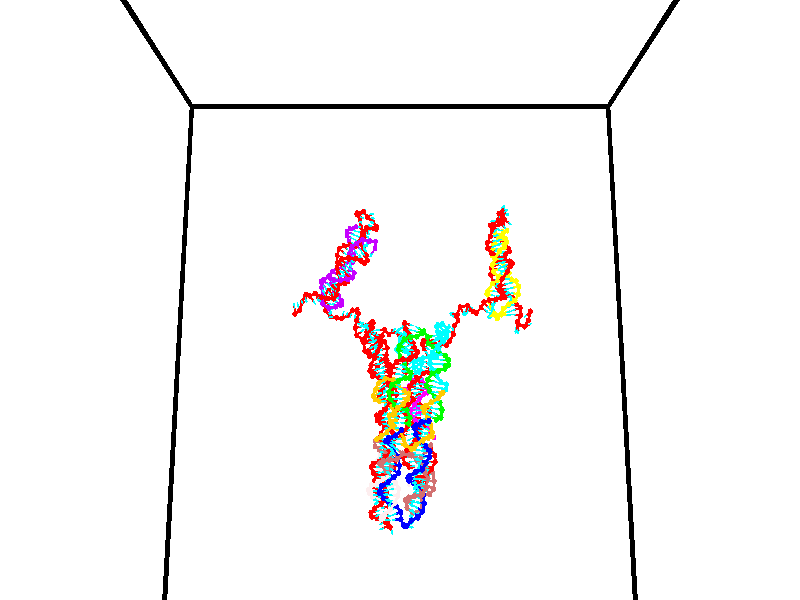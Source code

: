 // switches for output
#declare DRAW_BASES = 1; // possible values are 0, 1; only relevant for DNA ribbons
#declare DRAW_BASES_TYPE = 3; // possible values are 1, 2, 3; only relevant for DNA ribbons
#declare DRAW_FOG = 0; // set to 1 to enable fog

#include "colors.inc"

#include "transforms.inc"
background { rgb <1, 1, 1>}

#default {
   normal{
       ripples 0.25
       frequency 0.20
       turbulence 0.2
       lambda 5
   }
	finish {
		phong 0.1
		phong_size 40.
	}
}

// original window dimensions: 1024x640


// camera settings

camera {
	sky <0, 0.179814, -0.983701>
	up <0, 0.179814, -0.983701>
	right 1.6 * <1, 0, 0>
	location <35, 94.9851, 44.8844>
	look_at <35, 29.7336, 32.9568>
	direction <0, -65.2515, -11.9276>
	angle 67.0682
}


# declare cpy_camera_pos = <35, 94.9851, 44.8844>;
# if (DRAW_FOG = 1)
fog {
	fog_type 2
	up vnormalize(cpy_camera_pos)
	color rgbt<1,1,1,0.3>
	distance 1e-5
	fog_alt 3e-3
	fog_offset 56
}
# end


// LIGHTS

# declare lum = 6;
global_settings {
	ambient_light rgb lum * <0.05, 0.05, 0.05>
	max_trace_level 15
}# declare cpy_direct_light_amount = 0.25;
light_source
{	1000 * <-1, -1.16352, -0.803886>,
	rgb lum * cpy_direct_light_amount
	parallel
}

light_source
{	1000 * <1, 1.16352, 0.803886>,
	rgb lum * cpy_direct_light_amount
	parallel
}

// strand 0

// nucleotide -1

// particle -1
sphere {
	<24.444532, 35.121548, 35.133980> 0.250000
	pigment { color rgbt <1,0,0,0> }
	no_shadow
}
cylinder {
	<24.406576, 35.188137, 34.741390>,  <24.383802, 35.228092, 34.505836>, 0.100000
	pigment { color rgbt <1,0,0,0> }
	no_shadow
}
cylinder {
	<24.406576, 35.188137, 34.741390>,  <24.444532, 35.121548, 35.133980>, 0.100000
	pigment { color rgbt <1,0,0,0> }
	no_shadow
}

// particle -1
sphere {
	<24.406576, 35.188137, 34.741390> 0.100000
	pigment { color rgbt <1,0,0,0> }
	no_shadow
}
sphere {
	0, 1
	scale<0.080000,0.200000,0.300000>
	matrix <0.962002, -0.238227, -0.133417,
		-0.256023, -0.956836, -0.137541,
		-0.094892, 0.166472, -0.981470,
		24.378109, 35.238079, 34.446949>
	pigment { color rgbt <0,1,1,0> }
	no_shadow
}
cylinder {
	<24.806126, 34.549019, 34.724594>,  <24.444532, 35.121548, 35.133980>, 0.130000
	pigment { color rgbt <1,0,0,0> }
	no_shadow
}

// nucleotide -1

// particle -1
sphere {
	<24.806126, 34.549019, 34.724594> 0.250000
	pigment { color rgbt <1,0,0,0> }
	no_shadow
}
cylinder {
	<24.758104, 34.887135, 34.516338>,  <24.729292, 35.090004, 34.391384>, 0.100000
	pigment { color rgbt <1,0,0,0> }
	no_shadow
}
cylinder {
	<24.758104, 34.887135, 34.516338>,  <24.806126, 34.549019, 34.724594>, 0.100000
	pigment { color rgbt <1,0,0,0> }
	no_shadow
}

// particle -1
sphere {
	<24.758104, 34.887135, 34.516338> 0.100000
	pigment { color rgbt <1,0,0,0> }
	no_shadow
}
sphere {
	0, 1
	scale<0.080000,0.200000,0.300000>
	matrix <0.981214, 0.021255, -0.191750,
		-0.151019, -0.533879, -0.831966,
		-0.120055, 0.845294, -0.520639,
		24.722088, 35.140724, 34.360146>
	pigment { color rgbt <0,1,1,0> }
	no_shadow
}
cylinder {
	<25.035856, 34.432762, 33.981495>,  <24.806126, 34.549019, 34.724594>, 0.130000
	pigment { color rgbt <1,0,0,0> }
	no_shadow
}

// nucleotide -1

// particle -1
sphere {
	<25.035856, 34.432762, 33.981495> 0.250000
	pigment { color rgbt <1,0,0,0> }
	no_shadow
}
cylinder {
	<25.084442, 34.824993, 34.043083>,  <25.113594, 35.060333, 34.080036>, 0.100000
	pigment { color rgbt <1,0,0,0> }
	no_shadow
}
cylinder {
	<25.084442, 34.824993, 34.043083>,  <25.035856, 34.432762, 33.981495>, 0.100000
	pigment { color rgbt <1,0,0,0> }
	no_shadow
}

// particle -1
sphere {
	<25.084442, 34.824993, 34.043083> 0.100000
	pigment { color rgbt <1,0,0,0> }
	no_shadow
}
sphere {
	0, 1
	scale<0.080000,0.200000,0.300000>
	matrix <0.834717, -0.016970, -0.550418,
		-0.537117, 0.195379, -0.820569,
		0.121465, 0.980581, 0.153971,
		25.120882, 35.119167, 34.089275>
	pigment { color rgbt <0,1,1,0> }
	no_shadow
}
cylinder {
	<25.449537, 34.855904, 33.429749>,  <25.035856, 34.432762, 33.981495>, 0.130000
	pigment { color rgbt <1,0,0,0> }
	no_shadow
}

// nucleotide -1

// particle -1
sphere {
	<25.449537, 34.855904, 33.429749> 0.250000
	pigment { color rgbt <1,0,0,0> }
	no_shadow
}
cylinder {
	<25.514032, 35.099525, 33.740376>,  <25.552729, 35.245701, 33.926750>, 0.100000
	pigment { color rgbt <1,0,0,0> }
	no_shadow
}
cylinder {
	<25.514032, 35.099525, 33.740376>,  <25.449537, 34.855904, 33.429749>, 0.100000
	pigment { color rgbt <1,0,0,0> }
	no_shadow
}

// particle -1
sphere {
	<25.514032, 35.099525, 33.740376> 0.100000
	pigment { color rgbt <1,0,0,0> }
	no_shadow
}
sphere {
	0, 1
	scale<0.080000,0.200000,0.300000>
	matrix <0.851373, 0.312142, -0.421583,
		-0.499167, 0.729120, -0.468206,
		0.161238, 0.609058, 0.776563,
		25.562405, 35.282242, 33.973343>
	pigment { color rgbt <0,1,1,0> }
	no_shadow
}
cylinder {
	<25.737822, 34.120705, 33.406467>,  <25.449537, 34.855904, 33.429749>, 0.130000
	pigment { color rgbt <1,0,0,0> }
	no_shadow
}

// nucleotide -1

// particle -1
sphere {
	<25.737822, 34.120705, 33.406467> 0.250000
	pigment { color rgbt <1,0,0,0> }
	no_shadow
}
cylinder {
	<25.991079, 34.025421, 33.701054>,  <26.143034, 33.968250, 33.877808>, 0.100000
	pigment { color rgbt <1,0,0,0> }
	no_shadow
}
cylinder {
	<25.991079, 34.025421, 33.701054>,  <25.737822, 34.120705, 33.406467>, 0.100000
	pigment { color rgbt <1,0,0,0> }
	no_shadow
}

// particle -1
sphere {
	<25.991079, 34.025421, 33.701054> 0.100000
	pigment { color rgbt <1,0,0,0> }
	no_shadow
}
sphere {
	0, 1
	scale<0.080000,0.200000,0.300000>
	matrix <0.725149, -0.150225, -0.672005,
		0.270713, 0.959526, 0.077622,
		0.633146, -0.238208, 0.736467,
		26.181023, 33.953960, 33.921993>
	pigment { color rgbt <0,1,1,0> }
	no_shadow
}
cylinder {
	<26.353516, 34.437729, 33.248726>,  <25.737822, 34.120705, 33.406467>, 0.130000
	pigment { color rgbt <1,0,0,0> }
	no_shadow
}

// nucleotide -1

// particle -1
sphere {
	<26.353516, 34.437729, 33.248726> 0.250000
	pigment { color rgbt <1,0,0,0> }
	no_shadow
}
cylinder {
	<26.462473, 34.133499, 33.484463>,  <26.527847, 33.950962, 33.625904>, 0.100000
	pigment { color rgbt <1,0,0,0> }
	no_shadow
}
cylinder {
	<26.462473, 34.133499, 33.484463>,  <26.353516, 34.437729, 33.248726>, 0.100000
	pigment { color rgbt <1,0,0,0> }
	no_shadow
}

// particle -1
sphere {
	<26.462473, 34.133499, 33.484463> 0.100000
	pigment { color rgbt <1,0,0,0> }
	no_shadow
}
sphere {
	0, 1
	scale<0.080000,0.200000,0.300000>
	matrix <0.729550, -0.236093, -0.641885,
		0.627342, 0.604801, 0.490568,
		0.272393, -0.760576, 0.589344,
		26.544191, 33.905327, 33.661266>
	pigment { color rgbt <0,1,1,0> }
	no_shadow
}
cylinder {
	<26.995335, 34.554234, 33.613003>,  <26.353516, 34.437729, 33.248726>, 0.130000
	pigment { color rgbt <1,0,0,0> }
	no_shadow
}

// nucleotide -1

// particle -1
sphere {
	<26.995335, 34.554234, 33.613003> 0.250000
	pigment { color rgbt <1,0,0,0> }
	no_shadow
}
cylinder {
	<26.947395, 34.169987, 33.512722>,  <26.918633, 33.939438, 33.452553>, 0.100000
	pigment { color rgbt <1,0,0,0> }
	no_shadow
}
cylinder {
	<26.947395, 34.169987, 33.512722>,  <26.995335, 34.554234, 33.613003>, 0.100000
	pigment { color rgbt <1,0,0,0> }
	no_shadow
}

// particle -1
sphere {
	<26.947395, 34.169987, 33.512722> 0.100000
	pigment { color rgbt <1,0,0,0> }
	no_shadow
}
sphere {
	0, 1
	scale<0.080000,0.200000,0.300000>
	matrix <0.866695, 0.021930, -0.498356,
		0.484227, -0.277007, 0.829934,
		-0.119847, -0.960618, -0.250700,
		26.911442, 33.881802, 33.437511>
	pigment { color rgbt <0,1,1,0> }
	no_shadow
}
cylinder {
	<27.643356, 34.346916, 33.674686>,  <26.995335, 34.554234, 33.613003>, 0.130000
	pigment { color rgbt <1,0,0,0> }
	no_shadow
}

// nucleotide -1

// particle -1
sphere {
	<27.643356, 34.346916, 33.674686> 0.250000
	pigment { color rgbt <1,0,0,0> }
	no_shadow
}
cylinder {
	<27.468830, 34.057228, 33.461094>,  <27.364115, 33.883415, 33.332939>, 0.100000
	pigment { color rgbt <1,0,0,0> }
	no_shadow
}
cylinder {
	<27.468830, 34.057228, 33.461094>,  <27.643356, 34.346916, 33.674686>, 0.100000
	pigment { color rgbt <1,0,0,0> }
	no_shadow
}

// particle -1
sphere {
	<27.468830, 34.057228, 33.461094> 0.100000
	pigment { color rgbt <1,0,0,0> }
	no_shadow
}
sphere {
	0, 1
	scale<0.080000,0.200000,0.300000>
	matrix <0.800933, -0.042150, -0.597269,
		0.410045, -0.688282, 0.598441,
		-0.436314, -0.724218, -0.533984,
		27.337936, 33.839962, 33.300900>
	pigment { color rgbt <0,1,1,0> }
	no_shadow
}
cylinder {
	<28.173508, 33.851097, 33.594780>,  <27.643356, 34.346916, 33.674686>, 0.130000
	pigment { color rgbt <1,0,0,0> }
	no_shadow
}

// nucleotide -1

// particle -1
sphere {
	<28.173508, 33.851097, 33.594780> 0.250000
	pigment { color rgbt <1,0,0,0> }
	no_shadow
}
cylinder {
	<27.910795, 33.792366, 33.298920>,  <27.753168, 33.757126, 33.121403>, 0.100000
	pigment { color rgbt <1,0,0,0> }
	no_shadow
}
cylinder {
	<27.910795, 33.792366, 33.298920>,  <28.173508, 33.851097, 33.594780>, 0.100000
	pigment { color rgbt <1,0,0,0> }
	no_shadow
}

// particle -1
sphere {
	<27.910795, 33.792366, 33.298920> 0.100000
	pigment { color rgbt <1,0,0,0> }
	no_shadow
}
sphere {
	0, 1
	scale<0.080000,0.200000,0.300000>
	matrix <0.753664, -0.095125, -0.650340,
		0.025130, -0.984577, 0.173136,
		-0.656779, -0.146830, -0.739650,
		27.713762, 33.748318, 33.077026>
	pigment { color rgbt <0,1,1,0> }
	no_shadow
}
cylinder {
	<28.383444, 33.243984, 33.139000>,  <28.173508, 33.851097, 33.594780>, 0.130000
	pigment { color rgbt <1,0,0,0> }
	no_shadow
}

// nucleotide -1

// particle -1
sphere {
	<28.383444, 33.243984, 33.139000> 0.250000
	pigment { color rgbt <1,0,0,0> }
	no_shadow
}
cylinder {
	<28.156981, 33.466946, 32.896095>,  <28.021103, 33.600723, 32.750351>, 0.100000
	pigment { color rgbt <1,0,0,0> }
	no_shadow
}
cylinder {
	<28.156981, 33.466946, 32.896095>,  <28.383444, 33.243984, 33.139000>, 0.100000
	pigment { color rgbt <1,0,0,0> }
	no_shadow
}

// particle -1
sphere {
	<28.156981, 33.466946, 32.896095> 0.100000
	pigment { color rgbt <1,0,0,0> }
	no_shadow
}
sphere {
	0, 1
	scale<0.080000,0.200000,0.300000>
	matrix <0.653446, -0.145580, -0.742842,
		-0.502468, -0.817379, -0.281812,
		-0.566157, 0.557403, -0.607262,
		27.987133, 33.634167, 32.713917>
	pigment { color rgbt <0,1,1,0> }
	no_shadow
}
cylinder {
	<28.475588, 32.972607, 32.601788>,  <28.383444, 33.243984, 33.139000>, 0.130000
	pigment { color rgbt <1,0,0,0> }
	no_shadow
}

// nucleotide -1

// particle -1
sphere {
	<28.475588, 32.972607, 32.601788> 0.250000
	pigment { color rgbt <1,0,0,0> }
	no_shadow
}
cylinder {
	<28.353136, 33.330868, 32.472736>,  <28.279665, 33.545826, 32.395306>, 0.100000
	pigment { color rgbt <1,0,0,0> }
	no_shadow
}
cylinder {
	<28.353136, 33.330868, 32.472736>,  <28.475588, 32.972607, 32.601788>, 0.100000
	pigment { color rgbt <1,0,0,0> }
	no_shadow
}

// particle -1
sphere {
	<28.353136, 33.330868, 32.472736> 0.100000
	pigment { color rgbt <1,0,0,0> }
	no_shadow
}
sphere {
	0, 1
	scale<0.080000,0.200000,0.300000>
	matrix <0.784636, 0.045467, -0.618287,
		-0.539101, -0.442425, -0.716680,
		-0.306131, 0.895652, -0.322631,
		28.261297, 33.599564, 32.375946>
	pigment { color rgbt <0,1,1,0> }
	no_shadow
}
cylinder {
	<28.735418, 33.029148, 31.886105>,  <28.475588, 32.972607, 32.601788>, 0.130000
	pigment { color rgbt <1,0,0,0> }
	no_shadow
}

// nucleotide -1

// particle -1
sphere {
	<28.735418, 33.029148, 31.886105> 0.250000
	pigment { color rgbt <1,0,0,0> }
	no_shadow
}
cylinder {
	<28.620829, 33.411987, 31.903528>,  <28.552074, 33.641689, 31.913982>, 0.100000
	pigment { color rgbt <1,0,0,0> }
	no_shadow
}
cylinder {
	<28.620829, 33.411987, 31.903528>,  <28.735418, 33.029148, 31.886105>, 0.100000
	pigment { color rgbt <1,0,0,0> }
	no_shadow
}

// particle -1
sphere {
	<28.620829, 33.411987, 31.903528> 0.100000
	pigment { color rgbt <1,0,0,0> }
	no_shadow
}
sphere {
	0, 1
	scale<0.080000,0.200000,0.300000>
	matrix <0.606549, 0.216365, -0.765039,
		-0.741641, -0.192743, -0.642509,
		-0.286472, 0.957098, 0.043557,
		28.534887, 33.699116, 31.916595>
	pigment { color rgbt <0,1,1,0> }
	no_shadow
}
cylinder {
	<28.535469, 33.181713, 31.221642>,  <28.735418, 33.029148, 31.886105>, 0.130000
	pigment { color rgbt <1,0,0,0> }
	no_shadow
}

// nucleotide -1

// particle -1
sphere {
	<28.535469, 33.181713, 31.221642> 0.250000
	pigment { color rgbt <1,0,0,0> }
	no_shadow
}
cylinder {
	<28.631840, 33.516872, 31.417549>,  <28.689661, 33.717968, 31.535093>, 0.100000
	pigment { color rgbt <1,0,0,0> }
	no_shadow
}
cylinder {
	<28.631840, 33.516872, 31.417549>,  <28.535469, 33.181713, 31.221642>, 0.100000
	pigment { color rgbt <1,0,0,0> }
	no_shadow
}

// particle -1
sphere {
	<28.631840, 33.516872, 31.417549> 0.100000
	pigment { color rgbt <1,0,0,0> }
	no_shadow
}
sphere {
	0, 1
	scale<0.080000,0.200000,0.300000>
	matrix <0.700381, 0.199244, -0.685397,
		-0.671879, 0.508155, -0.538848,
		0.240926, 0.837902, 0.489770,
		28.704117, 33.768242, 31.564480>
	pigment { color rgbt <0,1,1,0> }
	no_shadow
}
cylinder {
	<28.435316, 33.679897, 30.790796>,  <28.535469, 33.181713, 31.221642>, 0.130000
	pigment { color rgbt <1,0,0,0> }
	no_shadow
}

// nucleotide -1

// particle -1
sphere {
	<28.435316, 33.679897, 30.790796> 0.250000
	pigment { color rgbt <1,0,0,0> }
	no_shadow
}
cylinder {
	<28.697750, 33.828053, 31.053816>,  <28.855209, 33.916946, 31.211628>, 0.100000
	pigment { color rgbt <1,0,0,0> }
	no_shadow
}
cylinder {
	<28.697750, 33.828053, 31.053816>,  <28.435316, 33.679897, 30.790796>, 0.100000
	pigment { color rgbt <1,0,0,0> }
	no_shadow
}

// particle -1
sphere {
	<28.697750, 33.828053, 31.053816> 0.100000
	pigment { color rgbt <1,0,0,0> }
	no_shadow
}
sphere {
	0, 1
	scale<0.080000,0.200000,0.300000>
	matrix <0.617336, 0.237787, -0.749902,
		-0.434110, 0.897926, -0.072644,
		0.656083, 0.370386, 0.657548,
		28.894575, 33.939167, 31.251080>
	pigment { color rgbt <0,1,1,0> }
	no_shadow
}
cylinder {
	<28.637821, 34.333305, 30.529207>,  <28.435316, 33.679897, 30.790796>, 0.130000
	pigment { color rgbt <1,0,0,0> }
	no_shadow
}

// nucleotide -1

// particle -1
sphere {
	<28.637821, 34.333305, 30.529207> 0.250000
	pigment { color rgbt <1,0,0,0> }
	no_shadow
}
cylinder {
	<28.942137, 34.225479, 30.765356>,  <29.124725, 34.160782, 30.907045>, 0.100000
	pigment { color rgbt <1,0,0,0> }
	no_shadow
}
cylinder {
	<28.942137, 34.225479, 30.765356>,  <28.637821, 34.333305, 30.529207>, 0.100000
	pigment { color rgbt <1,0,0,0> }
	no_shadow
}

// particle -1
sphere {
	<28.942137, 34.225479, 30.765356> 0.100000
	pigment { color rgbt <1,0,0,0> }
	no_shadow
}
sphere {
	0, 1
	scale<0.080000,0.200000,0.300000>
	matrix <0.648692, 0.287750, -0.704555,
		0.020044, 0.918986, 0.393781,
		0.760787, -0.269565, 0.590371,
		29.170372, 34.144611, 30.942467>
	pigment { color rgbt <0,1,1,0> }
	no_shadow
}
cylinder {
	<29.033907, 34.806728, 30.333630>,  <28.637821, 34.333305, 30.529207>, 0.130000
	pigment { color rgbt <1,0,0,0> }
	no_shadow
}

// nucleotide -1

// particle -1
sphere {
	<29.033907, 34.806728, 30.333630> 0.250000
	pigment { color rgbt <1,0,0,0> }
	no_shadow
}
cylinder {
	<29.262594, 34.572475, 30.563471>,  <29.399807, 34.431923, 30.701376>, 0.100000
	pigment { color rgbt <1,0,0,0> }
	no_shadow
}
cylinder {
	<29.262594, 34.572475, 30.563471>,  <29.033907, 34.806728, 30.333630>, 0.100000
	pigment { color rgbt <1,0,0,0> }
	no_shadow
}

// particle -1
sphere {
	<29.262594, 34.572475, 30.563471> 0.100000
	pigment { color rgbt <1,0,0,0> }
	no_shadow
}
sphere {
	0, 1
	scale<0.080000,0.200000,0.300000>
	matrix <0.696239, -0.024196, -0.717402,
		0.434040, 0.810213, 0.393910,
		0.571717, -0.585636, 0.574604,
		29.434109, 34.396786, 30.735851>
	pigment { color rgbt <0,1,1,0> }
	no_shadow
}
cylinder {
	<29.742414, 35.005463, 30.279852>,  <29.033907, 34.806728, 30.333630>, 0.130000
	pigment { color rgbt <1,0,0,0> }
	no_shadow
}

// nucleotide -1

// particle -1
sphere {
	<29.742414, 35.005463, 30.279852> 0.250000
	pigment { color rgbt <1,0,0,0> }
	no_shadow
}
cylinder {
	<29.774515, 34.622551, 30.390976>,  <29.793776, 34.392803, 30.457651>, 0.100000
	pigment { color rgbt <1,0,0,0> }
	no_shadow
}
cylinder {
	<29.774515, 34.622551, 30.390976>,  <29.742414, 35.005463, 30.279852>, 0.100000
	pigment { color rgbt <1,0,0,0> }
	no_shadow
}

// particle -1
sphere {
	<29.774515, 34.622551, 30.390976> 0.100000
	pigment { color rgbt <1,0,0,0> }
	no_shadow
}
sphere {
	0, 1
	scale<0.080000,0.200000,0.300000>
	matrix <0.730583, -0.133111, -0.669724,
		0.678091, 0.256711, 0.688689,
		0.080254, -0.957278, 0.277810,
		29.798592, 34.335369, 30.474319>
	pigment { color rgbt <0,1,1,0> }
	no_shadow
}
cylinder {
	<30.494377, 34.892673, 30.315121>,  <29.742414, 35.005463, 30.279852>, 0.130000
	pigment { color rgbt <1,0,0,0> }
	no_shadow
}

// nucleotide -1

// particle -1
sphere {
	<30.494377, 34.892673, 30.315121> 0.250000
	pigment { color rgbt <1,0,0,0> }
	no_shadow
}
cylinder {
	<30.336128, 34.526493, 30.285660>,  <30.241179, 34.306786, 30.267982>, 0.100000
	pigment { color rgbt <1,0,0,0> }
	no_shadow
}
cylinder {
	<30.336128, 34.526493, 30.285660>,  <30.494377, 34.892673, 30.315121>, 0.100000
	pigment { color rgbt <1,0,0,0> }
	no_shadow
}

// particle -1
sphere {
	<30.336128, 34.526493, 30.285660> 0.100000
	pigment { color rgbt <1,0,0,0> }
	no_shadow
}
sphere {
	0, 1
	scale<0.080000,0.200000,0.300000>
	matrix <0.776607, -0.290650, -0.558932,
		0.490270, -0.278325, 0.825936,
		-0.395623, -0.915455, -0.073652,
		30.217442, 34.251858, 30.263563>
	pigment { color rgbt <0,1,1,0> }
	no_shadow
}
cylinder {
	<31.025579, 34.388168, 30.437031>,  <30.494377, 34.892673, 30.315121>, 0.130000
	pigment { color rgbt <1,0,0,0> }
	no_shadow
}

// nucleotide -1

// particle -1
sphere {
	<31.025579, 34.388168, 30.437031> 0.250000
	pigment { color rgbt <1,0,0,0> }
	no_shadow
}
cylinder {
	<30.770054, 34.173393, 30.216625>,  <30.616739, 34.044529, 30.084381>, 0.100000
	pigment { color rgbt <1,0,0,0> }
	no_shadow
}
cylinder {
	<30.770054, 34.173393, 30.216625>,  <31.025579, 34.388168, 30.437031>, 0.100000
	pigment { color rgbt <1,0,0,0> }
	no_shadow
}

// particle -1
sphere {
	<30.770054, 34.173393, 30.216625> 0.100000
	pigment { color rgbt <1,0,0,0> }
	no_shadow
}
sphere {
	0, 1
	scale<0.080000,0.200000,0.300000>
	matrix <0.769181, -0.430135, -0.472594,
		0.016741, -0.725729, 0.687777,
		-0.638812, -0.536936, -0.551016,
		30.578411, 34.012314, 30.051321>
	pigment { color rgbt <0,1,1,0> }
	no_shadow
}
cylinder {
	<31.314865, 33.770046, 30.463297>,  <31.025579, 34.388168, 30.437031>, 0.130000
	pigment { color rgbt <1,0,0,0> }
	no_shadow
}

// nucleotide -1

// particle -1
sphere {
	<31.314865, 33.770046, 30.463297> 0.250000
	pigment { color rgbt <1,0,0,0> }
	no_shadow
}
cylinder {
	<31.062473, 33.801243, 30.154549>,  <30.911039, 33.819962, 29.969299>, 0.100000
	pigment { color rgbt <1,0,0,0> }
	no_shadow
}
cylinder {
	<31.062473, 33.801243, 30.154549>,  <31.314865, 33.770046, 30.463297>, 0.100000
	pigment { color rgbt <1,0,0,0> }
	no_shadow
}

// particle -1
sphere {
	<31.062473, 33.801243, 30.154549> 0.100000
	pigment { color rgbt <1,0,0,0> }
	no_shadow
}
sphere {
	0, 1
	scale<0.080000,0.200000,0.300000>
	matrix <0.711122, -0.339566, -0.615630,
		-0.310113, -0.937344, 0.158799,
		-0.630979, 0.077989, -0.771869,
		30.873180, 33.824642, 29.922987>
	pigment { color rgbt <0,1,1,0> }
	no_shadow
}
cylinder {
	<31.572306, 33.257713, 30.088327>,  <31.314865, 33.770046, 30.463297>, 0.130000
	pigment { color rgbt <1,0,0,0> }
	no_shadow
}

// nucleotide -1

// particle -1
sphere {
	<31.572306, 33.257713, 30.088327> 0.250000
	pigment { color rgbt <1,0,0,0> }
	no_shadow
}
cylinder {
	<31.337561, 33.436890, 29.818529>,  <31.196714, 33.544395, 29.656651>, 0.100000
	pigment { color rgbt <1,0,0,0> }
	no_shadow
}
cylinder {
	<31.337561, 33.436890, 29.818529>,  <31.572306, 33.257713, 30.088327>, 0.100000
	pigment { color rgbt <1,0,0,0> }
	no_shadow
}

// particle -1
sphere {
	<31.337561, 33.436890, 29.818529> 0.100000
	pigment { color rgbt <1,0,0,0> }
	no_shadow
}
sphere {
	0, 1
	scale<0.080000,0.200000,0.300000>
	matrix <0.587419, -0.337779, -0.735421,
		-0.557254, -0.827802, -0.064898,
		-0.586861, 0.447939, -0.674495,
		31.161503, 33.571270, 29.616180>
	pigment { color rgbt <0,1,1,0> }
	no_shadow
}
cylinder {
	<31.439278, 32.788239, 29.517700>,  <31.572306, 33.257713, 30.088327>, 0.130000
	pigment { color rgbt <1,0,0,0> }
	no_shadow
}

// nucleotide -1

// particle -1
sphere {
	<31.439278, 32.788239, 29.517700> 0.250000
	pigment { color rgbt <1,0,0,0> }
	no_shadow
}
cylinder {
	<31.376598, 33.137642, 29.333342>,  <31.338991, 33.347286, 29.222727>, 0.100000
	pigment { color rgbt <1,0,0,0> }
	no_shadow
}
cylinder {
	<31.376598, 33.137642, 29.333342>,  <31.439278, 32.788239, 29.517700>, 0.100000
	pigment { color rgbt <1,0,0,0> }
	no_shadow
}

// particle -1
sphere {
	<31.376598, 33.137642, 29.333342> 0.100000
	pigment { color rgbt <1,0,0,0> }
	no_shadow
}
sphere {
	0, 1
	scale<0.080000,0.200000,0.300000>
	matrix <0.490269, -0.336308, -0.804072,
		-0.857369, -0.351958, -0.375557,
		-0.156697, 0.873511, -0.460895,
		31.329590, 33.399696, 29.195072>
	pigment { color rgbt <0,1,1,0> }
	no_shadow
}
cylinder {
	<31.104485, 32.702892, 28.826933>,  <31.439278, 32.788239, 29.517700>, 0.130000
	pigment { color rgbt <1,0,0,0> }
	no_shadow
}

// nucleotide -1

// particle -1
sphere {
	<31.104485, 32.702892, 28.826933> 0.250000
	pigment { color rgbt <1,0,0,0> }
	no_shadow
}
cylinder {
	<31.283875, 33.059063, 28.795931>,  <31.391508, 33.272766, 28.777328>, 0.100000
	pigment { color rgbt <1,0,0,0> }
	no_shadow
}
cylinder {
	<31.283875, 33.059063, 28.795931>,  <31.104485, 32.702892, 28.826933>, 0.100000
	pigment { color rgbt <1,0,0,0> }
	no_shadow
}

// particle -1
sphere {
	<31.283875, 33.059063, 28.795931> 0.100000
	pigment { color rgbt <1,0,0,0> }
	no_shadow
}
sphere {
	0, 1
	scale<0.080000,0.200000,0.300000>
	matrix <0.377295, -0.267211, -0.886706,
		-0.810259, 0.368422, -0.455791,
		0.448474, 0.890429, -0.077506,
		31.418417, 33.326191, 28.772678>
	pigment { color rgbt <0,1,1,0> }
	no_shadow
}
cylinder {
	<30.825577, 33.066677, 28.178335>,  <31.104485, 32.702892, 28.826933>, 0.130000
	pigment { color rgbt <1,0,0,0> }
	no_shadow
}

// nucleotide -1

// particle -1
sphere {
	<30.825577, 33.066677, 28.178335> 0.250000
	pigment { color rgbt <1,0,0,0> }
	no_shadow
}
cylinder {
	<31.188860, 33.200195, 28.279322>,  <31.406830, 33.280304, 28.339912>, 0.100000
	pigment { color rgbt <1,0,0,0> }
	no_shadow
}
cylinder {
	<31.188860, 33.200195, 28.279322>,  <30.825577, 33.066677, 28.178335>, 0.100000
	pigment { color rgbt <1,0,0,0> }
	no_shadow
}

// particle -1
sphere {
	<31.188860, 33.200195, 28.279322> 0.100000
	pigment { color rgbt <1,0,0,0> }
	no_shadow
}
sphere {
	0, 1
	scale<0.080000,0.200000,0.300000>
	matrix <0.310413, -0.132640, -0.941302,
		-0.280713, 0.933268, -0.224079,
		0.908209, 0.333793, 0.252465,
		31.461323, 33.300335, 28.355061>
	pigment { color rgbt <0,1,1,0> }
	no_shadow
}
cylinder {
	<31.010471, 33.746613, 27.756538>,  <30.825577, 33.066677, 28.178335>, 0.130000
	pigment { color rgbt <1,0,0,0> }
	no_shadow
}

// nucleotide -1

// particle -1
sphere {
	<31.010471, 33.746613, 27.756538> 0.250000
	pigment { color rgbt <1,0,0,0> }
	no_shadow
}
cylinder {
	<31.307087, 33.508289, 27.879915>,  <31.485056, 33.365295, 27.953941>, 0.100000
	pigment { color rgbt <1,0,0,0> }
	no_shadow
}
cylinder {
	<31.307087, 33.508289, 27.879915>,  <31.010471, 33.746613, 27.756538>, 0.100000
	pigment { color rgbt <1,0,0,0> }
	no_shadow
}

// particle -1
sphere {
	<31.307087, 33.508289, 27.879915> 0.100000
	pigment { color rgbt <1,0,0,0> }
	no_shadow
}
sphere {
	0, 1
	scale<0.080000,0.200000,0.300000>
	matrix <0.260002, -0.168610, -0.950773,
		0.618481, 0.785232, 0.029879,
		0.741539, -0.595804, 0.308444,
		31.529549, 33.329548, 27.972448>
	pigment { color rgbt <0,1,1,0> }
	no_shadow
}
cylinder {
	<31.491718, 33.882923, 27.318085>,  <31.010471, 33.746613, 27.756538>, 0.130000
	pigment { color rgbt <1,0,0,0> }
	no_shadow
}

// nucleotide -1

// particle -1
sphere {
	<31.491718, 33.882923, 27.318085> 0.250000
	pigment { color rgbt <1,0,0,0> }
	no_shadow
}
cylinder {
	<31.554281, 33.523769, 27.482691>,  <31.591820, 33.308277, 27.581453>, 0.100000
	pigment { color rgbt <1,0,0,0> }
	no_shadow
}
cylinder {
	<31.554281, 33.523769, 27.482691>,  <31.491718, 33.882923, 27.318085>, 0.100000
	pigment { color rgbt <1,0,0,0> }
	no_shadow
}

// particle -1
sphere {
	<31.554281, 33.523769, 27.482691> 0.100000
	pigment { color rgbt <1,0,0,0> }
	no_shadow
}
sphere {
	0, 1
	scale<0.080000,0.200000,0.300000>
	matrix <0.205954, -0.377834, -0.902676,
		0.965981, 0.225938, 0.125826,
		0.156408, -0.897883, 0.411514,
		31.601204, 33.254406, 27.606144>
	pigment { color rgbt <0,1,1,0> }
	no_shadow
}
cylinder {
	<32.227703, 33.620510, 27.304157>,  <31.491718, 33.882923, 27.318085>, 0.130000
	pigment { color rgbt <1,0,0,0> }
	no_shadow
}

// nucleotide -1

// particle -1
sphere {
	<32.227703, 33.620510, 27.304157> 0.250000
	pigment { color rgbt <1,0,0,0> }
	no_shadow
}
cylinder {
	<31.953604, 33.331432, 27.268045>,  <31.789145, 33.157986, 27.246378>, 0.100000
	pigment { color rgbt <1,0,0,0> }
	no_shadow
}
cylinder {
	<31.953604, 33.331432, 27.268045>,  <32.227703, 33.620510, 27.304157>, 0.100000
	pigment { color rgbt <1,0,0,0> }
	no_shadow
}

// particle -1
sphere {
	<31.953604, 33.331432, 27.268045> 0.100000
	pigment { color rgbt <1,0,0,0> }
	no_shadow
}
sphere {
	0, 1
	scale<0.080000,0.200000,0.300000>
	matrix <0.349890, -0.217943, -0.911086,
		0.638762, -0.655906, 0.402208,
		-0.685245, -0.722695, -0.090281,
		31.748030, 33.114624, 27.240961>
	pigment { color rgbt <0,1,1,0> }
	no_shadow
}
cylinder {
	<32.477840, 32.929153, 27.159264>,  <32.227703, 33.620510, 27.304157>, 0.130000
	pigment { color rgbt <1,0,0,0> }
	no_shadow
}

// nucleotide -1

// particle -1
sphere {
	<32.477840, 32.929153, 27.159264> 0.250000
	pigment { color rgbt <1,0,0,0> }
	no_shadow
}
cylinder {
	<32.115009, 32.940197, 26.991241>,  <31.897310, 32.946823, 26.890429>, 0.100000
	pigment { color rgbt <1,0,0,0> }
	no_shadow
}
cylinder {
	<32.115009, 32.940197, 26.991241>,  <32.477840, 32.929153, 27.159264>, 0.100000
	pigment { color rgbt <1,0,0,0> }
	no_shadow
}

// particle -1
sphere {
	<32.115009, 32.940197, 26.991241> 0.100000
	pigment { color rgbt <1,0,0,0> }
	no_shadow
}
sphere {
	0, 1
	scale<0.080000,0.200000,0.300000>
	matrix <0.411870, -0.148030, -0.899138,
		-0.087000, -0.988597, 0.122906,
		-0.907080, 0.027604, -0.420052,
		31.842886, 32.948479, 26.865225>
	pigment { color rgbt <0,1,1,0> }
	no_shadow
}
cylinder {
	<32.473423, 32.321617, 26.741537>,  <32.477840, 32.929153, 27.159264>, 0.130000
	pigment { color rgbt <1,0,0,0> }
	no_shadow
}

// nucleotide -1

// particle -1
sphere {
	<32.473423, 32.321617, 26.741537> 0.250000
	pigment { color rgbt <1,0,0,0> }
	no_shadow
}
cylinder {
	<32.222183, 32.609028, 26.622059>,  <32.071442, 32.781475, 26.550371>, 0.100000
	pigment { color rgbt <1,0,0,0> }
	no_shadow
}
cylinder {
	<32.222183, 32.609028, 26.622059>,  <32.473423, 32.321617, 26.741537>, 0.100000
	pigment { color rgbt <1,0,0,0> }
	no_shadow
}

// particle -1
sphere {
	<32.222183, 32.609028, 26.622059> 0.100000
	pigment { color rgbt <1,0,0,0> }
	no_shadow
}
sphere {
	0, 1
	scale<0.080000,0.200000,0.300000>
	matrix <0.225774, -0.199069, -0.953623,
		-0.744662, -0.666405, -0.037190,
		-0.628096, 0.718524, -0.298696,
		32.033756, 32.824585, 26.532450>
	pigment { color rgbt <0,1,1,0> }
	no_shadow
}
cylinder {
	<32.025452, 32.092304, 26.177917>,  <32.473423, 32.321617, 26.741537>, 0.130000
	pigment { color rgbt <1,0,0,0> }
	no_shadow
}

// nucleotide -1

// particle -1
sphere {
	<32.025452, 32.092304, 26.177917> 0.250000
	pigment { color rgbt <1,0,0,0> }
	no_shadow
}
cylinder {
	<32.057323, 32.489437, 26.142277>,  <32.076447, 32.727715, 26.120892>, 0.100000
	pigment { color rgbt <1,0,0,0> }
	no_shadow
}
cylinder {
	<32.057323, 32.489437, 26.142277>,  <32.025452, 32.092304, 26.177917>, 0.100000
	pigment { color rgbt <1,0,0,0> }
	no_shadow
}

// particle -1
sphere {
	<32.057323, 32.489437, 26.142277> 0.100000
	pigment { color rgbt <1,0,0,0> }
	no_shadow
}
sphere {
	0, 1
	scale<0.080000,0.200000,0.300000>
	matrix <0.116579, -0.098053, -0.988329,
		-0.989980, 0.068361, -0.123556,
		0.079678, 0.992831, -0.089101,
		32.081226, 32.787285, 26.115547>
	pigment { color rgbt <0,1,1,0> }
	no_shadow
}
cylinder {
	<31.471403, 32.309250, 25.858210>,  <32.025452, 32.092304, 26.177917>, 0.130000
	pigment { color rgbt <1,0,0,0> }
	no_shadow
}

// nucleotide -1

// particle -1
sphere {
	<31.471403, 32.309250, 25.858210> 0.250000
	pigment { color rgbt <1,0,0,0> }
	no_shadow
}
cylinder {
	<31.753248, 32.585815, 25.794378>,  <31.922356, 32.751755, 25.756081>, 0.100000
	pigment { color rgbt <1,0,0,0> }
	no_shadow
}
cylinder {
	<31.753248, 32.585815, 25.794378>,  <31.471403, 32.309250, 25.858210>, 0.100000
	pigment { color rgbt <1,0,0,0> }
	no_shadow
}

// particle -1
sphere {
	<31.753248, 32.585815, 25.794378> 0.100000
	pigment { color rgbt <1,0,0,0> }
	no_shadow
}
sphere {
	0, 1
	scale<0.080000,0.200000,0.300000>
	matrix <-0.056452, -0.169552, -0.983903,
		-0.707343, 0.702279, -0.080436,
		0.704613, 0.691416, -0.159577,
		31.964632, 32.793240, 25.746506>
	pigment { color rgbt <0,1,1,0> }
	no_shadow
}
cylinder {
	<31.085470, 32.829754, 25.493792>,  <31.471403, 32.309250, 25.858210>, 0.130000
	pigment { color rgbt <1,0,0,0> }
	no_shadow
}

// nucleotide -1

// particle -1
sphere {
	<31.085470, 32.829754, 25.493792> 0.250000
	pigment { color rgbt <1,0,0,0> }
	no_shadow
}
cylinder {
	<31.106203, 32.487076, 25.288507>,  <31.118643, 32.281467, 25.165337>, 0.100000
	pigment { color rgbt <1,0,0,0> }
	no_shadow
}
cylinder {
	<31.106203, 32.487076, 25.288507>,  <31.085470, 32.829754, 25.493792>, 0.100000
	pigment { color rgbt <1,0,0,0> }
	no_shadow
}

// particle -1
sphere {
	<31.106203, 32.487076, 25.288507> 0.100000
	pigment { color rgbt <1,0,0,0> }
	no_shadow
}
sphere {
	0, 1
	scale<0.080000,0.200000,0.300000>
	matrix <-0.038703, -0.515240, 0.856172,
		-0.997906, -0.024515, -0.059864,
		0.051833, -0.856695, -0.513212,
		31.121754, 32.230068, 25.134544>
	pigment { color rgbt <0,1,1,0> }
	no_shadow
}
cylinder {
	<30.399910, 32.381222, 25.502014>,  <31.085470, 32.829754, 25.493792>, 0.130000
	pigment { color rgbt <1,0,0,0> }
	no_shadow
}

// nucleotide -1

// particle -1
sphere {
	<30.399910, 32.381222, 25.502014> 0.250000
	pigment { color rgbt <1,0,0,0> }
	no_shadow
}
cylinder {
	<30.733284, 32.161423, 25.478544>,  <30.933308, 32.029545, 25.464462>, 0.100000
	pigment { color rgbt <1,0,0,0> }
	no_shadow
}
cylinder {
	<30.733284, 32.161423, 25.478544>,  <30.399910, 32.381222, 25.502014>, 0.100000
	pigment { color rgbt <1,0,0,0> }
	no_shadow
}

// particle -1
sphere {
	<30.733284, 32.161423, 25.478544> 0.100000
	pigment { color rgbt <1,0,0,0> }
	no_shadow
}
sphere {
	0, 1
	scale<0.080000,0.200000,0.300000>
	matrix <-0.249801, -0.469317, 0.846960,
		-0.492938, -0.691228, -0.528409,
		0.833434, -0.549496, -0.058675,
		30.983315, 31.996574, 25.460941>
	pigment { color rgbt <0,1,1,0> }
	no_shadow
}
cylinder {
	<30.281544, 31.675776, 25.389357>,  <30.399910, 32.381222, 25.502014>, 0.130000
	pigment { color rgbt <1,0,0,0> }
	no_shadow
}

// nucleotide -1

// particle -1
sphere {
	<30.281544, 31.675776, 25.389357> 0.250000
	pigment { color rgbt <1,0,0,0> }
	no_shadow
}
cylinder {
	<30.619947, 31.738180, 25.593288>,  <30.822990, 31.775623, 25.715649>, 0.100000
	pigment { color rgbt <1,0,0,0> }
	no_shadow
}
cylinder {
	<30.619947, 31.738180, 25.593288>,  <30.281544, 31.675776, 25.389357>, 0.100000
	pigment { color rgbt <1,0,0,0> }
	no_shadow
}

// particle -1
sphere {
	<30.619947, 31.738180, 25.593288> 0.100000
	pigment { color rgbt <1,0,0,0> }
	no_shadow
}
sphere {
	0, 1
	scale<0.080000,0.200000,0.300000>
	matrix <-0.396650, -0.454818, 0.797376,
		0.356279, -0.876813, -0.322899,
		0.846011, 0.156011, 0.509831,
		30.873751, 31.784983, 25.746237>
	pigment { color rgbt <0,1,1,0> }
	no_shadow
}
cylinder {
	<30.580639, 31.006342, 25.689962>,  <30.281544, 31.675776, 25.389357>, 0.130000
	pigment { color rgbt <1,0,0,0> }
	no_shadow
}

// nucleotide -1

// particle -1
sphere {
	<30.580639, 31.006342, 25.689962> 0.250000
	pigment { color rgbt <1,0,0,0> }
	no_shadow
}
cylinder {
	<30.658976, 31.319136, 25.926655>,  <30.705976, 31.506811, 26.068670>, 0.100000
	pigment { color rgbt <1,0,0,0> }
	no_shadow
}
cylinder {
	<30.658976, 31.319136, 25.926655>,  <30.580639, 31.006342, 25.689962>, 0.100000
	pigment { color rgbt <1,0,0,0> }
	no_shadow
}

// particle -1
sphere {
	<30.658976, 31.319136, 25.926655> 0.100000
	pigment { color rgbt <1,0,0,0> }
	no_shadow
}
sphere {
	0, 1
	scale<0.080000,0.200000,0.300000>
	matrix <-0.396500, -0.488749, 0.777118,
		0.896902, -0.386813, 0.214340,
		0.195841, 0.781985, 0.591732,
		30.717728, 31.553732, 26.104174>
	pigment { color rgbt <0,1,1,0> }
	no_shadow
}
cylinder {
	<30.649532, 30.635954, 26.272928>,  <30.580639, 31.006342, 25.689962>, 0.130000
	pigment { color rgbt <1,0,0,0> }
	no_shadow
}

// nucleotide -1

// particle -1
sphere {
	<30.649532, 30.635954, 26.272928> 0.250000
	pigment { color rgbt <1,0,0,0> }
	no_shadow
}
cylinder {
	<30.593199, 31.018303, 26.376059>,  <30.559399, 31.247713, 26.437937>, 0.100000
	pigment { color rgbt <1,0,0,0> }
	no_shadow
}
cylinder {
	<30.593199, 31.018303, 26.376059>,  <30.649532, 30.635954, 26.272928>, 0.100000
	pigment { color rgbt <1,0,0,0> }
	no_shadow
}

// particle -1
sphere {
	<30.593199, 31.018303, 26.376059> 0.100000
	pigment { color rgbt <1,0,0,0> }
	no_shadow
}
sphere {
	0, 1
	scale<0.080000,0.200000,0.300000>
	matrix <-0.348755, -0.291626, 0.890687,
		0.926572, 0.035524, 0.374437,
		-0.140836, 0.955873, 0.257824,
		30.550947, 31.305065, 26.453405>
	pigment { color rgbt <0,1,1,0> }
	no_shadow
}
cylinder {
	<31.007723, 30.771624, 26.903969>,  <30.649532, 30.635954, 26.272928>, 0.130000
	pigment { color rgbt <1,0,0,0> }
	no_shadow
}

// nucleotide -1

// particle -1
sphere {
	<31.007723, 30.771624, 26.903969> 0.250000
	pigment { color rgbt <1,0,0,0> }
	no_shadow
}
cylinder {
	<30.728104, 31.056906, 26.924627>,  <30.560331, 31.228075, 26.937021>, 0.100000
	pigment { color rgbt <1,0,0,0> }
	no_shadow
}
cylinder {
	<30.728104, 31.056906, 26.924627>,  <31.007723, 30.771624, 26.903969>, 0.100000
	pigment { color rgbt <1,0,0,0> }
	no_shadow
}

// particle -1
sphere {
	<30.728104, 31.056906, 26.924627> 0.100000
	pigment { color rgbt <1,0,0,0> }
	no_shadow
}
sphere {
	0, 1
	scale<0.080000,0.200000,0.300000>
	matrix <-0.164842, -0.231004, 0.958887,
		0.695814, 0.661796, 0.279049,
		-0.699050, 0.713206, 0.051644,
		30.518389, 31.270868, 26.940121>
	pigment { color rgbt <0,1,1,0> }
	no_shadow
}
cylinder {
	<31.083639, 31.124546, 27.617327>,  <31.007723, 30.771624, 26.903969>, 0.130000
	pigment { color rgbt <1,0,0,0> }
	no_shadow
}

// nucleotide -1

// particle -1
sphere {
	<31.083639, 31.124546, 27.617327> 0.250000
	pigment { color rgbt <1,0,0,0> }
	no_shadow
}
cylinder {
	<30.716547, 31.200644, 27.477856>,  <30.496292, 31.246302, 27.394173>, 0.100000
	pigment { color rgbt <1,0,0,0> }
	no_shadow
}
cylinder {
	<30.716547, 31.200644, 27.477856>,  <31.083639, 31.124546, 27.617327>, 0.100000
	pigment { color rgbt <1,0,0,0> }
	no_shadow
}

// particle -1
sphere {
	<30.716547, 31.200644, 27.477856> 0.100000
	pigment { color rgbt <1,0,0,0> }
	no_shadow
}
sphere {
	0, 1
	scale<0.080000,0.200000,0.300000>
	matrix <-0.370220, -0.091690, 0.924408,
		0.143891, 0.977446, 0.154578,
		-0.917732, 0.190242, -0.348677,
		30.441227, 31.257715, 27.373253>
	pigment { color rgbt <0,1,1,0> }
	no_shadow
}
cylinder {
	<30.827036, 31.390934, 28.143785>,  <31.083639, 31.124546, 27.617327>, 0.130000
	pigment { color rgbt <1,0,0,0> }
	no_shadow
}

// nucleotide -1

// particle -1
sphere {
	<30.827036, 31.390934, 28.143785> 0.250000
	pigment { color rgbt <1,0,0,0> }
	no_shadow
}
cylinder {
	<30.498016, 31.297792, 27.936251>,  <30.300604, 31.241907, 27.811729>, 0.100000
	pigment { color rgbt <1,0,0,0> }
	no_shadow
}
cylinder {
	<30.498016, 31.297792, 27.936251>,  <30.827036, 31.390934, 28.143785>, 0.100000
	pigment { color rgbt <1,0,0,0> }
	no_shadow
}

// particle -1
sphere {
	<30.498016, 31.297792, 27.936251> 0.100000
	pigment { color rgbt <1,0,0,0> }
	no_shadow
}
sphere {
	0, 1
	scale<0.080000,0.200000,0.300000>
	matrix <-0.524865, -0.040385, 0.850227,
		-0.218930, 0.971673, -0.088997,
		-0.822548, -0.232852, -0.518839,
		30.251251, 31.227938, 27.780600>
	pigment { color rgbt <0,1,1,0> }
	no_shadow
}
cylinder {
	<30.253304, 31.821991, 28.395763>,  <30.827036, 31.390934, 28.143785>, 0.130000
	pigment { color rgbt <1,0,0,0> }
	no_shadow
}

// nucleotide -1

// particle -1
sphere {
	<30.253304, 31.821991, 28.395763> 0.250000
	pigment { color rgbt <1,0,0,0> }
	no_shadow
}
cylinder {
	<30.048296, 31.536993, 28.204065>,  <29.925291, 31.365993, 28.089046>, 0.100000
	pigment { color rgbt <1,0,0,0> }
	no_shadow
}
cylinder {
	<30.048296, 31.536993, 28.204065>,  <30.253304, 31.821991, 28.395763>, 0.100000
	pigment { color rgbt <1,0,0,0> }
	no_shadow
}

// particle -1
sphere {
	<30.048296, 31.536993, 28.204065> 0.100000
	pigment { color rgbt <1,0,0,0> }
	no_shadow
}
sphere {
	0, 1
	scale<0.080000,0.200000,0.300000>
	matrix <-0.703935, 0.029014, 0.709672,
		-0.491733, 0.701077, -0.516421,
		-0.512518, -0.712496, -0.479245,
		29.894541, 31.323244, 28.060291>
	pigment { color rgbt <0,1,1,0> }
	no_shadow
}
cylinder {
	<29.597351, 31.994783, 28.333389>,  <30.253304, 31.821991, 28.395763>, 0.130000
	pigment { color rgbt <1,0,0,0> }
	no_shadow
}

// nucleotide -1

// particle -1
sphere {
	<29.597351, 31.994783, 28.333389> 0.250000
	pigment { color rgbt <1,0,0,0> }
	no_shadow
}
cylinder {
	<29.574570, 31.598715, 28.282295>,  <29.560902, 31.361074, 28.251638>, 0.100000
	pigment { color rgbt <1,0,0,0> }
	no_shadow
}
cylinder {
	<29.574570, 31.598715, 28.282295>,  <29.597351, 31.994783, 28.333389>, 0.100000
	pigment { color rgbt <1,0,0,0> }
	no_shadow
}

// particle -1
sphere {
	<29.574570, 31.598715, 28.282295> 0.100000
	pigment { color rgbt <1,0,0,0> }
	no_shadow
}
sphere {
	0, 1
	scale<0.080000,0.200000,0.300000>
	matrix <-0.593489, -0.069305, 0.801852,
		-0.802824, 0.121477, -0.583709,
		-0.056953, -0.990172, -0.127735,
		29.557484, 31.301662, 28.243975>
	pigment { color rgbt <0,1,1,0> }
	no_shadow
}
cylinder {
	<28.945644, 31.843422, 28.373550>,  <29.597351, 31.994783, 28.333389>, 0.130000
	pigment { color rgbt <1,0,0,0> }
	no_shadow
}

// nucleotide -1

// particle -1
sphere {
	<28.945644, 31.843422, 28.373550> 0.250000
	pigment { color rgbt <1,0,0,0> }
	no_shadow
}
cylinder {
	<29.106316, 31.487595, 28.460562>,  <29.202719, 31.274097, 28.512768>, 0.100000
	pigment { color rgbt <1,0,0,0> }
	no_shadow
}
cylinder {
	<29.106316, 31.487595, 28.460562>,  <28.945644, 31.843422, 28.373550>, 0.100000
	pigment { color rgbt <1,0,0,0> }
	no_shadow
}

// particle -1
sphere {
	<29.106316, 31.487595, 28.460562> 0.100000
	pigment { color rgbt <1,0,0,0> }
	no_shadow
}
sphere {
	0, 1
	scale<0.080000,0.200000,0.300000>
	matrix <-0.558264, -0.049562, 0.828182,
		-0.725945, -0.454101, -0.516523,
		0.401679, -0.889570, 0.217529,
		29.226820, 31.220724, 28.525820>
	pigment { color rgbt <0,1,1,0> }
	no_shadow
}
cylinder {
	<28.393614, 31.358131, 28.565928>,  <28.945644, 31.843422, 28.373550>, 0.130000
	pigment { color rgbt <1,0,0,0> }
	no_shadow
}

// nucleotide -1

// particle -1
sphere {
	<28.393614, 31.358131, 28.565928> 0.250000
	pigment { color rgbt <1,0,0,0> }
	no_shadow
}
cylinder {
	<28.715921, 31.208941, 28.749937>,  <28.909306, 31.119425, 28.860342>, 0.100000
	pigment { color rgbt <1,0,0,0> }
	no_shadow
}
cylinder {
	<28.715921, 31.208941, 28.749937>,  <28.393614, 31.358131, 28.565928>, 0.100000
	pigment { color rgbt <1,0,0,0> }
	no_shadow
}

// particle -1
sphere {
	<28.715921, 31.208941, 28.749937> 0.100000
	pigment { color rgbt <1,0,0,0> }
	no_shadow
}
sphere {
	0, 1
	scale<0.080000,0.200000,0.300000>
	matrix <-0.532151, -0.115099, 0.838789,
		-0.259904, -0.920673, -0.291225,
		0.805770, -0.372981, 0.460023,
		28.957653, 31.097048, 28.887943>
	pigment { color rgbt <0,1,1,0> }
	no_shadow
}
cylinder {
	<28.122814, 30.856840, 29.032040>,  <28.393614, 31.358131, 28.565928>, 0.130000
	pigment { color rgbt <1,0,0,0> }
	no_shadow
}

// nucleotide -1

// particle -1
sphere {
	<28.122814, 30.856840, 29.032040> 0.250000
	pigment { color rgbt <1,0,0,0> }
	no_shadow
}
cylinder {
	<28.496510, 30.908960, 29.164839>,  <28.720726, 30.940233, 29.244518>, 0.100000
	pigment { color rgbt <1,0,0,0> }
	no_shadow
}
cylinder {
	<28.496510, 30.908960, 29.164839>,  <28.122814, 30.856840, 29.032040>, 0.100000
	pigment { color rgbt <1,0,0,0> }
	no_shadow
}

// particle -1
sphere {
	<28.496510, 30.908960, 29.164839> 0.100000
	pigment { color rgbt <1,0,0,0> }
	no_shadow
}
sphere {
	0, 1
	scale<0.080000,0.200000,0.300000>
	matrix <-0.306095, -0.184833, 0.933886,
		0.183051, -0.974094, -0.132794,
		0.934237, 0.130301, 0.331999,
		28.776781, 30.948050, 29.264439>
	pigment { color rgbt <0,1,1,0> }
	no_shadow
}
cylinder {
	<28.137594, 30.514891, 29.653397>,  <28.122814, 30.856840, 29.032040>, 0.130000
	pigment { color rgbt <1,0,0,0> }
	no_shadow
}

// nucleotide -1

// particle -1
sphere {
	<28.137594, 30.514891, 29.653397> 0.250000
	pigment { color rgbt <1,0,0,0> }
	no_shadow
}
cylinder {
	<28.472052, 30.732681, 29.679953>,  <28.672726, 30.863356, 29.695887>, 0.100000
	pigment { color rgbt <1,0,0,0> }
	no_shadow
}
cylinder {
	<28.472052, 30.732681, 29.679953>,  <28.137594, 30.514891, 29.653397>, 0.100000
	pigment { color rgbt <1,0,0,0> }
	no_shadow
}

// particle -1
sphere {
	<28.472052, 30.732681, 29.679953> 0.100000
	pigment { color rgbt <1,0,0,0> }
	no_shadow
}
sphere {
	0, 1
	scale<0.080000,0.200000,0.300000>
	matrix <0.033536, -0.171556, 0.984603,
		0.547485, -0.821043, -0.161705,
		0.836143, 0.544479, 0.066390,
		28.722895, 30.896025, 29.699869>
	pigment { color rgbt <0,1,1,0> }
	no_shadow
}
cylinder {
	<28.611263, 30.083721, 29.934595>,  <28.137594, 30.514891, 29.653397>, 0.130000
	pigment { color rgbt <1,0,0,0> }
	no_shadow
}

// nucleotide -1

// particle -1
sphere {
	<28.611263, 30.083721, 29.934595> 0.250000
	pigment { color rgbt <1,0,0,0> }
	no_shadow
}
cylinder {
	<28.686920, 30.466885, 30.020981>,  <28.732313, 30.696783, 30.072813>, 0.100000
	pigment { color rgbt <1,0,0,0> }
	no_shadow
}
cylinder {
	<28.686920, 30.466885, 30.020981>,  <28.611263, 30.083721, 29.934595>, 0.100000
	pigment { color rgbt <1,0,0,0> }
	no_shadow
}

// particle -1
sphere {
	<28.686920, 30.466885, 30.020981> 0.100000
	pigment { color rgbt <1,0,0,0> }
	no_shadow
}
sphere {
	0, 1
	scale<0.080000,0.200000,0.300000>
	matrix <-0.180718, -0.182221, 0.966508,
		0.965177, -0.221834, 0.138645,
		0.189140, 0.957907, 0.215965,
		28.743662, 30.754257, 30.085770>
	pigment { color rgbt <0,1,1,0> }
	no_shadow
}
cylinder {
	<29.119841, 30.096384, 30.446856>,  <28.611263, 30.083721, 29.934595>, 0.130000
	pigment { color rgbt <1,0,0,0> }
	no_shadow
}

// nucleotide -1

// particle -1
sphere {
	<29.119841, 30.096384, 30.446856> 0.250000
	pigment { color rgbt <1,0,0,0> }
	no_shadow
}
cylinder {
	<28.912361, 30.436104, 30.486126>,  <28.787872, 30.639936, 30.509689>, 0.100000
	pigment { color rgbt <1,0,0,0> }
	no_shadow
}
cylinder {
	<28.912361, 30.436104, 30.486126>,  <29.119841, 30.096384, 30.446856>, 0.100000
	pigment { color rgbt <1,0,0,0> }
	no_shadow
}

// particle -1
sphere {
	<28.912361, 30.436104, 30.486126> 0.100000
	pigment { color rgbt <1,0,0,0> }
	no_shadow
}
sphere {
	0, 1
	scale<0.080000,0.200000,0.300000>
	matrix <-0.113699, -0.182338, 0.976640,
		0.847362, 0.495421, 0.191143,
		-0.518700, 0.849300, 0.098177,
		28.756750, 30.690893, 30.515579>
	pigment { color rgbt <0,1,1,0> }
	no_shadow
}
cylinder {
	<29.394112, 30.499985, 31.039185>,  <29.119841, 30.096384, 30.446856>, 0.130000
	pigment { color rgbt <1,0,0,0> }
	no_shadow
}

// nucleotide -1

// particle -1
sphere {
	<29.394112, 30.499985, 31.039185> 0.250000
	pigment { color rgbt <1,0,0,0> }
	no_shadow
}
cylinder {
	<29.035559, 30.667368, 30.980688>,  <28.820427, 30.767797, 30.945589>, 0.100000
	pigment { color rgbt <1,0,0,0> }
	no_shadow
}
cylinder {
	<29.035559, 30.667368, 30.980688>,  <29.394112, 30.499985, 31.039185>, 0.100000
	pigment { color rgbt <1,0,0,0> }
	no_shadow
}

// particle -1
sphere {
	<29.035559, 30.667368, 30.980688> 0.100000
	pigment { color rgbt <1,0,0,0> }
	no_shadow
}
sphere {
	0, 1
	scale<0.080000,0.200000,0.300000>
	matrix <-0.174026, -0.028783, 0.984320,
		0.407688, 0.907780, 0.098623,
		-0.896385, 0.418459, -0.146243,
		28.766644, 30.792906, 30.936815>
	pigment { color rgbt <0,1,1,0> }
	no_shadow
}
cylinder {
	<29.357157, 31.032782, 31.504847>,  <29.394112, 30.499985, 31.039185>, 0.130000
	pigment { color rgbt <1,0,0,0> }
	no_shadow
}

// nucleotide -1

// particle -1
sphere {
	<29.357157, 31.032782, 31.504847> 0.250000
	pigment { color rgbt <1,0,0,0> }
	no_shadow
}
cylinder {
	<28.966436, 31.006802, 31.423222>,  <28.732004, 30.991215, 31.374247>, 0.100000
	pigment { color rgbt <1,0,0,0> }
	no_shadow
}
cylinder {
	<28.966436, 31.006802, 31.423222>,  <29.357157, 31.032782, 31.504847>, 0.100000
	pigment { color rgbt <1,0,0,0> }
	no_shadow
}

// particle -1
sphere {
	<28.966436, 31.006802, 31.423222> 0.100000
	pigment { color rgbt <1,0,0,0> }
	no_shadow
}
sphere {
	0, 1
	scale<0.080000,0.200000,0.300000>
	matrix <-0.212659, 0.406433, 0.888588,
		0.025226, 0.911369, -0.410816,
		-0.976801, -0.064948, -0.204064,
		28.673397, 30.987318, 31.362003>
	pigment { color rgbt <0,1,1,0> }
	no_shadow
}
cylinder {
	<29.094131, 31.577377, 31.816385>,  <29.357157, 31.032782, 31.504847>, 0.130000
	pigment { color rgbt <1,0,0,0> }
	no_shadow
}

// nucleotide -1

// particle -1
sphere {
	<29.094131, 31.577377, 31.816385> 0.250000
	pigment { color rgbt <1,0,0,0> }
	no_shadow
}
cylinder {
	<28.770103, 31.350618, 31.756502>,  <28.575686, 31.214563, 31.720573>, 0.100000
	pigment { color rgbt <1,0,0,0> }
	no_shadow
}
cylinder {
	<28.770103, 31.350618, 31.756502>,  <29.094131, 31.577377, 31.816385>, 0.100000
	pigment { color rgbt <1,0,0,0> }
	no_shadow
}

// particle -1
sphere {
	<28.770103, 31.350618, 31.756502> 0.100000
	pigment { color rgbt <1,0,0,0> }
	no_shadow
}
sphere {
	0, 1
	scale<0.080000,0.200000,0.300000>
	matrix <-0.341422, 0.248499, 0.906465,
		-0.476669, 0.785415, -0.394853,
		-0.810072, -0.566896, -0.149706,
		28.527082, 31.180550, 31.711590>
	pigment { color rgbt <0,1,1,0> }
	no_shadow
}
cylinder {
	<28.563202, 31.936577, 31.899662>,  <29.094131, 31.577377, 31.816385>, 0.130000
	pigment { color rgbt <1,0,0,0> }
	no_shadow
}

// nucleotide -1

// particle -1
sphere {
	<28.563202, 31.936577, 31.899662> 0.250000
	pigment { color rgbt <1,0,0,0> }
	no_shadow
}
cylinder {
	<28.408409, 31.573578, 31.965017>,  <28.315533, 31.355780, 32.004230>, 0.100000
	pigment { color rgbt <1,0,0,0> }
	no_shadow
}
cylinder {
	<28.408409, 31.573578, 31.965017>,  <28.563202, 31.936577, 31.899662>, 0.100000
	pigment { color rgbt <1,0,0,0> }
	no_shadow
}

// particle -1
sphere {
	<28.408409, 31.573578, 31.965017> 0.100000
	pigment { color rgbt <1,0,0,0> }
	no_shadow
}
sphere {
	0, 1
	scale<0.080000,0.200000,0.300000>
	matrix <-0.446748, 0.339533, 0.827728,
		-0.806635, 0.247323, -0.536816,
		-0.386983, -0.907496, 0.163388,
		28.292315, 31.301329, 32.014034>
	pigment { color rgbt <0,1,1,0> }
	no_shadow
}
cylinder {
	<27.896664, 32.082664, 32.174759>,  <28.563202, 31.936577, 31.899662>, 0.130000
	pigment { color rgbt <1,0,0,0> }
	no_shadow
}

// nucleotide -1

// particle -1
sphere {
	<27.896664, 32.082664, 32.174759> 0.250000
	pigment { color rgbt <1,0,0,0> }
	no_shadow
}
cylinder {
	<27.963753, 31.701689, 32.276527>,  <28.004005, 31.473104, 32.337589>, 0.100000
	pigment { color rgbt <1,0,0,0> }
	no_shadow
}
cylinder {
	<27.963753, 31.701689, 32.276527>,  <27.896664, 32.082664, 32.174759>, 0.100000
	pigment { color rgbt <1,0,0,0> }
	no_shadow
}

// particle -1
sphere {
	<27.963753, 31.701689, 32.276527> 0.100000
	pigment { color rgbt <1,0,0,0> }
	no_shadow
}
sphere {
	0, 1
	scale<0.080000,0.200000,0.300000>
	matrix <-0.339667, 0.186445, 0.921881,
		-0.925470, -0.241039, -0.292241,
		0.167722, -0.952438, 0.254422,
		28.014069, 31.415956, 32.352856>
	pigment { color rgbt <0,1,1,0> }
	no_shadow
}
cylinder {
	<27.348246, 31.854744, 32.499062>,  <27.896664, 32.082664, 32.174759>, 0.130000
	pigment { color rgbt <1,0,0,0> }
	no_shadow
}

// nucleotide -1

// particle -1
sphere {
	<27.348246, 31.854744, 32.499062> 0.250000
	pigment { color rgbt <1,0,0,0> }
	no_shadow
}
cylinder {
	<27.613464, 31.586311, 32.631741>,  <27.772596, 31.425253, 32.711349>, 0.100000
	pigment { color rgbt <1,0,0,0> }
	no_shadow
}
cylinder {
	<27.613464, 31.586311, 32.631741>,  <27.348246, 31.854744, 32.499062>, 0.100000
	pigment { color rgbt <1,0,0,0> }
	no_shadow
}

// particle -1
sphere {
	<27.613464, 31.586311, 32.631741> 0.100000
	pigment { color rgbt <1,0,0,0> }
	no_shadow
}
sphere {
	0, 1
	scale<0.080000,0.200000,0.300000>
	matrix <-0.285236, 0.183185, 0.940789,
		-0.692106, -0.718398, -0.069956,
		0.663046, -0.671080, 0.331696,
		27.812378, 31.384987, 32.731251>
	pigment { color rgbt <0,1,1,0> }
	no_shadow
}
cylinder {
	<26.955595, 31.571272, 32.934570>,  <27.348246, 31.854744, 32.499062>, 0.130000
	pigment { color rgbt <1,0,0,0> }
	no_shadow
}

// nucleotide -1

// particle -1
sphere {
	<26.955595, 31.571272, 32.934570> 0.250000
	pigment { color rgbt <1,0,0,0> }
	no_shadow
}
cylinder {
	<27.312494, 31.457289, 33.074680>,  <27.526634, 31.388899, 33.158745>, 0.100000
	pigment { color rgbt <1,0,0,0> }
	no_shadow
}
cylinder {
	<27.312494, 31.457289, 33.074680>,  <26.955595, 31.571272, 32.934570>, 0.100000
	pigment { color rgbt <1,0,0,0> }
	no_shadow
}

// particle -1
sphere {
	<27.312494, 31.457289, 33.074680> 0.100000
	pigment { color rgbt <1,0,0,0> }
	no_shadow
}
sphere {
	0, 1
	scale<0.080000,0.200000,0.300000>
	matrix <-0.316839, 0.157593, 0.935295,
		-0.321720, -0.945496, 0.050327,
		0.892249, -0.284957, 0.350271,
		27.580170, 31.371801, 33.179760>
	pigment { color rgbt <0,1,1,0> }
	no_shadow
}
cylinder {
	<26.835707, 31.092695, 33.458920>,  <26.955595, 31.571272, 32.934570>, 0.130000
	pigment { color rgbt <1,0,0,0> }
	no_shadow
}

// nucleotide -1

// particle -1
sphere {
	<26.835707, 31.092695, 33.458920> 0.250000
	pigment { color rgbt <1,0,0,0> }
	no_shadow
}
cylinder {
	<27.200443, 31.229824, 33.549267>,  <27.419285, 31.312101, 33.603474>, 0.100000
	pigment { color rgbt <1,0,0,0> }
	no_shadow
}
cylinder {
	<27.200443, 31.229824, 33.549267>,  <26.835707, 31.092695, 33.458920>, 0.100000
	pigment { color rgbt <1,0,0,0> }
	no_shadow
}

// particle -1
sphere {
	<27.200443, 31.229824, 33.549267> 0.100000
	pigment { color rgbt <1,0,0,0> }
	no_shadow
}
sphere {
	0, 1
	scale<0.080000,0.200000,0.300000>
	matrix <-0.274716, 0.100680, 0.956240,
		0.305078, -0.933990, 0.185983,
		0.911843, 0.342820, 0.225867,
		27.473997, 31.332670, 33.617027>
	pigment { color rgbt <0,1,1,0> }
	no_shadow
}
cylinder {
	<26.959867, 30.851999, 34.115162>,  <26.835707, 31.092695, 33.458920>, 0.130000
	pigment { color rgbt <1,0,0,0> }
	no_shadow
}

// nucleotide -1

// particle -1
sphere {
	<26.959867, 30.851999, 34.115162> 0.250000
	pigment { color rgbt <1,0,0,0> }
	no_shadow
}
cylinder {
	<27.236353, 31.140703, 34.100803>,  <27.402245, 31.313925, 34.092190>, 0.100000
	pigment { color rgbt <1,0,0,0> }
	no_shadow
}
cylinder {
	<27.236353, 31.140703, 34.100803>,  <26.959867, 30.851999, 34.115162>, 0.100000
	pigment { color rgbt <1,0,0,0> }
	no_shadow
}

// particle -1
sphere {
	<27.236353, 31.140703, 34.100803> 0.100000
	pigment { color rgbt <1,0,0,0> }
	no_shadow
}
sphere {
	0, 1
	scale<0.080000,0.200000,0.300000>
	matrix <-0.179573, 0.219664, 0.958906,
		0.699984, -0.656362, 0.281443,
		0.691213, 0.721759, -0.035897,
		27.443716, 31.357231, 34.090034>
	pigment { color rgbt <0,1,1,0> }
	no_shadow
}
cylinder {
	<27.509882, 30.666067, 34.604034>,  <26.959867, 30.851999, 34.115162>, 0.130000
	pigment { color rgbt <1,0,0,0> }
	no_shadow
}

// nucleotide -1

// particle -1
sphere {
	<27.509882, 30.666067, 34.604034> 0.250000
	pigment { color rgbt <1,0,0,0> }
	no_shadow
}
cylinder {
	<27.513262, 31.060394, 34.536999>,  <27.515289, 31.296991, 34.496777>, 0.100000
	pigment { color rgbt <1,0,0,0> }
	no_shadow
}
cylinder {
	<27.513262, 31.060394, 34.536999>,  <27.509882, 30.666067, 34.604034>, 0.100000
	pigment { color rgbt <1,0,0,0> }
	no_shadow
}

// particle -1
sphere {
	<27.513262, 31.060394, 34.536999> 0.100000
	pigment { color rgbt <1,0,0,0> }
	no_shadow
}
sphere {
	0, 1
	scale<0.080000,0.200000,0.300000>
	matrix <0.026887, 0.167315, 0.985537,
		0.999603, -0.012833, -0.025092,
		0.008449, 0.985820, -0.167594,
		27.515797, 31.356140, 34.486721>
	pigment { color rgbt <0,1,1,0> }
	no_shadow
}
cylinder {
	<28.190344, 31.016983, 34.822701>,  <27.509882, 30.666067, 34.604034>, 0.130000
	pigment { color rgbt <1,0,0,0> }
	no_shadow
}

// nucleotide -1

// particle -1
sphere {
	<28.190344, 31.016983, 34.822701> 0.250000
	pigment { color rgbt <1,0,0,0> }
	no_shadow
}
cylinder {
	<27.878742, 31.267788, 34.823814>,  <27.691782, 31.418272, 34.824482>, 0.100000
	pigment { color rgbt <1,0,0,0> }
	no_shadow
}
cylinder {
	<27.878742, 31.267788, 34.823814>,  <28.190344, 31.016983, 34.822701>, 0.100000
	pigment { color rgbt <1,0,0,0> }
	no_shadow
}

// particle -1
sphere {
	<27.878742, 31.267788, 34.823814> 0.100000
	pigment { color rgbt <1,0,0,0> }
	no_shadow
}
sphere {
	0, 1
	scale<0.080000,0.200000,0.300000>
	matrix <0.196514, 0.239923, 0.950694,
		0.595430, 0.741141, -0.310118,
		-0.779003, 0.627014, 0.002787,
		27.645041, 31.455893, 34.824650>
	pigment { color rgbt <0,1,1,0> }
	no_shadow
}
cylinder {
	<28.789108, 31.387690, 34.930588>,  <28.190344, 31.016983, 34.822701>, 0.130000
	pigment { color rgbt <1,0,0,0> }
	no_shadow
}

// nucleotide -1

// particle -1
sphere {
	<28.789108, 31.387690, 34.930588> 0.250000
	pigment { color rgbt <1,0,0,0> }
	no_shadow
}
cylinder {
	<28.908367, 31.699768, 34.710625>,  <28.979923, 31.887014, 34.578648>, 0.100000
	pigment { color rgbt <1,0,0,0> }
	no_shadow
}
cylinder {
	<28.908367, 31.699768, 34.710625>,  <28.789108, 31.387690, 34.930588>, 0.100000
	pigment { color rgbt <1,0,0,0> }
	no_shadow
}

// particle -1
sphere {
	<28.908367, 31.699768, 34.710625> 0.100000
	pigment { color rgbt <1,0,0,0> }
	no_shadow
}
sphere {
	0, 1
	scale<0.080000,0.200000,0.300000>
	matrix <0.842306, 0.055972, 0.536086,
		0.449032, -0.623027, -0.640475,
		0.298147, 0.780195, -0.549912,
		28.997810, 31.933826, 34.545650>
	pigment { color rgbt <0,1,1,0> }
	no_shadow
}
cylinder {
	<29.452175, 31.273602, 34.635780>,  <28.789108, 31.387690, 34.930588>, 0.130000
	pigment { color rgbt <1,0,0,0> }
	no_shadow
}

// nucleotide -1

// particle -1
sphere {
	<29.452175, 31.273602, 34.635780> 0.250000
	pigment { color rgbt <1,0,0,0> }
	no_shadow
}
cylinder {
	<29.417294, 31.672012, 34.628590>,  <29.396364, 31.911058, 34.624275>, 0.100000
	pigment { color rgbt <1,0,0,0> }
	no_shadow
}
cylinder {
	<29.417294, 31.672012, 34.628590>,  <29.452175, 31.273602, 34.635780>, 0.100000
	pigment { color rgbt <1,0,0,0> }
	no_shadow
}

// particle -1
sphere {
	<29.417294, 31.672012, 34.628590> 0.100000
	pigment { color rgbt <1,0,0,0> }
	no_shadow
}
sphere {
	0, 1
	scale<0.080000,0.200000,0.300000>
	matrix <0.841203, 0.083291, 0.534265,
		0.533641, 0.031472, -0.845126,
		-0.087205, 0.996028, -0.017973,
		29.391132, 31.970821, 34.623199>
	pigment { color rgbt <0,1,1,0> }
	no_shadow
}
cylinder {
	<29.935175, 31.598665, 34.218636>,  <29.452175, 31.273602, 34.635780>, 0.130000
	pigment { color rgbt <1,0,0,0> }
	no_shadow
}

// nucleotide -1

// particle -1
sphere {
	<29.935175, 31.598665, 34.218636> 0.250000
	pigment { color rgbt <1,0,0,0> }
	no_shadow
}
cylinder {
	<29.845074, 31.823458, 34.536991>,  <29.791014, 31.958334, 34.728004>, 0.100000
	pigment { color rgbt <1,0,0,0> }
	no_shadow
}
cylinder {
	<29.845074, 31.823458, 34.536991>,  <29.935175, 31.598665, 34.218636>, 0.100000
	pigment { color rgbt <1,0,0,0> }
	no_shadow
}

// particle -1
sphere {
	<29.845074, 31.823458, 34.536991> 0.100000
	pigment { color rgbt <1,0,0,0> }
	no_shadow
}
sphere {
	0, 1
	scale<0.080000,0.200000,0.300000>
	matrix <0.963810, 0.008977, 0.266437,
		0.142588, 0.827101, -0.543666,
		-0.225251, 0.561981, 0.795889,
		29.777498, 31.992052, 34.775757>
	pigment { color rgbt <0,1,1,0> }
	no_shadow
}
cylinder {
	<30.478811, 32.176689, 34.278477>,  <29.935175, 31.598665, 34.218636>, 0.130000
	pigment { color rgbt <1,0,0,0> }
	no_shadow
}

// nucleotide -1

// particle -1
sphere {
	<30.478811, 32.176689, 34.278477> 0.250000
	pigment { color rgbt <1,0,0,0> }
	no_shadow
}
cylinder {
	<30.346222, 32.164467, 34.655666>,  <30.266668, 32.157131, 34.881981>, 0.100000
	pigment { color rgbt <1,0,0,0> }
	no_shadow
}
cylinder {
	<30.346222, 32.164467, 34.655666>,  <30.478811, 32.176689, 34.278477>, 0.100000
	pigment { color rgbt <1,0,0,0> }
	no_shadow
}

// particle -1
sphere {
	<30.346222, 32.164467, 34.655666> 0.100000
	pigment { color rgbt <1,0,0,0> }
	no_shadow
}
sphere {
	0, 1
	scale<0.080000,0.200000,0.300000>
	matrix <0.908649, 0.258669, 0.327791,
		-0.253934, 0.965483, -0.057973,
		-0.331472, -0.030560, 0.942970,
		30.246780, 32.155300, 34.938557>
	pigment { color rgbt <0,1,1,0> }
	no_shadow
}
cylinder {
	<30.674473, 32.791275, 34.729706>,  <30.478811, 32.176689, 34.278477>, 0.130000
	pigment { color rgbt <1,0,0,0> }
	no_shadow
}

// nucleotide -1

// particle -1
sphere {
	<30.674473, 32.791275, 34.729706> 0.250000
	pigment { color rgbt <1,0,0,0> }
	no_shadow
}
cylinder {
	<30.637402, 32.490135, 34.990360>,  <30.615158, 32.309452, 35.146755>, 0.100000
	pigment { color rgbt <1,0,0,0> }
	no_shadow
}
cylinder {
	<30.637402, 32.490135, 34.990360>,  <30.674473, 32.791275, 34.729706>, 0.100000
	pigment { color rgbt <1,0,0,0> }
	no_shadow
}

// particle -1
sphere {
	<30.637402, 32.490135, 34.990360> 0.100000
	pigment { color rgbt <1,0,0,0> }
	no_shadow
}
sphere {
	0, 1
	scale<0.080000,0.200000,0.300000>
	matrix <0.762667, 0.367064, 0.532543,
		-0.640117, 0.546339, 0.540152,
		-0.092679, -0.752846, 0.651639,
		30.609598, 32.264282, 35.185852>
	pigment { color rgbt <0,1,1,0> }
	no_shadow
}
cylinder {
	<30.476288, 33.133396, 35.369034>,  <30.674473, 32.791275, 34.729706>, 0.130000
	pigment { color rgbt <1,0,0,0> }
	no_shadow
}

// nucleotide -1

// particle -1
sphere {
	<30.476288, 33.133396, 35.369034> 0.250000
	pigment { color rgbt <1,0,0,0> }
	no_shadow
}
cylinder {
	<30.624813, 32.767529, 35.432922>,  <30.713928, 32.548008, 35.471256>, 0.100000
	pigment { color rgbt <1,0,0,0> }
	no_shadow
}
cylinder {
	<30.624813, 32.767529, 35.432922>,  <30.476288, 33.133396, 35.369034>, 0.100000
	pigment { color rgbt <1,0,0,0> }
	no_shadow
}

// particle -1
sphere {
	<30.624813, 32.767529, 35.432922> 0.100000
	pigment { color rgbt <1,0,0,0> }
	no_shadow
}
sphere {
	0, 1
	scale<0.080000,0.200000,0.300000>
	matrix <0.593949, 0.366201, 0.716325,
		-0.713688, -0.171117, 0.679241,
		0.371314, -0.914667, 0.159719,
		30.736208, 32.493130, 35.480839>
	pigment { color rgbt <0,1,1,0> }
	no_shadow
}
cylinder {
	<30.324554, 32.907616, 36.005909>,  <30.476288, 33.133396, 35.369034>, 0.130000
	pigment { color rgbt <1,0,0,0> }
	no_shadow
}

// nucleotide -1

// particle -1
sphere {
	<30.324554, 32.907616, 36.005909> 0.250000
	pigment { color rgbt <1,0,0,0> }
	no_shadow
}
cylinder {
	<30.660505, 32.714432, 35.906822>,  <30.862076, 32.598522, 35.847370>, 0.100000
	pigment { color rgbt <1,0,0,0> }
	no_shadow
}
cylinder {
	<30.660505, 32.714432, 35.906822>,  <30.324554, 32.907616, 36.005909>, 0.100000
	pigment { color rgbt <1,0,0,0> }
	no_shadow
}

// particle -1
sphere {
	<30.660505, 32.714432, 35.906822> 0.100000
	pigment { color rgbt <1,0,0,0> }
	no_shadow
}
sphere {
	0, 1
	scale<0.080000,0.200000,0.300000>
	matrix <0.473398, 0.428524, 0.769585,
		-0.265527, -0.763622, 0.588538,
		0.839875, -0.482959, -0.247712,
		30.912468, 32.569546, 35.832508>
	pigment { color rgbt <0,1,1,0> }
	no_shadow
}
cylinder {
	<30.495325, 32.608795, 36.592983>,  <30.324554, 32.907616, 36.005909>, 0.130000
	pigment { color rgbt <1,0,0,0> }
	no_shadow
}

// nucleotide -1

// particle -1
sphere {
	<30.495325, 32.608795, 36.592983> 0.250000
	pigment { color rgbt <1,0,0,0> }
	no_shadow
}
cylinder {
	<30.829023, 32.634701, 36.373951>,  <31.029242, 32.650242, 36.242531>, 0.100000
	pigment { color rgbt <1,0,0,0> }
	no_shadow
}
cylinder {
	<30.829023, 32.634701, 36.373951>,  <30.495325, 32.608795, 36.592983>, 0.100000
	pigment { color rgbt <1,0,0,0> }
	no_shadow
}

// particle -1
sphere {
	<30.829023, 32.634701, 36.373951> 0.100000
	pigment { color rgbt <1,0,0,0> }
	no_shadow
}
sphere {
	0, 1
	scale<0.080000,0.200000,0.300000>
	matrix <0.501557, 0.323448, 0.802385,
		0.229076, -0.944027, 0.237354,
		0.834245, 0.064760, -0.547578,
		31.079296, 32.654129, 36.209679>
	pigment { color rgbt <0,1,1,0> }
	no_shadow
}
cylinder {
	<31.066427, 32.248684, 36.947159>,  <30.495325, 32.608795, 36.592983>, 0.130000
	pigment { color rgbt <1,0,0,0> }
	no_shadow
}

// nucleotide -1

// particle -1
sphere {
	<31.066427, 32.248684, 36.947159> 0.250000
	pigment { color rgbt <1,0,0,0> }
	no_shadow
}
cylinder {
	<31.289564, 32.442909, 36.677925>,  <31.423447, 32.559444, 36.516384>, 0.100000
	pigment { color rgbt <1,0,0,0> }
	no_shadow
}
cylinder {
	<31.289564, 32.442909, 36.677925>,  <31.066427, 32.248684, 36.947159>, 0.100000
	pigment { color rgbt <1,0,0,0> }
	no_shadow
}

// particle -1
sphere {
	<31.289564, 32.442909, 36.677925> 0.100000
	pigment { color rgbt <1,0,0,0> }
	no_shadow
}
sphere {
	0, 1
	scale<0.080000,0.200000,0.300000>
	matrix <0.631398, 0.278062, 0.723891,
		0.538653, -0.828800, -0.151469,
		0.557843, 0.485564, -0.673081,
		31.456917, 32.588577, 36.476002>
	pigment { color rgbt <0,1,1,0> }
	no_shadow
}
cylinder {
	<31.814592, 31.977041, 37.069084>,  <31.066427, 32.248684, 36.947159>, 0.130000
	pigment { color rgbt <1,0,0,0> }
	no_shadow
}

// nucleotide -1

// particle -1
sphere {
	<31.814592, 31.977041, 37.069084> 0.250000
	pigment { color rgbt <1,0,0,0> }
	no_shadow
}
cylinder {
	<31.810625, 32.332184, 36.885078>,  <31.808245, 32.545269, 36.774673>, 0.100000
	pigment { color rgbt <1,0,0,0> }
	no_shadow
}
cylinder {
	<31.810625, 32.332184, 36.885078>,  <31.814592, 31.977041, 37.069084>, 0.100000
	pigment { color rgbt <1,0,0,0> }
	no_shadow
}

// particle -1
sphere {
	<31.810625, 32.332184, 36.885078> 0.100000
	pigment { color rgbt <1,0,0,0> }
	no_shadow
}
sphere {
	0, 1
	scale<0.080000,0.200000,0.300000>
	matrix <0.566121, 0.384195, 0.729316,
		0.824263, -0.253192, -0.506444,
		-0.009916, 0.887856, -0.460014,
		31.807650, 32.598541, 36.747074>
	pigment { color rgbt <0,1,1,0> }
	no_shadow
}
cylinder {
	<32.547325, 32.146282, 36.859535>,  <31.814592, 31.977041, 37.069084>, 0.130000
	pigment { color rgbt <1,0,0,0> }
	no_shadow
}

// nucleotide -1

// particle -1
sphere {
	<32.547325, 32.146282, 36.859535> 0.250000
	pigment { color rgbt <1,0,0,0> }
	no_shadow
}
cylinder {
	<32.349174, 32.492611, 36.887680>,  <32.230286, 32.700409, 36.904568>, 0.100000
	pigment { color rgbt <1,0,0,0> }
	no_shadow
}
cylinder {
	<32.349174, 32.492611, 36.887680>,  <32.547325, 32.146282, 36.859535>, 0.100000
	pigment { color rgbt <1,0,0,0> }
	no_shadow
}

// particle -1
sphere {
	<32.349174, 32.492611, 36.887680> 0.100000
	pigment { color rgbt <1,0,0,0> }
	no_shadow
}
sphere {
	0, 1
	scale<0.080000,0.200000,0.300000>
	matrix <0.697278, 0.348012, 0.626650,
		0.518081, 0.359491, -0.776117,
		-0.495373, 0.865825, 0.070366,
		32.200562, 32.752357, 36.908791>
	pigment { color rgbt <0,1,1,0> }
	no_shadow
}
cylinder {
	<32.989300, 32.676308, 36.957542>,  <32.547325, 32.146282, 36.859535>, 0.130000
	pigment { color rgbt <1,0,0,0> }
	no_shadow
}

// nucleotide -1

// particle -1
sphere {
	<32.989300, 32.676308, 36.957542> 0.250000
	pigment { color rgbt <1,0,0,0> }
	no_shadow
}
cylinder {
	<32.656059, 32.867165, 37.069454>,  <32.456116, 32.981678, 37.136600>, 0.100000
	pigment { color rgbt <1,0,0,0> }
	no_shadow
}
cylinder {
	<32.656059, 32.867165, 37.069454>,  <32.989300, 32.676308, 36.957542>, 0.100000
	pigment { color rgbt <1,0,0,0> }
	no_shadow
}

// particle -1
sphere {
	<32.656059, 32.867165, 37.069454> 0.100000
	pigment { color rgbt <1,0,0,0> }
	no_shadow
}
sphere {
	0, 1
	scale<0.080000,0.200000,0.300000>
	matrix <0.474273, 0.355962, 0.805205,
		0.284604, 0.803511, -0.522848,
		-0.833106, 0.477138, 0.279776,
		32.406128, 33.010307, 37.153385>
	pigment { color rgbt <0,1,1,0> }
	no_shadow
}
cylinder {
	<33.162590, 33.337051, 37.226250>,  <32.989300, 32.676308, 36.957542>, 0.130000
	pigment { color rgbt <1,0,0,0> }
	no_shadow
}

// nucleotide -1

// particle -1
sphere {
	<33.162590, 33.337051, 37.226250> 0.250000
	pigment { color rgbt <1,0,0,0> }
	no_shadow
}
cylinder {
	<32.809261, 33.282394, 37.405613>,  <32.597263, 33.249599, 37.513229>, 0.100000
	pigment { color rgbt <1,0,0,0> }
	no_shadow
}
cylinder {
	<32.809261, 33.282394, 37.405613>,  <33.162590, 33.337051, 37.226250>, 0.100000
	pigment { color rgbt <1,0,0,0> }
	no_shadow
}

// particle -1
sphere {
	<32.809261, 33.282394, 37.405613> 0.100000
	pigment { color rgbt <1,0,0,0> }
	no_shadow
}
sphere {
	0, 1
	scale<0.080000,0.200000,0.300000>
	matrix <0.424352, 0.173331, 0.888753,
		-0.199167, 0.975338, -0.095121,
		-0.883322, -0.136645, 0.448409,
		32.544266, 33.241402, 37.540134>
	pigment { color rgbt <0,1,1,0> }
	no_shadow
}
cylinder {
	<33.029987, 33.999119, 37.651886>,  <33.162590, 33.337051, 37.226250>, 0.130000
	pigment { color rgbt <1,0,0,0> }
	no_shadow
}

// nucleotide -1

// particle -1
sphere {
	<33.029987, 33.999119, 37.651886> 0.250000
	pigment { color rgbt <1,0,0,0> }
	no_shadow
}
cylinder {
	<32.790421, 33.716190, 37.802082>,  <32.646679, 33.546432, 37.892200>, 0.100000
	pigment { color rgbt <1,0,0,0> }
	no_shadow
}
cylinder {
	<32.790421, 33.716190, 37.802082>,  <33.029987, 33.999119, 37.651886>, 0.100000
	pigment { color rgbt <1,0,0,0> }
	no_shadow
}

// particle -1
sphere {
	<32.790421, 33.716190, 37.802082> 0.100000
	pigment { color rgbt <1,0,0,0> }
	no_shadow
}
sphere {
	0, 1
	scale<0.080000,0.200000,0.300000>
	matrix <0.357651, 0.183275, 0.915694,
		-0.716508, 0.682721, 0.143207,
		-0.598918, -0.707321, 0.375493,
		32.610744, 33.503994, 37.914730>
	pigment { color rgbt <0,1,1,0> }
	no_shadow
}
cylinder {
	<32.723999, 34.307449, 38.191650>,  <33.029987, 33.999119, 37.651886>, 0.130000
	pigment { color rgbt <1,0,0,0> }
	no_shadow
}

// nucleotide -1

// particle -1
sphere {
	<32.723999, 34.307449, 38.191650> 0.250000
	pigment { color rgbt <1,0,0,0> }
	no_shadow
}
cylinder {
	<32.680576, 33.919857, 38.280464>,  <32.654522, 33.687302, 38.333752>, 0.100000
	pigment { color rgbt <1,0,0,0> }
	no_shadow
}
cylinder {
	<32.680576, 33.919857, 38.280464>,  <32.723999, 34.307449, 38.191650>, 0.100000
	pigment { color rgbt <1,0,0,0> }
	no_shadow
}

// particle -1
sphere {
	<32.680576, 33.919857, 38.280464> 0.100000
	pigment { color rgbt <1,0,0,0> }
	no_shadow
}
sphere {
	0, 1
	scale<0.080000,0.200000,0.300000>
	matrix <0.209072, 0.196104, 0.958036,
		-0.971856, 0.150426, 0.181296,
		-0.108560, -0.968976, 0.222035,
		32.648006, 33.629166, 38.347076>
	pigment { color rgbt <0,1,1,0> }
	no_shadow
}
cylinder {
	<32.425838, 34.293194, 38.779480>,  <32.723999, 34.307449, 38.191650>, 0.130000
	pigment { color rgbt <1,0,0,0> }
	no_shadow
}

// nucleotide -1

// particle -1
sphere {
	<32.425838, 34.293194, 38.779480> 0.250000
	pigment { color rgbt <1,0,0,0> }
	no_shadow
}
cylinder {
	<32.571587, 33.920918, 38.766502>,  <32.659035, 33.697552, 38.758717>, 0.100000
	pigment { color rgbt <1,0,0,0> }
	no_shadow
}
cylinder {
	<32.571587, 33.920918, 38.766502>,  <32.425838, 34.293194, 38.779480>, 0.100000
	pigment { color rgbt <1,0,0,0> }
	no_shadow
}

// particle -1
sphere {
	<32.571587, 33.920918, 38.766502> 0.100000
	pigment { color rgbt <1,0,0,0> }
	no_shadow
}
sphere {
	0, 1
	scale<0.080000,0.200000,0.300000>
	matrix <0.052907, -0.014095, 0.998500,
		-0.929751, -0.365538, 0.044104,
		0.364368, -0.930690, -0.032444,
		32.680897, 33.641712, 38.756767>
	pigment { color rgbt <0,1,1,0> }
	no_shadow
}
cylinder {
	<32.047592, 33.815533, 39.315338>,  <32.425838, 34.293194, 38.779480>, 0.130000
	pigment { color rgbt <1,0,0,0> }
	no_shadow
}

// nucleotide -1

// particle -1
sphere {
	<32.047592, 33.815533, 39.315338> 0.250000
	pigment { color rgbt <1,0,0,0> }
	no_shadow
}
cylinder {
	<32.389126, 33.616997, 39.252567>,  <32.594044, 33.497875, 39.214905>, 0.100000
	pigment { color rgbt <1,0,0,0> }
	no_shadow
}
cylinder {
	<32.389126, 33.616997, 39.252567>,  <32.047592, 33.815533, 39.315338>, 0.100000
	pigment { color rgbt <1,0,0,0> }
	no_shadow
}

// particle -1
sphere {
	<32.389126, 33.616997, 39.252567> 0.100000
	pigment { color rgbt <1,0,0,0> }
	no_shadow
}
sphere {
	0, 1
	scale<0.080000,0.200000,0.300000>
	matrix <0.113082, -0.117402, 0.986625,
		-0.508122, -0.860155, -0.044114,
		0.853830, -0.496337, -0.156922,
		32.645275, 33.468094, 39.205490>
	pigment { color rgbt <0,1,1,0> }
	no_shadow
}
cylinder {
	<31.917974, 33.287586, 39.743725>,  <32.047592, 33.815533, 39.315338>, 0.130000
	pigment { color rgbt <1,0,0,0> }
	no_shadow
}

// nucleotide -1

// particle -1
sphere {
	<31.917974, 33.287586, 39.743725> 0.250000
	pigment { color rgbt <1,0,0,0> }
	no_shadow
}
cylinder {
	<32.310875, 33.316551, 39.674519>,  <32.546616, 33.333931, 39.632996>, 0.100000
	pigment { color rgbt <1,0,0,0> }
	no_shadow
}
cylinder {
	<32.310875, 33.316551, 39.674519>,  <31.917974, 33.287586, 39.743725>, 0.100000
	pigment { color rgbt <1,0,0,0> }
	no_shadow
}

// particle -1
sphere {
	<32.310875, 33.316551, 39.674519> 0.100000
	pigment { color rgbt <1,0,0,0> }
	no_shadow
}
sphere {
	0, 1
	scale<0.080000,0.200000,0.300000>
	matrix <0.186794, -0.294333, 0.937271,
		0.016941, -0.952956, -0.302635,
		0.982253, 0.072409, -0.173020,
		32.605553, 33.338272, 39.622612>
	pigment { color rgbt <0,1,1,0> }
	no_shadow
}
cylinder {
	<32.182613, 32.783035, 40.155827>,  <31.917974, 33.287586, 39.743725>, 0.130000
	pigment { color rgbt <1,0,0,0> }
	no_shadow
}

// nucleotide -1

// particle -1
sphere {
	<32.182613, 32.783035, 40.155827> 0.250000
	pigment { color rgbt <1,0,0,0> }
	no_shadow
}
cylinder {
	<32.530323, 32.967270, 40.084030>,  <32.738949, 33.077812, 40.040955>, 0.100000
	pigment { color rgbt <1,0,0,0> }
	no_shadow
}
cylinder {
	<32.530323, 32.967270, 40.084030>,  <32.182613, 32.783035, 40.155827>, 0.100000
	pigment { color rgbt <1,0,0,0> }
	no_shadow
}

// particle -1
sphere {
	<32.530323, 32.967270, 40.084030> 0.100000
	pigment { color rgbt <1,0,0,0> }
	no_shadow
}
sphere {
	0, 1
	scale<0.080000,0.200000,0.300000>
	matrix <0.277388, -0.153957, 0.948342,
		0.409159, -0.874161, -0.261592,
		0.869278, 0.460586, -0.179489,
		32.791107, 33.105446, 40.030182>
	pigment { color rgbt <0,1,1,0> }
	no_shadow
}
cylinder {
	<32.797302, 32.400757, 40.243572>,  <32.182613, 32.783035, 40.155827>, 0.130000
	pigment { color rgbt <1,0,0,0> }
	no_shadow
}

// nucleotide -1

// particle -1
sphere {
	<32.797302, 32.400757, 40.243572> 0.250000
	pigment { color rgbt <1,0,0,0> }
	no_shadow
}
cylinder {
	<32.933403, 32.774452, 40.286316>,  <33.015064, 32.998669, 40.311962>, 0.100000
	pigment { color rgbt <1,0,0,0> }
	no_shadow
}
cylinder {
	<32.933403, 32.774452, 40.286316>,  <32.797302, 32.400757, 40.243572>, 0.100000
	pigment { color rgbt <1,0,0,0> }
	no_shadow
}

// particle -1
sphere {
	<32.933403, 32.774452, 40.286316> 0.100000
	pigment { color rgbt <1,0,0,0> }
	no_shadow
}
sphere {
	0, 1
	scale<0.080000,0.200000,0.300000>
	matrix <0.370102, -0.237524, 0.898113,
		0.864437, -0.266037, -0.426583,
		0.340255, 0.934241, 0.106864,
		33.035480, 33.054726, 40.318375>
	pigment { color rgbt <0,1,1,0> }
	no_shadow
}
cylinder {
	<33.340508, 32.317234, 40.572926>,  <32.797302, 32.400757, 40.243572>, 0.130000
	pigment { color rgbt <1,0,0,0> }
	no_shadow
}

// nucleotide -1

// particle -1
sphere {
	<33.340508, 32.317234, 40.572926> 0.250000
	pigment { color rgbt <1,0,0,0> }
	no_shadow
}
cylinder {
	<33.300495, 32.709961, 40.637466>,  <33.276485, 32.945595, 40.676193>, 0.100000
	pigment { color rgbt <1,0,0,0> }
	no_shadow
}
cylinder {
	<33.300495, 32.709961, 40.637466>,  <33.340508, 32.317234, 40.572926>, 0.100000
	pigment { color rgbt <1,0,0,0> }
	no_shadow
}

// particle -1
sphere {
	<33.300495, 32.709961, 40.637466> 0.100000
	pigment { color rgbt <1,0,0,0> }
	no_shadow
}
sphere {
	0, 1
	scale<0.080000,0.200000,0.300000>
	matrix <0.295302, -0.125566, 0.947117,
		0.950153, 0.142392, -0.277370,
		-0.100033, 0.981814, 0.161356,
		33.270485, 33.004505, 40.685875>
	pigment { color rgbt <0,1,1,0> }
	no_shadow
}
cylinder {
	<33.867279, 32.661713, 40.891323>,  <33.340508, 32.317234, 40.572926>, 0.130000
	pigment { color rgbt <1,0,0,0> }
	no_shadow
}

// nucleotide -1

// particle -1
sphere {
	<33.867279, 32.661713, 40.891323> 0.250000
	pigment { color rgbt <1,0,0,0> }
	no_shadow
}
cylinder {
	<33.565380, 32.910591, 40.974487>,  <33.384239, 33.059917, 41.024387>, 0.100000
	pigment { color rgbt <1,0,0,0> }
	no_shadow
}
cylinder {
	<33.565380, 32.910591, 40.974487>,  <33.867279, 32.661713, 40.891323>, 0.100000
	pigment { color rgbt <1,0,0,0> }
	no_shadow
}

// particle -1
sphere {
	<33.565380, 32.910591, 40.974487> 0.100000
	pigment { color rgbt <1,0,0,0> }
	no_shadow
}
sphere {
	0, 1
	scale<0.080000,0.200000,0.300000>
	matrix <0.315114, 0.065877, 0.946765,
		0.575372, 0.780088, -0.245782,
		-0.754751, 0.622192, 0.207913,
		33.338955, 33.097248, 41.036861>
	pigment { color rgbt <0,1,1,0> }
	no_shadow
}
cylinder {
	<34.167076, 33.047199, 41.316734>,  <33.867279, 32.661713, 40.891323>, 0.130000
	pigment { color rgbt <1,0,0,0> }
	no_shadow
}

// nucleotide -1

// particle -1
sphere {
	<34.167076, 33.047199, 41.316734> 0.250000
	pigment { color rgbt <1,0,0,0> }
	no_shadow
}
cylinder {
	<33.782562, 33.121727, 41.397949>,  <33.551853, 33.166443, 41.446678>, 0.100000
	pigment { color rgbt <1,0,0,0> }
	no_shadow
}
cylinder {
	<33.782562, 33.121727, 41.397949>,  <34.167076, 33.047199, 41.316734>, 0.100000
	pigment { color rgbt <1,0,0,0> }
	no_shadow
}

// particle -1
sphere {
	<33.782562, 33.121727, 41.397949> 0.100000
	pigment { color rgbt <1,0,0,0> }
	no_shadow
}
sphere {
	0, 1
	scale<0.080000,0.200000,0.300000>
	matrix <0.226464, 0.114347, 0.967284,
		0.157008, 0.975812, -0.152115,
		-0.961282, 0.186320, 0.203033,
		33.494179, 33.177624, 41.458858>
	pigment { color rgbt <0,1,1,0> }
	no_shadow
}
cylinder {
	<34.098759, 33.687668, 41.693756>,  <34.167076, 33.047199, 41.316734>, 0.130000
	pigment { color rgbt <1,0,0,0> }
	no_shadow
}

// nucleotide -1

// particle -1
sphere {
	<34.098759, 33.687668, 41.693756> 0.250000
	pigment { color rgbt <1,0,0,0> }
	no_shadow
}
cylinder {
	<33.797363, 33.446655, 41.798992>,  <33.616528, 33.302048, 41.862133>, 0.100000
	pigment { color rgbt <1,0,0,0> }
	no_shadow
}
cylinder {
	<33.797363, 33.446655, 41.798992>,  <34.098759, 33.687668, 41.693756>, 0.100000
	pigment { color rgbt <1,0,0,0> }
	no_shadow
}

// particle -1
sphere {
	<33.797363, 33.446655, 41.798992> 0.100000
	pigment { color rgbt <1,0,0,0> }
	no_shadow
}
sphere {
	0, 1
	scale<0.080000,0.200000,0.300000>
	matrix <0.296476, 0.045783, 0.953942,
		-0.586823, 0.796783, 0.144138,
		-0.753486, -0.602528, 0.263094,
		33.571316, 33.265896, 41.877922>
	pigment { color rgbt <0,1,1,0> }
	no_shadow
}
cylinder {
	<33.987587, 33.856529, 42.304848>,  <34.098759, 33.687668, 41.693756>, 0.130000
	pigment { color rgbt <1,0,0,0> }
	no_shadow
}

// nucleotide -1

// particle -1
sphere {
	<33.987587, 33.856529, 42.304848> 0.250000
	pigment { color rgbt <1,0,0,0> }
	no_shadow
}
cylinder {
	<33.754692, 33.531322, 42.306267>,  <33.614956, 33.336201, 42.307117>, 0.100000
	pigment { color rgbt <1,0,0,0> }
	no_shadow
}
cylinder {
	<33.754692, 33.531322, 42.306267>,  <33.987587, 33.856529, 42.304848>, 0.100000
	pigment { color rgbt <1,0,0,0> }
	no_shadow
}

// particle -1
sphere {
	<33.754692, 33.531322, 42.306267> 0.100000
	pigment { color rgbt <1,0,0,0> }
	no_shadow
}
sphere {
	0, 1
	scale<0.080000,0.200000,0.300000>
	matrix <0.126637, -0.086374, 0.988181,
		-0.803099, 0.575802, 0.153248,
		-0.582233, -0.813014, 0.003551,
		33.580021, 33.287418, 42.307331>
	pigment { color rgbt <0,1,1,0> }
	no_shadow
}
cylinder {
	<33.539227, 33.899178, 43.003418>,  <33.987587, 33.856529, 42.304848>, 0.130000
	pigment { color rgbt <1,0,0,0> }
	no_shadow
}

// nucleotide -1

// particle -1
sphere {
	<33.539227, 33.899178, 43.003418> 0.250000
	pigment { color rgbt <1,0,0,0> }
	no_shadow
}
cylinder {
	<33.537315, 33.521679, 42.871159>,  <33.536167, 33.295181, 42.791805>, 0.100000
	pigment { color rgbt <1,0,0,0> }
	no_shadow
}
cylinder {
	<33.537315, 33.521679, 42.871159>,  <33.539227, 33.899178, 43.003418>, 0.100000
	pigment { color rgbt <1,0,0,0> }
	no_shadow
}

// particle -1
sphere {
	<33.537315, 33.521679, 42.871159> 0.100000
	pigment { color rgbt <1,0,0,0> }
	no_shadow
}
sphere {
	0, 1
	scale<0.080000,0.200000,0.300000>
	matrix <-0.078059, -0.329287, 0.940998,
		-0.996937, 0.030307, -0.072094,
		-0.004779, -0.943744, -0.330644,
		33.535881, 33.238556, 42.771965>
	pigment { color rgbt <0,1,1,0> }
	no_shadow
}
cylinder {
	<33.021988, 33.548325, 43.363865>,  <33.539227, 33.899178, 43.003418>, 0.130000
	pigment { color rgbt <1,0,0,0> }
	no_shadow
}

// nucleotide -1

// particle -1
sphere {
	<33.021988, 33.548325, 43.363865> 0.250000
	pigment { color rgbt <1,0,0,0> }
	no_shadow
}
cylinder {
	<33.229778, 33.237602, 43.221478>,  <33.354454, 33.051170, 43.136044>, 0.100000
	pigment { color rgbt <1,0,0,0> }
	no_shadow
}
cylinder {
	<33.229778, 33.237602, 43.221478>,  <33.021988, 33.548325, 43.363865>, 0.100000
	pigment { color rgbt <1,0,0,0> }
	no_shadow
}

// particle -1
sphere {
	<33.229778, 33.237602, 43.221478> 0.100000
	pigment { color rgbt <1,0,0,0> }
	no_shadow
}
sphere {
	0, 1
	scale<0.080000,0.200000,0.300000>
	matrix <-0.140794, -0.488713, 0.861009,
		-0.842805, -0.397156, -0.363244,
		0.519477, -0.776806, -0.355973,
		33.385620, 33.004562, 43.114685>
	pigment { color rgbt <0,1,1,0> }
	no_shadow
}
cylinder {
	<32.637920, 32.897732, 43.473892>,  <33.021988, 33.548325, 43.363865>, 0.130000
	pigment { color rgbt <1,0,0,0> }
	no_shadow
}

// nucleotide -1

// particle -1
sphere {
	<32.637920, 32.897732, 43.473892> 0.250000
	pigment { color rgbt <1,0,0,0> }
	no_shadow
}
cylinder {
	<33.030956, 32.826618, 43.452332>,  <33.266777, 32.783951, 43.439396>, 0.100000
	pigment { color rgbt <1,0,0,0> }
	no_shadow
}
cylinder {
	<33.030956, 32.826618, 43.452332>,  <32.637920, 32.897732, 43.473892>, 0.100000
	pigment { color rgbt <1,0,0,0> }
	no_shadow
}

// particle -1
sphere {
	<33.030956, 32.826618, 43.452332> 0.100000
	pigment { color rgbt <1,0,0,0> }
	no_shadow
}
sphere {
	0, 1
	scale<0.080000,0.200000,0.300000>
	matrix <-0.021257, -0.395836, 0.918075,
		-0.184550, -0.900948, -0.392725,
		0.982593, -0.177779, -0.053900,
		33.325733, 32.773285, 43.436161>
	pigment { color rgbt <0,1,1,0> }
	no_shadow
}
cylinder {
	<32.641331, 32.365795, 43.883736>,  <32.637920, 32.897732, 43.473892>, 0.130000
	pigment { color rgbt <1,0,0,0> }
	no_shadow
}

// nucleotide -1

// particle -1
sphere {
	<32.641331, 32.365795, 43.883736> 0.250000
	pigment { color rgbt <1,0,0,0> }
	no_shadow
}
cylinder {
	<33.026741, 32.467197, 43.849438>,  <33.257988, 32.528038, 43.828857>, 0.100000
	pigment { color rgbt <1,0,0,0> }
	no_shadow
}
cylinder {
	<33.026741, 32.467197, 43.849438>,  <32.641331, 32.365795, 43.883736>, 0.100000
	pigment { color rgbt <1,0,0,0> }
	no_shadow
}

// particle -1
sphere {
	<33.026741, 32.467197, 43.849438> 0.100000
	pigment { color rgbt <1,0,0,0> }
	no_shadow
}
sphere {
	0, 1
	scale<0.080000,0.200000,0.300000>
	matrix <0.163435, -0.303702, 0.938645,
		0.211912, -0.918422, -0.334057,
		0.963526, 0.253506, -0.085744,
		33.315800, 32.543251, 43.823715>
	pigment { color rgbt <0,1,1,0> }
	no_shadow
}
cylinder {
	<32.955997, 31.768097, 44.082344>,  <32.641331, 32.365795, 43.883736>, 0.130000
	pigment { color rgbt <1,0,0,0> }
	no_shadow
}

// nucleotide -1

// particle -1
sphere {
	<32.955997, 31.768097, 44.082344> 0.250000
	pigment { color rgbt <1,0,0,0> }
	no_shadow
}
cylinder {
	<33.233780, 32.052822, 44.124382>,  <33.400452, 32.223660, 44.149605>, 0.100000
	pigment { color rgbt <1,0,0,0> }
	no_shadow
}
cylinder {
	<33.233780, 32.052822, 44.124382>,  <32.955997, 31.768097, 44.082344>, 0.100000
	pigment { color rgbt <1,0,0,0> }
	no_shadow
}

// particle -1
sphere {
	<33.233780, 32.052822, 44.124382> 0.100000
	pigment { color rgbt <1,0,0,0> }
	no_shadow
}
sphere {
	0, 1
	scale<0.080000,0.200000,0.300000>
	matrix <0.138333, -0.275410, 0.951322,
		0.706109, -0.646118, -0.289729,
		0.694460, 0.711815, 0.105090,
		33.442120, 32.266365, 44.155910>
	pigment { color rgbt <0,1,1,0> }
	no_shadow
}
cylinder {
	<33.504608, 31.419836, 44.364254>,  <32.955997, 31.768097, 44.082344>, 0.130000
	pigment { color rgbt <1,0,0,0> }
	no_shadow
}

// nucleotide -1

// particle -1
sphere {
	<33.504608, 31.419836, 44.364254> 0.250000
	pigment { color rgbt <1,0,0,0> }
	no_shadow
}
cylinder {
	<33.551662, 31.808329, 44.447075>,  <33.579895, 32.041424, 44.496769>, 0.100000
	pigment { color rgbt <1,0,0,0> }
	no_shadow
}
cylinder {
	<33.551662, 31.808329, 44.447075>,  <33.504608, 31.419836, 44.364254>, 0.100000
	pigment { color rgbt <1,0,0,0> }
	no_shadow
}

// particle -1
sphere {
	<33.551662, 31.808329, 44.447075> 0.100000
	pigment { color rgbt <1,0,0,0> }
	no_shadow
}
sphere {
	0, 1
	scale<0.080000,0.200000,0.300000>
	matrix <0.159175, -0.224245, 0.961445,
		0.980217, -0.080142, -0.180975,
		0.117635, 0.971232, 0.207052,
		33.586952, 32.099697, 44.509190>
	pigment { color rgbt <0,1,1,0> }
	no_shadow
}
cylinder {
	<34.123112, 31.337509, 44.789387>,  <33.504608, 31.419836, 44.364254>, 0.130000
	pigment { color rgbt <1,0,0,0> }
	no_shadow
}

// nucleotide -1

// particle -1
sphere {
	<34.123112, 31.337509, 44.789387> 0.250000
	pigment { color rgbt <1,0,0,0> }
	no_shadow
}
cylinder {
	<33.912693, 31.668102, 44.869591>,  <33.786442, 31.866457, 44.917713>, 0.100000
	pigment { color rgbt <1,0,0,0> }
	no_shadow
}
cylinder {
	<33.912693, 31.668102, 44.869591>,  <34.123112, 31.337509, 44.789387>, 0.100000
	pigment { color rgbt <1,0,0,0> }
	no_shadow
}

// particle -1
sphere {
	<33.912693, 31.668102, 44.869591> 0.100000
	pigment { color rgbt <1,0,0,0> }
	no_shadow
}
sphere {
	0, 1
	scale<0.080000,0.200000,0.300000>
	matrix <0.088562, -0.181255, 0.979441,
		0.845833, 0.532988, 0.022154,
		-0.526045, 0.826481, 0.200513,
		33.754879, 31.916046, 44.929745>
	pigment { color rgbt <0,1,1,0> }
	no_shadow
}
cylinder {
	<34.299778, 31.509895, 45.485889>,  <34.123112, 31.337509, 44.789387>, 0.130000
	pigment { color rgbt <1,0,0,0> }
	no_shadow
}

// nucleotide -1

// particle -1
sphere {
	<34.299778, 31.509895, 45.485889> 0.250000
	pigment { color rgbt <1,0,0,0> }
	no_shadow
}
cylinder {
	<34.001003, 31.775848, 45.484287>,  <33.821739, 31.935421, 45.483326>, 0.100000
	pigment { color rgbt <1,0,0,0> }
	no_shadow
}
cylinder {
	<34.001003, 31.775848, 45.484287>,  <34.299778, 31.509895, 45.485889>, 0.100000
	pigment { color rgbt <1,0,0,0> }
	no_shadow
}

// particle -1
sphere {
	<34.001003, 31.775848, 45.484287> 0.100000
	pigment { color rgbt <1,0,0,0> }
	no_shadow
}
sphere {
	0, 1
	scale<0.080000,0.200000,0.300000>
	matrix <-0.130242, -0.140395, 0.981492,
		0.652016, 0.733634, 0.191462,
		-0.746936, 0.664884, -0.004010,
		33.776924, 31.975313, 45.483086>
	pigment { color rgbt <0,1,1,0> }
	no_shadow
}
cylinder {
	<34.364704, 31.931231, 46.117985>,  <34.299778, 31.509895, 45.485889>, 0.130000
	pigment { color rgbt <1,0,0,0> }
	no_shadow
}

// nucleotide -1

// particle -1
sphere {
	<34.364704, 31.931231, 46.117985> 0.250000
	pigment { color rgbt <1,0,0,0> }
	no_shadow
}
cylinder {
	<33.988148, 31.994249, 45.998684>,  <33.762215, 32.032063, 45.927101>, 0.100000
	pigment { color rgbt <1,0,0,0> }
	no_shadow
}
cylinder {
	<33.988148, 31.994249, 45.998684>,  <34.364704, 31.931231, 46.117985>, 0.100000
	pigment { color rgbt <1,0,0,0> }
	no_shadow
}

// particle -1
sphere {
	<33.988148, 31.994249, 45.998684> 0.100000
	pigment { color rgbt <1,0,0,0> }
	no_shadow
}
sphere {
	0, 1
	scale<0.080000,0.200000,0.300000>
	matrix <-0.300172, 0.012054, 0.953809,
		0.153865, 0.987438, 0.035944,
		-0.941394, 0.157548, -0.298256,
		33.705730, 32.041515, 45.909206>
	pigment { color rgbt <0,1,1,0> }
	no_shadow
}
cylinder {
	<34.019367, 32.470551, 46.500843>,  <34.364704, 31.931231, 46.117985>, 0.130000
	pigment { color rgbt <1,0,0,0> }
	no_shadow
}

// nucleotide -1

// particle -1
sphere {
	<34.019367, 32.470551, 46.500843> 0.250000
	pigment { color rgbt <1,0,0,0> }
	no_shadow
}
cylinder {
	<33.744984, 32.203644, 46.384762>,  <33.580353, 32.043499, 46.315113>, 0.100000
	pigment { color rgbt <1,0,0,0> }
	no_shadow
}
cylinder {
	<33.744984, 32.203644, 46.384762>,  <34.019367, 32.470551, 46.500843>, 0.100000
	pigment { color rgbt <1,0,0,0> }
	no_shadow
}

// particle -1
sphere {
	<33.744984, 32.203644, 46.384762> 0.100000
	pigment { color rgbt <1,0,0,0> }
	no_shadow
}
sphere {
	0, 1
	scale<0.080000,0.200000,0.300000>
	matrix <-0.270625, -0.136265, 0.952992,
		-0.675440, 0.732252, -0.087105,
		-0.685961, -0.667262, -0.290205,
		33.539196, 32.003464, 46.297699>
	pigment { color rgbt <0,1,1,0> }
	no_shadow
}
cylinder {
	<33.483456, 32.728493, 46.947052>,  <34.019367, 32.470551, 46.500843>, 0.130000
	pigment { color rgbt <1,0,0,0> }
	no_shadow
}

// nucleotide -1

// particle -1
sphere {
	<33.483456, 32.728493, 46.947052> 0.250000
	pigment { color rgbt <1,0,0,0> }
	no_shadow
}
cylinder {
	<33.333431, 32.383106, 46.812138>,  <33.243416, 32.175873, 46.731190>, 0.100000
	pigment { color rgbt <1,0,0,0> }
	no_shadow
}
cylinder {
	<33.333431, 32.383106, 46.812138>,  <33.483456, 32.728493, 46.947052>, 0.100000
	pigment { color rgbt <1,0,0,0> }
	no_shadow
}

// particle -1
sphere {
	<33.333431, 32.383106, 46.812138> 0.100000
	pigment { color rgbt <1,0,0,0> }
	no_shadow
}
sphere {
	0, 1
	scale<0.080000,0.200000,0.300000>
	matrix <-0.333072, -0.214022, 0.918291,
		-0.865097, 0.456753, -0.207325,
		-0.375060, -0.863465, -0.337281,
		33.220913, 32.124065, 46.710953>
	pigment { color rgbt <0,1,1,0> }
	no_shadow
}
cylinder {
	<32.870464, 32.594345, 47.304707>,  <33.483456, 32.728493, 46.947052>, 0.130000
	pigment { color rgbt <1,0,0,0> }
	no_shadow
}

// nucleotide -1

// particle -1
sphere {
	<32.870464, 32.594345, 47.304707> 0.250000
	pigment { color rgbt <1,0,0,0> }
	no_shadow
}
cylinder {
	<32.973011, 32.231995, 47.169846>,  <33.034538, 32.014584, 47.088928>, 0.100000
	pigment { color rgbt <1,0,0,0> }
	no_shadow
}
cylinder {
	<32.973011, 32.231995, 47.169846>,  <32.870464, 32.594345, 47.304707>, 0.100000
	pigment { color rgbt <1,0,0,0> }
	no_shadow
}

// particle -1
sphere {
	<32.973011, 32.231995, 47.169846> 0.100000
	pigment { color rgbt <1,0,0,0> }
	no_shadow
}
sphere {
	0, 1
	scale<0.080000,0.200000,0.300000>
	matrix <-0.320447, -0.408732, 0.854548,
		-0.911916, -0.111037, -0.395069,
		0.256364, -0.905875, -0.337148,
		33.049919, 31.960232, 47.068703>
	pigment { color rgbt <0,1,1,0> }
	no_shadow
}
cylinder {
	<32.255611, 32.145962, 47.504482>,  <32.870464, 32.594345, 47.304707>, 0.130000
	pigment { color rgbt <1,0,0,0> }
	no_shadow
}

// nucleotide -1

// particle -1
sphere {
	<32.255611, 32.145962, 47.504482> 0.250000
	pigment { color rgbt <1,0,0,0> }
	no_shadow
}
cylinder {
	<32.590965, 31.932074, 47.462193>,  <32.792179, 31.803741, 47.436817>, 0.100000
	pigment { color rgbt <1,0,0,0> }
	no_shadow
}
cylinder {
	<32.590965, 31.932074, 47.462193>,  <32.255611, 32.145962, 47.504482>, 0.100000
	pigment { color rgbt <1,0,0,0> }
	no_shadow
}

// particle -1
sphere {
	<32.590965, 31.932074, 47.462193> 0.100000
	pigment { color rgbt <1,0,0,0> }
	no_shadow
}
sphere {
	0, 1
	scale<0.080000,0.200000,0.300000>
	matrix <-0.080816, -0.313769, 0.946054,
		-0.539049, -0.784616, -0.306274,
		0.838388, -0.534721, -0.105727,
		32.842484, 31.771658, 47.430473>
	pigment { color rgbt <0,1,1,0> }
	no_shadow
}
cylinder {
	<32.053596, 31.487440, 47.777218>,  <32.255611, 32.145962, 47.504482>, 0.130000
	pigment { color rgbt <1,0,0,0> }
	no_shadow
}

// nucleotide -1

// particle -1
sphere {
	<32.053596, 31.487440, 47.777218> 0.250000
	pigment { color rgbt <1,0,0,0> }
	no_shadow
}
cylinder {
	<32.453411, 31.489832, 47.789127>,  <32.693302, 31.491266, 47.796272>, 0.100000
	pigment { color rgbt <1,0,0,0> }
	no_shadow
}
cylinder {
	<32.453411, 31.489832, 47.789127>,  <32.053596, 31.487440, 47.777218>, 0.100000
	pigment { color rgbt <1,0,0,0> }
	no_shadow
}

// particle -1
sphere {
	<32.453411, 31.489832, 47.789127> 0.100000
	pigment { color rgbt <1,0,0,0> }
	no_shadow
}
sphere {
	0, 1
	scale<0.080000,0.200000,0.300000>
	matrix <-0.029106, -0.091555, 0.995375,
		0.008682, -0.995782, -0.091338,
		0.999539, 0.005983, 0.029778,
		32.753273, 31.491625, 47.798061>
	pigment { color rgbt <0,1,1,0> }
	no_shadow
}
cylinder {
	<32.234703, 30.938471, 48.299206>,  <32.053596, 31.487440, 47.777218>, 0.130000
	pigment { color rgbt <1,0,0,0> }
	no_shadow
}

// nucleotide -1

// particle -1
sphere {
	<32.234703, 30.938471, 48.299206> 0.250000
	pigment { color rgbt <1,0,0,0> }
	no_shadow
}
cylinder {
	<32.562027, 31.167208, 48.275990>,  <32.758419, 31.304449, 48.262062>, 0.100000
	pigment { color rgbt <1,0,0,0> }
	no_shadow
}
cylinder {
	<32.562027, 31.167208, 48.275990>,  <32.234703, 30.938471, 48.299206>, 0.100000
	pigment { color rgbt <1,0,0,0> }
	no_shadow
}

// particle -1
sphere {
	<32.562027, 31.167208, 48.275990> 0.100000
	pigment { color rgbt <1,0,0,0> }
	no_shadow
}
sphere {
	0, 1
	scale<0.080000,0.200000,0.300000>
	matrix <0.138200, -0.097737, 0.985570,
		0.557919, -0.814520, -0.159007,
		0.818308, 0.571843, -0.058037,
		32.807518, 31.338760, 48.258579>
	pigment { color rgbt <0,1,1,0> }
	no_shadow
}
cylinder {
	<32.653801, 30.520063, 48.585369>,  <32.234703, 30.938471, 48.299206>, 0.130000
	pigment { color rgbt <1,0,0,0> }
	no_shadow
}

// nucleotide -1

// particle -1
sphere {
	<32.653801, 30.520063, 48.585369> 0.250000
	pigment { color rgbt <1,0,0,0> }
	no_shadow
}
cylinder {
	<32.769318, 30.902834, 48.597340>,  <32.838627, 31.132496, 48.604523>, 0.100000
	pigment { color rgbt <1,0,0,0> }
	no_shadow
}
cylinder {
	<32.769318, 30.902834, 48.597340>,  <32.653801, 30.520063, 48.585369>, 0.100000
	pigment { color rgbt <1,0,0,0> }
	no_shadow
}

// particle -1
sphere {
	<32.769318, 30.902834, 48.597340> 0.100000
	pigment { color rgbt <1,0,0,0> }
	no_shadow
}
sphere {
	0, 1
	scale<0.080000,0.200000,0.300000>
	matrix <-0.013598, -0.027159, 0.999539,
		0.957295, -0.289065, 0.005169,
		0.288791, 0.956924, 0.029930,
		32.855953, 31.189911, 48.606319>
	pigment { color rgbt <0,1,1,0> }
	no_shadow
}
cylinder {
	<33.217236, 30.439291, 48.924931>,  <32.653801, 30.520063, 48.585369>, 0.130000
	pigment { color rgbt <1,0,0,0> }
	no_shadow
}

// nucleotide -1

// particle -1
sphere {
	<33.217236, 30.439291, 48.924931> 0.250000
	pigment { color rgbt <1,0,0,0> }
	no_shadow
}
cylinder {
	<33.098038, 30.820623, 48.944359>,  <33.026520, 31.049423, 48.956017>, 0.100000
	pigment { color rgbt <1,0,0,0> }
	no_shadow
}
cylinder {
	<33.098038, 30.820623, 48.944359>,  <33.217236, 30.439291, 48.924931>, 0.100000
	pigment { color rgbt <1,0,0,0> }
	no_shadow
}

// particle -1
sphere {
	<33.098038, 30.820623, 48.944359> 0.100000
	pigment { color rgbt <1,0,0,0> }
	no_shadow
}
sphere {
	0, 1
	scale<0.080000,0.200000,0.300000>
	matrix <-0.130707, -0.091150, 0.987222,
		0.945577, 0.287837, 0.151770,
		-0.297992, 0.953332, 0.048567,
		33.008640, 31.106623, 48.958927>
	pigment { color rgbt <0,1,1,0> }
	no_shadow
}
cylinder {
	<33.434624, 30.513144, 49.572426>,  <33.217236, 30.439291, 48.924931>, 0.130000
	pigment { color rgbt <1,0,0,0> }
	no_shadow
}

// nucleotide -1

// particle -1
sphere {
	<33.434624, 30.513144, 49.572426> 0.250000
	pigment { color rgbt <1,0,0,0> }
	no_shadow
}
cylinder {
	<33.226562, 30.853203, 49.539700>,  <33.101727, 31.057238, 49.520065>, 0.100000
	pigment { color rgbt <1,0,0,0> }
	no_shadow
}
cylinder {
	<33.226562, 30.853203, 49.539700>,  <33.434624, 30.513144, 49.572426>, 0.100000
	pigment { color rgbt <1,0,0,0> }
	no_shadow
}

// particle -1
sphere {
	<33.226562, 30.853203, 49.539700> 0.100000
	pigment { color rgbt <1,0,0,0> }
	no_shadow
}
sphere {
	0, 1
	scale<0.080000,0.200000,0.300000>
	matrix <-0.184680, -0.018427, 0.982626,
		0.833869, 0.526222, 0.166590,
		-0.520149, 0.850148, -0.081817,
		33.070518, 31.108248, 49.515156>
	pigment { color rgbt <0,1,1,0> }
	no_shadow
}
cylinder {
	<33.672478, 31.119980, 49.899220>,  <33.434624, 30.513144, 49.572426>, 0.130000
	pigment { color rgbt <1,0,0,0> }
	no_shadow
}

// nucleotide -1

// particle -1
sphere {
	<33.672478, 31.119980, 49.899220> 0.250000
	pigment { color rgbt <1,0,0,0> }
	no_shadow
}
cylinder {
	<33.277164, 31.178802, 49.882889>,  <33.039974, 31.214096, 49.873089>, 0.100000
	pigment { color rgbt <1,0,0,0> }
	no_shadow
}
cylinder {
	<33.277164, 31.178802, 49.882889>,  <33.672478, 31.119980, 49.899220>, 0.100000
	pigment { color rgbt <1,0,0,0> }
	no_shadow
}

// particle -1
sphere {
	<33.277164, 31.178802, 49.882889> 0.100000
	pigment { color rgbt <1,0,0,0> }
	no_shadow
}
sphere {
	0, 1
	scale<0.080000,0.200000,0.300000>
	matrix <-0.034798, 0.043349, 0.998454,
		0.148600, 0.988178, -0.037723,
		-0.988285, 0.147057, -0.040828,
		32.980679, 31.222919, 49.870640>
	pigment { color rgbt <0,1,1,0> }
	no_shadow
}
cylinder {
	<33.624973, 31.629780, 50.430347>,  <33.672478, 31.119980, 49.899220>, 0.130000
	pigment { color rgbt <1,0,0,0> }
	no_shadow
}

// nucleotide -1

// particle -1
sphere {
	<33.624973, 31.629780, 50.430347> 0.250000
	pigment { color rgbt <1,0,0,0> }
	no_shadow
}
cylinder {
	<33.260372, 31.478626, 50.365402>,  <33.041611, 31.387934, 50.326435>, 0.100000
	pigment { color rgbt <1,0,0,0> }
	no_shadow
}
cylinder {
	<33.260372, 31.478626, 50.365402>,  <33.624973, 31.629780, 50.430347>, 0.100000
	pigment { color rgbt <1,0,0,0> }
	no_shadow
}

// particle -1
sphere {
	<33.260372, 31.478626, 50.365402> 0.100000
	pigment { color rgbt <1,0,0,0> }
	no_shadow
}
sphere {
	0, 1
	scale<0.080000,0.200000,0.300000>
	matrix <-0.174461, -0.002249, 0.984661,
		-0.372455, 0.925849, -0.063877,
		-0.911505, -0.377886, -0.162362,
		32.986919, 31.365261, 50.316692>
	pigment { color rgbt <0,1,1,0> }
	no_shadow
}
cylinder {
	<33.093609, 31.964003, 50.809307>,  <33.624973, 31.629780, 50.430347>, 0.130000
	pigment { color rgbt <1,0,0,0> }
	no_shadow
}

// nucleotide -1

// particle -1
sphere {
	<33.093609, 31.964003, 50.809307> 0.250000
	pigment { color rgbt <1,0,0,0> }
	no_shadow
}
cylinder {
	<32.925480, 31.611393, 50.723289>,  <32.824600, 31.399828, 50.671680>, 0.100000
	pigment { color rgbt <1,0,0,0> }
	no_shadow
}
cylinder {
	<32.925480, 31.611393, 50.723289>,  <33.093609, 31.964003, 50.809307>, 0.100000
	pigment { color rgbt <1,0,0,0> }
	no_shadow
}

// particle -1
sphere {
	<32.925480, 31.611393, 50.723289> 0.100000
	pigment { color rgbt <1,0,0,0> }
	no_shadow
}
sphere {
	0, 1
	scale<0.080000,0.200000,0.300000>
	matrix <-0.118971, -0.181406, 0.976185,
		-0.899539, 0.435901, -0.028626,
		-0.420327, -0.881523, -0.215041,
		32.799381, 31.346935, 50.658775>
	pigment { color rgbt <0,1,1,0> }
	no_shadow
}
cylinder {
	<32.427509, 31.959457, 51.166206>,  <33.093609, 31.964003, 50.809307>, 0.130000
	pigment { color rgbt <1,0,0,0> }
	no_shadow
}

// nucleotide -1

// particle -1
sphere {
	<32.427509, 31.959457, 51.166206> 0.250000
	pigment { color rgbt <1,0,0,0> }
	no_shadow
}
cylinder {
	<32.583714, 31.597830, 51.096741>,  <32.677437, 31.380854, 51.055061>, 0.100000
	pigment { color rgbt <1,0,0,0> }
	no_shadow
}
cylinder {
	<32.583714, 31.597830, 51.096741>,  <32.427509, 31.959457, 51.166206>, 0.100000
	pigment { color rgbt <1,0,0,0> }
	no_shadow
}

// particle -1
sphere {
	<32.583714, 31.597830, 51.096741> 0.100000
	pigment { color rgbt <1,0,0,0> }
	no_shadow
}
sphere {
	0, 1
	scale<0.080000,0.200000,0.300000>
	matrix <0.018774, -0.180786, 0.983343,
		-0.920406, -0.387268, -0.053626,
		0.390512, -0.904068, -0.173667,
		32.700867, 31.326609, 51.044640>
	pigment { color rgbt <0,1,1,0> }
	no_shadow
}
cylinder {
	<32.043125, 31.430933, 51.559200>,  <32.427509, 31.959457, 51.166206>, 0.130000
	pigment { color rgbt <1,0,0,0> }
	no_shadow
}

// nucleotide -1

// particle -1
sphere {
	<32.043125, 31.430933, 51.559200> 0.250000
	pigment { color rgbt <1,0,0,0> }
	no_shadow
}
cylinder {
	<32.406609, 31.274300, 51.501347>,  <32.624699, 31.180321, 51.466637>, 0.100000
	pigment { color rgbt <1,0,0,0> }
	no_shadow
}
cylinder {
	<32.406609, 31.274300, 51.501347>,  <32.043125, 31.430933, 51.559200>, 0.100000
	pigment { color rgbt <1,0,0,0> }
	no_shadow
}

// particle -1
sphere {
	<32.406609, 31.274300, 51.501347> 0.100000
	pigment { color rgbt <1,0,0,0> }
	no_shadow
}
sphere {
	0, 1
	scale<0.080000,0.200000,0.300000>
	matrix <0.065316, -0.208832, 0.975768,
		-0.412297, -0.896132, -0.164191,
		0.908705, -0.391581, -0.144633,
		32.679218, 31.156826, 51.457958>
	pigment { color rgbt <0,1,1,0> }
	no_shadow
}
cylinder {
	<32.096596, 30.814123, 51.970249>,  <32.043125, 31.430933, 51.559200>, 0.130000
	pigment { color rgbt <1,0,0,0> }
	no_shadow
}

// nucleotide -1

// particle -1
sphere {
	<32.096596, 30.814123, 51.970249> 0.250000
	pigment { color rgbt <1,0,0,0> }
	no_shadow
}
cylinder {
	<32.459499, 30.962532, 51.891022>,  <32.677242, 31.051577, 51.843487>, 0.100000
	pigment { color rgbt <1,0,0,0> }
	no_shadow
}
cylinder {
	<32.459499, 30.962532, 51.891022>,  <32.096596, 30.814123, 51.970249>, 0.100000
	pigment { color rgbt <1,0,0,0> }
	no_shadow
}

// particle -1
sphere {
	<32.459499, 30.962532, 51.891022> 0.100000
	pigment { color rgbt <1,0,0,0> }
	no_shadow
}
sphere {
	0, 1
	scale<0.080000,0.200000,0.300000>
	matrix <0.304607, -0.254934, 0.917727,
		0.290004, -0.892945, -0.344306,
		0.907256, 0.371022, -0.198065,
		32.731674, 31.073839, 51.831604>
	pigment { color rgbt <0,1,1,0> }
	no_shadow
}
cylinder {
	<32.610962, 30.339678, 52.156174>,  <32.096596, 30.814123, 51.970249>, 0.130000
	pigment { color rgbt <1,0,0,0> }
	no_shadow
}

// nucleotide -1

// particle -1
sphere {
	<32.610962, 30.339678, 52.156174> 0.250000
	pigment { color rgbt <1,0,0,0> }
	no_shadow
}
cylinder {
	<32.798237, 30.692965, 52.145382>,  <32.910603, 30.904938, 52.138905>, 0.100000
	pigment { color rgbt <1,0,0,0> }
	no_shadow
}
cylinder {
	<32.798237, 30.692965, 52.145382>,  <32.610962, 30.339678, 52.156174>, 0.100000
	pigment { color rgbt <1,0,0,0> }
	no_shadow
}

// particle -1
sphere {
	<32.798237, 30.692965, 52.145382> 0.100000
	pigment { color rgbt <1,0,0,0> }
	no_shadow
}
sphere {
	0, 1
	scale<0.080000,0.200000,0.300000>
	matrix <0.392254, -0.180374, 0.901999,
		0.791796, -0.432885, -0.430894,
		0.468184, 0.883219, -0.026982,
		32.938690, 30.957930, 52.137287>
	pigment { color rgbt <0,1,1,0> }
	no_shadow
}
cylinder {
	<33.387760, 30.340759, 52.425117>,  <32.610962, 30.339678, 52.156174>, 0.130000
	pigment { color rgbt <1,0,0,0> }
	no_shadow
}

// nucleotide -1

// particle -1
sphere {
	<33.387760, 30.340759, 52.425117> 0.250000
	pigment { color rgbt <1,0,0,0> }
	no_shadow
}
cylinder {
	<33.216545, 30.697300, 52.484818>,  <33.113815, 30.911224, 52.520638>, 0.100000
	pigment { color rgbt <1,0,0,0> }
	no_shadow
}
cylinder {
	<33.216545, 30.697300, 52.484818>,  <33.387760, 30.340759, 52.425117>, 0.100000
	pigment { color rgbt <1,0,0,0> }
	no_shadow
}

// particle -1
sphere {
	<33.216545, 30.697300, 52.484818> 0.100000
	pigment { color rgbt <1,0,0,0> }
	no_shadow
}
sphere {
	0, 1
	scale<0.080000,0.200000,0.300000>
	matrix <0.198493, -0.068389, 0.977713,
		0.881695, 0.448121, -0.147655,
		-0.428036, 0.891353, 0.149247,
		33.088135, 30.964706, 52.529591>
	pigment { color rgbt <0,1,1,0> }
	no_shadow
}
cylinder {
	<33.810593, 30.896605, 52.704548>,  <33.387760, 30.340759, 52.425117>, 0.130000
	pigment { color rgbt <1,0,0,0> }
	no_shadow
}

// nucleotide -1

// particle -1
sphere {
	<33.810593, 30.896605, 52.704548> 0.250000
	pigment { color rgbt <1,0,0,0> }
	no_shadow
}
cylinder {
	<33.439133, 30.977697, 52.828808>,  <33.216255, 31.026352, 52.903362>, 0.100000
	pigment { color rgbt <1,0,0,0> }
	no_shadow
}
cylinder {
	<33.439133, 30.977697, 52.828808>,  <33.810593, 30.896605, 52.704548>, 0.100000
	pigment { color rgbt <1,0,0,0> }
	no_shadow
}

// particle -1
sphere {
	<33.439133, 30.977697, 52.828808> 0.100000
	pigment { color rgbt <1,0,0,0> }
	no_shadow
}
sphere {
	0, 1
	scale<0.080000,0.200000,0.300000>
	matrix <0.292265, -0.115837, 0.949296,
		0.228436, 0.972359, 0.048322,
		-0.928654, 0.202730, 0.310648,
		33.160538, 31.038517, 52.922001>
	pigment { color rgbt <0,1,1,0> }
	no_shadow
}
cylinder {
	<33.985348, 30.154064, 52.908642>,  <33.810593, 30.896605, 52.704548>, 0.130000
	pigment { color rgbt <1,0,0,0> }
	no_shadow
}

// nucleotide -1

// particle -1
sphere {
	<33.985348, 30.154064, 52.908642> 0.250000
	pigment { color rgbt <1,0,0,0> }
	no_shadow
}
cylinder {
	<34.114094, 30.465612, 53.123959>,  <34.191341, 30.652542, 53.253151>, 0.100000
	pigment { color rgbt <1,0,0,0> }
	no_shadow
}
cylinder {
	<34.114094, 30.465612, 53.123959>,  <33.985348, 30.154064, 52.908642>, 0.100000
	pigment { color rgbt <1,0,0,0> }
	no_shadow
}

// particle -1
sphere {
	<34.114094, 30.465612, 53.123959> 0.100000
	pigment { color rgbt <1,0,0,0> }
	no_shadow
}
sphere {
	0, 1
	scale<0.080000,0.200000,0.300000>
	matrix <-0.940498, 0.328436, 0.087141,
		-0.108925, -0.534314, 0.838238,
		0.321868, 0.778869, 0.538296,
		34.210655, 30.699274, 53.285446>
	pigment { color rgbt <0,1,1,0> }
	no_shadow
}
cylinder {
	<33.746498, 29.448389, 52.658016>,  <33.985348, 30.154064, 52.908642>, 0.130000
	pigment { color rgbt <1,0,0,0> }
	no_shadow
}

// nucleotide -1

// particle -1
sphere {
	<33.746498, 29.448389, 52.658016> 0.250000
	pigment { color rgbt <1,0,0,0> }
	no_shadow
}
cylinder {
	<33.542458, 29.517172, 52.320915>,  <33.420033, 29.558441, 52.118656>, 0.100000
	pigment { color rgbt <1,0,0,0> }
	no_shadow
}
cylinder {
	<33.542458, 29.517172, 52.320915>,  <33.746498, 29.448389, 52.658016>, 0.100000
	pigment { color rgbt <1,0,0,0> }
	no_shadow
}

// particle -1
sphere {
	<33.542458, 29.517172, 52.320915> 0.100000
	pigment { color rgbt <1,0,0,0> }
	no_shadow
}
sphere {
	0, 1
	scale<0.080000,0.200000,0.300000>
	matrix <0.850399, -0.046020, -0.524122,
		-0.128910, -0.984029, -0.122758,
		-0.510102, 0.171958, -0.842749,
		33.389427, 29.568760, 52.068089>
	pigment { color rgbt <0,1,1,0> }
	no_shadow
}
cylinder {
	<33.613018, 29.125198, 51.987724>,  <33.746498, 29.448389, 52.658016>, 0.130000
	pigment { color rgbt <1,0,0,0> }
	no_shadow
}

// nucleotide -1

// particle -1
sphere {
	<33.613018, 29.125198, 51.987724> 0.250000
	pigment { color rgbt <1,0,0,0> }
	no_shadow
}
cylinder {
	<33.469570, 28.761517, 51.903114>,  <33.383503, 28.543308, 51.852348>, 0.100000
	pigment { color rgbt <1,0,0,0> }
	no_shadow
}
cylinder {
	<33.469570, 28.761517, 51.903114>,  <33.613018, 29.125198, 51.987724>, 0.100000
	pigment { color rgbt <1,0,0,0> }
	no_shadow
}

// particle -1
sphere {
	<33.469570, 28.761517, 51.903114> 0.100000
	pigment { color rgbt <1,0,0,0> }
	no_shadow
}
sphere {
	0, 1
	scale<0.080000,0.200000,0.300000>
	matrix <-0.262022, 0.315534, -0.912021,
		0.895956, -0.271641, -0.351387,
		-0.358617, -0.909203, -0.211529,
		33.361984, 28.488756, 51.839657>
	pigment { color rgbt <0,1,1,0> }
	no_shadow
}
cylinder {
	<33.832554, 28.888813, 51.303436>,  <33.613018, 29.125198, 51.987724>, 0.130000
	pigment { color rgbt <1,0,0,0> }
	no_shadow
}

// nucleotide -1

// particle -1
sphere {
	<33.832554, 28.888813, 51.303436> 0.250000
	pigment { color rgbt <1,0,0,0> }
	no_shadow
}
cylinder {
	<33.483543, 28.711941, 51.386547>,  <33.274136, 28.605818, 51.436413>, 0.100000
	pigment { color rgbt <1,0,0,0> }
	no_shadow
}
cylinder {
	<33.483543, 28.711941, 51.386547>,  <33.832554, 28.888813, 51.303436>, 0.100000
	pigment { color rgbt <1,0,0,0> }
	no_shadow
}

// particle -1
sphere {
	<33.483543, 28.711941, 51.386547> 0.100000
	pigment { color rgbt <1,0,0,0> }
	no_shadow
}
sphere {
	0, 1
	scale<0.080000,0.200000,0.300000>
	matrix <-0.339360, 0.242587, -0.908838,
		0.351464, -0.863499, -0.361722,
		-0.872530, -0.442178, 0.207777,
		33.221786, 28.579287, 51.448879>
	pigment { color rgbt <0,1,1,0> }
	no_shadow
}
cylinder {
	<33.706169, 28.160191, 50.963337>,  <33.832554, 28.888813, 51.303436>, 0.130000
	pigment { color rgbt <1,0,0,0> }
	no_shadow
}

// nucleotide -1

// particle -1
sphere {
	<33.706169, 28.160191, 50.963337> 0.250000
	pigment { color rgbt <1,0,0,0> }
	no_shadow
}
cylinder {
	<33.375584, 28.384111, 50.987286>,  <33.177235, 28.518463, 51.001656>, 0.100000
	pigment { color rgbt <1,0,0,0> }
	no_shadow
}
cylinder {
	<33.375584, 28.384111, 50.987286>,  <33.706169, 28.160191, 50.963337>, 0.100000
	pigment { color rgbt <1,0,0,0> }
	no_shadow
}

// particle -1
sphere {
	<33.375584, 28.384111, 50.987286> 0.100000
	pigment { color rgbt <1,0,0,0> }
	no_shadow
}
sphere {
	0, 1
	scale<0.080000,0.200000,0.300000>
	matrix <-0.116549, -0.066086, -0.990984,
		-0.550797, -0.825988, 0.119861,
		-0.826462, 0.559801, 0.059868,
		33.127644, 28.552052, 51.005245>
	pigment { color rgbt <0,1,1,0> }
	no_shadow
}
cylinder {
	<33.170952, 27.802700, 50.822754>,  <33.706169, 28.160191, 50.963337>, 0.130000
	pigment { color rgbt <1,0,0,0> }
	no_shadow
}

// nucleotide -1

// particle -1
sphere {
	<33.170952, 27.802700, 50.822754> 0.250000
	pigment { color rgbt <1,0,0,0> }
	no_shadow
}
cylinder {
	<33.116856, 28.183287, 50.712177>,  <33.084396, 28.411638, 50.645832>, 0.100000
	pigment { color rgbt <1,0,0,0> }
	no_shadow
}
cylinder {
	<33.116856, 28.183287, 50.712177>,  <33.170952, 27.802700, 50.822754>, 0.100000
	pigment { color rgbt <1,0,0,0> }
	no_shadow
}

// particle -1
sphere {
	<33.116856, 28.183287, 50.712177> 0.100000
	pigment { color rgbt <1,0,0,0> }
	no_shadow
}
sphere {
	0, 1
	scale<0.080000,0.200000,0.300000>
	matrix <-0.313850, -0.305774, -0.898888,
		-0.939791, -0.034807, 0.339972,
		-0.135242, 0.951468, -0.276440,
		33.076283, 28.468727, 50.629246>
	pigment { color rgbt <0,1,1,0> }
	no_shadow
}
cylinder {
	<32.555805, 27.802879, 50.475433>,  <33.170952, 27.802700, 50.822754>, 0.130000
	pigment { color rgbt <1,0,0,0> }
	no_shadow
}

// nucleotide -1

// particle -1
sphere {
	<32.555805, 27.802879, 50.475433> 0.250000
	pigment { color rgbt <1,0,0,0> }
	no_shadow
}
cylinder {
	<32.761040, 28.121546, 50.347641>,  <32.884182, 28.312746, 50.270966>, 0.100000
	pigment { color rgbt <1,0,0,0> }
	no_shadow
}
cylinder {
	<32.761040, 28.121546, 50.347641>,  <32.555805, 27.802879, 50.475433>, 0.100000
	pigment { color rgbt <1,0,0,0> }
	no_shadow
}

// particle -1
sphere {
	<32.761040, 28.121546, 50.347641> 0.100000
	pigment { color rgbt <1,0,0,0> }
	no_shadow
}
sphere {
	0, 1
	scale<0.080000,0.200000,0.300000>
	matrix <-0.191824, -0.256366, -0.947354,
		-0.836627, 0.547359, 0.021281,
		0.513087, 0.796665, -0.319479,
		32.914967, 28.360546, 50.251797>
	pigment { color rgbt <0,1,1,0> }
	no_shadow
}
cylinder {
	<32.207222, 28.082363, 49.958908>,  <32.555805, 27.802879, 50.475433>, 0.130000
	pigment { color rgbt <1,0,0,0> }
	no_shadow
}

// nucleotide -1

// particle -1
sphere {
	<32.207222, 28.082363, 49.958908> 0.250000
	pigment { color rgbt <1,0,0,0> }
	no_shadow
}
cylinder {
	<32.574013, 28.226854, 49.891190>,  <32.794086, 28.313549, 49.850559>, 0.100000
	pigment { color rgbt <1,0,0,0> }
	no_shadow
}
cylinder {
	<32.574013, 28.226854, 49.891190>,  <32.207222, 28.082363, 49.958908>, 0.100000
	pigment { color rgbt <1,0,0,0> }
	no_shadow
}

// particle -1
sphere {
	<32.574013, 28.226854, 49.891190> 0.100000
	pigment { color rgbt <1,0,0,0> }
	no_shadow
}
sphere {
	0, 1
	scale<0.080000,0.200000,0.300000>
	matrix <-0.130288, -0.129940, -0.982924,
		-0.377059, 0.923379, -0.072089,
		0.916980, 0.361228, -0.169300,
		32.849106, 28.335222, 49.840401>
	pigment { color rgbt <0,1,1,0> }
	no_shadow
}
cylinder {
	<32.196186, 28.305548, 49.162781>,  <32.207222, 28.082363, 49.958908>, 0.130000
	pigment { color rgbt <1,0,0,0> }
	no_shadow
}

// nucleotide -1

// particle -1
sphere {
	<32.196186, 28.305548, 49.162781> 0.250000
	pigment { color rgbt <1,0,0,0> }
	no_shadow
}
cylinder {
	<32.572769, 28.369579, 49.281464>,  <32.798717, 28.407997, 49.352673>, 0.100000
	pigment { color rgbt <1,0,0,0> }
	no_shadow
}
cylinder {
	<32.572769, 28.369579, 49.281464>,  <32.196186, 28.305548, 49.162781>, 0.100000
	pigment { color rgbt <1,0,0,0> }
	no_shadow
}

// particle -1
sphere {
	<32.572769, 28.369579, 49.281464> 0.100000
	pigment { color rgbt <1,0,0,0> }
	no_shadow
}
sphere {
	0, 1
	scale<0.080000,0.200000,0.300000>
	matrix <0.308951, -0.057401, -0.949344,
		-0.134938, 0.985434, -0.103497,
		0.941457, 0.160078, 0.296705,
		32.855206, 28.417603, 49.370476>
	pigment { color rgbt <0,1,1,0> }
	no_shadow
}
cylinder {
	<32.514629, 28.872469, 48.738228>,  <32.196186, 28.305548, 49.162781>, 0.130000
	pigment { color rgbt <1,0,0,0> }
	no_shadow
}

// nucleotide -1

// particle -1
sphere {
	<32.514629, 28.872469, 48.738228> 0.250000
	pigment { color rgbt <1,0,0,0> }
	no_shadow
}
cylinder {
	<32.796074, 28.633335, 48.891861>,  <32.964943, 28.489855, 48.984039>, 0.100000
	pigment { color rgbt <1,0,0,0> }
	no_shadow
}
cylinder {
	<32.796074, 28.633335, 48.891861>,  <32.514629, 28.872469, 48.738228>, 0.100000
	pigment { color rgbt <1,0,0,0> }
	no_shadow
}

// particle -1
sphere {
	<32.796074, 28.633335, 48.891861> 0.100000
	pigment { color rgbt <1,0,0,0> }
	no_shadow
}
sphere {
	0, 1
	scale<0.080000,0.200000,0.300000>
	matrix <0.369854, -0.153412, -0.916336,
		0.606740, 0.786803, 0.113168,
		0.703615, -0.597834, 0.384084,
		33.007160, 28.453985, 49.007088>
	pigment { color rgbt <0,1,1,0> }
	no_shadow
}
cylinder {
	<33.175598, 29.146103, 48.572628>,  <32.514629, 28.872469, 48.738228>, 0.130000
	pigment { color rgbt <1,0,0,0> }
	no_shadow
}

// nucleotide -1

// particle -1
sphere {
	<33.175598, 29.146103, 48.572628> 0.250000
	pigment { color rgbt <1,0,0,0> }
	no_shadow
}
cylinder {
	<33.220245, 28.753084, 48.632149>,  <33.247032, 28.517273, 48.667862>, 0.100000
	pigment { color rgbt <1,0,0,0> }
	no_shadow
}
cylinder {
	<33.220245, 28.753084, 48.632149>,  <33.175598, 29.146103, 48.572628>, 0.100000
	pigment { color rgbt <1,0,0,0> }
	no_shadow
}

// particle -1
sphere {
	<33.220245, 28.753084, 48.632149> 0.100000
	pigment { color rgbt <1,0,0,0> }
	no_shadow
}
sphere {
	0, 1
	scale<0.080000,0.200000,0.300000>
	matrix <0.371957, -0.097543, -0.923111,
		0.921515, 0.158381, 0.354578,
		0.111617, -0.982548, 0.148798,
		33.253731, 28.458321, 48.676788>
	pigment { color rgbt <0,1,1,0> }
	no_shadow
}
cylinder {
	<33.756851, 29.001568, 48.362747>,  <33.175598, 29.146103, 48.572628>, 0.130000
	pigment { color rgbt <1,0,0,0> }
	no_shadow
}

// nucleotide -1

// particle -1
sphere {
	<33.756851, 29.001568, 48.362747> 0.250000
	pigment { color rgbt <1,0,0,0> }
	no_shadow
}
cylinder {
	<33.603218, 28.632248, 48.362717>,  <33.511036, 28.410656, 48.362698>, 0.100000
	pigment { color rgbt <1,0,0,0> }
	no_shadow
}
cylinder {
	<33.603218, 28.632248, 48.362717>,  <33.756851, 29.001568, 48.362747>, 0.100000
	pigment { color rgbt <1,0,0,0> }
	no_shadow
}

// particle -1
sphere {
	<33.603218, 28.632248, 48.362717> 0.100000
	pigment { color rgbt <1,0,0,0> }
	no_shadow
}
sphere {
	0, 1
	scale<0.080000,0.200000,0.300000>
	matrix <0.440833, -0.183313, -0.878671,
		0.811261, -0.337517, 0.477428,
		-0.384085, -0.923298, -0.000074,
		33.487991, 28.355259, 48.362694>
	pigment { color rgbt <0,1,1,0> }
	no_shadow
}
cylinder {
	<34.321968, 28.464144, 48.031288>,  <33.756851, 29.001568, 48.362747>, 0.130000
	pigment { color rgbt <1,0,0,0> }
	no_shadow
}

// nucleotide -1

// particle -1
sphere {
	<34.321968, 28.464144, 48.031288> 0.250000
	pigment { color rgbt <1,0,0,0> }
	no_shadow
}
cylinder {
	<33.955261, 28.305279, 48.014366>,  <33.735237, 28.209959, 48.004215>, 0.100000
	pigment { color rgbt <1,0,0,0> }
	no_shadow
}
cylinder {
	<33.955261, 28.305279, 48.014366>,  <34.321968, 28.464144, 48.031288>, 0.100000
	pigment { color rgbt <1,0,0,0> }
	no_shadow
}

// particle -1
sphere {
	<33.955261, 28.305279, 48.014366> 0.100000
	pigment { color rgbt <1,0,0,0> }
	no_shadow
}
sphere {
	0, 1
	scale<0.080000,0.200000,0.300000>
	matrix <0.152819, -0.250940, -0.955864,
		0.369020, -0.882774, 0.290749,
		-0.916772, -0.397165, -0.042303,
		33.680229, 28.186129, 48.001675>
	pigment { color rgbt <0,1,1,0> }
	no_shadow
}
cylinder {
	<34.486698, 27.913492, 47.760422>,  <34.321968, 28.464144, 48.031288>, 0.130000
	pigment { color rgbt <1,0,0,0> }
	no_shadow
}

// nucleotide -1

// particle -1
sphere {
	<34.486698, 27.913492, 47.760422> 0.250000
	pigment { color rgbt <1,0,0,0> }
	no_shadow
}
cylinder {
	<34.093975, 27.951286, 47.694538>,  <33.858341, 27.973963, 47.655006>, 0.100000
	pigment { color rgbt <1,0,0,0> }
	no_shadow
}
cylinder {
	<34.093975, 27.951286, 47.694538>,  <34.486698, 27.913492, 47.760422>, 0.100000
	pigment { color rgbt <1,0,0,0> }
	no_shadow
}

// particle -1
sphere {
	<34.093975, 27.951286, 47.694538> 0.100000
	pigment { color rgbt <1,0,0,0> }
	no_shadow
}
sphere {
	0, 1
	scale<0.080000,0.200000,0.300000>
	matrix <0.137336, -0.245678, -0.959573,
		-0.131130, -0.964736, 0.228232,
		-0.981807, 0.094484, -0.164709,
		33.799435, 27.979631, 47.645126>
	pigment { color rgbt <0,1,1,0> }
	no_shadow
}
cylinder {
	<34.427608, 27.354530, 47.306129>,  <34.486698, 27.913492, 47.760422>, 0.130000
	pigment { color rgbt <1,0,0,0> }
	no_shadow
}

// nucleotide -1

// particle -1
sphere {
	<34.427608, 27.354530, 47.306129> 0.250000
	pigment { color rgbt <1,0,0,0> }
	no_shadow
}
cylinder {
	<34.102310, 27.585232, 47.275169>,  <33.907131, 27.723652, 47.256592>, 0.100000
	pigment { color rgbt <1,0,0,0> }
	no_shadow
}
cylinder {
	<34.102310, 27.585232, 47.275169>,  <34.427608, 27.354530, 47.306129>, 0.100000
	pigment { color rgbt <1,0,0,0> }
	no_shadow
}

// particle -1
sphere {
	<34.102310, 27.585232, 47.275169> 0.100000
	pigment { color rgbt <1,0,0,0> }
	no_shadow
}
sphere {
	0, 1
	scale<0.080000,0.200000,0.300000>
	matrix <0.024997, -0.098266, -0.994846,
		-0.581387, -0.810987, 0.065498,
		-0.813243, 0.576753, -0.077403,
		33.858337, 27.758257, 47.251949>
	pigment { color rgbt <0,1,1,0> }
	no_shadow
}
cylinder {
	<33.995491, 26.985596, 46.867939>,  <34.427608, 27.354530, 47.306129>, 0.130000
	pigment { color rgbt <1,0,0,0> }
	no_shadow
}

// nucleotide -1

// particle -1
sphere {
	<33.995491, 26.985596, 46.867939> 0.250000
	pigment { color rgbt <1,0,0,0> }
	no_shadow
}
cylinder {
	<33.858242, 27.360996, 46.852516>,  <33.775894, 27.586237, 46.843262>, 0.100000
	pigment { color rgbt <1,0,0,0> }
	no_shadow
}
cylinder {
	<33.858242, 27.360996, 46.852516>,  <33.995491, 26.985596, 46.867939>, 0.100000
	pigment { color rgbt <1,0,0,0> }
	no_shadow
}

// particle -1
sphere {
	<33.858242, 27.360996, 46.852516> 0.100000
	pigment { color rgbt <1,0,0,0> }
	no_shadow
}
sphere {
	0, 1
	scale<0.080000,0.200000,0.300000>
	matrix <-0.078244, -0.069468, -0.994511,
		-0.936026, -0.338221, 0.097268,
		-0.343122, 0.938499, -0.038560,
		33.755306, 27.642546, 46.840950>
	pigment { color rgbt <0,1,1,0> }
	no_shadow
}
cylinder {
	<33.338280, 27.026281, 46.395206>,  <33.995491, 26.985596, 46.867939>, 0.130000
	pigment { color rgbt <1,0,0,0> }
	no_shadow
}

// nucleotide -1

// particle -1
sphere {
	<33.338280, 27.026281, 46.395206> 0.250000
	pigment { color rgbt <1,0,0,0> }
	no_shadow
}
cylinder {
	<33.488583, 27.396912, 46.388748>,  <33.578766, 27.619289, 46.384872>, 0.100000
	pigment { color rgbt <1,0,0,0> }
	no_shadow
}
cylinder {
	<33.488583, 27.396912, 46.388748>,  <33.338280, 27.026281, 46.395206>, 0.100000
	pigment { color rgbt <1,0,0,0> }
	no_shadow
}

// particle -1
sphere {
	<33.488583, 27.396912, 46.388748> 0.100000
	pigment { color rgbt <1,0,0,0> }
	no_shadow
}
sphere {
	0, 1
	scale<0.080000,0.200000,0.300000>
	matrix <-0.362355, 0.130868, -0.922807,
		-0.852939, 0.352602, 0.384924,
		0.375757, 0.926577, -0.016144,
		33.601311, 27.674885, 46.383904>
	pigment { color rgbt <0,1,1,0> }
	no_shadow
}
cylinder {
	<33.014149, 27.102970, 45.797867>,  <33.338280, 27.026281, 46.395206>, 0.130000
	pigment { color rgbt <1,0,0,0> }
	no_shadow
}

// nucleotide -1

// particle -1
sphere {
	<33.014149, 27.102970, 45.797867> 0.250000
	pigment { color rgbt <1,0,0,0> }
	no_shadow
}
cylinder {
	<33.250015, 27.417900, 45.869877>,  <33.391537, 27.606859, 45.913082>, 0.100000
	pigment { color rgbt <1,0,0,0> }
	no_shadow
}
cylinder {
	<33.250015, 27.417900, 45.869877>,  <33.014149, 27.102970, 45.797867>, 0.100000
	pigment { color rgbt <1,0,0,0> }
	no_shadow
}

// particle -1
sphere {
	<33.250015, 27.417900, 45.869877> 0.100000
	pigment { color rgbt <1,0,0,0> }
	no_shadow
}
sphere {
	0, 1
	scale<0.080000,0.200000,0.300000>
	matrix <0.188626, 0.082484, -0.978579,
		-0.785311, 0.610993, -0.099872,
		0.589667, 0.787327, 0.180025,
		33.426914, 27.654099, 45.923885>
	pigment { color rgbt <0,1,1,0> }
	no_shadow
}
cylinder {
	<32.760956, 27.677038, 45.374790>,  <33.014149, 27.102970, 45.797867>, 0.130000
	pigment { color rgbt <1,0,0,0> }
	no_shadow
}

// nucleotide -1

// particle -1
sphere {
	<32.760956, 27.677038, 45.374790> 0.250000
	pigment { color rgbt <1,0,0,0> }
	no_shadow
}
cylinder {
	<33.147411, 27.731955, 45.462170>,  <33.379284, 27.764904, 45.514599>, 0.100000
	pigment { color rgbt <1,0,0,0> }
	no_shadow
}
cylinder {
	<33.147411, 27.731955, 45.462170>,  <32.760956, 27.677038, 45.374790>, 0.100000
	pigment { color rgbt <1,0,0,0> }
	no_shadow
}

// particle -1
sphere {
	<33.147411, 27.731955, 45.462170> 0.100000
	pigment { color rgbt <1,0,0,0> }
	no_shadow
}
sphere {
	0, 1
	scale<0.080000,0.200000,0.300000>
	matrix <0.212606, 0.056080, -0.975527,
		-0.146184, 0.988942, 0.024992,
		0.966141, 0.137293, 0.218453,
		33.437252, 27.773142, 45.527706>
	pigment { color rgbt <0,1,1,0> }
	no_shadow
}
cylinder {
	<32.910240, 28.189665, 44.998173>,  <32.760956, 27.677038, 45.374790>, 0.130000
	pigment { color rgbt <1,0,0,0> }
	no_shadow
}

// nucleotide -1

// particle -1
sphere {
	<32.910240, 28.189665, 44.998173> 0.250000
	pigment { color rgbt <1,0,0,0> }
	no_shadow
}
cylinder {
	<33.257622, 28.009361, 45.080727>,  <33.466053, 27.901178, 45.130260>, 0.100000
	pigment { color rgbt <1,0,0,0> }
	no_shadow
}
cylinder {
	<33.257622, 28.009361, 45.080727>,  <32.910240, 28.189665, 44.998173>, 0.100000
	pigment { color rgbt <1,0,0,0> }
	no_shadow
}

// particle -1
sphere {
	<33.257622, 28.009361, 45.080727> 0.100000
	pigment { color rgbt <1,0,0,0> }
	no_shadow
}
sphere {
	0, 1
	scale<0.080000,0.200000,0.300000>
	matrix <0.096357, -0.254896, -0.962156,
		0.486308, 0.855479, -0.177933,
		0.868458, -0.450759, 0.206389,
		33.518158, 27.874134, 45.142643>
	pigment { color rgbt <0,1,1,0> }
	no_shadow
}
cylinder {
	<33.270493, 28.474121, 44.442177>,  <32.910240, 28.189665, 44.998173>, 0.130000
	pigment { color rgbt <1,0,0,0> }
	no_shadow
}

// nucleotide -1

// particle -1
sphere {
	<33.270493, 28.474121, 44.442177> 0.250000
	pigment { color rgbt <1,0,0,0> }
	no_shadow
}
cylinder {
	<33.476883, 28.151682, 44.558094>,  <33.600716, 27.958218, 44.627644>, 0.100000
	pigment { color rgbt <1,0,0,0> }
	no_shadow
}
cylinder {
	<33.476883, 28.151682, 44.558094>,  <33.270493, 28.474121, 44.442177>, 0.100000
	pigment { color rgbt <1,0,0,0> }
	no_shadow
}

// particle -1
sphere {
	<33.476883, 28.151682, 44.558094> 0.100000
	pigment { color rgbt <1,0,0,0> }
	no_shadow
}
sphere {
	0, 1
	scale<0.080000,0.200000,0.300000>
	matrix <0.140789, -0.253897, -0.956930,
		0.844957, 0.534548, -0.017514,
		0.515972, -0.806099, 0.289790,
		33.631676, 27.909853, 44.645031>
	pigment { color rgbt <0,1,1,0> }
	no_shadow
}
cylinder {
	<33.859730, 28.428411, 44.013290>,  <33.270493, 28.474121, 44.442177>, 0.130000
	pigment { color rgbt <1,0,0,0> }
	no_shadow
}

// nucleotide -1

// particle -1
sphere {
	<33.859730, 28.428411, 44.013290> 0.250000
	pigment { color rgbt <1,0,0,0> }
	no_shadow
}
cylinder {
	<33.790684, 28.063644, 44.162209>,  <33.749256, 27.844784, 44.251560>, 0.100000
	pigment { color rgbt <1,0,0,0> }
	no_shadow
}
cylinder {
	<33.790684, 28.063644, 44.162209>,  <33.859730, 28.428411, 44.013290>, 0.100000
	pigment { color rgbt <1,0,0,0> }
	no_shadow
}

// particle -1
sphere {
	<33.790684, 28.063644, 44.162209> 0.100000
	pigment { color rgbt <1,0,0,0> }
	no_shadow
}
sphere {
	0, 1
	scale<0.080000,0.200000,0.300000>
	matrix <0.046939, -0.385159, -0.921656,
		0.983871, -0.141614, 0.109288,
		-0.172612, -0.911920, 0.372300,
		33.738899, 27.790068, 44.273899>
	pigment { color rgbt <0,1,1,0> }
	no_shadow
}
cylinder {
	<34.418545, 28.129206, 43.854919>,  <33.859730, 28.428411, 44.013290>, 0.130000
	pigment { color rgbt <1,0,0,0> }
	no_shadow
}

// nucleotide -1

// particle -1
sphere {
	<34.418545, 28.129206, 43.854919> 0.250000
	pigment { color rgbt <1,0,0,0> }
	no_shadow
}
cylinder {
	<34.148003, 27.837046, 43.892990>,  <33.985676, 27.661751, 43.915833>, 0.100000
	pigment { color rgbt <1,0,0,0> }
	no_shadow
}
cylinder {
	<34.148003, 27.837046, 43.892990>,  <34.418545, 28.129206, 43.854919>, 0.100000
	pigment { color rgbt <1,0,0,0> }
	no_shadow
}

// particle -1
sphere {
	<34.148003, 27.837046, 43.892990> 0.100000
	pigment { color rgbt <1,0,0,0> }
	no_shadow
}
sphere {
	0, 1
	scale<0.080000,0.200000,0.300000>
	matrix <0.261010, -0.358489, -0.896303,
		0.688778, -0.581380, 0.433108,
		-0.676357, -0.730399, 0.095173,
		33.945095, 27.617926, 43.921543>
	pigment { color rgbt <0,1,1,0> }
	no_shadow
}
cylinder {
	<34.712711, 27.632938, 43.533371>,  <34.418545, 28.129206, 43.854919>, 0.130000
	pigment { color rgbt <1,0,0,0> }
	no_shadow
}

// nucleotide -1

// particle -1
sphere {
	<34.712711, 27.632938, 43.533371> 0.250000
	pigment { color rgbt <1,0,0,0> }
	no_shadow
}
cylinder {
	<34.328506, 27.521904, 43.525768>,  <34.097984, 27.455284, 43.521206>, 0.100000
	pigment { color rgbt <1,0,0,0> }
	no_shadow
}
cylinder {
	<34.328506, 27.521904, 43.525768>,  <34.712711, 27.632938, 43.533371>, 0.100000
	pigment { color rgbt <1,0,0,0> }
	no_shadow
}

// particle -1
sphere {
	<34.328506, 27.521904, 43.525768> 0.100000
	pigment { color rgbt <1,0,0,0> }
	no_shadow
}
sphere {
	0, 1
	scale<0.080000,0.200000,0.300000>
	matrix <0.071490, -0.180198, -0.981029,
		0.268895, -0.943650, 0.192927,
		-0.960513, -0.277586, -0.019008,
		34.040352, 27.438629, 43.520065>
	pigment { color rgbt <0,1,1,0> }
	no_shadow
}
cylinder {
	<34.694016, 26.988438, 43.123215>,  <34.712711, 27.632938, 43.533371>, 0.130000
	pigment { color rgbt <1,0,0,0> }
	no_shadow
}

// nucleotide -1

// particle -1
sphere {
	<34.694016, 26.988438, 43.123215> 0.250000
	pigment { color rgbt <1,0,0,0> }
	no_shadow
}
cylinder {
	<34.320232, 27.130863, 43.123287>,  <34.095963, 27.216318, 43.123329>, 0.100000
	pigment { color rgbt <1,0,0,0> }
	no_shadow
}
cylinder {
	<34.320232, 27.130863, 43.123287>,  <34.694016, 26.988438, 43.123215>, 0.100000
	pigment { color rgbt <1,0,0,0> }
	no_shadow
}

// particle -1
sphere {
	<34.320232, 27.130863, 43.123287> 0.100000
	pigment { color rgbt <1,0,0,0> }
	no_shadow
}
sphere {
	0, 1
	scale<0.080000,0.200000,0.300000>
	matrix <-0.048674, -0.127234, -0.990678,
		-0.352720, -0.925760, 0.136226,
		-0.934462, 0.356062, 0.000182,
		34.039894, 27.237682, 43.123341>
	pigment { color rgbt <0,1,1,0> }
	no_shadow
}
cylinder {
	<34.475765, 26.542482, 42.547333>,  <34.694016, 26.988438, 43.123215>, 0.130000
	pigment { color rgbt <1,0,0,0> }
	no_shadow
}

// nucleotide -1

// particle -1
sphere {
	<34.475765, 26.542482, 42.547333> 0.250000
	pigment { color rgbt <1,0,0,0> }
	no_shadow
}
cylinder {
	<34.204239, 26.824545, 42.629276>,  <34.041325, 26.993782, 42.678444>, 0.100000
	pigment { color rgbt <1,0,0,0> }
	no_shadow
}
cylinder {
	<34.204239, 26.824545, 42.629276>,  <34.475765, 26.542482, 42.547333>, 0.100000
	pigment { color rgbt <1,0,0,0> }
	no_shadow
}

// particle -1
sphere {
	<34.204239, 26.824545, 42.629276> 0.100000
	pigment { color rgbt <1,0,0,0> }
	no_shadow
}
sphere {
	0, 1
	scale<0.080000,0.200000,0.300000>
	matrix <-0.314072, -0.026627, -0.949026,
		-0.663755, -0.708554, 0.239544,
		-0.678814, 0.705154, 0.204863,
		34.000595, 27.036091, 42.690735>
	pigment { color rgbt <0,1,1,0> }
	no_shadow
}
cylinder {
	<33.866367, 26.319242, 42.216763>,  <34.475765, 26.542482, 42.547333>, 0.130000
	pigment { color rgbt <1,0,0,0> }
	no_shadow
}

// nucleotide -1

// particle -1
sphere {
	<33.866367, 26.319242, 42.216763> 0.250000
	pigment { color rgbt <1,0,0,0> }
	no_shadow
}
cylinder {
	<33.850399, 26.717354, 42.252144>,  <33.840816, 26.956221, 42.273373>, 0.100000
	pigment { color rgbt <1,0,0,0> }
	no_shadow
}
cylinder {
	<33.850399, 26.717354, 42.252144>,  <33.866367, 26.319242, 42.216763>, 0.100000
	pigment { color rgbt <1,0,0,0> }
	no_shadow
}

// particle -1
sphere {
	<33.850399, 26.717354, 42.252144> 0.100000
	pigment { color rgbt <1,0,0,0> }
	no_shadow
}
sphere {
	0, 1
	scale<0.080000,0.200000,0.300000>
	matrix <-0.211942, 0.078072, -0.974159,
		-0.976466, -0.057638, 0.207825,
		-0.039924, 0.995280, 0.088451,
		33.838421, 27.015938, 42.278679>
	pigment { color rgbt <0,1,1,0> }
	no_shadow
}
cylinder {
	<33.179764, 26.535551, 41.897602>,  <33.866367, 26.319242, 42.216763>, 0.130000
	pigment { color rgbt <1,0,0,0> }
	no_shadow
}

// nucleotide -1

// particle -1
sphere {
	<33.179764, 26.535551, 41.897602> 0.250000
	pigment { color rgbt <1,0,0,0> }
	no_shadow
}
cylinder {
	<33.435467, 26.843037, 41.905891>,  <33.588890, 27.027529, 41.910866>, 0.100000
	pigment { color rgbt <1,0,0,0> }
	no_shadow
}
cylinder {
	<33.435467, 26.843037, 41.905891>,  <33.179764, 26.535551, 41.897602>, 0.100000
	pigment { color rgbt <1,0,0,0> }
	no_shadow
}

// particle -1
sphere {
	<33.435467, 26.843037, 41.905891> 0.100000
	pigment { color rgbt <1,0,0,0> }
	no_shadow
}
sphere {
	0, 1
	scale<0.080000,0.200000,0.300000>
	matrix <-0.286763, 0.263304, -0.921107,
		-0.713524, 0.582881, 0.388758,
		0.639257, 0.768713, 0.020725,
		33.627243, 27.073650, 41.912109>
	pigment { color rgbt <0,1,1,0> }
	no_shadow
}
cylinder {
	<32.788090, 27.011993, 41.654152>,  <33.179764, 26.535551, 41.897602>, 0.130000
	pigment { color rgbt <1,0,0,0> }
	no_shadow
}

// nucleotide -1

// particle -1
sphere {
	<32.788090, 27.011993, 41.654152> 0.250000
	pigment { color rgbt <1,0,0,0> }
	no_shadow
}
cylinder {
	<33.147732, 27.184372, 41.623451>,  <33.363518, 27.287798, 41.605030>, 0.100000
	pigment { color rgbt <1,0,0,0> }
	no_shadow
}
cylinder {
	<33.147732, 27.184372, 41.623451>,  <32.788090, 27.011993, 41.654152>, 0.100000
	pigment { color rgbt <1,0,0,0> }
	no_shadow
}

// particle -1
sphere {
	<33.147732, 27.184372, 41.623451> 0.100000
	pigment { color rgbt <1,0,0,0> }
	no_shadow
}
sphere {
	0, 1
	scale<0.080000,0.200000,0.300000>
	matrix <-0.297346, 0.472617, -0.829589,
		-0.321232, 0.768713, 0.553074,
		0.899108, 0.430945, -0.076754,
		33.417465, 27.313656, 41.600426>
	pigment { color rgbt <0,1,1,0> }
	no_shadow
}
cylinder {
	<32.648197, 27.686281, 41.525948>,  <32.788090, 27.011993, 41.654152>, 0.130000
	pigment { color rgbt <1,0,0,0> }
	no_shadow
}

// nucleotide -1

// particle -1
sphere {
	<32.648197, 27.686281, 41.525948> 0.250000
	pigment { color rgbt <1,0,0,0> }
	no_shadow
}
cylinder {
	<33.010239, 27.608288, 41.374813>,  <33.227463, 27.561491, 41.284134>, 0.100000
	pigment { color rgbt <1,0,0,0> }
	no_shadow
}
cylinder {
	<33.010239, 27.608288, 41.374813>,  <32.648197, 27.686281, 41.525948>, 0.100000
	pigment { color rgbt <1,0,0,0> }
	no_shadow
}

// particle -1
sphere {
	<33.010239, 27.608288, 41.374813> 0.100000
	pigment { color rgbt <1,0,0,0> }
	no_shadow
}
sphere {
	0, 1
	scale<0.080000,0.200000,0.300000>
	matrix <-0.280312, 0.394530, -0.875084,
		0.319696, 0.897957, 0.302435,
		0.905108, -0.194984, -0.377838,
		33.281773, 27.549793, 41.261463>
	pigment { color rgbt <0,1,1,0> }
	no_shadow
}
cylinder {
	<32.791924, 28.380180, 41.317123>,  <32.648197, 27.686281, 41.525948>, 0.130000
	pigment { color rgbt <1,0,0,0> }
	no_shadow
}

// nucleotide -1

// particle -1
sphere {
	<32.791924, 28.380180, 41.317123> 0.250000
	pigment { color rgbt <1,0,0,0> }
	no_shadow
}
cylinder {
	<33.032246, 28.109085, 41.147556>,  <33.176437, 27.946428, 41.045818>, 0.100000
	pigment { color rgbt <1,0,0,0> }
	no_shadow
}
cylinder {
	<33.032246, 28.109085, 41.147556>,  <32.791924, 28.380180, 41.317123>, 0.100000
	pigment { color rgbt <1,0,0,0> }
	no_shadow
}

// particle -1
sphere {
	<33.032246, 28.109085, 41.147556> 0.100000
	pigment { color rgbt <1,0,0,0> }
	no_shadow
}
sphere {
	0, 1
	scale<0.080000,0.200000,0.300000>
	matrix <-0.115417, 0.451194, -0.884931,
		0.791020, 0.580597, 0.192857,
		0.600804, -0.677740, -0.423914,
		33.212486, 27.905764, 41.020382>
	pigment { color rgbt <0,1,1,0> }
	no_shadow
}
cylinder {
	<33.120316, 28.816360, 40.902878>,  <32.791924, 28.380180, 41.317123>, 0.130000
	pigment { color rgbt <1,0,0,0> }
	no_shadow
}

// nucleotide -1

// particle -1
sphere {
	<33.120316, 28.816360, 40.902878> 0.250000
	pigment { color rgbt <1,0,0,0> }
	no_shadow
}
cylinder {
	<33.177158, 28.444731, 40.766273>,  <33.211266, 28.221754, 40.684311>, 0.100000
	pigment { color rgbt <1,0,0,0> }
	no_shadow
}
cylinder {
	<33.177158, 28.444731, 40.766273>,  <33.120316, 28.816360, 40.902878>, 0.100000
	pigment { color rgbt <1,0,0,0> }
	no_shadow
}

// particle -1
sphere {
	<33.177158, 28.444731, 40.766273> 0.100000
	pigment { color rgbt <1,0,0,0> }
	no_shadow
}
sphere {
	0, 1
	scale<0.080000,0.200000,0.300000>
	matrix <0.005874, 0.345795, -0.938292,
		0.989833, 0.131336, 0.054599,
		0.142112, -0.929073, -0.341508,
		33.219791, 28.166008, 40.663822>
	pigment { color rgbt <0,1,1,0> }
	no_shadow
}
cylinder {
	<33.417423, 28.960791, 40.230282>,  <33.120316, 28.816360, 40.902878>, 0.130000
	pigment { color rgbt <1,0,0,0> }
	no_shadow
}

// nucleotide -1

// particle -1
sphere {
	<33.417423, 28.960791, 40.230282> 0.250000
	pigment { color rgbt <1,0,0,0> }
	no_shadow
}
cylinder {
	<33.313629, 28.574877, 40.213013>,  <33.251354, 28.343328, 40.202652>, 0.100000
	pigment { color rgbt <1,0,0,0> }
	no_shadow
}
cylinder {
	<33.313629, 28.574877, 40.213013>,  <33.417423, 28.960791, 40.230282>, 0.100000
	pigment { color rgbt <1,0,0,0> }
	no_shadow
}

// particle -1
sphere {
	<33.313629, 28.574877, 40.213013> 0.100000
	pigment { color rgbt <1,0,0,0> }
	no_shadow
}
sphere {
	0, 1
	scale<0.080000,0.200000,0.300000>
	matrix <0.078194, 0.023568, -0.996660,
		0.962577, -0.261990, 0.069325,
		-0.259481, -0.964783, -0.043172,
		33.235786, 28.285442, 40.200062>
	pigment { color rgbt <0,1,1,0> }
	no_shadow
}
cylinder {
	<33.923237, 28.670534, 39.844452>,  <33.417423, 28.960791, 40.230282>, 0.130000
	pigment { color rgbt <1,0,0,0> }
	no_shadow
}

// nucleotide -1

// particle -1
sphere {
	<33.923237, 28.670534, 39.844452> 0.250000
	pigment { color rgbt <1,0,0,0> }
	no_shadow
}
cylinder {
	<33.591537, 28.448513, 39.818340>,  <33.392517, 28.315300, 39.802673>, 0.100000
	pigment { color rgbt <1,0,0,0> }
	no_shadow
}
cylinder {
	<33.591537, 28.448513, 39.818340>,  <33.923237, 28.670534, 39.844452>, 0.100000
	pigment { color rgbt <1,0,0,0> }
	no_shadow
}

// particle -1
sphere {
	<33.591537, 28.448513, 39.818340> 0.100000
	pigment { color rgbt <1,0,0,0> }
	no_shadow
}
sphere {
	0, 1
	scale<0.080000,0.200000,0.300000>
	matrix <-0.061007, 0.205999, -0.976649,
		0.555537, -0.805904, -0.204687,
		-0.829251, -0.555052, -0.065275,
		33.342762, 28.281998, 39.798759>
	pigment { color rgbt <0,1,1,0> }
	no_shadow
}
cylinder {
	<33.953957, 28.271685, 39.142414>,  <33.923237, 28.670534, 39.844452>, 0.130000
	pigment { color rgbt <1,0,0,0> }
	no_shadow
}

// nucleotide -1

// particle -1
sphere {
	<33.953957, 28.271685, 39.142414> 0.250000
	pigment { color rgbt <1,0,0,0> }
	no_shadow
}
cylinder {
	<33.567337, 28.274347, 39.244980>,  <33.335365, 28.275946, 39.306519>, 0.100000
	pigment { color rgbt <1,0,0,0> }
	no_shadow
}
cylinder {
	<33.567337, 28.274347, 39.244980>,  <33.953957, 28.271685, 39.142414>, 0.100000
	pigment { color rgbt <1,0,0,0> }
	no_shadow
}

// particle -1
sphere {
	<33.567337, 28.274347, 39.244980> 0.100000
	pigment { color rgbt <1,0,0,0> }
	no_shadow
}
sphere {
	0, 1
	scale<0.080000,0.200000,0.300000>
	matrix <-0.247943, 0.231797, -0.940635,
		-0.065698, -0.972741, -0.222392,
		-0.966545, 0.006657, 0.256413,
		33.277374, 28.276344, 39.321903>
	pigment { color rgbt <0,1,1,0> }
	no_shadow
}
cylinder {
	<33.675323, 27.776867, 38.729038>,  <33.953957, 28.271685, 39.142414>, 0.130000
	pigment { color rgbt <1,0,0,0> }
	no_shadow
}

// nucleotide -1

// particle -1
sphere {
	<33.675323, 27.776867, 38.729038> 0.250000
	pigment { color rgbt <1,0,0,0> }
	no_shadow
}
cylinder {
	<33.368118, 28.001497, 38.852188>,  <33.183796, 28.136276, 38.926079>, 0.100000
	pigment { color rgbt <1,0,0,0> }
	no_shadow
}
cylinder {
	<33.368118, 28.001497, 38.852188>,  <33.675323, 27.776867, 38.729038>, 0.100000
	pigment { color rgbt <1,0,0,0> }
	no_shadow
}

// particle -1
sphere {
	<33.368118, 28.001497, 38.852188> 0.100000
	pigment { color rgbt <1,0,0,0> }
	no_shadow
}
sphere {
	0, 1
	scale<0.080000,0.200000,0.300000>
	matrix <-0.404067, -0.051935, -0.913254,
		-0.496874, -0.825793, 0.266801,
		-0.768015, 0.561577, 0.307870,
		33.137714, 28.169970, 38.944550>
	pigment { color rgbt <0,1,1,0> }
	no_shadow
}
cylinder {
	<33.035278, 27.557461, 38.339375>,  <33.675323, 27.776867, 38.729038>, 0.130000
	pigment { color rgbt <1,0,0,0> }
	no_shadow
}

// nucleotide -1

// particle -1
sphere {
	<33.035278, 27.557461, 38.339375> 0.250000
	pigment { color rgbt <1,0,0,0> }
	no_shadow
}
cylinder {
	<32.919521, 27.914143, 38.478577>,  <32.850067, 28.128153, 38.562099>, 0.100000
	pigment { color rgbt <1,0,0,0> }
	no_shadow
}
cylinder {
	<32.919521, 27.914143, 38.478577>,  <33.035278, 27.557461, 38.339375>, 0.100000
	pigment { color rgbt <1,0,0,0> }
	no_shadow
}

// particle -1
sphere {
	<32.919521, 27.914143, 38.478577> 0.100000
	pigment { color rgbt <1,0,0,0> }
	no_shadow
}
sphere {
	0, 1
	scale<0.080000,0.200000,0.300000>
	matrix <-0.354855, 0.237719, -0.904195,
		-0.889004, -0.385163, 0.247631,
		-0.289395, 0.891706, 0.348010,
		32.832703, 28.181654, 38.582981>
	pigment { color rgbt <0,1,1,0> }
	no_shadow
}
cylinder {
	<32.441391, 27.651182, 37.984936>,  <33.035278, 27.557461, 38.339375>, 0.130000
	pigment { color rgbt <1,0,0,0> }
	no_shadow
}

// nucleotide -1

// particle -1
sphere {
	<32.441391, 27.651182, 37.984936> 0.250000
	pigment { color rgbt <1,0,0,0> }
	no_shadow
}
cylinder {
	<32.566341, 28.012907, 38.101307>,  <32.641312, 28.229942, 38.171131>, 0.100000
	pigment { color rgbt <1,0,0,0> }
	no_shadow
}
cylinder {
	<32.566341, 28.012907, 38.101307>,  <32.441391, 27.651182, 37.984936>, 0.100000
	pigment { color rgbt <1,0,0,0> }
	no_shadow
}

// particle -1
sphere {
	<32.566341, 28.012907, 38.101307> 0.100000
	pigment { color rgbt <1,0,0,0> }
	no_shadow
}
sphere {
	0, 1
	scale<0.080000,0.200000,0.300000>
	matrix <-0.265606, 0.377184, -0.887235,
		-0.912071, 0.199879, 0.358015,
		0.312377, 0.904312, 0.290929,
		32.660053, 28.284201, 38.188587>
	pigment { color rgbt <0,1,1,0> }
	no_shadow
}
cylinder {
	<31.885574, 28.144491, 37.835022>,  <32.441391, 27.651182, 37.984936>, 0.130000
	pigment { color rgbt <1,0,0,0> }
	no_shadow
}

// nucleotide -1

// particle -1
sphere {
	<31.885574, 28.144491, 37.835022> 0.250000
	pigment { color rgbt <1,0,0,0> }
	no_shadow
}
cylinder {
	<32.219173, 28.364975, 37.844959>,  <32.419334, 28.497265, 37.850922>, 0.100000
	pigment { color rgbt <1,0,0,0> }
	no_shadow
}
cylinder {
	<32.219173, 28.364975, 37.844959>,  <31.885574, 28.144491, 37.835022>, 0.100000
	pigment { color rgbt <1,0,0,0> }
	no_shadow
}

// particle -1
sphere {
	<32.219173, 28.364975, 37.844959> 0.100000
	pigment { color rgbt <1,0,0,0> }
	no_shadow
}
sphere {
	0, 1
	scale<0.080000,0.200000,0.300000>
	matrix <-0.381399, 0.608432, -0.695949,
		-0.398727, 0.570946, 0.717661,
		0.833997, 0.551209, 0.024840,
		32.469372, 28.530338, 37.852413>
	pigment { color rgbt <0,1,1,0> }
	no_shadow
}
cylinder {
	<31.649574, 28.839439, 37.932999>,  <31.885574, 28.144491, 37.835022>, 0.130000
	pigment { color rgbt <1,0,0,0> }
	no_shadow
}

// nucleotide -1

// particle -1
sphere {
	<31.649574, 28.839439, 37.932999> 0.250000
	pigment { color rgbt <1,0,0,0> }
	no_shadow
}
cylinder {
	<32.012436, 28.848003, 37.764896>,  <32.230152, 28.853142, 37.664036>, 0.100000
	pigment { color rgbt <1,0,0,0> }
	no_shadow
}
cylinder {
	<32.012436, 28.848003, 37.764896>,  <31.649574, 28.839439, 37.932999>, 0.100000
	pigment { color rgbt <1,0,0,0> }
	no_shadow
}

// particle -1
sphere {
	<32.012436, 28.848003, 37.764896> 0.100000
	pigment { color rgbt <1,0,0,0> }
	no_shadow
}
sphere {
	0, 1
	scale<0.080000,0.200000,0.300000>
	matrix <-0.397909, 0.368532, -0.840150,
		0.136888, 0.929368, 0.342835,
		0.907155, 0.021411, -0.420251,
		32.284584, 28.854427, 37.638821>
	pigment { color rgbt <0,1,1,0> }
	no_shadow
}
cylinder {
	<31.643459, 29.505371, 37.564350>,  <31.649574, 28.839439, 37.932999>, 0.130000
	pigment { color rgbt <1,0,0,0> }
	no_shadow
}

// nucleotide -1

// particle -1
sphere {
	<31.643459, 29.505371, 37.564350> 0.250000
	pigment { color rgbt <1,0,0,0> }
	no_shadow
}
cylinder {
	<31.984076, 29.360691, 37.412537>,  <32.188446, 29.273884, 37.321449>, 0.100000
	pigment { color rgbt <1,0,0,0> }
	no_shadow
}
cylinder {
	<31.984076, 29.360691, 37.412537>,  <31.643459, 29.505371, 37.564350>, 0.100000
	pigment { color rgbt <1,0,0,0> }
	no_shadow
}

// particle -1
sphere {
	<31.984076, 29.360691, 37.412537> 0.100000
	pigment { color rgbt <1,0,0,0> }
	no_shadow
}
sphere {
	0, 1
	scale<0.080000,0.200000,0.300000>
	matrix <-0.107318, 0.588334, -0.801465,
		0.513184, 0.723213, 0.462175,
		0.851543, -0.361699, -0.379537,
		32.239540, 29.252182, 37.298676>
	pigment { color rgbt <0,1,1,0> }
	no_shadow
}
cylinder {
	<31.987690, 30.129446, 37.337410>,  <31.643459, 29.505371, 37.564350>, 0.130000
	pigment { color rgbt <1,0,0,0> }
	no_shadow
}

// nucleotide -1

// particle -1
sphere {
	<31.987690, 30.129446, 37.337410> 0.250000
	pigment { color rgbt <1,0,0,0> }
	no_shadow
}
cylinder {
	<32.165691, 29.824648, 37.149227>,  <32.272491, 29.641769, 37.036316>, 0.100000
	pigment { color rgbt <1,0,0,0> }
	no_shadow
}
cylinder {
	<32.165691, 29.824648, 37.149227>,  <31.987690, 30.129446, 37.337410>, 0.100000
	pigment { color rgbt <1,0,0,0> }
	no_shadow
}

// particle -1
sphere {
	<32.165691, 29.824648, 37.149227> 0.100000
	pigment { color rgbt <1,0,0,0> }
	no_shadow
}
sphere {
	0, 1
	scale<0.080000,0.200000,0.300000>
	matrix <-0.013591, 0.519535, -0.854341,
		0.895424, 0.386581, 0.220839,
		0.445006, -0.761997, -0.470458,
		32.299194, 29.596048, 37.008091>
	pigment { color rgbt <0,1,1,0> }
	no_shadow
}
cylinder {
	<32.590839, 30.494392, 36.956306>,  <31.987690, 30.129446, 37.337410>, 0.130000
	pigment { color rgbt <1,0,0,0> }
	no_shadow
}

// nucleotide -1

// particle -1
sphere {
	<32.590839, 30.494392, 36.956306> 0.250000
	pigment { color rgbt <1,0,0,0> }
	no_shadow
}
cylinder {
	<32.522591, 30.139967, 36.783897>,  <32.481644, 29.927311, 36.680450>, 0.100000
	pigment { color rgbt <1,0,0,0> }
	no_shadow
}
cylinder {
	<32.522591, 30.139967, 36.783897>,  <32.590839, 30.494392, 36.956306>, 0.100000
	pigment { color rgbt <1,0,0,0> }
	no_shadow
}

// particle -1
sphere {
	<32.522591, 30.139967, 36.783897> 0.100000
	pigment { color rgbt <1,0,0,0> }
	no_shadow
}
sphere {
	0, 1
	scale<0.080000,0.200000,0.300000>
	matrix <0.163961, 0.405806, -0.899132,
		0.971600, -0.224078, 0.076042,
		-0.170618, -0.886064, -0.431022,
		32.471405, 29.874147, 36.654591>
	pigment { color rgbt <0,1,1,0> }
	no_shadow
}
cylinder {
	<33.105919, 30.442902, 36.361027>,  <32.590839, 30.494392, 36.956306>, 0.130000
	pigment { color rgbt <1,0,0,0> }
	no_shadow
}

// nucleotide -1

// particle -1
sphere {
	<33.105919, 30.442902, 36.361027> 0.250000
	pigment { color rgbt <1,0,0,0> }
	no_shadow
}
cylinder {
	<32.807896, 30.186827, 36.286148>,  <32.629082, 30.033182, 36.241222>, 0.100000
	pigment { color rgbt <1,0,0,0> }
	no_shadow
}
cylinder {
	<32.807896, 30.186827, 36.286148>,  <33.105919, 30.442902, 36.361027>, 0.100000
	pigment { color rgbt <1,0,0,0> }
	no_shadow
}

// particle -1
sphere {
	<32.807896, 30.186827, 36.286148> 0.100000
	pigment { color rgbt <1,0,0,0> }
	no_shadow
}
sphere {
	0, 1
	scale<0.080000,0.200000,0.300000>
	matrix <0.091324, 0.180102, -0.979400,
		0.660715, -0.746808, -0.075722,
		-0.745061, -0.640189, -0.187197,
		32.584377, 29.994770, 36.229988>
	pigment { color rgbt <0,1,1,0> }
	no_shadow
}
cylinder {
	<33.313515, 30.198029, 35.756004>,  <33.105919, 30.442902, 36.361027>, 0.130000
	pigment { color rgbt <1,0,0,0> }
	no_shadow
}

// nucleotide -1

// particle -1
sphere {
	<33.313515, 30.198029, 35.756004> 0.250000
	pigment { color rgbt <1,0,0,0> }
	no_shadow
}
cylinder {
	<32.924221, 30.106627, 35.765732>,  <32.690643, 30.051785, 35.771568>, 0.100000
	pigment { color rgbt <1,0,0,0> }
	no_shadow
}
cylinder {
	<32.924221, 30.106627, 35.765732>,  <33.313515, 30.198029, 35.756004>, 0.100000
	pigment { color rgbt <1,0,0,0> }
	no_shadow
}

// particle -1
sphere {
	<32.924221, 30.106627, 35.765732> 0.100000
	pigment { color rgbt <1,0,0,0> }
	no_shadow
}
sphere {
	0, 1
	scale<0.080000,0.200000,0.300000>
	matrix <-0.055467, 0.130882, -0.989845,
		0.223005, -0.964704, -0.140054,
		-0.973238, -0.228509, 0.024322,
		32.632248, 30.038074, 35.773029>
	pigment { color rgbt <0,1,1,0> }
	no_shadow
}
cylinder {
	<33.814964, 30.039473, 36.194382>,  <33.313515, 30.198029, 35.756004>, 0.130000
	pigment { color rgbt <1,0,0,0> }
	no_shadow
}

// nucleotide -1

// particle -1
sphere {
	<33.814964, 30.039473, 36.194382> 0.250000
	pigment { color rgbt <1,0,0,0> }
	no_shadow
}
cylinder {
	<34.115894, 30.199924, 35.985348>,  <34.296452, 30.296196, 35.859928>, 0.100000
	pigment { color rgbt <1,0,0,0> }
	no_shadow
}
cylinder {
	<34.115894, 30.199924, 35.985348>,  <33.814964, 30.039473, 36.194382>, 0.100000
	pigment { color rgbt <1,0,0,0> }
	no_shadow
}

// particle -1
sphere {
	<34.115894, 30.199924, 35.985348> 0.100000
	pigment { color rgbt <1,0,0,0> }
	no_shadow
}
sphere {
	0, 1
	scale<0.080000,0.200000,0.300000>
	matrix <0.658695, -0.471356, 0.586467,
		-0.011077, -0.785442, -0.618836,
		0.752328, 0.401128, -0.522588,
		34.341591, 30.320263, 35.828571>
	pigment { color rgbt <0,1,1,0> }
	no_shadow
}
cylinder {
	<34.239483, 29.506437, 35.835461>,  <33.814964, 30.039473, 36.194382>, 0.130000
	pigment { color rgbt <1,0,0,0> }
	no_shadow
}

// nucleotide -1

// particle -1
sphere {
	<34.239483, 29.506437, 35.835461> 0.250000
	pigment { color rgbt <1,0,0,0> }
	no_shadow
}
cylinder {
	<34.475166, 29.821365, 35.908077>,  <34.616577, 30.010323, 35.951645>, 0.100000
	pigment { color rgbt <1,0,0,0> }
	no_shadow
}
cylinder {
	<34.475166, 29.821365, 35.908077>,  <34.239483, 29.506437, 35.835461>, 0.100000
	pigment { color rgbt <1,0,0,0> }
	no_shadow
}

// particle -1
sphere {
	<34.475166, 29.821365, 35.908077> 0.100000
	pigment { color rgbt <1,0,0,0> }
	no_shadow
}
sphere {
	0, 1
	scale<0.080000,0.200000,0.300000>
	matrix <0.588084, -0.571963, 0.571853,
		0.554064, -0.230183, -0.800018,
		0.589212, 0.787321, 0.181537,
		34.651928, 30.057562, 35.962540>
	pigment { color rgbt <0,1,1,0> }
	no_shadow
}
cylinder {
	<34.907578, 29.228460, 36.101837>,  <34.239483, 29.506437, 35.835461>, 0.130000
	pigment { color rgbt <1,0,0,0> }
	no_shadow
}

// nucleotide -1

// particle -1
sphere {
	<34.907578, 29.228460, 36.101837> 0.250000
	pigment { color rgbt <1,0,0,0> }
	no_shadow
}
cylinder {
	<34.941826, 29.615959, 36.194958>,  <34.962376, 29.848459, 36.250832>, 0.100000
	pigment { color rgbt <1,0,0,0> }
	no_shadow
}
cylinder {
	<34.941826, 29.615959, 36.194958>,  <34.907578, 29.228460, 36.101837>, 0.100000
	pigment { color rgbt <1,0,0,0> }
	no_shadow
}

// particle -1
sphere {
	<34.941826, 29.615959, 36.194958> 0.100000
	pigment { color rgbt <1,0,0,0> }
	no_shadow
}
sphere {
	0, 1
	scale<0.080000,0.200000,0.300000>
	matrix <0.731422, -0.219778, 0.645539,
		0.676529, 0.115005, -0.727381,
		0.085622, 0.968747, 0.232803,
		34.967514, 29.906584, 36.264797>
	pigment { color rgbt <0,1,1,0> }
	no_shadow
}
cylinder {
	<35.630287, 29.380671, 36.063339>,  <34.907578, 29.228460, 36.101837>, 0.130000
	pigment { color rgbt <1,0,0,0> }
	no_shadow
}

// nucleotide -1

// particle -1
sphere {
	<35.630287, 29.380671, 36.063339> 0.250000
	pigment { color rgbt <1,0,0,0> }
	no_shadow
}
cylinder {
	<35.442173, 29.638514, 36.304440>,  <35.329304, 29.793221, 36.449100>, 0.100000
	pigment { color rgbt <1,0,0,0> }
	no_shadow
}
cylinder {
	<35.442173, 29.638514, 36.304440>,  <35.630287, 29.380671, 36.063339>, 0.100000
	pigment { color rgbt <1,0,0,0> }
	no_shadow
}

// particle -1
sphere {
	<35.442173, 29.638514, 36.304440> 0.100000
	pigment { color rgbt <1,0,0,0> }
	no_shadow
}
sphere {
	0, 1
	scale<0.080000,0.200000,0.300000>
	matrix <0.531573, -0.338285, 0.776526,
		0.704459, 0.685595, -0.183566,
		-0.470285, 0.644610, 0.602752,
		35.301086, 29.831896, 36.485264>
	pigment { color rgbt <0,1,1,0> }
	no_shadow
}
cylinder {
	<36.172325, 29.717720, 36.344051>,  <35.630287, 29.380671, 36.063339>, 0.130000
	pigment { color rgbt <1,0,0,0> }
	no_shadow
}

// nucleotide -1

// particle -1
sphere {
	<36.172325, 29.717720, 36.344051> 0.250000
	pigment { color rgbt <1,0,0,0> }
	no_shadow
}
cylinder {
	<35.868877, 29.777754, 36.597656>,  <35.686810, 29.813774, 36.749821>, 0.100000
	pigment { color rgbt <1,0,0,0> }
	no_shadow
}
cylinder {
	<35.868877, 29.777754, 36.597656>,  <36.172325, 29.717720, 36.344051>, 0.100000
	pigment { color rgbt <1,0,0,0> }
	no_shadow
}

// particle -1
sphere {
	<35.868877, 29.777754, 36.597656> 0.100000
	pigment { color rgbt <1,0,0,0> }
	no_shadow
}
sphere {
	0, 1
	scale<0.080000,0.200000,0.300000>
	matrix <0.631978, -0.067114, 0.772074,
		0.158426, 0.986393, -0.043935,
		-0.758620, 0.150083, 0.634012,
		35.641293, 29.822779, 36.787861>
	pigment { color rgbt <0,1,1,0> }
	no_shadow
}
cylinder {
	<36.451103, 30.079794, 36.960159>,  <36.172325, 29.717720, 36.344051>, 0.130000
	pigment { color rgbt <1,0,0,0> }
	no_shadow
}

// nucleotide -1

// particle -1
sphere {
	<36.451103, 30.079794, 36.960159> 0.250000
	pigment { color rgbt <1,0,0,0> }
	no_shadow
}
cylinder {
	<36.114388, 29.909616, 37.093056>,  <35.912357, 29.807510, 37.172794>, 0.100000
	pigment { color rgbt <1,0,0,0> }
	no_shadow
}
cylinder {
	<36.114388, 29.909616, 37.093056>,  <36.451103, 30.079794, 36.960159>, 0.100000
	pigment { color rgbt <1,0,0,0> }
	no_shadow
}

// particle -1
sphere {
	<36.114388, 29.909616, 37.093056> 0.100000
	pigment { color rgbt <1,0,0,0> }
	no_shadow
}
sphere {
	0, 1
	scale<0.080000,0.200000,0.300000>
	matrix <0.429571, -0.155247, 0.889588,
		-0.326888, 0.891570, 0.313443,
		-0.841792, -0.425441, 0.332244,
		35.861851, 29.781984, 37.192730>
	pigment { color rgbt <0,1,1,0> }
	no_shadow
}
cylinder {
	<36.332718, 30.319443, 37.611359>,  <36.451103, 30.079794, 36.960159>, 0.130000
	pigment { color rgbt <1,0,0,0> }
	no_shadow
}

// nucleotide -1

// particle -1
sphere {
	<36.332718, 30.319443, 37.611359> 0.250000
	pigment { color rgbt <1,0,0,0> }
	no_shadow
}
cylinder {
	<36.145561, 29.966116, 37.599895>,  <36.033268, 29.754120, 37.593018>, 0.100000
	pigment { color rgbt <1,0,0,0> }
	no_shadow
}
cylinder {
	<36.145561, 29.966116, 37.599895>,  <36.332718, 30.319443, 37.611359>, 0.100000
	pigment { color rgbt <1,0,0,0> }
	no_shadow
}

// particle -1
sphere {
	<36.145561, 29.966116, 37.599895> 0.100000
	pigment { color rgbt <1,0,0,0> }
	no_shadow
}
sphere {
	0, 1
	scale<0.080000,0.200000,0.300000>
	matrix <0.281725, -0.179813, 0.942496,
		-0.837678, 0.432915, 0.332987,
		-0.467896, -0.883318, -0.028662,
		36.005192, 29.701120, 37.591297>
	pigment { color rgbt <0,1,1,0> }
	no_shadow
}
cylinder {
	<36.144691, 30.211891, 38.264545>,  <36.332718, 30.319443, 37.611359>, 0.130000
	pigment { color rgbt <1,0,0,0> }
	no_shadow
}

// nucleotide -1

// particle -1
sphere {
	<36.144691, 30.211891, 38.264545> 0.250000
	pigment { color rgbt <1,0,0,0> }
	no_shadow
}
cylinder {
	<36.059196, 29.851141, 38.114380>,  <36.007900, 29.634691, 38.024281>, 0.100000
	pigment { color rgbt <1,0,0,0> }
	no_shadow
}
cylinder {
	<36.059196, 29.851141, 38.114380>,  <36.144691, 30.211891, 38.264545>, 0.100000
	pigment { color rgbt <1,0,0,0> }
	no_shadow
}

// particle -1
sphere {
	<36.059196, 29.851141, 38.114380> 0.100000
	pigment { color rgbt <1,0,0,0> }
	no_shadow
}
sphere {
	0, 1
	scale<0.080000,0.200000,0.300000>
	matrix <-0.032853, -0.377445, 0.925449,
		-0.976339, 0.210136, 0.051044,
		-0.213736, -0.901875, -0.375418,
		35.995075, 29.580578, 38.001755>
	pigment { color rgbt <0,1,1,0> }
	no_shadow
}
cylinder {
	<35.650780, 30.017050, 38.667431>,  <36.144691, 30.211891, 38.264545>, 0.130000
	pigment { color rgbt <1,0,0,0> }
	no_shadow
}

// nucleotide -1

// particle -1
sphere {
	<35.650780, 30.017050, 38.667431> 0.250000
	pigment { color rgbt <1,0,0,0> }
	no_shadow
}
cylinder {
	<35.836918, 29.690283, 38.531136>,  <35.948601, 29.494223, 38.449360>, 0.100000
	pigment { color rgbt <1,0,0,0> }
	no_shadow
}
cylinder {
	<35.836918, 29.690283, 38.531136>,  <35.650780, 30.017050, 38.667431>, 0.100000
	pigment { color rgbt <1,0,0,0> }
	no_shadow
}

// particle -1
sphere {
	<35.836918, 29.690283, 38.531136> 0.100000
	pigment { color rgbt <1,0,0,0> }
	no_shadow
}
sphere {
	0, 1
	scale<0.080000,0.200000,0.300000>
	matrix <0.137809, -0.313394, 0.939570,
		-0.874336, -0.484180, -0.033257,
		0.465344, -0.816917, -0.340736,
		35.976521, 29.445208, 38.428913>
	pigment { color rgbt <0,1,1,0> }
	no_shadow
}
cylinder {
	<35.418991, 29.439472, 38.996624>,  <35.650780, 30.017050, 38.667431>, 0.130000
	pigment { color rgbt <1,0,0,0> }
	no_shadow
}

// nucleotide -1

// particle -1
sphere {
	<35.418991, 29.439472, 38.996624> 0.250000
	pigment { color rgbt <1,0,0,0> }
	no_shadow
}
cylinder {
	<35.754459, 29.277607, 38.850819>,  <35.955742, 29.180487, 38.763336>, 0.100000
	pigment { color rgbt <1,0,0,0> }
	no_shadow
}
cylinder {
	<35.754459, 29.277607, 38.850819>,  <35.418991, 29.439472, 38.996624>, 0.100000
	pigment { color rgbt <1,0,0,0> }
	no_shadow
}

// particle -1
sphere {
	<35.754459, 29.277607, 38.850819> 0.100000
	pigment { color rgbt <1,0,0,0> }
	no_shadow
}
sphere {
	0, 1
	scale<0.080000,0.200000,0.300000>
	matrix <0.215191, -0.368620, 0.904330,
		-0.500319, -0.836878, -0.222072,
		0.838674, -0.404665, -0.364516,
		36.006062, 29.156208, 38.741463>
	pigment { color rgbt <0,1,1,0> }
	no_shadow
}
cylinder {
	<35.441547, 28.914291, 39.409698>,  <35.418991, 29.439472, 38.996624>, 0.130000
	pigment { color rgbt <1,0,0,0> }
	no_shadow
}

// nucleotide -1

// particle -1
sphere {
	<35.441547, 28.914291, 39.409698> 0.250000
	pigment { color rgbt <1,0,0,0> }
	no_shadow
}
cylinder {
	<35.808350, 28.929623, 39.250885>,  <36.028431, 28.938822, 39.155598>, 0.100000
	pigment { color rgbt <1,0,0,0> }
	no_shadow
}
cylinder {
	<35.808350, 28.929623, 39.250885>,  <35.441547, 28.914291, 39.409698>, 0.100000
	pigment { color rgbt <1,0,0,0> }
	no_shadow
}

// particle -1
sphere {
	<35.808350, 28.929623, 39.250885> 0.100000
	pigment { color rgbt <1,0,0,0> }
	no_shadow
}
sphere {
	0, 1
	scale<0.080000,0.200000,0.300000>
	matrix <0.384041, -0.353814, 0.852836,
		-0.107786, -0.934530, -0.339169,
		0.917003, 0.038331, -0.397034,
		36.083450, 28.941122, 39.131775>
	pigment { color rgbt <0,1,1,0> }
	no_shadow
}
cylinder {
	<35.667542, 28.258432, 39.419010>,  <35.441547, 28.914291, 39.409698>, 0.130000
	pigment { color rgbt <1,0,0,0> }
	no_shadow
}

// nucleotide -1

// particle -1
sphere {
	<35.667542, 28.258432, 39.419010> 0.250000
	pigment { color rgbt <1,0,0,0> }
	no_shadow
}
cylinder {
	<35.988609, 28.496956, 39.423820>,  <36.181248, 28.640070, 39.426708>, 0.100000
	pigment { color rgbt <1,0,0,0> }
	no_shadow
}
cylinder {
	<35.988609, 28.496956, 39.423820>,  <35.667542, 28.258432, 39.419010>, 0.100000
	pigment { color rgbt <1,0,0,0> }
	no_shadow
}

// particle -1
sphere {
	<35.988609, 28.496956, 39.423820> 0.100000
	pigment { color rgbt <1,0,0,0> }
	no_shadow
}
sphere {
	0, 1
	scale<0.080000,0.200000,0.300000>
	matrix <0.264589, -0.374083, 0.888850,
		0.534529, -0.710266, -0.458040,
		0.802665, 0.596309, 0.012029,
		36.229408, 28.675848, 39.427429>
	pigment { color rgbt <0,1,1,0> }
	no_shadow
}
cylinder {
	<36.263924, 27.890102, 39.535614>,  <35.667542, 28.258432, 39.419010>, 0.130000
	pigment { color rgbt <1,0,0,0> }
	no_shadow
}

// nucleotide -1

// particle -1
sphere {
	<36.263924, 27.890102, 39.535614> 0.250000
	pigment { color rgbt <1,0,0,0> }
	no_shadow
}
cylinder {
	<36.322380, 28.260038, 39.676079>,  <36.357452, 28.482000, 39.760357>, 0.100000
	pigment { color rgbt <1,0,0,0> }
	no_shadow
}
cylinder {
	<36.322380, 28.260038, 39.676079>,  <36.263924, 27.890102, 39.535614>, 0.100000
	pigment { color rgbt <1,0,0,0> }
	no_shadow
}

// particle -1
sphere {
	<36.322380, 28.260038, 39.676079> 0.100000
	pigment { color rgbt <1,0,0,0> }
	no_shadow
}
sphere {
	0, 1
	scale<0.080000,0.200000,0.300000>
	matrix <0.276109, -0.378999, 0.883246,
		0.949951, -0.032119, -0.310743,
		0.146140, 0.924840, 0.351162,
		36.366222, 28.537491, 39.781429>
	pigment { color rgbt <0,1,1,0> }
	no_shadow
}
cylinder {
	<36.865578, 27.786688, 39.898327>,  <36.263924, 27.890102, 39.535614>, 0.130000
	pigment { color rgbt <1,0,0,0> }
	no_shadow
}

// nucleotide -1

// particle -1
sphere {
	<36.865578, 27.786688, 39.898327> 0.250000
	pigment { color rgbt <1,0,0,0> }
	no_shadow
}
cylinder {
	<36.674728, 28.095947, 40.065468>,  <36.560219, 28.281502, 40.165752>, 0.100000
	pigment { color rgbt <1,0,0,0> }
	no_shadow
}
cylinder {
	<36.674728, 28.095947, 40.065468>,  <36.865578, 27.786688, 39.898327>, 0.100000
	pigment { color rgbt <1,0,0,0> }
	no_shadow
}

// particle -1
sphere {
	<36.674728, 28.095947, 40.065468> 0.100000
	pigment { color rgbt <1,0,0,0> }
	no_shadow
}
sphere {
	0, 1
	scale<0.080000,0.200000,0.300000>
	matrix <0.154953, -0.394006, 0.905952,
		0.865070, 0.496995, 0.068186,
		-0.477120, 0.773147, 0.417854,
		36.531593, 28.327890, 40.190823>
	pigment { color rgbt <0,1,1,0> }
	no_shadow
}
cylinder {
	<37.266266, 28.000267, 40.426208>,  <36.865578, 27.786688, 39.898327>, 0.130000
	pigment { color rgbt <1,0,0,0> }
	no_shadow
}

// nucleotide -1

// particle -1
sphere {
	<37.266266, 28.000267, 40.426208> 0.250000
	pigment { color rgbt <1,0,0,0> }
	no_shadow
}
cylinder {
	<36.919434, 28.177599, 40.517097>,  <36.711334, 28.283998, 40.571629>, 0.100000
	pigment { color rgbt <1,0,0,0> }
	no_shadow
}
cylinder {
	<36.919434, 28.177599, 40.517097>,  <37.266266, 28.000267, 40.426208>, 0.100000
	pigment { color rgbt <1,0,0,0> }
	no_shadow
}

// particle -1
sphere {
	<36.919434, 28.177599, 40.517097> 0.100000
	pigment { color rgbt <1,0,0,0> }
	no_shadow
}
sphere {
	0, 1
	scale<0.080000,0.200000,0.300000>
	matrix <0.118577, -0.259330, 0.958482,
		0.483849, 0.858024, 0.172291,
		-0.867081, 0.443331, 0.227218,
		36.659309, 28.310598, 40.585262>
	pigment { color rgbt <0,1,1,0> }
	no_shadow
}
cylinder {
	<37.374027, 28.456606, 40.994675>,  <37.266266, 28.000267, 40.426208>, 0.130000
	pigment { color rgbt <1,0,0,0> }
	no_shadow
}

// nucleotide -1

// particle -1
sphere {
	<37.374027, 28.456606, 40.994675> 0.250000
	pigment { color rgbt <1,0,0,0> }
	no_shadow
}
cylinder {
	<36.985443, 28.361919, 41.000690>,  <36.752293, 28.305107, 41.004299>, 0.100000
	pigment { color rgbt <1,0,0,0> }
	no_shadow
}
cylinder {
	<36.985443, 28.361919, 41.000690>,  <37.374027, 28.456606, 40.994675>, 0.100000
	pigment { color rgbt <1,0,0,0> }
	no_shadow
}

// particle -1
sphere {
	<36.985443, 28.361919, 41.000690> 0.100000
	pigment { color rgbt <1,0,0,0> }
	no_shadow
}
sphere {
	0, 1
	scale<0.080000,0.200000,0.300000>
	matrix <0.032949, -0.071897, 0.996868,
		-0.234893, 0.968915, 0.077645,
		-0.971463, -0.236716, 0.015036,
		36.694004, 28.290905, 41.005199>
	pigment { color rgbt <0,1,1,0> }
	no_shadow
}
cylinder {
	<37.117371, 28.926485, 41.553188>,  <37.374027, 28.456606, 40.994675>, 0.130000
	pigment { color rgbt <1,0,0,0> }
	no_shadow
}

// nucleotide -1

// particle -1
sphere {
	<37.117371, 28.926485, 41.553188> 0.250000
	pigment { color rgbt <1,0,0,0> }
	no_shadow
}
cylinder {
	<36.838863, 28.644882, 41.497215>,  <36.671757, 28.475920, 41.463631>, 0.100000
	pigment { color rgbt <1,0,0,0> }
	no_shadow
}
cylinder {
	<36.838863, 28.644882, 41.497215>,  <37.117371, 28.926485, 41.553188>, 0.100000
	pigment { color rgbt <1,0,0,0> }
	no_shadow
}

// particle -1
sphere {
	<36.838863, 28.644882, 41.497215> 0.100000
	pigment { color rgbt <1,0,0,0> }
	no_shadow
}
sphere {
	0, 1
	scale<0.080000,0.200000,0.300000>
	matrix <-0.238131, 0.042654, 0.970296,
		-0.677127, 0.708911, -0.197345,
		-0.696271, -0.704007, -0.139931,
		36.629982, 28.433680, 41.455235>
	pigment { color rgbt <0,1,1,0> }
	no_shadow
}
cylinder {
	<36.509224, 29.200817, 41.951160>,  <37.117371, 28.926485, 41.553188>, 0.130000
	pigment { color rgbt <1,0,0,0> }
	no_shadow
}

// nucleotide -1

// particle -1
sphere {
	<36.509224, 29.200817, 41.951160> 0.250000
	pigment { color rgbt <1,0,0,0> }
	no_shadow
}
cylinder {
	<36.468895, 28.803703, 41.925205>,  <36.444698, 28.565435, 41.909630>, 0.100000
	pigment { color rgbt <1,0,0,0> }
	no_shadow
}
cylinder {
	<36.468895, 28.803703, 41.925205>,  <36.509224, 29.200817, 41.951160>, 0.100000
	pigment { color rgbt <1,0,0,0> }
	no_shadow
}

// particle -1
sphere {
	<36.468895, 28.803703, 41.925205> 0.100000
	pigment { color rgbt <1,0,0,0> }
	no_shadow
}
sphere {
	0, 1
	scale<0.080000,0.200000,0.300000>
	matrix <-0.204152, -0.043191, 0.977986,
		-0.973733, 0.111853, -0.198325,
		-0.100825, -0.992786, -0.064891,
		36.438648, 28.505867, 41.905739>
	pigment { color rgbt <0,1,1,0> }
	no_shadow
}
cylinder {
	<35.899895, 29.030985, 42.450863>,  <36.509224, 29.200817, 41.951160>, 0.130000
	pigment { color rgbt <1,0,0,0> }
	no_shadow
}

// nucleotide -1

// particle -1
sphere {
	<35.899895, 29.030985, 42.450863> 0.250000
	pigment { color rgbt <1,0,0,0> }
	no_shadow
}
cylinder {
	<36.042618, 28.663715, 42.381989>,  <36.128254, 28.443354, 42.340664>, 0.100000
	pigment { color rgbt <1,0,0,0> }
	no_shadow
}
cylinder {
	<36.042618, 28.663715, 42.381989>,  <35.899895, 29.030985, 42.450863>, 0.100000
	pigment { color rgbt <1,0,0,0> }
	no_shadow
}

// particle -1
sphere {
	<36.042618, 28.663715, 42.381989> 0.100000
	pigment { color rgbt <1,0,0,0> }
	no_shadow
}
sphere {
	0, 1
	scale<0.080000,0.200000,0.300000>
	matrix <-0.147475, -0.237368, 0.960160,
		-0.922463, -0.317201, -0.220102,
		0.356810, -0.918172, -0.172184,
		36.149662, 28.388264, 42.330334>
	pigment { color rgbt <0,1,1,0> }
	no_shadow
}
cylinder {
	<35.397091, 28.488924, 42.643383>,  <35.899895, 29.030985, 42.450863>, 0.130000
	pigment { color rgbt <1,0,0,0> }
	no_shadow
}

// nucleotide -1

// particle -1
sphere {
	<35.397091, 28.488924, 42.643383> 0.250000
	pigment { color rgbt <1,0,0,0> }
	no_shadow
}
cylinder {
	<35.752312, 28.305441, 42.655685>,  <35.965446, 28.195351, 42.663067>, 0.100000
	pigment { color rgbt <1,0,0,0> }
	no_shadow
}
cylinder {
	<35.752312, 28.305441, 42.655685>,  <35.397091, 28.488924, 42.643383>, 0.100000
	pigment { color rgbt <1,0,0,0> }
	no_shadow
}

// particle -1
sphere {
	<35.752312, 28.305441, 42.655685> 0.100000
	pigment { color rgbt <1,0,0,0> }
	no_shadow
}
sphere {
	0, 1
	scale<0.080000,0.200000,0.300000>
	matrix <-0.190013, -0.305301, 0.933106,
		-0.418634, -0.834493, -0.358285,
		0.888055, -0.458708, 0.030755,
		36.018726, 28.167828, 42.664913>
	pigment { color rgbt <0,1,1,0> }
	no_shadow
}
cylinder {
	<35.276489, 27.800755, 42.967766>,  <35.397091, 28.488924, 42.643383>, 0.130000
	pigment { color rgbt <1,0,0,0> }
	no_shadow
}

// nucleotide -1

// particle -1
sphere {
	<35.276489, 27.800755, 42.967766> 0.250000
	pigment { color rgbt <1,0,0,0> }
	no_shadow
}
cylinder {
	<35.669502, 27.835920, 43.033367>,  <35.905312, 27.857019, 43.072727>, 0.100000
	pigment { color rgbt <1,0,0,0> }
	no_shadow
}
cylinder {
	<35.669502, 27.835920, 43.033367>,  <35.276489, 27.800755, 42.967766>, 0.100000
	pigment { color rgbt <1,0,0,0> }
	no_shadow
}

// particle -1
sphere {
	<35.669502, 27.835920, 43.033367> 0.100000
	pigment { color rgbt <1,0,0,0> }
	no_shadow
}
sphere {
	0, 1
	scale<0.080000,0.200000,0.300000>
	matrix <-0.137761, -0.248805, 0.958706,
		0.125086, -0.964555, -0.232349,
		0.982535, 0.087912, 0.164000,
		35.964264, 27.862293, 43.082569>
	pigment { color rgbt <0,1,1,0> }
	no_shadow
}
cylinder {
	<35.615849, 27.153309, 43.233101>,  <35.276489, 27.800755, 42.967766>, 0.130000
	pigment { color rgbt <1,0,0,0> }
	no_shadow
}

// nucleotide -1

// particle -1
sphere {
	<35.615849, 27.153309, 43.233101> 0.250000
	pigment { color rgbt <1,0,0,0> }
	no_shadow
}
cylinder {
	<35.854233, 27.451212, 43.353210>,  <35.997265, 27.629953, 43.425274>, 0.100000
	pigment { color rgbt <1,0,0,0> }
	no_shadow
}
cylinder {
	<35.854233, 27.451212, 43.353210>,  <35.615849, 27.153309, 43.233101>, 0.100000
	pigment { color rgbt <1,0,0,0> }
	no_shadow
}

// particle -1
sphere {
	<35.854233, 27.451212, 43.353210> 0.100000
	pigment { color rgbt <1,0,0,0> }
	no_shadow
}
sphere {
	0, 1
	scale<0.080000,0.200000,0.300000>
	matrix <0.031935, -0.395617, 0.917860,
		0.802375, -0.537423, -0.259557,
		0.595964, 0.744757, 0.300271,
		36.033024, 27.674639, 43.443291>
	pigment { color rgbt <0,1,1,0> }
	no_shadow
}
cylinder {
	<35.850677, 26.895483, 43.821667>,  <35.615849, 27.153309, 43.233101>, 0.130000
	pigment { color rgbt <1,0,0,0> }
	no_shadow
}

// nucleotide -1

// particle -1
sphere {
	<35.850677, 26.895483, 43.821667> 0.250000
	pigment { color rgbt <1,0,0,0> }
	no_shadow
}
cylinder {
	<35.976074, 27.274153, 43.851421>,  <36.051311, 27.501354, 43.869274>, 0.100000
	pigment { color rgbt <1,0,0,0> }
	no_shadow
}
cylinder {
	<35.976074, 27.274153, 43.851421>,  <35.850677, 26.895483, 43.821667>, 0.100000
	pigment { color rgbt <1,0,0,0> }
	no_shadow
}

// particle -1
sphere {
	<35.976074, 27.274153, 43.851421> 0.100000
	pigment { color rgbt <1,0,0,0> }
	no_shadow
}
sphere {
	0, 1
	scale<0.080000,0.200000,0.300000>
	matrix <0.161153, -0.130237, 0.978298,
		0.935818, -0.294697, -0.193387,
		0.313487, 0.946674, 0.074387,
		36.070122, 27.558155, 43.873737>
	pigment { color rgbt <0,1,1,0> }
	no_shadow
}
cylinder {
	<36.454754, 26.870136, 44.202793>,  <35.850677, 26.895483, 43.821667>, 0.130000
	pigment { color rgbt <1,0,0,0> }
	no_shadow
}

// nucleotide -1

// particle -1
sphere {
	<36.454754, 26.870136, 44.202793> 0.250000
	pigment { color rgbt <1,0,0,0> }
	no_shadow
}
cylinder {
	<36.325047, 27.246996, 44.236740>,  <36.247223, 27.473112, 44.257111>, 0.100000
	pigment { color rgbt <1,0,0,0> }
	no_shadow
}
cylinder {
	<36.325047, 27.246996, 44.236740>,  <36.454754, 26.870136, 44.202793>, 0.100000
	pigment { color rgbt <1,0,0,0> }
	no_shadow
}

// particle -1
sphere {
	<36.325047, 27.246996, 44.236740> 0.100000
	pigment { color rgbt <1,0,0,0> }
	no_shadow
}
sphere {
	0, 1
	scale<0.080000,0.200000,0.300000>
	matrix <0.165527, -0.031820, 0.985692,
		0.931369, 0.333679, -0.145633,
		-0.324271, 0.942149, 0.084870,
		36.227764, 27.529640, 44.262199>
	pigment { color rgbt <0,1,1,0> }
	no_shadow
}
cylinder {
	<36.964497, 27.228863, 44.546406>,  <36.454754, 26.870136, 44.202793>, 0.130000
	pigment { color rgbt <1,0,0,0> }
	no_shadow
}

// nucleotide -1

// particle -1
sphere {
	<36.964497, 27.228863, 44.546406> 0.250000
	pigment { color rgbt <1,0,0,0> }
	no_shadow
}
cylinder {
	<36.651108, 27.476021, 44.572880>,  <36.463074, 27.624315, 44.588764>, 0.100000
	pigment { color rgbt <1,0,0,0> }
	no_shadow
}
cylinder {
	<36.651108, 27.476021, 44.572880>,  <36.964497, 27.228863, 44.546406>, 0.100000
	pigment { color rgbt <1,0,0,0> }
	no_shadow
}

// particle -1
sphere {
	<36.651108, 27.476021, 44.572880> 0.100000
	pigment { color rgbt <1,0,0,0> }
	no_shadow
}
sphere {
	0, 1
	scale<0.080000,0.200000,0.300000>
	matrix <0.182434, 0.126882, 0.974997,
		0.594050, 0.775954, -0.212133,
		-0.783468, 0.617897, 0.066187,
		36.416069, 27.661390, 44.592735>
	pigment { color rgbt <0,1,1,0> }
	no_shadow
}
cylinder {
	<37.169518, 27.715557, 45.035145>,  <36.964497, 27.228863, 44.546406>, 0.130000
	pigment { color rgbt <1,0,0,0> }
	no_shadow
}

// nucleotide -1

// particle -1
sphere {
	<37.169518, 27.715557, 45.035145> 0.250000
	pigment { color rgbt <1,0,0,0> }
	no_shadow
}
cylinder {
	<36.777447, 27.794800, 45.033833>,  <36.542206, 27.842346, 45.033043>, 0.100000
	pigment { color rgbt <1,0,0,0> }
	no_shadow
}
cylinder {
	<36.777447, 27.794800, 45.033833>,  <37.169518, 27.715557, 45.035145>, 0.100000
	pigment { color rgbt <1,0,0,0> }
	no_shadow
}

// particle -1
sphere {
	<36.777447, 27.794800, 45.033833> 0.100000
	pigment { color rgbt <1,0,0,0> }
	no_shadow
}
sphere {
	0, 1
	scale<0.080000,0.200000,0.300000>
	matrix <0.093882, 0.478971, 0.872796,
		0.174479, 0.855184, -0.488074,
		-0.980175, 0.198106, -0.003284,
		36.483395, 27.854231, 45.032848>
	pigment { color rgbt <0,1,1,0> }
	no_shadow
}
cylinder {
	<37.100594, 28.353331, 45.231052>,  <37.169518, 27.715557, 45.035145>, 0.130000
	pigment { color rgbt <1,0,0,0> }
	no_shadow
}

// nucleotide -1

// particle -1
sphere {
	<37.100594, 28.353331, 45.231052> 0.250000
	pigment { color rgbt <1,0,0,0> }
	no_shadow
}
cylinder {
	<36.747570, 28.190563, 45.325294>,  <36.535755, 28.092903, 45.381840>, 0.100000
	pigment { color rgbt <1,0,0,0> }
	no_shadow
}
cylinder {
	<36.747570, 28.190563, 45.325294>,  <37.100594, 28.353331, 45.231052>, 0.100000
	pigment { color rgbt <1,0,0,0> }
	no_shadow
}

// particle -1
sphere {
	<36.747570, 28.190563, 45.325294> 0.100000
	pigment { color rgbt <1,0,0,0> }
	no_shadow
}
sphere {
	0, 1
	scale<0.080000,0.200000,0.300000>
	matrix <0.099136, 0.328777, 0.939190,
		-0.459637, 0.852245, -0.249824,
		-0.882556, -0.406920, 0.235606,
		36.482803, 28.068487, 45.395977>
	pigment { color rgbt <0,1,1,0> }
	no_shadow
}
cylinder {
	<36.653278, 28.880131, 45.603043>,  <37.100594, 28.353331, 45.231052>, 0.130000
	pigment { color rgbt <1,0,0,0> }
	no_shadow
}

// nucleotide -1

// particle -1
sphere {
	<36.653278, 28.880131, 45.603043> 0.250000
	pigment { color rgbt <1,0,0,0> }
	no_shadow
}
cylinder {
	<36.494934, 28.529667, 45.713051>,  <36.399925, 28.319389, 45.779057>, 0.100000
	pigment { color rgbt <1,0,0,0> }
	no_shadow
}
cylinder {
	<36.494934, 28.529667, 45.713051>,  <36.653278, 28.880131, 45.603043>, 0.100000
	pigment { color rgbt <1,0,0,0> }
	no_shadow
}

// particle -1
sphere {
	<36.494934, 28.529667, 45.713051> 0.100000
	pigment { color rgbt <1,0,0,0> }
	no_shadow
}
sphere {
	0, 1
	scale<0.080000,0.200000,0.300000>
	matrix <-0.015212, 0.305698, 0.952007,
		-0.918183, 0.372682, -0.134343,
		-0.395865, -0.876160, 0.275018,
		36.376175, 28.266819, 45.795555>
	pigment { color rgbt <0,1,1,0> }
	no_shadow
}
cylinder {
	<36.244915, 29.036118, 46.102398>,  <36.653278, 28.880131, 45.603043>, 0.130000
	pigment { color rgbt <1,0,0,0> }
	no_shadow
}

// nucleotide -1

// particle -1
sphere {
	<36.244915, 29.036118, 46.102398> 0.250000
	pigment { color rgbt <1,0,0,0> }
	no_shadow
}
cylinder {
	<36.270390, 28.639938, 46.151318>,  <36.285675, 28.402231, 46.180668>, 0.100000
	pigment { color rgbt <1,0,0,0> }
	no_shadow
}
cylinder {
	<36.270390, 28.639938, 46.151318>,  <36.244915, 29.036118, 46.102398>, 0.100000
	pigment { color rgbt <1,0,0,0> }
	no_shadow
}

// particle -1
sphere {
	<36.270390, 28.639938, 46.151318> 0.100000
	pigment { color rgbt <1,0,0,0> }
	no_shadow
}
sphere {
	0, 1
	scale<0.080000,0.200000,0.300000>
	matrix <-0.182085, 0.108954, 0.977228,
		-0.981218, -0.084507, -0.173407,
		0.063689, -0.990448, 0.122295,
		36.289497, 28.342804, 46.188007>
	pigment { color rgbt <0,1,1,0> }
	no_shadow
}
cylinder {
	<35.673733, 28.747047, 46.474445>,  <36.244915, 29.036118, 46.102398>, 0.130000
	pigment { color rgbt <1,0,0,0> }
	no_shadow
}

// nucleotide -1

// particle -1
sphere {
	<35.673733, 28.747047, 46.474445> 0.250000
	pigment { color rgbt <1,0,0,0> }
	no_shadow
}
cylinder {
	<35.941902, 28.461994, 46.557091>,  <36.102802, 28.290962, 46.606678>, 0.100000
	pigment { color rgbt <1,0,0,0> }
	no_shadow
}
cylinder {
	<35.941902, 28.461994, 46.557091>,  <35.673733, 28.747047, 46.474445>, 0.100000
	pigment { color rgbt <1,0,0,0> }
	no_shadow
}

// particle -1
sphere {
	<35.941902, 28.461994, 46.557091> 0.100000
	pigment { color rgbt <1,0,0,0> }
	no_shadow
}
sphere {
	0, 1
	scale<0.080000,0.200000,0.300000>
	matrix <-0.258943, 0.036239, 0.965213,
		-0.695330, -0.700600, -0.160236,
		0.670421, -0.712634, 0.206613,
		36.143028, 28.248203, 46.619076>
	pigment { color rgbt <0,1,1,0> }
	no_shadow
}
cylinder {
	<35.312771, 28.270990, 47.070660>,  <35.673733, 28.747047, 46.474445>, 0.130000
	pigment { color rgbt <1,0,0,0> }
	no_shadow
}

// nucleotide -1

// particle -1
sphere {
	<35.312771, 28.270990, 47.070660> 0.250000
	pigment { color rgbt <1,0,0,0> }
	no_shadow
}
cylinder {
	<35.706741, 28.202044, 47.076412>,  <35.943123, 28.160675, 47.079865>, 0.100000
	pigment { color rgbt <1,0,0,0> }
	no_shadow
}
cylinder {
	<35.706741, 28.202044, 47.076412>,  <35.312771, 28.270990, 47.070660>, 0.100000
	pigment { color rgbt <1,0,0,0> }
	no_shadow
}

// particle -1
sphere {
	<35.706741, 28.202044, 47.076412> 0.100000
	pigment { color rgbt <1,0,0,0> }
	no_shadow
}
sphere {
	0, 1
	scale<0.080000,0.200000,0.300000>
	matrix <-0.041244, -0.153285, 0.987321,
		-0.167998, -0.973029, -0.158085,
		0.984924, -0.172388, 0.014380,
		36.002220, 28.150333, 47.080727>
	pigment { color rgbt <0,1,1,0> }
	no_shadow
}
cylinder {
	<35.455578, 27.846510, 47.659565>,  <35.312771, 28.270990, 47.070660>, 0.130000
	pigment { color rgbt <1,0,0,0> }
	no_shadow
}

// nucleotide -1

// particle -1
sphere {
	<35.455578, 27.846510, 47.659565> 0.250000
	pigment { color rgbt <1,0,0,0> }
	no_shadow
}
cylinder {
	<35.824215, 27.985588, 47.590542>,  <36.045399, 28.069035, 47.549129>, 0.100000
	pigment { color rgbt <1,0,0,0> }
	no_shadow
}
cylinder {
	<35.824215, 27.985588, 47.590542>,  <35.455578, 27.846510, 47.659565>, 0.100000
	pigment { color rgbt <1,0,0,0> }
	no_shadow
}

// particle -1
sphere {
	<35.824215, 27.985588, 47.590542> 0.100000
	pigment { color rgbt <1,0,0,0> }
	no_shadow
}
sphere {
	0, 1
	scale<0.080000,0.200000,0.300000>
	matrix <0.197967, -0.038635, 0.979447,
		0.333883, -0.936811, -0.104438,
		0.921592, 0.347696, -0.172558,
		36.100693, 28.089897, 47.538773>
	pigment { color rgbt <0,1,1,0> }
	no_shadow
}
cylinder {
	<35.969734, 27.359016, 47.986111>,  <35.455578, 27.846510, 47.659565>, 0.130000
	pigment { color rgbt <1,0,0,0> }
	no_shadow
}

// nucleotide -1

// particle -1
sphere {
	<35.969734, 27.359016, 47.986111> 0.250000
	pigment { color rgbt <1,0,0,0> }
	no_shadow
}
cylinder {
	<36.167759, 27.702217, 47.931347>,  <36.286575, 27.908138, 47.898491>, 0.100000
	pigment { color rgbt <1,0,0,0> }
	no_shadow
}
cylinder {
	<36.167759, 27.702217, 47.931347>,  <35.969734, 27.359016, 47.986111>, 0.100000
	pigment { color rgbt <1,0,0,0> }
	no_shadow
}

// particle -1
sphere {
	<36.167759, 27.702217, 47.931347> 0.100000
	pigment { color rgbt <1,0,0,0> }
	no_shadow
}
sphere {
	0, 1
	scale<0.080000,0.200000,0.300000>
	matrix <0.349948, -0.052681, 0.935287,
		0.795266, -0.510937, -0.326337,
		0.495065, 0.858002, -0.136906,
		36.316277, 27.959618, 47.890274>
	pigment { color rgbt <0,1,1,0> }
	no_shadow
}
cylinder {
	<36.651875, 27.275597, 48.118771>,  <35.969734, 27.359016, 47.986111>, 0.130000
	pigment { color rgbt <1,0,0,0> }
	no_shadow
}

// nucleotide -1

// particle -1
sphere {
	<36.651875, 27.275597, 48.118771> 0.250000
	pigment { color rgbt <1,0,0,0> }
	no_shadow
}
cylinder {
	<36.614418, 27.665943, 48.197681>,  <36.591942, 27.900150, 48.245029>, 0.100000
	pigment { color rgbt <1,0,0,0> }
	no_shadow
}
cylinder {
	<36.614418, 27.665943, 48.197681>,  <36.651875, 27.275597, 48.118771>, 0.100000
	pigment { color rgbt <1,0,0,0> }
	no_shadow
}

// particle -1
sphere {
	<36.614418, 27.665943, 48.197681> 0.100000
	pigment { color rgbt <1,0,0,0> }
	no_shadow
}
sphere {
	0, 1
	scale<0.080000,0.200000,0.300000>
	matrix <0.441502, -0.136899, 0.886755,
		0.892360, 0.170140, -0.418026,
		-0.093645, 0.975864, 0.197280,
		36.586323, 27.958702, 48.256866>
	pigment { color rgbt <0,1,1,0> }
	no_shadow
}
cylinder {
	<37.283398, 27.418356, 48.339966>,  <36.651875, 27.275597, 48.118771>, 0.130000
	pigment { color rgbt <1,0,0,0> }
	no_shadow
}

// nucleotide -1

// particle -1
sphere {
	<37.283398, 27.418356, 48.339966> 0.250000
	pigment { color rgbt <1,0,0,0> }
	no_shadow
}
cylinder {
	<37.042088, 27.704386, 48.481236>,  <36.897301, 27.876003, 48.565998>, 0.100000
	pigment { color rgbt <1,0,0,0> }
	no_shadow
}
cylinder {
	<37.042088, 27.704386, 48.481236>,  <37.283398, 27.418356, 48.339966>, 0.100000
	pigment { color rgbt <1,0,0,0> }
	no_shadow
}

// particle -1
sphere {
	<37.042088, 27.704386, 48.481236> 0.100000
	pigment { color rgbt <1,0,0,0> }
	no_shadow
}
sphere {
	0, 1
	scale<0.080000,0.200000,0.300000>
	matrix <0.400556, -0.111263, 0.909492,
		0.689650, 0.690136, -0.219306,
		-0.603273, 0.715075, 0.353170,
		36.861107, 27.918909, 48.587185>
	pigment { color rgbt <0,1,1,0> }
	no_shadow
}
cylinder {
	<37.758316, 27.856691, 48.687107>,  <37.283398, 27.418356, 48.339966>, 0.130000
	pigment { color rgbt <1,0,0,0> }
	no_shadow
}

// nucleotide -1

// particle -1
sphere {
	<37.758316, 27.856691, 48.687107> 0.250000
	pigment { color rgbt <1,0,0,0> }
	no_shadow
}
cylinder {
	<37.397121, 27.959587, 48.824772>,  <37.180405, 28.021324, 48.907372>, 0.100000
	pigment { color rgbt <1,0,0,0> }
	no_shadow
}
cylinder {
	<37.397121, 27.959587, 48.824772>,  <37.758316, 27.856691, 48.687107>, 0.100000
	pigment { color rgbt <1,0,0,0> }
	no_shadow
}

// particle -1
sphere {
	<37.397121, 27.959587, 48.824772> 0.100000
	pigment { color rgbt <1,0,0,0> }
	no_shadow
}
sphere {
	0, 1
	scale<0.080000,0.200000,0.300000>
	matrix <0.361975, 0.023852, 0.931883,
		0.231507, 0.966054, -0.114652,
		-0.902983, 0.257238, 0.344165,
		37.126228, 28.036758, 48.928020>
	pigment { color rgbt <0,1,1,0> }
	no_shadow
}
cylinder {
	<37.924820, 28.366943, 49.073380>,  <37.758316, 27.856691, 48.687107>, 0.130000
	pigment { color rgbt <1,0,0,0> }
	no_shadow
}

// nucleotide -1

// particle -1
sphere {
	<37.924820, 28.366943, 49.073380> 0.250000
	pigment { color rgbt <1,0,0,0> }
	no_shadow
}
cylinder {
	<37.559448, 28.255325, 49.191883>,  <37.340225, 28.188354, 49.262985>, 0.100000
	pigment { color rgbt <1,0,0,0> }
	no_shadow
}
cylinder {
	<37.559448, 28.255325, 49.191883>,  <37.924820, 28.366943, 49.073380>, 0.100000
	pigment { color rgbt <1,0,0,0> }
	no_shadow
}

// particle -1
sphere {
	<37.559448, 28.255325, 49.191883> 0.100000
	pigment { color rgbt <1,0,0,0> }
	no_shadow
}
sphere {
	0, 1
	scale<0.080000,0.200000,0.300000>
	matrix <0.312183, -0.013367, 0.949928,
		-0.261115, 0.960184, 0.099324,
		-0.913434, -0.279047, 0.296263,
		37.285419, 28.171612, 49.280762>
	pigment { color rgbt <0,1,1,0> }
	no_shadow
}
cylinder {
	<37.719749, 28.876369, 49.540810>,  <37.924820, 28.366943, 49.073380>, 0.130000
	pigment { color rgbt <1,0,0,0> }
	no_shadow
}

// nucleotide -1

// particle -1
sphere {
	<37.719749, 28.876369, 49.540810> 0.250000
	pigment { color rgbt <1,0,0,0> }
	no_shadow
}
cylinder {
	<37.525547, 28.533751, 49.610794>,  <37.409027, 28.328178, 49.652786>, 0.100000
	pigment { color rgbt <1,0,0,0> }
	no_shadow
}
cylinder {
	<37.525547, 28.533751, 49.610794>,  <37.719749, 28.876369, 49.540810>, 0.100000
	pigment { color rgbt <1,0,0,0> }
	no_shadow
}

// particle -1
sphere {
	<37.525547, 28.533751, 49.610794> 0.100000
	pigment { color rgbt <1,0,0,0> }
	no_shadow
}
sphere {
	0, 1
	scale<0.080000,0.200000,0.300000>
	matrix <0.229302, 0.068363, 0.970952,
		-0.843628, 0.511519, 0.163217,
		-0.485502, -0.856548, 0.174965,
		37.379898, 28.276787, 49.663284>
	pigment { color rgbt <0,1,1,0> }
	no_shadow
}
cylinder {
	<37.434864, 29.452723, 49.965290>,  <37.719749, 28.876369, 49.540810>, 0.130000
	pigment { color rgbt <1,0,0,0> }
	no_shadow
}

// nucleotide -1

// particle -1
sphere {
	<37.434864, 29.452723, 49.965290> 0.250000
	pigment { color rgbt <1,0,0,0> }
	no_shadow
}
cylinder {
	<37.313389, 29.833721, 49.956100>,  <37.240505, 30.062321, 49.950588>, 0.100000
	pigment { color rgbt <1,0,0,0> }
	no_shadow
}
cylinder {
	<37.313389, 29.833721, 49.956100>,  <37.434864, 29.452723, 49.965290>, 0.100000
	pigment { color rgbt <1,0,0,0> }
	no_shadow
}

// particle -1
sphere {
	<37.313389, 29.833721, 49.956100> 0.100000
	pigment { color rgbt <1,0,0,0> }
	no_shadow
}
sphere {
	0, 1
	scale<0.080000,0.200000,0.300000>
	matrix <0.243069, 0.054142, -0.968497,
		-0.921246, -0.299700, -0.247964,
		-0.303684, 0.952496, -0.022970,
		37.222282, 30.119471, 49.949211>
	pigment { color rgbt <0,1,1,0> }
	no_shadow
}
cylinder {
	<37.084011, 29.566008, 49.324257>,  <37.434864, 29.452723, 49.965290>, 0.130000
	pigment { color rgbt <1,0,0,0> }
	no_shadow
}

// nucleotide -1

// particle -1
sphere {
	<37.084011, 29.566008, 49.324257> 0.250000
	pigment { color rgbt <1,0,0,0> }
	no_shadow
}
cylinder {
	<37.209759, 29.918346, 49.465839>,  <37.285210, 30.129749, 49.550789>, 0.100000
	pigment { color rgbt <1,0,0,0> }
	no_shadow
}
cylinder {
	<37.209759, 29.918346, 49.465839>,  <37.084011, 29.566008, 49.324257>, 0.100000
	pigment { color rgbt <1,0,0,0> }
	no_shadow
}

// particle -1
sphere {
	<37.209759, 29.918346, 49.465839> 0.100000
	pigment { color rgbt <1,0,0,0> }
	no_shadow
}
sphere {
	0, 1
	scale<0.080000,0.200000,0.300000>
	matrix <0.180598, 0.310552, -0.933243,
		-0.931963, 0.357308, -0.061450,
		0.314372, 0.880845, 0.353952,
		37.304070, 30.182600, 49.572025>
	pigment { color rgbt <0,1,1,0> }
	no_shadow
}
cylinder {
	<36.679527, 30.154915, 49.036991>,  <37.084011, 29.566008, 49.324257>, 0.130000
	pigment { color rgbt <1,0,0,0> }
	no_shadow
}

// nucleotide -1

// particle -1
sphere {
	<36.679527, 30.154915, 49.036991> 0.250000
	pigment { color rgbt <1,0,0,0> }
	no_shadow
}
cylinder {
	<37.044247, 30.266077, 49.157921>,  <37.263077, 30.332775, 49.230476>, 0.100000
	pigment { color rgbt <1,0,0,0> }
	no_shadow
}
cylinder {
	<37.044247, 30.266077, 49.157921>,  <36.679527, 30.154915, 49.036991>, 0.100000
	pigment { color rgbt <1,0,0,0> }
	no_shadow
}

// particle -1
sphere {
	<37.044247, 30.266077, 49.157921> 0.100000
	pigment { color rgbt <1,0,0,0> }
	no_shadow
}
sphere {
	0, 1
	scale<0.080000,0.200000,0.300000>
	matrix <0.197564, 0.348536, -0.916237,
		-0.359997, 0.895149, 0.262889,
		0.911795, 0.277905, 0.302322,
		37.317783, 30.349449, 49.248619>
	pigment { color rgbt <0,1,1,0> }
	no_shadow
}
cylinder {
	<36.794609, 30.896910, 48.755379>,  <36.679527, 30.154915, 49.036991>, 0.130000
	pigment { color rgbt <1,0,0,0> }
	no_shadow
}

// nucleotide -1

// particle -1
sphere {
	<36.794609, 30.896910, 48.755379> 0.250000
	pigment { color rgbt <1,0,0,0> }
	no_shadow
}
cylinder {
	<37.165260, 30.774641, 48.842945>,  <37.387650, 30.701279, 48.895485>, 0.100000
	pigment { color rgbt <1,0,0,0> }
	no_shadow
}
cylinder {
	<37.165260, 30.774641, 48.842945>,  <36.794609, 30.896910, 48.755379>, 0.100000
	pigment { color rgbt <1,0,0,0> }
	no_shadow
}

// particle -1
sphere {
	<37.165260, 30.774641, 48.842945> 0.100000
	pigment { color rgbt <1,0,0,0> }
	no_shadow
}
sphere {
	0, 1
	scale<0.080000,0.200000,0.300000>
	matrix <0.338078, 0.422642, -0.840878,
		0.164511, 0.853192, 0.494974,
		0.926628, -0.305673, 0.218917,
		37.443249, 30.682940, 48.908619>
	pigment { color rgbt <0,1,1,0> }
	no_shadow
}
cylinder {
	<37.153183, 31.402618, 48.685596>,  <36.794609, 30.896910, 48.755379>, 0.130000
	pigment { color rgbt <1,0,0,0> }
	no_shadow
}

// nucleotide -1

// particle -1
sphere {
	<37.153183, 31.402618, 48.685596> 0.250000
	pigment { color rgbt <1,0,0,0> }
	no_shadow
}
cylinder {
	<37.432472, 31.119167, 48.644951>,  <37.600048, 30.949097, 48.620564>, 0.100000
	pigment { color rgbt <1,0,0,0> }
	no_shadow
}
cylinder {
	<37.432472, 31.119167, 48.644951>,  <37.153183, 31.402618, 48.685596>, 0.100000
	pigment { color rgbt <1,0,0,0> }
	no_shadow
}

// particle -1
sphere {
	<37.432472, 31.119167, 48.644951> 0.100000
	pigment { color rgbt <1,0,0,0> }
	no_shadow
}
sphere {
	0, 1
	scale<0.080000,0.200000,0.300000>
	matrix <0.284645, 0.405054, -0.868855,
		0.656854, 0.577734, 0.484527,
		0.698227, -0.708629, -0.101612,
		37.641941, 30.906578, 48.614468>
	pigment { color rgbt <0,1,1,0> }
	no_shadow
}
cylinder {
	<37.754181, 31.709320, 48.489079>,  <37.153183, 31.402618, 48.685596>, 0.130000
	pigment { color rgbt <1,0,0,0> }
	no_shadow
}

// nucleotide -1

// particle -1
sphere {
	<37.754181, 31.709320, 48.489079> 0.250000
	pigment { color rgbt <1,0,0,0> }
	no_shadow
}
cylinder {
	<37.766502, 31.327446, 48.370670>,  <37.773895, 31.098322, 48.299625>, 0.100000
	pigment { color rgbt <1,0,0,0> }
	no_shadow
}
cylinder {
	<37.766502, 31.327446, 48.370670>,  <37.754181, 31.709320, 48.489079>, 0.100000
	pigment { color rgbt <1,0,0,0> }
	no_shadow
}

// particle -1
sphere {
	<37.766502, 31.327446, 48.370670> 0.100000
	pigment { color rgbt <1,0,0,0> }
	no_shadow
}
sphere {
	0, 1
	scale<0.080000,0.200000,0.300000>
	matrix <0.016069, 0.296592, -0.954869,
		0.999396, 0.024656, 0.024477,
		0.030803, -0.954686, -0.296016,
		37.775742, 31.041040, 48.281864>
	pigment { color rgbt <0,1,1,0> }
	no_shadow
}
cylinder {
	<38.269852, 31.725077, 47.928177>,  <37.754181, 31.709320, 48.489079>, 0.130000
	pigment { color rgbt <1,0,0,0> }
	no_shadow
}

// nucleotide -1

// particle -1
sphere {
	<38.269852, 31.725077, 47.928177> 0.250000
	pigment { color rgbt <1,0,0,0> }
	no_shadow
}
cylinder {
	<38.072536, 31.381365, 47.874050>,  <37.954147, 31.175138, 47.841572>, 0.100000
	pigment { color rgbt <1,0,0,0> }
	no_shadow
}
cylinder {
	<38.072536, 31.381365, 47.874050>,  <38.269852, 31.725077, 47.928177>, 0.100000
	pigment { color rgbt <1,0,0,0> }
	no_shadow
}

// particle -1
sphere {
	<38.072536, 31.381365, 47.874050> 0.100000
	pigment { color rgbt <1,0,0,0> }
	no_shadow
}
sphere {
	0, 1
	scale<0.080000,0.200000,0.300000>
	matrix <0.109087, 0.093227, -0.989651,
		0.863001, -0.502940, 0.047749,
		-0.493284, -0.859279, -0.135320,
		37.924553, 31.123581, 47.833454>
	pigment { color rgbt <0,1,1,0> }
	no_shadow
}
cylinder {
	<38.619831, 31.394466, 47.368973>,  <38.269852, 31.725077, 47.928177>, 0.130000
	pigment { color rgbt <1,0,0,0> }
	no_shadow
}

// nucleotide -1

// particle -1
sphere {
	<38.619831, 31.394466, 47.368973> 0.250000
	pigment { color rgbt <1,0,0,0> }
	no_shadow
}
cylinder {
	<38.258335, 31.225273, 47.395348>,  <38.041439, 31.123758, 47.411175>, 0.100000
	pigment { color rgbt <1,0,0,0> }
	no_shadow
}
cylinder {
	<38.258335, 31.225273, 47.395348>,  <38.619831, 31.394466, 47.368973>, 0.100000
	pigment { color rgbt <1,0,0,0> }
	no_shadow
}

// particle -1
sphere {
	<38.258335, 31.225273, 47.395348> 0.100000
	pigment { color rgbt <1,0,0,0> }
	no_shadow
}
sphere {
	0, 1
	scale<0.080000,0.200000,0.300000>
	matrix <-0.148661, 0.165647, -0.974916,
		0.401449, -0.890869, -0.212582,
		-0.903736, -0.422982, 0.065939,
		37.987213, 31.098379, 47.415131>
	pigment { color rgbt <0,1,1,0> }
	no_shadow
}
cylinder {
	<38.616928, 30.900854, 46.845238>,  <38.619831, 31.394466, 47.368973>, 0.130000
	pigment { color rgbt <1,0,0,0> }
	no_shadow
}

// nucleotide -1

// particle -1
sphere {
	<38.616928, 30.900854, 46.845238> 0.250000
	pigment { color rgbt <1,0,0,0> }
	no_shadow
}
cylinder {
	<38.228233, 30.966179, 46.913422>,  <37.995018, 31.005375, 46.954330>, 0.100000
	pigment { color rgbt <1,0,0,0> }
	no_shadow
}
cylinder {
	<38.228233, 30.966179, 46.913422>,  <38.616928, 30.900854, 46.845238>, 0.100000
	pigment { color rgbt <1,0,0,0> }
	no_shadow
}

// particle -1
sphere {
	<38.228233, 30.966179, 46.913422> 0.100000
	pigment { color rgbt <1,0,0,0> }
	no_shadow
}
sphere {
	0, 1
	scale<0.080000,0.200000,0.300000>
	matrix <-0.139897, 0.183218, -0.973067,
		-0.190146, -0.969412, -0.155193,
		-0.971738, 0.163314, 0.170456,
		37.936710, 31.015173, 46.964558>
	pigment { color rgbt <0,1,1,0> }
	no_shadow
}
cylinder {
	<38.234756, 30.448830, 46.290794>,  <38.616928, 30.900854, 46.845238>, 0.130000
	pigment { color rgbt <1,0,0,0> }
	no_shadow
}

// nucleotide -1

// particle -1
sphere {
	<38.234756, 30.448830, 46.290794> 0.250000
	pigment { color rgbt <1,0,0,0> }
	no_shadow
}
cylinder {
	<37.994934, 30.744642, 46.413193>,  <37.851040, 30.922129, 46.486633>, 0.100000
	pigment { color rgbt <1,0,0,0> }
	no_shadow
}
cylinder {
	<37.994934, 30.744642, 46.413193>,  <38.234756, 30.448830, 46.290794>, 0.100000
	pigment { color rgbt <1,0,0,0> }
	no_shadow
}

// particle -1
sphere {
	<37.994934, 30.744642, 46.413193> 0.100000
	pigment { color rgbt <1,0,0,0> }
	no_shadow
}
sphere {
	0, 1
	scale<0.080000,0.200000,0.300000>
	matrix <-0.270693, 0.172426, -0.947098,
		-0.753169, -0.650665, 0.096807,
		-0.599551, 0.739530, 0.305996,
		37.815067, 30.966501, 46.504990>
	pigment { color rgbt <0,1,1,0> }
	no_shadow
}
cylinder {
	<37.447300, 30.273045, 46.090302>,  <38.234756, 30.448830, 46.290794>, 0.130000
	pigment { color rgbt <1,0,0,0> }
	no_shadow
}

// nucleotide -1

// particle -1
sphere {
	<37.447300, 30.273045, 46.090302> 0.250000
	pigment { color rgbt <1,0,0,0> }
	no_shadow
}
cylinder {
	<37.502430, 30.665232, 46.146423>,  <37.535507, 30.900545, 46.180096>, 0.100000
	pigment { color rgbt <1,0,0,0> }
	no_shadow
}
cylinder {
	<37.502430, 30.665232, 46.146423>,  <37.447300, 30.273045, 46.090302>, 0.100000
	pigment { color rgbt <1,0,0,0> }
	no_shadow
}

// particle -1
sphere {
	<37.502430, 30.665232, 46.146423> 0.100000
	pigment { color rgbt <1,0,0,0> }
	no_shadow
}
sphere {
	0, 1
	scale<0.080000,0.200000,0.300000>
	matrix <-0.226928, 0.169146, -0.959110,
		-0.964110, 0.100349, 0.245808,
		0.137823, 0.980469, 0.140303,
		37.543777, 30.959372, 46.188515>
	pigment { color rgbt <0,1,1,0> }
	no_shadow
}
cylinder {
	<36.809452, 30.626965, 45.737019>,  <37.447300, 30.273045, 46.090302>, 0.130000
	pigment { color rgbt <1,0,0,0> }
	no_shadow
}

// nucleotide -1

// particle -1
sphere {
	<36.809452, 30.626965, 45.737019> 0.250000
	pigment { color rgbt <1,0,0,0> }
	no_shadow
}
cylinder {
	<37.087200, 30.912571, 45.772850>,  <37.253849, 31.083935, 45.794350>, 0.100000
	pigment { color rgbt <1,0,0,0> }
	no_shadow
}
cylinder {
	<37.087200, 30.912571, 45.772850>,  <36.809452, 30.626965, 45.737019>, 0.100000
	pigment { color rgbt <1,0,0,0> }
	no_shadow
}

// particle -1
sphere {
	<37.087200, 30.912571, 45.772850> 0.100000
	pigment { color rgbt <1,0,0,0> }
	no_shadow
}
sphere {
	0, 1
	scale<0.080000,0.200000,0.300000>
	matrix <-0.280417, 0.383118, -0.880106,
		-0.662731, 0.586003, 0.466250,
		0.694373, 0.714018, 0.089579,
		37.295513, 31.126776, 45.799725>
	pigment { color rgbt <0,1,1,0> }
	no_shadow
}
cylinder {
	<36.531693, 31.214741, 45.580170>,  <36.809452, 30.626965, 45.737019>, 0.130000
	pigment { color rgbt <1,0,0,0> }
	no_shadow
}

// nucleotide -1

// particle -1
sphere {
	<36.531693, 31.214741, 45.580170> 0.250000
	pigment { color rgbt <1,0,0,0> }
	no_shadow
}
cylinder {
	<36.923363, 31.229719, 45.500362>,  <37.158367, 31.238707, 45.452477>, 0.100000
	pigment { color rgbt <1,0,0,0> }
	no_shadow
}
cylinder {
	<36.923363, 31.229719, 45.500362>,  <36.531693, 31.214741, 45.580170>, 0.100000
	pigment { color rgbt <1,0,0,0> }
	no_shadow
}

// particle -1
sphere {
	<36.923363, 31.229719, 45.500362> 0.100000
	pigment { color rgbt <1,0,0,0> }
	no_shadow
}
sphere {
	0, 1
	scale<0.080000,0.200000,0.300000>
	matrix <-0.197023, 0.412138, -0.889564,
		0.048920, 0.910352, 0.410934,
		0.979177, 0.037446, -0.199522,
		37.217117, 31.240953, 45.440506>
	pigment { color rgbt <0,1,1,0> }
	no_shadow
}
cylinder {
	<36.763859, 31.875921, 45.407749>,  <36.531693, 31.214741, 45.580170>, 0.130000
	pigment { color rgbt <1,0,0,0> }
	no_shadow
}

// nucleotide -1

// particle -1
sphere {
	<36.763859, 31.875921, 45.407749> 0.250000
	pigment { color rgbt <1,0,0,0> }
	no_shadow
}
cylinder {
	<37.014481, 31.616877, 45.234303>,  <37.164852, 31.461449, 45.130234>, 0.100000
	pigment { color rgbt <1,0,0,0> }
	no_shadow
}
cylinder {
	<37.014481, 31.616877, 45.234303>,  <36.763859, 31.875921, 45.407749>, 0.100000
	pigment { color rgbt <1,0,0,0> }
	no_shadow
}

// particle -1
sphere {
	<37.014481, 31.616877, 45.234303> 0.100000
	pigment { color rgbt <1,0,0,0> }
	no_shadow
}
sphere {
	0, 1
	scale<0.080000,0.200000,0.300000>
	matrix <-0.332615, 0.280970, -0.900235,
		0.704839, 0.708274, -0.039363,
		0.626554, -0.647613, -0.433621,
		37.202446, 31.422592, 45.104218>
	pigment { color rgbt <0,1,1,0> }
	no_shadow
}
cylinder {
	<37.009621, 32.240696, 44.728382>,  <36.763859, 31.875921, 45.407749>, 0.130000
	pigment { color rgbt <1,0,0,0> }
	no_shadow
}

// nucleotide -1

// particle -1
sphere {
	<37.009621, 32.240696, 44.728382> 0.250000
	pigment { color rgbt <1,0,0,0> }
	no_shadow
}
cylinder {
	<37.185947, 31.887377, 44.664558>,  <37.291744, 31.675385, 44.626263>, 0.100000
	pigment { color rgbt <1,0,0,0> }
	no_shadow
}
cylinder {
	<37.185947, 31.887377, 44.664558>,  <37.009621, 32.240696, 44.728382>, 0.100000
	pigment { color rgbt <1,0,0,0> }
	no_shadow
}

// particle -1
sphere {
	<37.185947, 31.887377, 44.664558> 0.100000
	pigment { color rgbt <1,0,0,0> }
	no_shadow
}
sphere {
	0, 1
	scale<0.080000,0.200000,0.300000>
	matrix <-0.104557, 0.126024, -0.986502,
		0.891485, 0.451553, -0.036802,
		0.440820, -0.883299, -0.159562,
		37.318192, 31.622387, 44.616692>
	pigment { color rgbt <0,1,1,0> }
	no_shadow
}
cylinder {
	<37.597565, 32.289070, 44.247467>,  <37.009621, 32.240696, 44.728382>, 0.130000
	pigment { color rgbt <1,0,0,0> }
	no_shadow
}

// nucleotide -1

// particle -1
sphere {
	<37.597565, 32.289070, 44.247467> 0.250000
	pigment { color rgbt <1,0,0,0> }
	no_shadow
}
cylinder {
	<37.482849, 31.907412, 44.213150>,  <37.414021, 31.678417, 44.192558>, 0.100000
	pigment { color rgbt <1,0,0,0> }
	no_shadow
}
cylinder {
	<37.482849, 31.907412, 44.213150>,  <37.597565, 32.289070, 44.247467>, 0.100000
	pigment { color rgbt <1,0,0,0> }
	no_shadow
}

// particle -1
sphere {
	<37.482849, 31.907412, 44.213150> 0.100000
	pigment { color rgbt <1,0,0,0> }
	no_shadow
}
sphere {
	0, 1
	scale<0.080000,0.200000,0.300000>
	matrix <-0.019993, 0.095495, -0.995229,
		0.957786, -0.283701, -0.046463,
		-0.286785, -0.954146, -0.085792,
		37.396812, 31.621168, 44.187412>
	pigment { color rgbt <0,1,1,0> }
	no_shadow
}
cylinder {
	<37.947163, 32.024448, 43.673161>,  <37.597565, 32.289070, 44.247467>, 0.130000
	pigment { color rgbt <1,0,0,0> }
	no_shadow
}

// nucleotide -1

// particle -1
sphere {
	<37.947163, 32.024448, 43.673161> 0.250000
	pigment { color rgbt <1,0,0,0> }
	no_shadow
}
cylinder {
	<37.689175, 31.722483, 43.720676>,  <37.534382, 31.541304, 43.749187>, 0.100000
	pigment { color rgbt <1,0,0,0> }
	no_shadow
}
cylinder {
	<37.689175, 31.722483, 43.720676>,  <37.947163, 32.024448, 43.673161>, 0.100000
	pigment { color rgbt <1,0,0,0> }
	no_shadow
}

// particle -1
sphere {
	<37.689175, 31.722483, 43.720676> 0.100000
	pigment { color rgbt <1,0,0,0> }
	no_shadow
}
sphere {
	0, 1
	scale<0.080000,0.200000,0.300000>
	matrix <-0.074065, -0.092965, -0.992911,
		0.760609, -0.649198, 0.004047,
		-0.644972, -0.754917, 0.118792,
		37.495682, 31.496008, 43.756313>
	pigment { color rgbt <0,1,1,0> }
	no_shadow
}
cylinder {
	<38.092129, 31.539400, 43.153267>,  <37.947163, 32.024448, 43.673161>, 0.130000
	pigment { color rgbt <1,0,0,0> }
	no_shadow
}

// nucleotide -1

// particle -1
sphere {
	<38.092129, 31.539400, 43.153267> 0.250000
	pigment { color rgbt <1,0,0,0> }
	no_shadow
}
cylinder {
	<37.715950, 31.430071, 43.234123>,  <37.490242, 31.364473, 43.282639>, 0.100000
	pigment { color rgbt <1,0,0,0> }
	no_shadow
}
cylinder {
	<37.715950, 31.430071, 43.234123>,  <38.092129, 31.539400, 43.153267>, 0.100000
	pigment { color rgbt <1,0,0,0> }
	no_shadow
}

// particle -1
sphere {
	<37.715950, 31.430071, 43.234123> 0.100000
	pigment { color rgbt <1,0,0,0> }
	no_shadow
}
sphere {
	0, 1
	scale<0.080000,0.200000,0.300000>
	matrix <-0.111187, -0.314608, -0.942687,
		0.321255, -0.909019, 0.265481,
		-0.940443, -0.273325, 0.202141,
		37.433819, 31.348074, 43.294765>
	pigment { color rgbt <0,1,1,0> }
	no_shadow
}
cylinder {
	<37.984196, 30.848894, 42.932243>,  <38.092129, 31.539400, 43.153267>, 0.130000
	pigment { color rgbt <1,0,0,0> }
	no_shadow
}

// nucleotide -1

// particle -1
sphere {
	<37.984196, 30.848894, 42.932243> 0.250000
	pigment { color rgbt <1,0,0,0> }
	no_shadow
}
cylinder {
	<37.608578, 30.984768, 42.953407>,  <37.383205, 31.066292, 42.966106>, 0.100000
	pigment { color rgbt <1,0,0,0> }
	no_shadow
}
cylinder {
	<37.608578, 30.984768, 42.953407>,  <37.984196, 30.848894, 42.932243>, 0.100000
	pigment { color rgbt <1,0,0,0> }
	no_shadow
}

// particle -1
sphere {
	<37.608578, 30.984768, 42.953407> 0.100000
	pigment { color rgbt <1,0,0,0> }
	no_shadow
}
sphere {
	0, 1
	scale<0.080000,0.200000,0.300000>
	matrix <-0.171724, -0.330153, -0.928175,
		-0.297814, -0.880691, 0.368362,
		-0.939051, 0.339680, 0.052912,
		37.326862, 31.086674, 42.969280>
	pigment { color rgbt <0,1,1,0> }
	no_shadow
}
cylinder {
	<37.530804, 30.341957, 42.659683>,  <37.984196, 30.848894, 42.932243>, 0.130000
	pigment { color rgbt <1,0,0,0> }
	no_shadow
}

// nucleotide -1

// particle -1
sphere {
	<37.530804, 30.341957, 42.659683> 0.250000
	pigment { color rgbt <1,0,0,0> }
	no_shadow
}
cylinder {
	<37.307884, 30.672598, 42.628326>,  <37.174133, 30.870983, 42.609512>, 0.100000
	pigment { color rgbt <1,0,0,0> }
	no_shadow
}
cylinder {
	<37.307884, 30.672598, 42.628326>,  <37.530804, 30.341957, 42.659683>, 0.100000
	pigment { color rgbt <1,0,0,0> }
	no_shadow
}

// particle -1
sphere {
	<37.307884, 30.672598, 42.628326> 0.100000
	pigment { color rgbt <1,0,0,0> }
	no_shadow
}
sphere {
	0, 1
	scale<0.080000,0.200000,0.300000>
	matrix <-0.262185, -0.264774, -0.927984,
		-0.787831, -0.496610, 0.364281,
		-0.557298, 0.826603, -0.078393,
		37.140694, 30.920578, 42.604809>
	pigment { color rgbt <0,1,1,0> }
	no_shadow
}
cylinder {
	<37.030411, 30.078548, 42.361233>,  <37.530804, 30.341957, 42.659683>, 0.130000
	pigment { color rgbt <1,0,0,0> }
	no_shadow
}

// nucleotide -1

// particle -1
sphere {
	<37.030411, 30.078548, 42.361233> 0.250000
	pigment { color rgbt <1,0,0,0> }
	no_shadow
}
cylinder {
	<37.004726, 30.469576, 42.280994>,  <36.989315, 30.704193, 42.232853>, 0.100000
	pigment { color rgbt <1,0,0,0> }
	no_shadow
}
cylinder {
	<37.004726, 30.469576, 42.280994>,  <37.030411, 30.078548, 42.361233>, 0.100000
	pigment { color rgbt <1,0,0,0> }
	no_shadow
}

// particle -1
sphere {
	<37.004726, 30.469576, 42.280994> 0.100000
	pigment { color rgbt <1,0,0,0> }
	no_shadow
}
sphere {
	0, 1
	scale<0.080000,0.200000,0.300000>
	matrix <-0.431752, -0.208436, -0.877579,
		-0.899704, 0.030253, 0.435451,
		-0.064214, 0.977568, -0.200592,
		36.985462, 30.762846, 42.220818>
	pigment { color rgbt <0,1,1,0> }
	no_shadow
}
cylinder {
	<36.371876, 30.188145, 41.975128>,  <37.030411, 30.078548, 42.361233>, 0.130000
	pigment { color rgbt <1,0,0,0> }
	no_shadow
}

// nucleotide -1

// particle -1
sphere {
	<36.371876, 30.188145, 41.975128> 0.250000
	pigment { color rgbt <1,0,0,0> }
	no_shadow
}
cylinder {
	<36.629612, 30.482586, 41.892197>,  <36.784252, 30.659250, 41.842438>, 0.100000
	pigment { color rgbt <1,0,0,0> }
	no_shadow
}
cylinder {
	<36.629612, 30.482586, 41.892197>,  <36.371876, 30.188145, 41.975128>, 0.100000
	pigment { color rgbt <1,0,0,0> }
	no_shadow
}

// particle -1
sphere {
	<36.629612, 30.482586, 41.892197> 0.100000
	pigment { color rgbt <1,0,0,0> }
	no_shadow
}
sphere {
	0, 1
	scale<0.080000,0.200000,0.300000>
	matrix <-0.217127, -0.083859, -0.972535,
		-0.733270, 0.671657, 0.105794,
		0.644338, 0.736101, -0.207326,
		36.822914, 30.703417, 41.829998>
	pigment { color rgbt <0,1,1,0> }
	no_shadow
}
cylinder {
	<35.998642, 30.525080, 41.510616>,  <36.371876, 30.188145, 41.975128>, 0.130000
	pigment { color rgbt <1,0,0,0> }
	no_shadow
}

// nucleotide -1

// particle -1
sphere {
	<35.998642, 30.525080, 41.510616> 0.250000
	pigment { color rgbt <1,0,0,0> }
	no_shadow
}
cylinder {
	<36.381042, 30.635933, 41.472145>,  <36.610485, 30.702444, 41.449062>, 0.100000
	pigment { color rgbt <1,0,0,0> }
	no_shadow
}
cylinder {
	<36.381042, 30.635933, 41.472145>,  <35.998642, 30.525080, 41.510616>, 0.100000
	pigment { color rgbt <1,0,0,0> }
	no_shadow
}

// particle -1
sphere {
	<36.381042, 30.635933, 41.472145> 0.100000
	pigment { color rgbt <1,0,0,0> }
	no_shadow
}
sphere {
	0, 1
	scale<0.080000,0.200000,0.300000>
	matrix <-0.082324, -0.061238, -0.994722,
		-0.281559, 0.958878, -0.035730,
		0.956006, 0.277131, -0.096181,
		36.667843, 30.719072, 41.443291>
	pigment { color rgbt <0,1,1,0> }
	no_shadow
}
cylinder {
	<36.022591, 30.747696, 40.903492>,  <35.998642, 30.525080, 41.510616>, 0.130000
	pigment { color rgbt <1,0,0,0> }
	no_shadow
}

// nucleotide -1

// particle -1
sphere {
	<36.022591, 30.747696, 40.903492> 0.250000
	pigment { color rgbt <1,0,0,0> }
	no_shadow
}
cylinder {
	<36.418427, 30.753420, 40.960777>,  <36.655930, 30.756853, 40.995148>, 0.100000
	pigment { color rgbt <1,0,0,0> }
	no_shadow
}
cylinder {
	<36.418427, 30.753420, 40.960777>,  <36.022591, 30.747696, 40.903492>, 0.100000
	pigment { color rgbt <1,0,0,0> }
	no_shadow
}

// particle -1
sphere {
	<36.418427, 30.753420, 40.960777> 0.100000
	pigment { color rgbt <1,0,0,0> }
	no_shadow
}
sphere {
	0, 1
	scale<0.080000,0.200000,0.300000>
	matrix <0.139422, 0.151741, -0.978538,
		-0.035733, 0.988317, 0.148166,
		0.989588, 0.014309, 0.143215,
		36.715302, 30.757713, 41.003742>
	pigment { color rgbt <0,1,1,0> }
	no_shadow
}
cylinder {
	<36.290474, 31.391144, 40.611389>,  <36.022591, 30.747696, 40.903492>, 0.130000
	pigment { color rgbt <1,0,0,0> }
	no_shadow
}

// nucleotide -1

// particle -1
sphere {
	<36.290474, 31.391144, 40.611389> 0.250000
	pigment { color rgbt <1,0,0,0> }
	no_shadow
}
cylinder {
	<36.566143, 31.102461, 40.637253>,  <36.731544, 30.929251, 40.652771>, 0.100000
	pigment { color rgbt <1,0,0,0> }
	no_shadow
}
cylinder {
	<36.566143, 31.102461, 40.637253>,  <36.290474, 31.391144, 40.611389>, 0.100000
	pigment { color rgbt <1,0,0,0> }
	no_shadow
}

// particle -1
sphere {
	<36.566143, 31.102461, 40.637253> 0.100000
	pigment { color rgbt <1,0,0,0> }
	no_shadow
}
sphere {
	0, 1
	scale<0.080000,0.200000,0.300000>
	matrix <0.280723, 0.183666, -0.942052,
		0.668008, 0.667389, 0.329177,
		0.689173, -0.721706, 0.064661,
		36.772896, 30.885948, 40.656651>
	pigment { color rgbt <0,1,1,0> }
	no_shadow
}
cylinder {
	<36.870453, 31.735399, 40.336258>,  <36.290474, 31.391144, 40.611389>, 0.130000
	pigment { color rgbt <1,0,0,0> }
	no_shadow
}

// nucleotide -1

// particle -1
sphere {
	<36.870453, 31.735399, 40.336258> 0.250000
	pigment { color rgbt <1,0,0,0> }
	no_shadow
}
cylinder {
	<36.968040, 31.352280, 40.275459>,  <37.026592, 31.122408, 40.238979>, 0.100000
	pigment { color rgbt <1,0,0,0> }
	no_shadow
}
cylinder {
	<36.968040, 31.352280, 40.275459>,  <36.870453, 31.735399, 40.336258>, 0.100000
	pigment { color rgbt <1,0,0,0> }
	no_shadow
}

// particle -1
sphere {
	<36.968040, 31.352280, 40.275459> 0.100000
	pigment { color rgbt <1,0,0,0> }
	no_shadow
}
sphere {
	0, 1
	scale<0.080000,0.200000,0.300000>
	matrix <0.407580, 0.243484, -0.880110,
		0.879977, 0.152767, 0.449781,
		0.243967, -0.957798, -0.151996,
		37.041229, 31.064939, 40.229862>
	pigment { color rgbt <0,1,1,0> }
	no_shadow
}
cylinder {
	<37.446026, 31.708063, 39.836967>,  <36.870453, 31.735399, 40.336258>, 0.130000
	pigment { color rgbt <1,0,0,0> }
	no_shadow
}

// nucleotide -1

// particle -1
sphere {
	<37.446026, 31.708063, 39.836967> 0.250000
	pigment { color rgbt <1,0,0,0> }
	no_shadow
}
cylinder {
	<37.340042, 31.322367, 39.834549>,  <37.276451, 31.090948, 39.833096>, 0.100000
	pigment { color rgbt <1,0,0,0> }
	no_shadow
}
cylinder {
	<37.340042, 31.322367, 39.834549>,  <37.446026, 31.708063, 39.836967>, 0.100000
	pigment { color rgbt <1,0,0,0> }
	no_shadow
}

// particle -1
sphere {
	<37.340042, 31.322367, 39.834549> 0.100000
	pigment { color rgbt <1,0,0,0> }
	no_shadow
}
sphere {
	0, 1
	scale<0.080000,0.200000,0.300000>
	matrix <0.342374, -0.088209, -0.935414,
		0.901431, -0.249916, 0.353502,
		-0.264957, -0.964241, -0.006050,
		37.260555, 31.033094, 39.832733>
	pigment { color rgbt <0,1,1,0> }
	no_shadow
}
cylinder {
	<38.070641, 31.265549, 39.709415>,  <37.446026, 31.708063, 39.836967>, 0.130000
	pigment { color rgbt <1,0,0,0> }
	no_shadow
}

// nucleotide -1

// particle -1
sphere {
	<38.070641, 31.265549, 39.709415> 0.250000
	pigment { color rgbt <1,0,0,0> }
	no_shadow
}
cylinder {
	<37.745487, 31.060158, 39.599461>,  <37.550396, 30.936922, 39.533489>, 0.100000
	pigment { color rgbt <1,0,0,0> }
	no_shadow
}
cylinder {
	<37.745487, 31.060158, 39.599461>,  <38.070641, 31.265549, 39.709415>, 0.100000
	pigment { color rgbt <1,0,0,0> }
	no_shadow
}

// particle -1
sphere {
	<37.745487, 31.060158, 39.599461> 0.100000
	pigment { color rgbt <1,0,0,0> }
	no_shadow
}
sphere {
	0, 1
	scale<0.080000,0.200000,0.300000>
	matrix <0.389730, -0.128815, -0.911876,
		0.432820, -0.848379, 0.304829,
		-0.812882, -0.513479, -0.274885,
		37.501621, 30.906115, 39.516994>
	pigment { color rgbt <0,1,1,0> }
	no_shadow
}
cylinder {
	<38.350731, 30.614298, 39.419426>,  <38.070641, 31.265549, 39.709415>, 0.130000
	pigment { color rgbt <1,0,0,0> }
	no_shadow
}

// nucleotide -1

// particle -1
sphere {
	<38.350731, 30.614298, 39.419426> 0.250000
	pigment { color rgbt <1,0,0,0> }
	no_shadow
}
cylinder {
	<37.976986, 30.672165, 39.289177>,  <37.752739, 30.706884, 39.211025>, 0.100000
	pigment { color rgbt <1,0,0,0> }
	no_shadow
}
cylinder {
	<37.976986, 30.672165, 39.289177>,  <38.350731, 30.614298, 39.419426>, 0.100000
	pigment { color rgbt <1,0,0,0> }
	no_shadow
}

// particle -1
sphere {
	<37.976986, 30.672165, 39.289177> 0.100000
	pigment { color rgbt <1,0,0,0> }
	no_shadow
}
sphere {
	0, 1
	scale<0.080000,0.200000,0.300000>
	matrix <0.327884, -0.008634, -0.944679,
		-0.139475, -0.989443, -0.039367,
		-0.934366, 0.144667, -0.325626,
		37.696678, 30.715565, 39.191490>
	pigment { color rgbt <0,1,1,0> }
	no_shadow
}
cylinder {
	<38.298416, 30.205219, 38.834526>,  <38.350731, 30.614298, 39.419426>, 0.130000
	pigment { color rgbt <1,0,0,0> }
	no_shadow
}

// nucleotide -1

// particle -1
sphere {
	<38.298416, 30.205219, 38.834526> 0.250000
	pigment { color rgbt <1,0,0,0> }
	no_shadow
}
cylinder {
	<37.994526, 30.461779, 38.791756>,  <37.812191, 30.615715, 38.766094>, 0.100000
	pigment { color rgbt <1,0,0,0> }
	no_shadow
}
cylinder {
	<37.994526, 30.461779, 38.791756>,  <38.298416, 30.205219, 38.834526>, 0.100000
	pigment { color rgbt <1,0,0,0> }
	no_shadow
}

// particle -1
sphere {
	<37.994526, 30.461779, 38.791756> 0.100000
	pigment { color rgbt <1,0,0,0> }
	no_shadow
}
sphere {
	0, 1
	scale<0.080000,0.200000,0.300000>
	matrix <0.235507, 0.118143, -0.964665,
		-0.606102, -0.758057, -0.240809,
		-0.759721, 0.641398, -0.106921,
		37.766609, 30.654198, 38.759678>
	pigment { color rgbt <0,1,1,0> }
	no_shadow
}
cylinder {
	<38.035286, 30.080599, 38.174767>,  <38.298416, 30.205219, 38.834526>, 0.130000
	pigment { color rgbt <1,0,0,0> }
	no_shadow
}

// nucleotide -1

// particle -1
sphere {
	<38.035286, 30.080599, 38.174767> 0.250000
	pigment { color rgbt <1,0,0,0> }
	no_shadow
}
cylinder {
	<37.873966, 30.438477, 38.251568>,  <37.777172, 30.653204, 38.297649>, 0.100000
	pigment { color rgbt <1,0,0,0> }
	no_shadow
}
cylinder {
	<37.873966, 30.438477, 38.251568>,  <38.035286, 30.080599, 38.174767>, 0.100000
	pigment { color rgbt <1,0,0,0> }
	no_shadow
}

// particle -1
sphere {
	<37.873966, 30.438477, 38.251568> 0.100000
	pigment { color rgbt <1,0,0,0> }
	no_shadow
}
sphere {
	0, 1
	scale<0.080000,0.200000,0.300000>
	matrix <0.155053, 0.273607, -0.949261,
		-0.901834, -0.353070, -0.249072,
		-0.403304, 0.894696, 0.192004,
		37.752975, 30.706884, 38.309170>
	pigment { color rgbt <0,1,1,0> }
	no_shadow
}
cylinder {
	<37.608650, 30.300055, 37.496620>,  <38.035286, 30.080599, 38.174767>, 0.130000
	pigment { color rgbt <1,0,0,0> }
	no_shadow
}

// nucleotide -1

// particle -1
sphere {
	<37.608650, 30.300055, 37.496620> 0.250000
	pigment { color rgbt <1,0,0,0> }
	no_shadow
}
cylinder {
	<37.716263, 30.611422, 37.723488>,  <37.780830, 30.798243, 37.859608>, 0.100000
	pigment { color rgbt <1,0,0,0> }
	no_shadow
}
cylinder {
	<37.716263, 30.611422, 37.723488>,  <37.608650, 30.300055, 37.496620>, 0.100000
	pigment { color rgbt <1,0,0,0> }
	no_shadow
}

// particle -1
sphere {
	<37.716263, 30.611422, 37.723488> 0.100000
	pigment { color rgbt <1,0,0,0> }
	no_shadow
}
sphere {
	0, 1
	scale<0.080000,0.200000,0.300000>
	matrix <0.315079, 0.485350, -0.815574,
		-0.910136, 0.398120, -0.114688,
		0.269032, 0.778419, 0.567174,
		37.796974, 30.844948, 37.893639>
	pigment { color rgbt <0,1,1,0> }
	no_shadow
}
cylinder {
	<37.377934, 30.832424, 37.162731>,  <37.608650, 30.300055, 37.496620>, 0.130000
	pigment { color rgbt <1,0,0,0> }
	no_shadow
}

// nucleotide -1

// particle -1
sphere {
	<37.377934, 30.832424, 37.162731> 0.250000
	pigment { color rgbt <1,0,0,0> }
	no_shadow
}
cylinder {
	<37.674652, 30.971804, 37.391926>,  <37.852684, 31.055431, 37.529442>, 0.100000
	pigment { color rgbt <1,0,0,0> }
	no_shadow
}
cylinder {
	<37.674652, 30.971804, 37.391926>,  <37.377934, 30.832424, 37.162731>, 0.100000
	pigment { color rgbt <1,0,0,0> }
	no_shadow
}

// particle -1
sphere {
	<37.674652, 30.971804, 37.391926> 0.100000
	pigment { color rgbt <1,0,0,0> }
	no_shadow
}
sphere {
	0, 1
	scale<0.080000,0.200000,0.300000>
	matrix <0.412069, 0.437259, -0.799377,
		-0.529089, 0.829088, 0.180772,
		0.741798, 0.348451, 0.572990,
		37.897190, 31.076340, 37.563824>
	pigment { color rgbt <0,1,1,0> }
	no_shadow
}
cylinder {
	<37.442837, 31.554211, 36.930489>,  <37.377934, 30.832424, 37.162731>, 0.130000
	pigment { color rgbt <1,0,0,0> }
	no_shadow
}

// nucleotide -1

// particle -1
sphere {
	<37.442837, 31.554211, 36.930489> 0.250000
	pigment { color rgbt <1,0,0,0> }
	no_shadow
}
cylinder {
	<37.777771, 31.452400, 37.124020>,  <37.978733, 31.391314, 37.240139>, 0.100000
	pigment { color rgbt <1,0,0,0> }
	no_shadow
}
cylinder {
	<37.777771, 31.452400, 37.124020>,  <37.442837, 31.554211, 36.930489>, 0.100000
	pigment { color rgbt <1,0,0,0> }
	no_shadow
}

// particle -1
sphere {
	<37.777771, 31.452400, 37.124020> 0.100000
	pigment { color rgbt <1,0,0,0> }
	no_shadow
}
sphere {
	0, 1
	scale<0.080000,0.200000,0.300000>
	matrix <0.541161, 0.511427, -0.667523,
		-0.077540, 0.820768, 0.565975,
		0.837337, -0.254524, 0.483823,
		38.028973, 31.376043, 37.269165>
	pigment { color rgbt <0,1,1,0> }
	no_shadow
}
cylinder {
	<37.775410, 32.153351, 36.943874>,  <37.442837, 31.554211, 36.930489>, 0.130000
	pigment { color rgbt <1,0,0,0> }
	no_shadow
}

// nucleotide -1

// particle -1
sphere {
	<37.775410, 32.153351, 36.943874> 0.250000
	pigment { color rgbt <1,0,0,0> }
	no_shadow
}
cylinder {
	<38.065266, 31.881624, 36.990231>,  <38.239178, 31.718588, 37.018044>, 0.100000
	pigment { color rgbt <1,0,0,0> }
	no_shadow
}
cylinder {
	<38.065266, 31.881624, 36.990231>,  <37.775410, 32.153351, 36.943874>, 0.100000
	pigment { color rgbt <1,0,0,0> }
	no_shadow
}

// particle -1
sphere {
	<38.065266, 31.881624, 36.990231> 0.100000
	pigment { color rgbt <1,0,0,0> }
	no_shadow
}
sphere {
	0, 1
	scale<0.080000,0.200000,0.300000>
	matrix <0.584177, 0.516315, -0.626223,
		0.365567, 0.521485, 0.770982,
		0.724636, -0.679317, 0.115892,
		38.282658, 31.677830, 37.024998>
	pigment { color rgbt <0,1,1,0> }
	no_shadow
}
cylinder {
	<38.366295, 32.595867, 37.172050>,  <37.775410, 32.153351, 36.943874>, 0.130000
	pigment { color rgbt <1,0,0,0> }
	no_shadow
}

// nucleotide -1

// particle -1
sphere {
	<38.366295, 32.595867, 37.172050> 0.250000
	pigment { color rgbt <1,0,0,0> }
	no_shadow
}
cylinder {
	<38.513718, 32.237057, 37.074471>,  <38.602169, 32.021770, 37.015923>, 0.100000
	pigment { color rgbt <1,0,0,0> }
	no_shadow
}
cylinder {
	<38.513718, 32.237057, 37.074471>,  <38.366295, 32.595867, 37.172050>, 0.100000
	pigment { color rgbt <1,0,0,0> }
	no_shadow
}

// particle -1
sphere {
	<38.513718, 32.237057, 37.074471> 0.100000
	pigment { color rgbt <1,0,0,0> }
	no_shadow
}
sphere {
	0, 1
	scale<0.080000,0.200000,0.300000>
	matrix <0.790144, 0.440534, -0.426148,
		0.489736, -0.035700, 0.871139,
		0.368553, -0.897026, -0.243954,
		38.624283, 31.967949, 37.001286>
	pigment { color rgbt <0,1,1,0> }
	no_shadow
}
cylinder {
	<39.059216, 32.665302, 37.441952>,  <38.366295, 32.595867, 37.172050>, 0.130000
	pigment { color rgbt <1,0,0,0> }
	no_shadow
}

// nucleotide -1

// particle -1
sphere {
	<39.059216, 32.665302, 37.441952> 0.250000
	pigment { color rgbt <1,0,0,0> }
	no_shadow
}
cylinder {
	<39.049747, 32.374577, 37.167381>,  <39.044067, 32.200142, 37.002640>, 0.100000
	pigment { color rgbt <1,0,0,0> }
	no_shadow
}
cylinder {
	<39.049747, 32.374577, 37.167381>,  <39.059216, 32.665302, 37.441952>, 0.100000
	pigment { color rgbt <1,0,0,0> }
	no_shadow
}

// particle -1
sphere {
	<39.049747, 32.374577, 37.167381> 0.100000
	pigment { color rgbt <1,0,0,0> }
	no_shadow
}
sphere {
	0, 1
	scale<0.080000,0.200000,0.300000>
	matrix <0.871110, 0.321900, -0.370874,
		0.490517, -0.606733, 0.625515,
		-0.023668, -0.726812, -0.686428,
		39.042648, 32.156532, 36.961452>
	pigment { color rgbt <0,1,1,0> }
	no_shadow
}
cylinder {
	<39.854542, 32.341698, 37.412243>,  <39.059216, 32.665302, 37.441952>, 0.130000
	pigment { color rgbt <1,0,0,0> }
	no_shadow
}

// nucleotide -1

// particle -1
sphere {
	<39.854542, 32.341698, 37.412243> 0.250000
	pigment { color rgbt <1,0,0,0> }
	no_shadow
}
cylinder {
	<39.646030, 32.284584, 37.075699>,  <39.520924, 32.250317, 36.873772>, 0.100000
	pigment { color rgbt <1,0,0,0> }
	no_shadow
}
cylinder {
	<39.646030, 32.284584, 37.075699>,  <39.854542, 32.341698, 37.412243>, 0.100000
	pigment { color rgbt <1,0,0,0> }
	no_shadow
}

// particle -1
sphere {
	<39.646030, 32.284584, 37.075699> 0.100000
	pigment { color rgbt <1,0,0,0> }
	no_shadow
}
sphere {
	0, 1
	scale<0.080000,0.200000,0.300000>
	matrix <0.661838, 0.554754, -0.504200,
		0.538738, -0.819671, -0.194681,
		-0.521278, -0.142785, -0.841357,
		39.489647, 32.241749, 36.823292>
	pigment { color rgbt <0,1,1,0> }
	no_shadow
}
cylinder {
	<40.238316, 31.927319, 37.008991>,  <39.854542, 32.341698, 37.412243>, 0.130000
	pigment { color rgbt <1,0,0,0> }
	no_shadow
}

// nucleotide -1

// particle -1
sphere {
	<40.238316, 31.927319, 37.008991> 0.250000
	pigment { color rgbt <1,0,0,0> }
	no_shadow
}
cylinder {
	<39.996231, 32.078472, 36.728725>,  <39.850983, 32.169167, 36.560566>, 0.100000
	pigment { color rgbt <1,0,0,0> }
	no_shadow
}
cylinder {
	<39.996231, 32.078472, 36.728725>,  <40.238316, 31.927319, 37.008991>, 0.100000
	pigment { color rgbt <1,0,0,0> }
	no_shadow
}

// particle -1
sphere {
	<39.996231, 32.078472, 36.728725> 0.100000
	pigment { color rgbt <1,0,0,0> }
	no_shadow
}
sphere {
	0, 1
	scale<0.080000,0.200000,0.300000>
	matrix <0.783544, 0.127263, -0.608163,
		-0.140648, -0.917064, -0.373111,
		-0.605208, 0.377886, -0.700661,
		39.814671, 32.191837, 36.518528>
	pigment { color rgbt <0,1,1,0> }
	no_shadow
}
cylinder {
	<40.642788, 31.754015, 36.400318>,  <40.238316, 31.927319, 37.008991>, 0.130000
	pigment { color rgbt <1,0,0,0> }
	no_shadow
}

// nucleotide -1

// particle -1
sphere {
	<40.642788, 31.754015, 36.400318> 0.250000
	pigment { color rgbt <1,0,0,0> }
	no_shadow
}
cylinder {
	<40.390076, 32.042595, 36.286926>,  <40.238449, 32.215744, 36.218891>, 0.100000
	pigment { color rgbt <1,0,0,0> }
	no_shadow
}
cylinder {
	<40.390076, 32.042595, 36.286926>,  <40.642788, 31.754015, 36.400318>, 0.100000
	pigment { color rgbt <1,0,0,0> }
	no_shadow
}

// particle -1
sphere {
	<40.390076, 32.042595, 36.286926> 0.100000
	pigment { color rgbt <1,0,0,0> }
	no_shadow
}
sphere {
	0, 1
	scale<0.080000,0.200000,0.300000>
	matrix <0.718544, 0.407899, -0.563306,
		-0.290766, -0.559580, -0.776096,
		-0.631784, 0.721449, -0.283480,
		40.200539, 32.259029, 36.201881>
	pigment { color rgbt <0,1,1,0> }
	no_shadow
}
cylinder {
	<40.736900, 31.876614, 35.674591>,  <40.642788, 31.754015, 36.400318>, 0.130000
	pigment { color rgbt <1,0,0,0> }
	no_shadow
}

// nucleotide -1

// particle -1
sphere {
	<40.736900, 31.876614, 35.674591> 0.250000
	pigment { color rgbt <1,0,0,0> }
	no_shadow
}
cylinder {
	<40.620197, 32.202469, 35.875088>,  <40.550175, 32.397984, 35.995384>, 0.100000
	pigment { color rgbt <1,0,0,0> }
	no_shadow
}
cylinder {
	<40.620197, 32.202469, 35.875088>,  <40.736900, 31.876614, 35.674591>, 0.100000
	pigment { color rgbt <1,0,0,0> }
	no_shadow
}

// particle -1
sphere {
	<40.620197, 32.202469, 35.875088> 0.100000
	pigment { color rgbt <1,0,0,0> }
	no_shadow
}
sphere {
	0, 1
	scale<0.080000,0.200000,0.300000>
	matrix <0.737050, 0.525477, -0.425006,
		-0.609616, 0.245438, -0.753743,
		-0.291762, 0.814637, 0.501240,
		40.532669, 32.446861, 36.025459>
	pigment { color rgbt <0,1,1,0> }
	no_shadow
}
cylinder {
	<41.160397, 31.565016, 35.133018>,  <40.736900, 31.876614, 35.674591>, 0.130000
	pigment { color rgbt <1,0,0,0> }
	no_shadow
}

// nucleotide -1

// particle -1
sphere {
	<41.160397, 31.565016, 35.133018> 0.250000
	pigment { color rgbt <1,0,0,0> }
	no_shadow
}
cylinder {
	<40.917728, 31.425259, 34.847397>,  <40.772129, 31.341404, 34.676025>, 0.100000
	pigment { color rgbt <1,0,0,0> }
	no_shadow
}
cylinder {
	<40.917728, 31.425259, 34.847397>,  <41.160397, 31.565016, 35.133018>, 0.100000
	pigment { color rgbt <1,0,0,0> }
	no_shadow
}

// particle -1
sphere {
	<40.917728, 31.425259, 34.847397> 0.100000
	pigment { color rgbt <1,0,0,0> }
	no_shadow
}
sphere {
	0, 1
	scale<0.080000,0.200000,0.300000>
	matrix <-0.473610, 0.880278, -0.028342,
		0.638469, 0.320989, -0.699516,
		-0.606672, -0.349394, -0.714054,
		40.735725, 31.320440, 34.633179>
	pigment { color rgbt <0,1,1,0> }
	no_shadow
}
cylinder {
	<41.052902, 32.153393, 34.697308>,  <41.160397, 31.565016, 35.133018>, 0.130000
	pigment { color rgbt <1,0,0,0> }
	no_shadow
}

// nucleotide -1

// particle -1
sphere {
	<41.052902, 32.153393, 34.697308> 0.250000
	pigment { color rgbt <1,0,0,0> }
	no_shadow
}
cylinder {
	<40.737759, 31.918152, 34.624191>,  <40.548672, 31.777006, 34.580322>, 0.100000
	pigment { color rgbt <1,0,0,0> }
	no_shadow
}
cylinder {
	<40.737759, 31.918152, 34.624191>,  <41.052902, 32.153393, 34.697308>, 0.100000
	pigment { color rgbt <1,0,0,0> }
	no_shadow
}

// particle -1
sphere {
	<40.737759, 31.918152, 34.624191> 0.100000
	pigment { color rgbt <1,0,0,0> }
	no_shadow
}
sphere {
	0, 1
	scale<0.080000,0.200000,0.300000>
	matrix <-0.581490, 0.808135, -0.093740,
		0.202847, 0.032435, -0.978673,
		-0.787859, -0.588104, -0.182788,
		40.501400, 31.741720, 34.569355>
	pigment { color rgbt <0,1,1,0> }
	no_shadow
}
cylinder {
	<41.301819, 32.490704, 34.070801>,  <41.052902, 32.153393, 34.697308>, 0.130000
	pigment { color rgbt <1,0,0,0> }
	no_shadow
}

// nucleotide -1

// particle -1
sphere {
	<41.301819, 32.490704, 34.070801> 0.250000
	pigment { color rgbt <1,0,0,0> }
	no_shadow
}
cylinder {
	<41.525490, 32.426235, 34.396095>,  <41.659691, 32.387554, 34.591270>, 0.100000
	pigment { color rgbt <1,0,0,0> }
	no_shadow
}
cylinder {
	<41.525490, 32.426235, 34.396095>,  <41.301819, 32.490704, 34.070801>, 0.100000
	pigment { color rgbt <1,0,0,0> }
	no_shadow
}

// particle -1
sphere {
	<41.525490, 32.426235, 34.396095> 0.100000
	pigment { color rgbt <1,0,0,0> }
	no_shadow
}
sphere {
	0, 1
	scale<0.080000,0.200000,0.300000>
	matrix <0.598802, -0.599896, -0.530623,
		0.573376, 0.783677, -0.238939,
		0.559175, -0.161169, 0.813233,
		41.693241, 32.377884, 34.640064>
	pigment { color rgbt <0,1,1,0> }
	no_shadow
}
cylinder {
	<42.106655, 32.589165, 33.976307>,  <41.301819, 32.490704, 34.070801>, 0.130000
	pigment { color rgbt <1,0,0,0> }
	no_shadow
}

// nucleotide -1

// particle -1
sphere {
	<42.106655, 32.589165, 33.976307> 0.250000
	pigment { color rgbt <1,0,0,0> }
	no_shadow
}
cylinder {
	<42.037083, 32.303928, 34.247967>,  <41.995338, 32.132786, 34.410961>, 0.100000
	pigment { color rgbt <1,0,0,0> }
	no_shadow
}
cylinder {
	<42.037083, 32.303928, 34.247967>,  <42.106655, 32.589165, 33.976307>, 0.100000
	pigment { color rgbt <1,0,0,0> }
	no_shadow
}

// particle -1
sphere {
	<42.037083, 32.303928, 34.247967> 0.100000
	pigment { color rgbt <1,0,0,0> }
	no_shadow
}
sphere {
	0, 1
	scale<0.080000,0.200000,0.300000>
	matrix <0.555918, -0.640359, -0.529996,
		0.812837, 0.285368, 0.507800,
		-0.173930, -0.713095, 0.679149,
		41.984905, 32.090000, 34.451710>
	pigment { color rgbt <0,1,1,0> }
	no_shadow
}
cylinder {
	<42.680508, 32.447548, 34.477058>,  <42.106655, 32.589165, 33.976307>, 0.130000
	pigment { color rgbt <1,0,0,0> }
	no_shadow
}

// nucleotide -1

// particle -1
sphere {
	<42.680508, 32.447548, 34.477058> 0.250000
	pigment { color rgbt <1,0,0,0> }
	no_shadow
}
cylinder {
	<42.433189, 32.153313, 34.366333>,  <42.284798, 31.976772, 34.299900>, 0.100000
	pigment { color rgbt <1,0,0,0> }
	no_shadow
}
cylinder {
	<42.433189, 32.153313, 34.366333>,  <42.680508, 32.447548, 34.477058>, 0.100000
	pigment { color rgbt <1,0,0,0> }
	no_shadow
}

// particle -1
sphere {
	<42.433189, 32.153313, 34.366333> 0.100000
	pigment { color rgbt <1,0,0,0> }
	no_shadow
}
sphere {
	0, 1
	scale<0.080000,0.200000,0.300000>
	matrix <0.736365, -0.419067, -0.531177,
		0.274724, -0.532259, 0.800767,
		-0.618299, -0.735584, -0.276809,
		42.247700, 31.932638, 34.283291>
	pigment { color rgbt <0,1,1,0> }
	no_shadow
}
cylinder {
	<43.102421, 31.848564, 34.512794>,  <42.680508, 32.447548, 34.477058>, 0.130000
	pigment { color rgbt <1,0,0,0> }
	no_shadow
}

// nucleotide -1

// particle -1
sphere {
	<43.102421, 31.848564, 34.512794> 0.250000
	pigment { color rgbt <1,0,0,0> }
	no_shadow
}
cylinder {
	<42.805359, 31.755255, 34.261700>,  <42.627121, 31.699268, 34.111042>, 0.100000
	pigment { color rgbt <1,0,0,0> }
	no_shadow
}
cylinder {
	<42.805359, 31.755255, 34.261700>,  <43.102421, 31.848564, 34.512794>, 0.100000
	pigment { color rgbt <1,0,0,0> }
	no_shadow
}

// particle -1
sphere {
	<42.805359, 31.755255, 34.261700> 0.100000
	pigment { color rgbt <1,0,0,0> }
	no_shadow
}
sphere {
	0, 1
	scale<0.080000,0.200000,0.300000>
	matrix <0.641949, -0.514917, -0.568122,
		-0.190702, -0.824890, 0.532155,
		-0.742654, -0.233274, -0.627733,
		42.582561, 31.685272, 34.073380>
	pigment { color rgbt <0,1,1,0> }
	no_shadow
}
cylinder {
	<43.602428, 31.888027, 34.024700>,  <43.102421, 31.848564, 34.512794>, 0.130000
	pigment { color rgbt <1,0,0,0> }
	no_shadow
}

// nucleotide -1

// particle -1
sphere {
	<43.602428, 31.888027, 34.024700> 0.250000
	pigment { color rgbt <1,0,0,0> }
	no_shadow
}
cylinder {
	<43.909012, 32.024937, 34.242100>,  <44.092960, 32.107082, 34.372540>, 0.100000
	pigment { color rgbt <1,0,0,0> }
	no_shadow
}
cylinder {
	<43.909012, 32.024937, 34.242100>,  <43.602428, 31.888027, 34.024700>, 0.100000
	pigment { color rgbt <1,0,0,0> }
	no_shadow
}

// particle -1
sphere {
	<43.909012, 32.024937, 34.242100> 0.100000
	pigment { color rgbt <1,0,0,0> }
	no_shadow
}
sphere {
	0, 1
	scale<0.080000,0.200000,0.300000>
	matrix <0.628321, -0.223980, -0.745014,
		-0.133267, 0.912513, -0.386730,
		0.766455, 0.342276, 0.543502,
		44.138947, 32.127621, 34.405151>
	pigment { color rgbt <0,1,1,0> }
	no_shadow
}
cylinder {
	<43.818291, 32.437679, 33.643246>,  <43.602428, 31.888027, 34.024700>, 0.130000
	pigment { color rgbt <1,0,0,0> }
	no_shadow
}

// nucleotide -1

// particle -1
sphere {
	<43.818291, 32.437679, 33.643246> 0.250000
	pigment { color rgbt <1,0,0,0> }
	no_shadow
}
cylinder {
	<44.107174, 32.325375, 33.896095>,  <44.280506, 32.257992, 34.047806>, 0.100000
	pigment { color rgbt <1,0,0,0> }
	no_shadow
}
cylinder {
	<44.107174, 32.325375, 33.896095>,  <43.818291, 32.437679, 33.643246>, 0.100000
	pigment { color rgbt <1,0,0,0> }
	no_shadow
}

// particle -1
sphere {
	<44.107174, 32.325375, 33.896095> 0.100000
	pigment { color rgbt <1,0,0,0> }
	no_shadow
}
sphere {
	0, 1
	scale<0.080000,0.200000,0.300000>
	matrix <0.683840, 0.152685, -0.713477,
		0.103798, 0.947556, 0.302265,
		0.722211, -0.280758, 0.632129,
		44.323837, 32.241146, 34.085735>
	pigment { color rgbt <0,1,1,0> }
	no_shadow
}
cylinder {
	<44.352562, 32.828312, 33.531178>,  <43.818291, 32.437679, 33.643246>, 0.130000
	pigment { color rgbt <1,0,0,0> }
	no_shadow
}

// nucleotide -1

// particle -1
sphere {
	<44.352562, 32.828312, 33.531178> 0.250000
	pigment { color rgbt <1,0,0,0> }
	no_shadow
}
cylinder {
	<44.532875, 32.525024, 33.719601>,  <44.641064, 32.343052, 33.832653>, 0.100000
	pigment { color rgbt <1,0,0,0> }
	no_shadow
}
cylinder {
	<44.532875, 32.525024, 33.719601>,  <44.352562, 32.828312, 33.531178>, 0.100000
	pigment { color rgbt <1,0,0,0> }
	no_shadow
}

// particle -1
sphere {
	<44.532875, 32.525024, 33.719601> 0.100000
	pigment { color rgbt <1,0,0,0> }
	no_shadow
}
sphere {
	0, 1
	scale<0.080000,0.200000,0.300000>
	matrix <0.642682, -0.090542, -0.760764,
		0.619477, 0.645682, 0.446479,
		0.450787, -0.758219, 0.471057,
		44.668110, 32.297558, 33.860916>
	pigment { color rgbt <0,1,1,0> }
	no_shadow
}
cylinder {
	<45.063263, 32.867691, 33.468685>,  <44.352562, 32.828312, 33.531178>, 0.130000
	pigment { color rgbt <1,0,0,0> }
	no_shadow
}

// nucleotide -1

// particle -1
sphere {
	<45.063263, 32.867691, 33.468685> 0.250000
	pigment { color rgbt <1,0,0,0> }
	no_shadow
}
cylinder {
	<45.014679, 32.478363, 33.546562>,  <44.985527, 32.244766, 33.593288>, 0.100000
	pigment { color rgbt <1,0,0,0> }
	no_shadow
}
cylinder {
	<45.014679, 32.478363, 33.546562>,  <45.063263, 32.867691, 33.468685>, 0.100000
	pigment { color rgbt <1,0,0,0> }
	no_shadow
}

// particle -1
sphere {
	<45.014679, 32.478363, 33.546562> 0.100000
	pigment { color rgbt <1,0,0,0> }
	no_shadow
}
sphere {
	0, 1
	scale<0.080000,0.200000,0.300000>
	matrix <0.529451, -0.229439, -0.816725,
		0.839601, 0.003881, 0.543190,
		-0.121460, -0.973315, 0.194692,
		44.978241, 32.186367, 33.604969>
	pigment { color rgbt <0,1,1,0> }
	no_shadow
}
cylinder {
	<45.667282, 32.595917, 33.292339>,  <45.063263, 32.867691, 33.468685>, 0.130000
	pigment { color rgbt <1,0,0,0> }
	no_shadow
}

// nucleotide -1

// particle -1
sphere {
	<45.667282, 32.595917, 33.292339> 0.250000
	pigment { color rgbt <1,0,0,0> }
	no_shadow
}
cylinder {
	<45.431934, 32.272488, 33.294884>,  <45.290726, 32.078430, 33.296410>, 0.100000
	pigment { color rgbt <1,0,0,0> }
	no_shadow
}
cylinder {
	<45.431934, 32.272488, 33.294884>,  <45.667282, 32.595917, 33.292339>, 0.100000
	pigment { color rgbt <1,0,0,0> }
	no_shadow
}

// particle -1
sphere {
	<45.431934, 32.272488, 33.294884> 0.100000
	pigment { color rgbt <1,0,0,0> }
	no_shadow
}
sphere {
	0, 1
	scale<0.080000,0.200000,0.300000>
	matrix <0.455709, -0.338085, -0.823424,
		0.667948, -0.481574, 0.567390,
		-0.588365, -0.808570, 0.006366,
		45.255424, 32.029915, 33.296795>
	pigment { color rgbt <0,1,1,0> }
	no_shadow
}
cylinder {
	<46.158005, 32.009354, 33.145092>,  <45.667282, 32.595917, 33.292339>, 0.130000
	pigment { color rgbt <1,0,0,0> }
	no_shadow
}

// nucleotide -1

// particle -1
sphere {
	<46.158005, 32.009354, 33.145092> 0.250000
	pigment { color rgbt <1,0,0,0> }
	no_shadow
}
cylinder {
	<45.803379, 31.850683, 33.049889>,  <45.590603, 31.755482, 32.992767>, 0.100000
	pigment { color rgbt <1,0,0,0> }
	no_shadow
}
cylinder {
	<45.803379, 31.850683, 33.049889>,  <46.158005, 32.009354, 33.145092>, 0.100000
	pigment { color rgbt <1,0,0,0> }
	no_shadow
}

// particle -1
sphere {
	<45.803379, 31.850683, 33.049889> 0.100000
	pigment { color rgbt <1,0,0,0> }
	no_shadow
}
sphere {
	0, 1
	scale<0.080000,0.200000,0.300000>
	matrix <0.261230, -0.004670, -0.965265,
		0.381782, -0.917949, 0.107763,
		-0.886567, -0.396672, -0.238013,
		45.537407, 31.731682, 32.978485>
	pigment { color rgbt <0,1,1,0> }
	no_shadow
}
cylinder {
	<46.239388, 31.413588, 32.703701>,  <46.158005, 32.009354, 33.145092>, 0.130000
	pigment { color rgbt <1,0,0,0> }
	no_shadow
}

// nucleotide -1

// particle -1
sphere {
	<46.239388, 31.413588, 32.703701> 0.250000
	pigment { color rgbt <1,0,0,0> }
	no_shadow
}
cylinder {
	<45.858330, 31.515760, 32.637703>,  <45.629696, 31.577065, 32.598106>, 0.100000
	pigment { color rgbt <1,0,0,0> }
	no_shadow
}
cylinder {
	<45.858330, 31.515760, 32.637703>,  <46.239388, 31.413588, 32.703701>, 0.100000
	pigment { color rgbt <1,0,0,0> }
	no_shadow
}

// particle -1
sphere {
	<45.858330, 31.515760, 32.637703> 0.100000
	pigment { color rgbt <1,0,0,0> }
	no_shadow
}
sphere {
	0, 1
	scale<0.080000,0.200000,0.300000>
	matrix <0.105847, -0.230113, -0.967391,
		-0.285073, -0.939042, 0.192178,
		-0.952644, 0.255436, -0.164994,
		45.572536, 31.592390, 32.588203>
	pigment { color rgbt <0,1,1,0> }
	no_shadow
}
cylinder {
	<46.057758, 30.890177, 32.298206>,  <46.239388, 31.413588, 32.703701>, 0.130000
	pigment { color rgbt <1,0,0,0> }
	no_shadow
}

// nucleotide -1

// particle -1
sphere {
	<46.057758, 30.890177, 32.298206> 0.250000
	pigment { color rgbt <1,0,0,0> }
	no_shadow
}
cylinder {
	<45.795376, 31.182299, 32.221920>,  <45.637947, 31.357573, 32.176147>, 0.100000
	pigment { color rgbt <1,0,0,0> }
	no_shadow
}
cylinder {
	<45.795376, 31.182299, 32.221920>,  <46.057758, 30.890177, 32.298206>, 0.100000
	pigment { color rgbt <1,0,0,0> }
	no_shadow
}

// particle -1
sphere {
	<45.795376, 31.182299, 32.221920> 0.100000
	pigment { color rgbt <1,0,0,0> }
	no_shadow
}
sphere {
	0, 1
	scale<0.080000,0.200000,0.300000>
	matrix <0.116891, -0.151329, -0.981548,
		-0.745690, -0.666149, 0.013899,
		-0.655960, 0.730305, -0.190711,
		45.598587, 31.401390, 32.164707>
	pigment { color rgbt <0,1,1,0> }
	no_shadow
}
cylinder {
	<45.604519, 30.581606, 31.939255>,  <46.057758, 30.890177, 32.298206>, 0.130000
	pigment { color rgbt <1,0,0,0> }
	no_shadow
}

// nucleotide -1

// particle -1
sphere {
	<45.604519, 30.581606, 31.939255> 0.250000
	pigment { color rgbt <1,0,0,0> }
	no_shadow
}
cylinder {
	<45.553696, 30.969965, 31.858051>,  <45.523201, 31.202980, 31.809330>, 0.100000
	pigment { color rgbt <1,0,0,0> }
	no_shadow
}
cylinder {
	<45.553696, 30.969965, 31.858051>,  <45.604519, 30.581606, 31.939255>, 0.100000
	pigment { color rgbt <1,0,0,0> }
	no_shadow
}

// particle -1
sphere {
	<45.553696, 30.969965, 31.858051> 0.100000
	pigment { color rgbt <1,0,0,0> }
	no_shadow
}
sphere {
	0, 1
	scale<0.080000,0.200000,0.300000>
	matrix <0.075500, -0.194607, -0.977971,
		-0.989018, -0.139583, -0.048577,
		-0.127055, 0.970899, -0.203009,
		45.515579, 31.261234, 31.797148>
	pigment { color rgbt <0,1,1,0> }
	no_shadow
}
cylinder {
	<45.169781, 30.563362, 31.392752>,  <45.604519, 30.581606, 31.939255>, 0.130000
	pigment { color rgbt <1,0,0,0> }
	no_shadow
}

// nucleotide -1

// particle -1
sphere {
	<45.169781, 30.563362, 31.392752> 0.250000
	pigment { color rgbt <1,0,0,0> }
	no_shadow
}
cylinder {
	<45.358093, 30.915737, 31.373478>,  <45.471081, 31.127161, 31.361914>, 0.100000
	pigment { color rgbt <1,0,0,0> }
	no_shadow
}
cylinder {
	<45.358093, 30.915737, 31.373478>,  <45.169781, 30.563362, 31.392752>, 0.100000
	pigment { color rgbt <1,0,0,0> }
	no_shadow
}

// particle -1
sphere {
	<45.358093, 30.915737, 31.373478> 0.100000
	pigment { color rgbt <1,0,0,0> }
	no_shadow
}
sphere {
	0, 1
	scale<0.080000,0.200000,0.300000>
	matrix <0.042935, -0.077426, -0.996073,
		-0.881207, 0.466860, -0.074273,
		0.470777, 0.880935, -0.048184,
		45.499325, 31.180017, 31.359022>
	pigment { color rgbt <0,1,1,0> }
	no_shadow
}
cylinder {
	<44.818077, 30.986206, 30.813030>,  <45.169781, 30.563362, 31.392752>, 0.130000
	pigment { color rgbt <1,0,0,0> }
	no_shadow
}

// nucleotide -1

// particle -1
sphere {
	<44.818077, 30.986206, 30.813030> 0.250000
	pigment { color rgbt <1,0,0,0> }
	no_shadow
}
cylinder {
	<45.175823, 31.152960, 30.877924>,  <45.390472, 31.253012, 30.916861>, 0.100000
	pigment { color rgbt <1,0,0,0> }
	no_shadow
}
cylinder {
	<45.175823, 31.152960, 30.877924>,  <44.818077, 30.986206, 30.813030>, 0.100000
	pigment { color rgbt <1,0,0,0> }
	no_shadow
}

// particle -1
sphere {
	<45.175823, 31.152960, 30.877924> 0.100000
	pigment { color rgbt <1,0,0,0> }
	no_shadow
}
sphere {
	0, 1
	scale<0.080000,0.200000,0.300000>
	matrix <0.155148, 0.051081, -0.986570,
		-0.419572, 0.907523, -0.018994,
		0.894365, 0.416884, 0.162233,
		45.444134, 31.278025, 30.926594>
	pigment { color rgbt <0,1,1,0> }
	no_shadow
}
cylinder {
	<44.834026, 31.513491, 30.361166>,  <44.818077, 30.986206, 30.813030>, 0.130000
	pigment { color rgbt <1,0,0,0> }
	no_shadow
}

// nucleotide -1

// particle -1
sphere {
	<44.834026, 31.513491, 30.361166> 0.250000
	pigment { color rgbt <1,0,0,0> }
	no_shadow
}
cylinder {
	<45.222912, 31.467730, 30.442869>,  <45.456242, 31.440273, 30.491890>, 0.100000
	pigment { color rgbt <1,0,0,0> }
	no_shadow
}
cylinder {
	<45.222912, 31.467730, 30.442869>,  <44.834026, 31.513491, 30.361166>, 0.100000
	pigment { color rgbt <1,0,0,0> }
	no_shadow
}

// particle -1
sphere {
	<45.222912, 31.467730, 30.442869> 0.100000
	pigment { color rgbt <1,0,0,0> }
	no_shadow
}
sphere {
	0, 1
	scale<0.080000,0.200000,0.300000>
	matrix <0.220411, 0.153174, -0.963305,
		0.078920, 0.981555, 0.174133,
		0.972209, -0.114405, 0.204257,
		45.514576, 31.433409, 30.504147>
	pigment { color rgbt <0,1,1,0> }
	no_shadow
}
cylinder {
	<45.143002, 32.070614, 30.122326>,  <44.834026, 31.513491, 30.361166>, 0.130000
	pigment { color rgbt <1,0,0,0> }
	no_shadow
}

// nucleotide -1

// particle -1
sphere {
	<45.143002, 32.070614, 30.122326> 0.250000
	pigment { color rgbt <1,0,0,0> }
	no_shadow
}
cylinder {
	<45.441906, 31.805155, 30.136017>,  <45.621250, 31.645880, 30.144232>, 0.100000
	pigment { color rgbt <1,0,0,0> }
	no_shadow
}
cylinder {
	<45.441906, 31.805155, 30.136017>,  <45.143002, 32.070614, 30.122326>, 0.100000
	pigment { color rgbt <1,0,0,0> }
	no_shadow
}

// particle -1
sphere {
	<45.441906, 31.805155, 30.136017> 0.100000
	pigment { color rgbt <1,0,0,0> }
	no_shadow
}
sphere {
	0, 1
	scale<0.080000,0.200000,0.300000>
	matrix <0.269853, 0.255980, -0.928253,
		0.607270, 0.702886, 0.370371,
		0.747263, -0.663646, 0.034227,
		45.666084, 31.606060, 30.146284>
	pigment { color rgbt <0,1,1,0> }
	no_shadow
}
cylinder {
	<45.716335, 32.423943, 29.829193>,  <45.143002, 32.070614, 30.122326>, 0.130000
	pigment { color rgbt <1,0,0,0> }
	no_shadow
}

// nucleotide -1

// particle -1
sphere {
	<45.716335, 32.423943, 29.829193> 0.250000
	pigment { color rgbt <1,0,0,0> }
	no_shadow
}
cylinder {
	<45.795738, 32.033028, 29.799505>,  <45.843380, 31.798479, 29.781693>, 0.100000
	pigment { color rgbt <1,0,0,0> }
	no_shadow
}
cylinder {
	<45.795738, 32.033028, 29.799505>,  <45.716335, 32.423943, 29.829193>, 0.100000
	pigment { color rgbt <1,0,0,0> }
	no_shadow
}

// particle -1
sphere {
	<45.795738, 32.033028, 29.799505> 0.100000
	pigment { color rgbt <1,0,0,0> }
	no_shadow
}
sphere {
	0, 1
	scale<0.080000,0.200000,0.300000>
	matrix <0.271913, 0.127671, -0.953815,
		0.941625, 0.169160, 0.291080,
		0.198510, -0.977284, -0.074222,
		45.855289, 31.739841, 29.777239>
	pigment { color rgbt <0,1,1,0> }
	no_shadow
}
cylinder {
	<46.243732, 32.426079, 29.302896>,  <45.716335, 32.423943, 29.829193>, 0.130000
	pigment { color rgbt <1,0,0,0> }
	no_shadow
}

// nucleotide -1

// particle -1
sphere {
	<46.243732, 32.426079, 29.302896> 0.250000
	pigment { color rgbt <1,0,0,0> }
	no_shadow
}
cylinder {
	<46.133415, 32.041859, 29.317169>,  <46.067226, 31.811325, 29.325733>, 0.100000
	pigment { color rgbt <1,0,0,0> }
	no_shadow
}
cylinder {
	<46.133415, 32.041859, 29.317169>,  <46.243732, 32.426079, 29.302896>, 0.100000
	pigment { color rgbt <1,0,0,0> }
	no_shadow
}

// particle -1
sphere {
	<46.133415, 32.041859, 29.317169> 0.100000
	pigment { color rgbt <1,0,0,0> }
	no_shadow
}
sphere {
	0, 1
	scale<0.080000,0.200000,0.300000>
	matrix <0.213017, -0.097277, -0.972194,
		0.937316, -0.260524, 0.231442,
		-0.275794, -0.960554, 0.035683,
		46.050678, 31.753693, 29.327873>
	pigment { color rgbt <0,1,1,0> }
	no_shadow
}
cylinder {
	<46.755672, 31.963120, 28.954596>,  <46.243732, 32.426079, 29.302896>, 0.130000
	pigment { color rgbt <1,0,0,0> }
	no_shadow
}

// nucleotide -1

// particle -1
sphere {
	<46.755672, 31.963120, 28.954596> 0.250000
	pigment { color rgbt <1,0,0,0> }
	no_shadow
}
cylinder {
	<46.391563, 31.798372, 28.971405>,  <46.173096, 31.699524, 28.981491>, 0.100000
	pigment { color rgbt <1,0,0,0> }
	no_shadow
}
cylinder {
	<46.391563, 31.798372, 28.971405>,  <46.755672, 31.963120, 28.954596>, 0.100000
	pigment { color rgbt <1,0,0,0> }
	no_shadow
}

// particle -1
sphere {
	<46.391563, 31.798372, 28.971405> 0.100000
	pigment { color rgbt <1,0,0,0> }
	no_shadow
}
sphere {
	0, 1
	scale<0.080000,0.200000,0.300000>
	matrix <0.039940, -0.188397, -0.981281,
		0.412075, -0.891556, 0.187943,
		-0.910274, -0.411867, 0.042025,
		46.118481, 31.674812, 28.984013>
	pigment { color rgbt <0,1,1,0> }
	no_shadow
}
cylinder {
	<46.813908, 31.438410, 28.570467>,  <46.755672, 31.963120, 28.954596>, 0.130000
	pigment { color rgbt <1,0,0,0> }
	no_shadow
}

// nucleotide -1

// particle -1
sphere {
	<46.813908, 31.438410, 28.570467> 0.250000
	pigment { color rgbt <1,0,0,0> }
	no_shadow
}
cylinder {
	<46.415264, 31.471035, 28.566057>,  <46.176079, 31.490610, 28.563412>, 0.100000
	pigment { color rgbt <1,0,0,0> }
	no_shadow
}
cylinder {
	<46.415264, 31.471035, 28.566057>,  <46.813908, 31.438410, 28.570467>, 0.100000
	pigment { color rgbt <1,0,0,0> }
	no_shadow
}

// particle -1
sphere {
	<46.415264, 31.471035, 28.566057> 0.100000
	pigment { color rgbt <1,0,0,0> }
	no_shadow
}
sphere {
	0, 1
	scale<0.080000,0.200000,0.300000>
	matrix <-0.004669, -0.189735, -0.981824,
		-0.082171, -0.978442, 0.189472,
		-0.996607, 0.081562, -0.011022,
		46.116283, 31.495504, 28.562750>
	pigment { color rgbt <0,1,1,0> }
	no_shadow
}
cylinder {
	<46.592411, 30.953283, 28.040808>,  <46.813908, 31.438410, 28.570467>, 0.130000
	pigment { color rgbt <1,0,0,0> }
	no_shadow
}

// nucleotide -1

// particle -1
sphere {
	<46.592411, 30.953283, 28.040808> 0.250000
	pigment { color rgbt <1,0,0,0> }
	no_shadow
}
cylinder {
	<46.274578, 31.190634, 28.092260>,  <46.083878, 31.333044, 28.123131>, 0.100000
	pigment { color rgbt <1,0,0,0> }
	no_shadow
}
cylinder {
	<46.274578, 31.190634, 28.092260>,  <46.592411, 30.953283, 28.040808>, 0.100000
	pigment { color rgbt <1,0,0,0> }
	no_shadow
}

// particle -1
sphere {
	<46.274578, 31.190634, 28.092260> 0.100000
	pigment { color rgbt <1,0,0,0> }
	no_shadow
}
sphere {
	0, 1
	scale<0.080000,0.200000,0.300000>
	matrix <-0.195735, -0.049796, -0.979392,
		-0.574742, -0.803384, 0.155711,
		-0.794581, 0.593376, 0.128630,
		46.036205, 31.368647, 28.130850>
	pigment { color rgbt <0,1,1,0> }
	no_shadow
}
cylinder {
	<46.069168, 30.686541, 27.537544>,  <46.592411, 30.953283, 28.040808>, 0.130000
	pigment { color rgbt <1,0,0,0> }
	no_shadow
}

// nucleotide -1

// particle -1
sphere {
	<46.069168, 30.686541, 27.537544> 0.250000
	pigment { color rgbt <1,0,0,0> }
	no_shadow
}
cylinder {
	<45.938786, 31.050571, 27.639929>,  <45.860558, 31.268990, 27.701359>, 0.100000
	pigment { color rgbt <1,0,0,0> }
	no_shadow
}
cylinder {
	<45.938786, 31.050571, 27.639929>,  <46.069168, 30.686541, 27.537544>, 0.100000
	pigment { color rgbt <1,0,0,0> }
	no_shadow
}

// particle -1
sphere {
	<45.938786, 31.050571, 27.639929> 0.100000
	pigment { color rgbt <1,0,0,0> }
	no_shadow
}
sphere {
	0, 1
	scale<0.080000,0.200000,0.300000>
	matrix <-0.197803, 0.199102, -0.959808,
		-0.924460, -0.363486, 0.115117,
		-0.325956, 0.910075, 0.255961,
		45.841000, 31.323593, 27.716717>
	pigment { color rgbt <0,1,1,0> }
	no_shadow
}
cylinder {
	<45.456654, 30.804686, 27.125917>,  <46.069168, 30.686541, 27.537544>, 0.130000
	pigment { color rgbt <1,0,0,0> }
	no_shadow
}

// nucleotide -1

// particle -1
sphere {
	<45.456654, 30.804686, 27.125917> 0.250000
	pigment { color rgbt <1,0,0,0> }
	no_shadow
}
cylinder {
	<45.606274, 31.166306, 27.208654>,  <45.696045, 31.383278, 27.258297>, 0.100000
	pigment { color rgbt <1,0,0,0> }
	no_shadow
}
cylinder {
	<45.606274, 31.166306, 27.208654>,  <45.456654, 30.804686, 27.125917>, 0.100000
	pigment { color rgbt <1,0,0,0> }
	no_shadow
}

// particle -1
sphere {
	<45.606274, 31.166306, 27.208654> 0.100000
	pigment { color rgbt <1,0,0,0> }
	no_shadow
}
sphere {
	0, 1
	scale<0.080000,0.200000,0.300000>
	matrix <-0.076744, 0.252440, -0.964564,
		-0.924228, 0.344920, 0.163805,
		0.374049, 0.904049, 0.206842,
		45.718487, 31.437521, 27.270706>
	pigment { color rgbt <0,1,1,0> }
	no_shadow
}
cylinder {
	<45.105759, 31.079302, 26.605049>,  <45.456654, 30.804686, 27.125917>, 0.130000
	pigment { color rgbt <1,0,0,0> }
	no_shadow
}

// nucleotide -1

// particle -1
sphere {
	<45.105759, 31.079302, 26.605049> 0.250000
	pigment { color rgbt <1,0,0,0> }
	no_shadow
}
cylinder {
	<45.378384, 31.353661, 26.707043>,  <45.541958, 31.518276, 26.768238>, 0.100000
	pigment { color rgbt <1,0,0,0> }
	no_shadow
}
cylinder {
	<45.378384, 31.353661, 26.707043>,  <45.105759, 31.079302, 26.605049>, 0.100000
	pigment { color rgbt <1,0,0,0> }
	no_shadow
}

// particle -1
sphere {
	<45.378384, 31.353661, 26.707043> 0.100000
	pigment { color rgbt <1,0,0,0> }
	no_shadow
}
sphere {
	0, 1
	scale<0.080000,0.200000,0.300000>
	matrix <-0.157499, 0.477788, -0.864241,
		-0.714606, 0.548877, 0.433672,
		0.681566, 0.685895, 0.254982,
		45.582851, 31.559429, 26.783537>
	pigment { color rgbt <0,1,1,0> }
	no_shadow
}
cylinder {
	<44.772064, 31.765726, 26.464338>,  <45.105759, 31.079302, 26.605049>, 0.130000
	pigment { color rgbt <1,0,0,0> }
	no_shadow
}

// nucleotide -1

// particle -1
sphere {
	<44.772064, 31.765726, 26.464338> 0.250000
	pigment { color rgbt <1,0,0,0> }
	no_shadow
}
cylinder {
	<45.171780, 31.777075, 26.454412>,  <45.411610, 31.783884, 26.448458>, 0.100000
	pigment { color rgbt <1,0,0,0> }
	no_shadow
}
cylinder {
	<45.171780, 31.777075, 26.454412>,  <44.772064, 31.765726, 26.464338>, 0.100000
	pigment { color rgbt <1,0,0,0> }
	no_shadow
}

// particle -1
sphere {
	<45.171780, 31.777075, 26.454412> 0.100000
	pigment { color rgbt <1,0,0,0> }
	no_shadow
}
sphere {
	0, 1
	scale<0.080000,0.200000,0.300000>
	matrix <-0.034912, 0.448551, -0.893075,
		-0.014206, 0.893307, 0.449223,
		0.999289, 0.028370, -0.024815,
		45.471565, 31.785585, 26.446968>
	pigment { color rgbt <0,1,1,0> }
	no_shadow
}
cylinder {
	<45.009983, 32.473537, 26.479719>,  <44.772064, 31.765726, 26.464338>, 0.130000
	pigment { color rgbt <1,0,0,0> }
	no_shadow
}

// nucleotide -1

// particle -1
sphere {
	<45.009983, 32.473537, 26.479719> 0.250000
	pigment { color rgbt <1,0,0,0> }
	no_shadow
}
cylinder {
	<45.292347, 32.260067, 26.293436>,  <45.461765, 32.131985, 26.181665>, 0.100000
	pigment { color rgbt <1,0,0,0> }
	no_shadow
}
cylinder {
	<45.292347, 32.260067, 26.293436>,  <45.009983, 32.473537, 26.479719>, 0.100000
	pigment { color rgbt <1,0,0,0> }
	no_shadow
}

// particle -1
sphere {
	<45.292347, 32.260067, 26.293436> 0.100000
	pigment { color rgbt <1,0,0,0> }
	no_shadow
}
sphere {
	0, 1
	scale<0.080000,0.200000,0.300000>
	matrix <-0.018758, 0.643183, -0.765482,
		0.708053, 0.549098, 0.444019,
		0.705911, -0.533673, -0.465707,
		45.504120, 32.099964, 26.153725>
	pigment { color rgbt <0,1,1,0> }
	no_shadow
}
cylinder {
	<45.472610, 32.889950, 26.312338>,  <45.009983, 32.473537, 26.479719>, 0.130000
	pigment { color rgbt <1,0,0,0> }
	no_shadow
}

// nucleotide -1

// particle -1
sphere {
	<45.472610, 32.889950, 26.312338> 0.250000
	pigment { color rgbt <1,0,0,0> }
	no_shadow
}
cylinder {
	<45.578384, 32.590900, 26.068653>,  <45.641850, 32.411472, 25.922443>, 0.100000
	pigment { color rgbt <1,0,0,0> }
	no_shadow
}
cylinder {
	<45.578384, 32.590900, 26.068653>,  <45.472610, 32.889950, 26.312338>, 0.100000
	pigment { color rgbt <1,0,0,0> }
	no_shadow
}

// particle -1
sphere {
	<45.578384, 32.590900, 26.068653> 0.100000
	pigment { color rgbt <1,0,0,0> }
	no_shadow
}
sphere {
	0, 1
	scale<0.080000,0.200000,0.300000>
	matrix <-0.299442, 0.536826, -0.788766,
		0.916739, 0.390997, -0.081916,
		0.264431, -0.747622, -0.609211,
		45.657715, 32.366615, 25.885889>
	pigment { color rgbt <0,1,1,0> }
	no_shadow
}
cylinder {
	<45.908146, 33.274513, 26.799185>,  <45.472610, 32.889950, 26.312338>, 0.130000
	pigment { color rgbt <1,0,0,0> }
	no_shadow
}

// nucleotide -1

// particle -1
sphere {
	<45.908146, 33.274513, 26.799185> 0.250000
	pigment { color rgbt <1,0,0,0> }
	no_shadow
}
cylinder {
	<45.936020, 33.587746, 27.046385>,  <45.952744, 33.775684, 27.194706>, 0.100000
	pigment { color rgbt <1,0,0,0> }
	no_shadow
}
cylinder {
	<45.936020, 33.587746, 27.046385>,  <45.908146, 33.274513, 26.799185>, 0.100000
	pigment { color rgbt <1,0,0,0> }
	no_shadow
}

// particle -1
sphere {
	<45.936020, 33.587746, 27.046385> 0.100000
	pigment { color rgbt <1,0,0,0> }
	no_shadow
}
sphere {
	0, 1
	scale<0.080000,0.200000,0.300000>
	matrix <0.651677, 0.433310, -0.622543,
		-0.755288, 0.446122, -0.480119,
		0.069690, 0.783082, 0.618002,
		45.956928, 33.822670, 27.231785>
	pigment { color rgbt <0,1,1,0> }
	no_shadow
}
cylinder {
	<45.968452, 33.985432, 26.610571>,  <45.908146, 33.274513, 26.799185>, 0.130000
	pigment { color rgbt <1,0,0,0> }
	no_shadow
}

// nucleotide -1

// particle -1
sphere {
	<45.968452, 33.985432, 26.610571> 0.250000
	pigment { color rgbt <1,0,0,0> }
	no_shadow
}
cylinder {
	<46.300884, 33.821522, 26.760983>,  <46.500343, 33.723175, 26.851231>, 0.100000
	pigment { color rgbt <1,0,0,0> }
	no_shadow
}
cylinder {
	<46.300884, 33.821522, 26.760983>,  <45.968452, 33.985432, 26.610571>, 0.100000
	pigment { color rgbt <1,0,0,0> }
	no_shadow
}

// particle -1
sphere {
	<46.300884, 33.821522, 26.760983> 0.100000
	pigment { color rgbt <1,0,0,0> }
	no_shadow
}
sphere {
	0, 1
	scale<0.080000,0.200000,0.300000>
	matrix <0.495633, 0.238957, -0.835013,
		0.252311, 0.880333, 0.401689,
		0.831076, -0.409773, 0.376031,
		46.550205, 33.698589, 26.873791>
	pigment { color rgbt <0,1,1,0> }
	no_shadow
}
cylinder {
	<45.605976, 34.522903, 26.074484>,  <45.968452, 33.985432, 26.610571>, 0.130000
	pigment { color rgbt <1,0,0,0> }
	no_shadow
}

// nucleotide -1

// particle -1
sphere {
	<45.605976, 34.522903, 26.074484> 0.250000
	pigment { color rgbt <1,0,0,0> }
	no_shadow
}
cylinder {
	<45.851944, 34.773022, 26.266685>,  <45.999523, 34.923092, 26.382006>, 0.100000
	pigment { color rgbt <1,0,0,0> }
	no_shadow
}
cylinder {
	<45.851944, 34.773022, 26.266685>,  <45.605976, 34.522903, 26.074484>, 0.100000
	pigment { color rgbt <1,0,0,0> }
	no_shadow
}

// particle -1
sphere {
	<45.851944, 34.773022, 26.266685> 0.100000
	pigment { color rgbt <1,0,0,0> }
	no_shadow
}
sphere {
	0, 1
	scale<0.080000,0.200000,0.300000>
	matrix <-0.139206, 0.685822, -0.714332,
		-0.776206, 0.372368, 0.508770,
		0.614919, 0.625293, 0.480503,
		46.036419, 34.960609, 26.410837>
	pigment { color rgbt <0,1,1,0> }
	no_shadow
}
cylinder {
	<45.208031, 35.039928, 26.375410>,  <45.605976, 34.522903, 26.074484>, 0.130000
	pigment { color rgbt <1,0,0,0> }
	no_shadow
}

// nucleotide -1

// particle -1
sphere {
	<45.208031, 35.039928, 26.375410> 0.250000
	pigment { color rgbt <1,0,0,0> }
	no_shadow
}
cylinder {
	<45.575310, 35.159348, 26.271271>,  <45.795677, 35.230999, 26.208788>, 0.100000
	pigment { color rgbt <1,0,0,0> }
	no_shadow
}
cylinder {
	<45.575310, 35.159348, 26.271271>,  <45.208031, 35.039928, 26.375410>, 0.100000
	pigment { color rgbt <1,0,0,0> }
	no_shadow
}

// particle -1
sphere {
	<45.575310, 35.159348, 26.271271> 0.100000
	pigment { color rgbt <1,0,0,0> }
	no_shadow
}
sphere {
	0, 1
	scale<0.080000,0.200000,0.300000>
	matrix <-0.396078, 0.701225, -0.592795,
		0.005585, 0.647422, 0.762111,
		0.918200, 0.298545, -0.260346,
		45.850769, 35.248913, 26.193167>
	pigment { color rgbt <0,1,1,0> }
	no_shadow
}
cylinder {
	<45.450039, 35.730988, 26.665579>,  <45.208031, 35.039928, 26.375410>, 0.130000
	pigment { color rgbt <1,0,0,0> }
	no_shadow
}

// nucleotide -1

// particle -1
sphere {
	<45.450039, 35.730988, 26.665579> 0.250000
	pigment { color rgbt <1,0,0,0> }
	no_shadow
}
cylinder {
	<45.531887, 35.615749, 26.291386>,  <45.580997, 35.546604, 26.066870>, 0.100000
	pigment { color rgbt <1,0,0,0> }
	no_shadow
}
cylinder {
	<45.531887, 35.615749, 26.291386>,  <45.450039, 35.730988, 26.665579>, 0.100000
	pigment { color rgbt <1,0,0,0> }
	no_shadow
}

// particle -1
sphere {
	<45.531887, 35.615749, 26.291386> 0.100000
	pigment { color rgbt <1,0,0,0> }
	no_shadow
}
sphere {
	0, 1
	scale<0.080000,0.200000,0.300000>
	matrix <-0.361868, 0.865734, -0.345770,
		0.909495, 0.409274, 0.072893,
		0.204621, -0.288099, -0.935484,
		45.593273, 35.529320, 26.010740>
	pigment { color rgbt <0,1,1,0> }
	no_shadow
}
cylinder {
	<45.284149, 35.149044, 27.097820>,  <45.450039, 35.730988, 26.665579>, 0.130000
	pigment { color rgbt <1,0,0,0> }
	no_shadow
}

// nucleotide -1

// particle -1
sphere {
	<45.284149, 35.149044, 27.097820> 0.250000
	pigment { color rgbt <1,0,0,0> }
	no_shadow
}
cylinder {
	<44.885601, 35.183037, 27.099934>,  <44.646473, 35.203434, 27.101202>, 0.100000
	pigment { color rgbt <1,0,0,0> }
	no_shadow
}
cylinder {
	<44.885601, 35.183037, 27.099934>,  <45.284149, 35.149044, 27.097820>, 0.100000
	pigment { color rgbt <1,0,0,0> }
	no_shadow
}

// particle -1
sphere {
	<44.885601, 35.183037, 27.099934> 0.100000
	pigment { color rgbt <1,0,0,0> }
	no_shadow
}
sphere {
	0, 1
	scale<0.080000,0.200000,0.300000>
	matrix <0.005123, -0.002118, 0.999985,
		0.084994, 0.996380, 0.001675,
		-0.996368, 0.084984, 0.005284,
		44.586689, 35.208530, 27.101519>
	pigment { color rgbt <0,1,1,0> }
	no_shadow
}
cylinder {
	<45.098221, 35.695408, 27.480265>,  <45.284149, 35.149044, 27.097820>, 0.130000
	pigment { color rgbt <1,0,0,0> }
	no_shadow
}

// nucleotide -1

// particle -1
sphere {
	<45.098221, 35.695408, 27.480265> 0.250000
	pigment { color rgbt <1,0,0,0> }
	no_shadow
}
cylinder {
	<44.822701, 35.408169, 27.520031>,  <44.657387, 35.235825, 27.543890>, 0.100000
	pigment { color rgbt <1,0,0,0> }
	no_shadow
}
cylinder {
	<44.822701, 35.408169, 27.520031>,  <45.098221, 35.695408, 27.480265>, 0.100000
	pigment { color rgbt <1,0,0,0> }
	no_shadow
}

// particle -1
sphere {
	<44.822701, 35.408169, 27.520031> 0.100000
	pigment { color rgbt <1,0,0,0> }
	no_shadow
}
sphere {
	0, 1
	scale<0.080000,0.200000,0.300000>
	matrix <0.137940, 0.004805, 0.990429,
		-0.711704, 0.695924, 0.095745,
		-0.688803, -0.718099, 0.099416,
		44.616058, 35.192738, 27.549856>
	pigment { color rgbt <0,1,1,0> }
	no_shadow
}
cylinder {
	<44.415989, 35.843666, 27.900848>,  <45.098221, 35.695408, 27.480265>, 0.130000
	pigment { color rgbt <1,0,0,0> }
	no_shadow
}

// nucleotide -1

// particle -1
sphere {
	<44.415989, 35.843666, 27.900848> 0.250000
	pigment { color rgbt <1,0,0,0> }
	no_shadow
}
cylinder {
	<44.519299, 35.457737, 27.920464>,  <44.581284, 35.226177, 27.932232>, 0.100000
	pigment { color rgbt <1,0,0,0> }
	no_shadow
}
cylinder {
	<44.519299, 35.457737, 27.920464>,  <44.415989, 35.843666, 27.900848>, 0.100000
	pigment { color rgbt <1,0,0,0> }
	no_shadow
}

// particle -1
sphere {
	<44.519299, 35.457737, 27.920464> 0.100000
	pigment { color rgbt <1,0,0,0> }
	no_shadow
}
sphere {
	0, 1
	scale<0.080000,0.200000,0.300000>
	matrix <0.045832, 0.062940, 0.996964,
		-0.964985, -0.255238, 0.060475,
		0.258270, -0.964827, 0.049038,
		44.596779, 35.168289, 27.935175>
	pigment { color rgbt <0,1,1,0> }
	no_shadow
}
cylinder {
	<44.192509, 35.590828, 28.538433>,  <44.415989, 35.843666, 27.900848>, 0.130000
	pigment { color rgbt <1,0,0,0> }
	no_shadow
}

// nucleotide -1

// particle -1
sphere {
	<44.192509, 35.590828, 28.538433> 0.250000
	pigment { color rgbt <1,0,0,0> }
	no_shadow
}
cylinder {
	<44.423496, 35.276302, 28.450573>,  <44.562088, 35.087589, 28.397858>, 0.100000
	pigment { color rgbt <1,0,0,0> }
	no_shadow
}
cylinder {
	<44.423496, 35.276302, 28.450573>,  <44.192509, 35.590828, 28.538433>, 0.100000
	pigment { color rgbt <1,0,0,0> }
	no_shadow
}

// particle -1
sphere {
	<44.423496, 35.276302, 28.450573> 0.100000
	pigment { color rgbt <1,0,0,0> }
	no_shadow
}
sphere {
	0, 1
	scale<0.080000,0.200000,0.300000>
	matrix <0.096134, -0.201682, 0.974722,
		-0.810733, -0.583988, -0.040874,
		0.577469, -0.786310, -0.219651,
		44.596737, 35.040409, 28.384678>
	pigment { color rgbt <0,1,1,0> }
	no_shadow
}
cylinder {
	<43.973175, 34.881832, 28.941362>,  <44.192509, 35.590828, 28.538433>, 0.130000
	pigment { color rgbt <1,0,0,0> }
	no_shadow
}

// nucleotide -1

// particle -1
sphere {
	<43.973175, 34.881832, 28.941362> 0.250000
	pigment { color rgbt <1,0,0,0> }
	no_shadow
}
cylinder {
	<44.352894, 34.826912, 28.828236>,  <44.580727, 34.793961, 28.760359>, 0.100000
	pigment { color rgbt <1,0,0,0> }
	no_shadow
}
cylinder {
	<44.352894, 34.826912, 28.828236>,  <43.973175, 34.881832, 28.941362>, 0.100000
	pigment { color rgbt <1,0,0,0> }
	no_shadow
}

// particle -1
sphere {
	<44.352894, 34.826912, 28.828236> 0.100000
	pigment { color rgbt <1,0,0,0> }
	no_shadow
}
sphere {
	0, 1
	scale<0.080000,0.200000,0.300000>
	matrix <0.258738, -0.169809, 0.950905,
		-0.178599, -0.975863, -0.125670,
		0.949293, -0.137315, -0.282821,
		44.637684, 34.785721, 28.743389>
	pigment { color rgbt <0,1,1,0> }
	no_shadow
}
cylinder {
	<44.106968, 34.179562, 29.243856>,  <43.973175, 34.881832, 28.941362>, 0.130000
	pigment { color rgbt <1,0,0,0> }
	no_shadow
}

// nucleotide -1

// particle -1
sphere {
	<44.106968, 34.179562, 29.243856> 0.250000
	pigment { color rgbt <1,0,0,0> }
	no_shadow
}
cylinder {
	<44.450848, 34.376194, 29.188334>,  <44.657173, 34.494175, 29.155020>, 0.100000
	pigment { color rgbt <1,0,0,0> }
	no_shadow
}
cylinder {
	<44.450848, 34.376194, 29.188334>,  <44.106968, 34.179562, 29.243856>, 0.100000
	pigment { color rgbt <1,0,0,0> }
	no_shadow
}

// particle -1
sphere {
	<44.450848, 34.376194, 29.188334> 0.100000
	pigment { color rgbt <1,0,0,0> }
	no_shadow
}
sphere {
	0, 1
	scale<0.080000,0.200000,0.300000>
	matrix <0.345317, -0.359066, 0.867080,
		0.376404, -0.793356, -0.478441,
		0.859695, 0.491586, -0.138805,
		44.708755, 34.523670, 29.146692>
	pigment { color rgbt <0,1,1,0> }
	no_shadow
}
cylinder {
	<44.512142, 33.847473, 29.587427>,  <44.106968, 34.179562, 29.243856>, 0.130000
	pigment { color rgbt <1,0,0,0> }
	no_shadow
}

// nucleotide -1

// particle -1
sphere {
	<44.512142, 33.847473, 29.587427> 0.250000
	pigment { color rgbt <1,0,0,0> }
	no_shadow
}
cylinder {
	<44.747787, 34.166779, 29.537287>,  <44.889175, 34.358364, 29.507202>, 0.100000
	pigment { color rgbt <1,0,0,0> }
	no_shadow
}
cylinder {
	<44.747787, 34.166779, 29.537287>,  <44.512142, 33.847473, 29.587427>, 0.100000
	pigment { color rgbt <1,0,0,0> }
	no_shadow
}

// particle -1
sphere {
	<44.747787, 34.166779, 29.537287> 0.100000
	pigment { color rgbt <1,0,0,0> }
	no_shadow
}
sphere {
	0, 1
	scale<0.080000,0.200000,0.300000>
	matrix <0.371109, -0.129483, 0.919517,
		0.717789, -0.588221, -0.372525,
		0.589115, 0.798267, -0.125353,
		44.924522, 34.406258, 29.499681>
	pigment { color rgbt <0,1,1,0> }
	no_shadow
}
cylinder {
	<45.226921, 33.621403, 29.766146>,  <44.512142, 33.847473, 29.587427>, 0.130000
	pigment { color rgbt <1,0,0,0> }
	no_shadow
}

// nucleotide -1

// particle -1
sphere {
	<45.226921, 33.621403, 29.766146> 0.250000
	pigment { color rgbt <1,0,0,0> }
	no_shadow
}
cylinder {
	<45.211872, 34.018955, 29.807695>,  <45.202843, 34.257484, 29.832626>, 0.100000
	pigment { color rgbt <1,0,0,0> }
	no_shadow
}
cylinder {
	<45.211872, 34.018955, 29.807695>,  <45.226921, 33.621403, 29.766146>, 0.100000
	pigment { color rgbt <1,0,0,0> }
	no_shadow
}

// particle -1
sphere {
	<45.211872, 34.018955, 29.807695> 0.100000
	pigment { color rgbt <1,0,0,0> }
	no_shadow
}
sphere {
	0, 1
	scale<0.080000,0.200000,0.300000>
	matrix <0.456715, -0.075354, 0.886416,
		0.888817, 0.080795, -0.451084,
		-0.037627, 0.993878, 0.103876,
		45.200584, 34.317120, 29.838858>
	pigment { color rgbt <0,1,1,0> }
	no_shadow
}
cylinder {
	<45.918022, 33.815781, 30.135693>,  <45.226921, 33.621403, 29.766146>, 0.130000
	pigment { color rgbt <1,0,0,0> }
	no_shadow
}

// nucleotide -1

// particle -1
sphere {
	<45.918022, 33.815781, 30.135693> 0.250000
	pigment { color rgbt <1,0,0,0> }
	no_shadow
}
cylinder {
	<45.672592, 34.127167, 30.188623>,  <45.525333, 34.313999, 30.220383>, 0.100000
	pigment { color rgbt <1,0,0,0> }
	no_shadow
}
cylinder {
	<45.672592, 34.127167, 30.188623>,  <45.918022, 33.815781, 30.135693>, 0.100000
	pigment { color rgbt <1,0,0,0> }
	no_shadow
}

// particle -1
sphere {
	<45.672592, 34.127167, 30.188623> 0.100000
	pigment { color rgbt <1,0,0,0> }
	no_shadow
}
sphere {
	0, 1
	scale<0.080000,0.200000,0.300000>
	matrix <0.342497, 0.111371, 0.932895,
		0.711493, 0.617723, -0.334958,
		-0.613575, 0.778470, 0.132329,
		45.488522, 34.360706, 30.228321>
	pigment { color rgbt <0,1,1,0> }
	no_shadow
}
cylinder {
	<46.298302, 34.360226, 30.418728>,  <45.918022, 33.815781, 30.135693>, 0.130000
	pigment { color rgbt <1,0,0,0> }
	no_shadow
}

// nucleotide -1

// particle -1
sphere {
	<46.298302, 34.360226, 30.418728> 0.250000
	pigment { color rgbt <1,0,0,0> }
	no_shadow
}
cylinder {
	<45.922298, 34.472878, 30.495749>,  <45.696697, 34.540466, 30.541960>, 0.100000
	pigment { color rgbt <1,0,0,0> }
	no_shadow
}
cylinder {
	<45.922298, 34.472878, 30.495749>,  <46.298302, 34.360226, 30.418728>, 0.100000
	pigment { color rgbt <1,0,0,0> }
	no_shadow
}

// particle -1
sphere {
	<45.922298, 34.472878, 30.495749> 0.100000
	pigment { color rgbt <1,0,0,0> }
	no_shadow
}
sphere {
	0, 1
	scale<0.080000,0.200000,0.300000>
	matrix <0.248748, 0.179519, 0.951786,
		0.233481, 0.942581, -0.238803,
		-0.940006, 0.281625, 0.192551,
		45.640297, 34.557365, 30.553514>
	pigment { color rgbt <0,1,1,0> }
	no_shadow
}
cylinder {
	<46.459892, 34.953373, 30.732700>,  <46.298302, 34.360226, 30.418728>, 0.130000
	pigment { color rgbt <1,0,0,0> }
	no_shadow
}

// nucleotide -1

// particle -1
sphere {
	<46.459892, 34.953373, 30.732700> 0.250000
	pigment { color rgbt <1,0,0,0> }
	no_shadow
}
cylinder {
	<46.089123, 34.835670, 30.825840>,  <45.866661, 34.765049, 30.881723>, 0.100000
	pigment { color rgbt <1,0,0,0> }
	no_shadow
}
cylinder {
	<46.089123, 34.835670, 30.825840>,  <46.459892, 34.953373, 30.732700>, 0.100000
	pigment { color rgbt <1,0,0,0> }
	no_shadow
}

// particle -1
sphere {
	<46.089123, 34.835670, 30.825840> 0.100000
	pigment { color rgbt <1,0,0,0> }
	no_shadow
}
sphere {
	0, 1
	scale<0.080000,0.200000,0.300000>
	matrix <0.156760, 0.260133, 0.952763,
		-0.340929, 0.919643, -0.194997,
		-0.926927, -0.294257, 0.232850,
		45.811043, 34.747395, 30.895695>
	pigment { color rgbt <0,1,1,0> }
	no_shadow
}
cylinder {
	<46.179810, 35.560406, 31.086466>,  <46.459892, 34.953373, 30.732700>, 0.130000
	pigment { color rgbt <1,0,0,0> }
	no_shadow
}

// nucleotide -1

// particle -1
sphere {
	<46.179810, 35.560406, 31.086466> 0.250000
	pigment { color rgbt <1,0,0,0> }
	no_shadow
}
cylinder {
	<45.953564, 35.244522, 31.181496>,  <45.817818, 35.054993, 31.238514>, 0.100000
	pigment { color rgbt <1,0,0,0> }
	no_shadow
}
cylinder {
	<45.953564, 35.244522, 31.181496>,  <46.179810, 35.560406, 31.086466>, 0.100000
	pigment { color rgbt <1,0,0,0> }
	no_shadow
}

// particle -1
sphere {
	<45.953564, 35.244522, 31.181496> 0.100000
	pigment { color rgbt <1,0,0,0> }
	no_shadow
}
sphere {
	0, 1
	scale<0.080000,0.200000,0.300000>
	matrix <0.067146, 0.243026, 0.967693,
		-0.821934, 0.563290, -0.084432,
		-0.565611, -0.789711, 0.237574,
		45.783882, 35.007610, 31.252768>
	pigment { color rgbt <0,1,1,0> }
	no_shadow
}
cylinder {
	<45.790344, 35.759956, 31.645550>,  <46.179810, 35.560406, 31.086466>, 0.130000
	pigment { color rgbt <1,0,0,0> }
	no_shadow
}

// nucleotide -1

// particle -1
sphere {
	<45.790344, 35.759956, 31.645550> 0.250000
	pigment { color rgbt <1,0,0,0> }
	no_shadow
}
cylinder {
	<45.763542, 35.362328, 31.679792>,  <45.747463, 35.123749, 31.700338>, 0.100000
	pigment { color rgbt <1,0,0,0> }
	no_shadow
}
cylinder {
	<45.763542, 35.362328, 31.679792>,  <45.790344, 35.759956, 31.645550>, 0.100000
	pigment { color rgbt <1,0,0,0> }
	no_shadow
}

// particle -1
sphere {
	<45.763542, 35.362328, 31.679792> 0.100000
	pigment { color rgbt <1,0,0,0> }
	no_shadow
}
sphere {
	0, 1
	scale<0.080000,0.200000,0.300000>
	matrix <0.165196, 0.073561, 0.983514,
		-0.983982, 0.080039, 0.159288,
		-0.067002, -0.994074, 0.085605,
		45.743443, 35.064106, 31.705473>
	pigment { color rgbt <0,1,1,0> }
	no_shadow
}
cylinder {
	<45.259918, 35.568550, 32.235302>,  <45.790344, 35.759956, 31.645550>, 0.130000
	pigment { color rgbt <1,0,0,0> }
	no_shadow
}

// nucleotide -1

// particle -1
sphere {
	<45.259918, 35.568550, 32.235302> 0.250000
	pigment { color rgbt <1,0,0,0> }
	no_shadow
}
cylinder {
	<45.515457, 35.267265, 32.172638>,  <45.668781, 35.086494, 32.135040>, 0.100000
	pigment { color rgbt <1,0,0,0> }
	no_shadow
}
cylinder {
	<45.515457, 35.267265, 32.172638>,  <45.259918, 35.568550, 32.235302>, 0.100000
	pigment { color rgbt <1,0,0,0> }
	no_shadow
}

// particle -1
sphere {
	<45.515457, 35.267265, 32.172638> 0.100000
	pigment { color rgbt <1,0,0,0> }
	no_shadow
}
sphere {
	0, 1
	scale<0.080000,0.200000,0.300000>
	matrix <0.130482, -0.094600, 0.986927,
		-0.758185, -0.650940, 0.037845,
		0.638850, -0.753211, -0.156660,
		45.707111, 35.041302, 32.125641>
	pigment { color rgbt <0,1,1,0> }
	no_shadow
}
cylinder {
	<45.107975, 35.085503, 32.761459>,  <45.259918, 35.568550, 32.235302>, 0.130000
	pigment { color rgbt <1,0,0,0> }
	no_shadow
}

// nucleotide -1

// particle -1
sphere {
	<45.107975, 35.085503, 32.761459> 0.250000
	pigment { color rgbt <1,0,0,0> }
	no_shadow
}
cylinder {
	<45.473385, 34.977856, 32.639446>,  <45.692631, 34.913265, 32.566238>, 0.100000
	pigment { color rgbt <1,0,0,0> }
	no_shadow
}
cylinder {
	<45.473385, 34.977856, 32.639446>,  <45.107975, 35.085503, 32.761459>, 0.100000
	pigment { color rgbt <1,0,0,0> }
	no_shadow
}

// particle -1
sphere {
	<45.473385, 34.977856, 32.639446> 0.100000
	pigment { color rgbt <1,0,0,0> }
	no_shadow
}
sphere {
	0, 1
	scale<0.080000,0.200000,0.300000>
	matrix <0.200814, -0.353754, 0.913527,
		-0.353754, -0.895786, -0.269121,
		-0.913527, 0.269121, 0.305028,
		45.747444, 34.897118, 32.547939>
	pigment { color rgbt <0,1,1,0> }
	no_shadow
}
cylinder {
	<45.152771, 34.411396, 32.961250>,  <45.107975, 35.085503, 32.761459>, 0.130000
	pigment { color rgbt <1,0,0,0> }
	no_shadow
}

// nucleotide -1

// particle -1
sphere {
	<45.152771, 34.411396, 32.961250> 0.250000
	pigment { color rgbt <1,0,0,0> }
	no_shadow
}
cylinder {
	<45.543087, 34.496288, 32.940094>,  <45.777275, 34.547226, 32.927399>, 0.100000
	pigment { color rgbt <1,0,0,0> }
	no_shadow
}
cylinder {
	<45.543087, 34.496288, 32.940094>,  <45.152771, 34.411396, 32.961250>, 0.100000
	pigment { color rgbt <1,0,0,0> }
	no_shadow
}

// particle -1
sphere {
	<45.543087, 34.496288, 32.940094> 0.100000
	pigment { color rgbt <1,0,0,0> }
	no_shadow
}
sphere {
	0, 1
	scale<0.080000,0.200000,0.300000>
	matrix <0.169435, -0.580514, 0.796426,
		0.138323, -0.786104, -0.602418,
		0.975786, 0.212235, -0.052895,
		45.835823, 34.559959, 32.924225>
	pigment { color rgbt <0,1,1,0> }
	no_shadow
}
cylinder {
	<45.540623, 33.752876, 33.017632>,  <45.152771, 34.411396, 32.961250>, 0.130000
	pigment { color rgbt <1,0,0,0> }
	no_shadow
}

// nucleotide -1

// particle -1
sphere {
	<45.540623, 33.752876, 33.017632> 0.250000
	pigment { color rgbt <1,0,0,0> }
	no_shadow
}
cylinder {
	<45.797604, 34.045429, 33.109127>,  <45.951794, 34.220963, 33.164024>, 0.100000
	pigment { color rgbt <1,0,0,0> }
	no_shadow
}
cylinder {
	<45.797604, 34.045429, 33.109127>,  <45.540623, 33.752876, 33.017632>, 0.100000
	pigment { color rgbt <1,0,0,0> }
	no_shadow
}

// particle -1
sphere {
	<45.797604, 34.045429, 33.109127> 0.100000
	pigment { color rgbt <1,0,0,0> }
	no_shadow
}
sphere {
	0, 1
	scale<0.080000,0.200000,0.300000>
	matrix <0.426590, -0.589301, 0.686109,
		0.636609, -0.343216, -0.690603,
		0.642457, 0.731387, 0.228741,
		45.990341, 34.264847, 33.177750>
	pigment { color rgbt <0,1,1,0> }
	no_shadow
}
cylinder {
	<46.100216, 33.417362, 33.087006>,  <45.540623, 33.752876, 33.017632>, 0.130000
	pigment { color rgbt <1,0,0,0> }
	no_shadow
}

// nucleotide -1

// particle -1
sphere {
	<46.100216, 33.417362, 33.087006> 0.250000
	pigment { color rgbt <1,0,0,0> }
	no_shadow
}
cylinder {
	<46.188423, 33.755962, 33.280834>,  <46.241348, 33.959122, 33.397129>, 0.100000
	pigment { color rgbt <1,0,0,0> }
	no_shadow
}
cylinder {
	<46.188423, 33.755962, 33.280834>,  <46.100216, 33.417362, 33.087006>, 0.100000
	pigment { color rgbt <1,0,0,0> }
	no_shadow
}

// particle -1
sphere {
	<46.188423, 33.755962, 33.280834> 0.100000
	pigment { color rgbt <1,0,0,0> }
	no_shadow
}
sphere {
	0, 1
	scale<0.080000,0.200000,0.300000>
	matrix <0.350122, -0.532384, 0.770702,
		0.910378, -0.000294, -0.413778,
		0.220515, 0.846503, 0.484568,
		46.254578, 34.009914, 33.426205>
	pigment { color rgbt <0,1,1,0> }
	no_shadow
}
cylinder {
	<46.721359, 33.278744, 33.392292>,  <46.100216, 33.417362, 33.087006>, 0.130000
	pigment { color rgbt <1,0,0,0> }
	no_shadow
}

// nucleotide -1

// particle -1
sphere {
	<46.721359, 33.278744, 33.392292> 0.250000
	pigment { color rgbt <1,0,0,0> }
	no_shadow
}
cylinder {
	<46.572983, 33.587070, 33.599461>,  <46.483955, 33.772064, 33.723763>, 0.100000
	pigment { color rgbt <1,0,0,0> }
	no_shadow
}
cylinder {
	<46.572983, 33.587070, 33.599461>,  <46.721359, 33.278744, 33.392292>, 0.100000
	pigment { color rgbt <1,0,0,0> }
	no_shadow
}

// particle -1
sphere {
	<46.572983, 33.587070, 33.599461> 0.100000
	pigment { color rgbt <1,0,0,0> }
	no_shadow
}
sphere {
	0, 1
	scale<0.080000,0.200000,0.300000>
	matrix <0.241278, -0.458567, 0.855278,
		0.896764, 0.442224, -0.015878,
		-0.370944, 0.770814, 0.517926,
		46.461700, 33.818314, 33.754837>
	pigment { color rgbt <0,1,1,0> }
	no_shadow
}
cylinder {
	<47.081337, 33.334141, 33.978237>,  <46.721359, 33.278744, 33.392292>, 0.130000
	pigment { color rgbt <1,0,0,0> }
	no_shadow
}

// nucleotide -1

// particle -1
sphere {
	<47.081337, 33.334141, 33.978237> 0.250000
	pigment { color rgbt <1,0,0,0> }
	no_shadow
}
cylinder {
	<46.787144, 33.588638, 34.071411>,  <46.610626, 33.741337, 34.127316>, 0.100000
	pigment { color rgbt <1,0,0,0> }
	no_shadow
}
cylinder {
	<46.787144, 33.588638, 34.071411>,  <47.081337, 33.334141, 33.978237>, 0.100000
	pigment { color rgbt <1,0,0,0> }
	no_shadow
}

// particle -1
sphere {
	<46.787144, 33.588638, 34.071411> 0.100000
	pigment { color rgbt <1,0,0,0> }
	no_shadow
}
sphere {
	0, 1
	scale<0.080000,0.200000,0.300000>
	matrix <0.222889, -0.097451, 0.969961,
		0.639832, 0.765307, -0.070139,
		-0.735483, 0.636245, 0.232931,
		46.566498, 33.779510, 34.141289>
	pigment { color rgbt <0,1,1,0> }
	no_shadow
}
cylinder {
	<47.330601, 33.906914, 34.406841>,  <47.081337, 33.334141, 33.978237>, 0.130000
	pigment { color rgbt <1,0,0,0> }
	no_shadow
}

// nucleotide -1

// particle -1
sphere {
	<47.330601, 33.906914, 34.406841> 0.250000
	pigment { color rgbt <1,0,0,0> }
	no_shadow
}
cylinder {
	<46.948391, 33.923870, 34.523575>,  <46.719063, 33.934044, 34.593616>, 0.100000
	pigment { color rgbt <1,0,0,0> }
	no_shadow
}
cylinder {
	<46.948391, 33.923870, 34.523575>,  <47.330601, 33.906914, 34.406841>, 0.100000
	pigment { color rgbt <1,0,0,0> }
	no_shadow
}

// particle -1
sphere {
	<46.948391, 33.923870, 34.523575> 0.100000
	pigment { color rgbt <1,0,0,0> }
	no_shadow
}
sphere {
	0, 1
	scale<0.080000,0.200000,0.300000>
	matrix <0.283381, -0.141895, 0.948452,
		0.081611, 0.988974, 0.123573,
		-0.955529, 0.042386, 0.291836,
		46.661732, 33.936584, 34.611126>
	pigment { color rgbt <0,1,1,0> }
	no_shadow
}
cylinder {
	<47.301823, 34.188946, 35.077263>,  <47.330601, 33.906914, 34.406841>, 0.130000
	pigment { color rgbt <1,0,0,0> }
	no_shadow
}

// nucleotide -1

// particle -1
sphere {
	<47.301823, 34.188946, 35.077263> 0.250000
	pigment { color rgbt <1,0,0,0> }
	no_shadow
}
cylinder {
	<46.969627, 33.974190, 35.017879>,  <46.770309, 33.845337, 34.982250>, 0.100000
	pigment { color rgbt <1,0,0,0> }
	no_shadow
}
cylinder {
	<46.969627, 33.974190, 35.017879>,  <47.301823, 34.188946, 35.077263>, 0.100000
	pigment { color rgbt <1,0,0,0> }
	no_shadow
}

// particle -1
sphere {
	<46.969627, 33.974190, 35.017879> 0.100000
	pigment { color rgbt <1,0,0,0> }
	no_shadow
}
sphere {
	0, 1
	scale<0.080000,0.200000,0.300000>
	matrix <-0.059647, -0.179274, 0.981989,
		-0.553838, 0.824383, 0.116860,
		-0.830485, -0.536892, -0.148461,
		46.720482, 33.813122, 34.973343>
	pigment { color rgbt <0,1,1,0> }
	no_shadow
}
cylinder {
	<47.041874, 33.748222, 35.618378>,  <47.301823, 34.188946, 35.077263>, 0.130000
	pigment { color rgbt <1,0,0,0> }
	no_shadow
}

// nucleotide -1

// particle -1
sphere {
	<47.041874, 33.748222, 35.618378> 0.250000
	pigment { color rgbt <1,0,0,0> }
	no_shadow
}
cylinder {
	<46.950359, 33.713600, 36.006226>,  <46.895451, 33.692829, 36.238934>, 0.100000
	pigment { color rgbt <1,0,0,0> }
	no_shadow
}
cylinder {
	<46.950359, 33.713600, 36.006226>,  <47.041874, 33.748222, 35.618378>, 0.100000
	pigment { color rgbt <1,0,0,0> }
	no_shadow
}

// particle -1
sphere {
	<46.950359, 33.713600, 36.006226> 0.100000
	pigment { color rgbt <1,0,0,0> }
	no_shadow
}
sphere {
	0, 1
	scale<0.080000,0.200000,0.300000>
	matrix <0.637553, 0.739381, 0.216430,
		-0.735652, 0.667701, -0.113976,
		-0.228782, -0.086551, 0.969622,
		46.881725, 33.687634, 36.297112>
	pigment { color rgbt <0,1,1,0> }
	no_shadow
}
cylinder {
	<46.976669, 34.438080, 35.886471>,  <47.041874, 33.748222, 35.618378>, 0.130000
	pigment { color rgbt <1,0,0,0> }
	no_shadow
}

// nucleotide -1

// particle -1
sphere {
	<46.976669, 34.438080, 35.886471> 0.250000
	pigment { color rgbt <1,0,0,0> }
	no_shadow
}
cylinder {
	<47.005024, 34.195694, 36.203400>,  <47.022038, 34.050262, 36.393559>, 0.100000
	pigment { color rgbt <1,0,0,0> }
	no_shadow
}
cylinder {
	<47.005024, 34.195694, 36.203400>,  <46.976669, 34.438080, 35.886471>, 0.100000
	pigment { color rgbt <1,0,0,0> }
	no_shadow
}

// particle -1
sphere {
	<47.005024, 34.195694, 36.203400> 0.100000
	pigment { color rgbt <1,0,0,0> }
	no_shadow
}
sphere {
	0, 1
	scale<0.080000,0.200000,0.300000>
	matrix <0.604950, 0.657685, 0.448871,
		-0.793101, 0.447496, 0.413204,
		0.070890, -0.605968, 0.792324,
		47.026291, 34.013905, 36.441097>
	pigment { color rgbt <0,1,1,0> }
	no_shadow
}
cylinder {
	<47.505646, 34.925709, 36.168858>,  <46.976669, 34.438080, 35.886471>, 0.130000
	pigment { color rgbt <1,0,0,0> }
	no_shadow
}

// nucleotide -1

// particle -1
sphere {
	<47.505646, 34.925709, 36.168858> 0.250000
	pigment { color rgbt <1,0,0,0> }
	no_shadow
}
cylinder {
	<47.843044, 34.751247, 36.043453>,  <48.045483, 34.646572, 35.968208>, 0.100000
	pigment { color rgbt <1,0,0,0> }
	no_shadow
}
cylinder {
	<47.843044, 34.751247, 36.043453>,  <47.505646, 34.925709, 36.168858>, 0.100000
	pigment { color rgbt <1,0,0,0> }
	no_shadow
}

// particle -1
sphere {
	<47.843044, 34.751247, 36.043453> 0.100000
	pigment { color rgbt <1,0,0,0> }
	no_shadow
}
sphere {
	0, 1
	scale<0.080000,0.200000,0.300000>
	matrix <-0.322898, 0.054708, -0.944851,
		0.429250, 0.898209, -0.094687,
		0.843494, -0.436152, -0.313513,
		48.096092, 34.620403, 35.949398>
	pigment { color rgbt <0,1,1,0> }
	no_shadow
}
cylinder {
	<47.807209, 35.448170, 35.720478>,  <47.505646, 34.925709, 36.168858>, 0.130000
	pigment { color rgbt <1,0,0,0> }
	no_shadow
}

// nucleotide -1

// particle -1
sphere {
	<47.807209, 35.448170, 35.720478> 0.250000
	pigment { color rgbt <1,0,0,0> }
	no_shadow
}
cylinder {
	<47.861771, 35.060287, 35.639420>,  <47.894508, 34.827557, 35.590786>, 0.100000
	pigment { color rgbt <1,0,0,0> }
	no_shadow
}
cylinder {
	<47.861771, 35.060287, 35.639420>,  <47.807209, 35.448170, 35.720478>, 0.100000
	pigment { color rgbt <1,0,0,0> }
	no_shadow
}

// particle -1
sphere {
	<47.861771, 35.060287, 35.639420> 0.100000
	pigment { color rgbt <1,0,0,0> }
	no_shadow
}
sphere {
	0, 1
	scale<0.080000,0.200000,0.300000>
	matrix <-0.577995, 0.088227, -0.811257,
		0.804558, 0.227789, -0.548450,
		0.136407, -0.969705, -0.202645,
		47.902695, 34.769375, 35.578625>
	pigment { color rgbt <0,1,1,0> }
	no_shadow
}
cylinder {
	<48.061768, 35.262585, 34.938644>,  <47.807209, 35.448170, 35.720478>, 0.130000
	pigment { color rgbt <1,0,0,0> }
	no_shadow
}

// nucleotide -1

// particle -1
sphere {
	<48.061768, 35.262585, 34.938644> 0.250000
	pigment { color rgbt <1,0,0,0> }
	no_shadow
}
cylinder {
	<47.867176, 34.952473, 35.099785>,  <47.750420, 34.766407, 35.196468>, 0.100000
	pigment { color rgbt <1,0,0,0> }
	no_shadow
}
cylinder {
	<47.867176, 34.952473, 35.099785>,  <48.061768, 35.262585, 34.938644>, 0.100000
	pigment { color rgbt <1,0,0,0> }
	no_shadow
}

// particle -1
sphere {
	<47.867176, 34.952473, 35.099785> 0.100000
	pigment { color rgbt <1,0,0,0> }
	no_shadow
}
sphere {
	0, 1
	scale<0.080000,0.200000,0.300000>
	matrix <-0.713840, 0.086843, -0.694903,
		0.503758, -0.625623, -0.595671,
		-0.486478, -0.775277, 0.402847,
		47.721233, 34.719891, 35.220638>
	pigment { color rgbt <0,1,1,0> }
	no_shadow
}
// strand 1

// nucleotide -1

// particle -1
sphere {
	<35.874607, 35.372597, 44.188572> 0.250000
	pigment { color rgbt <0,1,0,0> }
	no_shadow
}
cylinder {
	<35.510059, 35.211788, 44.153271>,  <35.291332, 35.115303, 44.132088>, 0.100000
	pigment { color rgbt <0,1,0,0> }
	no_shadow
}
cylinder {
	<35.510059, 35.211788, 44.153271>,  <35.874607, 35.372597, 44.188572>, 0.100000
	pigment { color rgbt <0,1,0,0> }
	no_shadow
}

// particle -1
sphere {
	<35.510059, 35.211788, 44.153271> 0.100000
	pigment { color rgbt <0,1,0,0> }
	no_shadow
}
sphere {
	0, 1
	scale<0.080000,0.200000,0.300000>
	matrix <0.103897, -0.017217, -0.994439,
		0.398266, -0.915468, 0.057460,
		-0.911366, -0.402022, -0.088257,
		35.236649, 35.091183, 44.126793>
	pigment { color rgbt <0,1,1,0> }
	no_shadow
}
cylinder {
	<35.991169, 34.843853, 43.693279>,  <35.874607, 35.372597, 44.188572>, 0.130000
	pigment { color rgbt <0,1,0,0> }
	no_shadow
}

// nucleotide -1

// particle -1
sphere {
	<35.991169, 34.843853, 43.693279> 0.250000
	pigment { color rgbt <0,1,0,0> }
	no_shadow
}
cylinder {
	<35.600063, 34.927559, 43.698849>,  <35.365402, 34.977783, 43.702190>, 0.100000
	pigment { color rgbt <0,1,0,0> }
	no_shadow
}
cylinder {
	<35.600063, 34.927559, 43.698849>,  <35.991169, 34.843853, 43.693279>, 0.100000
	pigment { color rgbt <0,1,0,0> }
	no_shadow
}

// particle -1
sphere {
	<35.600063, 34.927559, 43.698849> 0.100000
	pigment { color rgbt <0,1,0,0> }
	no_shadow
}
sphere {
	0, 1
	scale<0.080000,0.200000,0.300000>
	matrix <-0.016634, -0.011209, -0.999799,
		-0.209065, -0.977795, 0.014440,
		-0.977761, 0.209263, 0.013921,
		35.306736, 34.990337, 43.703026>
	pigment { color rgbt <0,1,1,0> }
	no_shadow
}
cylinder {
	<35.709160, 34.474712, 43.092602>,  <35.991169, 34.843853, 43.693279>, 0.130000
	pigment { color rgbt <0,1,0,0> }
	no_shadow
}

// nucleotide -1

// particle -1
sphere {
	<35.709160, 34.474712, 43.092602> 0.250000
	pigment { color rgbt <0,1,0,0> }
	no_shadow
}
cylinder {
	<35.427338, 34.736538, 43.202255>,  <35.258244, 34.893635, 43.268047>, 0.100000
	pigment { color rgbt <0,1,0,0> }
	no_shadow
}
cylinder {
	<35.427338, 34.736538, 43.202255>,  <35.709160, 34.474712, 43.092602>, 0.100000
	pigment { color rgbt <0,1,0,0> }
	no_shadow
}

// particle -1
sphere {
	<35.427338, 34.736538, 43.202255> 0.100000
	pigment { color rgbt <0,1,0,0> }
	no_shadow
}
sphere {
	0, 1
	scale<0.080000,0.200000,0.300000>
	matrix <-0.365790, -0.003957, -0.930689,
		-0.608110, -0.755997, 0.242221,
		-0.704556, 0.654563, 0.274130,
		35.215969, 34.932907, 43.284492>
	pigment { color rgbt <0,1,1,0> }
	no_shadow
}
cylinder {
	<35.108173, 34.223621, 42.928604>,  <35.709160, 34.474712, 43.092602>, 0.130000
	pigment { color rgbt <0,1,0,0> }
	no_shadow
}

// nucleotide -1

// particle -1
sphere {
	<35.108173, 34.223621, 42.928604> 0.250000
	pigment { color rgbt <0,1,0,0> }
	no_shadow
}
cylinder {
	<35.054989, 34.618946, 42.958439>,  <35.023079, 34.856140, 42.976341>, 0.100000
	pigment { color rgbt <0,1,0,0> }
	no_shadow
}
cylinder {
	<35.054989, 34.618946, 42.958439>,  <35.108173, 34.223621, 42.928604>, 0.100000
	pigment { color rgbt <0,1,0,0> }
	no_shadow
}

// particle -1
sphere {
	<35.054989, 34.618946, 42.958439> 0.100000
	pigment { color rgbt <0,1,0,0> }
	no_shadow
}
sphere {
	0, 1
	scale<0.080000,0.200000,0.300000>
	matrix <-0.252533, 0.038990, -0.966802,
		-0.958410, -0.147380, 0.244397,
		-0.132958, 0.988311, 0.074587,
		35.015102, 34.915440, 42.980816>
	pigment { color rgbt <0,1,1,0> }
	no_shadow
}
cylinder {
	<34.447651, 34.371090, 42.622520>,  <35.108173, 34.223621, 42.928604>, 0.130000
	pigment { color rgbt <0,1,0,0> }
	no_shadow
}

// nucleotide -1

// particle -1
sphere {
	<34.447651, 34.371090, 42.622520> 0.250000
	pigment { color rgbt <0,1,0,0> }
	no_shadow
}
cylinder {
	<34.643162, 34.718948, 42.594749>,  <34.760468, 34.927662, 42.578087>, 0.100000
	pigment { color rgbt <0,1,0,0> }
	no_shadow
}
cylinder {
	<34.643162, 34.718948, 42.594749>,  <34.447651, 34.371090, 42.622520>, 0.100000
	pigment { color rgbt <0,1,0,0> }
	no_shadow
}

// particle -1
sphere {
	<34.643162, 34.718948, 42.594749> 0.100000
	pigment { color rgbt <0,1,0,0> }
	no_shadow
}
sphere {
	0, 1
	scale<0.080000,0.200000,0.300000>
	matrix <-0.249250, 0.062934, -0.966392,
		-0.836046, 0.489655, 0.247519,
		0.488776, 0.869642, -0.069431,
		34.789795, 34.979839, 42.573921>
	pigment { color rgbt <0,1,1,0> }
	no_shadow
}
cylinder {
	<34.001484, 34.730934, 42.167847>,  <34.447651, 34.371090, 42.622520>, 0.130000
	pigment { color rgbt <0,1,0,0> }
	no_shadow
}

// nucleotide -1

// particle -1
sphere {
	<34.001484, 34.730934, 42.167847> 0.250000
	pigment { color rgbt <0,1,0,0> }
	no_shadow
}
cylinder {
	<34.351768, 34.924068, 42.168396>,  <34.561939, 35.039948, 42.168724>, 0.100000
	pigment { color rgbt <0,1,0,0> }
	no_shadow
}
cylinder {
	<34.351768, 34.924068, 42.168396>,  <34.001484, 34.730934, 42.167847>, 0.100000
	pigment { color rgbt <0,1,0,0> }
	no_shadow
}

// particle -1
sphere {
	<34.351768, 34.924068, 42.168396> 0.100000
	pigment { color rgbt <0,1,0,0> }
	no_shadow
}
sphere {
	0, 1
	scale<0.080000,0.200000,0.300000>
	matrix <-0.132959, 0.243880, -0.960648,
		-0.464168, 0.841067, 0.277765,
		0.875711, 0.482833, 0.001374,
		34.614483, 35.068920, 42.168808>
	pigment { color rgbt <0,1,1,0> }
	no_shadow
}
cylinder {
	<33.919415, 35.380428, 41.637230>,  <34.001484, 34.730934, 42.167847>, 0.130000
	pigment { color rgbt <0,1,0,0> }
	no_shadow
}

// nucleotide -1

// particle -1
sphere {
	<33.919415, 35.380428, 41.637230> 0.250000
	pigment { color rgbt <0,1,0,0> }
	no_shadow
}
cylinder {
	<34.314842, 35.338795, 41.680859>,  <34.552097, 35.313816, 41.707035>, 0.100000
	pigment { color rgbt <0,1,0,0> }
	no_shadow
}
cylinder {
	<34.314842, 35.338795, 41.680859>,  <33.919415, 35.380428, 41.637230>, 0.100000
	pigment { color rgbt <0,1,0,0> }
	no_shadow
}

// particle -1
sphere {
	<34.314842, 35.338795, 41.680859> 0.100000
	pigment { color rgbt <0,1,0,0> }
	no_shadow
}
sphere {
	0, 1
	scale<0.080000,0.200000,0.300000>
	matrix <0.128468, 0.202907, -0.970734,
		0.078903, 0.973651, 0.213959,
		0.988570, -0.104081, 0.109073,
		34.611412, 35.307571, 41.713581>
	pigment { color rgbt <0,1,1,0> }
	no_shadow
}
cylinder {
	<34.194912, 35.892281, 41.101513>,  <33.919415, 35.380428, 41.637230>, 0.130000
	pigment { color rgbt <0,1,0,0> }
	no_shadow
}

// nucleotide -1

// particle -1
sphere {
	<34.194912, 35.892281, 41.101513> 0.250000
	pigment { color rgbt <0,1,0,0> }
	no_shadow
}
cylinder {
	<34.474308, 35.617760, 41.182613>,  <34.641945, 35.453049, 41.231274>, 0.100000
	pigment { color rgbt <0,1,0,0> }
	no_shadow
}
cylinder {
	<34.474308, 35.617760, 41.182613>,  <34.194912, 35.892281, 41.101513>, 0.100000
	pigment { color rgbt <0,1,0,0> }
	no_shadow
}

// particle -1
sphere {
	<34.474308, 35.617760, 41.182613> 0.100000
	pigment { color rgbt <0,1,0,0> }
	no_shadow
}
sphere {
	0, 1
	scale<0.080000,0.200000,0.300000>
	matrix <0.132344, -0.154550, -0.979081,
		0.703277, 0.710709, -0.017124,
		0.698488, -0.686299, 0.202749,
		34.683853, 35.411869, 41.243439>
	pigment { color rgbt <0,1,1,0> }
	no_shadow
}
cylinder {
	<34.847755, 36.031040, 40.761532>,  <34.194912, 35.892281, 41.101513>, 0.130000
	pigment { color rgbt <0,1,0,0> }
	no_shadow
}

// nucleotide -1

// particle -1
sphere {
	<34.847755, 36.031040, 40.761532> 0.250000
	pigment { color rgbt <0,1,0,0> }
	no_shadow
}
cylinder {
	<34.854961, 35.635063, 40.817646>,  <34.859283, 35.397476, 40.851315>, 0.100000
	pigment { color rgbt <0,1,0,0> }
	no_shadow
}
cylinder {
	<34.854961, 35.635063, 40.817646>,  <34.847755, 36.031040, 40.761532>, 0.100000
	pigment { color rgbt <0,1,0,0> }
	no_shadow
}

// particle -1
sphere {
	<34.854961, 35.635063, 40.817646> 0.100000
	pigment { color rgbt <0,1,0,0> }
	no_shadow
}
sphere {
	0, 1
	scale<0.080000,0.200000,0.300000>
	matrix <0.323293, -0.127005, -0.937738,
		0.946128, 0.062242, 0.317755,
		0.018010, -0.989947, 0.140286,
		34.860363, 35.338078, 40.859734>
	pigment { color rgbt <0,1,1,0> }
	no_shadow
}
cylinder {
	<35.524509, 35.784733, 40.519329>,  <34.847755, 36.031040, 40.761532>, 0.130000
	pigment { color rgbt <0,1,0,0> }
	no_shadow
}

// nucleotide -1

// particle -1
sphere {
	<35.524509, 35.784733, 40.519329> 0.250000
	pigment { color rgbt <0,1,0,0> }
	no_shadow
}
cylinder {
	<35.280910, 35.467648, 40.530178>,  <35.134750, 35.277397, 40.536690>, 0.100000
	pigment { color rgbt <0,1,0,0> }
	no_shadow
}
cylinder {
	<35.280910, 35.467648, 40.530178>,  <35.524509, 35.784733, 40.519329>, 0.100000
	pigment { color rgbt <0,1,0,0> }
	no_shadow
}

// particle -1
sphere {
	<35.280910, 35.467648, 40.530178> 0.100000
	pigment { color rgbt <0,1,0,0> }
	no_shadow
}
sphere {
	0, 1
	scale<0.080000,0.200000,0.300000>
	matrix <0.288783, -0.253448, -0.923238,
		0.738737, -0.554412, 0.383270,
		-0.608993, -0.792711, 0.027127,
		35.098213, 35.229836, 40.538315>
	pigment { color rgbt <0,1,1,0> }
	no_shadow
}
cylinder {
	<35.952297, 35.278584, 40.479733>,  <35.524509, 35.784733, 40.519329>, 0.130000
	pigment { color rgbt <0,1,0,0> }
	no_shadow
}

// nucleotide -1

// particle -1
sphere {
	<35.952297, 35.278584, 40.479733> 0.250000
	pigment { color rgbt <0,1,0,0> }
	no_shadow
}
cylinder {
	<35.590172, 35.158138, 40.359901>,  <35.372898, 35.085873, 40.288002>, 0.100000
	pigment { color rgbt <0,1,0,0> }
	no_shadow
}
cylinder {
	<35.590172, 35.158138, 40.359901>,  <35.952297, 35.278584, 40.479733>, 0.100000
	pigment { color rgbt <0,1,0,0> }
	no_shadow
}

// particle -1
sphere {
	<35.590172, 35.158138, 40.359901> 0.100000
	pigment { color rgbt <0,1,0,0> }
	no_shadow
}
sphere {
	0, 1
	scale<0.080000,0.200000,0.300000>
	matrix <0.390336, -0.311689, -0.866307,
		0.167479, -0.901212, 0.399709,
		-0.905311, -0.301109, -0.299575,
		35.318577, 35.067806, 40.270027>
	pigment { color rgbt <0,1,1,0> }
	no_shadow
}
cylinder {
	<36.089275, 34.644058, 40.006439>,  <35.952297, 35.278584, 40.479733>, 0.130000
	pigment { color rgbt <0,1,0,0> }
	no_shadow
}

// nucleotide -1

// particle -1
sphere {
	<36.089275, 34.644058, 40.006439> 0.250000
	pigment { color rgbt <0,1,0,0> }
	no_shadow
}
cylinder {
	<35.703136, 34.731152, 39.948895>,  <35.471455, 34.783405, 39.914368>, 0.100000
	pigment { color rgbt <0,1,0,0> }
	no_shadow
}
cylinder {
	<35.703136, 34.731152, 39.948895>,  <36.089275, 34.644058, 40.006439>, 0.100000
	pigment { color rgbt <0,1,0,0> }
	no_shadow
}

// particle -1
sphere {
	<35.703136, 34.731152, 39.948895> 0.100000
	pigment { color rgbt <0,1,0,0> }
	no_shadow
}
sphere {
	0, 1
	scale<0.080000,0.200000,0.300000>
	matrix <0.047911, -0.394031, -0.917847,
		-0.256530, -0.892935, 0.369946,
		-0.965348, 0.217730, -0.143862,
		35.413532, 34.796471, 39.905735>
	pigment { color rgbt <0,1,1,0> }
	no_shadow
}
cylinder {
	<35.780060, 34.050507, 39.761341>,  <36.089275, 34.644058, 40.006439>, 0.130000
	pigment { color rgbt <0,1,0,0> }
	no_shadow
}

// nucleotide -1

// particle -1
sphere {
	<35.780060, 34.050507, 39.761341> 0.250000
	pigment { color rgbt <0,1,0,0> }
	no_shadow
}
cylinder {
	<35.564663, 34.359688, 39.627136>,  <35.435425, 34.545197, 39.546612>, 0.100000
	pigment { color rgbt <0,1,0,0> }
	no_shadow
}
cylinder {
	<35.564663, 34.359688, 39.627136>,  <35.780060, 34.050507, 39.761341>, 0.100000
	pigment { color rgbt <0,1,0,0> }
	no_shadow
}

// particle -1
sphere {
	<35.564663, 34.359688, 39.627136> 0.100000
	pigment { color rgbt <0,1,0,0> }
	no_shadow
}
sphere {
	0, 1
	scale<0.080000,0.200000,0.300000>
	matrix <0.133263, -0.315043, -0.939675,
		-0.832025, -0.550721, 0.066644,
		-0.538495, 0.772951, -0.335514,
		35.403114, 34.591572, 39.526482>
	pigment { color rgbt <0,1,1,0> }
	no_shadow
}
cylinder {
	<35.437572, 33.799873, 39.147900>,  <35.780060, 34.050507, 39.761341>, 0.130000
	pigment { color rgbt <0,1,0,0> }
	no_shadow
}

// nucleotide -1

// particle -1
sphere {
	<35.437572, 33.799873, 39.147900> 0.250000
	pigment { color rgbt <0,1,0,0> }
	no_shadow
}
cylinder {
	<35.413002, 34.198914, 39.135147>,  <35.398262, 34.438339, 39.127495>, 0.100000
	pigment { color rgbt <0,1,0,0> }
	no_shadow
}
cylinder {
	<35.413002, 34.198914, 39.135147>,  <35.437572, 33.799873, 39.147900>, 0.100000
	pigment { color rgbt <0,1,0,0> }
	no_shadow
}

// particle -1
sphere {
	<35.413002, 34.198914, 39.135147> 0.100000
	pigment { color rgbt <0,1,0,0> }
	no_shadow
}
sphere {
	0, 1
	scale<0.080000,0.200000,0.300000>
	matrix <0.099764, -0.025647, -0.994681,
		-0.993113, -0.064276, -0.097950,
		-0.061422, 0.997602, -0.031882,
		35.394577, 34.498196, 39.125584>
	pigment { color rgbt <0,1,1,0> }
	no_shadow
}
cylinder {
	<34.997883, 33.943401, 38.574329>,  <35.437572, 33.799873, 39.147900>, 0.130000
	pigment { color rgbt <0,1,0,0> }
	no_shadow
}

// nucleotide -1

// particle -1
sphere {
	<34.997883, 33.943401, 38.574329> 0.250000
	pigment { color rgbt <0,1,0,0> }
	no_shadow
}
cylinder {
	<35.215714, 34.268406, 38.657528>,  <35.346413, 34.463409, 38.707447>, 0.100000
	pigment { color rgbt <0,1,0,0> }
	no_shadow
}
cylinder {
	<35.215714, 34.268406, 38.657528>,  <34.997883, 33.943401, 38.574329>, 0.100000
	pigment { color rgbt <0,1,0,0> }
	no_shadow
}

// particle -1
sphere {
	<35.215714, 34.268406, 38.657528> 0.100000
	pigment { color rgbt <0,1,0,0> }
	no_shadow
}
sphere {
	0, 1
	scale<0.080000,0.200000,0.300000>
	matrix <0.252555, 0.077617, -0.964464,
		-0.799782, 0.577755, -0.162935,
		0.544578, 0.812511, 0.207992,
		35.379086, 34.512157, 38.719925>
	pigment { color rgbt <0,1,1,0> }
	no_shadow
}
cylinder {
	<34.846939, 34.428398, 38.054787>,  <34.997883, 33.943401, 38.574329>, 0.130000
	pigment { color rgbt <0,1,0,0> }
	no_shadow
}

// nucleotide -1

// particle -1
sphere {
	<34.846939, 34.428398, 38.054787> 0.250000
	pigment { color rgbt <0,1,0,0> }
	no_shadow
}
cylinder {
	<35.197441, 34.549965, 38.204353>,  <35.407742, 34.622906, 38.294090>, 0.100000
	pigment { color rgbt <0,1,0,0> }
	no_shadow
}
cylinder {
	<35.197441, 34.549965, 38.204353>,  <34.846939, 34.428398, 38.054787>, 0.100000
	pigment { color rgbt <0,1,0,0> }
	no_shadow
}

// particle -1
sphere {
	<35.197441, 34.549965, 38.204353> 0.100000
	pigment { color rgbt <0,1,0,0> }
	no_shadow
}
sphere {
	0, 1
	scale<0.080000,0.200000,0.300000>
	matrix <0.315556, 0.224495, -0.921969,
		-0.364140, 0.925872, 0.100814,
		0.876257, 0.303913, 0.373912,
		35.460320, 34.641140, 38.316528>
	pigment { color rgbt <0,1,1,0> }
	no_shadow
}
cylinder {
	<34.935120, 35.093506, 37.794388>,  <34.846939, 34.428398, 38.054787>, 0.130000
	pigment { color rgbt <0,1,0,0> }
	no_shadow
}

// nucleotide -1

// particle -1
sphere {
	<34.935120, 35.093506, 37.794388> 0.250000
	pigment { color rgbt <0,1,0,0> }
	no_shadow
}
cylinder {
	<35.298546, 34.949959, 37.879921>,  <35.516602, 34.863831, 37.931240>, 0.100000
	pigment { color rgbt <0,1,0,0> }
	no_shadow
}
cylinder {
	<35.298546, 34.949959, 37.879921>,  <34.935120, 35.093506, 37.794388>, 0.100000
	pigment { color rgbt <0,1,0,0> }
	no_shadow
}

// particle -1
sphere {
	<35.298546, 34.949959, 37.879921> 0.100000
	pigment { color rgbt <0,1,0,0> }
	no_shadow
}
sphere {
	0, 1
	scale<0.080000,0.200000,0.300000>
	matrix <0.280583, 0.145024, -0.948811,
		0.309485, 0.922054, 0.232455,
		0.908566, -0.358865, 0.213830,
		35.571117, 34.842300, 37.944069>
	pigment { color rgbt <0,1,1,0> }
	no_shadow
}
cylinder {
	<35.419109, 35.534962, 37.313255>,  <34.935120, 35.093506, 37.794388>, 0.130000
	pigment { color rgbt <0,1,0,0> }
	no_shadow
}

// nucleotide -1

// particle -1
sphere {
	<35.419109, 35.534962, 37.313255> 0.250000
	pigment { color rgbt <0,1,0,0> }
	no_shadow
}
cylinder {
	<35.625076, 35.215065, 37.436718>,  <35.748657, 35.023125, 37.510796>, 0.100000
	pigment { color rgbt <0,1,0,0> }
	no_shadow
}
cylinder {
	<35.625076, 35.215065, 37.436718>,  <35.419109, 35.534962, 37.313255>, 0.100000
	pigment { color rgbt <0,1,0,0> }
	no_shadow
}

// particle -1
sphere {
	<35.625076, 35.215065, 37.436718> 0.100000
	pigment { color rgbt <0,1,0,0> }
	no_shadow
}
sphere {
	0, 1
	scale<0.080000,0.200000,0.300000>
	matrix <0.429490, -0.070931, -0.900282,
		0.741890, 0.596133, 0.306960,
		0.514915, -0.799746, 0.308657,
		35.779552, 34.975140, 37.529316>
	pigment { color rgbt <0,1,1,0> }
	no_shadow
}
cylinder {
	<36.011147, 35.765545, 37.171024>,  <35.419109, 35.534962, 37.313255>, 0.130000
	pigment { color rgbt <0,1,0,0> }
	no_shadow
}

// nucleotide -1

// particle -1
sphere {
	<36.011147, 35.765545, 37.171024> 0.250000
	pigment { color rgbt <0,1,0,0> }
	no_shadow
}
cylinder {
	<36.033897, 35.368523, 37.214115>,  <36.047546, 35.130310, 37.239971>, 0.100000
	pigment { color rgbt <0,1,0,0> }
	no_shadow
}
cylinder {
	<36.033897, 35.368523, 37.214115>,  <36.011147, 35.765545, 37.171024>, 0.100000
	pigment { color rgbt <0,1,0,0> }
	no_shadow
}

// particle -1
sphere {
	<36.033897, 35.368523, 37.214115> 0.100000
	pigment { color rgbt <0,1,0,0> }
	no_shadow
}
sphere {
	0, 1
	scale<0.080000,0.200000,0.300000>
	matrix <0.485469, -0.066796, -0.871698,
		0.872402, 0.101878, 0.478054,
		0.056875, -0.992552, 0.107732,
		36.050961, 35.070759, 37.246433>
	pigment { color rgbt <0,1,1,0> }
	no_shadow
}
cylinder {
	<36.676830, 35.634766, 37.101131>,  <36.011147, 35.765545, 37.171024>, 0.130000
	pigment { color rgbt <0,1,0,0> }
	no_shadow
}

// nucleotide -1

// particle -1
sphere {
	<36.676830, 35.634766, 37.101131> 0.250000
	pigment { color rgbt <0,1,0,0> }
	no_shadow
}
cylinder {
	<36.489811, 35.289871, 37.023205>,  <36.377602, 35.082935, 36.976448>, 0.100000
	pigment { color rgbt <0,1,0,0> }
	no_shadow
}
cylinder {
	<36.489811, 35.289871, 37.023205>,  <36.676830, 35.634766, 37.101131>, 0.100000
	pigment { color rgbt <0,1,0,0> }
	no_shadow
}

// particle -1
sphere {
	<36.489811, 35.289871, 37.023205> 0.100000
	pigment { color rgbt <0,1,0,0> }
	no_shadow
}
sphere {
	0, 1
	scale<0.080000,0.200000,0.300000>
	matrix <0.441374, -0.036759, -0.896570,
		0.765892, -0.505174, 0.397754,
		-0.467545, -0.862234, -0.194818,
		36.349548, 35.031200, 36.964760>
	pigment { color rgbt <0,1,1,0> }
	no_shadow
}
cylinder {
	<37.201790, 35.222679, 36.764633>,  <36.676830, 35.634766, 37.101131>, 0.130000
	pigment { color rgbt <0,1,0,0> }
	no_shadow
}

// nucleotide -1

// particle -1
sphere {
	<37.201790, 35.222679, 36.764633> 0.250000
	pigment { color rgbt <0,1,0,0> }
	no_shadow
}
cylinder {
	<36.861568, 35.040264, 36.659874>,  <36.657436, 34.930817, 36.597019>, 0.100000
	pigment { color rgbt <0,1,0,0> }
	no_shadow
}
cylinder {
	<36.861568, 35.040264, 36.659874>,  <37.201790, 35.222679, 36.764633>, 0.100000
	pigment { color rgbt <0,1,0,0> }
	no_shadow
}

// particle -1
sphere {
	<36.861568, 35.040264, 36.659874> 0.100000
	pigment { color rgbt <0,1,0,0> }
	no_shadow
}
sphere {
	0, 1
	scale<0.080000,0.200000,0.300000>
	matrix <0.230982, 0.123451, -0.965094,
		0.472450, -0.881357, 0.000334,
		-0.850552, -0.456036, -0.261902,
		36.606403, 34.903454, 36.581303>
	pigment { color rgbt <0,1,1,0> }
	no_shadow
}
cylinder {
	<37.384529, 34.638706, 36.519306>,  <37.201790, 35.222679, 36.764633>, 0.130000
	pigment { color rgbt <0,1,0,0> }
	no_shadow
}

// nucleotide -1

// particle -1
sphere {
	<37.384529, 34.638706, 36.519306> 0.250000
	pigment { color rgbt <0,1,0,0> }
	no_shadow
}
cylinder {
	<37.030922, 34.737541, 36.360584>,  <36.818756, 34.796841, 36.265350>, 0.100000
	pigment { color rgbt <0,1,0,0> }
	no_shadow
}
cylinder {
	<37.030922, 34.737541, 36.360584>,  <37.384529, 34.638706, 36.519306>, 0.100000
	pigment { color rgbt <0,1,0,0> }
	no_shadow
}

// particle -1
sphere {
	<37.030922, 34.737541, 36.360584> 0.100000
	pigment { color rgbt <0,1,0,0> }
	no_shadow
}
sphere {
	0, 1
	scale<0.080000,0.200000,0.300000>
	matrix <0.435846, 0.128858, -0.890749,
		-0.168960, -0.960387, -0.221605,
		-0.884020, 0.247086, -0.396809,
		36.765717, 34.811668, 36.241543>
	pigment { color rgbt <0,1,1,0> }
	no_shadow
}
cylinder {
	<37.774765, 34.957943, 37.074635>,  <37.384529, 34.638706, 36.519306>, 0.130000
	pigment { color rgbt <0,1,0,0> }
	no_shadow
}

// nucleotide -1

// particle -1
sphere {
	<37.774765, 34.957943, 37.074635> 0.250000
	pigment { color rgbt <0,1,0,0> }
	no_shadow
}
cylinder {
	<38.150440, 34.847755, 36.992615>,  <38.375847, 34.781643, 36.943405>, 0.100000
	pigment { color rgbt <0,1,0,0> }
	no_shadow
}
cylinder {
	<38.150440, 34.847755, 36.992615>,  <37.774765, 34.957943, 37.074635>, 0.100000
	pigment { color rgbt <0,1,0,0> }
	no_shadow
}

// particle -1
sphere {
	<38.150440, 34.847755, 36.992615> 0.100000
	pigment { color rgbt <0,1,0,0> }
	no_shadow
}
sphere {
	0, 1
	scale<0.080000,0.200000,0.300000>
	matrix <0.152196, -0.201356, 0.967622,
		-0.307841, -0.939984, -0.147185,
		0.939186, -0.275473, -0.205047,
		38.432198, 34.765114, 36.931099>
	pigment { color rgbt <0,1,1,0> }
	no_shadow
}
cylinder {
	<37.847183, 34.331554, 37.510677>,  <37.774765, 34.957943, 37.074635>, 0.130000
	pigment { color rgbt <0,1,0,0> }
	no_shadow
}

// nucleotide -1

// particle -1
sphere {
	<37.847183, 34.331554, 37.510677> 0.250000
	pigment { color rgbt <0,1,0,0> }
	no_shadow
}
cylinder {
	<38.198559, 34.497200, 37.415306>,  <38.409386, 34.596588, 37.358082>, 0.100000
	pigment { color rgbt <0,1,0,0> }
	no_shadow
}
cylinder {
	<38.198559, 34.497200, 37.415306>,  <37.847183, 34.331554, 37.510677>, 0.100000
	pigment { color rgbt <0,1,0,0> }
	no_shadow
}

// particle -1
sphere {
	<38.198559, 34.497200, 37.415306> 0.100000
	pigment { color rgbt <0,1,0,0> }
	no_shadow
}
sphere {
	0, 1
	scale<0.080000,0.200000,0.300000>
	matrix <0.351294, -0.221411, 0.909708,
		0.323932, -0.882885, -0.339973,
		0.878442, 0.414114, -0.238431,
		38.462090, 34.621433, 37.343777>
	pigment { color rgbt <0,1,1,0> }
	no_shadow
}
cylinder {
	<38.342754, 33.903133, 37.728832>,  <37.847183, 34.331554, 37.510677>, 0.130000
	pigment { color rgbt <0,1,0,0> }
	no_shadow
}

// nucleotide -1

// particle -1
sphere {
	<38.342754, 33.903133, 37.728832> 0.250000
	pigment { color rgbt <0,1,0,0> }
	no_shadow
}
cylinder {
	<38.511864, 34.264656, 37.702328>,  <38.613327, 34.481571, 37.686424>, 0.100000
	pigment { color rgbt <0,1,0,0> }
	no_shadow
}
cylinder {
	<38.511864, 34.264656, 37.702328>,  <38.342754, 33.903133, 37.728832>, 0.100000
	pigment { color rgbt <0,1,0,0> }
	no_shadow
}

// particle -1
sphere {
	<38.511864, 34.264656, 37.702328> 0.100000
	pigment { color rgbt <0,1,0,0> }
	no_shadow
}
sphere {
	0, 1
	scale<0.080000,0.200000,0.300000>
	matrix <0.258993, -0.050430, 0.964562,
		0.868440, -0.424951, -0.255401,
		0.422772, 0.903811, -0.066263,
		38.638695, 34.535801, 37.682449>
	pigment { color rgbt <0,1,1,0> }
	no_shadow
}
cylinder {
	<38.907494, 33.807602, 38.227505>,  <38.342754, 33.903133, 37.728832>, 0.130000
	pigment { color rgbt <0,1,0,0> }
	no_shadow
}

// nucleotide -1

// particle -1
sphere {
	<38.907494, 33.807602, 38.227505> 0.250000
	pigment { color rgbt <0,1,0,0> }
	no_shadow
}
cylinder {
	<38.891121, 34.203411, 38.172127>,  <38.881298, 34.440895, 38.138901>, 0.100000
	pigment { color rgbt <0,1,0,0> }
	no_shadow
}
cylinder {
	<38.891121, 34.203411, 38.172127>,  <38.907494, 33.807602, 38.227505>, 0.100000
	pigment { color rgbt <0,1,0,0> }
	no_shadow
}

// particle -1
sphere {
	<38.891121, 34.203411, 38.172127> 0.100000
	pigment { color rgbt <0,1,0,0> }
	no_shadow
}
sphere {
	0, 1
	scale<0.080000,0.200000,0.300000>
	matrix <0.237226, 0.144224, 0.960689,
		0.970592, 0.006480, -0.240644,
		-0.040932, 0.989524, -0.138446,
		38.878841, 34.500267, 38.130592>
	pigment { color rgbt <0,1,1,0> }
	no_shadow
}
cylinder {
	<39.578026, 34.060772, 38.514610>,  <38.907494, 33.807602, 38.227505>, 0.130000
	pigment { color rgbt <0,1,0,0> }
	no_shadow
}

// nucleotide -1

// particle -1
sphere {
	<39.578026, 34.060772, 38.514610> 0.250000
	pigment { color rgbt <0,1,0,0> }
	no_shadow
}
cylinder {
	<39.310139, 34.357536, 38.501610>,  <39.149406, 34.535595, 38.493809>, 0.100000
	pigment { color rgbt <0,1,0,0> }
	no_shadow
}
cylinder {
	<39.310139, 34.357536, 38.501610>,  <39.578026, 34.060772, 38.514610>, 0.100000
	pigment { color rgbt <0,1,0,0> }
	no_shadow
}

// particle -1
sphere {
	<39.310139, 34.357536, 38.501610> 0.100000
	pigment { color rgbt <0,1,0,0> }
	no_shadow
}
sphere {
	0, 1
	scale<0.080000,0.200000,0.300000>
	matrix <0.190543, 0.213978, 0.958074,
		0.717758, 0.635441, -0.284670,
		-0.669713, 0.741908, -0.032506,
		39.109226, 34.580109, 38.491859>
	pigment { color rgbt <0,1,1,0> }
	no_shadow
}
cylinder {
	<39.876106, 34.560879, 38.957893>,  <39.578026, 34.060772, 38.514610>, 0.130000
	pigment { color rgbt <0,1,0,0> }
	no_shadow
}

// nucleotide -1

// particle -1
sphere {
	<39.876106, 34.560879, 38.957893> 0.250000
	pigment { color rgbt <0,1,0,0> }
	no_shadow
}
cylinder {
	<39.499783, 34.695507, 38.941933>,  <39.273987, 34.776283, 38.932358>, 0.100000
	pigment { color rgbt <0,1,0,0> }
	no_shadow
}
cylinder {
	<39.499783, 34.695507, 38.941933>,  <39.876106, 34.560879, 38.957893>, 0.100000
	pigment { color rgbt <0,1,0,0> }
	no_shadow
}

// particle -1
sphere {
	<39.499783, 34.695507, 38.941933> 0.100000
	pigment { color rgbt <0,1,0,0> }
	no_shadow
}
sphere {
	0, 1
	scale<0.080000,0.200000,0.300000>
	matrix <0.026315, 0.189910, 0.981449,
		0.337902, 0.922310, -0.187527,
		-0.940813, 0.336568, -0.039900,
		39.217537, 34.796478, 38.929962>
	pigment { color rgbt <0,1,1,0> }
	no_shadow
}
cylinder {
	<39.825726, 35.155502, 39.394508>,  <39.876106, 34.560879, 38.957893>, 0.130000
	pigment { color rgbt <0,1,0,0> }
	no_shadow
}

// nucleotide -1

// particle -1
sphere {
	<39.825726, 35.155502, 39.394508> 0.250000
	pigment { color rgbt <0,1,0,0> }
	no_shadow
}
cylinder {
	<39.451256, 35.022091, 39.350079>,  <39.226574, 34.942043, 39.323421>, 0.100000
	pigment { color rgbt <0,1,0,0> }
	no_shadow
}
cylinder {
	<39.451256, 35.022091, 39.350079>,  <39.825726, 35.155502, 39.394508>, 0.100000
	pigment { color rgbt <0,1,0,0> }
	no_shadow
}

// particle -1
sphere {
	<39.451256, 35.022091, 39.350079> 0.100000
	pigment { color rgbt <0,1,0,0> }
	no_shadow
}
sphere {
	0, 1
	scale<0.080000,0.200000,0.300000>
	matrix <-0.220970, 0.312566, 0.923837,
		-0.273403, 0.889418, -0.366315,
		-0.936175, -0.333525, -0.111078,
		39.170403, 34.922035, 39.316753>
	pigment { color rgbt <0,1,1,0> }
	no_shadow
}
cylinder {
	<39.427689, 35.548550, 39.742413>,  <39.825726, 35.155502, 39.394508>, 0.130000
	pigment { color rgbt <0,1,0,0> }
	no_shadow
}

// nucleotide -1

// particle -1
sphere {
	<39.427689, 35.548550, 39.742413> 0.250000
	pigment { color rgbt <0,1,0,0> }
	no_shadow
}
cylinder {
	<39.195240, 35.223026, 39.743683>,  <39.055771, 35.027710, 39.744446>, 0.100000
	pigment { color rgbt <0,1,0,0> }
	no_shadow
}
cylinder {
	<39.195240, 35.223026, 39.743683>,  <39.427689, 35.548550, 39.742413>, 0.100000
	pigment { color rgbt <0,1,0,0> }
	no_shadow
}

// particle -1
sphere {
	<39.195240, 35.223026, 39.743683> 0.100000
	pigment { color rgbt <0,1,0,0> }
	no_shadow
}
sphere {
	0, 1
	scale<0.080000,0.200000,0.300000>
	matrix <-0.278660, 0.202647, 0.938767,
		-0.764624, 0.544650, -0.344539,
		-0.581119, -0.813813, 0.003177,
		39.020905, 34.978882, 39.744637>
	pigment { color rgbt <0,1,1,0> }
	no_shadow
}
cylinder {
	<38.775482, 35.770805, 39.932114>,  <39.427689, 35.548550, 39.742413>, 0.130000
	pigment { color rgbt <0,1,0,0> }
	no_shadow
}

// nucleotide -1

// particle -1
sphere {
	<38.775482, 35.770805, 39.932114> 0.250000
	pigment { color rgbt <0,1,0,0> }
	no_shadow
}
cylinder {
	<38.766621, 35.373909, 39.981052>,  <38.761303, 35.135773, 40.010414>, 0.100000
	pigment { color rgbt <0,1,0,0> }
	no_shadow
}
cylinder {
	<38.766621, 35.373909, 39.981052>,  <38.775482, 35.770805, 39.932114>, 0.100000
	pigment { color rgbt <0,1,0,0> }
	no_shadow
}

// particle -1
sphere {
	<38.766621, 35.373909, 39.981052> 0.100000
	pigment { color rgbt <0,1,0,0> }
	no_shadow
}
sphere {
	0, 1
	scale<0.080000,0.200000,0.300000>
	matrix <-0.424774, 0.120122, 0.897295,
		-0.905029, -0.032095, -0.424138,
		-0.022149, -0.992240, 0.122347,
		38.759975, 35.076237, 40.017757>
	pigment { color rgbt <0,1,1,0> }
	no_shadow
}
cylinder {
	<38.136353, 35.574150, 40.141830>,  <38.775482, 35.770805, 39.932114>, 0.130000
	pigment { color rgbt <0,1,0,0> }
	no_shadow
}

// nucleotide -1

// particle -1
sphere {
	<38.136353, 35.574150, 40.141830> 0.250000
	pigment { color rgbt <0,1,0,0> }
	no_shadow
}
cylinder {
	<38.381180, 35.284077, 40.267990>,  <38.528076, 35.110031, 40.343685>, 0.100000
	pigment { color rgbt <0,1,0,0> }
	no_shadow
}
cylinder {
	<38.381180, 35.284077, 40.267990>,  <38.136353, 35.574150, 40.141830>, 0.100000
	pigment { color rgbt <0,1,0,0> }
	no_shadow
}

// particle -1
sphere {
	<38.381180, 35.284077, 40.267990> 0.100000
	pigment { color rgbt <0,1,0,0> }
	no_shadow
}
sphere {
	0, 1
	scale<0.080000,0.200000,0.300000>
	matrix <-0.486367, -0.030727, 0.873214,
		-0.623554, -0.687865, -0.371515,
		0.612069, -0.725188, 0.315394,
		38.564800, 35.066521, 40.362610>
	pigment { color rgbt <0,1,1,0> }
	no_shadow
}
cylinder {
	<37.738129, 35.163494, 40.631531>,  <38.136353, 35.574150, 40.141830>, 0.130000
	pigment { color rgbt <0,1,0,0> }
	no_shadow
}

// nucleotide -1

// particle -1
sphere {
	<37.738129, 35.163494, 40.631531> 0.250000
	pigment { color rgbt <0,1,0,0> }
	no_shadow
}
cylinder {
	<38.107315, 35.022099, 40.692421>,  <38.328827, 34.937260, 40.728954>, 0.100000
	pigment { color rgbt <0,1,0,0> }
	no_shadow
}
cylinder {
	<38.107315, 35.022099, 40.692421>,  <37.738129, 35.163494, 40.631531>, 0.100000
	pigment { color rgbt <0,1,0,0> }
	no_shadow
}

// particle -1
sphere {
	<38.107315, 35.022099, 40.692421> 0.100000
	pigment { color rgbt <0,1,0,0> }
	no_shadow
}
sphere {
	0, 1
	scale<0.080000,0.200000,0.300000>
	matrix <-0.234931, -0.204157, 0.950330,
		-0.304853, -0.912888, -0.271476,
		0.922969, -0.353489, 0.152228,
		38.384205, 34.916054, 40.738091>
	pigment { color rgbt <0,1,1,0> }
	no_shadow
}
cylinder {
	<37.605732, 34.611923, 41.067074>,  <37.738129, 35.163494, 40.631531>, 0.130000
	pigment { color rgbt <0,1,0,0> }
	no_shadow
}

// nucleotide -1

// particle -1
sphere {
	<37.605732, 34.611923, 41.067074> 0.250000
	pigment { color rgbt <0,1,0,0> }
	no_shadow
}
cylinder {
	<37.988850, 34.712189, 41.123360>,  <38.218719, 34.772346, 41.157131>, 0.100000
	pigment { color rgbt <0,1,0,0> }
	no_shadow
}
cylinder {
	<37.988850, 34.712189, 41.123360>,  <37.605732, 34.611923, 41.067074>, 0.100000
	pigment { color rgbt <0,1,0,0> }
	no_shadow
}

// particle -1
sphere {
	<37.988850, 34.712189, 41.123360> 0.100000
	pigment { color rgbt <0,1,0,0> }
	no_shadow
}
sphere {
	0, 1
	scale<0.080000,0.200000,0.300000>
	matrix <-0.146416, 0.004158, 0.989214,
		0.247372, -0.968066, 0.040683,
		0.957794, 0.250661, 0.140712,
		38.276188, 34.787388, 41.165573>
	pigment { color rgbt <0,1,1,0> }
	no_shadow
}
cylinder {
	<37.956402, 34.042603, 41.477516>,  <37.605732, 34.611923, 41.067074>, 0.130000
	pigment { color rgbt <0,1,0,0> }
	no_shadow
}

// nucleotide -1

// particle -1
sphere {
	<37.956402, 34.042603, 41.477516> 0.250000
	pigment { color rgbt <0,1,0,0> }
	no_shadow
}
cylinder {
	<38.177711, 34.366787, 41.554504>,  <38.310497, 34.561298, 41.600697>, 0.100000
	pigment { color rgbt <0,1,0,0> }
	no_shadow
}
cylinder {
	<38.177711, 34.366787, 41.554504>,  <37.956402, 34.042603, 41.477516>, 0.100000
	pigment { color rgbt <0,1,0,0> }
	no_shadow
}

// particle -1
sphere {
	<38.177711, 34.366787, 41.554504> 0.100000
	pigment { color rgbt <0,1,0,0> }
	no_shadow
}
sphere {
	0, 1
	scale<0.080000,0.200000,0.300000>
	matrix <0.059418, -0.268871, 0.961342,
		0.830878, -0.520449, -0.196915,
		0.553274, 0.810458, 0.192474,
		38.343693, 34.609924, 41.612247>
	pigment { color rgbt <0,1,1,0> }
	no_shadow
}
cylinder {
	<38.493851, 33.804855, 41.956020>,  <37.956402, 34.042603, 41.477516>, 0.130000
	pigment { color rgbt <0,1,0,0> }
	no_shadow
}

// nucleotide -1

// particle -1
sphere {
	<38.493851, 33.804855, 41.956020> 0.250000
	pigment { color rgbt <0,1,0,0> }
	no_shadow
}
cylinder {
	<38.516724, 34.203510, 41.979465>,  <38.530449, 34.442703, 41.993534>, 0.100000
	pigment { color rgbt <0,1,0,0> }
	no_shadow
}
cylinder {
	<38.516724, 34.203510, 41.979465>,  <38.493851, 33.804855, 41.956020>, 0.100000
	pigment { color rgbt <0,1,0,0> }
	no_shadow
}

// particle -1
sphere {
	<38.516724, 34.203510, 41.979465> 0.100000
	pigment { color rgbt <0,1,0,0> }
	no_shadow
}
sphere {
	0, 1
	scale<0.080000,0.200000,0.300000>
	matrix <0.099111, -0.064086, 0.993011,
		0.993432, -0.050978, -0.102443,
		0.057187, 0.996641, 0.058613,
		38.533878, 34.502502, 41.997047>
	pigment { color rgbt <0,1,1,0> }
	no_shadow
}
cylinder {
	<39.010609, 33.954830, 42.449593>,  <38.493851, 33.804855, 41.956020>, 0.130000
	pigment { color rgbt <0,1,0,0> }
	no_shadow
}

// nucleotide -1

// particle -1
sphere {
	<39.010609, 33.954830, 42.449593> 0.250000
	pigment { color rgbt <0,1,0,0> }
	no_shadow
}
cylinder {
	<38.825356, 34.309242, 42.441074>,  <38.714203, 34.521889, 42.435963>, 0.100000
	pigment { color rgbt <0,1,0,0> }
	no_shadow
}
cylinder {
	<38.825356, 34.309242, 42.441074>,  <39.010609, 33.954830, 42.449593>, 0.100000
	pigment { color rgbt <0,1,0,0> }
	no_shadow
}

// particle -1
sphere {
	<38.825356, 34.309242, 42.441074> 0.100000
	pigment { color rgbt <0,1,0,0> }
	no_shadow
}
sphere {
	0, 1
	scale<0.080000,0.200000,0.300000>
	matrix <0.177329, 0.116181, 0.977270,
		0.868366, 0.448833, -0.210927,
		-0.463136, 0.886031, -0.021296,
		38.686413, 34.575050, 42.434685>
	pigment { color rgbt <0,1,1,0> }
	no_shadow
}
cylinder {
	<39.198299, 34.338131, 43.049217>,  <39.010609, 33.954830, 42.449593>, 0.130000
	pigment { color rgbt <0,1,0,0> }
	no_shadow
}

// nucleotide -1

// particle -1
sphere {
	<39.198299, 34.338131, 43.049217> 0.250000
	pigment { color rgbt <0,1,0,0> }
	no_shadow
}
cylinder {
	<38.847366, 34.524162, 43.001900>,  <38.636806, 34.635780, 42.973507>, 0.100000
	pigment { color rgbt <0,1,0,0> }
	no_shadow
}
cylinder {
	<38.847366, 34.524162, 43.001900>,  <39.198299, 34.338131, 43.049217>, 0.100000
	pigment { color rgbt <0,1,0,0> }
	no_shadow
}

// particle -1
sphere {
	<38.847366, 34.524162, 43.001900> 0.100000
	pigment { color rgbt <0,1,0,0> }
	no_shadow
}
sphere {
	0, 1
	scale<0.080000,0.200000,0.300000>
	matrix <-0.155118, -0.041559, 0.987021,
		0.454123, 0.884295, 0.108602,
		-0.877332, 0.465075, -0.118297,
		38.584167, 34.663685, 42.966412>
	pigment { color rgbt <0,1,1,0> }
	no_shadow
}
cylinder {
	<39.037853, 34.742588, 43.680702>,  <39.198299, 34.338131, 43.049217>, 0.130000
	pigment { color rgbt <0,1,0,0> }
	no_shadow
}

// nucleotide -1

// particle -1
sphere {
	<39.037853, 34.742588, 43.680702> 0.250000
	pigment { color rgbt <0,1,0,0> }
	no_shadow
}
cylinder {
	<38.682178, 34.717342, 43.499432>,  <38.468773, 34.702194, 43.390671>, 0.100000
	pigment { color rgbt <0,1,0,0> }
	no_shadow
}
cylinder {
	<38.682178, 34.717342, 43.499432>,  <39.037853, 34.742588, 43.680702>, 0.100000
	pigment { color rgbt <0,1,0,0> }
	no_shadow
}

// particle -1
sphere {
	<38.682178, 34.717342, 43.499432> 0.100000
	pigment { color rgbt <0,1,0,0> }
	no_shadow
}
sphere {
	0, 1
	scale<0.080000,0.200000,0.300000>
	matrix <-0.457493, 0.107403, 0.882703,
		-0.007040, 0.992210, -0.124376,
		-0.889185, -0.063116, -0.453173,
		38.415424, 34.698406, 43.363480>
	pigment { color rgbt <0,1,1,0> }
	no_shadow
}
cylinder {
	<38.539665, 35.337521, 43.866135>,  <39.037853, 34.742588, 43.680702>, 0.130000
	pigment { color rgbt <0,1,0,0> }
	no_shadow
}

// nucleotide -1

// particle -1
sphere {
	<38.539665, 35.337521, 43.866135> 0.250000
	pigment { color rgbt <0,1,0,0> }
	no_shadow
}
cylinder {
	<38.330688, 35.015034, 43.755089>,  <38.205303, 34.821541, 43.688461>, 0.100000
	pigment { color rgbt <0,1,0,0> }
	no_shadow
}
cylinder {
	<38.330688, 35.015034, 43.755089>,  <38.539665, 35.337521, 43.866135>, 0.100000
	pigment { color rgbt <0,1,0,0> }
	no_shadow
}

// particle -1
sphere {
	<38.330688, 35.015034, 43.755089> 0.100000
	pigment { color rgbt <0,1,0,0> }
	no_shadow
}
sphere {
	0, 1
	scale<0.080000,0.200000,0.300000>
	matrix <-0.514848, 0.038738, 0.856406,
		-0.679693, 0.590354, -0.435316,
		-0.522446, -0.806214, -0.277613,
		38.173954, 34.773170, 43.671806>
	pigment { color rgbt <0,1,1,0> }
	no_shadow
}
// strand 2

// nucleotide -1

// particle -1
sphere {
	<37.815628, 35.505699, 43.977345> 0.250000
	pigment { color rgbt <0,0,1,0> }
	no_shadow
}
cylinder {
	<37.820217, 35.106728, 43.949066>,  <37.822971, 34.867344, 43.932098>, 0.100000
	pigment { color rgbt <0,0,1,0> }
	no_shadow
}
cylinder {
	<37.820217, 35.106728, 43.949066>,  <37.815628, 35.505699, 43.977345>, 0.100000
	pigment { color rgbt <0,0,1,0> }
	no_shadow
}

// particle -1
sphere {
	<37.820217, 35.106728, 43.949066> 0.100000
	pigment { color rgbt <0,0,1,0> }
	no_shadow
}
sphere {
	0, 1
	scale<0.080000,0.200000,0.300000>
	matrix <-0.418211, -0.069005, 0.905725,
		-0.908278, 0.019170, -0.417929,
		0.011477, -0.997432, -0.070693,
		37.823662, 34.807499, 43.927856>
	pigment { color rgbt <0,1,1,0> }
	no_shadow
}
cylinder {
	<37.113640, 35.294968, 44.042027>,  <37.815628, 35.505699, 43.977345>, 0.130000
	pigment { color rgbt <0,0,1,0> }
	no_shadow
}

// nucleotide -1

// particle -1
sphere {
	<37.113640, 35.294968, 44.042027> 0.250000
	pigment { color rgbt <0,0,1,0> }
	no_shadow
}
cylinder {
	<37.339035, 34.978001, 44.135456>,  <37.474274, 34.787819, 44.191513>, 0.100000
	pigment { color rgbt <0,0,1,0> }
	no_shadow
}
cylinder {
	<37.339035, 34.978001, 44.135456>,  <37.113640, 35.294968, 44.042027>, 0.100000
	pigment { color rgbt <0,0,1,0> }
	no_shadow
}

// particle -1
sphere {
	<37.339035, 34.978001, 44.135456> 0.100000
	pigment { color rgbt <0,0,1,0> }
	no_shadow
}
sphere {
	0, 1
	scale<0.080000,0.200000,0.300000>
	matrix <-0.572843, -0.171058, 0.801617,
		-0.595259, -0.585504, -0.550319,
		0.563486, -0.792417, 0.233578,
		37.508080, 34.740276, 44.205528>
	pigment { color rgbt <0,1,1,0> }
	no_shadow
}
cylinder {
	<36.551491, 34.952980, 44.319691>,  <37.113640, 35.294968, 44.042027>, 0.130000
	pigment { color rgbt <0,0,1,0> }
	no_shadow
}

// nucleotide -1

// particle -1
sphere {
	<36.551491, 34.952980, 44.319691> 0.250000
	pigment { color rgbt <0,0,1,0> }
	no_shadow
}
cylinder {
	<36.890320, 34.753365, 44.392822>,  <37.093616, 34.633595, 44.436703>, 0.100000
	pigment { color rgbt <0,0,1,0> }
	no_shadow
}
cylinder {
	<36.890320, 34.753365, 44.392822>,  <36.551491, 34.952980, 44.319691>, 0.100000
	pigment { color rgbt <0,0,1,0> }
	no_shadow
}

// particle -1
sphere {
	<36.890320, 34.753365, 44.392822> 0.100000
	pigment { color rgbt <0,0,1,0> }
	no_shadow
}
sphere {
	0, 1
	scale<0.080000,0.200000,0.300000>
	matrix <-0.413221, -0.402070, 0.817060,
		-0.334231, -0.767662, -0.546796,
		0.847076, -0.499034, 0.182830,
		37.144444, 34.603653, 44.447670>
	pigment { color rgbt <0,1,1,0> }
	no_shadow
}
cylinder {
	<36.374905, 34.290733, 44.456722>,  <36.551491, 34.952980, 44.319691>, 0.130000
	pigment { color rgbt <0,0,1,0> }
	no_shadow
}

// nucleotide -1

// particle -1
sphere {
	<36.374905, 34.290733, 44.456722> 0.250000
	pigment { color rgbt <0,0,1,0> }
	no_shadow
}
cylinder {
	<36.722862, 34.380264, 44.632530>,  <36.931637, 34.433983, 44.738014>, 0.100000
	pigment { color rgbt <0,0,1,0> }
	no_shadow
}
cylinder {
	<36.722862, 34.380264, 44.632530>,  <36.374905, 34.290733, 44.456722>, 0.100000
	pigment { color rgbt <0,0,1,0> }
	no_shadow
}

// particle -1
sphere {
	<36.722862, 34.380264, 44.632530> 0.100000
	pigment { color rgbt <0,0,1,0> }
	no_shadow
}
sphere {
	0, 1
	scale<0.080000,0.200000,0.300000>
	matrix <-0.358499, -0.325102, 0.875093,
		0.338761, -0.918808, -0.202563,
		0.869896, 0.223829, 0.439524,
		36.983829, 34.447414, 44.764389>
	pigment { color rgbt <0,1,1,0> }
	no_shadow
}
cylinder {
	<36.560062, 33.781902, 45.032887>,  <36.374905, 34.290733, 44.456722>, 0.130000
	pigment { color rgbt <0,0,1,0> }
	no_shadow
}

// nucleotide -1

// particle -1
sphere {
	<36.560062, 33.781902, 45.032887> 0.250000
	pigment { color rgbt <0,0,1,0> }
	no_shadow
}
cylinder {
	<36.835361, 34.058514, 45.120625>,  <37.000542, 34.224480, 45.173267>, 0.100000
	pigment { color rgbt <0,0,1,0> }
	no_shadow
}
cylinder {
	<36.835361, 34.058514, 45.120625>,  <36.560062, 33.781902, 45.032887>, 0.100000
	pigment { color rgbt <0,0,1,0> }
	no_shadow
}

// particle -1
sphere {
	<36.835361, 34.058514, 45.120625> 0.100000
	pigment { color rgbt <0,0,1,0> }
	no_shadow
}
sphere {
	0, 1
	scale<0.080000,0.200000,0.300000>
	matrix <-0.218559, -0.090656, 0.971603,
		0.691772, -0.716642, 0.088745,
		0.688246, 0.691524, 0.219342,
		37.041836, 34.265972, 45.186428>
	pigment { color rgbt <0,1,1,0> }
	no_shadow
}
cylinder {
	<37.002884, 33.632656, 45.602509>,  <36.560062, 33.781902, 45.032887>, 0.130000
	pigment { color rgbt <0,0,1,0> }
	no_shadow
}

// nucleotide -1

// particle -1
sphere {
	<37.002884, 33.632656, 45.602509> 0.250000
	pigment { color rgbt <0,0,1,0> }
	no_shadow
}
cylinder {
	<37.039494, 34.030956, 45.598576>,  <37.061459, 34.269936, 45.596218>, 0.100000
	pigment { color rgbt <0,0,1,0> }
	no_shadow
}
cylinder {
	<37.039494, 34.030956, 45.598576>,  <37.002884, 33.632656, 45.602509>, 0.100000
	pigment { color rgbt <0,0,1,0> }
	no_shadow
}

// particle -1
sphere {
	<37.039494, 34.030956, 45.598576> 0.100000
	pigment { color rgbt <0,0,1,0> }
	no_shadow
}
sphere {
	0, 1
	scale<0.080000,0.200000,0.300000>
	matrix <-0.104547, 0.019424, 0.994330,
		0.990300, -0.089974, 0.105880,
		0.091520, 0.995755, -0.009829,
		37.066948, 34.329681, 45.595627>
	pigment { color rgbt <0,1,1,0> }
	no_shadow
}
cylinder {
	<37.530586, 33.843689, 46.006916>,  <37.002884, 33.632656, 45.602509>, 0.130000
	pigment { color rgbt <0,0,1,0> }
	no_shadow
}

// nucleotide -1

// particle -1
sphere {
	<37.530586, 33.843689, 46.006916> 0.250000
	pigment { color rgbt <0,0,1,0> }
	no_shadow
}
cylinder {
	<37.323185, 34.183933, 45.972012>,  <37.198742, 34.388081, 45.951069>, 0.100000
	pigment { color rgbt <0,0,1,0> }
	no_shadow
}
cylinder {
	<37.323185, 34.183933, 45.972012>,  <37.530586, 33.843689, 46.006916>, 0.100000
	pigment { color rgbt <0,0,1,0> }
	no_shadow
}

// particle -1
sphere {
	<37.323185, 34.183933, 45.972012> 0.100000
	pigment { color rgbt <0,0,1,0> }
	no_shadow
}
sphere {
	0, 1
	scale<0.080000,0.200000,0.300000>
	matrix <-0.043610, 0.075616, 0.996183,
		0.853961, 0.520332, -0.002112,
		-0.518506, 0.850610, -0.087265,
		37.167633, 34.439117, 45.945831>
	pigment { color rgbt <0,1,1,0> }
	no_shadow
}
cylinder {
	<37.946621, 34.369793, 46.408875>,  <37.530586, 33.843689, 46.006916>, 0.130000
	pigment { color rgbt <0,0,1,0> }
	no_shadow
}

// nucleotide -1

// particle -1
sphere {
	<37.946621, 34.369793, 46.408875> 0.250000
	pigment { color rgbt <0,0,1,0> }
	no_shadow
}
cylinder {
	<37.562820, 34.480526, 46.388012>,  <37.332539, 34.546967, 46.375492>, 0.100000
	pigment { color rgbt <0,0,1,0> }
	no_shadow
}
cylinder {
	<37.562820, 34.480526, 46.388012>,  <37.946621, 34.369793, 46.408875>, 0.100000
	pigment { color rgbt <0,0,1,0> }
	no_shadow
}

// particle -1
sphere {
	<37.562820, 34.480526, 46.388012> 0.100000
	pigment { color rgbt <0,0,1,0> }
	no_shadow
}
sphere {
	0, 1
	scale<0.080000,0.200000,0.300000>
	matrix <-0.025688, 0.098407, 0.994815,
		0.280529, 0.955867, -0.087310,
		-0.959502, 0.276831, -0.052160,
		37.274971, 34.563576, 46.372364>
	pigment { color rgbt <0,1,1,0> }
	no_shadow
}
cylinder {
	<37.883320, 34.846638, 46.828812>,  <37.946621, 34.369793, 46.408875>, 0.130000
	pigment { color rgbt <0,0,1,0> }
	no_shadow
}

// nucleotide -1

// particle -1
sphere {
	<37.883320, 34.846638, 46.828812> 0.250000
	pigment { color rgbt <0,0,1,0> }
	no_shadow
}
cylinder {
	<37.505890, 34.724419, 46.777740>,  <37.279430, 34.651085, 46.747097>, 0.100000
	pigment { color rgbt <0,0,1,0> }
	no_shadow
}
cylinder {
	<37.505890, 34.724419, 46.777740>,  <37.883320, 34.846638, 46.828812>, 0.100000
	pigment { color rgbt <0,0,1,0> }
	no_shadow
}

// particle -1
sphere {
	<37.505890, 34.724419, 46.777740> 0.100000
	pigment { color rgbt <0,0,1,0> }
	no_shadow
}
sphere {
	0, 1
	scale<0.080000,0.200000,0.300000>
	matrix <-0.184599, 0.165229, 0.968825,
		-0.274928, 0.937731, -0.212311,
		-0.943577, -0.305549, -0.127678,
		37.222816, 34.632755, 46.739437>
	pigment { color rgbt <0,1,1,0> }
	no_shadow
}
cylinder {
	<37.521645, 35.243912, 47.281555>,  <37.883320, 34.846638, 46.828812>, 0.130000
	pigment { color rgbt <0,0,1,0> }
	no_shadow
}

// nucleotide -1

// particle -1
sphere {
	<37.521645, 35.243912, 47.281555> 0.250000
	pigment { color rgbt <0,0,1,0> }
	no_shadow
}
cylinder {
	<37.270584, 34.938160, 47.222523>,  <37.119949, 34.754707, 47.187103>, 0.100000
	pigment { color rgbt <0,0,1,0> }
	no_shadow
}
cylinder {
	<37.270584, 34.938160, 47.222523>,  <37.521645, 35.243912, 47.281555>, 0.100000
	pigment { color rgbt <0,0,1,0> }
	no_shadow
}

// particle -1
sphere {
	<37.270584, 34.938160, 47.222523> 0.100000
	pigment { color rgbt <0,0,1,0> }
	no_shadow
}
sphere {
	0, 1
	scale<0.080000,0.200000,0.300000>
	matrix <-0.270995, 0.036809, 0.961877,
		-0.729806, 0.643717, -0.230246,
		-0.627651, -0.764378, -0.147580,
		37.082291, 34.708847, 47.178249>
	pigment { color rgbt <0,1,1,0> }
	no_shadow
}
cylinder {
	<37.131424, 35.298923, 47.818630>,  <37.521645, 35.243912, 47.281555>, 0.130000
	pigment { color rgbt <0,0,1,0> }
	no_shadow
}

// nucleotide -1

// particle -1
sphere {
	<37.131424, 35.298923, 47.818630> 0.250000
	pigment { color rgbt <0,0,1,0> }
	no_shadow
}
cylinder {
	<37.053955, 34.928955, 47.687778>,  <37.007473, 34.706974, 47.609268>, 0.100000
	pigment { color rgbt <0,0,1,0> }
	no_shadow
}
cylinder {
	<37.053955, 34.928955, 47.687778>,  <37.131424, 35.298923, 47.818630>, 0.100000
	pigment { color rgbt <0,0,1,0> }
	no_shadow
}

// particle -1
sphere {
	<37.053955, 34.928955, 47.687778> 0.100000
	pigment { color rgbt <0,0,1,0> }
	no_shadow
}
sphere {
	0, 1
	scale<0.080000,0.200000,0.300000>
	matrix <-0.327083, -0.253489, 0.910362,
		-0.924936, 0.283312, -0.253431,
		-0.193675, -0.924920, -0.327128,
		36.995853, 34.651478, 47.589642>
	pigment { color rgbt <0,1,1,0> }
	no_shadow
}
cylinder {
	<36.495636, 35.209511, 48.030418>,  <37.131424, 35.298923, 47.818630>, 0.130000
	pigment { color rgbt <0,0,1,0> }
	no_shadow
}

// nucleotide -1

// particle -1
sphere {
	<36.495636, 35.209511, 48.030418> 0.250000
	pigment { color rgbt <0,0,1,0> }
	no_shadow
}
cylinder {
	<36.625946, 34.838005, 47.959690>,  <36.704132, 34.615101, 47.917252>, 0.100000
	pigment { color rgbt <0,0,1,0> }
	no_shadow
}
cylinder {
	<36.625946, 34.838005, 47.959690>,  <36.495636, 35.209511, 48.030418>, 0.100000
	pigment { color rgbt <0,0,1,0> }
	no_shadow
}

// particle -1
sphere {
	<36.625946, 34.838005, 47.959690> 0.100000
	pigment { color rgbt <0,0,1,0> }
	no_shadow
}
sphere {
	0, 1
	scale<0.080000,0.200000,0.300000>
	matrix <-0.319795, -0.284246, 0.903845,
		-0.889722, -0.237900, -0.389614,
		0.325771, -0.928767, -0.176820,
		36.723679, 34.559376, 47.906643>
	pigment { color rgbt <0,1,1,0> }
	no_shadow
}
cylinder {
	<35.949043, 34.708347, 48.357960>,  <36.495636, 35.209511, 48.030418>, 0.130000
	pigment { color rgbt <0,0,1,0> }
	no_shadow
}

// nucleotide -1

// particle -1
sphere {
	<35.949043, 34.708347, 48.357960> 0.250000
	pigment { color rgbt <0,0,1,0> }
	no_shadow
}
cylinder {
	<36.264816, 34.472317, 48.290302>,  <36.454281, 34.330700, 48.249706>, 0.100000
	pigment { color rgbt <0,0,1,0> }
	no_shadow
}
cylinder {
	<36.264816, 34.472317, 48.290302>,  <35.949043, 34.708347, 48.357960>, 0.100000
	pigment { color rgbt <0,0,1,0> }
	no_shadow
}

// particle -1
sphere {
	<36.264816, 34.472317, 48.290302> 0.100000
	pigment { color rgbt <0,0,1,0> }
	no_shadow
}
sphere {
	0, 1
	scale<0.080000,0.200000,0.300000>
	matrix <-0.128842, -0.428702, 0.894212,
		-0.600167, -0.684124, -0.414456,
		0.789430, -0.590076, -0.169149,
		36.501644, 34.295296, 48.239559>
	pigment { color rgbt <0,1,1,0> }
	no_shadow
}
cylinder {
	<35.778267, 33.987812, 48.554081>,  <35.949043, 34.708347, 48.357960>, 0.130000
	pigment { color rgbt <0,0,1,0> }
	no_shadow
}

// nucleotide -1

// particle -1
sphere {
	<35.778267, 33.987812, 48.554081> 0.250000
	pigment { color rgbt <0,0,1,0> }
	no_shadow
}
cylinder {
	<36.174053, 34.025040, 48.598423>,  <36.411526, 34.047375, 48.625027>, 0.100000
	pigment { color rgbt <0,0,1,0> }
	no_shadow
}
cylinder {
	<36.174053, 34.025040, 48.598423>,  <35.778267, 33.987812, 48.554081>, 0.100000
	pigment { color rgbt <0,0,1,0> }
	no_shadow
}

// particle -1
sphere {
	<36.174053, 34.025040, 48.598423> 0.100000
	pigment { color rgbt <0,0,1,0> }
	no_shadow
}
sphere {
	0, 1
	scale<0.080000,0.200000,0.300000>
	matrix <-0.066570, -0.387442, 0.919488,
		0.128526, -0.917184, -0.377166,
		0.989469, 0.093070, 0.110853,
		36.470894, 34.052959, 48.631680>
	pigment { color rgbt <0,1,1,0> }
	no_shadow
}
cylinder {
	<35.868233, 33.345100, 48.821491>,  <35.778267, 33.987812, 48.554081>, 0.130000
	pigment { color rgbt <0,0,1,0> }
	no_shadow
}

// nucleotide -1

// particle -1
sphere {
	<35.868233, 33.345100, 48.821491> 0.250000
	pigment { color rgbt <0,0,1,0> }
	no_shadow
}
cylinder {
	<36.193535, 33.564976, 48.897861>,  <36.388718, 33.696903, 48.943684>, 0.100000
	pigment { color rgbt <0,0,1,0> }
	no_shadow
}
cylinder {
	<36.193535, 33.564976, 48.897861>,  <35.868233, 33.345100, 48.821491>, 0.100000
	pigment { color rgbt <0,0,1,0> }
	no_shadow
}

// particle -1
sphere {
	<36.193535, 33.564976, 48.897861> 0.100000
	pigment { color rgbt <0,0,1,0> }
	no_shadow
}
sphere {
	0, 1
	scale<0.080000,0.200000,0.300000>
	matrix <0.147065, -0.511605, 0.846541,
		0.563013, -0.660378, -0.496907,
		0.813258, 0.549691, 0.190922,
		36.437511, 33.729881, 48.955139>
	pigment { color rgbt <0,1,1,0> }
	no_shadow
}
cylinder {
	<36.364761, 32.745934, 49.063210>,  <35.868233, 33.345100, 48.821491>, 0.130000
	pigment { color rgbt <0,0,1,0> }
	no_shadow
}

// nucleotide -1

// particle -1
sphere {
	<36.364761, 32.745934, 49.063210> 0.250000
	pigment { color rgbt <0,0,1,0> }
	no_shadow
}
cylinder {
	<36.499660, 33.105373, 49.175476>,  <36.580601, 33.321037, 49.242836>, 0.100000
	pigment { color rgbt <0,0,1,0> }
	no_shadow
}
cylinder {
	<36.499660, 33.105373, 49.175476>,  <36.364761, 32.745934, 49.063210>, 0.100000
	pigment { color rgbt <0,0,1,0> }
	no_shadow
}

// particle -1
sphere {
	<36.499660, 33.105373, 49.175476> 0.100000
	pigment { color rgbt <0,0,1,0> }
	no_shadow
}
sphere {
	0, 1
	scale<0.080000,0.200000,0.300000>
	matrix <0.105811, -0.332427, 0.937175,
		0.935449, -0.286366, -0.207193,
		0.337252, 0.898603, 0.280668,
		36.600838, 33.374954, 49.259678>
	pigment { color rgbt <0,1,1,0> }
	no_shadow
}
cylinder {
	<36.851746, 32.584755, 49.536575>,  <36.364761, 32.745934, 49.063210>, 0.130000
	pigment { color rgbt <0,0,1,0> }
	no_shadow
}

// nucleotide -1

// particle -1
sphere {
	<36.851746, 32.584755, 49.536575> 0.250000
	pigment { color rgbt <0,0,1,0> }
	no_shadow
}
cylinder {
	<36.739647, 32.961899, 49.608669>,  <36.672386, 33.188183, 49.651924>, 0.100000
	pigment { color rgbt <0,0,1,0> }
	no_shadow
}
cylinder {
	<36.739647, 32.961899, 49.608669>,  <36.851746, 32.584755, 49.536575>, 0.100000
	pigment { color rgbt <0,0,1,0> }
	no_shadow
}

// particle -1
sphere {
	<36.739647, 32.961899, 49.608669> 0.100000
	pigment { color rgbt <0,0,1,0> }
	no_shadow
}
sphere {
	0, 1
	scale<0.080000,0.200000,0.300000>
	matrix <0.078535, -0.164606, 0.983228,
		0.956709, 0.289705, -0.027916,
		-0.280251, 0.942855, 0.180232,
		36.655571, 33.244755, 49.662739>
	pigment { color rgbt <0,1,1,0> }
	no_shadow
}
cylinder {
	<37.335987, 32.769028, 50.018490>,  <36.851746, 32.584755, 49.536575>, 0.130000
	pigment { color rgbt <0,0,1,0> }
	no_shadow
}

// nucleotide -1

// particle -1
sphere {
	<37.335987, 32.769028, 50.018490> 0.250000
	pigment { color rgbt <0,0,1,0> }
	no_shadow
}
cylinder {
	<37.012787, 33.001842, 50.055084>,  <36.818867, 33.141533, 50.077042>, 0.100000
	pigment { color rgbt <0,0,1,0> }
	no_shadow
}
cylinder {
	<37.012787, 33.001842, 50.055084>,  <37.335987, 32.769028, 50.018490>, 0.100000
	pigment { color rgbt <0,0,1,0> }
	no_shadow
}

// particle -1
sphere {
	<37.012787, 33.001842, 50.055084> 0.100000
	pigment { color rgbt <0,0,1,0> }
	no_shadow
}
sphere {
	0, 1
	scale<0.080000,0.200000,0.300000>
	matrix <-0.068828, -0.247461, 0.966450,
		0.585150, 0.774594, 0.240009,
		-0.807999, 0.582038, 0.091488,
		36.770386, 33.176453, 50.082531>
	pigment { color rgbt <0,1,1,0> }
	no_shadow
}
cylinder {
	<37.426086, 32.920185, 50.686039>,  <37.335987, 32.769028, 50.018490>, 0.130000
	pigment { color rgbt <0,0,1,0> }
	no_shadow
}

// nucleotide -1

// particle -1
sphere {
	<37.426086, 32.920185, 50.686039> 0.250000
	pigment { color rgbt <0,0,1,0> }
	no_shadow
}
cylinder {
	<37.062428, 33.076988, 50.629787>,  <36.844231, 33.171070, 50.596039>, 0.100000
	pigment { color rgbt <0,0,1,0> }
	no_shadow
}
cylinder {
	<37.062428, 33.076988, 50.629787>,  <37.426086, 32.920185, 50.686039>, 0.100000
	pigment { color rgbt <0,0,1,0> }
	no_shadow
}

// particle -1
sphere {
	<37.062428, 33.076988, 50.629787> 0.100000
	pigment { color rgbt <0,0,1,0> }
	no_shadow
}
sphere {
	0, 1
	scale<0.080000,0.200000,0.300000>
	matrix <-0.263624, -0.280287, 0.923007,
		0.322411, 0.876224, 0.358166,
		-0.909150, 0.392009, -0.140626,
		36.789684, 33.194592, 50.587601>
	pigment { color rgbt <0,1,1,0> }
	no_shadow
}
cylinder {
	<37.223190, 33.403347, 51.261528>,  <37.426086, 32.920185, 50.686039>, 0.130000
	pigment { color rgbt <0,0,1,0> }
	no_shadow
}

// nucleotide -1

// particle -1
sphere {
	<37.223190, 33.403347, 51.261528> 0.250000
	pigment { color rgbt <0,0,1,0> }
	no_shadow
}
cylinder {
	<36.878613, 33.296619, 51.088684>,  <36.671864, 33.232582, 50.984978>, 0.100000
	pigment { color rgbt <0,0,1,0> }
	no_shadow
}
cylinder {
	<36.878613, 33.296619, 51.088684>,  <37.223190, 33.403347, 51.261528>, 0.100000
	pigment { color rgbt <0,0,1,0> }
	no_shadow
}

// particle -1
sphere {
	<36.878613, 33.296619, 51.088684> 0.100000
	pigment { color rgbt <0,0,1,0> }
	no_shadow
}
sphere {
	0, 1
	scale<0.080000,0.200000,0.300000>
	matrix <-0.439962, -0.032883, 0.897414,
		-0.253659, 0.963185, -0.089065,
		-0.861447, -0.266822, -0.432106,
		36.620178, 33.216572, 50.959053>
	pigment { color rgbt <0,1,1,0> }
	no_shadow
}
cylinder {
	<36.758873, 33.862877, 51.698147>,  <37.223190, 33.403347, 51.261528>, 0.130000
	pigment { color rgbt <0,0,1,0> }
	no_shadow
}

// nucleotide -1

// particle -1
sphere {
	<36.758873, 33.862877, 51.698147> 0.250000
	pigment { color rgbt <0,0,1,0> }
	no_shadow
}
cylinder {
	<36.541397, 33.568104, 51.537483>,  <36.410912, 33.391239, 51.441086>, 0.100000
	pigment { color rgbt <0,0,1,0> }
	no_shadow
}
cylinder {
	<36.541397, 33.568104, 51.537483>,  <36.758873, 33.862877, 51.698147>, 0.100000
	pigment { color rgbt <0,0,1,0> }
	no_shadow
}

// particle -1
sphere {
	<36.541397, 33.568104, 51.537483> 0.100000
	pigment { color rgbt <0,0,1,0> }
	no_shadow
}
sphere {
	0, 1
	scale<0.080000,0.200000,0.300000>
	matrix <-0.416289, -0.178764, 0.891486,
		-0.728770, 0.651896, -0.209586,
		-0.543689, -0.736936, -0.401655,
		36.378292, 33.347023, 51.416988>
	pigment { color rgbt <0,1,1,0> }
	no_shadow
}
cylinder {
	<36.095467, 34.006577, 51.918655>,  <36.758873, 33.862877, 51.698147>, 0.130000
	pigment { color rgbt <0,0,1,0> }
	no_shadow
}

// nucleotide -1

// particle -1
sphere {
	<36.095467, 34.006577, 51.918655> 0.250000
	pigment { color rgbt <0,0,1,0> }
	no_shadow
}
cylinder {
	<36.112774, 33.611580, 51.858006>,  <36.123158, 33.374580, 51.821613>, 0.100000
	pigment { color rgbt <0,0,1,0> }
	no_shadow
}
cylinder {
	<36.112774, 33.611580, 51.858006>,  <36.095467, 34.006577, 51.918655>, 0.100000
	pigment { color rgbt <0,0,1,0> }
	no_shadow
}

// particle -1
sphere {
	<36.112774, 33.611580, 51.858006> 0.100000
	pigment { color rgbt <0,0,1,0> }
	no_shadow
}
sphere {
	0, 1
	scale<0.080000,0.200000,0.300000>
	matrix <-0.129278, -0.156027, 0.979256,
		-0.990664, -0.022765, -0.134411,
		0.043265, -0.987491, -0.151627,
		36.125755, 33.315334, 51.812519>
	pigment { color rgbt <0,1,1,0> }
	no_shadow
}
cylinder {
	<35.603268, 33.681149, 52.401161>,  <36.095467, 34.006577, 51.918655>, 0.130000
	pigment { color rgbt <0,0,1,0> }
	no_shadow
}

// nucleotide -1

// particle -1
sphere {
	<35.603268, 33.681149, 52.401161> 0.250000
	pigment { color rgbt <0,0,1,0> }
	no_shadow
}
cylinder {
	<35.884247, 33.417152, 52.294598>,  <36.052834, 33.258755, 52.230659>, 0.100000
	pigment { color rgbt <0,0,1,0> }
	no_shadow
}
cylinder {
	<35.884247, 33.417152, 52.294598>,  <35.603268, 33.681149, 52.401161>, 0.100000
	pigment { color rgbt <0,0,1,0> }
	no_shadow
}

// particle -1
sphere {
	<35.884247, 33.417152, 52.294598> 0.100000
	pigment { color rgbt <0,0,1,0> }
	no_shadow
}
sphere {
	0, 1
	scale<0.080000,0.200000,0.300000>
	matrix <-0.016080, -0.388927, 0.921128,
		-0.711550, -0.642764, -0.283816,
		0.702451, -0.659992, -0.266405,
		36.094982, 33.219154, 52.214676>
	pigment { color rgbt <0,1,1,0> }
	no_shadow
}
cylinder {
	<35.360962, 32.934792, 52.420967>,  <35.603268, 33.681149, 52.401161>, 0.130000
	pigment { color rgbt <0,0,1,0> }
	no_shadow
}

// nucleotide -1

// particle -1
sphere {
	<35.360962, 32.934792, 52.420967> 0.250000
	pigment { color rgbt <0,0,1,0> }
	no_shadow
}
cylinder {
	<35.753132, 32.971695, 52.490551>,  <35.988434, 32.993835, 52.532299>, 0.100000
	pigment { color rgbt <0,0,1,0> }
	no_shadow
}
cylinder {
	<35.753132, 32.971695, 52.490551>,  <35.360962, 32.934792, 52.420967>, 0.100000
	pigment { color rgbt <0,0,1,0> }
	no_shadow
}

// particle -1
sphere {
	<35.753132, 32.971695, 52.490551> 0.100000
	pigment { color rgbt <0,0,1,0> }
	no_shadow
}
sphere {
	0, 1
	scale<0.080000,0.200000,0.300000>
	matrix <-0.142379, -0.278100, 0.949941,
		0.136015, -0.956112, -0.259520,
		0.980422, 0.092256, 0.173956,
		36.047260, 32.999371, 52.542736>
	pigment { color rgbt <0,1,1,0> }
	no_shadow
}
cylinder {
	<35.100086, 33.334415, 51.892902>,  <35.360962, 32.934792, 52.420967>, 0.130000
	pigment { color rgbt <0,0,1,0> }
	no_shadow
}

// nucleotide -1

// particle -1
sphere {
	<35.100086, 33.334415, 51.892902> 0.250000
	pigment { color rgbt <0,0,1,0> }
	no_shadow
}
cylinder {
	<34.721180, 33.210766, 51.926701>,  <34.493835, 33.136578, 51.946980>, 0.100000
	pigment { color rgbt <0,0,1,0> }
	no_shadow
}
cylinder {
	<34.721180, 33.210766, 51.926701>,  <35.100086, 33.334415, 51.892902>, 0.100000
	pigment { color rgbt <0,0,1,0> }
	no_shadow
}

// particle -1
sphere {
	<34.721180, 33.210766, 51.926701> 0.100000
	pigment { color rgbt <0,0,1,0> }
	no_shadow
}
sphere {
	0, 1
	scale<0.080000,0.200000,0.300000>
	matrix <-0.055391, -0.101756, -0.993266,
		0.315636, -0.945564, 0.079267,
		-0.947262, -0.309120, 0.084494,
		34.437000, 33.118031, 51.952049>
	pigment { color rgbt <0,1,1,0> }
	no_shadow
}
cylinder {
	<35.088348, 32.920948, 51.398537>,  <35.100086, 33.334415, 51.892902>, 0.130000
	pigment { color rgbt <0,0,1,0> }
	no_shadow
}

// nucleotide -1

// particle -1
sphere {
	<35.088348, 32.920948, 51.398537> 0.250000
	pigment { color rgbt <0,0,1,0> }
	no_shadow
}
cylinder {
	<34.706528, 33.010418, 51.477325>,  <34.477436, 33.064098, 51.524601>, 0.100000
	pigment { color rgbt <0,0,1,0> }
	no_shadow
}
cylinder {
	<34.706528, 33.010418, 51.477325>,  <35.088348, 32.920948, 51.398537>, 0.100000
	pigment { color rgbt <0,0,1,0> }
	no_shadow
}

// particle -1
sphere {
	<34.706528, 33.010418, 51.477325> 0.100000
	pigment { color rgbt <0,0,1,0> }
	no_shadow
}
sphere {
	0, 1
	scale<0.080000,0.200000,0.300000>
	matrix <-0.217618, -0.071496, -0.973412,
		-0.203642, -0.972039, 0.116922,
		-0.954553, 0.223672, 0.196974,
		34.420162, 33.077518, 51.536419>
	pigment { color rgbt <0,1,1,0> }
	no_shadow
}
cylinder {
	<34.636272, 32.509361, 50.947472>,  <35.088348, 32.920948, 51.398537>, 0.130000
	pigment { color rgbt <0,0,1,0> }
	no_shadow
}

// nucleotide -1

// particle -1
sphere {
	<34.636272, 32.509361, 50.947472> 0.250000
	pigment { color rgbt <0,0,1,0> }
	no_shadow
}
cylinder {
	<34.422974, 32.828751, 51.059242>,  <34.294994, 33.020386, 51.126305>, 0.100000
	pigment { color rgbt <0,0,1,0> }
	no_shadow
}
cylinder {
	<34.422974, 32.828751, 51.059242>,  <34.636272, 32.509361, 50.947472>, 0.100000
	pigment { color rgbt <0,0,1,0> }
	no_shadow
}

// particle -1
sphere {
	<34.422974, 32.828751, 51.059242> 0.100000
	pigment { color rgbt <0,0,1,0> }
	no_shadow
}
sphere {
	0, 1
	scale<0.080000,0.200000,0.300000>
	matrix <-0.371656, 0.075604, -0.925287,
		-0.759946, -0.597259, 0.256443,
		-0.533248, 0.798477, 0.279430,
		34.263000, 33.068295, 51.143070>
	pigment { color rgbt <0,1,1,0> }
	no_shadow
}
cylinder {
	<33.876812, 32.342361, 50.669136>,  <34.636272, 32.509361, 50.947472>, 0.130000
	pigment { color rgbt <0,0,1,0> }
	no_shadow
}

// nucleotide -1

// particle -1
sphere {
	<33.876812, 32.342361, 50.669136> 0.250000
	pigment { color rgbt <0,0,1,0> }
	no_shadow
}
cylinder {
	<33.927124, 32.735775, 50.721046>,  <33.957310, 32.971825, 50.752193>, 0.100000
	pigment { color rgbt <0,0,1,0> }
	no_shadow
}
cylinder {
	<33.927124, 32.735775, 50.721046>,  <33.876812, 32.342361, 50.669136>, 0.100000
	pigment { color rgbt <0,0,1,0> }
	no_shadow
}

// particle -1
sphere {
	<33.927124, 32.735775, 50.721046> 0.100000
	pigment { color rgbt <0,0,1,0> }
	no_shadow
}
sphere {
	0, 1
	scale<0.080000,0.200000,0.300000>
	matrix <-0.252946, 0.158285, -0.954444,
		-0.959269, 0.087225, 0.268690,
		0.125781, 0.983533, 0.129775,
		33.964859, 33.030834, 50.759979>
	pigment { color rgbt <0,1,1,0> }
	no_shadow
}
cylinder {
	<33.338467, 32.649948, 50.242004>,  <33.876812, 32.342361, 50.669136>, 0.130000
	pigment { color rgbt <0,0,1,0> }
	no_shadow
}

// nucleotide -1

// particle -1
sphere {
	<33.338467, 32.649948, 50.242004> 0.250000
	pigment { color rgbt <0,0,1,0> }
	no_shadow
}
cylinder {
	<33.594894, 32.948193, 50.314766>,  <33.748753, 33.127140, 50.358421>, 0.100000
	pigment { color rgbt <0,0,1,0> }
	no_shadow
}
cylinder {
	<33.594894, 32.948193, 50.314766>,  <33.338467, 32.649948, 50.242004>, 0.100000
	pigment { color rgbt <0,0,1,0> }
	no_shadow
}

// particle -1
sphere {
	<33.594894, 32.948193, 50.314766> 0.100000
	pigment { color rgbt <0,0,1,0> }
	no_shadow
}
sphere {
	0, 1
	scale<0.080000,0.200000,0.300000>
	matrix <-0.207336, 0.396450, -0.894337,
		-0.738943, 0.535621, 0.408746,
		0.641074, 0.745612, 0.181901,
		33.787216, 33.171875, 50.369335>
	pigment { color rgbt <0,1,1,0> }
	no_shadow
}
cylinder {
	<32.986641, 33.094418, 49.821594>,  <33.338467, 32.649948, 50.242004>, 0.130000
	pigment { color rgbt <0,0,1,0> }
	no_shadow
}

// nucleotide -1

// particle -1
sphere {
	<32.986641, 33.094418, 49.821594> 0.250000
	pigment { color rgbt <0,0,1,0> }
	no_shadow
}
cylinder {
	<33.343506, 33.267525, 49.873375>,  <33.557625, 33.371391, 49.904442>, 0.100000
	pigment { color rgbt <0,0,1,0> }
	no_shadow
}
cylinder {
	<33.343506, 33.267525, 49.873375>,  <32.986641, 33.094418, 49.821594>, 0.100000
	pigment { color rgbt <0,0,1,0> }
	no_shadow
}

// particle -1
sphere {
	<33.343506, 33.267525, 49.873375> 0.100000
	pigment { color rgbt <0,0,1,0> }
	no_shadow
}
sphere {
	0, 1
	scale<0.080000,0.200000,0.300000>
	matrix <-0.087057, 0.445929, -0.890824,
		-0.443249, 0.783490, 0.435516,
		0.892161, 0.432772, 0.129449,
		33.611153, 33.397358, 49.912209>
	pigment { color rgbt <0,1,1,0> }
	no_shadow
}
cylinder {
	<32.956264, 33.902931, 49.687237>,  <32.986641, 33.094418, 49.821594>, 0.130000
	pigment { color rgbt <0,0,1,0> }
	no_shadow
}

// nucleotide -1

// particle -1
sphere {
	<32.956264, 33.902931, 49.687237> 0.250000
	pigment { color rgbt <0,0,1,0> }
	no_shadow
}
cylinder {
	<33.334335, 33.783794, 49.633667>,  <33.561176, 33.712315, 49.601524>, 0.100000
	pigment { color rgbt <0,0,1,0> }
	no_shadow
}
cylinder {
	<33.334335, 33.783794, 49.633667>,  <32.956264, 33.902931, 49.687237>, 0.100000
	pigment { color rgbt <0,0,1,0> }
	no_shadow
}

// particle -1
sphere {
	<33.334335, 33.783794, 49.633667> 0.100000
	pigment { color rgbt <0,0,1,0> }
	no_shadow
}
sphere {
	0, 1
	scale<0.080000,0.200000,0.300000>
	matrix <0.019270, 0.460265, -0.887572,
		0.325995, 0.836330, 0.440770,
		0.945175, -0.297838, -0.133928,
		33.617889, 33.694443, 49.593487>
	pigment { color rgbt <0,1,1,0> }
	no_shadow
}
cylinder {
	<33.203804, 34.387962, 49.170559>,  <32.956264, 33.902931, 49.687237>, 0.130000
	pigment { color rgbt <0,0,1,0> }
	no_shadow
}

// nucleotide -1

// particle -1
sphere {
	<33.203804, 34.387962, 49.170559> 0.250000
	pigment { color rgbt <0,0,1,0> }
	no_shadow
}
cylinder {
	<33.489792, 34.108562, 49.158451>,  <33.661385, 33.940922, 49.151188>, 0.100000
	pigment { color rgbt <0,0,1,0> }
	no_shadow
}
cylinder {
	<33.489792, 34.108562, 49.158451>,  <33.203804, 34.387962, 49.170559>, 0.100000
	pigment { color rgbt <0,0,1,0> }
	no_shadow
}

// particle -1
sphere {
	<33.489792, 34.108562, 49.158451> 0.100000
	pigment { color rgbt <0,0,1,0> }
	no_shadow
}
sphere {
	0, 1
	scale<0.080000,0.200000,0.300000>
	matrix <0.157633, 0.203223, -0.966360,
		0.681152, 0.686149, 0.255405,
		0.714971, -0.698499, -0.030266,
		33.704285, 33.899014, 49.149372>
	pigment { color rgbt <0,1,1,0> }
	no_shadow
}
cylinder {
	<33.850849, 34.669949, 48.832691>,  <33.203804, 34.387962, 49.170559>, 0.130000
	pigment { color rgbt <0,0,1,0> }
	no_shadow
}

// nucleotide -1

// particle -1
sphere {
	<33.850849, 34.669949, 48.832691> 0.250000
	pigment { color rgbt <0,0,1,0> }
	no_shadow
}
cylinder {
	<33.906002, 34.279453, 48.765823>,  <33.939095, 34.045155, 48.725704>, 0.100000
	pigment { color rgbt <0,0,1,0> }
	no_shadow
}
cylinder {
	<33.906002, 34.279453, 48.765823>,  <33.850849, 34.669949, 48.832691>, 0.100000
	pigment { color rgbt <0,0,1,0> }
	no_shadow
}

// particle -1
sphere {
	<33.906002, 34.279453, 48.765823> 0.100000
	pigment { color rgbt <0,0,1,0> }
	no_shadow
}
sphere {
	0, 1
	scale<0.080000,0.200000,0.300000>
	matrix <0.176822, 0.190333, -0.965664,
		0.974537, 0.103592, 0.198865,
		0.137886, -0.976239, -0.167169,
		33.947369, 33.986580, 48.715672>
	pigment { color rgbt <0,1,1,0> }
	no_shadow
}
cylinder {
	<34.410595, 34.602222, 48.463703>,  <33.850849, 34.669949, 48.832691>, 0.130000
	pigment { color rgbt <0,0,1,0> }
	no_shadow
}

// nucleotide -1

// particle -1
sphere {
	<34.410595, 34.602222, 48.463703> 0.250000
	pigment { color rgbt <0,0,1,0> }
	no_shadow
}
cylinder {
	<34.229839, 34.252357, 48.393559>,  <34.121384, 34.042439, 48.351471>, 0.100000
	pigment { color rgbt <0,0,1,0> }
	no_shadow
}
cylinder {
	<34.229839, 34.252357, 48.393559>,  <34.410595, 34.602222, 48.463703>, 0.100000
	pigment { color rgbt <0,0,1,0> }
	no_shadow
}

// particle -1
sphere {
	<34.229839, 34.252357, 48.393559> 0.100000
	pigment { color rgbt <0,0,1,0> }
	no_shadow
}
sphere {
	0, 1
	scale<0.080000,0.200000,0.300000>
	matrix <0.328157, 0.019802, -0.944416,
		0.829522, -0.484320, 0.278080,
		-0.451892, -0.874667, -0.175359,
		34.094273, 33.989956, 48.340950>
	pigment { color rgbt <0,1,1,0> }
	no_shadow
}
cylinder {
	<34.872520, 34.111092, 48.170254>,  <34.410595, 34.602222, 48.463703>, 0.130000
	pigment { color rgbt <0,0,1,0> }
	no_shadow
}

// nucleotide -1

// particle -1
sphere {
	<34.872520, 34.111092, 48.170254> 0.250000
	pigment { color rgbt <0,0,1,0> }
	no_shadow
}
cylinder {
	<34.511833, 34.018303, 48.024326>,  <34.295422, 33.962631, 47.936771>, 0.100000
	pigment { color rgbt <0,0,1,0> }
	no_shadow
}
cylinder {
	<34.511833, 34.018303, 48.024326>,  <34.872520, 34.111092, 48.170254>, 0.100000
	pigment { color rgbt <0,0,1,0> }
	no_shadow
}

// particle -1
sphere {
	<34.511833, 34.018303, 48.024326> 0.100000
	pigment { color rgbt <0,0,1,0> }
	no_shadow
}
sphere {
	0, 1
	scale<0.080000,0.200000,0.300000>
	matrix <0.355675, 0.081632, -0.931038,
		0.245752, -0.969292, 0.008896,
		-0.901721, -0.231969, -0.364815,
		34.241318, 33.948711, 47.914883>
	pigment { color rgbt <0,1,1,0> }
	no_shadow
}
cylinder {
	<34.950783, 33.620510, 47.576145>,  <34.872520, 34.111092, 48.170254>, 0.130000
	pigment { color rgbt <0,0,1,0> }
	no_shadow
}

// nucleotide -1

// particle -1
sphere {
	<34.950783, 33.620510, 47.576145> 0.250000
	pigment { color rgbt <0,0,1,0> }
	no_shadow
}
cylinder {
	<34.566124, 33.704159, 47.505146>,  <34.335327, 33.754349, 47.462547>, 0.100000
	pigment { color rgbt <0,0,1,0> }
	no_shadow
}
cylinder {
	<34.566124, 33.704159, 47.505146>,  <34.950783, 33.620510, 47.576145>, 0.100000
	pigment { color rgbt <0,0,1,0> }
	no_shadow
}

// particle -1
sphere {
	<34.566124, 33.704159, 47.505146> 0.100000
	pigment { color rgbt <0,0,1,0> }
	no_shadow
}
sphere {
	0, 1
	scale<0.080000,0.200000,0.300000>
	matrix <0.238059, 0.314880, -0.918792,
		-0.136254, -0.925806, -0.352587,
		-0.961646, 0.209126, -0.177493,
		34.277630, 33.766895, 47.451897>
	pigment { color rgbt <0,1,1,0> }
	no_shadow
}
cylinder {
	<34.846203, 33.371731, 46.900452>,  <34.950783, 33.620510, 47.576145>, 0.130000
	pigment { color rgbt <0,0,1,0> }
	no_shadow
}

// nucleotide -1

// particle -1
sphere {
	<34.846203, 33.371731, 46.900452> 0.250000
	pigment { color rgbt <0,0,1,0> }
	no_shadow
}
cylinder {
	<34.557308, 33.637348, 46.977840>,  <34.383972, 33.796719, 47.024273>, 0.100000
	pigment { color rgbt <0,0,1,0> }
	no_shadow
}
cylinder {
	<34.557308, 33.637348, 46.977840>,  <34.846203, 33.371731, 46.900452>, 0.100000
	pigment { color rgbt <0,0,1,0> }
	no_shadow
}

// particle -1
sphere {
	<34.557308, 33.637348, 46.977840> 0.100000
	pigment { color rgbt <0,0,1,0> }
	no_shadow
}
sphere {
	0, 1
	scale<0.080000,0.200000,0.300000>
	matrix <0.139018, 0.413390, -0.899879,
		-0.677535, -0.623025, -0.390877,
		-0.722233, 0.664039, 0.193475,
		34.340637, 33.836559, 47.035881>
	pigment { color rgbt <0,1,1,0> }
	no_shadow
}
cylinder {
	<34.345226, 33.302467, 46.347099>,  <34.846203, 33.371731, 46.900452>, 0.130000
	pigment { color rgbt <0,0,1,0> }
	no_shadow
}

// nucleotide -1

// particle -1
sphere {
	<34.345226, 33.302467, 46.347099> 0.250000
	pigment { color rgbt <0,0,1,0> }
	no_shadow
}
cylinder {
	<34.275444, 33.671661, 46.484310>,  <34.233574, 33.893177, 46.566635>, 0.100000
	pigment { color rgbt <0,0,1,0> }
	no_shadow
}
cylinder {
	<34.275444, 33.671661, 46.484310>,  <34.345226, 33.302467, 46.347099>, 0.100000
	pigment { color rgbt <0,0,1,0> }
	no_shadow
}

// particle -1
sphere {
	<34.275444, 33.671661, 46.484310> 0.100000
	pigment { color rgbt <0,0,1,0> }
	no_shadow
}
sphere {
	0, 1
	scale<0.080000,0.200000,0.300000>
	matrix <0.048444, 0.355989, -0.933234,
		-0.983472, -0.146194, -0.106819,
		-0.174460, 0.922984, 0.343023,
		34.223106, 33.948555, 46.587215>
	pigment { color rgbt <0,1,1,0> }
	no_shadow
}
cylinder {
	<33.992222, 33.716705, 45.798080>,  <34.345226, 33.302467, 46.347099>, 0.130000
	pigment { color rgbt <0,0,1,0> }
	no_shadow
}

// nucleotide -1

// particle -1
sphere {
	<33.992222, 33.716705, 45.798080> 0.250000
	pigment { color rgbt <0,0,1,0> }
	no_shadow
}
cylinder {
	<34.090164, 34.005634, 46.056782>,  <34.148930, 34.178993, 46.212002>, 0.100000
	pigment { color rgbt <0,0,1,0> }
	no_shadow
}
cylinder {
	<34.090164, 34.005634, 46.056782>,  <33.992222, 33.716705, 45.798080>, 0.100000
	pigment { color rgbt <0,0,1,0> }
	no_shadow
}

// particle -1
sphere {
	<34.090164, 34.005634, 46.056782> 0.100000
	pigment { color rgbt <0,0,1,0> }
	no_shadow
}
sphere {
	0, 1
	scale<0.080000,0.200000,0.300000>
	matrix <0.262769, 0.592657, -0.761387,
		-0.933273, 0.356377, -0.044689,
		0.244856, 0.722325, 0.646755,
		34.163620, 34.222332, 46.250809>
	pigment { color rgbt <0,1,1,0> }
	no_shadow
}
cylinder {
	<33.625874, 34.347664, 45.602062>,  <33.992222, 33.716705, 45.798080>, 0.130000
	pigment { color rgbt <0,0,1,0> }
	no_shadow
}

// nucleotide -1

// particle -1
sphere {
	<33.625874, 34.347664, 45.602062> 0.250000
	pigment { color rgbt <0,0,1,0> }
	no_shadow
}
cylinder {
	<33.957787, 34.462093, 45.793736>,  <34.156933, 34.530750, 45.908741>, 0.100000
	pigment { color rgbt <0,0,1,0> }
	no_shadow
}
cylinder {
	<33.957787, 34.462093, 45.793736>,  <33.625874, 34.347664, 45.602062>, 0.100000
	pigment { color rgbt <0,0,1,0> }
	no_shadow
}

// particle -1
sphere {
	<33.957787, 34.462093, 45.793736> 0.100000
	pigment { color rgbt <0,0,1,0> }
	no_shadow
}
sphere {
	0, 1
	scale<0.080000,0.200000,0.300000>
	matrix <0.328739, 0.443305, -0.833913,
		-0.450987, 0.849495, 0.273804,
		0.829784, 0.286074, 0.479187,
		34.206722, 34.547916, 45.937492>
	pigment { color rgbt <0,1,1,0> }
	no_shadow
}
cylinder {
	<33.615208, 35.003628, 45.583450>,  <33.625874, 34.347664, 45.602062>, 0.130000
	pigment { color rgbt <0,0,1,0> }
	no_shadow
}

// nucleotide -1

// particle -1
sphere {
	<33.615208, 35.003628, 45.583450> 0.250000
	pigment { color rgbt <0,0,1,0> }
	no_shadow
}
cylinder {
	<33.996502, 34.891178, 45.627827>,  <34.225277, 34.823708, 45.654453>, 0.100000
	pigment { color rgbt <0,0,1,0> }
	no_shadow
}
cylinder {
	<33.996502, 34.891178, 45.627827>,  <33.615208, 35.003628, 45.583450>, 0.100000
	pigment { color rgbt <0,0,1,0> }
	no_shadow
}

// particle -1
sphere {
	<33.996502, 34.891178, 45.627827> 0.100000
	pigment { color rgbt <0,0,1,0> }
	no_shadow
}
sphere {
	0, 1
	scale<0.080000,0.200000,0.300000>
	matrix <0.260712, 0.579230, -0.772348,
		0.152870, 0.765153, 0.625437,
		0.953237, -0.281128, 0.110938,
		34.282475, 34.806839, 45.661106>
	pigment { color rgbt <0,1,1,0> }
	no_shadow
}
cylinder {
	<33.903450, 35.580013, 45.314892>,  <33.615208, 35.003628, 45.583450>, 0.130000
	pigment { color rgbt <0,0,1,0> }
	no_shadow
}

// nucleotide -1

// particle -1
sphere {
	<33.903450, 35.580013, 45.314892> 0.250000
	pigment { color rgbt <0,0,1,0> }
	no_shadow
}
cylinder {
	<34.194630, 35.307602, 45.346615>,  <34.369339, 35.144157, 45.365650>, 0.100000
	pigment { color rgbt <0,0,1,0> }
	no_shadow
}
cylinder {
	<34.194630, 35.307602, 45.346615>,  <33.903450, 35.580013, 45.314892>, 0.100000
	pigment { color rgbt <0,0,1,0> }
	no_shadow
}

// particle -1
sphere {
	<34.194630, 35.307602, 45.346615> 0.100000
	pigment { color rgbt <0,0,1,0> }
	no_shadow
}
sphere {
	0, 1
	scale<0.080000,0.200000,0.300000>
	matrix <0.378760, 0.303017, -0.874484,
		0.571514, 0.666621, 0.478527,
		0.727951, -0.681027, 0.079311,
		34.413013, 35.103294, 45.370407>
	pigment { color rgbt <0,1,1,0> }
	no_shadow
}
cylinder {
	<34.571419, 35.971226, 45.130329>,  <33.903450, 35.580013, 45.314892>, 0.130000
	pigment { color rgbt <0,0,1,0> }
	no_shadow
}

// nucleotide -1

// particle -1
sphere {
	<34.571419, 35.971226, 45.130329> 0.250000
	pigment { color rgbt <0,0,1,0> }
	no_shadow
}
cylinder {
	<34.611877, 35.580772, 45.053459>,  <34.636154, 35.346500, 45.007339>, 0.100000
	pigment { color rgbt <0,0,1,0> }
	no_shadow
}
cylinder {
	<34.611877, 35.580772, 45.053459>,  <34.571419, 35.971226, 45.130329>, 0.100000
	pigment { color rgbt <0,0,1,0> }
	no_shadow
}

// particle -1
sphere {
	<34.611877, 35.580772, 45.053459> 0.100000
	pigment { color rgbt <0,0,1,0> }
	no_shadow
}
sphere {
	0, 1
	scale<0.080000,0.200000,0.300000>
	matrix <0.399291, 0.216752, -0.890834,
		0.911228, 0.013375, 0.411686,
		0.101149, -0.976135, -0.192170,
		34.642223, 35.287933, 44.995808>
	pigment { color rgbt <0,1,1,0> }
	no_shadow
}
cylinder {
	<35.163666, 36.048599, 44.697212>,  <34.571419, 35.971226, 45.130329>, 0.130000
	pigment { color rgbt <0,0,1,0> }
	no_shadow
}

// nucleotide -1

// particle -1
sphere {
	<35.163666, 36.048599, 44.697212> 0.250000
	pigment { color rgbt <0,0,1,0> }
	no_shadow
}
cylinder {
	<35.025951, 35.678501, 44.633484>,  <34.943321, 35.456444, 44.595245>, 0.100000
	pigment { color rgbt <0,0,1,0> }
	no_shadow
}
cylinder {
	<35.025951, 35.678501, 44.633484>,  <35.163666, 36.048599, 44.697212>, 0.100000
	pigment { color rgbt <0,0,1,0> }
	no_shadow
}

// particle -1
sphere {
	<35.025951, 35.678501, 44.633484> 0.100000
	pigment { color rgbt <0,0,1,0> }
	no_shadow
}
sphere {
	0, 1
	scale<0.080000,0.200000,0.300000>
	matrix <0.337915, 0.036202, -0.940480,
		0.875944, -0.377634, 0.300190,
		-0.344290, -0.925247, -0.159319,
		34.922665, 35.400928, 44.585690>
	pigment { color rgbt <0,1,1,0> }
	no_shadow
}
// strand 3

// nucleotide -1

// particle -1
sphere {
	<46.496731, 32.377178, 27.144484> 0.250000
	pigment { color rgbt <1,1,0,0> }
	no_shadow
}
cylinder {
	<46.159790, 32.173916, 27.072681>,  <45.957626, 32.051960, 27.029600>, 0.100000
	pigment { color rgbt <1,1,0,0> }
	no_shadow
}
cylinder {
	<46.159790, 32.173916, 27.072681>,  <46.496731, 32.377178, 27.144484>, 0.100000
	pigment { color rgbt <1,1,0,0> }
	no_shadow
}

// particle -1
sphere {
	<46.159790, 32.173916, 27.072681> 0.100000
	pigment { color rgbt <1,1,0,0> }
	no_shadow
}
sphere {
	0, 1
	scale<0.080000,0.200000,0.300000>
	matrix <-0.103239, -0.174762, 0.979183,
		-0.528949, 0.843348, 0.094749,
		-0.842351, -0.508156, -0.179506,
		45.907085, 32.021469, 27.018829>
	pigment { color rgbt <0,1,1,0> }
	no_shadow
}
cylinder {
	<45.939018, 32.653790, 27.541981>,  <46.496731, 32.377178, 27.144484>, 0.130000
	pigment { color rgbt <1,1,0,0> }
	no_shadow
}

// nucleotide -1

// particle -1
sphere {
	<45.939018, 32.653790, 27.541981> 0.250000
	pigment { color rgbt <1,1,0,0> }
	no_shadow
}
cylinder {
	<45.867107, 32.268917, 27.460110>,  <45.823963, 32.037994, 27.410988>, 0.100000
	pigment { color rgbt <1,1,0,0> }
	no_shadow
}
cylinder {
	<45.867107, 32.268917, 27.460110>,  <45.939018, 32.653790, 27.541981>, 0.100000
	pigment { color rgbt <1,1,0,0> }
	no_shadow
}

// particle -1
sphere {
	<45.867107, 32.268917, 27.460110> 0.100000
	pigment { color rgbt <1,1,0,0> }
	no_shadow
}
sphere {
	0, 1
	scale<0.080000,0.200000,0.300000>
	matrix <-0.106684, -0.187770, 0.976402,
		-0.977906, 0.197368, -0.068893,
		-0.179774, -0.962179, -0.204678,
		45.813175, 31.980263, 27.398706>
	pigment { color rgbt <0,1,1,0> }
	no_shadow
}
cylinder {
	<45.492603, 32.544918, 27.980068>,  <45.939018, 32.653790, 27.541981>, 0.130000
	pigment { color rgbt <1,1,0,0> }
	no_shadow
}

// nucleotide -1

// particle -1
sphere {
	<45.492603, 32.544918, 27.980068> 0.250000
	pigment { color rgbt <1,1,0,0> }
	no_shadow
}
cylinder {
	<45.602478, 32.172382, 27.884445>,  <45.668404, 31.948860, 27.827070>, 0.100000
	pigment { color rgbt <1,1,0,0> }
	no_shadow
}
cylinder {
	<45.602478, 32.172382, 27.884445>,  <45.492603, 32.544918, 27.980068>, 0.100000
	pigment { color rgbt <1,1,0,0> }
	no_shadow
}

// particle -1
sphere {
	<45.602478, 32.172382, 27.884445> 0.100000
	pigment { color rgbt <1,1,0,0> }
	no_shadow
}
sphere {
	0, 1
	scale<0.080000,0.200000,0.300000>
	matrix <-0.128788, -0.282020, 0.950725,
		-0.952869, -0.230367, -0.197413,
		0.274690, -0.931341, -0.239059,
		45.684887, 31.892981, 27.812727>
	pigment { color rgbt <0,1,1,0> }
	no_shadow
}
cylinder {
	<44.978352, 32.076889, 28.275974>,  <45.492603, 32.544918, 27.980068>, 0.130000
	pigment { color rgbt <1,1,0,0> }
	no_shadow
}

// nucleotide -1

// particle -1
sphere {
	<44.978352, 32.076889, 28.275974> 0.250000
	pigment { color rgbt <1,1,0,0> }
	no_shadow
}
cylinder {
	<45.326706, 31.883041, 28.243233>,  <45.535717, 31.766731, 28.223589>, 0.100000
	pigment { color rgbt <1,1,0,0> }
	no_shadow
}
cylinder {
	<45.326706, 31.883041, 28.243233>,  <44.978352, 32.076889, 28.275974>, 0.100000
	pigment { color rgbt <1,1,0,0> }
	no_shadow
}

// particle -1
sphere {
	<45.326706, 31.883041, 28.243233> 0.100000
	pigment { color rgbt <1,1,0,0> }
	no_shadow
}
sphere {
	0, 1
	scale<0.080000,0.200000,0.300000>
	matrix <-0.092860, -0.325785, 0.940872,
		-0.482635, -0.811790, -0.328724,
		0.870885, -0.484624, -0.081852,
		45.587971, 31.737654, 28.218678>
	pigment { color rgbt <0,1,1,0> }
	no_shadow
}
cylinder {
	<44.849495, 31.492121, 28.680683>,  <44.978352, 32.076889, 28.275974>, 0.130000
	pigment { color rgbt <1,1,0,0> }
	no_shadow
}

// nucleotide -1

// particle -1
sphere {
	<44.849495, 31.492121, 28.680683> 0.250000
	pigment { color rgbt <1,1,0,0> }
	no_shadow
}
cylinder {
	<45.245918, 31.524044, 28.637930>,  <45.483772, 31.543198, 28.612278>, 0.100000
	pigment { color rgbt <1,1,0,0> }
	no_shadow
}
cylinder {
	<45.245918, 31.524044, 28.637930>,  <44.849495, 31.492121, 28.680683>, 0.100000
	pigment { color rgbt <1,1,0,0> }
	no_shadow
}

// particle -1
sphere {
	<45.245918, 31.524044, 28.637930> 0.100000
	pigment { color rgbt <1,1,0,0> }
	no_shadow
}
sphere {
	0, 1
	scale<0.080000,0.200000,0.300000>
	matrix <0.130671, -0.419782, 0.898169,
		0.026815, -0.904109, -0.426459,
		0.991063, 0.079810, -0.106885,
		45.543236, 31.547987, 28.605864>
	pigment { color rgbt <0,1,1,0> }
	no_shadow
}
cylinder {
	<45.053978, 30.977413, 29.087854>,  <44.849495, 31.492121, 28.680683>, 0.130000
	pigment { color rgbt <1,1,0,0> }
	no_shadow
}

// nucleotide -1

// particle -1
sphere {
	<45.053978, 30.977413, 29.087854> 0.250000
	pigment { color rgbt <1,1,0,0> }
	no_shadow
}
cylinder {
	<45.391140, 31.188759, 29.047184>,  <45.593437, 31.315567, 29.022781>, 0.100000
	pigment { color rgbt <1,1,0,0> }
	no_shadow
}
cylinder {
	<45.391140, 31.188759, 29.047184>,  <45.053978, 30.977413, 29.087854>, 0.100000
	pigment { color rgbt <1,1,0,0> }
	no_shadow
}

// particle -1
sphere {
	<45.391140, 31.188759, 29.047184> 0.100000
	pigment { color rgbt <1,1,0,0> }
	no_shadow
}
sphere {
	0, 1
	scale<0.080000,0.200000,0.300000>
	matrix <0.269417, -0.250885, 0.929769,
		0.465749, -0.811102, -0.353824,
		0.842907, 0.528366, -0.101675,
		45.644012, 31.347269, 29.016682>
	pigment { color rgbt <0,1,1,0> }
	no_shadow
}
cylinder {
	<45.521889, 30.524216, 29.353495>,  <45.053978, 30.977413, 29.087854>, 0.130000
	pigment { color rgbt <1,1,0,0> }
	no_shadow
}

// nucleotide -1

// particle -1
sphere {
	<45.521889, 30.524216, 29.353495> 0.250000
	pigment { color rgbt <1,1,0,0> }
	no_shadow
}
cylinder {
	<45.711849, 30.876215, 29.356899>,  <45.825825, 31.087416, 29.358942>, 0.100000
	pigment { color rgbt <1,1,0,0> }
	no_shadow
}
cylinder {
	<45.711849, 30.876215, 29.356899>,  <45.521889, 30.524216, 29.353495>, 0.100000
	pigment { color rgbt <1,1,0,0> }
	no_shadow
}

// particle -1
sphere {
	<45.711849, 30.876215, 29.356899> 0.100000
	pigment { color rgbt <1,1,0,0> }
	no_shadow
}
sphere {
	0, 1
	scale<0.080000,0.200000,0.300000>
	matrix <0.272617, -0.156302, 0.949342,
		0.836751, -0.448519, -0.314130,
		0.474897, 0.880000, 0.008511,
		45.854317, 31.140215, 29.359453>
	pigment { color rgbt <0,1,1,0> }
	no_shadow
}
cylinder {
	<46.263756, 30.498377, 29.650116>,  <45.521889, 30.524216, 29.353495>, 0.130000
	pigment { color rgbt <1,1,0,0> }
	no_shadow
}

// nucleotide -1

// particle -1
sphere {
	<46.263756, 30.498377, 29.650116> 0.250000
	pigment { color rgbt <1,1,0,0> }
	no_shadow
}
cylinder {
	<46.137241, 30.873728, 29.705843>,  <46.061333, 31.098938, 29.739279>, 0.100000
	pigment { color rgbt <1,1,0,0> }
	no_shadow
}
cylinder {
	<46.137241, 30.873728, 29.705843>,  <46.263756, 30.498377, 29.650116>, 0.100000
	pigment { color rgbt <1,1,0,0> }
	no_shadow
}

// particle -1
sphere {
	<46.137241, 30.873728, 29.705843> 0.100000
	pigment { color rgbt <1,1,0,0> }
	no_shadow
}
sphere {
	0, 1
	scale<0.080000,0.200000,0.300000>
	matrix <0.109432, -0.109786, 0.987913,
		0.942330, 0.327713, -0.067964,
		-0.316290, 0.938377, 0.139317,
		46.042355, 31.155241, 29.747639>
	pigment { color rgbt <0,1,1,0> }
	no_shadow
}
cylinder {
	<46.754917, 30.827658, 30.215582>,  <46.263756, 30.498377, 29.650116>, 0.130000
	pigment { color rgbt <1,1,0,0> }
	no_shadow
}

// nucleotide -1

// particle -1
sphere {
	<46.754917, 30.827658, 30.215582> 0.250000
	pigment { color rgbt <1,1,0,0> }
	no_shadow
}
cylinder {
	<46.412197, 31.033518, 30.202780>,  <46.206566, 31.157034, 30.195099>, 0.100000
	pigment { color rgbt <1,1,0,0> }
	no_shadow
}
cylinder {
	<46.412197, 31.033518, 30.202780>,  <46.754917, 30.827658, 30.215582>, 0.100000
	pigment { color rgbt <1,1,0,0> }
	no_shadow
}

// particle -1
sphere {
	<46.412197, 31.033518, 30.202780> 0.100000
	pigment { color rgbt <1,1,0,0> }
	no_shadow
}
sphere {
	0, 1
	scale<0.080000,0.200000,0.300000>
	matrix <-0.048188, -0.018121, 0.998674,
		0.513386, 0.857210, 0.040326,
		-0.856804, 0.514648, -0.032005,
		46.155155, 31.187912, 30.193178>
	pigment { color rgbt <0,1,1,0> }
	no_shadow
}
cylinder {
	<46.791451, 31.325315, 30.784908>,  <46.754917, 30.827658, 30.215582>, 0.130000
	pigment { color rgbt <1,1,0,0> }
	no_shadow
}

// nucleotide -1

// particle -1
sphere {
	<46.791451, 31.325315, 30.784908> 0.250000
	pigment { color rgbt <1,1,0,0> }
	no_shadow
}
cylinder {
	<46.400429, 31.334160, 30.701094>,  <46.165817, 31.339466, 30.650805>, 0.100000
	pigment { color rgbt <1,1,0,0> }
	no_shadow
}
cylinder {
	<46.400429, 31.334160, 30.701094>,  <46.791451, 31.325315, 30.784908>, 0.100000
	pigment { color rgbt <1,1,0,0> }
	no_shadow
}

// particle -1
sphere {
	<46.400429, 31.334160, 30.701094> 0.100000
	pigment { color rgbt <1,1,0,0> }
	no_shadow
}
sphere {
	0, 1
	scale<0.080000,0.200000,0.300000>
	matrix <-0.202800, 0.170995, 0.964175,
		0.057150, 0.985024, -0.162672,
		-0.977551, 0.022112, -0.209535,
		46.107162, 31.340794, 30.638233>
	pigment { color rgbt <0,1,1,0> }
	no_shadow
}
cylinder {
	<46.542778, 31.950483, 31.075174>,  <46.791451, 31.325315, 30.784908>, 0.130000
	pigment { color rgbt <1,1,0,0> }
	no_shadow
}

// nucleotide -1

// particle -1
sphere {
	<46.542778, 31.950483, 31.075174> 0.250000
	pigment { color rgbt <1,1,0,0> }
	no_shadow
}
cylinder {
	<46.223839, 31.712601, 31.034054>,  <46.032475, 31.569872, 31.009382>, 0.100000
	pigment { color rgbt <1,1,0,0> }
	no_shadow
}
cylinder {
	<46.223839, 31.712601, 31.034054>,  <46.542778, 31.950483, 31.075174>, 0.100000
	pigment { color rgbt <1,1,0,0> }
	no_shadow
}

// particle -1
sphere {
	<46.223839, 31.712601, 31.034054> 0.100000
	pigment { color rgbt <1,1,0,0> }
	no_shadow
}
sphere {
	0, 1
	scale<0.080000,0.200000,0.300000>
	matrix <-0.331564, 0.289315, 0.897977,
		-0.504289, 0.750082, -0.427866,
		-0.797344, -0.594705, -0.102802,
		45.984634, 31.534189, 31.003214>
	pigment { color rgbt <0,1,1,0> }
	no_shadow
}
cylinder {
	<46.081036, 32.388386, 31.328659>,  <46.542778, 31.950483, 31.075174>, 0.130000
	pigment { color rgbt <1,1,0,0> }
	no_shadow
}

// nucleotide -1

// particle -1
sphere {
	<46.081036, 32.388386, 31.328659> 0.250000
	pigment { color rgbt <1,1,0,0> }
	no_shadow
}
cylinder {
	<45.905010, 32.029846, 31.350183>,  <45.799397, 31.814722, 31.363098>, 0.100000
	pigment { color rgbt <1,1,0,0> }
	no_shadow
}
cylinder {
	<45.905010, 32.029846, 31.350183>,  <46.081036, 32.388386, 31.328659>, 0.100000
	pigment { color rgbt <1,1,0,0> }
	no_shadow
}

// particle -1
sphere {
	<45.905010, 32.029846, 31.350183> 0.100000
	pigment { color rgbt <1,1,0,0> }
	no_shadow
}
sphere {
	0, 1
	scale<0.080000,0.200000,0.300000>
	matrix <-0.299415, 0.202968, 0.932285,
		-0.846578, 0.394154, -0.357700,
		-0.440065, -0.896352, 0.053813,
		45.772991, 31.760941, 31.366327>
	pigment { color rgbt <0,1,1,0> }
	no_shadow
}
cylinder {
	<45.355396, 32.539211, 31.663507>,  <46.081036, 32.388386, 31.328659>, 0.130000
	pigment { color rgbt <1,1,0,0> }
	no_shadow
}

// nucleotide -1

// particle -1
sphere {
	<45.355396, 32.539211, 31.663507> 0.250000
	pigment { color rgbt <1,1,0,0> }
	no_shadow
}
cylinder {
	<45.387650, 32.140926, 31.681604>,  <45.407001, 31.901955, 31.692463>, 0.100000
	pigment { color rgbt <1,1,0,0> }
	no_shadow
}
cylinder {
	<45.387650, 32.140926, 31.681604>,  <45.355396, 32.539211, 31.663507>, 0.100000
	pigment { color rgbt <1,1,0,0> }
	no_shadow
}

// particle -1
sphere {
	<45.387650, 32.140926, 31.681604> 0.100000
	pigment { color rgbt <1,1,0,0> }
	no_shadow
}
sphere {
	0, 1
	scale<0.080000,0.200000,0.300000>
	matrix <-0.508982, -0.002111, 0.860774,
		-0.856992, -0.092437, -0.506972,
		0.080638, -0.995716, 0.045240,
		45.411842, 31.842211, 31.695177>
	pigment { color rgbt <0,1,1,0> }
	no_shadow
}
cylinder {
	<44.785774, 32.427467, 31.980675>,  <45.355396, 32.539211, 31.663507>, 0.130000
	pigment { color rgbt <1,1,0,0> }
	no_shadow
}

// nucleotide -1

// particle -1
sphere {
	<44.785774, 32.427467, 31.980675> 0.250000
	pigment { color rgbt <1,1,0,0> }
	no_shadow
}
cylinder {
	<45.003387, 32.098152, 32.045441>,  <45.133957, 31.900562, 32.084301>, 0.100000
	pigment { color rgbt <1,1,0,0> }
	no_shadow
}
cylinder {
	<45.003387, 32.098152, 32.045441>,  <44.785774, 32.427467, 31.980675>, 0.100000
	pigment { color rgbt <1,1,0,0> }
	no_shadow
}

// particle -1
sphere {
	<45.003387, 32.098152, 32.045441> 0.100000
	pigment { color rgbt <1,1,0,0> }
	no_shadow
}
sphere {
	0, 1
	scale<0.080000,0.200000,0.300000>
	matrix <-0.393335, -0.079782, 0.915927,
		-0.741157, -0.561984, -0.367234,
		0.544035, -0.823292, 0.161917,
		45.166599, 31.851164, 32.094017>
	pigment { color rgbt <0,1,1,0> }
	no_shadow
}
cylinder {
	<44.336018, 32.010166, 32.561554>,  <44.785774, 32.427467, 31.980675>, 0.130000
	pigment { color rgbt <1,1,0,0> }
	no_shadow
}

// nucleotide -1

// particle -1
sphere {
	<44.336018, 32.010166, 32.561554> 0.250000
	pigment { color rgbt <1,1,0,0> }
	no_shadow
}
cylinder {
	<44.704041, 31.854368, 32.544617>,  <44.924854, 31.760889, 32.534454>, 0.100000
	pigment { color rgbt <1,1,0,0> }
	no_shadow
}
cylinder {
	<44.704041, 31.854368, 32.544617>,  <44.336018, 32.010166, 32.561554>, 0.100000
	pigment { color rgbt <1,1,0,0> }
	no_shadow
}

// particle -1
sphere {
	<44.704041, 31.854368, 32.544617> 0.100000
	pigment { color rgbt <1,1,0,0> }
	no_shadow
}
sphere {
	0, 1
	scale<0.080000,0.200000,0.300000>
	matrix <-0.129909, -0.405244, 0.904932,
		-0.369622, -0.827087, -0.423445,
		0.920056, -0.389492, -0.042341,
		44.980057, 31.737518, 32.531914>
	pigment { color rgbt <0,1,1,0> }
	no_shadow
}
cylinder {
	<44.307354, 31.340206, 32.680424>,  <44.336018, 32.010166, 32.561554>, 0.130000
	pigment { color rgbt <1,1,0,0> }
	no_shadow
}

// nucleotide -1

// particle -1
sphere {
	<44.307354, 31.340206, 32.680424> 0.250000
	pigment { color rgbt <1,1,0,0> }
	no_shadow
}
cylinder {
	<44.675571, 31.454453, 32.787025>,  <44.896500, 31.523001, 32.850986>, 0.100000
	pigment { color rgbt <1,1,0,0> }
	no_shadow
}
cylinder {
	<44.675571, 31.454453, 32.787025>,  <44.307354, 31.340206, 32.680424>, 0.100000
	pigment { color rgbt <1,1,0,0> }
	no_shadow
}

// particle -1
sphere {
	<44.675571, 31.454453, 32.787025> 0.100000
	pigment { color rgbt <1,1,0,0> }
	no_shadow
}
sphere {
	0, 1
	scale<0.080000,0.200000,0.300000>
	matrix <-0.253487, -0.082349, 0.963827,
		0.297232, -0.954799, -0.003406,
		0.920542, 0.285617, 0.266506,
		44.951733, 31.540138, 32.866978>
	pigment { color rgbt <0,1,1,0> }
	no_shadow
}
cylinder {
	<44.593071, 30.920605, 33.202507>,  <44.307354, 31.340206, 32.680424>, 0.130000
	pigment { color rgbt <1,1,0,0> }
	no_shadow
}

// nucleotide -1

// particle -1
sphere {
	<44.593071, 30.920605, 33.202507> 0.250000
	pigment { color rgbt <1,1,0,0> }
	no_shadow
}
cylinder {
	<44.785263, 31.269356, 33.240395>,  <44.900578, 31.478607, 33.263126>, 0.100000
	pigment { color rgbt <1,1,0,0> }
	no_shadow
}
cylinder {
	<44.785263, 31.269356, 33.240395>,  <44.593071, 30.920605, 33.202507>, 0.100000
	pigment { color rgbt <1,1,0,0> }
	no_shadow
}

// particle -1
sphere {
	<44.785263, 31.269356, 33.240395> 0.100000
	pigment { color rgbt <1,1,0,0> }
	no_shadow
}
sphere {
	0, 1
	scale<0.080000,0.200000,0.300000>
	matrix <-0.318387, 0.072781, 0.945163,
		0.817174, -0.484283, 0.312564,
		0.480476, 0.871879, 0.094714,
		44.929405, 31.530920, 33.268810>
	pigment { color rgbt <0,1,1,0> }
	no_shadow
}
cylinder {
	<44.794041, 30.966352, 33.962177>,  <44.593071, 30.920605, 33.202507>, 0.130000
	pigment { color rgbt <1,1,0,0> }
	no_shadow
}

// nucleotide -1

// particle -1
sphere {
	<44.794041, 30.966352, 33.962177> 0.250000
	pigment { color rgbt <1,1,0,0> }
	no_shadow
}
cylinder {
	<44.874645, 31.341387, 33.848808>,  <44.923008, 31.566406, 33.780788>, 0.100000
	pigment { color rgbt <1,1,0,0> }
	no_shadow
}
cylinder {
	<44.874645, 31.341387, 33.848808>,  <44.794041, 30.966352, 33.962177>, 0.100000
	pigment { color rgbt <1,1,0,0> }
	no_shadow
}

// particle -1
sphere {
	<44.874645, 31.341387, 33.848808> 0.100000
	pigment { color rgbt <1,1,0,0> }
	no_shadow
}
sphere {
	0, 1
	scale<0.080000,0.200000,0.300000>
	matrix <-0.308997, 0.335435, 0.889946,
		0.929470, -0.091758, 0.357305,
		0.201512, 0.937584, -0.283423,
		44.935101, 31.622662, 33.763783>
	pigment { color rgbt <0,1,1,0> }
	no_shadow
}
cylinder {
	<45.138485, 31.239941, 34.458141>,  <44.794041, 30.966352, 33.962177>, 0.130000
	pigment { color rgbt <1,1,0,0> }
	no_shadow
}

// nucleotide -1

// particle -1
sphere {
	<45.138485, 31.239941, 34.458141> 0.250000
	pigment { color rgbt <1,1,0,0> }
	no_shadow
}
cylinder {
	<44.977474, 31.549953, 34.263290>,  <44.880867, 31.735962, 34.146378>, 0.100000
	pigment { color rgbt <1,1,0,0> }
	no_shadow
}
cylinder {
	<44.977474, 31.549953, 34.263290>,  <45.138485, 31.239941, 34.458141>, 0.100000
	pigment { color rgbt <1,1,0,0> }
	no_shadow
}

// particle -1
sphere {
	<44.977474, 31.549953, 34.263290> 0.100000
	pigment { color rgbt <1,1,0,0> }
	no_shadow
}
sphere {
	0, 1
	scale<0.080000,0.200000,0.300000>
	matrix <-0.399428, 0.330112, 0.855268,
		0.823668, 0.538843, 0.176691,
		-0.402527, 0.775032, -0.487132,
		44.856716, 31.782463, 34.117149>
	pigment { color rgbt <0,1,1,0> }
	no_shadow
}
cylinder {
	<45.360680, 31.788330, 34.848480>,  <45.138485, 31.239941, 34.458141>, 0.130000
	pigment { color rgbt <1,1,0,0> }
	no_shadow
}

// nucleotide -1

// particle -1
sphere {
	<45.360680, 31.788330, 34.848480> 0.250000
	pigment { color rgbt <1,1,0,0> }
	no_shadow
}
cylinder {
	<45.047977, 31.904146, 34.627563>,  <44.860355, 31.973637, 34.495014>, 0.100000
	pigment { color rgbt <1,1,0,0> }
	no_shadow
}
cylinder {
	<45.047977, 31.904146, 34.627563>,  <45.360680, 31.788330, 34.848480>, 0.100000
	pigment { color rgbt <1,1,0,0> }
	no_shadow
}

// particle -1
sphere {
	<45.047977, 31.904146, 34.627563> 0.100000
	pigment { color rgbt <1,1,0,0> }
	no_shadow
}
sphere {
	0, 1
	scale<0.080000,0.200000,0.300000>
	matrix <-0.467227, 0.314601, 0.826272,
		0.412991, 0.903987, -0.110659,
		-0.781753, 0.289539, -0.552295,
		44.813450, 31.991009, 34.461876>
	pigment { color rgbt <0,1,1,0> }
	no_shadow
}
cylinder {
	<45.193970, 32.438145, 35.099770>,  <45.360680, 31.788330, 34.848480>, 0.130000
	pigment { color rgbt <1,1,0,0> }
	no_shadow
}

// nucleotide -1

// particle -1
sphere {
	<45.193970, 32.438145, 35.099770> 0.250000
	pigment { color rgbt <1,1,0,0> }
	no_shadow
}
cylinder {
	<44.869980, 32.341843, 34.885860>,  <44.675587, 32.284061, 34.757515>, 0.100000
	pigment { color rgbt <1,1,0,0> }
	no_shadow
}
cylinder {
	<44.869980, 32.341843, 34.885860>,  <45.193970, 32.438145, 35.099770>, 0.100000
	pigment { color rgbt <1,1,0,0> }
	no_shadow
}

// particle -1
sphere {
	<44.869980, 32.341843, 34.885860> 0.100000
	pigment { color rgbt <1,1,0,0> }
	no_shadow
}
sphere {
	0, 1
	scale<0.080000,0.200000,0.300000>
	matrix <-0.577465, 0.486545, 0.655598,
		0.102350, 0.839828, -0.533117,
		-0.809974, -0.240755, -0.534769,
		44.626987, 32.269615, 34.725430>
	pigment { color rgbt <0,1,1,0> }
	no_shadow
}
cylinder {
	<44.823681, 32.976589, 34.796085>,  <45.193970, 32.438145, 35.099770>, 0.130000
	pigment { color rgbt <1,1,0,0> }
	no_shadow
}

// nucleotide -1

// particle -1
sphere {
	<44.823681, 32.976589, 34.796085> 0.250000
	pigment { color rgbt <1,1,0,0> }
	no_shadow
}
cylinder {
	<44.571732, 32.679466, 34.886856>,  <44.420563, 32.501194, 34.941319>, 0.100000
	pigment { color rgbt <1,1,0,0> }
	no_shadow
}
cylinder {
	<44.571732, 32.679466, 34.886856>,  <44.823681, 32.976589, 34.796085>, 0.100000
	pigment { color rgbt <1,1,0,0> }
	no_shadow
}

// particle -1
sphere {
	<44.571732, 32.679466, 34.886856> 0.100000
	pigment { color rgbt <1,1,0,0> }
	no_shadow
}
sphere {
	0, 1
	scale<0.080000,0.200000,0.300000>
	matrix <-0.453373, 0.588854, 0.669107,
		-0.630644, 0.318571, -0.707673,
		-0.629874, -0.742808, 0.226926,
		44.382771, 32.456623, 34.954933>
	pigment { color rgbt <0,1,1,0> }
	no_shadow
}
cylinder {
	<45.525578, 33.234314, 34.879307>,  <44.823681, 32.976589, 34.796085>, 0.130000
	pigment { color rgbt <1,1,0,0> }
	no_shadow
}

// nucleotide -1

// particle -1
sphere {
	<45.525578, 33.234314, 34.879307> 0.250000
	pigment { color rgbt <1,1,0,0> }
	no_shadow
}
cylinder {
	<45.881321, 33.412125, 34.922096>,  <46.094765, 33.518810, 34.947769>, 0.100000
	pigment { color rgbt <1,1,0,0> }
	no_shadow
}
cylinder {
	<45.881321, 33.412125, 34.922096>,  <45.525578, 33.234314, 34.879307>, 0.100000
	pigment { color rgbt <1,1,0,0> }
	no_shadow
}

// particle -1
sphere {
	<45.881321, 33.412125, 34.922096> 0.100000
	pigment { color rgbt <1,1,0,0> }
	no_shadow
}
sphere {
	0, 1
	scale<0.080000,0.200000,0.300000>
	matrix <-0.169900, 0.538525, -0.825303,
		-0.424476, 0.715813, 0.554466,
		0.889356, 0.444525, 0.106974,
		46.148129, 33.545483, 34.954189>
	pigment { color rgbt <0,1,1,0> }
	no_shadow
}
cylinder {
	<45.412201, 33.961380, 34.914013>,  <45.525578, 33.234314, 34.879307>, 0.130000
	pigment { color rgbt <1,1,0,0> }
	no_shadow
}

// nucleotide -1

// particle -1
sphere {
	<45.412201, 33.961380, 34.914013> 0.250000
	pigment { color rgbt <1,1,0,0> }
	no_shadow
}
cylinder {
	<45.798336, 33.922783, 34.817005>,  <46.030018, 33.899624, 34.758801>, 0.100000
	pigment { color rgbt <1,1,0,0> }
	no_shadow
}
cylinder {
	<45.798336, 33.922783, 34.817005>,  <45.412201, 33.961380, 34.914013>, 0.100000
	pigment { color rgbt <1,1,0,0> }
	no_shadow
}

// particle -1
sphere {
	<45.798336, 33.922783, 34.817005> 0.100000
	pigment { color rgbt <1,1,0,0> }
	no_shadow
}
sphere {
	0, 1
	scale<0.080000,0.200000,0.300000>
	matrix <-0.170323, 0.471187, -0.865432,
		0.197778, 0.876740, 0.438419,
		0.965336, -0.096491, -0.242520,
		46.087936, 33.893837, 34.744247>
	pigment { color rgbt <0,1,1,0> }
	no_shadow
}
cylinder {
	<45.512501, 34.454327, 34.552086>,  <45.412201, 33.961380, 34.914013>, 0.130000
	pigment { color rgbt <1,1,0,0> }
	no_shadow
}

// nucleotide -1

// particle -1
sphere {
	<45.512501, 34.454327, 34.552086> 0.250000
	pigment { color rgbt <1,1,0,0> }
	no_shadow
}
cylinder {
	<45.846523, 34.267879, 34.435177>,  <46.046936, 34.156013, 34.365032>, 0.100000
	pigment { color rgbt <1,1,0,0> }
	no_shadow
}
cylinder {
	<45.846523, 34.267879, 34.435177>,  <45.512501, 34.454327, 34.552086>, 0.100000
	pigment { color rgbt <1,1,0,0> }
	no_shadow
}

// particle -1
sphere {
	<45.846523, 34.267879, 34.435177> 0.100000
	pigment { color rgbt <1,1,0,0> }
	no_shadow
}
sphere {
	0, 1
	scale<0.080000,0.200000,0.300000>
	matrix <-0.024725, 0.498906, -0.866303,
		0.549612, 0.730637, 0.405089,
		0.835054, -0.466115, -0.292270,
		46.097038, 34.128044, 34.347496>
	pigment { color rgbt <0,1,1,0> }
	no_shadow
}
cylinder {
	<45.963448, 34.980644, 34.288506>,  <45.512501, 34.454327, 34.552086>, 0.130000
	pigment { color rgbt <1,1,0,0> }
	no_shadow
}

// nucleotide -1

// particle -1
sphere {
	<45.963448, 34.980644, 34.288506> 0.250000
	pigment { color rgbt <1,1,0,0> }
	no_shadow
}
cylinder {
	<46.117634, 34.639133, 34.148518>,  <46.210148, 34.434227, 34.064526>, 0.100000
	pigment { color rgbt <1,1,0,0> }
	no_shadow
}
cylinder {
	<46.117634, 34.639133, 34.148518>,  <45.963448, 34.980644, 34.288506>, 0.100000
	pigment { color rgbt <1,1,0,0> }
	no_shadow
}

// particle -1
sphere {
	<46.117634, 34.639133, 34.148518> 0.100000
	pigment { color rgbt <1,1,0,0> }
	no_shadow
}
sphere {
	0, 1
	scale<0.080000,0.200000,0.300000>
	matrix <-0.023106, 0.370227, -0.928654,
		0.922432, 0.366052, 0.122984,
		0.385468, -0.853778, -0.349967,
		46.233273, 34.382999, 34.043526>
	pigment { color rgbt <0,1,1,0> }
	no_shadow
}
cylinder {
	<46.595127, 35.131660, 33.987560>,  <45.963448, 34.980644, 34.288506>, 0.130000
	pigment { color rgbt <1,1,0,0> }
	no_shadow
}

// nucleotide -1

// particle -1
sphere {
	<46.595127, 35.131660, 33.987560> 0.250000
	pigment { color rgbt <1,1,0,0> }
	no_shadow
}
cylinder {
	<46.481133, 34.789841, 33.813877>,  <46.412735, 34.584751, 33.709667>, 0.100000
	pigment { color rgbt <1,1,0,0> }
	no_shadow
}
cylinder {
	<46.481133, 34.789841, 33.813877>,  <46.595127, 35.131660, 33.987560>, 0.100000
	pigment { color rgbt <1,1,0,0> }
	no_shadow
}

// particle -1
sphere {
	<46.481133, 34.789841, 33.813877> 0.100000
	pigment { color rgbt <1,1,0,0> }
	no_shadow
}
sphere {
	0, 1
	scale<0.080000,0.200000,0.300000>
	matrix <0.065614, 0.434535, -0.898262,
		0.956284, -0.284482, -0.067766,
		-0.284986, -0.854547, -0.434204,
		46.395638, 34.533478, 33.683617>
	pigment { color rgbt <0,1,1,0> }
	no_shadow
}
cylinder {
	<46.945690, 35.116585, 33.439224>,  <46.595127, 35.131660, 33.987560>, 0.130000
	pigment { color rgbt <1,1,0,0> }
	no_shadow
}

// nucleotide -1

// particle -1
sphere {
	<46.945690, 35.116585, 33.439224> 0.250000
	pigment { color rgbt <1,1,0,0> }
	no_shadow
}
cylinder {
	<46.661659, 34.849247, 33.350582>,  <46.491241, 34.688843, 33.297398>, 0.100000
	pigment { color rgbt <1,1,0,0> }
	no_shadow
}
cylinder {
	<46.661659, 34.849247, 33.350582>,  <46.945690, 35.116585, 33.439224>, 0.100000
	pigment { color rgbt <1,1,0,0> }
	no_shadow
}

// particle -1
sphere {
	<46.661659, 34.849247, 33.350582> 0.100000
	pigment { color rgbt <1,1,0,0> }
	no_shadow
}
sphere {
	0, 1
	scale<0.080000,0.200000,0.300000>
	matrix <0.041853, 0.274108, -0.960788,
		0.702882, -0.691506, -0.166665,
		-0.710074, -0.668344, -0.221607,
		46.448635, 34.648743, 33.284100>
	pigment { color rgbt <0,1,1,0> }
	no_shadow
}
cylinder {
	<47.077972, 34.822937, 32.723133>,  <46.945690, 35.116585, 33.439224>, 0.130000
	pigment { color rgbt <1,1,0,0> }
	no_shadow
}

// nucleotide -1

// particle -1
sphere {
	<47.077972, 34.822937, 32.723133> 0.250000
	pigment { color rgbt <1,1,0,0> }
	no_shadow
}
cylinder {
	<46.695168, 34.718227, 32.773106>,  <46.465485, 34.655399, 32.803089>, 0.100000
	pigment { color rgbt <1,1,0,0> }
	no_shadow
}
cylinder {
	<46.695168, 34.718227, 32.773106>,  <47.077972, 34.822937, 32.723133>, 0.100000
	pigment { color rgbt <1,1,0,0> }
	no_shadow
}

// particle -1
sphere {
	<46.695168, 34.718227, 32.773106> 0.100000
	pigment { color rgbt <1,1,0,0> }
	no_shadow
}
sphere {
	0, 1
	scale<0.080000,0.200000,0.300000>
	matrix <-0.148120, 0.070744, -0.986436,
		0.249390, -0.962532, -0.106477,
		-0.957008, -0.261779, 0.124927,
		46.408066, 34.639694, 32.810585>
	pigment { color rgbt <0,1,1,0> }
	no_shadow
}
cylinder {
	<46.910149, 34.413857, 32.184601>,  <47.077972, 34.822937, 32.723133>, 0.130000
	pigment { color rgbt <1,1,0,0> }
	no_shadow
}

// nucleotide -1

// particle -1
sphere {
	<46.910149, 34.413857, 32.184601> 0.250000
	pigment { color rgbt <1,1,0,0> }
	no_shadow
}
cylinder {
	<46.546024, 34.533272, 32.299294>,  <46.327549, 34.604923, 32.368107>, 0.100000
	pigment { color rgbt <1,1,0,0> }
	no_shadow
}
cylinder {
	<46.546024, 34.533272, 32.299294>,  <46.910149, 34.413857, 32.184601>, 0.100000
	pigment { color rgbt <1,1,0,0> }
	no_shadow
}

// particle -1
sphere {
	<46.546024, 34.533272, 32.299294> 0.100000
	pigment { color rgbt <1,1,0,0> }
	no_shadow
}
sphere {
	0, 1
	scale<0.080000,0.200000,0.300000>
	matrix <-0.278657, 0.070245, -0.957818,
		-0.306088, -0.951809, 0.019245,
		-0.910308, 0.298540, 0.286729,
		46.272930, 34.622833, 32.385311>
	pigment { color rgbt <0,1,1,0> }
	no_shadow
}
cylinder {
	<46.499546, 33.903419, 31.904131>,  <46.910149, 34.413857, 32.184601>, 0.130000
	pigment { color rgbt <1,1,0,0> }
	no_shadow
}

// nucleotide -1

// particle -1
sphere {
	<46.499546, 33.903419, 31.904131> 0.250000
	pigment { color rgbt <1,1,0,0> }
	no_shadow
}
cylinder {
	<46.268368, 34.222893, 31.971165>,  <46.129662, 34.414577, 32.011383>, 0.100000
	pigment { color rgbt <1,1,0,0> }
	no_shadow
}
cylinder {
	<46.268368, 34.222893, 31.971165>,  <46.499546, 33.903419, 31.904131>, 0.100000
	pigment { color rgbt <1,1,0,0> }
	no_shadow
}

// particle -1
sphere {
	<46.268368, 34.222893, 31.971165> 0.100000
	pigment { color rgbt <1,1,0,0> }
	no_shadow
}
sphere {
	0, 1
	scale<0.080000,0.200000,0.300000>
	matrix <-0.303610, -0.019822, -0.952590,
		-0.757498, -0.601423, 0.253945,
		-0.577943, 0.798685, 0.167583,
		46.094986, 34.462498, 32.021439>
	pigment { color rgbt <0,1,1,0> }
	no_shadow
}
cylinder {
	<45.801968, 33.698338, 31.636154>,  <46.499546, 33.903419, 31.904131>, 0.130000
	pigment { color rgbt <1,1,0,0> }
	no_shadow
}

// nucleotide -1

// particle -1
sphere {
	<45.801968, 33.698338, 31.636154> 0.250000
	pigment { color rgbt <1,1,0,0> }
	no_shadow
}
cylinder {
	<45.807106, 34.097801, 31.656246>,  <45.810188, 34.337479, 31.668303>, 0.100000
	pigment { color rgbt <1,1,0,0> }
	no_shadow
}
cylinder {
	<45.807106, 34.097801, 31.656246>,  <45.801968, 33.698338, 31.636154>, 0.100000
	pigment { color rgbt <1,1,0,0> }
	no_shadow
}

// particle -1
sphere {
	<45.807106, 34.097801, 31.656246> 0.100000
	pigment { color rgbt <1,1,0,0> }
	no_shadow
}
sphere {
	0, 1
	scale<0.080000,0.200000,0.300000>
	matrix <-0.459122, 0.050517, -0.886936,
		-0.888280, -0.011672, 0.459153,
		0.012843, 0.998655, 0.050232,
		45.810959, 34.397396, 31.671316>
	pigment { color rgbt <0,1,1,0> }
	no_shadow
}
cylinder {
	<45.116814, 34.027679, 31.704227>,  <45.801968, 33.698338, 31.636154>, 0.130000
	pigment { color rgbt <1,1,0,0> }
	no_shadow
}

// nucleotide -1

// particle -1
sphere {
	<45.116814, 34.027679, 31.704227> 0.250000
	pigment { color rgbt <1,1,0,0> }
	no_shadow
}
cylinder {
	<45.312717, 34.337379, 31.543892>,  <45.430260, 34.523201, 31.447691>, 0.100000
	pigment { color rgbt <1,1,0,0> }
	no_shadow
}
cylinder {
	<45.312717, 34.337379, 31.543892>,  <45.116814, 34.027679, 31.704227>, 0.100000
	pigment { color rgbt <1,1,0,0> }
	no_shadow
}

// particle -1
sphere {
	<45.312717, 34.337379, 31.543892> 0.100000
	pigment { color rgbt <1,1,0,0> }
	no_shadow
}
sphere {
	0, 1
	scale<0.080000,0.200000,0.300000>
	matrix <-0.574254, -0.059464, -0.816514,
		-0.656021, 0.630081, 0.415492,
		0.489763, 0.774249, -0.400837,
		45.459648, 34.569653, 31.423641>
	pigment { color rgbt <0,1,1,0> }
	no_shadow
}
cylinder {
	<44.639965, 34.362255, 31.331444>,  <45.116814, 34.027679, 31.704227>, 0.130000
	pigment { color rgbt <1,1,0,0> }
	no_shadow
}

// nucleotide -1

// particle -1
sphere {
	<44.639965, 34.362255, 31.331444> 0.250000
	pigment { color rgbt <1,1,0,0> }
	no_shadow
}
cylinder {
	<44.990601, 34.487820, 31.185539>,  <45.200981, 34.563156, 31.097996>, 0.100000
	pigment { color rgbt <1,1,0,0> }
	no_shadow
}
cylinder {
	<44.990601, 34.487820, 31.185539>,  <44.639965, 34.362255, 31.331444>, 0.100000
	pigment { color rgbt <1,1,0,0> }
	no_shadow
}

// particle -1
sphere {
	<44.990601, 34.487820, 31.185539> 0.100000
	pigment { color rgbt <1,1,0,0> }
	no_shadow
}
sphere {
	0, 1
	scale<0.080000,0.200000,0.300000>
	matrix <-0.415226, 0.110205, -0.903019,
		-0.243267, 0.943035, 0.226948,
		0.876589, 0.313909, -0.364763,
		45.253578, 34.581993, 31.076111>
	pigment { color rgbt <0,1,1,0> }
	no_shadow
}
cylinder {
	<44.405411, 34.878819, 30.888157>,  <44.639965, 34.362255, 31.331444>, 0.130000
	pigment { color rgbt <1,1,0,0> }
	no_shadow
}

// nucleotide -1

// particle -1
sphere {
	<44.405411, 34.878819, 30.888157> 0.250000
	pigment { color rgbt <1,1,0,0> }
	no_shadow
}
cylinder {
	<44.781113, 34.791893, 30.781893>,  <45.006535, 34.739738, 30.718134>, 0.100000
	pigment { color rgbt <1,1,0,0> }
	no_shadow
}
cylinder {
	<44.781113, 34.791893, 30.781893>,  <44.405411, 34.878819, 30.888157>, 0.100000
	pigment { color rgbt <1,1,0,0> }
	no_shadow
}

// particle -1
sphere {
	<44.781113, 34.791893, 30.781893> 0.100000
	pigment { color rgbt <1,1,0,0> }
	no_shadow
}
sphere {
	0, 1
	scale<0.080000,0.200000,0.300000>
	matrix <-0.272409, -0.001131, -0.962181,
		0.208794, 0.976101, -0.060260,
		0.939254, -0.217313, -0.265663,
		45.062889, 34.726700, 30.702194>
	pigment { color rgbt <0,1,1,0> }
	no_shadow
}
cylinder {
	<44.634491, 35.313293, 30.435833>,  <44.405411, 34.878819, 30.888157>, 0.130000
	pigment { color rgbt <1,1,0,0> }
	no_shadow
}

// nucleotide -1

// particle -1
sphere {
	<44.634491, 35.313293, 30.435833> 0.250000
	pigment { color rgbt <1,1,0,0> }
	no_shadow
}
cylinder {
	<44.897289, 35.021381, 30.360178>,  <45.054970, 34.846233, 30.314785>, 0.100000
	pigment { color rgbt <1,1,0,0> }
	no_shadow
}
cylinder {
	<44.897289, 35.021381, 30.360178>,  <44.634491, 35.313293, 30.435833>, 0.100000
	pigment { color rgbt <1,1,0,0> }
	no_shadow
}

// particle -1
sphere {
	<44.897289, 35.021381, 30.360178> 0.100000
	pigment { color rgbt <1,1,0,0> }
	no_shadow
}
sphere {
	0, 1
	scale<0.080000,0.200000,0.300000>
	matrix <-0.116743, 0.149371, -0.981865,
		0.744798, 0.667164, 0.012939,
		0.656998, -0.729781, -0.189138,
		45.094387, 34.802448, 30.303436>
	pigment { color rgbt <0,1,1,0> }
	no_shadow
}
cylinder {
	<45.059055, 35.605064, 29.830700>,  <44.634491, 35.313293, 30.435833>, 0.130000
	pigment { color rgbt <1,1,0,0> }
	no_shadow
}

// nucleotide -1

// particle -1
sphere {
	<45.059055, 35.605064, 29.830700> 0.250000
	pigment { color rgbt <1,1,0,0> }
	no_shadow
}
cylinder {
	<45.111786, 35.208946, 29.848276>,  <45.143425, 34.971275, 29.858822>, 0.100000
	pigment { color rgbt <1,1,0,0> }
	no_shadow
}
cylinder {
	<45.111786, 35.208946, 29.848276>,  <45.059055, 35.605064, 29.830700>, 0.100000
	pigment { color rgbt <1,1,0,0> }
	no_shadow
}

// particle -1
sphere {
	<45.111786, 35.208946, 29.848276> 0.100000
	pigment { color rgbt <1,1,0,0> }
	no_shadow
}
sphere {
	0, 1
	scale<0.080000,0.200000,0.300000>
	matrix <-0.114149, -0.059198, -0.991698,
		0.984679, 0.125714, -0.120846,
		0.131824, -0.990299, 0.043940,
		45.151333, 34.911858, 29.861458>
	pigment { color rgbt <0,1,1,0> }
	no_shadow
}
cylinder {
	<45.625286, 35.481968, 29.433243>,  <45.059055, 35.605064, 29.830700>, 0.130000
	pigment { color rgbt <1,1,0,0> }
	no_shadow
}

// nucleotide -1

// particle -1
sphere {
	<45.625286, 35.481968, 29.433243> 0.250000
	pigment { color rgbt <1,1,0,0> }
	no_shadow
}
cylinder {
	<45.406582, 35.147293, 29.445984>,  <45.275360, 34.946487, 29.453629>, 0.100000
	pigment { color rgbt <1,1,0,0> }
	no_shadow
}
cylinder {
	<45.406582, 35.147293, 29.445984>,  <45.625286, 35.481968, 29.433243>, 0.100000
	pigment { color rgbt <1,1,0,0> }
	no_shadow
}

// particle -1
sphere {
	<45.406582, 35.147293, 29.445984> 0.100000
	pigment { color rgbt <1,1,0,0> }
	no_shadow
}
sphere {
	0, 1
	scale<0.080000,0.200000,0.300000>
	matrix <-0.011835, -0.030315, -0.999470,
		0.837207, -0.546845, 0.006672,
		-0.546757, -0.836685, 0.031852,
		45.242554, 34.896286, 29.455540>
	pigment { color rgbt <0,1,1,0> }
	no_shadow
}
cylinder {
	<45.910358, 35.071278, 28.890556>,  <45.625286, 35.481968, 29.433243>, 0.130000
	pigment { color rgbt <1,1,0,0> }
	no_shadow
}

// nucleotide -1

// particle -1
sphere {
	<45.910358, 35.071278, 28.890556> 0.250000
	pigment { color rgbt <1,1,0,0> }
	no_shadow
}
cylinder {
	<45.565357, 34.883560, 28.966299>,  <45.358356, 34.770931, 29.011745>, 0.100000
	pigment { color rgbt <1,1,0,0> }
	no_shadow
}
cylinder {
	<45.565357, 34.883560, 28.966299>,  <45.910358, 35.071278, 28.890556>, 0.100000
	pigment { color rgbt <1,1,0,0> }
	no_shadow
}

// particle -1
sphere {
	<45.565357, 34.883560, 28.966299> 0.100000
	pigment { color rgbt <1,1,0,0> }
	no_shadow
}
sphere {
	0, 1
	scale<0.080000,0.200000,0.300000>
	matrix <-0.183153, -0.059335, -0.981292,
		0.471751, -0.881046, -0.034776,
		-0.862500, -0.469295, 0.189357,
		45.306606, 34.742771, 29.023106>
	pigment { color rgbt <0,1,1,0> }
	no_shadow
}
cylinder {
	<45.876572, 34.602566, 28.491110>,  <45.910358, 35.071278, 28.890556>, 0.130000
	pigment { color rgbt <1,1,0,0> }
	no_shadow
}

// nucleotide -1

// particle -1
sphere {
	<45.876572, 34.602566, 28.491110> 0.250000
	pigment { color rgbt <1,1,0,0> }
	no_shadow
}
cylinder {
	<45.490669, 34.653934, 28.582989>,  <45.259129, 34.684757, 28.638117>, 0.100000
	pigment { color rgbt <1,1,0,0> }
	no_shadow
}
cylinder {
	<45.490669, 34.653934, 28.582989>,  <45.876572, 34.602566, 28.491110>, 0.100000
	pigment { color rgbt <1,1,0,0> }
	no_shadow
}

// particle -1
sphere {
	<45.490669, 34.653934, 28.582989> 0.100000
	pigment { color rgbt <1,1,0,0> }
	no_shadow
}
sphere {
	0, 1
	scale<0.080000,0.200000,0.300000>
	matrix <-0.243794, -0.107505, -0.963850,
		-0.099062, -0.985879, 0.135019,
		-0.964755, 0.128397, 0.229702,
		45.201244, 34.692463, 28.651897>
	pigment { color rgbt <0,1,1,0> }
	no_shadow
}
cylinder {
	<45.487751, 34.091305, 28.104021>,  <45.876572, 34.602566, 28.491110>, 0.130000
	pigment { color rgbt <1,1,0,0> }
	no_shadow
}

// nucleotide -1

// particle -1
sphere {
	<45.487751, 34.091305, 28.104021> 0.250000
	pigment { color rgbt <1,1,0,0> }
	no_shadow
}
cylinder {
	<45.217873, 34.381271, 28.159580>,  <45.055946, 34.555252, 28.192915>, 0.100000
	pigment { color rgbt <1,1,0,0> }
	no_shadow
}
cylinder {
	<45.217873, 34.381271, 28.159580>,  <45.487751, 34.091305, 28.104021>, 0.100000
	pigment { color rgbt <1,1,0,0> }
	no_shadow
}

// particle -1
sphere {
	<45.217873, 34.381271, 28.159580> 0.100000
	pigment { color rgbt <1,1,0,0> }
	no_shadow
}
sphere {
	0, 1
	scale<0.080000,0.200000,0.300000>
	matrix <-0.220546, -0.018415, -0.975203,
		-0.704379, -0.688594, 0.172301,
		-0.674692, 0.724913, 0.138896,
		45.015465, 34.598743, 28.201248>
	pigment { color rgbt <0,1,1,0> }
	no_shadow
}
cylinder {
	<44.931393, 33.877697, 27.741510>,  <45.487751, 34.091305, 28.104021>, 0.130000
	pigment { color rgbt <1,1,0,0> }
	no_shadow
}

// nucleotide -1

// particle -1
sphere {
	<44.931393, 33.877697, 27.741510> 0.250000
	pigment { color rgbt <1,1,0,0> }
	no_shadow
}
cylinder {
	<44.862396, 34.269176, 27.786034>,  <44.820999, 34.504066, 27.812748>, 0.100000
	pigment { color rgbt <1,1,0,0> }
	no_shadow
}
cylinder {
	<44.862396, 34.269176, 27.786034>,  <44.931393, 33.877697, 27.741510>, 0.100000
	pigment { color rgbt <1,1,0,0> }
	no_shadow
}

// particle -1
sphere {
	<44.862396, 34.269176, 27.786034> 0.100000
	pigment { color rgbt <1,1,0,0> }
	no_shadow
}
sphere {
	0, 1
	scale<0.080000,0.200000,0.300000>
	matrix <-0.303136, 0.054775, -0.951372,
		-0.937206, -0.197847, 0.287231,
		-0.172493, 0.978702, 0.111310,
		44.810650, 34.562786, 27.819427>
	pigment { color rgbt <0,1,1,0> }
	no_shadow
}
// strand 4

// nucleotide -1

// particle -1
sphere {
	<39.528046, 35.000443, 41.401257> 0.250000
	pigment { color rgbt <0,1,1,0> }
	no_shadow
}
cylinder {
	<39.138042, 34.949856, 41.328197>,  <38.904041, 34.919506, 41.284363>, 0.100000
	pigment { color rgbt <0,1,1,0> }
	no_shadow
}
cylinder {
	<39.138042, 34.949856, 41.328197>,  <39.528046, 35.000443, 41.401257>, 0.100000
	pigment { color rgbt <0,1,1,0> }
	no_shadow
}

// particle -1
sphere {
	<39.138042, 34.949856, 41.328197> 0.100000
	pigment { color rgbt <0,1,1,0> }
	no_shadow
}
sphere {
	0, 1
	scale<0.080000,0.200000,0.300000>
	matrix <0.208009, -0.231006, -0.950457,
		0.078006, -0.964699, 0.251539,
		-0.975011, -0.126464, -0.182646,
		38.845539, 34.911919, 41.273403>
	pigment { color rgbt <0,1,1,0> }
	no_shadow
}
cylinder {
	<39.626446, 34.472332, 40.959961>,  <39.528046, 35.000443, 41.401257>, 0.130000
	pigment { color rgbt <0,1,1,0> }
	no_shadow
}

// nucleotide -1

// particle -1
sphere {
	<39.626446, 34.472332, 40.959961> 0.250000
	pigment { color rgbt <0,1,1,0> }
	no_shadow
}
cylinder {
	<39.254547, 34.610435, 40.908787>,  <39.031406, 34.693298, 40.878082>, 0.100000
	pigment { color rgbt <0,1,1,0> }
	no_shadow
}
cylinder {
	<39.254547, 34.610435, 40.908787>,  <39.626446, 34.472332, 40.959961>, 0.100000
	pigment { color rgbt <0,1,1,0> }
	no_shadow
}

// particle -1
sphere {
	<39.254547, 34.610435, 40.908787> 0.100000
	pigment { color rgbt <0,1,1,0> }
	no_shadow
}
sphere {
	0, 1
	scale<0.080000,0.200000,0.300000>
	matrix <0.062090, -0.195477, -0.978741,
		-0.362926, -0.917925, 0.160307,
		-0.929747, 0.345257, -0.127937,
		38.975624, 34.714012, 40.870407>
	pigment { color rgbt <0,1,1,0> }
	no_shadow
}
cylinder {
	<39.122704, 33.936420, 40.740627>,  <39.626446, 34.472332, 40.959961>, 0.130000
	pigment { color rgbt <0,1,1,0> }
	no_shadow
}

// nucleotide -1

// particle -1
sphere {
	<39.122704, 33.936420, 40.740627> 0.250000
	pigment { color rgbt <0,1,1,0> }
	no_shadow
}
cylinder {
	<38.943130, 34.266979, 40.604671>,  <38.835388, 34.465317, 40.523098>, 0.100000
	pigment { color rgbt <0,1,1,0> }
	no_shadow
}
cylinder {
	<38.943130, 34.266979, 40.604671>,  <39.122704, 33.936420, 40.740627>, 0.100000
	pigment { color rgbt <0,1,1,0> }
	no_shadow
}

// particle -1
sphere {
	<38.943130, 34.266979, 40.604671> 0.100000
	pigment { color rgbt <0,1,1,0> }
	no_shadow
}
sphere {
	0, 1
	scale<0.080000,0.200000,0.300000>
	matrix <0.327118, -0.201980, -0.923146,
		-0.831538, -0.525613, -0.179655,
		-0.448931, 0.826399, -0.339891,
		38.808453, 34.514900, 40.502705>
	pigment { color rgbt <0,1,1,0> }
	no_shadow
}
cylinder {
	<38.729832, 33.788857, 40.090584>,  <39.122704, 33.936420, 40.740627>, 0.130000
	pigment { color rgbt <0,1,1,0> }
	no_shadow
}

// nucleotide -1

// particle -1
sphere {
	<38.729832, 33.788857, 40.090584> 0.250000
	pigment { color rgbt <0,1,1,0> }
	no_shadow
}
cylinder {
	<38.705521, 34.188019, 40.099388>,  <38.690933, 34.427517, 40.104671>, 0.100000
	pigment { color rgbt <0,1,1,0> }
	no_shadow
}
cylinder {
	<38.705521, 34.188019, 40.099388>,  <38.729832, 33.788857, 40.090584>, 0.100000
	pigment { color rgbt <0,1,1,0> }
	no_shadow
}

// particle -1
sphere {
	<38.705521, 34.188019, 40.099388> 0.100000
	pigment { color rgbt <0,1,1,0> }
	no_shadow
}
sphere {
	0, 1
	scale<0.080000,0.200000,0.300000>
	matrix <0.176044, 0.032423, -0.983848,
		-0.982504, -0.055923, -0.177646,
		-0.060780, 0.997908, 0.022011,
		38.687286, 34.487392, 40.105991>
	pigment { color rgbt <0,1,1,0> }
	no_shadow
}
cylinder {
	<38.198677, 33.993271, 39.659668>,  <38.729832, 33.788857, 40.090584>, 0.130000
	pigment { color rgbt <0,1,1,0> }
	no_shadow
}

// nucleotide -1

// particle -1
sphere {
	<38.198677, 33.993271, 39.659668> 0.250000
	pigment { color rgbt <0,1,1,0> }
	no_shadow
}
cylinder {
	<38.446289, 34.306240, 39.686852>,  <38.594856, 34.494022, 39.703159>, 0.100000
	pigment { color rgbt <0,1,1,0> }
	no_shadow
}
cylinder {
	<38.446289, 34.306240, 39.686852>,  <38.198677, 33.993271, 39.659668>, 0.100000
	pigment { color rgbt <0,1,1,0> }
	no_shadow
}

// particle -1
sphere {
	<38.446289, 34.306240, 39.686852> 0.100000
	pigment { color rgbt <0,1,1,0> }
	no_shadow
}
sphere {
	0, 1
	scale<0.080000,0.200000,0.300000>
	matrix <0.080314, 0.023008, -0.996504,
		-0.781251, 0.622322, -0.048597,
		0.619028, 0.782423, 0.067956,
		38.631996, 34.540966, 39.707237>
	pigment { color rgbt <0,1,1,0> }
	no_shadow
}
cylinder {
	<37.988796, 34.433079, 39.211506>,  <38.198677, 33.993271, 39.659668>, 0.130000
	pigment { color rgbt <0,1,1,0> }
	no_shadow
}

// nucleotide -1

// particle -1
sphere {
	<37.988796, 34.433079, 39.211506> 0.250000
	pigment { color rgbt <0,1,1,0> }
	no_shadow
}
cylinder {
	<38.366940, 34.558353, 39.247746>,  <38.593826, 34.633518, 39.269489>, 0.100000
	pigment { color rgbt <0,1,1,0> }
	no_shadow
}
cylinder {
	<38.366940, 34.558353, 39.247746>,  <37.988796, 34.433079, 39.211506>, 0.100000
	pigment { color rgbt <0,1,1,0> }
	no_shadow
}

// particle -1
sphere {
	<38.366940, 34.558353, 39.247746> 0.100000
	pigment { color rgbt <0,1,1,0> }
	no_shadow
}
sphere {
	0, 1
	scale<0.080000,0.200000,0.300000>
	matrix <0.033383, 0.183437, -0.982464,
		-0.324316, 0.931806, 0.162959,
		0.945360, 0.313189, 0.090598,
		38.650547, 34.652309, 39.274925>
	pigment { color rgbt <0,1,1,0> }
	no_shadow
}
cylinder {
	<37.989059, 35.005516, 38.922508>,  <37.988796, 34.433079, 39.211506>, 0.130000
	pigment { color rgbt <0,1,1,0> }
	no_shadow
}

// nucleotide -1

// particle -1
sphere {
	<37.989059, 35.005516, 38.922508> 0.250000
	pigment { color rgbt <0,1,1,0> }
	no_shadow
}
cylinder {
	<38.385738, 34.955032, 38.912727>,  <38.623745, 34.924740, 38.906857>, 0.100000
	pigment { color rgbt <0,1,1,0> }
	no_shadow
}
cylinder {
	<38.385738, 34.955032, 38.912727>,  <37.989059, 35.005516, 38.922508>, 0.100000
	pigment { color rgbt <0,1,1,0> }
	no_shadow
}

// particle -1
sphere {
	<38.385738, 34.955032, 38.912727> 0.100000
	pigment { color rgbt <0,1,1,0> }
	no_shadow
}
sphere {
	0, 1
	scale<0.080000,0.200000,0.300000>
	matrix <0.012014, 0.280387, -0.959812,
		0.127999, 0.951553, 0.279576,
		0.991702, -0.126213, -0.024457,
		38.683250, 34.917168, 38.905392>
	pigment { color rgbt <0,1,1,0> }
	no_shadow
}
cylinder {
	<38.163006, 35.524426, 38.453068>,  <37.989059, 35.005516, 38.922508>, 0.130000
	pigment { color rgbt <0,1,1,0> }
	no_shadow
}

// nucleotide -1

// particle -1
sphere {
	<38.163006, 35.524426, 38.453068> 0.250000
	pigment { color rgbt <0,1,1,0> }
	no_shadow
}
cylinder {
	<38.449768, 35.245869, 38.466190>,  <38.621826, 35.078735, 38.474064>, 0.100000
	pigment { color rgbt <0,1,1,0> }
	no_shadow
}
cylinder {
	<38.449768, 35.245869, 38.466190>,  <38.163006, 35.524426, 38.453068>, 0.100000
	pigment { color rgbt <0,1,1,0> }
	no_shadow
}

// particle -1
sphere {
	<38.449768, 35.245869, 38.466190> 0.100000
	pigment { color rgbt <0,1,1,0> }
	no_shadow
}
sphere {
	0, 1
	scale<0.080000,0.200000,0.300000>
	matrix <0.163268, 0.121963, -0.979014,
		0.677779, 0.707220, 0.201136,
		0.716909, -0.696395, 0.032802,
		38.664841, 35.036949, 38.476032>
	pigment { color rgbt <0,1,1,0> }
	no_shadow
}
cylinder {
	<38.684662, 35.741779, 37.945744>,  <38.163006, 35.524426, 38.453068>, 0.130000
	pigment { color rgbt <0,1,1,0> }
	no_shadow
}

// nucleotide -1

// particle -1
sphere {
	<38.684662, 35.741779, 37.945744> 0.250000
	pigment { color rgbt <0,1,1,0> }
	no_shadow
}
cylinder {
	<38.790947, 35.358784, 37.990658>,  <38.854717, 35.128986, 38.017609>, 0.100000
	pigment { color rgbt <0,1,1,0> }
	no_shadow
}
cylinder {
	<38.790947, 35.358784, 37.990658>,  <38.684662, 35.741779, 37.945744>, 0.100000
	pigment { color rgbt <0,1,1,0> }
	no_shadow
}

// particle -1
sphere {
	<38.790947, 35.358784, 37.990658> 0.100000
	pigment { color rgbt <0,1,1,0> }
	no_shadow
}
sphere {
	0, 1
	scale<0.080000,0.200000,0.300000>
	matrix <-0.088424, -0.140192, -0.986168,
		0.959987, 0.252112, -0.121917,
		0.265717, -0.957489, 0.112290,
		38.870663, 35.071537, 38.024345>
	pigment { color rgbt <0,1,1,0> }
	no_shadow
}
cylinder {
	<39.294640, 35.643345, 37.518803>,  <38.684662, 35.741779, 37.945744>, 0.130000
	pigment { color rgbt <0,1,1,0> }
	no_shadow
}

// nucleotide -1

// particle -1
sphere {
	<39.294640, 35.643345, 37.518803> 0.250000
	pigment { color rgbt <0,1,1,0> }
	no_shadow
}
cylinder {
	<39.086117, 35.305233, 37.565701>,  <38.961002, 35.102367, 37.593838>, 0.100000
	pigment { color rgbt <0,1,1,0> }
	no_shadow
}
cylinder {
	<39.086117, 35.305233, 37.565701>,  <39.294640, 35.643345, 37.518803>, 0.100000
	pigment { color rgbt <0,1,1,0> }
	no_shadow
}

// particle -1
sphere {
	<39.086117, 35.305233, 37.565701> 0.100000
	pigment { color rgbt <0,1,1,0> }
	no_shadow
}
sphere {
	0, 1
	scale<0.080000,0.200000,0.300000>
	matrix <-0.008576, -0.132194, -0.991187,
		0.853327, -0.517718, 0.061664,
		-0.521306, -0.845277, 0.117245,
		38.929726, 35.051651, 37.600876>
	pigment { color rgbt <0,1,1,0> }
	no_shadow
}
cylinder {
	<39.662926, 35.107445, 37.099449>,  <39.294640, 35.643345, 37.518803>, 0.130000
	pigment { color rgbt <0,1,1,0> }
	no_shadow
}

// nucleotide -1

// particle -1
sphere {
	<39.662926, 35.107445, 37.099449> 0.250000
	pigment { color rgbt <0,1,1,0> }
	no_shadow
}
cylinder {
	<39.290859, 34.981327, 37.174683>,  <39.067619, 34.905655, 37.219822>, 0.100000
	pigment { color rgbt <0,1,1,0> }
	no_shadow
}
cylinder {
	<39.290859, 34.981327, 37.174683>,  <39.662926, 35.107445, 37.099449>, 0.100000
	pigment { color rgbt <0,1,1,0> }
	no_shadow
}

// particle -1
sphere {
	<39.290859, 34.981327, 37.174683> 0.100000
	pigment { color rgbt <0,1,1,0> }
	no_shadow
}
sphere {
	0, 1
	scale<0.080000,0.200000,0.300000>
	matrix <-0.176543, -0.065063, -0.982140,
		0.321900, -0.946761, 0.004857,
		-0.930168, -0.315294, 0.188088,
		39.011810, 34.886738, 37.231110>
	pigment { color rgbt <0,1,1,0> }
	no_shadow
}
cylinder {
	<39.671429, 34.513882, 36.706345>,  <39.662926, 35.107445, 37.099449>, 0.130000
	pigment { color rgbt <0,1,1,0> }
	no_shadow
}

// nucleotide -1

// particle -1
sphere {
	<39.671429, 34.513882, 36.706345> 0.250000
	pigment { color rgbt <0,1,1,0> }
	no_shadow
}
cylinder {
	<39.290333, 34.605465, 36.786201>,  <39.061676, 34.660416, 36.834114>, 0.100000
	pigment { color rgbt <0,1,1,0> }
	no_shadow
}
cylinder {
	<39.290333, 34.605465, 36.786201>,  <39.671429, 34.513882, 36.706345>, 0.100000
	pigment { color rgbt <0,1,1,0> }
	no_shadow
}

// particle -1
sphere {
	<39.290333, 34.605465, 36.786201> 0.100000
	pigment { color rgbt <0,1,1,0> }
	no_shadow
}
sphere {
	0, 1
	scale<0.080000,0.200000,0.300000>
	matrix <-0.238312, -0.155800, -0.958610,
		-0.188385, -0.960885, 0.203003,
		-0.952743, 0.228966, 0.199640,
		39.004509, 34.674152, 36.846092>
	pigment { color rgbt <0,1,1,0> }
	no_shadow
}
cylinder {
	<39.262875, 33.868504, 36.651318>,  <39.671429, 34.513882, 36.706345>, 0.130000
	pigment { color rgbt <0,1,1,0> }
	no_shadow
}

// nucleotide -1

// particle -1
sphere {
	<39.262875, 33.868504, 36.651318> 0.250000
	pigment { color rgbt <0,1,1,0> }
	no_shadow
}
cylinder {
	<39.090088, 34.217812, 36.561153>,  <38.986416, 34.427395, 36.507057>, 0.100000
	pigment { color rgbt <0,1,1,0> }
	no_shadow
}
cylinder {
	<39.090088, 34.217812, 36.561153>,  <39.262875, 33.868504, 36.651318>, 0.100000
	pigment { color rgbt <0,1,1,0> }
	no_shadow
}

// particle -1
sphere {
	<39.090088, 34.217812, 36.561153> 0.100000
	pigment { color rgbt <0,1,1,0> }
	no_shadow
}
sphere {
	0, 1
	scale<0.080000,0.200000,0.300000>
	matrix <0.107046, -0.198519, -0.974234,
		-0.895516, -0.444963, -0.007727,
		-0.431964, 0.873269, -0.225408,
		38.960499, 34.479794, 36.493530>
	pigment { color rgbt <0,1,1,0> }
	no_shadow
}
cylinder {
	<39.839497, 33.562111, 36.148022>,  <39.262875, 33.868504, 36.651318>, 0.130000
	pigment { color rgbt <0,1,1,0> }
	no_shadow
}

// nucleotide -1

// particle -1
sphere {
	<39.839497, 33.562111, 36.148022> 0.250000
	pigment { color rgbt <0,1,1,0> }
	no_shadow
}
cylinder {
	<39.999237, 33.229210, 35.994202>,  <40.095081, 33.029469, 35.901909>, 0.100000
	pigment { color rgbt <0,1,1,0> }
	no_shadow
}
cylinder {
	<39.999237, 33.229210, 35.994202>,  <39.839497, 33.562111, 36.148022>, 0.100000
	pigment { color rgbt <0,1,1,0> }
	no_shadow
}

// particle -1
sphere {
	<39.999237, 33.229210, 35.994202> 0.100000
	pigment { color rgbt <0,1,1,0> }
	no_shadow
}
sphere {
	0, 1
	scale<0.080000,0.200000,0.300000>
	matrix <-0.771005, -0.531824, 0.350308,
		-0.496055, 0.156592, -0.854054,
		0.399351, -0.832251, -0.384547,
		40.119041, 32.979534, 35.878838>
	pigment { color rgbt <0,1,1,0> }
	no_shadow
}
cylinder {
	<39.381454, 33.122627, 35.672241>,  <39.839497, 33.562111, 36.148022>, 0.130000
	pigment { color rgbt <0,1,1,0> }
	no_shadow
}

// nucleotide -1

// particle -1
sphere {
	<39.381454, 33.122627, 35.672241> 0.250000
	pigment { color rgbt <0,1,1,0> }
	no_shadow
}
cylinder {
	<39.639664, 32.867531, 35.840332>,  <39.794590, 32.714474, 35.941185>, 0.100000
	pigment { color rgbt <0,1,1,0> }
	no_shadow
}
cylinder {
	<39.639664, 32.867531, 35.840332>,  <39.381454, 33.122627, 35.672241>, 0.100000
	pigment { color rgbt <0,1,1,0> }
	no_shadow
}

// particle -1
sphere {
	<39.639664, 32.867531, 35.840332> 0.100000
	pigment { color rgbt <0,1,1,0> }
	no_shadow
}
sphere {
	0, 1
	scale<0.080000,0.200000,0.300000>
	matrix <-0.748361, -0.418293, 0.514769,
		-0.152513, -0.646773, -0.747278,
		0.645520, -0.637743, 0.420225,
		39.833321, 32.676208, 35.966400>
	pigment { color rgbt <0,1,1,0> }
	no_shadow
}
cylinder {
	<38.925846, 32.520157, 35.682968>,  <39.381454, 33.122627, 35.672241>, 0.130000
	pigment { color rgbt <0,1,1,0> }
	no_shadow
}

// nucleotide -1

// particle -1
sphere {
	<38.925846, 32.520157, 35.682968> 0.250000
	pigment { color rgbt <0,1,1,0> }
	no_shadow
}
cylinder {
	<39.231869, 32.438995, 35.927433>,  <39.415482, 32.390301, 36.074112>, 0.100000
	pigment { color rgbt <0,1,1,0> }
	no_shadow
}
cylinder {
	<39.231869, 32.438995, 35.927433>,  <38.925846, 32.520157, 35.682968>, 0.100000
	pigment { color rgbt <0,1,1,0> }
	no_shadow
}

// particle -1
sphere {
	<39.231869, 32.438995, 35.927433> 0.100000
	pigment { color rgbt <0,1,1,0> }
	no_shadow
}
sphere {
	0, 1
	scale<0.080000,0.200000,0.300000>
	matrix <-0.619760, -0.489729, 0.613240,
		0.174875, -0.847937, -0.500421,
		0.765060, -0.202900, 0.611159,
		39.461388, 32.378124, 36.110779>
	pigment { color rgbt <0,1,1,0> }
	no_shadow
}
cylinder {
	<38.824326, 31.888309, 35.720013>,  <38.925846, 32.520157, 35.682968>, 0.130000
	pigment { color rgbt <0,1,1,0> }
	no_shadow
}

// nucleotide -1

// particle -1
sphere {
	<38.824326, 31.888309, 35.720013> 0.250000
	pigment { color rgbt <0,1,1,0> }
	no_shadow
}
cylinder {
	<39.024002, 32.006371, 36.045883>,  <39.143806, 32.077206, 36.241405>, 0.100000
	pigment { color rgbt <0,1,1,0> }
	no_shadow
}
cylinder {
	<39.024002, 32.006371, 36.045883>,  <38.824326, 31.888309, 35.720013>, 0.100000
	pigment { color rgbt <0,1,1,0> }
	no_shadow
}

// particle -1
sphere {
	<39.024002, 32.006371, 36.045883> 0.100000
	pigment { color rgbt <0,1,1,0> }
	no_shadow
}
sphere {
	0, 1
	scale<0.080000,0.200000,0.300000>
	matrix <-0.567553, -0.599064, 0.564806,
		0.654745, -0.744317, -0.131534,
		0.499192, 0.295152, 0.814673,
		39.173759, 32.094917, 36.290287>
	pigment { color rgbt <0,1,1,0> }
	no_shadow
}
cylinder {
	<38.992725, 31.252018, 36.043999>,  <38.824326, 31.888309, 35.720013>, 0.130000
	pigment { color rgbt <0,1,1,0> }
	no_shadow
}

// nucleotide -1

// particle -1
sphere {
	<38.992725, 31.252018, 36.043999> 0.250000
	pigment { color rgbt <0,1,1,0> }
	no_shadow
}
cylinder {
	<39.003128, 31.544128, 36.317062>,  <39.009369, 31.719395, 36.480900>, 0.100000
	pigment { color rgbt <0,1,1,0> }
	no_shadow
}
cylinder {
	<39.003128, 31.544128, 36.317062>,  <38.992725, 31.252018, 36.043999>, 0.100000
	pigment { color rgbt <0,1,1,0> }
	no_shadow
}

// particle -1
sphere {
	<39.003128, 31.544128, 36.317062> 0.100000
	pigment { color rgbt <0,1,1,0> }
	no_shadow
}
sphere {
	0, 1
	scale<0.080000,0.200000,0.300000>
	matrix <-0.622123, -0.522708, 0.582872,
		0.782487, -0.439853, 0.440731,
		0.026004, 0.730278, 0.682654,
		39.010929, 31.763212, 36.521858>
	pigment { color rgbt <0,1,1,0> }
	no_shadow
}
cylinder {
	<39.186203, 30.879385, 36.561508>,  <38.992725, 31.252018, 36.043999>, 0.130000
	pigment { color rgbt <0,1,1,0> }
	no_shadow
}

// nucleotide -1

// particle -1
sphere {
	<39.186203, 30.879385, 36.561508> 0.250000
	pigment { color rgbt <0,1,1,0> }
	no_shadow
}
cylinder {
	<39.003494, 31.209980, 36.693130>,  <38.893867, 31.408337, 36.772102>, 0.100000
	pigment { color rgbt <0,1,1,0> }
	no_shadow
}
cylinder {
	<39.003494, 31.209980, 36.693130>,  <39.186203, 30.879385, 36.561508>, 0.100000
	pigment { color rgbt <0,1,1,0> }
	no_shadow
}

// particle -1
sphere {
	<39.003494, 31.209980, 36.693130> 0.100000
	pigment { color rgbt <0,1,1,0> }
	no_shadow
}
sphere {
	0, 1
	scale<0.080000,0.200000,0.300000>
	matrix <-0.612303, -0.560434, 0.557672,
		0.645322, 0.053249, 0.762052,
		-0.456776, 0.826486, 0.329056,
		38.866463, 31.457926, 36.791847>
	pigment { color rgbt <0,1,1,0> }
	no_shadow
}
cylinder {
	<39.272560, 30.851046, 37.303741>,  <39.186203, 30.879385, 36.561508>, 0.130000
	pigment { color rgbt <0,1,1,0> }
	no_shadow
}

// nucleotide -1

// particle -1
sphere {
	<39.272560, 30.851046, 37.303741> 0.250000
	pigment { color rgbt <0,1,1,0> }
	no_shadow
}
cylinder {
	<38.969856, 31.097343, 37.215942>,  <38.788235, 31.245121, 37.163261>, 0.100000
	pigment { color rgbt <0,1,1,0> }
	no_shadow
}
cylinder {
	<38.969856, 31.097343, 37.215942>,  <39.272560, 30.851046, 37.303741>, 0.100000
	pigment { color rgbt <0,1,1,0> }
	no_shadow
}

// particle -1
sphere {
	<38.969856, 31.097343, 37.215942> 0.100000
	pigment { color rgbt <0,1,1,0> }
	no_shadow
}
sphere {
	0, 1
	scale<0.080000,0.200000,0.300000>
	matrix <-0.548894, -0.416186, 0.724917,
		0.355011, 0.669067, 0.652929,
		-0.756758, 0.615742, -0.219497,
		38.742828, 31.282066, 37.150093>
	pigment { color rgbt <0,1,1,0> }
	no_shadow
}
cylinder {
	<39.181694, 31.097136, 37.898907>,  <39.272560, 30.851046, 37.303741>, 0.130000
	pigment { color rgbt <0,1,1,0> }
	no_shadow
}

// nucleotide -1

// particle -1
sphere {
	<39.181694, 31.097136, 37.898907> 0.250000
	pigment { color rgbt <0,1,1,0> }
	no_shadow
}
cylinder {
	<38.843262, 31.173738, 37.699917>,  <38.640202, 31.219700, 37.580524>, 0.100000
	pigment { color rgbt <0,1,1,0> }
	no_shadow
}
cylinder {
	<38.843262, 31.173738, 37.699917>,  <39.181694, 31.097136, 37.898907>, 0.100000
	pigment { color rgbt <0,1,1,0> }
	no_shadow
}

// particle -1
sphere {
	<38.843262, 31.173738, 37.699917> 0.100000
	pigment { color rgbt <0,1,1,0> }
	no_shadow
}
sphere {
	0, 1
	scale<0.080000,0.200000,0.300000>
	matrix <-0.528582, -0.180705, 0.829426,
		0.068947, 0.964713, 0.254118,
		-0.846078, 0.191508, -0.497470,
		38.589439, 31.231192, 37.550674>
	pigment { color rgbt <0,1,1,0> }
	no_shadow
}
cylinder {
	<38.832737, 31.617245, 38.323017>,  <39.181694, 31.097136, 37.898907>, 0.130000
	pigment { color rgbt <0,1,1,0> }
	no_shadow
}

// nucleotide -1

// particle -1
sphere {
	<38.832737, 31.617245, 38.323017> 0.250000
	pigment { color rgbt <0,1,1,0> }
	no_shadow
}
cylinder {
	<38.560604, 31.429136, 38.098164>,  <38.397324, 31.316271, 37.963253>, 0.100000
	pigment { color rgbt <0,1,1,0> }
	no_shadow
}
cylinder {
	<38.560604, 31.429136, 38.098164>,  <38.832737, 31.617245, 38.323017>, 0.100000
	pigment { color rgbt <0,1,1,0> }
	no_shadow
}

// particle -1
sphere {
	<38.560604, 31.429136, 38.098164> 0.100000
	pigment { color rgbt <0,1,1,0> }
	no_shadow
}
sphere {
	0, 1
	scale<0.080000,0.200000,0.300000>
	matrix <-0.561174, -0.159092, 0.812264,
		-0.471416, 0.868063, -0.155670,
		-0.680331, -0.470272, -0.562133,
		38.356506, 31.288055, 37.929523>
	pigment { color rgbt <0,1,1,0> }
	no_shadow
}
cylinder {
	<38.151554, 31.974491, 38.404293>,  <38.832737, 31.617245, 38.323017>, 0.130000
	pigment { color rgbt <0,1,1,0> }
	no_shadow
}

// nucleotide -1

// particle -1
sphere {
	<38.151554, 31.974491, 38.404293> 0.250000
	pigment { color rgbt <0,1,1,0> }
	no_shadow
}
cylinder {
	<38.039757, 31.619038, 38.258850>,  <37.972679, 31.405766, 38.171585>, 0.100000
	pigment { color rgbt <0,1,1,0> }
	no_shadow
}
cylinder {
	<38.039757, 31.619038, 38.258850>,  <38.151554, 31.974491, 38.404293>, 0.100000
	pigment { color rgbt <0,1,1,0> }
	no_shadow
}

// particle -1
sphere {
	<38.039757, 31.619038, 38.258850> 0.100000
	pigment { color rgbt <0,1,1,0> }
	no_shadow
}
sphere {
	0, 1
	scale<0.080000,0.200000,0.300000>
	matrix <-0.583426, -0.143591, 0.799372,
		-0.762561, 0.435557, -0.478321,
		-0.279489, -0.888635, -0.363612,
		37.955910, 31.352448, 38.149765>
	pigment { color rgbt <0,1,1,0> }
	no_shadow
}
cylinder {
	<37.393398, 31.878174, 38.497013>,  <38.151554, 31.974491, 38.404293>, 0.130000
	pigment { color rgbt <0,1,1,0> }
	no_shadow
}

// nucleotide -1

// particle -1
sphere {
	<37.393398, 31.878174, 38.497013> 0.250000
	pigment { color rgbt <0,1,1,0> }
	no_shadow
}
cylinder {
	<37.522957, 31.502659, 38.450073>,  <37.600693, 31.277349, 38.421909>, 0.100000
	pigment { color rgbt <0,1,1,0> }
	no_shadow
}
cylinder {
	<37.522957, 31.502659, 38.450073>,  <37.393398, 31.878174, 38.497013>, 0.100000
	pigment { color rgbt <0,1,1,0> }
	no_shadow
}

// particle -1
sphere {
	<37.522957, 31.502659, 38.450073> 0.100000
	pigment { color rgbt <0,1,1,0> }
	no_shadow
}
sphere {
	0, 1
	scale<0.080000,0.200000,0.300000>
	matrix <-0.406074, -0.249980, 0.878985,
		-0.854514, -0.237048, -0.462184,
		0.323898, -0.938785, -0.117352,
		37.620125, 31.221024, 38.414867>
	pigment { color rgbt <0,1,1,0> }
	no_shadow
}
cylinder {
	<36.805599, 31.494074, 38.556602>,  <37.393398, 31.878174, 38.497013>, 0.130000
	pigment { color rgbt <0,1,1,0> }
	no_shadow
}

// nucleotide -1

// particle -1
sphere {
	<36.805599, 31.494074, 38.556602> 0.250000
	pigment { color rgbt <0,1,1,0> }
	no_shadow
}
cylinder {
	<37.104767, 31.241852, 38.639572>,  <37.284267, 31.090519, 38.689354>, 0.100000
	pigment { color rgbt <0,1,1,0> }
	no_shadow
}
cylinder {
	<37.104767, 31.241852, 38.639572>,  <36.805599, 31.494074, 38.556602>, 0.100000
	pigment { color rgbt <0,1,1,0> }
	no_shadow
}

// particle -1
sphere {
	<37.104767, 31.241852, 38.639572> 0.100000
	pigment { color rgbt <0,1,1,0> }
	no_shadow
}
sphere {
	0, 1
	scale<0.080000,0.200000,0.300000>
	matrix <-0.478025, -0.294825, 0.827388,
		-0.460558, -0.717970, -0.521925,
		0.747916, -0.630553, 0.207423,
		37.329140, 31.052685, 38.701797>
	pigment { color rgbt <0,1,1,0> }
	no_shadow
}
cylinder {
	<36.457222, 30.872782, 38.714630>,  <36.805599, 31.494074, 38.556602>, 0.130000
	pigment { color rgbt <0,1,1,0> }
	no_shadow
}

// nucleotide -1

// particle -1
sphere {
	<36.457222, 30.872782, 38.714630> 0.250000
	pigment { color rgbt <0,1,1,0> }
	no_shadow
}
cylinder {
	<36.825722, 30.850498, 38.868618>,  <37.046822, 30.837128, 38.961010>, 0.100000
	pigment { color rgbt <0,1,1,0> }
	no_shadow
}
cylinder {
	<36.825722, 30.850498, 38.868618>,  <36.457222, 30.872782, 38.714630>, 0.100000
	pigment { color rgbt <0,1,1,0> }
	no_shadow
}

// particle -1
sphere {
	<36.825722, 30.850498, 38.868618> 0.100000
	pigment { color rgbt <0,1,1,0> }
	no_shadow
}
sphere {
	0, 1
	scale<0.080000,0.200000,0.300000>
	matrix <-0.372759, -0.409260, 0.832801,
		0.111161, -0.910716, -0.397794,
		0.921246, -0.055706, 0.384971,
		37.102097, 30.833786, 38.984108>
	pigment { color rgbt <0,1,1,0> }
	no_shadow
}
cylinder {
	<36.446087, 30.266762, 39.140896>,  <36.457222, 30.872782, 38.714630>, 0.130000
	pigment { color rgbt <0,1,1,0> }
	no_shadow
}

// nucleotide -1

// particle -1
sphere {
	<36.446087, 30.266762, 39.140896> 0.250000
	pigment { color rgbt <0,1,1,0> }
	no_shadow
}
cylinder {
	<36.776875, 30.461458, 39.253475>,  <36.975346, 30.578276, 39.321022>, 0.100000
	pigment { color rgbt <0,1,1,0> }
	no_shadow
}
cylinder {
	<36.776875, 30.461458, 39.253475>,  <36.446087, 30.266762, 39.140896>, 0.100000
	pigment { color rgbt <0,1,1,0> }
	no_shadow
}

// particle -1
sphere {
	<36.776875, 30.461458, 39.253475> 0.100000
	pigment { color rgbt <0,1,1,0> }
	no_shadow
}
sphere {
	0, 1
	scale<0.080000,0.200000,0.300000>
	matrix <-0.224674, -0.172805, 0.958989,
		0.515413, -0.856285, -0.033546,
		0.826965, 0.486739, 0.281451,
		37.024963, 30.607479, 39.337910>
	pigment { color rgbt <0,1,1,0> }
	no_shadow
}
cylinder {
	<36.706436, 29.860445, 39.595345>,  <36.446087, 30.266762, 39.140896>, 0.130000
	pigment { color rgbt <0,1,1,0> }
	no_shadow
}

// nucleotide -1

// particle -1
sphere {
	<36.706436, 29.860445, 39.595345> 0.250000
	pigment { color rgbt <0,1,1,0> }
	no_shadow
}
cylinder {
	<36.874073, 30.211109, 39.689857>,  <36.974655, 30.421509, 39.746567>, 0.100000
	pigment { color rgbt <0,1,1,0> }
	no_shadow
}
cylinder {
	<36.874073, 30.211109, 39.689857>,  <36.706436, 29.860445, 39.595345>, 0.100000
	pigment { color rgbt <0,1,1,0> }
	no_shadow
}

// particle -1
sphere {
	<36.874073, 30.211109, 39.689857> 0.100000
	pigment { color rgbt <0,1,1,0> }
	no_shadow
}
sphere {
	0, 1
	scale<0.080000,0.200000,0.300000>
	matrix <-0.137678, -0.195869, 0.970917,
		0.897446, -0.439432, 0.038610,
		0.419089, 0.876661, 0.236282,
		36.999802, 30.474108, 39.760742>
	pigment { color rgbt <0,1,1,0> }
	no_shadow
}
cylinder {
	<37.248634, 29.476513, 39.397373>,  <36.706436, 29.860445, 39.595345>, 0.130000
	pigment { color rgbt <0,1,1,0> }
	no_shadow
}

// nucleotide -1

// particle -1
sphere {
	<37.248634, 29.476513, 39.397373> 0.250000
	pigment { color rgbt <0,1,1,0> }
	no_shadow
}
cylinder {
	<36.946495, 29.214472, 39.404236>,  <36.765213, 29.057247, 39.408352>, 0.100000
	pigment { color rgbt <0,1,1,0> }
	no_shadow
}
cylinder {
	<36.946495, 29.214472, 39.404236>,  <37.248634, 29.476513, 39.397373>, 0.100000
	pigment { color rgbt <0,1,1,0> }
	no_shadow
}

// particle -1
sphere {
	<36.946495, 29.214472, 39.404236> 0.100000
	pigment { color rgbt <0,1,1,0> }
	no_shadow
}
sphere {
	0, 1
	scale<0.080000,0.200000,0.300000>
	matrix <-0.246658, 0.259951, -0.933588,
		0.607134, -0.709414, -0.357939,
		-0.755346, -0.655101, 0.017157,
		36.719891, 29.017942, 39.409382>
	pigment { color rgbt <0,1,1,0> }
	no_shadow
}
cylinder {
	<37.324806, 29.087835, 38.777309>,  <37.248634, 29.476513, 39.397373>, 0.130000
	pigment { color rgbt <0,1,1,0> }
	no_shadow
}

// nucleotide -1

// particle -1
sphere {
	<37.324806, 29.087835, 38.777309> 0.250000
	pigment { color rgbt <0,1,1,0> }
	no_shadow
}
cylinder {
	<36.944183, 29.035463, 38.888592>,  <36.715809, 29.004040, 38.955360>, 0.100000
	pigment { color rgbt <0,1,1,0> }
	no_shadow
}
cylinder {
	<36.944183, 29.035463, 38.888592>,  <37.324806, 29.087835, 38.777309>, 0.100000
	pigment { color rgbt <0,1,1,0> }
	no_shadow
}

// particle -1
sphere {
	<36.944183, 29.035463, 38.888592> 0.100000
	pigment { color rgbt <0,1,1,0> }
	no_shadow
}
sphere {
	0, 1
	scale<0.080000,0.200000,0.300000>
	matrix <-0.302007, 0.228134, -0.925606,
		0.057717, -0.964787, -0.256623,
		-0.951557, -0.130926, 0.278205,
		36.658718, 28.996185, 38.972054>
	pigment { color rgbt <0,1,1,0> }
	no_shadow
}
cylinder {
	<37.147682, 28.733673, 38.294327>,  <37.324806, 29.087835, 38.777309>, 0.130000
	pigment { color rgbt <0,1,1,0> }
	no_shadow
}

// nucleotide -1

// particle -1
sphere {
	<37.147682, 28.733673, 38.294327> 0.250000
	pigment { color rgbt <0,1,1,0> }
	no_shadow
}
cylinder {
	<36.794025, 28.857475, 38.434326>,  <36.581833, 28.931757, 38.518326>, 0.100000
	pigment { color rgbt <0,1,1,0> }
	no_shadow
}
cylinder {
	<36.794025, 28.857475, 38.434326>,  <37.147682, 28.733673, 38.294327>, 0.100000
	pigment { color rgbt <0,1,1,0> }
	no_shadow
}

// particle -1
sphere {
	<36.794025, 28.857475, 38.434326> 0.100000
	pigment { color rgbt <0,1,1,0> }
	no_shadow
}
sphere {
	0, 1
	scale<0.080000,0.200000,0.300000>
	matrix <-0.277481, 0.254850, -0.926313,
		-0.375896, -0.916111, -0.139442,
		-0.884142, 0.309505, 0.350000,
		36.528782, 28.950327, 38.539326>
	pigment { color rgbt <0,1,1,0> }
	no_shadow
}
cylinder {
	<36.618511, 28.435896, 37.918388>,  <37.147682, 28.733673, 38.294327>, 0.130000
	pigment { color rgbt <0,1,1,0> }
	no_shadow
}

// nucleotide -1

// particle -1
sphere {
	<36.618511, 28.435896, 37.918388> 0.250000
	pigment { color rgbt <0,1,1,0> }
	no_shadow
}
cylinder {
	<36.425571, 28.758062, 38.056168>,  <36.309807, 28.951363, 38.138836>, 0.100000
	pigment { color rgbt <0,1,1,0> }
	no_shadow
}
cylinder {
	<36.425571, 28.758062, 38.056168>,  <36.618511, 28.435896, 37.918388>, 0.100000
	pigment { color rgbt <0,1,1,0> }
	no_shadow
}

// particle -1
sphere {
	<36.425571, 28.758062, 38.056168> 0.100000
	pigment { color rgbt <0,1,1,0> }
	no_shadow
}
sphere {
	0, 1
	scale<0.080000,0.200000,0.300000>
	matrix <-0.286413, 0.226595, -0.930926,
		-0.827831, -0.547687, 0.121383,
		-0.482351, 0.805415, 0.344447,
		36.280865, 28.999687, 38.159500>
	pigment { color rgbt <0,1,1,0> }
	no_shadow
}
cylinder {
	<35.921135, 28.375776, 37.516430>,  <36.618511, 28.435896, 37.918388>, 0.130000
	pigment { color rgbt <0,1,1,0> }
	no_shadow
}

// nucleotide -1

// particle -1
sphere {
	<35.921135, 28.375776, 37.516430> 0.250000
	pigment { color rgbt <0,1,1,0> }
	no_shadow
}
cylinder {
	<35.921268, 28.737392, 37.687408>,  <35.921349, 28.954363, 37.789993>, 0.100000
	pigment { color rgbt <0,1,1,0> }
	no_shadow
}
cylinder {
	<35.921268, 28.737392, 37.687408>,  <35.921135, 28.375776, 37.516430>, 0.100000
	pigment { color rgbt <0,1,1,0> }
	no_shadow
}

// particle -1
sphere {
	<35.921268, 28.737392, 37.687408> 0.100000
	pigment { color rgbt <0,1,1,0> }
	no_shadow
}
sphere {
	0, 1
	scale<0.080000,0.200000,0.300000>
	matrix <-0.435178, 0.384975, -0.813888,
		-0.900344, -0.185745, 0.393547,
		0.000330, 0.904043, 0.427442,
		35.921368, 29.008606, 37.815639>
	pigment { color rgbt <0,1,1,0> }
	no_shadow
}
cylinder {
	<35.283417, 28.638964, 37.411880>,  <35.921135, 28.375776, 37.516430>, 0.130000
	pigment { color rgbt <0,1,1,0> }
	no_shadow
}

// nucleotide -1

// particle -1
sphere {
	<35.283417, 28.638964, 37.411880> 0.250000
	pigment { color rgbt <0,1,1,0> }
	no_shadow
}
cylinder {
	<35.459995, 28.983580, 37.512177>,  <35.565945, 29.190350, 37.572353>, 0.100000
	pigment { color rgbt <0,1,1,0> }
	no_shadow
}
cylinder {
	<35.459995, 28.983580, 37.512177>,  <35.283417, 28.638964, 37.411880>, 0.100000
	pigment { color rgbt <0,1,1,0> }
	no_shadow
}

// particle -1
sphere {
	<35.459995, 28.983580, 37.512177> 0.100000
	pigment { color rgbt <0,1,1,0> }
	no_shadow
}
sphere {
	0, 1
	scale<0.080000,0.200000,0.300000>
	matrix <-0.542420, 0.478832, -0.690290,
		-0.714776, 0.168721, 0.678697,
		0.441448, 0.861541, 0.250740,
		35.592430, 29.242043, 37.587399>
	pigment { color rgbt <0,1,1,0> }
	no_shadow
}
cylinder {
	<34.793549, 29.171476, 37.612183>,  <35.283417, 28.638964, 37.411880>, 0.130000
	pigment { color rgbt <0,1,1,0> }
	no_shadow
}

// nucleotide -1

// particle -1
sphere {
	<34.793549, 29.171476, 37.612183> 0.250000
	pigment { color rgbt <0,1,1,0> }
	no_shadow
}
cylinder {
	<35.119480, 29.354042, 37.469223>,  <35.315041, 29.463581, 37.383446>, 0.100000
	pigment { color rgbt <0,1,1,0> }
	no_shadow
}
cylinder {
	<35.119480, 29.354042, 37.469223>,  <34.793549, 29.171476, 37.612183>, 0.100000
	pigment { color rgbt <0,1,1,0> }
	no_shadow
}

// particle -1
sphere {
	<35.119480, 29.354042, 37.469223> 0.100000
	pigment { color rgbt <0,1,1,0> }
	no_shadow
}
sphere {
	0, 1
	scale<0.080000,0.200000,0.300000>
	matrix <-0.568204, 0.506671, -0.648404,
		-0.114859, 0.731415, 0.672189,
		0.814832, 0.456417, -0.357398,
		35.363930, 29.490967, 37.362003>
	pigment { color rgbt <0,1,1,0> }
	no_shadow
}
cylinder {
	<34.587013, 29.937792, 37.530457>,  <34.793549, 29.171476, 37.612183>, 0.130000
	pigment { color rgbt <0,1,1,0> }
	no_shadow
}

// nucleotide -1

// particle -1
sphere {
	<34.587013, 29.937792, 37.530457> 0.250000
	pigment { color rgbt <0,1,1,0> }
	no_shadow
}
cylinder {
	<34.912338, 29.871725, 37.307301>,  <35.107533, 29.832085, 37.173409>, 0.100000
	pigment { color rgbt <0,1,1,0> }
	no_shadow
}
cylinder {
	<34.912338, 29.871725, 37.307301>,  <34.587013, 29.937792, 37.530457>, 0.100000
	pigment { color rgbt <0,1,1,0> }
	no_shadow
}

// particle -1
sphere {
	<34.912338, 29.871725, 37.307301> 0.100000
	pigment { color rgbt <0,1,1,0> }
	no_shadow
}
sphere {
	0, 1
	scale<0.080000,0.200000,0.300000>
	matrix <-0.385533, 0.565148, -0.729364,
		0.435758, 0.808286, 0.395965,
		0.813314, -0.165168, -0.557889,
		35.156334, 29.822174, 37.139935>
	pigment { color rgbt <0,1,1,0> }
	no_shadow
}
cylinder {
	<34.819241, 30.666462, 37.370819>,  <34.587013, 29.937792, 37.530457>, 0.130000
	pigment { color rgbt <0,1,1,0> }
	no_shadow
}

// nucleotide -1

// particle -1
sphere {
	<34.819241, 30.666462, 37.370819> 0.250000
	pigment { color rgbt <0,1,1,0> }
	no_shadow
}
cylinder {
	<34.936813, 30.389780, 37.106956>,  <35.007355, 30.223770, 36.948639>, 0.100000
	pigment { color rgbt <0,1,1,0> }
	no_shadow
}
cylinder {
	<34.936813, 30.389780, 37.106956>,  <34.819241, 30.666462, 37.370819>, 0.100000
	pigment { color rgbt <0,1,1,0> }
	no_shadow
}

// particle -1
sphere {
	<34.936813, 30.389780, 37.106956> 0.100000
	pigment { color rgbt <0,1,1,0> }
	no_shadow
}
sphere {
	0, 1
	scale<0.080000,0.200000,0.300000>
	matrix <-0.465284, 0.499312, -0.730889,
		0.834935, 0.521758, -0.175076,
		0.293929, -0.691705, -0.659659,
		35.024994, 30.182268, 36.909058>
	pigment { color rgbt <0,1,1,0> }
	no_shadow
}
cylinder {
	<34.988289, 31.064249, 36.819675>,  <34.819241, 30.666462, 37.370819>, 0.130000
	pigment { color rgbt <0,1,1,0> }
	no_shadow
}

// nucleotide -1

// particle -1
sphere {
	<34.988289, 31.064249, 36.819675> 0.250000
	pigment { color rgbt <0,1,1,0> }
	no_shadow
}
cylinder {
	<34.949490, 30.698999, 36.661285>,  <34.926212, 30.479851, 36.566250>, 0.100000
	pigment { color rgbt <0,1,1,0> }
	no_shadow
}
cylinder {
	<34.949490, 30.698999, 36.661285>,  <34.988289, 31.064249, 36.819675>, 0.100000
	pigment { color rgbt <0,1,1,0> }
	no_shadow
}

// particle -1
sphere {
	<34.949490, 30.698999, 36.661285> 0.100000
	pigment { color rgbt <0,1,1,0> }
	no_shadow
}
sphere {
	0, 1
	scale<0.080000,0.200000,0.300000>
	matrix <-0.375365, 0.402036, -0.835146,
		0.921788, 0.067631, -0.381750,
		-0.096995, -0.913123, -0.395978,
		34.920391, 30.425062, 36.542492>
	pigment { color rgbt <0,1,1,0> }
	no_shadow
}
cylinder {
	<35.473232, 30.978685, 36.309547>,  <34.988289, 31.064249, 36.819675>, 0.130000
	pigment { color rgbt <0,1,1,0> }
	no_shadow
}

// nucleotide -1

// particle -1
sphere {
	<35.473232, 30.978685, 36.309547> 0.250000
	pigment { color rgbt <0,1,1,0> }
	no_shadow
}
cylinder {
	<35.199604, 30.709213, 36.197681>,  <35.035427, 30.547531, 36.130562>, 0.100000
	pigment { color rgbt <0,1,1,0> }
	no_shadow
}
cylinder {
	<35.199604, 30.709213, 36.197681>,  <35.473232, 30.978685, 36.309547>, 0.100000
	pigment { color rgbt <0,1,1,0> }
	no_shadow
}

// particle -1
sphere {
	<35.199604, 30.709213, 36.197681> 0.100000
	pigment { color rgbt <0,1,1,0> }
	no_shadow
}
sphere {
	0, 1
	scale<0.080000,0.200000,0.300000>
	matrix <-0.225561, 0.559982, -0.797209,
		0.693669, -0.482263, -0.535020,
		-0.684066, -0.673679, -0.279662,
		34.994385, 30.507111, 36.113781>
	pigment { color rgbt <0,1,1,0> }
	no_shadow
}
cylinder {
	<35.495487, 30.738632, 35.504498>,  <35.473232, 30.978685, 36.309547>, 0.130000
	pigment { color rgbt <0,1,1,0> }
	no_shadow
}

// nucleotide -1

// particle -1
sphere {
	<35.495487, 30.738632, 35.504498> 0.250000
	pigment { color rgbt <0,1,1,0> }
	no_shadow
}
cylinder {
	<35.148197, 30.777842, 35.699055>,  <34.939823, 30.801367, 35.815788>, 0.100000
	pigment { color rgbt <0,1,1,0> }
	no_shadow
}
cylinder {
	<35.148197, 30.777842, 35.699055>,  <35.495487, 30.738632, 35.504498>, 0.100000
	pigment { color rgbt <0,1,1,0> }
	no_shadow
}

// particle -1
sphere {
	<35.148197, 30.777842, 35.699055> 0.100000
	pigment { color rgbt <0,1,1,0> }
	no_shadow
}
sphere {
	0, 1
	scale<0.080000,0.200000,0.300000>
	matrix <-0.366912, 0.533056, -0.762383,
		-0.334004, -0.840383, -0.426847,
		-0.868226, 0.098024, 0.486389,
		34.887730, 30.807249, 35.844971>
	pigment { color rgbt <0,1,1,0> }
	no_shadow
}
// strand 5

// nucleotide -1

// particle -1
sphere {
	<37.219559, 28.108713, 43.125450> 0.250000
	pigment { color rgbt <1,0,1,0> }
	no_shadow
}
cylinder {
	<36.830276, 28.016857, 43.130154>,  <36.596706, 27.961742, 43.132977>, 0.100000
	pigment { color rgbt <1,0,1,0> }
	no_shadow
}
cylinder {
	<36.830276, 28.016857, 43.130154>,  <37.219559, 28.108713, 43.125450>, 0.100000
	pigment { color rgbt <1,0,1,0> }
	no_shadow
}

// particle -1
sphere {
	<36.830276, 28.016857, 43.130154> 0.100000
	pigment { color rgbt <1,0,1,0> }
	no_shadow
}
sphere {
	0, 1
	scale<0.080000,0.200000,0.300000>
	matrix <-0.008441, -0.015436, -0.999845,
		0.229788, -0.973153, 0.013084,
		-0.973204, -0.229642, 0.011762,
		36.538315, 27.947966, 43.133682>
	pigment { color rgbt <0,1,1,0> }
	no_shadow
}
cylinder {
	<37.076347, 27.450191, 42.697811>,  <37.219559, 28.108713, 43.125450>, 0.130000
	pigment { color rgbt <1,0,1,0> }
	no_shadow
}

// nucleotide -1

// particle -1
sphere {
	<37.076347, 27.450191, 42.697811> 0.250000
	pigment { color rgbt <1,0,1,0> }
	no_shadow
}
cylinder {
	<36.755669, 27.689222, 42.692440>,  <36.563259, 27.832640, 42.689217>, 0.100000
	pigment { color rgbt <1,0,1,0> }
	no_shadow
}
cylinder {
	<36.755669, 27.689222, 42.692440>,  <37.076347, 27.450191, 42.697811>, 0.100000
	pigment { color rgbt <1,0,1,0> }
	no_shadow
}

// particle -1
sphere {
	<36.755669, 27.689222, 42.692440> 0.100000
	pigment { color rgbt <1,0,1,0> }
	no_shadow
}
sphere {
	0, 1
	scale<0.080000,0.200000,0.300000>
	matrix <-0.000138, -0.022647, -0.999744,
		-0.597726, -0.801493, 0.018238,
		-0.801700, 0.597576, -0.013426,
		36.515160, 27.868494, 42.688412>
	pigment { color rgbt <0,1,1,0> }
	no_shadow
}
cylinder {
	<36.732006, 27.198078, 42.165550>,  <37.076347, 27.450191, 42.697811>, 0.130000
	pigment { color rgbt <1,0,1,0> }
	no_shadow
}

// nucleotide -1

// particle -1
sphere {
	<36.732006, 27.198078, 42.165550> 0.250000
	pigment { color rgbt <1,0,1,0> }
	no_shadow
}
cylinder {
	<36.599674, 27.574526, 42.193409>,  <36.520275, 27.800394, 42.210125>, 0.100000
	pigment { color rgbt <1,0,1,0> }
	no_shadow
}
cylinder {
	<36.599674, 27.574526, 42.193409>,  <36.732006, 27.198078, 42.165550>, 0.100000
	pigment { color rgbt <1,0,1,0> }
	no_shadow
}

// particle -1
sphere {
	<36.599674, 27.574526, 42.193409> 0.100000
	pigment { color rgbt <1,0,1,0> }
	no_shadow
}
sphere {
	0, 1
	scale<0.080000,0.200000,0.300000>
	matrix <-0.056856, 0.053791, -0.996932,
		-0.941976, -0.333774, 0.035712,
		-0.330829, 0.941117, 0.069647,
		36.500427, 27.856861, 42.214302>
	pigment { color rgbt <0,1,1,0> }
	no_shadow
}
cylinder {
	<36.156044, 27.269754, 41.793358>,  <36.732006, 27.198078, 42.165550>, 0.130000
	pigment { color rgbt <1,0,1,0> }
	no_shadow
}

// nucleotide -1

// particle -1
sphere {
	<36.156044, 27.269754, 41.793358> 0.250000
	pigment { color rgbt <1,0,1,0> }
	no_shadow
}
cylinder {
	<36.257366, 27.655512, 41.823780>,  <36.318161, 27.886967, 41.842033>, 0.100000
	pigment { color rgbt <1,0,1,0> }
	no_shadow
}
cylinder {
	<36.257366, 27.655512, 41.823780>,  <36.156044, 27.269754, 41.793358>, 0.100000
	pigment { color rgbt <1,0,1,0> }
	no_shadow
}

// particle -1
sphere {
	<36.257366, 27.655512, 41.823780> 0.100000
	pigment { color rgbt <1,0,1,0> }
	no_shadow
}
sphere {
	0, 1
	scale<0.080000,0.200000,0.300000>
	matrix <-0.138574, 0.113980, -0.983771,
		-0.957409, 0.238657, 0.162512,
		0.253307, 0.964392, 0.076053,
		36.333359, 27.944830, 41.846596>
	pigment { color rgbt <0,1,1,0> }
	no_shadow
}
cylinder {
	<35.737595, 27.482323, 41.240894>,  <36.156044, 27.269754, 41.793358>, 0.130000
	pigment { color rgbt <1,0,1,0> }
	no_shadow
}

// nucleotide -1

// particle -1
sphere {
	<35.737595, 27.482323, 41.240894> 0.250000
	pigment { color rgbt <1,0,1,0> }
	no_shadow
}
cylinder {
	<35.975704, 27.797657, 41.303089>,  <36.118568, 27.986858, 41.340405>, 0.100000
	pigment { color rgbt <1,0,1,0> }
	no_shadow
}
cylinder {
	<35.975704, 27.797657, 41.303089>,  <35.737595, 27.482323, 41.240894>, 0.100000
	pigment { color rgbt <1,0,1,0> }
	no_shadow
}

// particle -1
sphere {
	<35.975704, 27.797657, 41.303089> 0.100000
	pigment { color rgbt <1,0,1,0> }
	no_shadow
}
sphere {
	0, 1
	scale<0.080000,0.200000,0.300000>
	matrix <-0.036465, 0.219811, -0.974861,
		-0.802698, 0.574636, 0.159594,
		0.595270, 0.788338, 0.155487,
		36.154285, 28.034159, 41.349735>
	pigment { color rgbt <0,1,1,0> }
	no_shadow
}
cylinder {
	<35.394291, 28.127272, 41.010094>,  <35.737595, 27.482323, 41.240894>, 0.130000
	pigment { color rgbt <1,0,1,0> }
	no_shadow
}

// nucleotide -1

// particle -1
sphere {
	<35.394291, 28.127272, 41.010094> 0.250000
	pigment { color rgbt <1,0,1,0> }
	no_shadow
}
cylinder {
	<35.787155, 28.201868, 41.019676>,  <36.022873, 28.246626, 41.025425>, 0.100000
	pigment { color rgbt <1,0,1,0> }
	no_shadow
}
cylinder {
	<35.787155, 28.201868, 41.019676>,  <35.394291, 28.127272, 41.010094>, 0.100000
	pigment { color rgbt <1,0,1,0> }
	no_shadow
}

// particle -1
sphere {
	<35.787155, 28.201868, 41.019676> 0.100000
	pigment { color rgbt <1,0,1,0> }
	no_shadow
}
sphere {
	0, 1
	scale<0.080000,0.200000,0.300000>
	matrix <-0.064461, 0.453679, -0.888831,
		-0.176628, 0.871434, 0.457609,
		0.982165, 0.186490, 0.023958,
		36.081806, 28.257814, 41.026863>
	pigment { color rgbt <0,1,1,0> }
	no_shadow
}
cylinder {
	<35.602467, 28.876366, 41.045277>,  <35.394291, 28.127272, 41.010094>, 0.130000
	pigment { color rgbt <1,0,1,0> }
	no_shadow
}

// nucleotide -1

// particle -1
sphere {
	<35.602467, 28.876366, 41.045277> 0.250000
	pigment { color rgbt <1,0,1,0> }
	no_shadow
}
cylinder {
	<35.914536, 28.684889, 40.884186>,  <36.101776, 28.570004, 40.787529>, 0.100000
	pigment { color rgbt <1,0,1,0> }
	no_shadow
}
cylinder {
	<35.914536, 28.684889, 40.884186>,  <35.602467, 28.876366, 41.045277>, 0.100000
	pigment { color rgbt <1,0,1,0> }
	no_shadow
}

// particle -1
sphere {
	<35.914536, 28.684889, 40.884186> 0.100000
	pigment { color rgbt <1,0,1,0> }
	no_shadow
}
sphere {
	0, 1
	scale<0.080000,0.200000,0.300000>
	matrix <-0.086540, 0.555007, -0.827332,
		0.619554, 0.680311, 0.391573,
		0.780169, -0.478690, -0.402731,
		36.148586, 28.541283, 40.763367>
	pigment { color rgbt <0,1,1,0> }
	no_shadow
}
cylinder {
	<36.018291, 29.380793, 40.754230>,  <35.602467, 28.876366, 41.045277>, 0.130000
	pigment { color rgbt <1,0,1,0> }
	no_shadow
}

// nucleotide -1

// particle -1
sphere {
	<36.018291, 29.380793, 40.754230> 0.250000
	pigment { color rgbt <1,0,1,0> }
	no_shadow
}
cylinder {
	<36.163811, 29.055857, 40.571911>,  <36.251122, 28.860895, 40.462517>, 0.100000
	pigment { color rgbt <1,0,1,0> }
	no_shadow
}
cylinder {
	<36.163811, 29.055857, 40.571911>,  <36.018291, 29.380793, 40.754230>, 0.100000
	pigment { color rgbt <1,0,1,0> }
	no_shadow
}

// particle -1
sphere {
	<36.163811, 29.055857, 40.571911> 0.100000
	pigment { color rgbt <1,0,1,0> }
	no_shadow
}
sphere {
	0, 1
	scale<0.080000,0.200000,0.300000>
	matrix <0.040804, 0.502762, -0.863462,
		0.930582, 0.295530, 0.216052,
		0.363802, -0.812338, -0.455802,
		36.272953, 28.812155, 40.435169>
	pigment { color rgbt <0,1,1,0> }
	no_shadow
}
cylinder {
	<36.576500, 29.587671, 40.390469>,  <36.018291, 29.380793, 40.754230>, 0.130000
	pigment { color rgbt <1,0,1,0> }
	no_shadow
}

// nucleotide -1

// particle -1
sphere {
	<36.576500, 29.587671, 40.390469> 0.250000
	pigment { color rgbt <1,0,1,0> }
	no_shadow
}
cylinder {
	<36.442844, 29.257448, 40.208565>,  <36.362652, 29.059315, 40.099422>, 0.100000
	pigment { color rgbt <1,0,1,0> }
	no_shadow
}
cylinder {
	<36.442844, 29.257448, 40.208565>,  <36.576500, 29.587671, 40.390469>, 0.100000
	pigment { color rgbt <1,0,1,0> }
	no_shadow
}

// particle -1
sphere {
	<36.442844, 29.257448, 40.208565> 0.100000
	pigment { color rgbt <1,0,1,0> }
	no_shadow
}
sphere {
	0, 1
	scale<0.080000,0.200000,0.300000>
	matrix <0.021073, 0.475830, -0.879285,
		0.942289, -0.303383, -0.141595,
		-0.334135, -0.825557, -0.454763,
		36.342606, 29.009781, 40.072136>
	pigment { color rgbt <0,1,1,0> }
	no_shadow
}
cylinder {
	<37.312992, 29.782547, 40.184204>,  <36.576500, 29.587671, 40.390469>, 0.130000
	pigment { color rgbt <1,0,1,0> }
	no_shadow
}

// nucleotide -1

// particle -1
sphere {
	<37.312992, 29.782547, 40.184204> 0.250000
	pigment { color rgbt <1,0,1,0> }
	no_shadow
}
cylinder {
	<37.257717, 30.178446, 40.198658>,  <37.224552, 30.415985, 40.207329>, 0.100000
	pigment { color rgbt <1,0,1,0> }
	no_shadow
}
cylinder {
	<37.257717, 30.178446, 40.198658>,  <37.312992, 29.782547, 40.184204>, 0.100000
	pigment { color rgbt <1,0,1,0> }
	no_shadow
}

// particle -1
sphere {
	<37.257717, 30.178446, 40.198658> 0.100000
	pigment { color rgbt <1,0,1,0> }
	no_shadow
}
sphere {
	0, 1
	scale<0.080000,0.200000,0.300000>
	matrix <0.016264, -0.034212, 0.999282,
		0.990273, 0.138676, -0.011370,
		-0.138187, 0.989747, 0.036134,
		37.216263, 30.475370, 40.209499>
	pigment { color rgbt <0,1,1,0> }
	no_shadow
}
cylinder {
	<37.796215, 30.082050, 40.703712>,  <37.312992, 29.782547, 40.184204>, 0.130000
	pigment { color rgbt <1,0,1,0> }
	no_shadow
}

// nucleotide -1

// particle -1
sphere {
	<37.796215, 30.082050, 40.703712> 0.250000
	pigment { color rgbt <1,0,1,0> }
	no_shadow
}
cylinder {
	<37.504101, 30.355173, 40.695217>,  <37.328831, 30.519047, 40.690121>, 0.100000
	pigment { color rgbt <1,0,1,0> }
	no_shadow
}
cylinder {
	<37.504101, 30.355173, 40.695217>,  <37.796215, 30.082050, 40.703712>, 0.100000
	pigment { color rgbt <1,0,1,0> }
	no_shadow
}

// particle -1
sphere {
	<37.504101, 30.355173, 40.695217> 0.100000
	pigment { color rgbt <1,0,1,0> }
	no_shadow
}
sphere {
	0, 1
	scale<0.080000,0.200000,0.300000>
	matrix <0.115202, 0.153740, 0.981373,
		0.673354, 0.714239, -0.190935,
		-0.730290, 0.682807, -0.021240,
		37.285015, 30.560015, 40.688847>
	pigment { color rgbt <0,1,1,0> }
	no_shadow
}
cylinder {
	<37.987354, 30.540564, 41.148590>,  <37.796215, 30.082050, 40.703712>, 0.130000
	pigment { color rgbt <1,0,1,0> }
	no_shadow
}

// nucleotide -1

// particle -1
sphere {
	<37.987354, 30.540564, 41.148590> 0.250000
	pigment { color rgbt <1,0,1,0> }
	no_shadow
}
cylinder {
	<37.603561, 30.645065, 41.106365>,  <37.373287, 30.707766, 41.081028>, 0.100000
	pigment { color rgbt <1,0,1,0> }
	no_shadow
}
cylinder {
	<37.603561, 30.645065, 41.106365>,  <37.987354, 30.540564, 41.148590>, 0.100000
	pigment { color rgbt <1,0,1,0> }
	no_shadow
}

// particle -1
sphere {
	<37.603561, 30.645065, 41.106365> 0.100000
	pigment { color rgbt <1,0,1,0> }
	no_shadow
}
sphere {
	0, 1
	scale<0.080000,0.200000,0.300000>
	matrix <-0.074697, 0.125413, 0.989288,
		0.271694, 0.957088, -0.100817,
		-0.959480, 0.261253, -0.105566,
		37.315716, 30.723442, 41.074696>
	pigment { color rgbt <0,1,1,0> }
	no_shadow
}
cylinder {
	<37.887608, 31.167048, 41.469494>,  <37.987354, 30.540564, 41.148590>, 0.130000
	pigment { color rgbt <1,0,1,0> }
	no_shadow
}

// nucleotide -1

// particle -1
sphere {
	<37.887608, 31.167048, 41.469494> 0.250000
	pigment { color rgbt <1,0,1,0> }
	no_shadow
}
cylinder {
	<37.503895, 31.058649, 41.437649>,  <37.273666, 30.993610, 41.418541>, 0.100000
	pigment { color rgbt <1,0,1,0> }
	no_shadow
}
cylinder {
	<37.503895, 31.058649, 41.437649>,  <37.887608, 31.167048, 41.469494>, 0.100000
	pigment { color rgbt <1,0,1,0> }
	no_shadow
}

// particle -1
sphere {
	<37.503895, 31.058649, 41.437649> 0.100000
	pigment { color rgbt <1,0,1,0> }
	no_shadow
}
sphere {
	0, 1
	scale<0.080000,0.200000,0.300000>
	matrix <-0.165338, 0.310234, 0.936172,
		-0.228999, 0.911217, -0.342408,
		-0.959282, -0.270996, -0.079615,
		37.216110, 30.977350, 41.413765>
	pigment { color rgbt <0,1,1,0> }
	no_shadow
}
cylinder {
	<37.498615, 31.740536, 41.613052>,  <37.887608, 31.167048, 41.469494>, 0.130000
	pigment { color rgbt <1,0,1,0> }
	no_shadow
}

// nucleotide -1

// particle -1
sphere {
	<37.498615, 31.740536, 41.613052> 0.250000
	pigment { color rgbt <1,0,1,0> }
	no_shadow
}
cylinder {
	<37.287899, 31.408678, 41.687008>,  <37.161469, 31.209562, 41.731380>, 0.100000
	pigment { color rgbt <1,0,1,0> }
	no_shadow
}
cylinder {
	<37.287899, 31.408678, 41.687008>,  <37.498615, 31.740536, 41.613052>, 0.100000
	pigment { color rgbt <1,0,1,0> }
	no_shadow
}

// particle -1
sphere {
	<37.287899, 31.408678, 41.687008> 0.100000
	pigment { color rgbt <1,0,1,0> }
	no_shadow
}
sphere {
	0, 1
	scale<0.080000,0.200000,0.300000>
	matrix <-0.092910, 0.272411, 0.957685,
		-0.844903, 0.487319, -0.220586,
		-0.526788, -0.829646, 0.184884,
		37.129864, 31.159784, 41.742474>
	pigment { color rgbt <0,1,1,0> }
	no_shadow
}
cylinder {
	<36.999538, 32.053909, 42.064442>,  <37.498615, 31.740536, 41.613052>, 0.130000
	pigment { color rgbt <1,0,1,0> }
	no_shadow
}

// nucleotide -1

// particle -1
sphere {
	<36.999538, 32.053909, 42.064442> 0.250000
	pigment { color rgbt <1,0,1,0> }
	no_shadow
}
cylinder {
	<36.955872, 31.662403, 42.133846>,  <36.929672, 31.427500, 42.175488>, 0.100000
	pigment { color rgbt <1,0,1,0> }
	no_shadow
}
cylinder {
	<36.955872, 31.662403, 42.133846>,  <36.999538, 32.053909, 42.064442>, 0.100000
	pigment { color rgbt <1,0,1,0> }
	no_shadow
}

// particle -1
sphere {
	<36.955872, 31.662403, 42.133846> 0.100000
	pigment { color rgbt <1,0,1,0> }
	no_shadow
}
sphere {
	0, 1
	scale<0.080000,0.200000,0.300000>
	matrix <-0.134436, 0.187487, 0.973024,
		-0.984890, 0.082901, -0.152049,
		-0.109172, -0.978763, 0.173509,
		36.923119, 31.368774, 42.185898>
	pigment { color rgbt <0,1,1,0> }
	no_shadow
}
cylinder {
	<36.447056, 32.017853, 42.561127>,  <36.999538, 32.053909, 42.064442>, 0.130000
	pigment { color rgbt <1,0,1,0> }
	no_shadow
}

// nucleotide -1

// particle -1
sphere {
	<36.447056, 32.017853, 42.561127> 0.250000
	pigment { color rgbt <1,0,1,0> }
	no_shadow
}
cylinder {
	<36.656437, 31.678251, 42.589939>,  <36.782066, 31.474491, 42.607227>, 0.100000
	pigment { color rgbt <1,0,1,0> }
	no_shadow
}
cylinder {
	<36.656437, 31.678251, 42.589939>,  <36.447056, 32.017853, 42.561127>, 0.100000
	pigment { color rgbt <1,0,1,0> }
	no_shadow
}

// particle -1
sphere {
	<36.656437, 31.678251, 42.589939> 0.100000
	pigment { color rgbt <1,0,1,0> }
	no_shadow
}
sphere {
	0, 1
	scale<0.080000,0.200000,0.300000>
	matrix <-0.067125, 0.043183, 0.996810,
		-0.849405, -0.526620, -0.034385,
		0.523456, -0.849003, 0.072029,
		36.813473, 31.423550, 42.611549>
	pigment { color rgbt <0,1,1,0> }
	no_shadow
}
cylinder {
	<36.136692, 31.564659, 42.986790>,  <36.447056, 32.017853, 42.561127>, 0.130000
	pigment { color rgbt <1,0,1,0> }
	no_shadow
}

// nucleotide -1

// particle -1
sphere {
	<36.136692, 31.564659, 42.986790> 0.250000
	pigment { color rgbt <1,0,1,0> }
	no_shadow
}
cylinder {
	<36.507710, 31.415455, 42.995949>,  <36.730320, 31.325932, 43.001446>, 0.100000
	pigment { color rgbt <1,0,1,0> }
	no_shadow
}
cylinder {
	<36.507710, 31.415455, 42.995949>,  <36.136692, 31.564659, 42.986790>, 0.100000
	pigment { color rgbt <1,0,1,0> }
	no_shadow
}

// particle -1
sphere {
	<36.507710, 31.415455, 42.995949> 0.100000
	pigment { color rgbt <1,0,1,0> }
	no_shadow
}
sphere {
	0, 1
	scale<0.080000,0.200000,0.300000>
	matrix <-0.036755, -0.030073, 0.998872,
		-0.371903, -0.927339, -0.041604,
		0.927544, -0.373012, 0.022900,
		36.785973, 31.303551, 43.002819>
	pigment { color rgbt <0,1,1,0> }
	no_shadow
}
cylinder {
	<36.184761, 31.077339, 43.499138>,  <36.136692, 31.564659, 42.986790>, 0.130000
	pigment { color rgbt <1,0,1,0> }
	no_shadow
}

// nucleotide -1

// particle -1
sphere {
	<36.184761, 31.077339, 43.499138> 0.250000
	pigment { color rgbt <1,0,1,0> }
	no_shadow
}
cylinder {
	<36.573818, 31.160414, 43.457500>,  <36.807251, 31.210258, 43.432518>, 0.100000
	pigment { color rgbt <1,0,1,0> }
	no_shadow
}
cylinder {
	<36.573818, 31.160414, 43.457500>,  <36.184761, 31.077339, 43.499138>, 0.100000
	pigment { color rgbt <1,0,1,0> }
	no_shadow
}

// particle -1
sphere {
	<36.573818, 31.160414, 43.457500> 0.100000
	pigment { color rgbt <1,0,1,0> }
	no_shadow
}
sphere {
	0, 1
	scale<0.080000,0.200000,0.300000>
	matrix <0.127243, -0.101377, 0.986677,
		0.194369, -0.972928, -0.125030,
		0.972641, 0.207689, -0.104094,
		36.865612, 31.222719, 43.426273>
	pigment { color rgbt <0,1,1,0> }
	no_shadow
}
cylinder {
	<36.624210, 30.540648, 43.875664>,  <36.184761, 31.077339, 43.499138>, 0.130000
	pigment { color rgbt <1,0,1,0> }
	no_shadow
}

// nucleotide -1

// particle -1
sphere {
	<36.624210, 30.540648, 43.875664> 0.250000
	pigment { color rgbt <1,0,1,0> }
	no_shadow
}
cylinder {
	<36.887913, 30.840633, 43.853985>,  <37.046135, 31.020624, 43.840977>, 0.100000
	pigment { color rgbt <1,0,1,0> }
	no_shadow
}
cylinder {
	<36.887913, 30.840633, 43.853985>,  <36.624210, 30.540648, 43.875664>, 0.100000
	pigment { color rgbt <1,0,1,0> }
	no_shadow
}

// particle -1
sphere {
	<36.887913, 30.840633, 43.853985> 0.100000
	pigment { color rgbt <1,0,1,0> }
	no_shadow
}
sphere {
	0, 1
	scale<0.080000,0.200000,0.300000>
	matrix <0.212575, -0.116754, 0.970145,
		0.721246, -0.651093, -0.236394,
		0.659254, 0.749965, -0.054197,
		37.085690, 31.065622, 43.837727>
	pigment { color rgbt <0,1,1,0> }
	no_shadow
}
cylinder {
	<37.223274, 30.320524, 44.322868>,  <36.624210, 30.540648, 43.875664>, 0.130000
	pigment { color rgbt <1,0,1,0> }
	no_shadow
}

// nucleotide -1

// particle -1
sphere {
	<37.223274, 30.320524, 44.322868> 0.250000
	pigment { color rgbt <1,0,1,0> }
	no_shadow
}
cylinder {
	<37.270164, 30.712137, 44.256229>,  <37.298298, 30.947105, 44.216244>, 0.100000
	pigment { color rgbt <1,0,1,0> }
	no_shadow
}
cylinder {
	<37.270164, 30.712137, 44.256229>,  <37.223274, 30.320524, 44.322868>, 0.100000
	pigment { color rgbt <1,0,1,0> }
	no_shadow
}

// particle -1
sphere {
	<37.270164, 30.712137, 44.256229> 0.100000
	pigment { color rgbt <1,0,1,0> }
	no_shadow
}
sphere {
	0, 1
	scale<0.080000,0.200000,0.300000>
	matrix <0.275024, 0.129193, 0.952718,
		0.954264, -0.157506, -0.254112,
		0.117230, 0.979031, -0.166602,
		37.305332, 31.005846, 44.206249>
	pigment { color rgbt <0,1,1,0> }
	no_shadow
}
cylinder {
	<37.883839, 30.479998, 44.415237>,  <37.223274, 30.320524, 44.322868>, 0.130000
	pigment { color rgbt <1,0,1,0> }
	no_shadow
}

// nucleotide -1

// particle -1
sphere {
	<37.883839, 30.479998, 44.415237> 0.250000
	pigment { color rgbt <1,0,1,0> }
	no_shadow
}
cylinder {
	<37.677921, 30.816957, 44.478928>,  <37.554371, 31.019133, 44.517143>, 0.100000
	pigment { color rgbt <1,0,1,0> }
	no_shadow
}
cylinder {
	<37.677921, 30.816957, 44.478928>,  <37.883839, 30.479998, 44.415237>, 0.100000
	pigment { color rgbt <1,0,1,0> }
	no_shadow
}

// particle -1
sphere {
	<37.677921, 30.816957, 44.478928> 0.100000
	pigment { color rgbt <1,0,1,0> }
	no_shadow
}
sphere {
	0, 1
	scale<0.080000,0.200000,0.300000>
	matrix <0.377170, 0.055754, 0.924464,
		0.769890, 0.535963, -0.346429,
		-0.514793, 0.842398, 0.159224,
		37.523483, 31.069677, 44.526695>
	pigment { color rgbt <0,1,1,0> }
	no_shadow
}
cylinder {
	<38.298252, 30.808462, 44.891598>,  <37.883839, 30.479998, 44.415237>, 0.130000
	pigment { color rgbt <1,0,1,0> }
	no_shadow
}

// nucleotide -1

// particle -1
sphere {
	<38.298252, 30.808462, 44.891598> 0.250000
	pigment { color rgbt <1,0,1,0> }
	no_shadow
}
cylinder {
	<37.973164, 31.035011, 44.946316>,  <37.778111, 31.170940, 44.979145>, 0.100000
	pigment { color rgbt <1,0,1,0> }
	no_shadow
}
cylinder {
	<37.973164, 31.035011, 44.946316>,  <38.298252, 30.808462, 44.891598>, 0.100000
	pigment { color rgbt <1,0,1,0> }
	no_shadow
}

// particle -1
sphere {
	<37.973164, 31.035011, 44.946316> 0.100000
	pigment { color rgbt <1,0,1,0> }
	no_shadow
}
sphere {
	0, 1
	scale<0.080000,0.200000,0.300000>
	matrix <0.259643, 0.141858, 0.955229,
		0.521608, 0.811850, -0.262345,
		-0.812718, 0.566371, 0.136797,
		37.729347, 31.204922, 44.987354>
	pigment { color rgbt <0,1,1,0> }
	no_shadow
}
cylinder {
	<38.507828, 31.288965, 45.323734>,  <38.298252, 30.808462, 44.891598>, 0.130000
	pigment { color rgbt <1,0,1,0> }
	no_shadow
}

// nucleotide -1

// particle -1
sphere {
	<38.507828, 31.288965, 45.323734> 0.250000
	pigment { color rgbt <1,0,1,0> }
	no_shadow
}
cylinder {
	<38.109158, 31.293131, 45.356075>,  <37.869957, 31.295630, 45.375481>, 0.100000
	pigment { color rgbt <1,0,1,0> }
	no_shadow
}
cylinder {
	<38.109158, 31.293131, 45.356075>,  <38.507828, 31.288965, 45.323734>, 0.100000
	pigment { color rgbt <1,0,1,0> }
	no_shadow
}

// particle -1
sphere {
	<38.109158, 31.293131, 45.356075> 0.100000
	pigment { color rgbt <1,0,1,0> }
	no_shadow
}
sphere {
	0, 1
	scale<0.080000,0.200000,0.300000>
	matrix <0.077815, -0.173980, 0.981670,
		0.024287, 0.984694, 0.172591,
		-0.996672, 0.010412, 0.080849,
		37.810158, 31.296255, 45.380329>
	pigment { color rgbt <0,1,1,0> }
	no_shadow
}
// strand 6

// nucleotide -1

// particle -1
sphere {
	<32.637493, 32.617058, 45.455173> 0.250000
	pigment { color rgbt <1,0.6,0,0> }
	no_shadow
}
cylinder {
	<32.981918, 32.413677, 45.458138>,  <33.188572, 32.291649, 45.459915>, 0.100000
	pigment { color rgbt <1,0.6,0,0> }
	no_shadow
}
cylinder {
	<32.981918, 32.413677, 45.458138>,  <32.637493, 32.617058, 45.455173>, 0.100000
	pigment { color rgbt <1,0.6,0,0> }
	no_shadow
}

// particle -1
sphere {
	<32.981918, 32.413677, 45.458138> 0.100000
	pigment { color rgbt <1,0.6,0,0> }
	no_shadow
}
sphere {
	0, 1
	scale<0.080000,0.200000,0.300000>
	matrix <0.271107, 0.446701, -0.852619,
		0.430203, 0.736166, 0.522480,
		0.861061, -0.508447, 0.007408,
		33.240238, 32.261143, 45.460361>
	pigment { color rgbt <0,1,1,0> }
	no_shadow
}
cylinder {
	<33.135269, 33.042736, 45.143826>,  <32.637493, 32.617058, 45.455173>, 0.130000
	pigment { color rgbt <1,0.6,0,0> }
	no_shadow
}

// nucleotide -1

// particle -1
sphere {
	<33.135269, 33.042736, 45.143826> 0.250000
	pigment { color rgbt <1,0.6,0,0> }
	no_shadow
}
cylinder {
	<33.342628, 32.703972, 45.096474>,  <33.467045, 32.500713, 45.068062>, 0.100000
	pigment { color rgbt <1,0.6,0,0> }
	no_shadow
}
cylinder {
	<33.342628, 32.703972, 45.096474>,  <33.135269, 33.042736, 45.143826>, 0.100000
	pigment { color rgbt <1,0.6,0,0> }
	no_shadow
}

// particle -1
sphere {
	<33.342628, 32.703972, 45.096474> 0.100000
	pigment { color rgbt <1,0.6,0,0> }
	no_shadow
}
sphere {
	0, 1
	scale<0.080000,0.200000,0.300000>
	matrix <0.156931, 0.230294, -0.960384,
		0.840617, 0.479284, 0.252290,
		0.518398, -0.846907, -0.118375,
		33.498146, 32.449902, 45.060963>
	pigment { color rgbt <0,1,1,0> }
	no_shadow
}
cylinder {
	<33.684593, 33.318050, 44.881687>,  <33.135269, 33.042736, 45.143826>, 0.130000
	pigment { color rgbt <1,0.6,0,0> }
	no_shadow
}

// nucleotide -1

// particle -1
sphere {
	<33.684593, 33.318050, 44.881687> 0.250000
	pigment { color rgbt <1,0.6,0,0> }
	no_shadow
}
cylinder {
	<33.676907, 32.934383, 44.768818>,  <33.672295, 32.704182, 44.701096>, 0.100000
	pigment { color rgbt <1,0.6,0,0> }
	no_shadow
}
cylinder {
	<33.676907, 32.934383, 44.768818>,  <33.684593, 33.318050, 44.881687>, 0.100000
	pigment { color rgbt <1,0.6,0,0> }
	no_shadow
}

// particle -1
sphere {
	<33.676907, 32.934383, 44.768818> 0.100000
	pigment { color rgbt <1,0.6,0,0> }
	no_shadow
}
sphere {
	0, 1
	scale<0.080000,0.200000,0.300000>
	matrix <0.162175, 0.275497, -0.947523,
		0.986575, -0.063965, 0.150261,
		-0.019212, -0.959171, -0.282172,
		33.671143, 32.646633, 44.684166>
	pigment { color rgbt <0,1,1,0> }
	no_shadow
}
cylinder {
	<34.259945, 33.289345, 44.320332>,  <33.684593, 33.318050, 44.881687>, 0.130000
	pigment { color rgbt <1,0.6,0,0> }
	no_shadow
}

// nucleotide -1

// particle -1
sphere {
	<34.259945, 33.289345, 44.320332> 0.250000
	pigment { color rgbt <1,0.6,0,0> }
	no_shadow
}
cylinder {
	<34.024414, 32.968475, 44.280739>,  <33.883095, 32.775955, 44.256985>, 0.100000
	pigment { color rgbt <1,0.6,0,0> }
	no_shadow
}
cylinder {
	<34.024414, 32.968475, 44.280739>,  <34.259945, 33.289345, 44.320332>, 0.100000
	pigment { color rgbt <1,0.6,0,0> }
	no_shadow
}

// particle -1
sphere {
	<34.024414, 32.968475, 44.280739> 0.100000
	pigment { color rgbt <1,0.6,0,0> }
	no_shadow
}
sphere {
	0, 1
	scale<0.080000,0.200000,0.300000>
	matrix <0.074435, 0.068121, -0.994896,
		0.804823, -0.593191, 0.019599,
		-0.588829, -0.802175, -0.098980,
		33.847767, 32.727821, 44.251045>
	pigment { color rgbt <0,1,1,0> }
	no_shadow
}
cylinder {
	<34.582245, 32.807491, 43.905853>,  <34.259945, 33.289345, 44.320332>, 0.130000
	pigment { color rgbt <1,0.6,0,0> }
	no_shadow
}

// nucleotide -1

// particle -1
sphere {
	<34.582245, 32.807491, 43.905853> 0.250000
	pigment { color rgbt <1,0.6,0,0> }
	no_shadow
}
cylinder {
	<34.190540, 32.737358, 43.865253>,  <33.955517, 32.695278, 43.840893>, 0.100000
	pigment { color rgbt <1,0.6,0,0> }
	no_shadow
}
cylinder {
	<34.190540, 32.737358, 43.865253>,  <34.582245, 32.807491, 43.905853>, 0.100000
	pigment { color rgbt <1,0.6,0,0> }
	no_shadow
}

// particle -1
sphere {
	<34.190540, 32.737358, 43.865253> 0.100000
	pigment { color rgbt <1,0.6,0,0> }
	no_shadow
}
sphere {
	0, 1
	scale<0.080000,0.200000,0.300000>
	matrix <0.080305, 0.124024, -0.989024,
		0.185998, -0.976666, -0.107372,
		-0.979263, -0.175334, -0.101499,
		33.896763, 32.684757, 43.834805>
	pigment { color rgbt <0,1,1,0> }
	no_shadow
}
cylinder {
	<34.548130, 32.416744, 43.320290>,  <34.582245, 32.807491, 43.905853>, 0.130000
	pigment { color rgbt <1,0.6,0,0> }
	no_shadow
}

// nucleotide -1

// particle -1
sphere {
	<34.548130, 32.416744, 43.320290> 0.250000
	pigment { color rgbt <1,0.6,0,0> }
	no_shadow
}
cylinder {
	<34.165558, 32.529350, 43.351242>,  <33.936012, 32.596912, 43.369816>, 0.100000
	pigment { color rgbt <1,0.6,0,0> }
	no_shadow
}
cylinder {
	<34.165558, 32.529350, 43.351242>,  <34.548130, 32.416744, 43.320290>, 0.100000
	pigment { color rgbt <1,0.6,0,0> }
	no_shadow
}

// particle -1
sphere {
	<34.165558, 32.529350, 43.351242> 0.100000
	pigment { color rgbt <1,0.6,0,0> }
	no_shadow
}
sphere {
	0, 1
	scale<0.080000,0.200000,0.300000>
	matrix <-0.074913, 0.019544, -0.996999,
		-0.282179, -0.959359, 0.002396,
		-0.956433, 0.281511, 0.077383,
		33.878628, 32.613804, 43.374458>
	pigment { color rgbt <0,1,1,0> }
	no_shadow
}
cylinder {
	<34.172474, 32.093967, 42.705570>,  <34.548130, 32.416744, 43.320290>, 0.130000
	pigment { color rgbt <1,0.6,0,0> }
	no_shadow
}

// nucleotide -1

// particle -1
sphere {
	<34.172474, 32.093967, 42.705570> 0.250000
	pigment { color rgbt <1,0.6,0,0> }
	no_shadow
}
cylinder {
	<33.929817, 32.372940, 42.858189>,  <33.784222, 32.540325, 42.949760>, 0.100000
	pigment { color rgbt <1,0.6,0,0> }
	no_shadow
}
cylinder {
	<33.929817, 32.372940, 42.858189>,  <34.172474, 32.093967, 42.705570>, 0.100000
	pigment { color rgbt <1,0.6,0,0> }
	no_shadow
}

// particle -1
sphere {
	<33.929817, 32.372940, 42.858189> 0.100000
	pigment { color rgbt <1,0.6,0,0> }
	no_shadow
}
sphere {
	0, 1
	scale<0.080000,0.200000,0.300000>
	matrix <-0.295157, 0.248040, -0.922691,
		-0.738151, -0.672358, 0.055380,
		-0.606642, 0.697431, 0.381542,
		33.747826, 32.582169, 42.972652>
	pigment { color rgbt <0,1,1,0> }
	no_shadow
}
cylinder {
	<33.592918, 32.000690, 42.292255>,  <34.172474, 32.093967, 42.705570>, 0.130000
	pigment { color rgbt <1,0.6,0,0> }
	no_shadow
}

// nucleotide -1

// particle -1
sphere {
	<33.592918, 32.000690, 42.292255> 0.250000
	pigment { color rgbt <1,0.6,0,0> }
	no_shadow
}
cylinder {
	<33.574181, 32.374073, 42.434505>,  <33.562939, 32.598103, 42.519855>, 0.100000
	pigment { color rgbt <1,0.6,0,0> }
	no_shadow
}
cylinder {
	<33.574181, 32.374073, 42.434505>,  <33.592918, 32.000690, 42.292255>, 0.100000
	pigment { color rgbt <1,0.6,0,0> }
	no_shadow
}

// particle -1
sphere {
	<33.574181, 32.374073, 42.434505> 0.100000
	pigment { color rgbt <1,0.6,0,0> }
	no_shadow
}
sphere {
	0, 1
	scale<0.080000,0.200000,0.300000>
	matrix <-0.233505, 0.335916, -0.912489,
		-0.971226, -0.125787, 0.202230,
		-0.046847, 0.933455, 0.355623,
		33.560127, 32.654110, 42.541191>
	pigment { color rgbt <0,1,1,0> }
	no_shadow
}
cylinder {
	<32.873726, 32.216225, 42.241169>,  <33.592918, 32.000690, 42.292255>, 0.130000
	pigment { color rgbt <1,0.6,0,0> }
	no_shadow
}

// nucleotide -1

// particle -1
sphere {
	<32.873726, 32.216225, 42.241169> 0.250000
	pigment { color rgbt <1,0.6,0,0> }
	no_shadow
}
cylinder {
	<33.117764, 32.533085, 42.247940>,  <33.264187, 32.723202, 42.252003>, 0.100000
	pigment { color rgbt <1,0.6,0,0> }
	no_shadow
}
cylinder {
	<33.117764, 32.533085, 42.247940>,  <32.873726, 32.216225, 42.241169>, 0.100000
	pigment { color rgbt <1,0.6,0,0> }
	no_shadow
}

// particle -1
sphere {
	<33.117764, 32.533085, 42.247940> 0.100000
	pigment { color rgbt <1,0.6,0,0> }
	no_shadow
}
sphere {
	0, 1
	scale<0.080000,0.200000,0.300000>
	matrix <-0.405773, 0.330725, -0.852038,
		-0.680542, 0.512951, 0.523205,
		0.610091, 0.792150, 0.016931,
		33.300793, 32.770729, 42.253017>
	pigment { color rgbt <0,1,1,0> }
	no_shadow
}
cylinder {
	<32.454479, 32.713512, 42.119400>,  <32.873726, 32.216225, 42.241169>, 0.130000
	pigment { color rgbt <1,0.6,0,0> }
	no_shadow
}

// nucleotide -1

// particle -1
sphere {
	<32.454479, 32.713512, 42.119400> 0.250000
	pigment { color rgbt <1,0.6,0,0> }
	no_shadow
}
cylinder {
	<32.815144, 32.871342, 42.048599>,  <33.031540, 32.966038, 42.006119>, 0.100000
	pigment { color rgbt <1,0.6,0,0> }
	no_shadow
}
cylinder {
	<32.815144, 32.871342, 42.048599>,  <32.454479, 32.713512, 42.119400>, 0.100000
	pigment { color rgbt <1,0.6,0,0> }
	no_shadow
}

// particle -1
sphere {
	<32.815144, 32.871342, 42.048599> 0.100000
	pigment { color rgbt <1,0.6,0,0> }
	no_shadow
}
sphere {
	0, 1
	scale<0.080000,0.200000,0.300000>
	matrix <-0.346488, 0.414221, -0.841645,
		-0.258770, 0.820204, 0.510199,
		0.901656, 0.394570, -0.177003,
		33.085640, 32.989712, 41.995499>
	pigment { color rgbt <0,1,1,0> }
	no_shadow
}
cylinder {
	<32.274769, 33.328964, 41.846111>,  <32.454479, 32.713512, 42.119400>, 0.130000
	pigment { color rgbt <1,0.6,0,0> }
	no_shadow
}

// nucleotide -1

// particle -1
sphere {
	<32.274769, 33.328964, 41.846111> 0.250000
	pigment { color rgbt <1,0.6,0,0> }
	no_shadow
}
cylinder {
	<32.653679, 33.303146, 41.720573>,  <32.881027, 33.287655, 41.645252>, 0.100000
	pigment { color rgbt <1,0.6,0,0> }
	no_shadow
}
cylinder {
	<32.653679, 33.303146, 41.720573>,  <32.274769, 33.328964, 41.846111>, 0.100000
	pigment { color rgbt <1,0.6,0,0> }
	no_shadow
}

// particle -1
sphere {
	<32.653679, 33.303146, 41.720573> 0.100000
	pigment { color rgbt <1,0.6,0,0> }
	no_shadow
}
sphere {
	0, 1
	scale<0.080000,0.200000,0.300000>
	matrix <-0.274048, 0.344290, -0.897977,
		0.166014, 0.936642, 0.308450,
		0.947279, -0.064547, -0.313841,
		32.937862, 33.283783, 41.626423>
	pigment { color rgbt <0,1,1,0> }
	no_shadow
}
cylinder {
	<32.498909, 33.975155, 41.397457>,  <32.274769, 33.328964, 41.846111>, 0.130000
	pigment { color rgbt <1,0.6,0,0> }
	no_shadow
}

// nucleotide -1

// particle -1
sphere {
	<32.498909, 33.975155, 41.397457> 0.250000
	pigment { color rgbt <1,0.6,0,0> }
	no_shadow
}
cylinder {
	<32.751884, 33.683376, 41.293213>,  <32.903671, 33.508308, 41.230667>, 0.100000
	pigment { color rgbt <1,0.6,0,0> }
	no_shadow
}
cylinder {
	<32.751884, 33.683376, 41.293213>,  <32.498909, 33.975155, 41.397457>, 0.100000
	pigment { color rgbt <1,0.6,0,0> }
	no_shadow
}

// particle -1
sphere {
	<32.751884, 33.683376, 41.293213> 0.100000
	pigment { color rgbt <1,0.6,0,0> }
	no_shadow
}
sphere {
	0, 1
	scale<0.080000,0.200000,0.300000>
	matrix <-0.152444, 0.212658, -0.965162,
		0.759459, 0.650138, 0.023293,
		0.632442, -0.729450, -0.260615,
		32.941616, 33.464542, 41.215027>
	pigment { color rgbt <0,1,1,0> }
	no_shadow
}
cylinder {
	<32.859482, 34.213402, 40.840252>,  <32.498909, 33.975155, 41.397457>, 0.130000
	pigment { color rgbt <1,0.6,0,0> }
	no_shadow
}

// nucleotide -1

// particle -1
sphere {
	<32.859482, 34.213402, 40.840252> 0.250000
	pigment { color rgbt <1,0.6,0,0> }
	no_shadow
}
cylinder {
	<32.988785, 33.836105, 40.809780>,  <33.066368, 33.609730, 40.791496>, 0.100000
	pigment { color rgbt <1,0.6,0,0> }
	no_shadow
}
cylinder {
	<32.988785, 33.836105, 40.809780>,  <32.859482, 34.213402, 40.840252>, 0.100000
	pigment { color rgbt <1,0.6,0,0> }
	no_shadow
}

// particle -1
sphere {
	<32.988785, 33.836105, 40.809780> 0.100000
	pigment { color rgbt <1,0.6,0,0> }
	no_shadow
}
sphere {
	0, 1
	scale<0.080000,0.200000,0.300000>
	matrix <0.089939, 0.110758, -0.989769,
		0.942026, 0.313102, 0.120637,
		0.323260, -0.943239, -0.076177,
		33.085762, 33.553135, 40.786926>
	pigment { color rgbt <0,1,1,0> }
	no_shadow
}
cylinder {
	<33.550426, 34.240658, 40.460430>,  <32.859482, 34.213402, 40.840252>, 0.130000
	pigment { color rgbt <1,0.6,0,0> }
	no_shadow
}

// nucleotide -1

// particle -1
sphere {
	<33.550426, 34.240658, 40.460430> 0.250000
	pigment { color rgbt <1,0.6,0,0> }
	no_shadow
}
cylinder {
	<33.382908, 33.879578, 40.420956>,  <33.282394, 33.662930, 40.397270>, 0.100000
	pigment { color rgbt <1,0.6,0,0> }
	no_shadow
}
cylinder {
	<33.382908, 33.879578, 40.420956>,  <33.550426, 34.240658, 40.460430>, 0.100000
	pigment { color rgbt <1,0.6,0,0> }
	no_shadow
}

// particle -1
sphere {
	<33.382908, 33.879578, 40.420956> 0.100000
	pigment { color rgbt <1,0.6,0,0> }
	no_shadow
}
sphere {
	0, 1
	scale<0.080000,0.200000,0.300000>
	matrix <0.089004, 0.067343, -0.993752,
		0.903706, -0.424967, 0.052141,
		-0.418801, -0.902700, -0.098682,
		33.257267, 33.608768, 40.391350>
	pigment { color rgbt <0,1,1,0> }
	no_shadow
}
cylinder {
	<34.324039, 34.190228, 40.555153>,  <33.550426, 34.240658, 40.460430>, 0.130000
	pigment { color rgbt <1,0.6,0,0> }
	no_shadow
}

// nucleotide -1

// particle -1
sphere {
	<34.324039, 34.190228, 40.555153> 0.250000
	pigment { color rgbt <1,0.6,0,0> }
	no_shadow
}
cylinder {
	<34.575798, 34.501049, 40.552368>,  <34.726852, 34.687542, 40.550697>, 0.100000
	pigment { color rgbt <1,0.6,0,0> }
	no_shadow
}
cylinder {
	<34.575798, 34.501049, 40.552368>,  <34.324039, 34.190228, 40.555153>, 0.100000
	pigment { color rgbt <1,0.6,0,0> }
	no_shadow
}

// particle -1
sphere {
	<34.575798, 34.501049, 40.552368> 0.100000
	pigment { color rgbt <1,0.6,0,0> }
	no_shadow
}
sphere {
	0, 1
	scale<0.080000,0.200000,0.300000>
	matrix <-0.117469, 0.103994, 0.987617,
		0.768155, -0.620785, 0.156733,
		0.629396, 0.777053, -0.006961,
		34.764618, 34.734165, 40.550282>
	pigment { color rgbt <0,1,1,0> }
	no_shadow
}
cylinder {
	<34.884216, 34.080994, 41.128162>,  <34.324039, 34.190228, 40.555153>, 0.130000
	pigment { color rgbt <1,0.6,0,0> }
	no_shadow
}

// nucleotide -1

// particle -1
sphere {
	<34.884216, 34.080994, 41.128162> 0.250000
	pigment { color rgbt <1,0.6,0,0> }
	no_shadow
}
cylinder {
	<34.883717, 34.472717, 41.047215>,  <34.883419, 34.707752, 40.998646>, 0.100000
	pigment { color rgbt <1,0.6,0,0> }
	no_shadow
}
cylinder {
	<34.883717, 34.472717, 41.047215>,  <34.884216, 34.080994, 41.128162>, 0.100000
	pigment { color rgbt <1,0.6,0,0> }
	no_shadow
}

// particle -1
sphere {
	<34.883717, 34.472717, 41.047215> 0.100000
	pigment { color rgbt <1,0.6,0,0> }
	no_shadow
}
sphere {
	0, 1
	scale<0.080000,0.200000,0.300000>
	matrix <-0.052210, 0.202029, 0.977987,
		0.998635, 0.011783, 0.050878,
		-0.001245, 0.979309, -0.202369,
		34.883343, 34.766510, 40.986504>
	pigment { color rgbt <0,1,1,0> }
	no_shadow
}
cylinder {
	<35.464378, 34.374596, 41.470779>,  <34.884216, 34.080994, 41.128162>, 0.130000
	pigment { color rgbt <1,0.6,0,0> }
	no_shadow
}

// nucleotide -1

// particle -1
sphere {
	<35.464378, 34.374596, 41.470779> 0.250000
	pigment { color rgbt <1,0.6,0,0> }
	no_shadow
}
cylinder {
	<35.228516, 34.692604, 41.413857>,  <35.086998, 34.883408, 41.379704>, 0.100000
	pigment { color rgbt <1,0.6,0,0> }
	no_shadow
}
cylinder {
	<35.228516, 34.692604, 41.413857>,  <35.464378, 34.374596, 41.470779>, 0.100000
	pigment { color rgbt <1,0.6,0,0> }
	no_shadow
}

// particle -1
sphere {
	<35.228516, 34.692604, 41.413857> 0.100000
	pigment { color rgbt <1,0.6,0,0> }
	no_shadow
}
sphere {
	0, 1
	scale<0.080000,0.200000,0.300000>
	matrix <0.013427, 0.185825, 0.982491,
		0.807542, 0.577421, -0.120248,
		-0.589656, 0.795018, -0.142309,
		35.051620, 34.931110, 41.371162>
	pigment { color rgbt <0,1,1,0> }
	no_shadow
}
cylinder {
	<35.850323, 35.049950, 41.744392>,  <35.464378, 34.374596, 41.470779>, 0.130000
	pigment { color rgbt <1,0.6,0,0> }
	no_shadow
}

// nucleotide -1

// particle -1
sphere {
	<35.850323, 35.049950, 41.744392> 0.250000
	pigment { color rgbt <1,0.6,0,0> }
	no_shadow
}
cylinder {
	<35.451939, 35.084820, 41.753052>,  <35.212910, 35.105743, 41.758247>, 0.100000
	pigment { color rgbt <1,0.6,0,0> }
	no_shadow
}
cylinder {
	<35.451939, 35.084820, 41.753052>,  <35.850323, 35.049950, 41.744392>, 0.100000
	pigment { color rgbt <1,0.6,0,0> }
	no_shadow
}

// particle -1
sphere {
	<35.451939, 35.084820, 41.753052> 0.100000
	pigment { color rgbt <1,0.6,0,0> }
	no_shadow
}
sphere {
	0, 1
	scale<0.080000,0.200000,0.300000>
	matrix <0.036293, 0.170118, 0.984755,
		0.082167, 0.981560, -0.172595,
		-0.995957, 0.087178, 0.021646,
		35.153152, 35.110973, 41.759544>
	pigment { color rgbt <0,1,1,0> }
	no_shadow
}
cylinder {
	<35.774017, 35.623005, 42.174835>,  <35.850323, 35.049950, 41.744392>, 0.130000
	pigment { color rgbt <1,0.6,0,0> }
	no_shadow
}

// nucleotide -1

// particle -1
sphere {
	<35.774017, 35.623005, 42.174835> 0.250000
	pigment { color rgbt <1,0.6,0,0> }
	no_shadow
}
cylinder {
	<35.406071, 35.466183, 42.179497>,  <35.185303, 35.372089, 42.182293>, 0.100000
	pigment { color rgbt <1,0.6,0,0> }
	no_shadow
}
cylinder {
	<35.406071, 35.466183, 42.179497>,  <35.774017, 35.623005, 42.174835>, 0.100000
	pigment { color rgbt <1,0.6,0,0> }
	no_shadow
}

// particle -1
sphere {
	<35.406071, 35.466183, 42.179497> 0.100000
	pigment { color rgbt <1,0.6,0,0> }
	no_shadow
}
sphere {
	0, 1
	scale<0.080000,0.200000,0.300000>
	matrix <-0.007702, 0.047757, 0.998829,
		-0.392149, 0.918703, -0.046949,
		-0.919869, -0.392052, 0.011652,
		35.130112, 35.348568, 42.182991>
	pigment { color rgbt <0,1,1,0> }
	no_shadow
}
cylinder {
	<35.347626, 36.138012, 42.611198>,  <35.774017, 35.623005, 42.174835>, 0.130000
	pigment { color rgbt <1,0.6,0,0> }
	no_shadow
}

// nucleotide -1

// particle -1
sphere {
	<35.347626, 36.138012, 42.611198> 0.250000
	pigment { color rgbt <1,0.6,0,0> }
	no_shadow
}
cylinder {
	<35.174023, 35.778820, 42.582153>,  <35.069859, 35.563305, 42.564728>, 0.100000
	pigment { color rgbt <1,0.6,0,0> }
	no_shadow
}
cylinder {
	<35.174023, 35.778820, 42.582153>,  <35.347626, 36.138012, 42.611198>, 0.100000
	pigment { color rgbt <1,0.6,0,0> }
	no_shadow
}

// particle -1
sphere {
	<35.174023, 35.778820, 42.582153> 0.100000
	pigment { color rgbt <1,0.6,0,0> }
	no_shadow
}
sphere {
	0, 1
	scale<0.080000,0.200000,0.300000>
	matrix <-0.094462, -0.034795, 0.994920,
		-0.895942, 0.438664, -0.069723,
		-0.434010, -0.897977, -0.072611,
		35.043819, 35.509426, 42.560371>
	pigment { color rgbt <0,1,1,0> }
	no_shadow
}
cylinder {
	<34.737545, 36.192451, 42.942280>,  <35.347626, 36.138012, 42.611198>, 0.130000
	pigment { color rgbt <1,0.6,0,0> }
	no_shadow
}

// nucleotide -1

// particle -1
sphere {
	<34.737545, 36.192451, 42.942280> 0.250000
	pigment { color rgbt <1,0.6,0,0> }
	no_shadow
}
cylinder {
	<34.848881, 35.809387, 42.971691>,  <34.915684, 35.579548, 42.989338>, 0.100000
	pigment { color rgbt <1,0.6,0,0> }
	no_shadow
}
cylinder {
	<34.848881, 35.809387, 42.971691>,  <34.737545, 36.192451, 42.942280>, 0.100000
	pigment { color rgbt <1,0.6,0,0> }
	no_shadow
}

// particle -1
sphere {
	<34.848881, 35.809387, 42.971691> 0.100000
	pigment { color rgbt <1,0.6,0,0> }
	no_shadow
}
sphere {
	0, 1
	scale<0.080000,0.200000,0.300000>
	matrix <-0.171018, 0.025920, 0.984927,
		-0.945135, -0.286720, -0.156563,
		0.278340, -0.957664, 0.073532,
		34.932384, 35.522087, 42.993752>
	pigment { color rgbt <0,1,1,0> }
	no_shadow
}
cylinder {
	<34.305191, 35.852604, 43.460262>,  <34.737545, 36.192451, 42.942280>, 0.130000
	pigment { color rgbt <1,0.6,0,0> }
	no_shadow
}

// nucleotide -1

// particle -1
sphere {
	<34.305191, 35.852604, 43.460262> 0.250000
	pigment { color rgbt <1,0.6,0,0> }
	no_shadow
}
cylinder {
	<34.584187, 35.569279, 43.416809>,  <34.751583, 35.399284, 43.390736>, 0.100000
	pigment { color rgbt <1,0.6,0,0> }
	no_shadow
}
cylinder {
	<34.584187, 35.569279, 43.416809>,  <34.305191, 35.852604, 43.460262>, 0.100000
	pigment { color rgbt <1,0.6,0,0> }
	no_shadow
}

// particle -1
sphere {
	<34.584187, 35.569279, 43.416809> 0.100000
	pigment { color rgbt <1,0.6,0,0> }
	no_shadow
}
sphere {
	0, 1
	scale<0.080000,0.200000,0.300000>
	matrix <-0.124210, -0.268808, 0.955151,
		-0.705749, -0.652713, -0.275470,
		0.697488, -0.708313, -0.108638,
		34.793434, 35.356785, 43.384216>
	pigment { color rgbt <0,1,1,0> }
	no_shadow
}
cylinder {
	<33.951077, 35.209114, 43.527580>,  <34.305191, 35.852604, 43.460262>, 0.130000
	pigment { color rgbt <1,0.6,0,0> }
	no_shadow
}

// nucleotide -1

// particle -1
sphere {
	<33.951077, 35.209114, 43.527580> 0.250000
	pigment { color rgbt <1,0.6,0,0> }
	no_shadow
}
cylinder {
	<34.339668, 35.178162, 43.617233>,  <34.572823, 35.159592, 43.671024>, 0.100000
	pigment { color rgbt <1,0.6,0,0> }
	no_shadow
}
cylinder {
	<34.339668, 35.178162, 43.617233>,  <33.951077, 35.209114, 43.527580>, 0.100000
	pigment { color rgbt <1,0.6,0,0> }
	no_shadow
}

// particle -1
sphere {
	<34.339668, 35.178162, 43.617233> 0.100000
	pigment { color rgbt <1,0.6,0,0> }
	no_shadow
}
sphere {
	0, 1
	scale<0.080000,0.200000,0.300000>
	matrix <-0.235915, -0.220529, 0.946420,
		-0.023802, -0.972306, -0.232494,
		0.971482, -0.077376, 0.224133,
		34.631111, 35.154949, 43.684471>
	pigment { color rgbt <0,1,1,0> }
	no_shadow
}
cylinder {
	<34.029755, 34.643555, 44.063148>,  <33.951077, 35.209114, 43.527580>, 0.130000
	pigment { color rgbt <1,0.6,0,0> }
	no_shadow
}

// nucleotide -1

// particle -1
sphere {
	<34.029755, 34.643555, 44.063148> 0.250000
	pigment { color rgbt <1,0.6,0,0> }
	no_shadow
}
cylinder {
	<34.398991, 34.794792, 44.091305>,  <34.620533, 34.885536, 44.108200>, 0.100000
	pigment { color rgbt <1,0.6,0,0> }
	no_shadow
}
cylinder {
	<34.398991, 34.794792, 44.091305>,  <34.029755, 34.643555, 44.063148>, 0.100000
	pigment { color rgbt <1,0.6,0,0> }
	no_shadow
}

// particle -1
sphere {
	<34.398991, 34.794792, 44.091305> 0.100000
	pigment { color rgbt <1,0.6,0,0> }
	no_shadow
}
sphere {
	0, 1
	scale<0.080000,0.200000,0.300000>
	matrix <-0.008359, -0.163262, 0.986547,
		0.384502, -0.911257, -0.147544,
		0.923086, 0.378096, 0.070391,
		34.675915, 34.908222, 44.112423>
	pigment { color rgbt <0,1,1,0> }
	no_shadow
}
cylinder {
	<34.452854, 34.145401, 44.469769>,  <34.029755, 34.643555, 44.063148>, 0.130000
	pigment { color rgbt <1,0.6,0,0> }
	no_shadow
}

// nucleotide -1

// particle -1
sphere {
	<34.452854, 34.145401, 44.469769> 0.250000
	pigment { color rgbt <1,0.6,0,0> }
	no_shadow
}
cylinder {
	<34.597652, 34.516777, 44.503139>,  <34.684532, 34.739601, 44.523163>, 0.100000
	pigment { color rgbt <1,0.6,0,0> }
	no_shadow
}
cylinder {
	<34.597652, 34.516777, 44.503139>,  <34.452854, 34.145401, 44.469769>, 0.100000
	pigment { color rgbt <1,0.6,0,0> }
	no_shadow
}

// particle -1
sphere {
	<34.597652, 34.516777, 44.503139> 0.100000
	pigment { color rgbt <1,0.6,0,0> }
	no_shadow
}
sphere {
	0, 1
	scale<0.080000,0.200000,0.300000>
	matrix <0.092468, -0.124816, 0.987862,
		0.927583, -0.349885, -0.131033,
		0.361993, 0.928440, 0.083425,
		34.706249, 34.795311, 44.528168>
	pigment { color rgbt <0,1,1,0> }
	no_shadow
}
cylinder {
	<35.064503, 34.081192, 44.812565>,  <34.452854, 34.145401, 44.469769>, 0.130000
	pigment { color rgbt <1,0.6,0,0> }
	no_shadow
}

// nucleotide -1

// particle -1
sphere {
	<35.064503, 34.081192, 44.812565> 0.250000
	pigment { color rgbt <1,0.6,0,0> }
	no_shadow
}
cylinder {
	<34.917580, 34.445778, 44.886662>,  <34.829426, 34.664528, 44.931118>, 0.100000
	pigment { color rgbt <1,0.6,0,0> }
	no_shadow
}
cylinder {
	<34.917580, 34.445778, 44.886662>,  <35.064503, 34.081192, 44.812565>, 0.100000
	pigment { color rgbt <1,0.6,0,0> }
	no_shadow
}

// particle -1
sphere {
	<34.917580, 34.445778, 44.886662> 0.100000
	pigment { color rgbt <1,0.6,0,0> }
	no_shadow
}
sphere {
	0, 1
	scale<0.080000,0.200000,0.300000>
	matrix <0.015017, -0.193325, 0.981020,
		0.929977, 0.363122, 0.057323,
		-0.367312, 0.911465, 0.185241,
		34.807384, 34.719215, 44.942234>
	pigment { color rgbt <0,1,1,0> }
	no_shadow
}
cylinder {
	<35.376446, 34.220844, 45.410229>,  <35.064503, 34.081192, 44.812565>, 0.130000
	pigment { color rgbt <1,0.6,0,0> }
	no_shadow
}

// nucleotide -1

// particle -1
sphere {
	<35.376446, 34.220844, 45.410229> 0.250000
	pigment { color rgbt <1,0.6,0,0> }
	no_shadow
}
cylinder {
	<35.072906, 34.480938, 45.395489>,  <34.890785, 34.636993, 45.386646>, 0.100000
	pigment { color rgbt <1,0.6,0,0> }
	no_shadow
}
cylinder {
	<35.072906, 34.480938, 45.395489>,  <35.376446, 34.220844, 45.410229>, 0.100000
	pigment { color rgbt <1,0.6,0,0> }
	no_shadow
}

// particle -1
sphere {
	<35.072906, 34.480938, 45.395489> 0.100000
	pigment { color rgbt <1,0.6,0,0> }
	no_shadow
}
sphere {
	0, 1
	scale<0.080000,0.200000,0.300000>
	matrix <-0.164969, -0.137177, 0.976713,
		0.630033, 0.747251, 0.211363,
		-0.758844, 0.650230, -0.036847,
		34.845253, 34.676006, 45.384434>
	pigment { color rgbt <0,1,1,0> }
	no_shadow
}
cylinder {
	<35.524521, 34.690552, 45.912804>,  <35.376446, 34.220844, 45.410229>, 0.130000
	pigment { color rgbt <1,0.6,0,0> }
	no_shadow
}

// nucleotide -1

// particle -1
sphere {
	<35.524521, 34.690552, 45.912804> 0.250000
	pigment { color rgbt <1,0.6,0,0> }
	no_shadow
}
cylinder {
	<35.131138, 34.716312, 45.845089>,  <34.895107, 34.731770, 45.804459>, 0.100000
	pigment { color rgbt <1,0.6,0,0> }
	no_shadow
}
cylinder {
	<35.131138, 34.716312, 45.845089>,  <35.524521, 34.690552, 45.912804>, 0.100000
	pigment { color rgbt <1,0.6,0,0> }
	no_shadow
}

// particle -1
sphere {
	<35.131138, 34.716312, 45.845089> 0.100000
	pigment { color rgbt <1,0.6,0,0> }
	no_shadow
}
sphere {
	0, 1
	scale<0.080000,0.200000,0.300000>
	matrix <-0.174365, -0.083699, 0.981117,
		0.049018, 0.994408, 0.093545,
		-0.983460, 0.064404, -0.169287,
		34.836102, 34.735634, 45.794304>
	pigment { color rgbt <0,1,1,0> }
	no_shadow
}
cylinder {
	<36.108753, 35.170975, 46.190376>,  <35.524521, 34.690552, 45.912804>, 0.130000
	pigment { color rgbt <1,0.6,0,0> }
	no_shadow
}

// nucleotide -1

// particle -1
sphere {
	<36.108753, 35.170975, 46.190376> 0.250000
	pigment { color rgbt <1,0.6,0,0> }
	no_shadow
}
cylinder {
	<36.461319, 34.990005, 46.244659>,  <36.672859, 34.881424, 46.277229>, 0.100000
	pigment { color rgbt <1,0.6,0,0> }
	no_shadow
}
cylinder {
	<36.461319, 34.990005, 46.244659>,  <36.108753, 35.170975, 46.190376>, 0.100000
	pigment { color rgbt <1,0.6,0,0> }
	no_shadow
}

// particle -1
sphere {
	<36.461319, 34.990005, 46.244659> 0.100000
	pigment { color rgbt <1,0.6,0,0> }
	no_shadow
}
sphere {
	0, 1
	scale<0.080000,0.200000,0.300000>
	matrix <0.257185, 0.218709, -0.941288,
		0.396182, 0.864568, 0.309131,
		0.881417, -0.452425, 0.135706,
		36.725742, 34.854279, 46.285370>
	pigment { color rgbt <0,1,1,0> }
	no_shadow
}
cylinder {
	<36.537910, 35.566002, 45.859066>,  <36.108753, 35.170975, 46.190376>, 0.130000
	pigment { color rgbt <1,0.6,0,0> }
	no_shadow
}

// nucleotide -1

// particle -1
sphere {
	<36.537910, 35.566002, 45.859066> 0.250000
	pigment { color rgbt <1,0.6,0,0> }
	no_shadow
}
cylinder {
	<36.713703, 35.207077, 45.875488>,  <36.819180, 34.991722, 45.885342>, 0.100000
	pigment { color rgbt <1,0.6,0,0> }
	no_shadow
}
cylinder {
	<36.713703, 35.207077, 45.875488>,  <36.537910, 35.566002, 45.859066>, 0.100000
	pigment { color rgbt <1,0.6,0,0> }
	no_shadow
}

// particle -1
sphere {
	<36.713703, 35.207077, 45.875488> 0.100000
	pigment { color rgbt <1,0.6,0,0> }
	no_shadow
}
sphere {
	0, 1
	scale<0.080000,0.200000,0.300000>
	matrix <0.385503, 0.147135, -0.910900,
		0.811322, 0.416149, 0.410580,
		0.439480, -0.897313, 0.041053,
		36.845547, 34.937881, 45.887806>
	pigment { color rgbt <0,1,1,0> }
	no_shadow
}
cylinder {
	<37.198120, 35.583393, 45.525944>,  <36.537910, 35.566002, 45.859066>, 0.130000
	pigment { color rgbt <1,0.6,0,0> }
	no_shadow
}

// nucleotide -1

// particle -1
sphere {
	<37.198120, 35.583393, 45.525944> 0.250000
	pigment { color rgbt <1,0.6,0,0> }
	no_shadow
}
cylinder {
	<37.161835, 35.185696, 45.548752>,  <37.140064, 34.947079, 45.562439>, 0.100000
	pigment { color rgbt <1,0.6,0,0> }
	no_shadow
}
cylinder {
	<37.161835, 35.185696, 45.548752>,  <37.198120, 35.583393, 45.525944>, 0.100000
	pigment { color rgbt <1,0.6,0,0> }
	no_shadow
}

// particle -1
sphere {
	<37.161835, 35.185696, 45.548752> 0.100000
	pigment { color rgbt <1,0.6,0,0> }
	no_shadow
}
sphere {
	0, 1
	scale<0.080000,0.200000,0.300000>
	matrix <0.356695, -0.085898, -0.930264,
		0.929806, -0.064050, 0.362434,
		-0.090716, -0.994243, 0.057022,
		37.134621, 34.887424, 45.565857>
	pigment { color rgbt <0,1,1,0> }
	no_shadow
}
cylinder {
	<37.743538, 35.321201, 45.323639>,  <37.198120, 35.583393, 45.525944>, 0.130000
	pigment { color rgbt <1,0.6,0,0> }
	no_shadow
}

// nucleotide -1

// particle -1
sphere {
	<37.743538, 35.321201, 45.323639> 0.250000
	pigment { color rgbt <1,0.6,0,0> }
	no_shadow
}
cylinder {
	<37.533867, 34.981384, 45.299934>,  <37.408062, 34.777493, 45.285713>, 0.100000
	pigment { color rgbt <1,0.6,0,0> }
	no_shadow
}
cylinder {
	<37.533867, 34.981384, 45.299934>,  <37.743538, 35.321201, 45.323639>, 0.100000
	pigment { color rgbt <1,0.6,0,0> }
	no_shadow
}

// particle -1
sphere {
	<37.533867, 34.981384, 45.299934> 0.100000
	pigment { color rgbt <1,0.6,0,0> }
	no_shadow
}
sphere {
	0, 1
	scale<0.080000,0.200000,0.300000>
	matrix <0.562955, -0.293456, -0.772635,
		0.638997, -0.438361, 0.632078,
		-0.524180, -0.849543, -0.059260,
		37.376614, 34.726521, 45.282158>
	pigment { color rgbt <0,1,1,0> }
	no_shadow
}
cylinder {
	<38.184853, 34.600510, 45.223270>,  <37.743538, 35.321201, 45.323639>, 0.130000
	pigment { color rgbt <1,0.6,0,0> }
	no_shadow
}

// nucleotide -1

// particle -1
sphere {
	<38.184853, 34.600510, 45.223270> 0.250000
	pigment { color rgbt <1,0.6,0,0> }
	no_shadow
}
cylinder {
	<37.815067, 34.591408, 45.071037>,  <37.593197, 34.585945, 44.979698>, 0.100000
	pigment { color rgbt <1,0.6,0,0> }
	no_shadow
}
cylinder {
	<37.815067, 34.591408, 45.071037>,  <38.184853, 34.600510, 45.223270>, 0.100000
	pigment { color rgbt <1,0.6,0,0> }
	no_shadow
}

// particle -1
sphere {
	<37.815067, 34.591408, 45.071037> 0.100000
	pigment { color rgbt <1,0.6,0,0> }
	no_shadow
}
sphere {
	0, 1
	scale<0.080000,0.200000,0.300000>
	matrix <0.374318, -0.243785, -0.894681,
		-0.072422, -0.969562, 0.233889,
		-0.924468, -0.022755, -0.380580,
		37.537727, 34.584583, 44.956863>
	pigment { color rgbt <0,1,1,0> }
	no_shadow
}
cylinder {
	<38.196426, 34.026611, 44.903008>,  <38.184853, 34.600510, 45.223270>, 0.130000
	pigment { color rgbt <1,0.6,0,0> }
	no_shadow
}

// nucleotide -1

// particle -1
sphere {
	<38.196426, 34.026611, 44.903008> 0.250000
	pigment { color rgbt <1,0.6,0,0> }
	no_shadow
}
cylinder {
	<37.882042, 34.221676, 44.750984>,  <37.693409, 34.338715, 44.659771>, 0.100000
	pigment { color rgbt <1,0.6,0,0> }
	no_shadow
}
cylinder {
	<37.882042, 34.221676, 44.750984>,  <38.196426, 34.026611, 44.903008>, 0.100000
	pigment { color rgbt <1,0.6,0,0> }
	no_shadow
}

// particle -1
sphere {
	<37.882042, 34.221676, 44.750984> 0.100000
	pigment { color rgbt <1,0.6,0,0> }
	no_shadow
}
sphere {
	0, 1
	scale<0.080000,0.200000,0.300000>
	matrix <0.311658, -0.218405, -0.924753,
		-0.533977, -0.845270, 0.019673,
		-0.785963, 0.487666, -0.380058,
		37.646252, 34.367977, 44.636967>
	pigment { color rgbt <0,1,1,0> }
	no_shadow
}
cylinder {
	<38.091789, 33.585899, 44.292000>,  <38.196426, 34.026611, 44.903008>, 0.130000
	pigment { color rgbt <1,0.6,0,0> }
	no_shadow
}

// nucleotide -1

// particle -1
sphere {
	<38.091789, 33.585899, 44.292000> 0.250000
	pigment { color rgbt <1,0.6,0,0> }
	no_shadow
}
cylinder {
	<37.887112, 33.928181, 44.261189>,  <37.764305, 34.133549, 44.242702>, 0.100000
	pigment { color rgbt <1,0.6,0,0> }
	no_shadow
}
cylinder {
	<37.887112, 33.928181, 44.261189>,  <38.091789, 33.585899, 44.292000>, 0.100000
	pigment { color rgbt <1,0.6,0,0> }
	no_shadow
}

// particle -1
sphere {
	<37.887112, 33.928181, 44.261189> 0.100000
	pigment { color rgbt <1,0.6,0,0> }
	no_shadow
}
sphere {
	0, 1
	scale<0.080000,0.200000,0.300000>
	matrix <0.309465, 0.099929, -0.945646,
		-0.801499, -0.507719, -0.315945,
		-0.511694, 0.855708, -0.077028,
		37.733604, 34.184895, 44.238079>
	pigment { color rgbt <0,1,1,0> }
	no_shadow
}
cylinder {
	<37.770535, 33.534382, 43.664925>,  <38.091789, 33.585899, 44.292000>, 0.130000
	pigment { color rgbt <1,0.6,0,0> }
	no_shadow
}

// nucleotide -1

// particle -1
sphere {
	<37.770535, 33.534382, 43.664925> 0.250000
	pigment { color rgbt <1,0.6,0,0> }
	no_shadow
}
cylinder {
	<37.805958, 33.918797, 43.769669>,  <37.827213, 34.149445, 43.832516>, 0.100000
	pigment { color rgbt <1,0.6,0,0> }
	no_shadow
}
cylinder {
	<37.805958, 33.918797, 43.769669>,  <37.770535, 33.534382, 43.664925>, 0.100000
	pigment { color rgbt <1,0.6,0,0> }
	no_shadow
}

// particle -1
sphere {
	<37.805958, 33.918797, 43.769669> 0.100000
	pigment { color rgbt <1,0.6,0,0> }
	no_shadow
}
sphere {
	0, 1
	scale<0.080000,0.200000,0.300000>
	matrix <0.317965, 0.221866, -0.921778,
		-0.943957, 0.164896, -0.285926,
		0.088560, 0.961033, 0.261863,
		37.832527, 34.207108, 43.848228>
	pigment { color rgbt <0,1,1,0> }
	no_shadow
}
cylinder {
	<37.401268, 33.878471, 43.174248>,  <37.770535, 33.534382, 43.664925>, 0.130000
	pigment { color rgbt <1,0.6,0,0> }
	no_shadow
}

// nucleotide -1

// particle -1
sphere {
	<37.401268, 33.878471, 43.174248> 0.250000
	pigment { color rgbt <1,0.6,0,0> }
	no_shadow
}
cylinder {
	<37.659302, 34.144215, 43.325241>,  <37.814121, 34.303661, 43.415836>, 0.100000
	pigment { color rgbt <1,0.6,0,0> }
	no_shadow
}
cylinder {
	<37.659302, 34.144215, 43.325241>,  <37.401268, 33.878471, 43.174248>, 0.100000
	pigment { color rgbt <1,0.6,0,0> }
	no_shadow
}

// particle -1
sphere {
	<37.659302, 34.144215, 43.325241> 0.100000
	pigment { color rgbt <1,0.6,0,0> }
	no_shadow
}
sphere {
	0, 1
	scale<0.080000,0.200000,0.300000>
	matrix <0.144528, 0.379015, -0.914035,
		-0.750315, 0.644191, 0.148481,
		0.645089, 0.664354, 0.377484,
		37.852829, 34.343521, 43.438488>
	pigment { color rgbt <0,1,1,0> }
	no_shadow
}
cylinder {
	<37.241592, 34.552074, 42.869583>,  <37.401268, 33.878471, 43.174248>, 0.130000
	pigment { color rgbt <1,0.6,0,0> }
	no_shadow
}

// nucleotide -1

// particle -1
sphere {
	<37.241592, 34.552074, 42.869583> 0.250000
	pigment { color rgbt <1,0.6,0,0> }
	no_shadow
}
cylinder {
	<37.610790, 34.606609, 43.013523>,  <37.832310, 34.639332, 43.099888>, 0.100000
	pigment { color rgbt <1,0.6,0,0> }
	no_shadow
}
cylinder {
	<37.610790, 34.606609, 43.013523>,  <37.241592, 34.552074, 42.869583>, 0.100000
	pigment { color rgbt <1,0.6,0,0> }
	no_shadow
}

// particle -1
sphere {
	<37.610790, 34.606609, 43.013523> 0.100000
	pigment { color rgbt <1,0.6,0,0> }
	no_shadow
}
sphere {
	0, 1
	scale<0.080000,0.200000,0.300000>
	matrix <0.242978, 0.518648, -0.819736,
		-0.298396, 0.844047, 0.445582,
		0.922996, 0.136339, 0.359847,
		37.887688, 34.647511, 43.121479>
	pigment { color rgbt <0,1,1,0> }
	no_shadow
}
cylinder {
	<37.479904, 35.306175, 42.766289>,  <37.241592, 34.552074, 42.869583>, 0.130000
	pigment { color rgbt <1,0.6,0,0> }
	no_shadow
}

// nucleotide -1

// particle -1
sphere {
	<37.479904, 35.306175, 42.766289> 0.250000
	pigment { color rgbt <1,0.6,0,0> }
	no_shadow
}
cylinder {
	<37.813633, 35.097813, 42.838474>,  <38.013870, 34.972794, 42.881786>, 0.100000
	pigment { color rgbt <1,0.6,0,0> }
	no_shadow
}
cylinder {
	<37.813633, 35.097813, 42.838474>,  <37.479904, 35.306175, 42.766289>, 0.100000
	pigment { color rgbt <1,0.6,0,0> }
	no_shadow
}

// particle -1
sphere {
	<37.813633, 35.097813, 42.838474> 0.100000
	pigment { color rgbt <1,0.6,0,0> }
	no_shadow
}
sphere {
	0, 1
	scale<0.080000,0.200000,0.300000>
	matrix <0.444817, 0.442734, -0.778540,
		0.325649, 0.729825, 0.601089,
		0.834321, -0.520905, 0.180462,
		38.063931, 34.941540, 42.892612>
	pigment { color rgbt <0,1,1,0> }
	no_shadow
}
cylinder {
	<38.029011, 35.690884, 42.487736>,  <37.479904, 35.306175, 42.766289>, 0.130000
	pigment { color rgbt <1,0.6,0,0> }
	no_shadow
}

// nucleotide -1

// particle -1
sphere {
	<38.029011, 35.690884, 42.487736> 0.250000
	pigment { color rgbt <1,0.6,0,0> }
	no_shadow
}
cylinder {
	<38.225292, 35.342484, 42.478123>,  <38.343060, 35.133446, 42.472355>, 0.100000
	pigment { color rgbt <1,0.6,0,0> }
	no_shadow
}
cylinder {
	<38.225292, 35.342484, 42.478123>,  <38.029011, 35.690884, 42.487736>, 0.100000
	pigment { color rgbt <1,0.6,0,0> }
	no_shadow
}

// particle -1
sphere {
	<38.225292, 35.342484, 42.478123> 0.100000
	pigment { color rgbt <1,0.6,0,0> }
	no_shadow
}
sphere {
	0, 1
	scale<0.080000,0.200000,0.300000>
	matrix <0.233098, 0.157800, -0.959565,
		0.839570, 0.465257, 0.280460,
		0.490701, -0.870997, -0.024033,
		38.372501, 35.081184, 42.470913>
	pigment { color rgbt <0,1,1,0> }
	no_shadow
}
cylinder {
	<38.704594, 35.778992, 42.169327>,  <38.029011, 35.690884, 42.487736>, 0.130000
	pigment { color rgbt <1,0.6,0,0> }
	no_shadow
}

// nucleotide -1

// particle -1
sphere {
	<38.704594, 35.778992, 42.169327> 0.250000
	pigment { color rgbt <1,0.6,0,0> }
	no_shadow
}
cylinder {
	<38.633755, 35.389965, 42.109001>,  <38.591251, 35.156548, 42.072803>, 0.100000
	pigment { color rgbt <1,0.6,0,0> }
	no_shadow
}
cylinder {
	<38.633755, 35.389965, 42.109001>,  <38.704594, 35.778992, 42.169327>, 0.100000
	pigment { color rgbt <1,0.6,0,0> }
	no_shadow
}

// particle -1
sphere {
	<38.633755, 35.389965, 42.109001> 0.100000
	pigment { color rgbt <1,0.6,0,0> }
	no_shadow
}
sphere {
	0, 1
	scale<0.080000,0.200000,0.300000>
	matrix <0.296494, 0.093400, -0.950457,
		0.938471, -0.213037, 0.271820,
		-0.177095, -0.972570, -0.150817,
		38.580627, 35.098194, 42.063755>
	pigment { color rgbt <0,1,1,0> }
	no_shadow
}
cylinder {
	<39.204552, 35.577736, 41.705387>,  <38.704594, 35.778992, 42.169327>, 0.130000
	pigment { color rgbt <1,0.6,0,0> }
	no_shadow
}

// nucleotide -1

// particle -1
sphere {
	<39.204552, 35.577736, 41.705387> 0.250000
	pigment { color rgbt <1,0.6,0,0> }
	no_shadow
}
cylinder {
	<38.946270, 35.273731, 41.675858>,  <38.791302, 35.091328, 41.658142>, 0.100000
	pigment { color rgbt <1,0.6,0,0> }
	no_shadow
}
cylinder {
	<38.946270, 35.273731, 41.675858>,  <39.204552, 35.577736, 41.705387>, 0.100000
	pigment { color rgbt <1,0.6,0,0> }
	no_shadow
}

// particle -1
sphere {
	<38.946270, 35.273731, 41.675858> 0.100000
	pigment { color rgbt <1,0.6,0,0> }
	no_shadow
}
sphere {
	0, 1
	scale<0.080000,0.200000,0.300000>
	matrix <0.180341, -0.057845, -0.981902,
		0.741987, -0.647329, 0.174412,
		-0.645702, -0.760012, -0.073820,
		38.752560, 35.045727, 41.653713>
	pigment { color rgbt <0,1,1,0> }
	no_shadow
}
// strand 7

// nucleotide -1

// particle -1
sphere {
	<32.418625, 34.357555, 29.260599> 0.250000
	pigment { color rgbt <0.56,0,1,0> }
	no_shadow
}
cylinder {
	<32.190876, 34.184769, 29.540377>,  <32.054226, 34.081097, 29.708242>, 0.100000
	pigment { color rgbt <0.56,0,1,0> }
	no_shadow
}
cylinder {
	<32.190876, 34.184769, 29.540377>,  <32.418625, 34.357555, 29.260599>, 0.100000
	pigment { color rgbt <0.56,0,1,0> }
	no_shadow
}

// particle -1
sphere {
	<32.190876, 34.184769, 29.540377> 0.100000
	pigment { color rgbt <0.56,0,1,0> }
	no_shadow
}
sphere {
	0, 1
	scale<0.080000,0.200000,0.300000>
	matrix <-0.717945, 0.675745, -0.167102,
		-0.400463, -0.597305, -0.694878,
		-0.569371, -0.431966, 0.699443,
		32.020065, 34.055180, 29.750210>
	pigment { color rgbt <0,1,1,0> }
	no_shadow
}
cylinder {
	<32.455582, 34.091160, 28.606516>,  <32.418625, 34.357555, 29.260599>, 0.130000
	pigment { color rgbt <0.56,0,1,0> }
	no_shadow
}

// nucleotide -1

// particle -1
sphere {
	<32.455582, 34.091160, 28.606516> 0.250000
	pigment { color rgbt <0.56,0,1,0> }
	no_shadow
}
cylinder {
	<32.148838, 33.846390, 28.529087>,  <31.964792, 33.699528, 28.482630>, 0.100000
	pigment { color rgbt <0.56,0,1,0> }
	no_shadow
}
cylinder {
	<32.148838, 33.846390, 28.529087>,  <32.455582, 34.091160, 28.606516>, 0.100000
	pigment { color rgbt <0.56,0,1,0> }
	no_shadow
}

// particle -1
sphere {
	<32.148838, 33.846390, 28.529087> 0.100000
	pigment { color rgbt <0.56,0,1,0> }
	no_shadow
}
sphere {
	0, 1
	scale<0.080000,0.200000,0.300000>
	matrix <-0.492448, 0.367570, 0.788915,
		-0.411607, 0.700312, -0.583217,
		-0.766860, -0.611927, -0.193572,
		31.918779, 33.662811, 28.471016>
	pigment { color rgbt <0,1,1,0> }
	no_shadow
}
cylinder {
	<31.899508, 34.538799, 28.680508>,  <32.455582, 34.091160, 28.606516>, 0.130000
	pigment { color rgbt <0.56,0,1,0> }
	no_shadow
}

// nucleotide -1

// particle -1
sphere {
	<31.899508, 34.538799, 28.680508> 0.250000
	pigment { color rgbt <0.56,0,1,0> }
	no_shadow
}
cylinder {
	<31.749754, 34.167912, 28.684521>,  <31.659901, 33.945377, 28.686928>, 0.100000
	pigment { color rgbt <0.56,0,1,0> }
	no_shadow
}
cylinder {
	<31.749754, 34.167912, 28.684521>,  <31.899508, 34.538799, 28.680508>, 0.100000
	pigment { color rgbt <0.56,0,1,0> }
	no_shadow
}

// particle -1
sphere {
	<31.749754, 34.167912, 28.684521> 0.100000
	pigment { color rgbt <0.56,0,1,0> }
	no_shadow
}
sphere {
	0, 1
	scale<0.080000,0.200000,0.300000>
	matrix <-0.729236, 0.301093, 0.614457,
		-0.572756, 0.222729, -0.788886,
		-0.374386, -0.927219, 0.010031,
		31.637438, 33.889748, 28.687531>
	pigment { color rgbt <0,1,1,0> }
	no_shadow
}
cylinder {
	<31.108561, 34.471634, 28.530413>,  <31.899508, 34.538799, 28.680508>, 0.130000
	pigment { color rgbt <0.56,0,1,0> }
	no_shadow
}

// nucleotide -1

// particle -1
sphere {
	<31.108561, 34.471634, 28.530413> 0.250000
	pigment { color rgbt <0.56,0,1,0> }
	no_shadow
}
cylinder {
	<31.168327, 34.140011, 28.745943>,  <31.204187, 33.941036, 28.875261>, 0.100000
	pigment { color rgbt <0.56,0,1,0> }
	no_shadow
}
cylinder {
	<31.168327, 34.140011, 28.745943>,  <31.108561, 34.471634, 28.530413>, 0.100000
	pigment { color rgbt <0.56,0,1,0> }
	no_shadow
}

// particle -1
sphere {
	<31.168327, 34.140011, 28.745943> 0.100000
	pigment { color rgbt <0.56,0,1,0> }
	no_shadow
}
sphere {
	0, 1
	scale<0.080000,0.200000,0.300000>
	matrix <-0.757498, 0.254269, 0.601286,
		-0.635509, -0.498002, -0.590019,
		0.149418, -0.829060, 0.538826,
		31.213152, 33.891293, 28.907591>
	pigment { color rgbt <0,1,1,0> }
	no_shadow
}
cylinder {
	<30.468056, 34.327145, 28.839220>,  <31.108561, 34.471634, 28.530413>, 0.130000
	pigment { color rgbt <0.56,0,1,0> }
	no_shadow
}

// nucleotide -1

// particle -1
sphere {
	<30.468056, 34.327145, 28.839220> 0.250000
	pigment { color rgbt <0.56,0,1,0> }
	no_shadow
}
cylinder {
	<30.682966, 34.085838, 29.074986>,  <30.811913, 33.941055, 29.216446>, 0.100000
	pigment { color rgbt <0.56,0,1,0> }
	no_shadow
}
cylinder {
	<30.682966, 34.085838, 29.074986>,  <30.468056, 34.327145, 28.839220>, 0.100000
	pigment { color rgbt <0.56,0,1,0> }
	no_shadow
}

// particle -1
sphere {
	<30.682966, 34.085838, 29.074986> 0.100000
	pigment { color rgbt <0.56,0,1,0> }
	no_shadow
}
sphere {
	0, 1
	scale<0.080000,0.200000,0.300000>
	matrix <-0.783186, -0.097525, 0.614091,
		-0.312976, -0.791557, -0.524865,
		0.537276, -0.603263, 0.589414,
		30.844149, 33.904861, 29.251810>
	pigment { color rgbt <0,1,1,0> }
	no_shadow
}
cylinder {
	<29.971098, 33.771408, 28.977816>,  <30.468056, 34.327145, 28.839220>, 0.130000
	pigment { color rgbt <0.56,0,1,0> }
	no_shadow
}

// nucleotide -1

// particle -1
sphere {
	<29.971098, 33.771408, 28.977816> 0.250000
	pigment { color rgbt <0.56,0,1,0> }
	no_shadow
}
cylinder {
	<30.241583, 33.768013, 29.272478>,  <30.403873, 33.765976, 29.449276>, 0.100000
	pigment { color rgbt <0.56,0,1,0> }
	no_shadow
}
cylinder {
	<30.241583, 33.768013, 29.272478>,  <29.971098, 33.771408, 28.977816>, 0.100000
	pigment { color rgbt <0.56,0,1,0> }
	no_shadow
}

// particle -1
sphere {
	<30.241583, 33.768013, 29.272478> 0.100000
	pigment { color rgbt <0.56,0,1,0> }
	no_shadow
}
sphere {
	0, 1
	scale<0.080000,0.200000,0.300000>
	matrix <-0.732888, -0.109422, 0.671493,
		0.074907, -0.993959, -0.080212,
		0.676214, -0.008487, 0.736657,
		30.444447, 33.765465, 29.493475>
	pigment { color rgbt <0,1,1,0> }
	no_shadow
}
cylinder {
	<29.684132, 33.341518, 29.509405>,  <29.971098, 33.771408, 28.977816>, 0.130000
	pigment { color rgbt <0.56,0,1,0> }
	no_shadow
}

// nucleotide -1

// particle -1
sphere {
	<29.684132, 33.341518, 29.509405> 0.250000
	pigment { color rgbt <0.56,0,1,0> }
	no_shadow
}
cylinder {
	<29.980371, 33.528545, 29.702444>,  <30.158115, 33.640762, 29.818268>, 0.100000
	pigment { color rgbt <0.56,0,1,0> }
	no_shadow
}
cylinder {
	<29.980371, 33.528545, 29.702444>,  <29.684132, 33.341518, 29.509405>, 0.100000
	pigment { color rgbt <0.56,0,1,0> }
	no_shadow
}

// particle -1
sphere {
	<29.980371, 33.528545, 29.702444> 0.100000
	pigment { color rgbt <0.56,0,1,0> }
	no_shadow
}
sphere {
	0, 1
	scale<0.080000,0.200000,0.300000>
	matrix <-0.560868, 0.034610, 0.827182,
		0.370057, -0.883282, 0.287873,
		0.740598, 0.467563, 0.482596,
		30.202551, 33.668816, 29.847223>
	pigment { color rgbt <0,1,1,0> }
	no_shadow
}
cylinder {
	<29.768633, 33.078365, 30.186350>,  <29.684132, 33.341518, 29.509405>, 0.130000
	pigment { color rgbt <0.56,0,1,0> }
	no_shadow
}

// nucleotide -1

// particle -1
sphere {
	<29.768633, 33.078365, 30.186350> 0.250000
	pigment { color rgbt <0.56,0,1,0> }
	no_shadow
}
cylinder {
	<29.934109, 33.438812, 30.238283>,  <30.033394, 33.655079, 30.269444>, 0.100000
	pigment { color rgbt <0.56,0,1,0> }
	no_shadow
}
cylinder {
	<29.934109, 33.438812, 30.238283>,  <29.768633, 33.078365, 30.186350>, 0.100000
	pigment { color rgbt <0.56,0,1,0> }
	no_shadow
}

// particle -1
sphere {
	<29.934109, 33.438812, 30.238283> 0.100000
	pigment { color rgbt <0.56,0,1,0> }
	no_shadow
}
sphere {
	0, 1
	scale<0.080000,0.200000,0.300000>
	matrix <-0.630053, 0.180427, 0.755300,
		0.657186, -0.394260, 0.642390,
		0.413689, 0.901113, 0.129831,
		30.058216, 33.709145, 30.277233>
	pigment { color rgbt <0,1,1,0> }
	no_shadow
}
cylinder {
	<29.808357, 33.100113, 30.858366>,  <29.768633, 33.078365, 30.186350>, 0.130000
	pigment { color rgbt <0.56,0,1,0> }
	no_shadow
}

// nucleotide -1

// particle -1
sphere {
	<29.808357, 33.100113, 30.858366> 0.250000
	pigment { color rgbt <0.56,0,1,0> }
	no_shadow
}
cylinder {
	<29.820877, 33.487457, 30.759333>,  <29.828388, 33.719864, 30.699913>, 0.100000
	pigment { color rgbt <0.56,0,1,0> }
	no_shadow
}
cylinder {
	<29.820877, 33.487457, 30.759333>,  <29.808357, 33.100113, 30.858366>, 0.100000
	pigment { color rgbt <0.56,0,1,0> }
	no_shadow
}

// particle -1
sphere {
	<29.820877, 33.487457, 30.759333> 0.100000
	pigment { color rgbt <0.56,0,1,0> }
	no_shadow
}
sphere {
	0, 1
	scale<0.080000,0.200000,0.300000>
	matrix <-0.590651, 0.217746, 0.776992,
		0.806319, 0.121915, 0.578779,
		0.031300, 0.968361, -0.247582,
		29.830267, 33.777966, 30.685059>
	pigment { color rgbt <0,1,1,0> }
	no_shadow
}
cylinder {
	<30.222775, 33.496540, 31.263359>,  <29.808357, 33.100113, 30.858366>, 0.130000
	pigment { color rgbt <0.56,0,1,0> }
	no_shadow
}

// nucleotide -1

// particle -1
sphere {
	<30.222775, 33.496540, 31.263359> 0.250000
	pigment { color rgbt <0.56,0,1,0> }
	no_shadow
}
cylinder {
	<29.972649, 33.770493, 31.113739>,  <29.822573, 33.934864, 31.023966>, 0.100000
	pigment { color rgbt <0.56,0,1,0> }
	no_shadow
}
cylinder {
	<29.972649, 33.770493, 31.113739>,  <30.222775, 33.496540, 31.263359>, 0.100000
	pigment { color rgbt <0.56,0,1,0> }
	no_shadow
}

// particle -1
sphere {
	<29.972649, 33.770493, 31.113739> 0.100000
	pigment { color rgbt <0.56,0,1,0> }
	no_shadow
}
sphere {
	0, 1
	scale<0.080000,0.200000,0.300000>
	matrix <-0.469035, 0.053233, 0.881574,
		0.623687, 0.726706, 0.287947,
		-0.625316, 0.684883, -0.374051,
		29.785053, 33.975956, 31.001524>
	pigment { color rgbt <0,1,1,0> }
	no_shadow
}
cylinder {
	<30.097445, 33.997017, 31.787077>,  <30.222775, 33.496540, 31.263359>, 0.130000
	pigment { color rgbt <0.56,0,1,0> }
	no_shadow
}

// nucleotide -1

// particle -1
sphere {
	<30.097445, 33.997017, 31.787077> 0.250000
	pigment { color rgbt <0.56,0,1,0> }
	no_shadow
}
cylinder {
	<29.797029, 34.056496, 31.529758>,  <29.616781, 34.092182, 31.375366>, 0.100000
	pigment { color rgbt <0.56,0,1,0> }
	no_shadow
}
cylinder {
	<29.797029, 34.056496, 31.529758>,  <30.097445, 33.997017, 31.787077>, 0.100000
	pigment { color rgbt <0.56,0,1,0> }
	no_shadow
}

// particle -1
sphere {
	<29.797029, 34.056496, 31.529758> 0.100000
	pigment { color rgbt <0.56,0,1,0> }
	no_shadow
}
sphere {
	0, 1
	scale<0.080000,0.200000,0.300000>
	matrix <-0.644506, 0.046459, 0.763186,
		0.143373, 0.987790, 0.060946,
		-0.751037, 0.148701, -0.643298,
		29.571718, 34.101105, 31.336769>
	pigment { color rgbt <0,1,1,0> }
	no_shadow
}
cylinder {
	<29.670740, 34.564518, 32.057117>,  <30.097445, 33.997017, 31.787077>, 0.130000
	pigment { color rgbt <0.56,0,1,0> }
	no_shadow
}

// nucleotide -1

// particle -1
sphere {
	<29.670740, 34.564518, 32.057117> 0.250000
	pigment { color rgbt <0.56,0,1,0> }
	no_shadow
}
cylinder {
	<29.425802, 34.383316, 31.797943>,  <29.278839, 34.274597, 31.642437>, 0.100000
	pigment { color rgbt <0.56,0,1,0> }
	no_shadow
}
cylinder {
	<29.425802, 34.383316, 31.797943>,  <29.670740, 34.564518, 32.057117>, 0.100000
	pigment { color rgbt <0.56,0,1,0> }
	no_shadow
}

// particle -1
sphere {
	<29.425802, 34.383316, 31.797943> 0.100000
	pigment { color rgbt <0.56,0,1,0> }
	no_shadow
}
sphere {
	0, 1
	scale<0.080000,0.200000,0.300000>
	matrix <-0.733973, 0.021170, 0.678849,
		-0.293802, 0.891259, -0.345454,
		-0.612344, -0.453000, -0.647940,
		29.242100, 34.247417, 31.603561>
	pigment { color rgbt <0,1,1,0> }
	no_shadow
}
cylinder {
	<28.992496, 34.905144, 32.192009>,  <29.670740, 34.564518, 32.057117>, 0.130000
	pigment { color rgbt <0.56,0,1,0> }
	no_shadow
}

// nucleotide -1

// particle -1
sphere {
	<28.992496, 34.905144, 32.192009> 0.250000
	pigment { color rgbt <0.56,0,1,0> }
	no_shadow
}
cylinder {
	<28.921364, 34.556011, 32.010220>,  <28.878683, 34.346531, 31.901146>, 0.100000
	pigment { color rgbt <0.56,0,1,0> }
	no_shadow
}
cylinder {
	<28.921364, 34.556011, 32.010220>,  <28.992496, 34.905144, 32.192009>, 0.100000
	pigment { color rgbt <0.56,0,1,0> }
	no_shadow
}

// particle -1
sphere {
	<28.921364, 34.556011, 32.010220> 0.100000
	pigment { color rgbt <0.56,0,1,0> }
	no_shadow
}
sphere {
	0, 1
	scale<0.080000,0.200000,0.300000>
	matrix <-0.740834, -0.185238, 0.645641,
		-0.647720, 0.451505, -0.613679,
		-0.177834, -0.872829, -0.454473,
		28.868013, 34.294163, 31.873878>
	pigment { color rgbt <0,1,1,0> }
	no_shadow
}
cylinder {
	<28.266541, 34.904411, 32.183708>,  <28.992496, 34.905144, 32.192009>, 0.130000
	pigment { color rgbt <0.56,0,1,0> }
	no_shadow
}

// nucleotide -1

// particle -1
sphere {
	<28.266541, 34.904411, 32.183708> 0.250000
	pigment { color rgbt <0.56,0,1,0> }
	no_shadow
}
cylinder {
	<28.346729, 34.527077, 32.077934>,  <28.394842, 34.300674, 32.014469>, 0.100000
	pigment { color rgbt <0.56,0,1,0> }
	no_shadow
}
cylinder {
	<28.346729, 34.527077, 32.077934>,  <28.266541, 34.904411, 32.183708>, 0.100000
	pigment { color rgbt <0.56,0,1,0> }
	no_shadow
}

// particle -1
sphere {
	<28.346729, 34.527077, 32.077934> 0.100000
	pigment { color rgbt <0.56,0,1,0> }
	no_shadow
}
sphere {
	0, 1
	scale<0.080000,0.200000,0.300000>
	matrix <-0.885010, -0.290141, 0.364109,
		-0.420201, 0.161031, -0.893029,
		0.200471, -0.943338, -0.264431,
		28.406870, 34.244076, 31.998606>
	pigment { color rgbt <0,1,1,0> }
	no_shadow
}
cylinder {
	<27.732321, 34.680511, 31.808487>,  <28.266541, 34.904411, 32.183708>, 0.130000
	pigment { color rgbt <0.56,0,1,0> }
	no_shadow
}

// nucleotide -1

// particle -1
sphere {
	<27.732321, 34.680511, 31.808487> 0.250000
	pigment { color rgbt <0.56,0,1,0> }
	no_shadow
}
cylinder {
	<27.876780, 34.358139, 31.996124>,  <27.963455, 34.164715, 32.108707>, 0.100000
	pigment { color rgbt <0.56,0,1,0> }
	no_shadow
}
cylinder {
	<27.876780, 34.358139, 31.996124>,  <27.732321, 34.680511, 31.808487>, 0.100000
	pigment { color rgbt <0.56,0,1,0> }
	no_shadow
}

// particle -1
sphere {
	<27.876780, 34.358139, 31.996124> 0.100000
	pigment { color rgbt <0.56,0,1,0> }
	no_shadow
}
sphere {
	0, 1
	scale<0.080000,0.200000,0.300000>
	matrix <-0.872787, -0.115002, 0.474360,
		-0.328355, -0.580732, -0.744938,
		0.361145, -0.805931, 0.469094,
		27.985123, 34.116360, 32.136852>
	pigment { color rgbt <0,1,1,0> }
	no_shadow
}
cylinder {
	<27.114998, 34.358353, 32.056232>,  <27.732321, 34.680511, 31.808487>, 0.130000
	pigment { color rgbt <0.56,0,1,0> }
	no_shadow
}

// nucleotide -1

// particle -1
sphere {
	<27.114998, 34.358353, 32.056232> 0.250000
	pigment { color rgbt <0.56,0,1,0> }
	no_shadow
}
cylinder {
	<27.381496, 34.118740, 32.233898>,  <27.541395, 33.974972, 32.340496>, 0.100000
	pigment { color rgbt <0.56,0,1,0> }
	no_shadow
}
cylinder {
	<27.381496, 34.118740, 32.233898>,  <27.114998, 34.358353, 32.056232>, 0.100000
	pigment { color rgbt <0.56,0,1,0> }
	no_shadow
}

// particle -1
sphere {
	<27.381496, 34.118740, 32.233898> 0.100000
	pigment { color rgbt <0.56,0,1,0> }
	no_shadow
}
sphere {
	0, 1
	scale<0.080000,0.200000,0.300000>
	matrix <-0.723126, -0.373417, 0.581076,
		-0.182225, -0.708323, -0.681962,
		0.666245, -0.599031, 0.444161,
		27.581369, 33.939030, 32.367146>
	pigment { color rgbt <0,1,1,0> }
	no_shadow
}
cylinder {
	<26.816950, 33.732174, 32.069561>,  <27.114998, 34.358353, 32.056232>, 0.130000
	pigment { color rgbt <0.56,0,1,0> }
	no_shadow
}

// nucleotide -1

// particle -1
sphere {
	<26.816950, 33.732174, 32.069561> 0.250000
	pigment { color rgbt <0.56,0,1,0> }
	no_shadow
}
cylinder {
	<27.072689, 33.731369, 32.377129>,  <27.226133, 33.730885, 32.561668>, 0.100000
	pigment { color rgbt <0.56,0,1,0> }
	no_shadow
}
cylinder {
	<27.072689, 33.731369, 32.377129>,  <26.816950, 33.732174, 32.069561>, 0.100000
	pigment { color rgbt <0.56,0,1,0> }
	no_shadow
}

// particle -1
sphere {
	<27.072689, 33.731369, 32.377129> 0.100000
	pigment { color rgbt <0.56,0,1,0> }
	no_shadow
}
sphere {
	0, 1
	scale<0.080000,0.200000,0.300000>
	matrix <-0.726866, -0.327754, 0.603525,
		0.250799, -0.944761, -0.211014,
		0.639348, -0.002016, 0.768915,
		27.264494, 33.730762, 32.607803>
	pigment { color rgbt <0,1,1,0> }
	no_shadow
}
cylinder {
	<26.797977, 33.026772, 32.445606>,  <26.816950, 33.732174, 32.069561>, 0.130000
	pigment { color rgbt <0.56,0,1,0> }
	no_shadow
}

// nucleotide -1

// particle -1
sphere {
	<26.797977, 33.026772, 32.445606> 0.250000
	pigment { color rgbt <0.56,0,1,0> }
	no_shadow
}
cylinder {
	<26.954128, 33.289402, 32.703758>,  <27.047819, 33.446980, 32.858650>, 0.100000
	pigment { color rgbt <0.56,0,1,0> }
	no_shadow
}
cylinder {
	<26.954128, 33.289402, 32.703758>,  <26.797977, 33.026772, 32.445606>, 0.100000
	pigment { color rgbt <0.56,0,1,0> }
	no_shadow
}

// particle -1
sphere {
	<26.954128, 33.289402, 32.703758> 0.100000
	pigment { color rgbt <0.56,0,1,0> }
	no_shadow
}
sphere {
	0, 1
	scale<0.080000,0.200000,0.300000>
	matrix <-0.589251, -0.360425, 0.723102,
		0.707381, -0.662574, 0.246185,
		0.390377, 0.656573, 0.645381,
		27.071241, 33.486374, 32.897373>
	pigment { color rgbt <0,1,1,0> }
	no_shadow
}
cylinder {
	<26.797375, 32.573090, 33.095085>,  <26.797977, 33.026772, 32.445606>, 0.130000
	pigment { color rgbt <0.56,0,1,0> }
	no_shadow
}

// nucleotide -1

// particle -1
sphere {
	<26.797375, 32.573090, 33.095085> 0.250000
	pigment { color rgbt <0.56,0,1,0> }
	no_shadow
}
cylinder {
	<26.823647, 32.956383, 33.206421>,  <26.839411, 33.186359, 33.273224>, 0.100000
	pigment { color rgbt <0.56,0,1,0> }
	no_shadow
}
cylinder {
	<26.823647, 32.956383, 33.206421>,  <26.797375, 32.573090, 33.095085>, 0.100000
	pigment { color rgbt <0.56,0,1,0> }
	no_shadow
}

// particle -1
sphere {
	<26.823647, 32.956383, 33.206421> 0.100000
	pigment { color rgbt <0.56,0,1,0> }
	no_shadow
}
sphere {
	0, 1
	scale<0.080000,0.200000,0.300000>
	matrix <-0.654125, -0.169301, 0.737196,
		0.753529, -0.230491, 0.615684,
		0.065682, 0.958233, 0.278343,
		26.843351, 33.243855, 33.289925>
	pigment { color rgbt <0,1,1,0> }
	no_shadow
}
cylinder {
	<26.869200, 32.650162, 33.814331>,  <26.797375, 32.573090, 33.095085>, 0.130000
	pigment { color rgbt <0.56,0,1,0> }
	no_shadow
}

// nucleotide -1

// particle -1
sphere {
	<26.869200, 32.650162, 33.814331> 0.250000
	pigment { color rgbt <0.56,0,1,0> }
	no_shadow
}
cylinder {
	<26.710178, 32.984421, 33.662727>,  <26.614765, 33.184975, 33.571766>, 0.100000
	pigment { color rgbt <0.56,0,1,0> }
	no_shadow
}
cylinder {
	<26.710178, 32.984421, 33.662727>,  <26.869200, 32.650162, 33.814331>, 0.100000
	pigment { color rgbt <0.56,0,1,0> }
	no_shadow
}

// particle -1
sphere {
	<26.710178, 32.984421, 33.662727> 0.100000
	pigment { color rgbt <0.56,0,1,0> }
	no_shadow
}
sphere {
	0, 1
	scale<0.080000,0.200000,0.300000>
	matrix <-0.800599, -0.114078, 0.588242,
		0.448324, 0.537295, 0.714367,
		-0.397553, 0.835644, -0.379014,
		26.590912, 33.235115, 33.549023>
	pigment { color rgbt <0,1,1,0> }
	no_shadow
}
cylinder {
	<27.521013, 32.641567, 34.197140>,  <26.869200, 32.650162, 33.814331>, 0.130000
	pigment { color rgbt <0.56,0,1,0> }
	no_shadow
}

// nucleotide -1

// particle -1
sphere {
	<27.521013, 32.641567, 34.197140> 0.250000
	pigment { color rgbt <0.56,0,1,0> }
	no_shadow
}
cylinder {
	<27.557240, 32.255527, 34.295429>,  <27.578976, 32.023903, 34.354404>, 0.100000
	pigment { color rgbt <0.56,0,1,0> }
	no_shadow
}
cylinder {
	<27.557240, 32.255527, 34.295429>,  <27.521013, 32.641567, 34.197140>, 0.100000
	pigment { color rgbt <0.56,0,1,0> }
	no_shadow
}

// particle -1
sphere {
	<27.557240, 32.255527, 34.295429> 0.100000
	pigment { color rgbt <0.56,0,1,0> }
	no_shadow
}
sphere {
	0, 1
	scale<0.080000,0.200000,0.300000>
	matrix <0.363162, -0.197742, -0.910501,
		0.927314, 0.171699, 0.332578,
		0.090568, -0.965100, 0.245724,
		27.584410, 31.965998, 34.369148>
	pigment { color rgbt <0,1,1,0> }
	no_shadow
}
cylinder {
	<28.239065, 32.357243, 34.034927>,  <27.521013, 32.641567, 34.197140>, 0.130000
	pigment { color rgbt <0.56,0,1,0> }
	no_shadow
}

// nucleotide -1

// particle -1
sphere {
	<28.239065, 32.357243, 34.034927> 0.250000
	pigment { color rgbt <0.56,0,1,0> }
	no_shadow
}
cylinder {
	<27.992750, 32.042286, 34.046410>,  <27.844961, 31.853313, 34.053299>, 0.100000
	pigment { color rgbt <0.56,0,1,0> }
	no_shadow
}
cylinder {
	<27.992750, 32.042286, 34.046410>,  <28.239065, 32.357243, 34.034927>, 0.100000
	pigment { color rgbt <0.56,0,1,0> }
	no_shadow
}

// particle -1
sphere {
	<27.992750, 32.042286, 34.046410> 0.100000
	pigment { color rgbt <0.56,0,1,0> }
	no_shadow
}
sphere {
	0, 1
	scale<0.080000,0.200000,0.300000>
	matrix <0.391583, -0.337450, -0.856032,
		0.683715, -0.515895, 0.516126,
		-0.615789, -0.787388, 0.028704,
		27.808014, 31.806070, 34.055019>
	pigment { color rgbt <0,1,1,0> }
	no_shadow
}
cylinder {
	<28.646368, 31.836491, 33.782349>,  <28.239065, 32.357243, 34.034927>, 0.130000
	pigment { color rgbt <0.56,0,1,0> }
	no_shadow
}

// nucleotide -1

// particle -1
sphere {
	<28.646368, 31.836491, 33.782349> 0.250000
	pigment { color rgbt <0.56,0,1,0> }
	no_shadow
}
cylinder {
	<28.277981, 31.685394, 33.744129>,  <28.056948, 31.594736, 33.721199>, 0.100000
	pigment { color rgbt <0.56,0,1,0> }
	no_shadow
}
cylinder {
	<28.277981, 31.685394, 33.744129>,  <28.646368, 31.836491, 33.782349>, 0.100000
	pigment { color rgbt <0.56,0,1,0> }
	no_shadow
}

// particle -1
sphere {
	<28.277981, 31.685394, 33.744129> 0.100000
	pigment { color rgbt <0.56,0,1,0> }
	no_shadow
}
sphere {
	0, 1
	scale<0.080000,0.200000,0.300000>
	matrix <0.243571, -0.366729, -0.897877,
		0.304125, -0.850189, 0.429752,
		-0.920968, -0.377742, -0.095550,
		28.001690, 31.572071, 33.715466>
	pigment { color rgbt <0,1,1,0> }
	no_shadow
}
cylinder {
	<28.728836, 31.118532, 33.654987>,  <28.646368, 31.836491, 33.782349>, 0.130000
	pigment { color rgbt <0.56,0,1,0> }
	no_shadow
}

// nucleotide -1

// particle -1
sphere {
	<28.728836, 31.118532, 33.654987> 0.250000
	pigment { color rgbt <0.56,0,1,0> }
	no_shadow
}
cylinder {
	<28.374865, 31.207552, 33.491341>,  <28.162481, 31.260963, 33.393154>, 0.100000
	pigment { color rgbt <0.56,0,1,0> }
	no_shadow
}
cylinder {
	<28.374865, 31.207552, 33.491341>,  <28.728836, 31.118532, 33.654987>, 0.100000
	pigment { color rgbt <0.56,0,1,0> }
	no_shadow
}

// particle -1
sphere {
	<28.374865, 31.207552, 33.491341> 0.100000
	pigment { color rgbt <0.56,0,1,0> }
	no_shadow
}
sphere {
	0, 1
	scale<0.080000,0.200000,0.300000>
	matrix <0.253135, -0.507522, -0.823617,
		-0.390928, -0.832403, 0.392786,
		-0.884928, 0.222547, -0.409115,
		28.109386, 31.274317, 33.368607>
	pigment { color rgbt <0,1,1,0> }
	no_shadow
}
cylinder {
	<28.669851, 30.497810, 33.177254>,  <28.728836, 31.118532, 33.654987>, 0.130000
	pigment { color rgbt <0.56,0,1,0> }
	no_shadow
}

// nucleotide -1

// particle -1
sphere {
	<28.669851, 30.497810, 33.177254> 0.250000
	pigment { color rgbt <0.56,0,1,0> }
	no_shadow
}
cylinder {
	<28.406324, 30.774557, 33.059078>,  <28.248209, 30.940605, 32.988174>, 0.100000
	pigment { color rgbt <0.56,0,1,0> }
	no_shadow
}
cylinder {
	<28.406324, 30.774557, 33.059078>,  <28.669851, 30.497810, 33.177254>, 0.100000
	pigment { color rgbt <0.56,0,1,0> }
	no_shadow
}

// particle -1
sphere {
	<28.406324, 30.774557, 33.059078> 0.100000
	pigment { color rgbt <0.56,0,1,0> }
	no_shadow
}
sphere {
	0, 1
	scale<0.080000,0.200000,0.300000>
	matrix <0.062274, -0.341209, -0.937922,
		-0.749723, -0.636315, 0.181709,
		-0.658815, 0.691866, -0.295438,
		28.208679, 30.982117, 32.970448>
	pigment { color rgbt <0,1,1,0> }
	no_shadow
}
cylinder {
	<28.312887, 30.191154, 32.653389>,  <28.669851, 30.497810, 33.177254>, 0.130000
	pigment { color rgbt <0.56,0,1,0> }
	no_shadow
}

// nucleotide -1

// particle -1
sphere {
	<28.312887, 30.191154, 32.653389> 0.250000
	pigment { color rgbt <0.56,0,1,0> }
	no_shadow
}
cylinder {
	<28.225090, 30.573345, 32.574512>,  <28.172411, 30.802660, 32.527187>, 0.100000
	pigment { color rgbt <0.56,0,1,0> }
	no_shadow
}
cylinder {
	<28.225090, 30.573345, 32.574512>,  <28.312887, 30.191154, 32.653389>, 0.100000
	pigment { color rgbt <0.56,0,1,0> }
	no_shadow
}

// particle -1
sphere {
	<28.225090, 30.573345, 32.574512> 0.100000
	pigment { color rgbt <0.56,0,1,0> }
	no_shadow
}
sphere {
	0, 1
	scale<0.080000,0.200000,0.300000>
	matrix <-0.125767, -0.228143, -0.965471,
		-0.967474, -0.187114, 0.170243,
		-0.219493, 0.955479, -0.197190,
		28.159243, 30.859989, 32.515354>
	pigment { color rgbt <0,1,1,0> }
	no_shadow
}
cylinder {
	<27.756424, 30.161516, 32.149670>,  <28.312887, 30.191154, 32.653389>, 0.130000
	pigment { color rgbt <0.56,0,1,0> }
	no_shadow
}

// nucleotide -1

// particle -1
sphere {
	<27.756424, 30.161516, 32.149670> 0.250000
	pigment { color rgbt <0.56,0,1,0> }
	no_shadow
}
cylinder {
	<27.943972, 30.513758, 32.122257>,  <28.056501, 30.725103, 32.105808>, 0.100000
	pigment { color rgbt <0.56,0,1,0> }
	no_shadow
}
cylinder {
	<27.943972, 30.513758, 32.122257>,  <27.756424, 30.161516, 32.149670>, 0.100000
	pigment { color rgbt <0.56,0,1,0> }
	no_shadow
}

// particle -1
sphere {
	<27.943972, 30.513758, 32.122257> 0.100000
	pigment { color rgbt <0.56,0,1,0> }
	no_shadow
}
sphere {
	0, 1
	scale<0.080000,0.200000,0.300000>
	matrix <0.043748, -0.100650, -0.993959,
		-0.882183, 0.463040, -0.085717,
		0.468871, 0.880604, -0.068535,
		28.084633, 30.777939, 32.101696>
	pigment { color rgbt <0,1,1,0> }
	no_shadow
}
cylinder {
	<27.493591, 30.372654, 31.547234>,  <27.756424, 30.161516, 32.149670>, 0.130000
	pigment { color rgbt <0.56,0,1,0> }
	no_shadow
}

// nucleotide -1

// particle -1
sphere {
	<27.493591, 30.372654, 31.547234> 0.250000
	pigment { color rgbt <0.56,0,1,0> }
	no_shadow
}
cylinder {
	<27.794128, 30.631729, 31.597803>,  <27.974451, 30.787174, 31.628145>, 0.100000
	pigment { color rgbt <0.56,0,1,0> }
	no_shadow
}
cylinder {
	<27.794128, 30.631729, 31.597803>,  <27.493591, 30.372654, 31.547234>, 0.100000
	pigment { color rgbt <0.56,0,1,0> }
	no_shadow
}

// particle -1
sphere {
	<27.794128, 30.631729, 31.597803> 0.100000
	pigment { color rgbt <0.56,0,1,0> }
	no_shadow
}
sphere {
	0, 1
	scale<0.080000,0.200000,0.300000>
	matrix <0.140017, 0.030755, -0.989671,
		-0.644885, 0.761286, -0.067580,
		0.751344, 0.647687, 0.126426,
		28.019531, 30.826035, 31.635731>
	pigment { color rgbt <0,1,1,0> }
	no_shadow
}
cylinder {
	<27.381023, 30.991096, 31.125950>,  <27.493591, 30.372654, 31.547234>, 0.130000
	pigment { color rgbt <0.56,0,1,0> }
	no_shadow
}

// nucleotide -1

// particle -1
sphere {
	<27.381023, 30.991096, 31.125950> 0.250000
	pigment { color rgbt <0.56,0,1,0> }
	no_shadow
}
cylinder {
	<27.774281, 30.972477, 31.196680>,  <28.010235, 30.961306, 31.239119>, 0.100000
	pigment { color rgbt <0.56,0,1,0> }
	no_shadow
}
cylinder {
	<27.774281, 30.972477, 31.196680>,  <27.381023, 30.991096, 31.125950>, 0.100000
	pigment { color rgbt <0.56,0,1,0> }
	no_shadow
}

// particle -1
sphere {
	<27.774281, 30.972477, 31.196680> 0.100000
	pigment { color rgbt <0.56,0,1,0> }
	no_shadow
}
sphere {
	0, 1
	scale<0.080000,0.200000,0.300000>
	matrix <0.178442, 0.033214, -0.983390,
		0.039903, 0.998364, 0.040960,
		0.983141, -0.046549, 0.176825,
		28.069223, 30.958511, 31.249727>
	pigment { color rgbt <0,1,1,0> }
	no_shadow
}
cylinder {
	<27.671825, 31.474304, 30.694122>,  <27.381023, 30.991096, 31.125950>, 0.130000
	pigment { color rgbt <0.56,0,1,0> }
	no_shadow
}

// nucleotide -1

// particle -1
sphere {
	<27.671825, 31.474304, 30.694122> 0.250000
	pigment { color rgbt <0.56,0,1,0> }
	no_shadow
}
cylinder {
	<28.006886, 31.281578, 30.797037>,  <28.207922, 31.165941, 30.858786>, 0.100000
	pigment { color rgbt <0.56,0,1,0> }
	no_shadow
}
cylinder {
	<28.006886, 31.281578, 30.797037>,  <27.671825, 31.474304, 30.694122>, 0.100000
	pigment { color rgbt <0.56,0,1,0> }
	no_shadow
}

// particle -1
sphere {
	<28.006886, 31.281578, 30.797037> 0.100000
	pigment { color rgbt <0.56,0,1,0> }
	no_shadow
}
sphere {
	0, 1
	scale<0.080000,0.200000,0.300000>
	matrix <0.375928, 0.166822, -0.911509,
		0.396260, 0.860245, 0.320867,
		0.837649, -0.481818, 0.257285,
		28.258181, 31.137033, 30.874222>
	pigment { color rgbt <0,1,1,0> }
	no_shadow
}
cylinder {
	<28.223906, 31.907061, 30.540813>,  <27.671825, 31.474304, 30.694122>, 0.130000
	pigment { color rgbt <0.56,0,1,0> }
	no_shadow
}

// nucleotide -1

// particle -1
sphere {
	<28.223906, 31.907061, 30.540813> 0.250000
	pigment { color rgbt <0.56,0,1,0> }
	no_shadow
}
cylinder {
	<28.385874, 31.541325, 30.539038>,  <28.483055, 31.321882, 30.537971>, 0.100000
	pigment { color rgbt <0.56,0,1,0> }
	no_shadow
}
cylinder {
	<28.385874, 31.541325, 30.539038>,  <28.223906, 31.907061, 30.540813>, 0.100000
	pigment { color rgbt <0.56,0,1,0> }
	no_shadow
}

// particle -1
sphere {
	<28.385874, 31.541325, 30.539038> 0.100000
	pigment { color rgbt <0.56,0,1,0> }
	no_shadow
}
sphere {
	0, 1
	scale<0.080000,0.200000,0.300000>
	matrix <0.448829, 0.202992, -0.870257,
		0.796612, 0.350394, 0.492578,
		0.404922, -0.914340, -0.004439,
		28.507351, 31.267023, 30.537706>
	pigment { color rgbt <0,1,1,0> }
	no_shadow
}
cylinder {
	<28.976412, 32.007938, 30.376688>,  <28.223906, 31.907061, 30.540813>, 0.130000
	pigment { color rgbt <0.56,0,1,0> }
	no_shadow
}

// nucleotide -1

// particle -1
sphere {
	<28.976412, 32.007938, 30.376688> 0.250000
	pigment { color rgbt <0.56,0,1,0> }
	no_shadow
}
cylinder {
	<28.908054, 31.623034, 30.291973>,  <28.867041, 31.392092, 30.241144>, 0.100000
	pigment { color rgbt <0.56,0,1,0> }
	no_shadow
}
cylinder {
	<28.908054, 31.623034, 30.291973>,  <28.976412, 32.007938, 30.376688>, 0.100000
	pigment { color rgbt <0.56,0,1,0> }
	no_shadow
}

// particle -1
sphere {
	<28.908054, 31.623034, 30.291973> 0.100000
	pigment { color rgbt <0.56,0,1,0> }
	no_shadow
}
sphere {
	0, 1
	scale<0.080000,0.200000,0.300000>
	matrix <0.480800, 0.106175, -0.870378,
		0.860016, -0.250569, 0.444509,
		-0.170894, -0.962259, -0.211786,
		28.856787, 31.334356, 30.228437>
	pigment { color rgbt <0,1,1,0> }
	no_shadow
}
cylinder {
	<29.586969, 31.821684, 29.845549>,  <28.976412, 32.007938, 30.376688>, 0.130000
	pigment { color rgbt <0.56,0,1,0> }
	no_shadow
}

// nucleotide -1

// particle -1
sphere {
	<29.586969, 31.821684, 29.845549> 0.250000
	pigment { color rgbt <0.56,0,1,0> }
	no_shadow
}
cylinder {
	<29.337034, 31.510883, 29.814962>,  <29.187073, 31.324404, 29.796610>, 0.100000
	pigment { color rgbt <0.56,0,1,0> }
	no_shadow
}
cylinder {
	<29.337034, 31.510883, 29.814962>,  <29.586969, 31.821684, 29.845549>, 0.100000
	pigment { color rgbt <0.56,0,1,0> }
	no_shadow
}

// particle -1
sphere {
	<29.337034, 31.510883, 29.814962> 0.100000
	pigment { color rgbt <0.56,0,1,0> }
	no_shadow
}
sphere {
	0, 1
	scale<0.080000,0.200000,0.300000>
	matrix <0.356375, -0.196696, -0.913404,
		0.694675, -0.597980, 0.399807,
		-0.624838, -0.777000, -0.076465,
		29.149582, 31.277782, 29.792023>
	pigment { color rgbt <0,1,1,0> }
	no_shadow
}
cylinder {
	<29.906847, 31.263885, 29.765919>,  <29.586969, 31.821684, 29.845549>, 0.130000
	pigment { color rgbt <0.56,0,1,0> }
	no_shadow
}

// nucleotide -1

// particle -1
sphere {
	<29.906847, 31.263885, 29.765919> 0.250000
	pigment { color rgbt <0.56,0,1,0> }
	no_shadow
}
cylinder {
	<29.554045, 31.169556, 29.602724>,  <29.342363, 31.112959, 29.504808>, 0.100000
	pigment { color rgbt <0.56,0,1,0> }
	no_shadow
}
cylinder {
	<29.554045, 31.169556, 29.602724>,  <29.906847, 31.263885, 29.765919>, 0.100000
	pigment { color rgbt <0.56,0,1,0> }
	no_shadow
}

// particle -1
sphere {
	<29.554045, 31.169556, 29.602724> 0.100000
	pigment { color rgbt <0.56,0,1,0> }
	no_shadow
}
sphere {
	0, 1
	scale<0.080000,0.200000,0.300000>
	matrix <0.465634, -0.303017, -0.831484,
		0.072457, -0.923346, 0.377070,
		-0.882006, -0.235823, -0.407986,
		29.289442, 31.098808, 29.480328>
	pigment { color rgbt <0,1,1,0> }
	no_shadow
}
cylinder {
	<30.046824, 30.617018, 29.335529>,  <29.906847, 31.263885, 29.765919>, 0.130000
	pigment { color rgbt <0.56,0,1,0> }
	no_shadow
}

// nucleotide -1

// particle -1
sphere {
	<30.046824, 30.617018, 29.335529> 0.250000
	pigment { color rgbt <0.56,0,1,0> }
	no_shadow
}
cylinder {
	<29.688665, 30.725945, 29.194613>,  <29.473770, 30.791302, 29.110064>, 0.100000
	pigment { color rgbt <0.56,0,1,0> }
	no_shadow
}
cylinder {
	<29.688665, 30.725945, 29.194613>,  <30.046824, 30.617018, 29.335529>, 0.100000
	pigment { color rgbt <0.56,0,1,0> }
	no_shadow
}

// particle -1
sphere {
	<29.688665, 30.725945, 29.194613> 0.100000
	pigment { color rgbt <0.56,0,1,0> }
	no_shadow
}
sphere {
	0, 1
	scale<0.080000,0.200000,0.300000>
	matrix <0.322974, -0.147437, -0.934853,
		-0.306519, -0.950844, 0.044063,
		-0.895396, 0.272319, -0.352290,
		29.420046, 30.807640, 29.088926>
	pigment { color rgbt <0,1,1,0> }
	no_shadow
}
cylinder {
	<29.887867, 30.135328, 28.793663>,  <30.046824, 30.617018, 29.335529>, 0.130000
	pigment { color rgbt <0.56,0,1,0> }
	no_shadow
}

// nucleotide -1

// particle -1
sphere {
	<29.887867, 30.135328, 28.793663> 0.250000
	pigment { color rgbt <0.56,0,1,0> }
	no_shadow
}
cylinder {
	<29.671925, 30.464003, 28.720577>,  <29.542358, 30.661207, 28.676725>, 0.100000
	pigment { color rgbt <0.56,0,1,0> }
	no_shadow
}
cylinder {
	<29.671925, 30.464003, 28.720577>,  <29.887867, 30.135328, 28.793663>, 0.100000
	pigment { color rgbt <0.56,0,1,0> }
	no_shadow
}

// particle -1
sphere {
	<29.671925, 30.464003, 28.720577> 0.100000
	pigment { color rgbt <0.56,0,1,0> }
	no_shadow
}
sphere {
	0, 1
	scale<0.080000,0.200000,0.300000>
	matrix <0.346986, 0.019470, -0.937668,
		-0.766913, -0.569605, -0.295625,
		-0.539856, 0.821688, -0.182713,
		29.509968, 30.710508, 28.665764>
	pigment { color rgbt <0,1,1,0> }
	no_shadow
}
cylinder {
	<29.541252, 30.025553, 28.214266>,  <29.887867, 30.135328, 28.793663>, 0.130000
	pigment { color rgbt <0.56,0,1,0> }
	no_shadow
}

// nucleotide -1

// particle -1
sphere {
	<29.541252, 30.025553, 28.214266> 0.250000
	pigment { color rgbt <0.56,0,1,0> }
	no_shadow
}
cylinder {
	<29.538864, 30.425276, 28.228943>,  <29.537432, 30.665110, 28.237749>, 0.100000
	pigment { color rgbt <0.56,0,1,0> }
	no_shadow
}
cylinder {
	<29.538864, 30.425276, 28.228943>,  <29.541252, 30.025553, 28.214266>, 0.100000
	pigment { color rgbt <0.56,0,1,0> }
	no_shadow
}

// particle -1
sphere {
	<29.538864, 30.425276, 28.228943> 0.100000
	pigment { color rgbt <0.56,0,1,0> }
	no_shadow
}
sphere {
	0, 1
	scale<0.080000,0.200000,0.300000>
	matrix <0.246317, 0.037030, -0.968482,
		-0.969171, 0.003256, -0.246367,
		-0.005970, 0.999309, 0.036691,
		29.537073, 30.725069, 28.239950>
	pigment { color rgbt <0,1,1,0> }
	no_shadow
}
cylinder {
	<29.378895, 30.275837, 27.551537>,  <29.541252, 30.025553, 28.214266>, 0.130000
	pigment { color rgbt <0.56,0,1,0> }
	no_shadow
}

// nucleotide -1

// particle -1
sphere {
	<29.378895, 30.275837, 27.551537> 0.250000
	pigment { color rgbt <0.56,0,1,0> }
	no_shadow
}
cylinder {
	<29.523855, 30.608759, 27.719313>,  <29.610832, 30.808512, 27.819979>, 0.100000
	pigment { color rgbt <0.56,0,1,0> }
	no_shadow
}
cylinder {
	<29.523855, 30.608759, 27.719313>,  <29.378895, 30.275837, 27.551537>, 0.100000
	pigment { color rgbt <0.56,0,1,0> }
	no_shadow
}

// particle -1
sphere {
	<29.523855, 30.608759, 27.719313> 0.100000
	pigment { color rgbt <0.56,0,1,0> }
	no_shadow
}
sphere {
	0, 1
	scale<0.080000,0.200000,0.300000>
	matrix <0.284747, 0.329641, -0.900142,
		-0.887459, 0.445649, -0.117535,
		0.362403, 0.832307, 0.419440,
		29.632576, 30.858452, 27.845144>
	pigment { color rgbt <0,1,1,0> }
	no_shadow
}
cylinder {
	<29.178465, 30.927004, 27.182497>,  <29.378895, 30.275837, 27.551537>, 0.130000
	pigment { color rgbt <0.56,0,1,0> }
	no_shadow
}

// nucleotide -1

// particle -1
sphere {
	<29.178465, 30.927004, 27.182497> 0.250000
	pigment { color rgbt <0.56,0,1,0> }
	no_shadow
}
cylinder {
	<29.515697, 31.040796, 27.365051>,  <29.718037, 31.109072, 27.474585>, 0.100000
	pigment { color rgbt <0.56,0,1,0> }
	no_shadow
}
cylinder {
	<29.515697, 31.040796, 27.365051>,  <29.178465, 30.927004, 27.182497>, 0.100000
	pigment { color rgbt <0.56,0,1,0> }
	no_shadow
}

// particle -1
sphere {
	<29.515697, 31.040796, 27.365051> 0.100000
	pigment { color rgbt <0.56,0,1,0> }
	no_shadow
}
sphere {
	0, 1
	scale<0.080000,0.200000,0.300000>
	matrix <0.363020, 0.325075, -0.873237,
		-0.396780, 0.901885, 0.170791,
		0.843079, 0.284482, 0.456385,
		29.768621, 31.126141, 27.501966>
	pigment { color rgbt <0,1,1,0> }
	no_shadow
}
cylinder {
	<29.242785, 31.548925, 26.982563>,  <29.178465, 30.927004, 27.182497>, 0.130000
	pigment { color rgbt <0.56,0,1,0> }
	no_shadow
}

// nucleotide -1

// particle -1
sphere {
	<29.242785, 31.548925, 26.982563> 0.250000
	pigment { color rgbt <0.56,0,1,0> }
	no_shadow
}
cylinder {
	<29.611889, 31.468897, 27.114313>,  <29.833351, 31.420879, 27.193363>, 0.100000
	pigment { color rgbt <0.56,0,1,0> }
	no_shadow
}
cylinder {
	<29.611889, 31.468897, 27.114313>,  <29.242785, 31.548925, 26.982563>, 0.100000
	pigment { color rgbt <0.56,0,1,0> }
	no_shadow
}

// particle -1
sphere {
	<29.611889, 31.468897, 27.114313> 0.100000
	pigment { color rgbt <0.56,0,1,0> }
	no_shadow
}
sphere {
	0, 1
	scale<0.080000,0.200000,0.300000>
	matrix <0.384586, 0.532803, -0.753800,
		-0.024680, 0.822249, 0.568593,
		0.922759, -0.200069, 0.329375,
		29.888716, 31.408876, 27.213125>
	pigment { color rgbt <0,1,1,0> }
	no_shadow
}
cylinder {
	<29.609455, 32.184227, 26.897886>,  <29.242785, 31.548925, 26.982563>, 0.130000
	pigment { color rgbt <0.56,0,1,0> }
	no_shadow
}

// nucleotide -1

// particle -1
sphere {
	<29.609455, 32.184227, 26.897886> 0.250000
	pigment { color rgbt <0.56,0,1,0> }
	no_shadow
}
cylinder {
	<29.875193, 31.886156, 26.921066>,  <30.034636, 31.707314, 26.934975>, 0.100000
	pigment { color rgbt <0.56,0,1,0> }
	no_shadow
}
cylinder {
	<29.875193, 31.886156, 26.921066>,  <29.609455, 32.184227, 26.897886>, 0.100000
	pigment { color rgbt <0.56,0,1,0> }
	no_shadow
}

// particle -1
sphere {
	<29.875193, 31.886156, 26.921066> 0.100000
	pigment { color rgbt <0.56,0,1,0> }
	no_shadow
}
sphere {
	0, 1
	scale<0.080000,0.200000,0.300000>
	matrix <0.390278, 0.279728, -0.877175,
		0.637439, 0.605364, 0.476661,
		0.664345, -0.745176, 0.057950,
		30.074497, 31.662603, 26.938452>
	pigment { color rgbt <0,1,1,0> }
	no_shadow
}
cylinder {
	<30.282305, 32.525146, 26.814434>,  <29.609455, 32.184227, 26.897886>, 0.130000
	pigment { color rgbt <0.56,0,1,0> }
	no_shadow
}

// nucleotide -1

// particle -1
sphere {
	<30.282305, 32.525146, 26.814434> 0.250000
	pigment { color rgbt <0.56,0,1,0> }
	no_shadow
}
cylinder {
	<30.362806, 32.152142, 26.694492>,  <30.411108, 31.928337, 26.622528>, 0.100000
	pigment { color rgbt <0.56,0,1,0> }
	no_shadow
}
cylinder {
	<30.362806, 32.152142, 26.694492>,  <30.282305, 32.525146, 26.814434>, 0.100000
	pigment { color rgbt <0.56,0,1,0> }
	no_shadow
}

// particle -1
sphere {
	<30.362806, 32.152142, 26.694492> 0.100000
	pigment { color rgbt <0.56,0,1,0> }
	no_shadow
}
sphere {
	0, 1
	scale<0.080000,0.200000,0.300000>
	matrix <0.462494, 0.360308, -0.810110,
		0.863479, 0.024358, 0.503796,
		0.201255, -0.932515, -0.299853,
		30.423183, 31.872387, 26.604536>
	pigment { color rgbt <0,1,1,0> }
	no_shadow
}
// strand 8

// nucleotide -1

// particle -1
sphere {
	<38.144444, 32.129280, 45.954395> 0.250000
	pigment { color rgbt <0.647,0.165,0.165,0> }
	no_shadow
}
cylinder {
	<37.843388, 31.867800, 45.922859>,  <37.662754, 31.710913, 45.903938>, 0.100000
	pigment { color rgbt <0.647,0.165,0.165,0> }
	no_shadow
}
cylinder {
	<37.843388, 31.867800, 45.922859>,  <38.144444, 32.129280, 45.954395>, 0.100000
	pigment { color rgbt <0.647,0.165,0.165,0> }
	no_shadow
}

// particle -1
sphere {
	<37.843388, 31.867800, 45.922859> 0.100000
	pigment { color rgbt <0.647,0.165,0.165,0> }
	no_shadow
}
sphere {
	0, 1
	scale<0.080000,0.200000,0.300000>
	matrix <0.257159, -0.402064, 0.878757,
		-0.606142, 0.641110, 0.470713,
		-0.752636, -0.653699, -0.078841,
		37.617596, 31.671690, 45.899208>
	pigment { color rgbt <0,1,1,0> }
	no_shadow
}
cylinder {
	<37.629440, 32.229755, 46.432152>,  <38.144444, 32.129280, 45.954395>, 0.130000
	pigment { color rgbt <0.647,0.165,0.165,0> }
	no_shadow
}

// nucleotide -1

// particle -1
sphere {
	<37.629440, 32.229755, 46.432152> 0.250000
	pigment { color rgbt <0.647,0.165,0.165,0> }
	no_shadow
}
cylinder {
	<37.551613, 31.847054, 46.345642>,  <37.504917, 31.617434, 46.293736>, 0.100000
	pigment { color rgbt <0.647,0.165,0.165,0> }
	no_shadow
}
cylinder {
	<37.551613, 31.847054, 46.345642>,  <37.629440, 32.229755, 46.432152>, 0.100000
	pigment { color rgbt <0.647,0.165,0.165,0> }
	no_shadow
}

// particle -1
sphere {
	<37.551613, 31.847054, 46.345642> 0.100000
	pigment { color rgbt <0.647,0.165,0.165,0> }
	no_shadow
}
sphere {
	0, 1
	scale<0.080000,0.200000,0.300000>
	matrix <0.189337, -0.252972, 0.948766,
		-0.962443, 0.143647, 0.230367,
		-0.194564, -0.956750, -0.216273,
		37.493244, 31.560028, 46.280762>
	pigment { color rgbt <0,1,1,0> }
	no_shadow
}
cylinder {
	<37.156071, 31.977697, 46.971596>,  <37.629440, 32.229755, 46.432152>, 0.130000
	pigment { color rgbt <0.647,0.165,0.165,0> }
	no_shadow
}

// nucleotide -1

// particle -1
sphere {
	<37.156071, 31.977697, 46.971596> 0.250000
	pigment { color rgbt <0.647,0.165,0.165,0> }
	no_shadow
}
cylinder {
	<37.314487, 31.645203, 46.815548>,  <37.409538, 31.445705, 46.721920>, 0.100000
	pigment { color rgbt <0.647,0.165,0.165,0> }
	no_shadow
}
cylinder {
	<37.314487, 31.645203, 46.815548>,  <37.156071, 31.977697, 46.971596>, 0.100000
	pigment { color rgbt <0.647,0.165,0.165,0> }
	no_shadow
}

// particle -1
sphere {
	<37.314487, 31.645203, 46.815548> 0.100000
	pigment { color rgbt <0.647,0.165,0.165,0> }
	no_shadow
}
sphere {
	0, 1
	scale<0.080000,0.200000,0.300000>
	matrix <0.170796, -0.350761, 0.920758,
		-0.902208, -0.431291, 0.003056,
		0.396042, -0.831237, -0.390122,
		37.433300, 31.395832, 46.698513>
	pigment { color rgbt <0,1,1,0> }
	no_shadow
}
cylinder {
	<36.742741, 31.331379, 47.204880>,  <37.156071, 31.977697, 46.971596>, 0.130000
	pigment { color rgbt <0.647,0.165,0.165,0> }
	no_shadow
}

// nucleotide -1

// particle -1
sphere {
	<36.742741, 31.331379, 47.204880> 0.250000
	pigment { color rgbt <0.647,0.165,0.165,0> }
	no_shadow
}
cylinder {
	<37.117443, 31.216900, 47.124306>,  <37.342266, 31.148212, 47.075962>, 0.100000
	pigment { color rgbt <0.647,0.165,0.165,0> }
	no_shadow
}
cylinder {
	<37.117443, 31.216900, 47.124306>,  <36.742741, 31.331379, 47.204880>, 0.100000
	pigment { color rgbt <0.647,0.165,0.165,0> }
	no_shadow
}

// particle -1
sphere {
	<37.117443, 31.216900, 47.124306> 0.100000
	pigment { color rgbt <0.647,0.165,0.165,0> }
	no_shadow
}
sphere {
	0, 1
	scale<0.080000,0.200000,0.300000>
	matrix <0.084715, -0.373011, 0.923952,
		-0.339563, -0.882586, -0.325177,
		0.936761, -0.286192, -0.201429,
		37.398472, 31.131041, 47.063877>
	pigment { color rgbt <0,1,1,0> }
	no_shadow
}
cylinder {
	<36.808678, 30.600180, 47.345448>,  <36.742741, 31.331379, 47.204880>, 0.130000
	pigment { color rgbt <0.647,0.165,0.165,0> }
	no_shadow
}

// nucleotide -1

// particle -1
sphere {
	<36.808678, 30.600180, 47.345448> 0.250000
	pigment { color rgbt <0.647,0.165,0.165,0> }
	no_shadow
}
cylinder {
	<37.181274, 30.744236, 47.365913>,  <37.404831, 30.830669, 47.378193>, 0.100000
	pigment { color rgbt <0.647,0.165,0.165,0> }
	no_shadow
}
cylinder {
	<37.181274, 30.744236, 47.365913>,  <36.808678, 30.600180, 47.345448>, 0.100000
	pigment { color rgbt <0.647,0.165,0.165,0> }
	no_shadow
}

// particle -1
sphere {
	<37.181274, 30.744236, 47.365913> 0.100000
	pigment { color rgbt <0.647,0.165,0.165,0> }
	no_shadow
}
sphere {
	0, 1
	scale<0.080000,0.200000,0.300000>
	matrix <0.086908, -0.356930, 0.930080,
		0.353224, -0.861916, -0.363776,
		0.931493, 0.360141, 0.051169,
		37.460724, 30.852278, 47.381264>
	pigment { color rgbt <0,1,1,0> }
	no_shadow
}
cylinder {
	<37.318245, 30.048130, 47.494259>,  <36.808678, 30.600180, 47.345448>, 0.130000
	pigment { color rgbt <0.647,0.165,0.165,0> }
	no_shadow
}

// nucleotide -1

// particle -1
sphere {
	<37.318245, 30.048130, 47.494259> 0.250000
	pigment { color rgbt <0.647,0.165,0.165,0> }
	no_shadow
}
cylinder {
	<37.493874, 30.387165, 47.613461>,  <37.599251, 30.590586, 47.684982>, 0.100000
	pigment { color rgbt <0.647,0.165,0.165,0> }
	no_shadow
}
cylinder {
	<37.493874, 30.387165, 47.613461>,  <37.318245, 30.048130, 47.494259>, 0.100000
	pigment { color rgbt <0.647,0.165,0.165,0> }
	no_shadow
}

// particle -1
sphere {
	<37.493874, 30.387165, 47.613461> 0.100000
	pigment { color rgbt <0.647,0.165,0.165,0> }
	no_shadow
}
sphere {
	0, 1
	scale<0.080000,0.200000,0.300000>
	matrix <0.119432, -0.383810, 0.915656,
		0.890477, -0.366451, -0.269751,
		0.439076, 0.847587, 0.298008,
		37.625595, 30.641441, 47.702862>
	pigment { color rgbt <0,1,1,0> }
	no_shadow
}
cylinder {
	<37.800911, 29.803827, 47.919853>,  <37.318245, 30.048130, 47.494259>, 0.130000
	pigment { color rgbt <0.647,0.165,0.165,0> }
	no_shadow
}

// nucleotide -1

// particle -1
sphere {
	<37.800911, 29.803827, 47.919853> 0.250000
	pigment { color rgbt <0.647,0.165,0.165,0> }
	no_shadow
}
cylinder {
	<37.813023, 30.188728, 48.028042>,  <37.820290, 30.419668, 48.092957>, 0.100000
	pigment { color rgbt <0.647,0.165,0.165,0> }
	no_shadow
}
cylinder {
	<37.813023, 30.188728, 48.028042>,  <37.800911, 29.803827, 47.919853>, 0.100000
	pigment { color rgbt <0.647,0.165,0.165,0> }
	no_shadow
}

// particle -1
sphere {
	<37.813023, 30.188728, 48.028042> 0.100000
	pigment { color rgbt <0.647,0.165,0.165,0> }
	no_shadow
}
sphere {
	0, 1
	scale<0.080000,0.200000,0.300000>
	matrix <0.272752, -0.268283, 0.923921,
		0.961608, 0.045800, -0.270578,
		0.030276, 0.962251, 0.270475,
		37.822105, 30.477404, 48.109184>
	pigment { color rgbt <0,1,1,0> }
	no_shadow
}
cylinder {
	<38.450787, 29.914484, 48.361027>,  <37.800911, 29.803827, 47.919853>, 0.130000
	pigment { color rgbt <0.647,0.165,0.165,0> }
	no_shadow
}

// nucleotide -1

// particle -1
sphere {
	<38.450787, 29.914484, 48.361027> 0.250000
	pigment { color rgbt <0.647,0.165,0.165,0> }
	no_shadow
}
cylinder {
	<38.182095, 30.198254, 48.446354>,  <38.020882, 30.368515, 48.497551>, 0.100000
	pigment { color rgbt <0.647,0.165,0.165,0> }
	no_shadow
}
cylinder {
	<38.182095, 30.198254, 48.446354>,  <38.450787, 29.914484, 48.361027>, 0.100000
	pigment { color rgbt <0.647,0.165,0.165,0> }
	no_shadow
}

// particle -1
sphere {
	<38.182095, 30.198254, 48.446354> 0.100000
	pigment { color rgbt <0.647,0.165,0.165,0> }
	no_shadow
}
sphere {
	0, 1
	scale<0.080000,0.200000,0.300000>
	matrix <0.092449, -0.205422, 0.974297,
		0.735008, 0.674181, 0.072401,
		-0.671726, 0.709423, 0.213314,
		37.980576, 30.411081, 48.510349>
	pigment { color rgbt <0,1,1,0> }
	no_shadow
}
cylinder {
	<38.569950, 30.139330, 49.061474>,  <38.450787, 29.914484, 48.361027>, 0.130000
	pigment { color rgbt <0.647,0.165,0.165,0> }
	no_shadow
}

// nucleotide -1

// particle -1
sphere {
	<38.569950, 30.139330, 49.061474> 0.250000
	pigment { color rgbt <0.647,0.165,0.165,0> }
	no_shadow
}
cylinder {
	<38.205673, 30.299929, 49.022625>,  <37.987106, 30.396288, 48.999313>, 0.100000
	pigment { color rgbt <0.647,0.165,0.165,0> }
	no_shadow
}
cylinder {
	<38.205673, 30.299929, 49.022625>,  <38.569950, 30.139330, 49.061474>, 0.100000
	pigment { color rgbt <0.647,0.165,0.165,0> }
	no_shadow
}

// particle -1
sphere {
	<38.205673, 30.299929, 49.022625> 0.100000
	pigment { color rgbt <0.647,0.165,0.165,0> }
	no_shadow
}
sphere {
	0, 1
	scale<0.080000,0.200000,0.300000>
	matrix <-0.176979, -0.166784, 0.969980,
		0.373244, 0.900546, 0.222946,
		-0.910696, 0.401496, -0.097126,
		37.932465, 30.420378, 48.993488>
	pigment { color rgbt <0,1,1,0> }
	no_shadow
}
cylinder {
	<38.485405, 30.767162, 49.655460>,  <38.569950, 30.139330, 49.061474>, 0.130000
	pigment { color rgbt <0.647,0.165,0.165,0> }
	no_shadow
}

// nucleotide -1

// particle -1
sphere {
	<38.485405, 30.767162, 49.655460> 0.250000
	pigment { color rgbt <0.647,0.165,0.165,0> }
	no_shadow
}
cylinder {
	<38.132339, 30.628332, 49.528687>,  <37.920502, 30.545034, 49.452621>, 0.100000
	pigment { color rgbt <0.647,0.165,0.165,0> }
	no_shadow
}
cylinder {
	<38.132339, 30.628332, 49.528687>,  <38.485405, 30.767162, 49.655460>, 0.100000
	pigment { color rgbt <0.647,0.165,0.165,0> }
	no_shadow
}

// particle -1
sphere {
	<38.132339, 30.628332, 49.528687> 0.100000
	pigment { color rgbt <0.647,0.165,0.165,0> }
	no_shadow
}
sphere {
	0, 1
	scale<0.080000,0.200000,0.300000>
	matrix <-0.298409, -0.107153, 0.948404,
		-0.363128, 0.931696, -0.008990,
		-0.882661, -0.347075, -0.316937,
		37.867542, 30.524210, 49.433605>
	pigment { color rgbt <0,1,1,0> }
	no_shadow
}
cylinder {
	<38.078506, 31.143333, 50.099232>,  <38.485405, 30.767162, 49.655460>, 0.130000
	pigment { color rgbt <0.647,0.165,0.165,0> }
	no_shadow
}

// nucleotide -1

// particle -1
sphere {
	<38.078506, 31.143333, 50.099232> 0.250000
	pigment { color rgbt <0.647,0.165,0.165,0> }
	no_shadow
}
cylinder {
	<37.873009, 30.842348, 49.934372>,  <37.749710, 30.661757, 49.835457>, 0.100000
	pigment { color rgbt <0.647,0.165,0.165,0> }
	no_shadow
}
cylinder {
	<37.873009, 30.842348, 49.934372>,  <38.078506, 31.143333, 50.099232>, 0.100000
	pigment { color rgbt <0.647,0.165,0.165,0> }
	no_shadow
}

// particle -1
sphere {
	<37.873009, 30.842348, 49.934372> 0.100000
	pigment { color rgbt <0.647,0.165,0.165,0> }
	no_shadow
}
sphere {
	0, 1
	scale<0.080000,0.200000,0.300000>
	matrix <-0.475840, -0.149828, 0.866677,
		-0.713894, 0.641366, -0.281079,
		-0.513743, -0.752464, -0.412149,
		37.718887, 30.616610, 49.810726>
	pigment { color rgbt <0,1,1,0> }
	no_shadow
}
cylinder {
	<37.292397, 31.217194, 50.150696>,  <38.078506, 31.143333, 50.099232>, 0.130000
	pigment { color rgbt <0.647,0.165,0.165,0> }
	no_shadow
}

// nucleotide -1

// particle -1
sphere {
	<37.292397, 31.217194, 50.150696> 0.250000
	pigment { color rgbt <0.647,0.165,0.165,0> }
	no_shadow
}
cylinder {
	<37.419834, 30.838058, 50.146706>,  <37.496296, 30.610577, 50.144310>, 0.100000
	pigment { color rgbt <0.647,0.165,0.165,0> }
	no_shadow
}
cylinder {
	<37.419834, 30.838058, 50.146706>,  <37.292397, 31.217194, 50.150696>, 0.100000
	pigment { color rgbt <0.647,0.165,0.165,0> }
	no_shadow
}

// particle -1
sphere {
	<37.419834, 30.838058, 50.146706> 0.100000
	pigment { color rgbt <0.647,0.165,0.165,0> }
	no_shadow
}
sphere {
	0, 1
	scale<0.080000,0.200000,0.300000>
	matrix <-0.378776, -0.136947, 0.915300,
		-0.868924, -0.287827, -0.402649,
		0.318590, -0.947841, -0.009974,
		37.515411, 30.553707, 50.143715>
	pigment { color rgbt <0,1,1,0> }
	no_shadow
}
cylinder {
	<37.242718, 31.826653, 50.566227>,  <37.292397, 31.217194, 50.150696>, 0.130000
	pigment { color rgbt <0.647,0.165,0.165,0> }
	no_shadow
}

// nucleotide -1

// particle -1
sphere {
	<37.242718, 31.826653, 50.566227> 0.250000
	pigment { color rgbt <0.647,0.165,0.165,0> }
	no_shadow
}
cylinder {
	<37.039513, 32.064766, 50.317211>,  <36.917587, 32.207634, 50.167801>, 0.100000
	pigment { color rgbt <0.647,0.165,0.165,0> }
	no_shadow
}
cylinder {
	<37.039513, 32.064766, 50.317211>,  <37.242718, 31.826653, 50.566227>, 0.100000
	pigment { color rgbt <0.647,0.165,0.165,0> }
	no_shadow
}

// particle -1
sphere {
	<37.039513, 32.064766, 50.317211> 0.100000
	pigment { color rgbt <0.647,0.165,0.165,0> }
	no_shadow
}
sphere {
	0, 1
	scale<0.080000,0.200000,0.300000>
	matrix <-0.636296, -0.746503, -0.194579,
		-0.580558, 0.297271, 0.758012,
		-0.508015, 0.595284, -0.622541,
		36.887108, 32.243351, 50.130447>
	pigment { color rgbt <0,1,1,0> }
	no_shadow
}
cylinder {
	<37.107265, 31.942482, 51.376823>,  <37.242718, 31.826653, 50.566227>, 0.130000
	pigment { color rgbt <0.647,0.165,0.165,0> }
	no_shadow
}

// nucleotide -1

// particle -1
sphere {
	<37.107265, 31.942482, 51.376823> 0.250000
	pigment { color rgbt <0.647,0.165,0.165,0> }
	no_shadow
}
cylinder {
	<36.871746, 32.248028, 51.482517>,  <36.730434, 32.431355, 51.545933>, 0.100000
	pigment { color rgbt <0.647,0.165,0.165,0> }
	no_shadow
}
cylinder {
	<36.871746, 32.248028, 51.482517>,  <37.107265, 31.942482, 51.376823>, 0.100000
	pigment { color rgbt <0.647,0.165,0.165,0> }
	no_shadow
}

// particle -1
sphere {
	<36.871746, 32.248028, 51.482517> 0.100000
	pigment { color rgbt <0.647,0.165,0.165,0> }
	no_shadow
}
sphere {
	0, 1
	scale<0.080000,0.200000,0.300000>
	matrix <0.275945, -0.117302, 0.953989,
		0.759714, 0.634627, -0.141717,
		-0.588803, 0.763865, 0.264238,
		36.695107, 32.477188, 51.561790>
	pigment { color rgbt <0,1,1,0> }
	no_shadow
}
cylinder {
	<36.245972, 32.113361, 51.507408>,  <37.107265, 31.942482, 51.376823>, 0.130000
	pigment { color rgbt <0.647,0.165,0.165,0> }
	no_shadow
}

// nucleotide -1

// particle -1
sphere {
	<36.245972, 32.113361, 51.507408> 0.250000
	pigment { color rgbt <0.647,0.165,0.165,0> }
	no_shadow
}
cylinder {
	<36.170166, 32.487785, 51.625988>,  <36.124683, 32.712440, 51.697136>, 0.100000
	pigment { color rgbt <0.647,0.165,0.165,0> }
	no_shadow
}
cylinder {
	<36.170166, 32.487785, 51.625988>,  <36.245972, 32.113361, 51.507408>, 0.100000
	pigment { color rgbt <0.647,0.165,0.165,0> }
	no_shadow
}

// particle -1
sphere {
	<36.170166, 32.487785, 51.625988> 0.100000
	pigment { color rgbt <0.647,0.165,0.165,0> }
	no_shadow
}
sphere {
	0, 1
	scale<0.080000,0.200000,0.300000>
	matrix <0.218829, 0.334594, -0.916603,
		-0.957183, -0.108833, -0.268245,
		-0.189510, 0.936057, 0.296452,
		36.113312, 32.768604, 51.714924>
	pigment { color rgbt <0,1,1,0> }
	no_shadow
}
cylinder {
	<35.695835, 32.367191, 51.061501>,  <36.245972, 32.113361, 51.507408>, 0.130000
	pigment { color rgbt <0.647,0.165,0.165,0> }
	no_shadow
}

// nucleotide -1

// particle -1
sphere {
	<35.695835, 32.367191, 51.061501> 0.250000
	pigment { color rgbt <0.647,0.165,0.165,0> }
	no_shadow
}
cylinder {
	<35.939400, 32.665962, 51.168327>,  <36.085537, 32.845226, 51.232422>, 0.100000
	pigment { color rgbt <0.647,0.165,0.165,0> }
	no_shadow
}
cylinder {
	<35.939400, 32.665962, 51.168327>,  <35.695835, 32.367191, 51.061501>, 0.100000
	pigment { color rgbt <0.647,0.165,0.165,0> }
	no_shadow
}

// particle -1
sphere {
	<35.939400, 32.665962, 51.168327> 0.100000
	pigment { color rgbt <0.647,0.165,0.165,0> }
	no_shadow
}
sphere {
	0, 1
	scale<0.080000,0.200000,0.300000>
	matrix <-0.013224, 0.346191, -0.938071,
		-0.793130, 0.567668, 0.220676,
		0.608909, 0.746930, 0.267067,
		36.122074, 32.890041, 51.248447>
	pigment { color rgbt <0,1,1,0> }
	no_shadow
}
cylinder {
	<35.562355, 32.840893, 50.403389>,  <35.695835, 32.367191, 51.061501>, 0.130000
	pigment { color rgbt <0.647,0.165,0.165,0> }
	no_shadow
}

// nucleotide -1

// particle -1
sphere {
	<35.562355, 32.840893, 50.403389> 0.250000
	pigment { color rgbt <0.647,0.165,0.165,0> }
	no_shadow
}
cylinder {
	<35.871414, 33.006157, 50.596184>,  <36.056850, 33.105316, 50.711861>, 0.100000
	pigment { color rgbt <0.647,0.165,0.165,0> }
	no_shadow
}
cylinder {
	<35.871414, 33.006157, 50.596184>,  <35.562355, 32.840893, 50.403389>, 0.100000
	pigment { color rgbt <0.647,0.165,0.165,0> }
	no_shadow
}

// particle -1
sphere {
	<35.871414, 33.006157, 50.596184> 0.100000
	pigment { color rgbt <0.647,0.165,0.165,0> }
	no_shadow
}
sphere {
	0, 1
	scale<0.080000,0.200000,0.300000>
	matrix <0.212763, 0.546792, -0.809784,
		-0.598120, 0.728227, 0.334572,
		0.772648, 0.413164, 0.481987,
		36.103207, 33.130108, 50.740780>
	pigment { color rgbt <0,1,1,0> }
	no_shadow
}
cylinder {
	<35.570133, 33.509563, 50.326031>,  <35.562355, 32.840893, 50.403389>, 0.130000
	pigment { color rgbt <0.647,0.165,0.165,0> }
	no_shadow
}

// nucleotide -1

// particle -1
sphere {
	<35.570133, 33.509563, 50.326031> 0.250000
	pigment { color rgbt <0.647,0.165,0.165,0> }
	no_shadow
}
cylinder {
	<35.951241, 33.415054, 50.402348>,  <36.179905, 33.358349, 50.448139>, 0.100000
	pigment { color rgbt <0.647,0.165,0.165,0> }
	no_shadow
}
cylinder {
	<35.951241, 33.415054, 50.402348>,  <35.570133, 33.509563, 50.326031>, 0.100000
	pigment { color rgbt <0.647,0.165,0.165,0> }
	no_shadow
}

// particle -1
sphere {
	<35.951241, 33.415054, 50.402348> 0.100000
	pigment { color rgbt <0.647,0.165,0.165,0> }
	no_shadow
}
sphere {
	0, 1
	scale<0.080000,0.200000,0.300000>
	matrix <0.284891, 0.477788, -0.830997,
		0.105179, 0.846107, 0.522534,
		0.952772, -0.236268, 0.190795,
		36.237072, 33.344173, 50.459587>
	pigment { color rgbt <0,1,1,0> }
	no_shadow
}
cylinder {
	<35.835567, 34.066074, 50.104355>,  <35.570133, 33.509563, 50.326031>, 0.130000
	pigment { color rgbt <0.647,0.165,0.165,0> }
	no_shadow
}

// nucleotide -1

// particle -1
sphere {
	<35.835567, 34.066074, 50.104355> 0.250000
	pigment { color rgbt <0.647,0.165,0.165,0> }
	no_shadow
}
cylinder {
	<36.126125, 33.791355, 50.114693>,  <36.300461, 33.626526, 50.120895>, 0.100000
	pigment { color rgbt <0.647,0.165,0.165,0> }
	no_shadow
}
cylinder {
	<36.126125, 33.791355, 50.114693>,  <35.835567, 34.066074, 50.104355>, 0.100000
	pigment { color rgbt <0.647,0.165,0.165,0> }
	no_shadow
}

// particle -1
sphere {
	<36.126125, 33.791355, 50.114693> 0.100000
	pigment { color rgbt <0.647,0.165,0.165,0> }
	no_shadow
}
sphere {
	0, 1
	scale<0.080000,0.200000,0.300000>
	matrix <0.379065, 0.368984, -0.848623,
		0.573292, 0.626231, 0.528366,
		0.726393, -0.686794, 0.025847,
		36.344044, 33.585316, 50.122448>
	pigment { color rgbt <0,1,1,0> }
	no_shadow
}
cylinder {
	<36.393364, 34.445011, 49.969112>,  <35.835567, 34.066074, 50.104355>, 0.130000
	pigment { color rgbt <0.647,0.165,0.165,0> }
	no_shadow
}

// nucleotide -1

// particle -1
sphere {
	<36.393364, 34.445011, 49.969112> 0.250000
	pigment { color rgbt <0.647,0.165,0.165,0> }
	no_shadow
}
cylinder {
	<36.443516, 34.062737, 49.862576>,  <36.473606, 33.833370, 49.798653>, 0.100000
	pigment { color rgbt <0.647,0.165,0.165,0> }
	no_shadow
}
cylinder {
	<36.443516, 34.062737, 49.862576>,  <36.393364, 34.445011, 49.969112>, 0.100000
	pigment { color rgbt <0.647,0.165,0.165,0> }
	no_shadow
}

// particle -1
sphere {
	<36.443516, 34.062737, 49.862576> 0.100000
	pigment { color rgbt <0.647,0.165,0.165,0> }
	no_shadow
}
sphere {
	0, 1
	scale<0.080000,0.200000,0.300000>
	matrix <0.377072, 0.294217, -0.878210,
		0.917659, 0.009678, 0.397252,
		0.125377, -0.955690, -0.266342,
		36.481129, 33.776031, 49.782673>
	pigment { color rgbt <0,1,1,0> }
	no_shadow
}
cylinder {
	<37.192509, 34.381596, 49.829079>,  <36.393364, 34.445011, 49.969112>, 0.130000
	pigment { color rgbt <0.647,0.165,0.165,0> }
	no_shadow
}

// nucleotide -1

// particle -1
sphere {
	<37.192509, 34.381596, 49.829079> 0.250000
	pigment { color rgbt <0.647,0.165,0.165,0> }
	no_shadow
}
cylinder {
	<36.971054, 34.111153, 49.634609>,  <36.838181, 33.948887, 49.517925>, 0.100000
	pigment { color rgbt <0.647,0.165,0.165,0> }
	no_shadow
}
cylinder {
	<36.971054, 34.111153, 49.634609>,  <37.192509, 34.381596, 49.829079>, 0.100000
	pigment { color rgbt <0.647,0.165,0.165,0> }
	no_shadow
}

// particle -1
sphere {
	<36.971054, 34.111153, 49.634609> 0.100000
	pigment { color rgbt <0.647,0.165,0.165,0> }
	no_shadow
}
sphere {
	0, 1
	scale<0.080000,0.200000,0.300000>
	matrix <0.395389, 0.300396, -0.868003,
		0.732906, -0.672789, 0.101013,
		-0.553639, -0.676104, -0.486176,
		36.804962, 33.908321, 49.488758>
	pigment { color rgbt <0,1,1,0> }
	no_shadow
}
cylinder {
	<37.545254, 34.397079, 49.278465>,  <37.192509, 34.381596, 49.829079>, 0.130000
	pigment { color rgbt <0.647,0.165,0.165,0> }
	no_shadow
}

// nucleotide -1

// particle -1
sphere {
	<37.545254, 34.397079, 49.278465> 0.250000
	pigment { color rgbt <0.647,0.165,0.165,0> }
	no_shadow
}
cylinder {
	<37.219582, 34.182106, 49.190575>,  <37.024178, 34.053123, 49.137840>, 0.100000
	pigment { color rgbt <0.647,0.165,0.165,0> }
	no_shadow
}
cylinder {
	<37.219582, 34.182106, 49.190575>,  <37.545254, 34.397079, 49.278465>, 0.100000
	pigment { color rgbt <0.647,0.165,0.165,0> }
	no_shadow
}

// particle -1
sphere {
	<37.219582, 34.182106, 49.190575> 0.100000
	pigment { color rgbt <0.647,0.165,0.165,0> }
	no_shadow
}
sphere {
	0, 1
	scale<0.080000,0.200000,0.300000>
	matrix <0.132521, 0.196444, -0.971518,
		0.565292, -0.820106, -0.088719,
		-0.814176, -0.537435, -0.219730,
		36.975330, 34.020874, 49.124657>
	pigment { color rgbt <0,1,1,0> }
	no_shadow
}
cylinder {
	<37.749649, 34.057411, 48.620060>,  <37.545254, 34.397079, 49.278465>, 0.130000
	pigment { color rgbt <0.647,0.165,0.165,0> }
	no_shadow
}

// nucleotide -1

// particle -1
sphere {
	<37.749649, 34.057411, 48.620060> 0.250000
	pigment { color rgbt <0.647,0.165,0.165,0> }
	no_shadow
}
cylinder {
	<37.350487, 34.037888, 48.637001>,  <37.110989, 34.026173, 48.647167>, 0.100000
	pigment { color rgbt <0.647,0.165,0.165,0> }
	no_shadow
}
cylinder {
	<37.350487, 34.037888, 48.637001>,  <37.749649, 34.057411, 48.620060>, 0.100000
	pigment { color rgbt <0.647,0.165,0.165,0> }
	no_shadow
}

// particle -1
sphere {
	<37.350487, 34.037888, 48.637001> 0.100000
	pigment { color rgbt <0.647,0.165,0.165,0> }
	no_shadow
}
sphere {
	0, 1
	scale<0.080000,0.200000,0.300000>
	matrix <-0.054182, 0.274761, -0.959985,
		0.035222, -0.960273, -0.276832,
		-0.997910, -0.048812, 0.042352,
		37.051113, 34.023243, 48.649708>
	pigment { color rgbt <0,1,1,0> }
	no_shadow
}
cylinder {
	<37.496456, 33.543240, 48.187683>,  <37.749649, 34.057411, 48.620060>, 0.130000
	pigment { color rgbt <0.647,0.165,0.165,0> }
	no_shadow
}

// nucleotide -1

// particle -1
sphere {
	<37.496456, 33.543240, 48.187683> 0.250000
	pigment { color rgbt <0.647,0.165,0.165,0> }
	no_shadow
}
cylinder {
	<37.180119, 33.788025, 48.184204>,  <36.990318, 33.934895, 48.182117>, 0.100000
	pigment { color rgbt <0.647,0.165,0.165,0> }
	no_shadow
}
cylinder {
	<37.180119, 33.788025, 48.184204>,  <37.496456, 33.543240, 48.187683>, 0.100000
	pigment { color rgbt <0.647,0.165,0.165,0> }
	no_shadow
}

// particle -1
sphere {
	<37.180119, 33.788025, 48.184204> 0.100000
	pigment { color rgbt <0.647,0.165,0.165,0> }
	no_shadow
}
sphere {
	0, 1
	scale<0.080000,0.200000,0.300000>
	matrix <0.203294, 0.249268, -0.946856,
		-0.577271, -0.750580, -0.321539,
		-0.790841, 0.611959, -0.008693,
		36.942867, 33.971611, 48.181595>
	pigment { color rgbt <0,1,1,0> }
	no_shadow
}
cylinder {
	<37.252068, 33.407589, 47.520031>,  <37.496456, 33.543240, 48.187683>, 0.130000
	pigment { color rgbt <0.647,0.165,0.165,0> }
	no_shadow
}

// nucleotide -1

// particle -1
sphere {
	<37.252068, 33.407589, 47.520031> 0.250000
	pigment { color rgbt <0.647,0.165,0.165,0> }
	no_shadow
}
cylinder {
	<37.068615, 33.741116, 47.642933>,  <36.958546, 33.941231, 47.716675>, 0.100000
	pigment { color rgbt <0.647,0.165,0.165,0> }
	no_shadow
}
cylinder {
	<37.068615, 33.741116, 47.642933>,  <37.252068, 33.407589, 47.520031>, 0.100000
	pigment { color rgbt <0.647,0.165,0.165,0> }
	no_shadow
}

// particle -1
sphere {
	<37.068615, 33.741116, 47.642933> 0.100000
	pigment { color rgbt <0.647,0.165,0.165,0> }
	no_shadow
}
sphere {
	0, 1
	scale<0.080000,0.200000,0.300000>
	matrix <0.106350, 0.394783, -0.912599,
		-0.882242, -0.385865, -0.269735,
		-0.458627, 0.833819, 0.307257,
		36.931026, 33.991261, 47.735111>
	pigment { color rgbt <0,1,1,0> }
	no_shadow
}
cylinder {
	<36.670784, 33.492092, 47.082615>,  <37.252068, 33.407589, 47.520031>, 0.130000
	pigment { color rgbt <0.647,0.165,0.165,0> }
	no_shadow
}

// nucleotide -1

// particle -1
sphere {
	<36.670784, 33.492092, 47.082615> 0.250000
	pigment { color rgbt <0.647,0.165,0.165,0> }
	no_shadow
}
cylinder {
	<36.766026, 33.848328, 47.237617>,  <36.823170, 34.062069, 47.330620>, 0.100000
	pigment { color rgbt <0.647,0.165,0.165,0> }
	no_shadow
}
cylinder {
	<36.766026, 33.848328, 47.237617>,  <36.670784, 33.492092, 47.082615>, 0.100000
	pigment { color rgbt <0.647,0.165,0.165,0> }
	no_shadow
}

// particle -1
sphere {
	<36.766026, 33.848328, 47.237617> 0.100000
	pigment { color rgbt <0.647,0.165,0.165,0> }
	no_shadow
}
sphere {
	0, 1
	scale<0.080000,0.200000,0.300000>
	matrix <0.038878, 0.389924, -0.920026,
		-0.970460, 0.234130, 0.058219,
		0.238107, 0.890586, 0.387508,
		36.837460, 34.115501, 47.353870>
	pigment { color rgbt <0,1,1,0> }
	no_shadow
}
cylinder {
	<36.159527, 33.964321, 46.752815>,  <36.670784, 33.492092, 47.082615>, 0.130000
	pigment { color rgbt <0.647,0.165,0.165,0> }
	no_shadow
}

// nucleotide -1

// particle -1
sphere {
	<36.159527, 33.964321, 46.752815> 0.250000
	pigment { color rgbt <0.647,0.165,0.165,0> }
	no_shadow
}
cylinder {
	<36.452160, 34.194073, 46.899715>,  <36.627739, 34.331924, 46.987854>, 0.100000
	pigment { color rgbt <0.647,0.165,0.165,0> }
	no_shadow
}
cylinder {
	<36.452160, 34.194073, 46.899715>,  <36.159527, 33.964321, 46.752815>, 0.100000
	pigment { color rgbt <0.647,0.165,0.165,0> }
	no_shadow
}

// particle -1
sphere {
	<36.452160, 34.194073, 46.899715> 0.100000
	pigment { color rgbt <0.647,0.165,0.165,0> }
	no_shadow
}
sphere {
	0, 1
	scale<0.080000,0.200000,0.300000>
	matrix <-0.033003, 0.567894, -0.822440,
		-0.680949, 0.589566, 0.434420,
		0.731587, 0.574377, 0.367249,
		36.671635, 34.366386, 47.009892>
	pigment { color rgbt <0,1,1,0> }
	no_shadow
}
cylinder {
	<35.928810, 34.633980, 46.713234>,  <36.159527, 33.964321, 46.752815>, 0.130000
	pigment { color rgbt <0.647,0.165,0.165,0> }
	no_shadow
}

// nucleotide -1

// particle -1
sphere {
	<35.928810, 34.633980, 46.713234> 0.250000
	pigment { color rgbt <0.647,0.165,0.165,0> }
	no_shadow
}
cylinder {
	<36.325432, 34.584576, 46.697380>,  <36.563404, 34.554932, 46.687866>, 0.100000
	pigment { color rgbt <0.647,0.165,0.165,0> }
	no_shadow
}
cylinder {
	<36.325432, 34.584576, 46.697380>,  <35.928810, 34.633980, 46.713234>, 0.100000
	pigment { color rgbt <0.647,0.165,0.165,0> }
	no_shadow
}

// particle -1
sphere {
	<36.325432, 34.584576, 46.697380> 0.100000
	pigment { color rgbt <0.647,0.165,0.165,0> }
	no_shadow
}
sphere {
	0, 1
	scale<0.080000,0.200000,0.300000>
	matrix <-0.001021, 0.298138, -0.954522,
		0.129710, 0.946498, 0.295493,
		0.991551, -0.123510, -0.039638,
		36.622898, 34.547523, 46.685490>
	pigment { color rgbt <0,1,1,0> }
	no_shadow
}
cylinder {
	<35.253330, 34.908512, 46.569786>,  <35.928810, 34.633980, 46.713234>, 0.130000
	pigment { color rgbt <0.647,0.165,0.165,0> }
	no_shadow
}

// nucleotide -1

// particle -1
sphere {
	<35.253330, 34.908512, 46.569786> 0.250000
	pigment { color rgbt <0.647,0.165,0.165,0> }
	no_shadow
}
cylinder {
	<34.923576, 34.794857, 46.373970>,  <34.725723, 34.726662, 46.256481>, 0.100000
	pigment { color rgbt <0.647,0.165,0.165,0> }
	no_shadow
}
cylinder {
	<34.923576, 34.794857, 46.373970>,  <35.253330, 34.908512, 46.569786>, 0.100000
	pigment { color rgbt <0.647,0.165,0.165,0> }
	no_shadow
}

// particle -1
sphere {
	<34.923576, 34.794857, 46.373970> 0.100000
	pigment { color rgbt <0.647,0.165,0.165,0> }
	no_shadow
}
sphere {
	0, 1
	scale<0.080000,0.200000,0.300000>
	matrix <-0.443545, -0.213009, 0.870571,
		-0.351640, 0.934821, 0.049574,
		-0.824389, -0.284140, -0.489539,
		34.676258, 34.709614, 46.227108>
	pigment { color rgbt <0,1,1,0> }
	no_shadow
}
cylinder {
	<34.706326, 35.126060, 47.017796>,  <35.253330, 34.908512, 46.569786>, 0.130000
	pigment { color rgbt <0.647,0.165,0.165,0> }
	no_shadow
}

// nucleotide -1

// particle -1
sphere {
	<34.706326, 35.126060, 47.017796> 0.250000
	pigment { color rgbt <0.647,0.165,0.165,0> }
	no_shadow
}
cylinder {
	<34.554375, 34.855106, 46.765816>,  <34.463203, 34.692535, 46.614628>, 0.100000
	pigment { color rgbt <0.647,0.165,0.165,0> }
	no_shadow
}
cylinder {
	<34.554375, 34.855106, 46.765816>,  <34.706326, 35.126060, 47.017796>, 0.100000
	pigment { color rgbt <0.647,0.165,0.165,0> }
	no_shadow
}

// particle -1
sphere {
	<34.554375, 34.855106, 46.765816> 0.100000
	pigment { color rgbt <0.647,0.165,0.165,0> }
	no_shadow
}
sphere {
	0, 1
	scale<0.080000,0.200000,0.300000>
	matrix <-0.493423, -0.427651, 0.757396,
		-0.782449, 0.598552, -0.171782,
		-0.379878, -0.677385, -0.629954,
		34.440411, 34.651890, 46.576828>
	pigment { color rgbt <0,1,1,0> }
	no_shadow
}
cylinder {
	<33.992607, 35.142719, 47.098270>,  <34.706326, 35.126060, 47.017796>, 0.130000
	pigment { color rgbt <0.647,0.165,0.165,0> }
	no_shadow
}

// nucleotide -1

// particle -1
sphere {
	<33.992607, 35.142719, 47.098270> 0.250000
	pigment { color rgbt <0.647,0.165,0.165,0> }
	no_shadow
}
cylinder {
	<34.054794, 34.783978, 46.932629>,  <34.092106, 34.568733, 46.833244>, 0.100000
	pigment { color rgbt <0.647,0.165,0.165,0> }
	no_shadow
}
cylinder {
	<34.054794, 34.783978, 46.932629>,  <33.992607, 35.142719, 47.098270>, 0.100000
	pigment { color rgbt <0.647,0.165,0.165,0> }
	no_shadow
}

// particle -1
sphere {
	<34.054794, 34.783978, 46.932629> 0.100000
	pigment { color rgbt <0.647,0.165,0.165,0> }
	no_shadow
}
sphere {
	0, 1
	scale<0.080000,0.200000,0.300000>
	matrix <-0.504655, -0.432477, 0.747186,
		-0.849208, 0.092820, -0.519837,
		0.155463, -0.896855, -0.414105,
		34.101433, 34.514919, 46.808395>
	pigment { color rgbt <0,1,1,0> }
	no_shadow
}
cylinder {
	<33.343861, 34.715256, 47.171360>,  <33.992607, 35.142719, 47.098270>, 0.130000
	pigment { color rgbt <0.647,0.165,0.165,0> }
	no_shadow
}

// nucleotide -1

// particle -1
sphere {
	<33.343861, 34.715256, 47.171360> 0.250000
	pigment { color rgbt <0.647,0.165,0.165,0> }
	no_shadow
}
cylinder {
	<33.630295, 34.439075, 47.130371>,  <33.802155, 34.273369, 47.105778>, 0.100000
	pigment { color rgbt <0.647,0.165,0.165,0> }
	no_shadow
}
cylinder {
	<33.630295, 34.439075, 47.130371>,  <33.343861, 34.715256, 47.171360>, 0.100000
	pigment { color rgbt <0.647,0.165,0.165,0> }
	no_shadow
}

// particle -1
sphere {
	<33.630295, 34.439075, 47.130371> 0.100000
	pigment { color rgbt <0.647,0.165,0.165,0> }
	no_shadow
}
sphere {
	0, 1
	scale<0.080000,0.200000,0.300000>
	matrix <-0.382369, -0.510837, 0.769960,
		-0.583965, -0.512176, -0.629810,
		0.716086, -0.690450, -0.102471,
		33.845119, 34.231941, 47.099628>
	pigment { color rgbt <0,1,1,0> }
	no_shadow
}
cylinder {
	<33.009388, 34.112614, 47.396179>,  <33.343861, 34.715256, 47.171360>, 0.130000
	pigment { color rgbt <0.647,0.165,0.165,0> }
	no_shadow
}

// nucleotide -1

// particle -1
sphere {
	<33.009388, 34.112614, 47.396179> 0.250000
	pigment { color rgbt <0.647,0.165,0.165,0> }
	no_shadow
}
cylinder {
	<33.399387, 34.023926, 47.402065>,  <33.633389, 33.970715, 47.405598>, 0.100000
	pigment { color rgbt <0.647,0.165,0.165,0> }
	no_shadow
}
cylinder {
	<33.399387, 34.023926, 47.402065>,  <33.009388, 34.112614, 47.396179>, 0.100000
	pigment { color rgbt <0.647,0.165,0.165,0> }
	no_shadow
}

// particle -1
sphere {
	<33.399387, 34.023926, 47.402065> 0.100000
	pigment { color rgbt <0.647,0.165,0.165,0> }
	no_shadow
}
sphere {
	0, 1
	scale<0.080000,0.200000,0.300000>
	matrix <-0.126702, -0.500306, 0.856528,
		-0.182544, -0.836980, -0.515890,
		0.974999, -0.221719, 0.014719,
		33.691887, 33.957409, 47.406483>
	pigment { color rgbt <0,1,1,0> }
	no_shadow
}
cylinder {
	<33.143642, 33.329285, 47.566299>,  <33.009388, 34.112614, 47.396179>, 0.130000
	pigment { color rgbt <0.647,0.165,0.165,0> }
	no_shadow
}

// nucleotide -1

// particle -1
sphere {
	<33.143642, 33.329285, 47.566299> 0.250000
	pigment { color rgbt <0.647,0.165,0.165,0> }
	no_shadow
}
cylinder {
	<33.452560, 33.552372, 47.687969>,  <33.637909, 33.686226, 47.760971>, 0.100000
	pigment { color rgbt <0.647,0.165,0.165,0> }
	no_shadow
}
cylinder {
	<33.452560, 33.552372, 47.687969>,  <33.143642, 33.329285, 47.566299>, 0.100000
	pigment { color rgbt <0.647,0.165,0.165,0> }
	no_shadow
}

// particle -1
sphere {
	<33.452560, 33.552372, 47.687969> 0.100000
	pigment { color rgbt <0.647,0.165,0.165,0> }
	no_shadow
}
sphere {
	0, 1
	scale<0.080000,0.200000,0.300000>
	matrix <-0.021254, -0.455853, 0.889801,
		0.634914, -0.693649, -0.340198,
		0.772290, 0.557717, 0.304171,
		33.684246, 33.719688, 47.779221>
	pigment { color rgbt <0,1,1,0> }
	no_shadow
}
cylinder {
	<33.562191, 32.850079, 47.968513>,  <33.143642, 33.329285, 47.566299>, 0.130000
	pigment { color rgbt <0.647,0.165,0.165,0> }
	no_shadow
}

// nucleotide -1

// particle -1
sphere {
	<33.562191, 32.850079, 47.968513> 0.250000
	pigment { color rgbt <0.647,0.165,0.165,0> }
	no_shadow
}
cylinder {
	<33.704350, 33.210442, 48.068165>,  <33.789646, 33.426659, 48.127956>, 0.100000
	pigment { color rgbt <0.647,0.165,0.165,0> }
	no_shadow
}
cylinder {
	<33.704350, 33.210442, 48.068165>,  <33.562191, 32.850079, 47.968513>, 0.100000
	pigment { color rgbt <0.647,0.165,0.165,0> }
	no_shadow
}

// particle -1
sphere {
	<33.704350, 33.210442, 48.068165> 0.100000
	pigment { color rgbt <0.647,0.165,0.165,0> }
	no_shadow
}
sphere {
	0, 1
	scale<0.080000,0.200000,0.300000>
	matrix <0.009741, -0.270081, 0.962788,
		0.934664, -0.339746, -0.104762,
		0.355398, 0.900904, 0.249126,
		33.810970, 33.480713, 48.142902>
	pigment { color rgbt <0,1,1,0> }
	no_shadow
}
cylinder {
	<33.831078, 32.088440, 48.225887>,  <33.562191, 32.850079, 47.968513>, 0.130000
	pigment { color rgbt <0.647,0.165,0.165,0> }
	no_shadow
}

// nucleotide -1

// particle -1
sphere {
	<33.831078, 32.088440, 48.225887> 0.250000
	pigment { color rgbt <0.647,0.165,0.165,0> }
	no_shadow
}
cylinder {
	<33.543201, 31.810734, 48.228249>,  <33.370476, 31.644110, 48.229668>, 0.100000
	pigment { color rgbt <0.647,0.165,0.165,0> }
	no_shadow
}
cylinder {
	<33.543201, 31.810734, 48.228249>,  <33.831078, 32.088440, 48.225887>, 0.100000
	pigment { color rgbt <0.647,0.165,0.165,0> }
	no_shadow
}

// particle -1
sphere {
	<33.543201, 31.810734, 48.228249> 0.100000
	pigment { color rgbt <0.647,0.165,0.165,0> }
	no_shadow
}
sphere {
	0, 1
	scale<0.080000,0.200000,0.300000>
	matrix <0.145121, -0.158746, -0.976596,
		0.678958, -0.701991, 0.215001,
		-0.719692, -0.694268, 0.005908,
		33.327293, 31.602453, 48.230022>
	pigment { color rgbt <0,1,1,0> }
	no_shadow
}
cylinder {
	<34.107735, 31.487194, 47.863697>,  <33.831078, 32.088440, 48.225887>, 0.130000
	pigment { color rgbt <0.647,0.165,0.165,0> }
	no_shadow
}

// nucleotide -1

// particle -1
sphere {
	<34.107735, 31.487194, 47.863697> 0.250000
	pigment { color rgbt <0.647,0.165,0.165,0> }
	no_shadow
}
cylinder {
	<33.709827, 31.492775, 47.823231>,  <33.471081, 31.496124, 47.798950>, 0.100000
	pigment { color rgbt <0.647,0.165,0.165,0> }
	no_shadow
}
cylinder {
	<33.709827, 31.492775, 47.823231>,  <34.107735, 31.487194, 47.863697>, 0.100000
	pigment { color rgbt <0.647,0.165,0.165,0> }
	no_shadow
}

// particle -1
sphere {
	<33.709827, 31.492775, 47.823231> 0.100000
	pigment { color rgbt <0.647,0.165,0.165,0> }
	no_shadow
}
sphere {
	0, 1
	scale<0.080000,0.200000,0.300000>
	matrix <0.100680, -0.031778, -0.994411,
		-0.017079, -0.999398, 0.030209,
		-0.994772, 0.013942, -0.101163,
		33.411396, 31.496962, 47.792881>
	pigment { color rgbt <0,1,1,0> }
	no_shadow
}
cylinder {
	<33.831978, 30.968071, 47.252941>,  <34.107735, 31.487194, 47.863697>, 0.130000
	pigment { color rgbt <0.647,0.165,0.165,0> }
	no_shadow
}

// nucleotide -1

// particle -1
sphere {
	<33.831978, 30.968071, 47.252941> 0.250000
	pigment { color rgbt <0.647,0.165,0.165,0> }
	no_shadow
}
cylinder {
	<33.519485, 31.211033, 47.310555>,  <33.331989, 31.356810, 47.345123>, 0.100000
	pigment { color rgbt <0.647,0.165,0.165,0> }
	no_shadow
}
cylinder {
	<33.519485, 31.211033, 47.310555>,  <33.831978, 30.968071, 47.252941>, 0.100000
	pigment { color rgbt <0.647,0.165,0.165,0> }
	no_shadow
}

// particle -1
sphere {
	<33.519485, 31.211033, 47.310555> 0.100000
	pigment { color rgbt <0.647,0.165,0.165,0> }
	no_shadow
}
sphere {
	0, 1
	scale<0.080000,0.200000,0.300000>
	matrix <-0.061917, 0.154191, -0.986099,
		-0.621168, -0.779286, -0.082849,
		-0.781228, 0.607403, 0.144029,
		33.285118, 31.393253, 47.353764>
	pigment { color rgbt <0,1,1,0> }
	no_shadow
}
cylinder {
	<33.492199, 30.867489, 46.606606>,  <33.831978, 30.968071, 47.252941>, 0.130000
	pigment { color rgbt <0.647,0.165,0.165,0> }
	no_shadow
}

// nucleotide -1

// particle -1
sphere {
	<33.492199, 30.867489, 46.606606> 0.250000
	pigment { color rgbt <0.647,0.165,0.165,0> }
	no_shadow
}
cylinder {
	<33.341301, 31.203810, 46.761906>,  <33.250763, 31.405602, 46.855087>, 0.100000
	pigment { color rgbt <0.647,0.165,0.165,0> }
	no_shadow
}
cylinder {
	<33.341301, 31.203810, 46.761906>,  <33.492199, 30.867489, 46.606606>, 0.100000
	pigment { color rgbt <0.647,0.165,0.165,0> }
	no_shadow
}

// particle -1
sphere {
	<33.341301, 31.203810, 46.761906> 0.100000
	pigment { color rgbt <0.647,0.165,0.165,0> }
	no_shadow
}
sphere {
	0, 1
	scale<0.080000,0.200000,0.300000>
	matrix <-0.233840, 0.319162, -0.918398,
		-0.896105, -0.437249, 0.076211,
		-0.377245, 0.840802, 0.388249,
		33.228127, 31.456051, 46.878380>
	pigment { color rgbt <0,1,1,0> }
	no_shadow
}
cylinder {
	<32.858868, 30.942678, 46.363708>,  <33.492199, 30.867489, 46.606606>, 0.130000
	pigment { color rgbt <0.647,0.165,0.165,0> }
	no_shadow
}

// nucleotide -1

// particle -1
sphere {
	<32.858868, 30.942678, 46.363708> 0.250000
	pigment { color rgbt <0.647,0.165,0.165,0> }
	no_shadow
}
cylinder {
	<33.020557, 31.291779, 46.473186>,  <33.117573, 31.501240, 46.538872>, 0.100000
	pigment { color rgbt <0.647,0.165,0.165,0> }
	no_shadow
}
cylinder {
	<33.020557, 31.291779, 46.473186>,  <32.858868, 30.942678, 46.363708>, 0.100000
	pigment { color rgbt <0.647,0.165,0.165,0> }
	no_shadow
}

// particle -1
sphere {
	<33.020557, 31.291779, 46.473186> 0.100000
	pigment { color rgbt <0.647,0.165,0.165,0> }
	no_shadow
}
sphere {
	0, 1
	scale<0.080000,0.200000,0.300000>
	matrix <0.045165, 0.279819, -0.958990,
		-0.913544, 0.400008, 0.073692,
		0.404224, 0.872752, 0.273693,
		33.141823, 31.553604, 46.555294>
	pigment { color rgbt <0,1,1,0> }
	no_shadow
}
cylinder {
	<32.435966, 31.483355, 46.081295>,  <32.858868, 30.942678, 46.363708>, 0.130000
	pigment { color rgbt <0.647,0.165,0.165,0> }
	no_shadow
}

// nucleotide -1

// particle -1
sphere {
	<32.435966, 31.483355, 46.081295> 0.250000
	pigment { color rgbt <0.647,0.165,0.165,0> }
	no_shadow
}
cylinder {
	<32.818237, 31.585871, 46.139252>,  <33.047600, 31.647381, 46.174026>, 0.100000
	pigment { color rgbt <0.647,0.165,0.165,0> }
	no_shadow
}
cylinder {
	<32.818237, 31.585871, 46.139252>,  <32.435966, 31.483355, 46.081295>, 0.100000
	pigment { color rgbt <0.647,0.165,0.165,0> }
	no_shadow
}

// particle -1
sphere {
	<32.818237, 31.585871, 46.139252> 0.100000
	pigment { color rgbt <0.647,0.165,0.165,0> }
	no_shadow
}
sphere {
	0, 1
	scale<0.080000,0.200000,0.300000>
	matrix <-0.037037, 0.592887, -0.804434,
		-0.292074, 0.763414, 0.576101,
		0.955678, 0.256291, 0.144892,
		33.104942, 31.662758, 46.182720>
	pigment { color rgbt <0,1,1,0> }
	no_shadow
}
cylinder {
	<32.456818, 31.913248, 45.591427>,  <32.435966, 31.483355, 46.081295>, 0.130000
	pigment { color rgbt <0.647,0.165,0.165,0> }
	no_shadow
}

// nucleotide -1

// particle -1
sphere {
	<32.456818, 31.913248, 45.591427> 0.250000
	pigment { color rgbt <0.647,0.165,0.165,0> }
	no_shadow
}
cylinder {
	<32.834217, 31.963800, 45.713959>,  <33.060658, 31.994131, 45.787476>, 0.100000
	pigment { color rgbt <0.647,0.165,0.165,0> }
	no_shadow
}
cylinder {
	<32.834217, 31.963800, 45.713959>,  <32.456818, 31.913248, 45.591427>, 0.100000
	pigment { color rgbt <0.647,0.165,0.165,0> }
	no_shadow
}

// particle -1
sphere {
	<32.834217, 31.963800, 45.713959> 0.100000
	pigment { color rgbt <0.647,0.165,0.165,0> }
	no_shadow
}
sphere {
	0, 1
	scale<0.080000,0.200000,0.300000>
	matrix <0.185413, 0.564827, -0.804110,
		-0.274644, 0.815475, 0.509482,
		0.943500, 0.126380, 0.306326,
		33.117268, 32.001713, 45.805855>
	pigment { color rgbt <0,1,1,0> }
	no_shadow
}
// strand 9

// nucleotide -1

// particle -1
sphere {
	<36.668694, 27.320864, 49.470753> 0.250000
	pigment { color rgbt <0.98,0.855,0.867,0> }
	no_shadow
}
cylinder {
	<36.626209, 27.662027, 49.675209>,  <36.600719, 27.866726, 49.797882>, 0.100000
	pigment { color rgbt <0.98,0.855,0.867,0> }
	no_shadow
}
cylinder {
	<36.626209, 27.662027, 49.675209>,  <36.668694, 27.320864, 49.470753>, 0.100000
	pigment { color rgbt <0.98,0.855,0.867,0> }
	no_shadow
}

// particle -1
sphere {
	<36.626209, 27.662027, 49.675209> 0.100000
	pigment { color rgbt <0.98,0.855,0.867,0> }
	no_shadow
}
sphere {
	0, 1
	scale<0.080000,0.200000,0.300000>
	matrix <0.178683, 0.522049, -0.833989,
		-0.978158, 0.002755, -0.207847,
		-0.106208, 0.852911, 0.511139,
		36.594345, 27.917900, 49.828552>
	pigment { color rgbt <0,1,1,0> }
	no_shadow
}
cylinder {
	<36.034855, 27.790468, 49.431873>,  <36.668694, 27.320864, 49.470753>, 0.130000
	pigment { color rgbt <0.98,0.855,0.867,0> }
	no_shadow
}

// nucleotide -1

// particle -1
sphere {
	<36.034855, 27.790468, 49.431873> 0.250000
	pigment { color rgbt <0.98,0.855,0.867,0> }
	no_shadow
}
cylinder {
	<36.374096, 27.997042, 49.479237>,  <36.577641, 28.120985, 49.507656>, 0.100000
	pigment { color rgbt <0.98,0.855,0.867,0> }
	no_shadow
}
cylinder {
	<36.374096, 27.997042, 49.479237>,  <36.034855, 27.790468, 49.431873>, 0.100000
	pigment { color rgbt <0.98,0.855,0.867,0> }
	no_shadow
}

// particle -1
sphere {
	<36.374096, 27.997042, 49.479237> 0.100000
	pigment { color rgbt <0.98,0.855,0.867,0> }
	no_shadow
}
sphere {
	0, 1
	scale<0.080000,0.200000,0.300000>
	matrix <-0.138222, 0.431405, -0.891507,
		-0.511488, 0.739721, 0.437257,
		0.848101, 0.516433, 0.118413,
		36.628525, 28.151972, 49.514759>
	pigment { color rgbt <0,1,1,0> }
	no_shadow
}
cylinder {
	<36.004322, 28.549618, 49.400856>,  <36.034855, 27.790468, 49.431873>, 0.130000
	pigment { color rgbt <0.98,0.855,0.867,0> }
	no_shadow
}

// nucleotide -1

// particle -1
sphere {
	<36.004322, 28.549618, 49.400856> 0.250000
	pigment { color rgbt <0.98,0.855,0.867,0> }
	no_shadow
}
cylinder {
	<36.338371, 28.386045, 49.253696>,  <36.538799, 28.287903, 49.165401>, 0.100000
	pigment { color rgbt <0.98,0.855,0.867,0> }
	no_shadow
}
cylinder {
	<36.338371, 28.386045, 49.253696>,  <36.004322, 28.549618, 49.400856>, 0.100000
	pigment { color rgbt <0.98,0.855,0.867,0> }
	no_shadow
}

// particle -1
sphere {
	<36.338371, 28.386045, 49.253696> 0.100000
	pigment { color rgbt <0.98,0.855,0.867,0> }
	no_shadow
}
sphere {
	0, 1
	scale<0.080000,0.200000,0.300000>
	matrix <-0.304500, 0.213330, -0.928316,
		0.458100, 0.887281, 0.053637,
		0.835119, -0.408929, -0.367903,
		36.588905, 28.263367, 49.143326>
	pigment { color rgbt <0,1,1,0> }
	no_shadow
}
cylinder {
	<36.264229, 29.074614, 48.914440>,  <36.004322, 28.549618, 49.400856>, 0.130000
	pigment { color rgbt <0.98,0.855,0.867,0> }
	no_shadow
}

// nucleotide -1

// particle -1
sphere {
	<36.264229, 29.074614, 48.914440> 0.250000
	pigment { color rgbt <0.98,0.855,0.867,0> }
	no_shadow
}
cylinder {
	<36.399208, 28.710093, 48.820072>,  <36.480194, 28.491381, 48.763451>, 0.100000
	pigment { color rgbt <0.98,0.855,0.867,0> }
	no_shadow
}
cylinder {
	<36.399208, 28.710093, 48.820072>,  <36.264229, 29.074614, 48.914440>, 0.100000
	pigment { color rgbt <0.98,0.855,0.867,0> }
	no_shadow
}

// particle -1
sphere {
	<36.399208, 28.710093, 48.820072> 0.100000
	pigment { color rgbt <0.98,0.855,0.867,0> }
	no_shadow
}
sphere {
	0, 1
	scale<0.080000,0.200000,0.300000>
	matrix <-0.060404, 0.229141, -0.971517,
		0.939404, 0.342086, 0.022276,
		0.337447, -0.911302, -0.235920,
		36.500443, 28.436703, 48.749298>
	pigment { color rgbt <0,1,1,0> }
	no_shadow
}
cylinder {
	<36.416698, 29.264101, 48.267368>,  <36.264229, 29.074614, 48.914440>, 0.130000
	pigment { color rgbt <0.98,0.855,0.867,0> }
	no_shadow
}

// nucleotide -1

// particle -1
sphere {
	<36.416698, 29.264101, 48.267368> 0.250000
	pigment { color rgbt <0.98,0.855,0.867,0> }
	no_shadow
}
cylinder {
	<36.465534, 28.867313, 48.280571>,  <36.494835, 28.629240, 48.288490>, 0.100000
	pigment { color rgbt <0.98,0.855,0.867,0> }
	no_shadow
}
cylinder {
	<36.465534, 28.867313, 48.280571>,  <36.416698, 29.264101, 48.267368>, 0.100000
	pigment { color rgbt <0.98,0.855,0.867,0> }
	no_shadow
}

// particle -1
sphere {
	<36.465534, 28.867313, 48.280571> 0.100000
	pigment { color rgbt <0.98,0.855,0.867,0> }
	no_shadow
}
sphere {
	0, 1
	scale<0.080000,0.200000,0.300000>
	matrix <0.042484, -0.027998, -0.998705,
		0.991610, 0.123332, 0.038724,
		0.122088, -0.991970, 0.033003,
		36.502159, 28.569723, 48.290470>
	pigment { color rgbt <0,1,1,0> }
	no_shadow
}
cylinder {
	<36.884670, 29.109270, 47.812321>,  <36.416698, 29.264101, 48.267368>, 0.130000
	pigment { color rgbt <0.98,0.855,0.867,0> }
	no_shadow
}

// nucleotide -1

// particle -1
sphere {
	<36.884670, 29.109270, 47.812321> 0.250000
	pigment { color rgbt <0.98,0.855,0.867,0> }
	no_shadow
}
cylinder {
	<36.692921, 28.759138, 47.837612>,  <36.577869, 28.549059, 47.852787>, 0.100000
	pigment { color rgbt <0.98,0.855,0.867,0> }
	no_shadow
}
cylinder {
	<36.692921, 28.759138, 47.837612>,  <36.884670, 29.109270, 47.812321>, 0.100000
	pigment { color rgbt <0.98,0.855,0.867,0> }
	no_shadow
}

// particle -1
sphere {
	<36.692921, 28.759138, 47.837612> 0.100000
	pigment { color rgbt <0.98,0.855,0.867,0> }
	no_shadow
}
sphere {
	0, 1
	scale<0.080000,0.200000,0.300000>
	matrix <0.017132, -0.081366, -0.996537,
		0.877444, -0.476631, 0.054001,
		-0.479374, -0.875330, 0.063229,
		36.549107, 28.496538, 47.856579>
	pigment { color rgbt <0,1,1,0> }
	no_shadow
}
cylinder {
	<37.196625, 28.697670, 47.356106>,  <36.884670, 29.109270, 47.812321>, 0.130000
	pigment { color rgbt <0.98,0.855,0.867,0> }
	no_shadow
}

// nucleotide -1

// particle -1
sphere {
	<37.196625, 28.697670, 47.356106> 0.250000
	pigment { color rgbt <0.98,0.855,0.867,0> }
	no_shadow
}
cylinder {
	<36.837463, 28.529497, 47.408264>,  <36.621967, 28.428593, 47.439560>, 0.100000
	pigment { color rgbt <0.98,0.855,0.867,0> }
	no_shadow
}
cylinder {
	<36.837463, 28.529497, 47.408264>,  <37.196625, 28.697670, 47.356106>, 0.100000
	pigment { color rgbt <0.98,0.855,0.867,0> }
	no_shadow
}

// particle -1
sphere {
	<36.837463, 28.529497, 47.408264> 0.100000
	pigment { color rgbt <0.98,0.855,0.867,0> }
	no_shadow
}
sphere {
	0, 1
	scale<0.080000,0.200000,0.300000>
	matrix <-0.032467, -0.232163, -0.972135,
		0.438991, -0.877118, 0.194810,
		-0.897904, -0.420434, 0.130395,
		36.568092, 28.403366, 47.447384>
	pigment { color rgbt <0,1,1,0> }
	no_shadow
}
cylinder {
	<37.270981, 28.004904, 47.251545>,  <37.196625, 28.697670, 47.356106>, 0.130000
	pigment { color rgbt <0.98,0.855,0.867,0> }
	no_shadow
}

// nucleotide -1

// particle -1
sphere {
	<37.270981, 28.004904, 47.251545> 0.250000
	pigment { color rgbt <0.98,0.855,0.867,0> }
	no_shadow
}
cylinder {
	<36.884872, 28.081711, 47.180687>,  <36.653206, 28.127794, 47.138172>, 0.100000
	pigment { color rgbt <0.98,0.855,0.867,0> }
	no_shadow
}
cylinder {
	<36.884872, 28.081711, 47.180687>,  <37.270981, 28.004904, 47.251545>, 0.100000
	pigment { color rgbt <0.98,0.855,0.867,0> }
	no_shadow
}

// particle -1
sphere {
	<36.884872, 28.081711, 47.180687> 0.100000
	pigment { color rgbt <0.98,0.855,0.867,0> }
	no_shadow
}
sphere {
	0, 1
	scale<0.080000,0.200000,0.300000>
	matrix <0.107530, -0.325944, -0.939254,
		-0.238091, -0.925683, 0.293977,
		-0.965272, 0.192017, -0.177144,
		36.595291, 28.139317, 47.127544>
	pigment { color rgbt <0,1,1,0> }
	no_shadow
}
cylinder {
	<37.080975, 27.419907, 46.794239>,  <37.270981, 28.004904, 47.251545>, 0.130000
	pigment { color rgbt <0.98,0.855,0.867,0> }
	no_shadow
}

// nucleotide -1

// particle -1
sphere {
	<37.080975, 27.419907, 46.794239> 0.250000
	pigment { color rgbt <0.98,0.855,0.867,0> }
	no_shadow
}
cylinder {
	<36.784939, 27.686459, 46.758015>,  <36.607315, 27.846390, 46.736282>, 0.100000
	pigment { color rgbt <0.98,0.855,0.867,0> }
	no_shadow
}
cylinder {
	<36.784939, 27.686459, 46.758015>,  <37.080975, 27.419907, 46.794239>, 0.100000
	pigment { color rgbt <0.98,0.855,0.867,0> }
	no_shadow
}

// particle -1
sphere {
	<36.784939, 27.686459, 46.758015> 0.100000
	pigment { color rgbt <0.98,0.855,0.867,0> }
	no_shadow
}
sphere {
	0, 1
	scale<0.080000,0.200000,0.300000>
	matrix <-0.136665, -0.280878, -0.949963,
		-0.658474, -0.690684, 0.298946,
		-0.740091, 0.666381, -0.090558,
		36.562912, 27.886374, 46.730846>
	pigment { color rgbt <0,1,1,0> }
	no_shadow
}
cylinder {
	<36.555958, 27.034676, 46.322704>,  <37.080975, 27.419907, 46.794239>, 0.130000
	pigment { color rgbt <0.98,0.855,0.867,0> }
	no_shadow
}

// nucleotide -1

// particle -1
sphere {
	<36.555958, 27.034676, 46.322704> 0.250000
	pigment { color rgbt <0.98,0.855,0.867,0> }
	no_shadow
}
cylinder {
	<36.472343, 27.424438, 46.289631>,  <36.422176, 27.658297, 46.269787>, 0.100000
	pigment { color rgbt <0.98,0.855,0.867,0> }
	no_shadow
}
cylinder {
	<36.472343, 27.424438, 46.289631>,  <36.555958, 27.034676, 46.322704>, 0.100000
	pigment { color rgbt <0.98,0.855,0.867,0> }
	no_shadow
}

// particle -1
sphere {
	<36.472343, 27.424438, 46.289631> 0.100000
	pigment { color rgbt <0.98,0.855,0.867,0> }
	no_shadow
}
sphere {
	0, 1
	scale<0.080000,0.200000,0.300000>
	matrix <-0.409929, -0.164078, -0.897239,
		-0.887842, -0.153659, 0.433735,
		-0.209035, 0.974406, -0.082686,
		36.409634, 27.716761, 46.264824>
	pigment { color rgbt <0,1,1,0> }
	no_shadow
}
cylinder {
	<35.912701, 27.073795, 46.064922>,  <36.555958, 27.034676, 46.322704>, 0.130000
	pigment { color rgbt <0.98,0.855,0.867,0> }
	no_shadow
}

// nucleotide -1

// particle -1
sphere {
	<35.912701, 27.073795, 46.064922> 0.250000
	pigment { color rgbt <0.98,0.855,0.867,0> }
	no_shadow
}
cylinder {
	<36.041122, 27.441488, 45.973766>,  <36.118176, 27.662104, 45.919075>, 0.100000
	pigment { color rgbt <0.98,0.855,0.867,0> }
	no_shadow
}
cylinder {
	<36.041122, 27.441488, 45.973766>,  <35.912701, 27.073795, 46.064922>, 0.100000
	pigment { color rgbt <0.98,0.855,0.867,0> }
	no_shadow
}

// particle -1
sphere {
	<36.041122, 27.441488, 45.973766> 0.100000
	pigment { color rgbt <0.98,0.855,0.867,0> }
	no_shadow
}
sphere {
	0, 1
	scale<0.080000,0.200000,0.300000>
	matrix <-0.286681, -0.135005, -0.948466,
		-0.902628, 0.369841, 0.220183,
		0.321055, 0.919234, -0.227886,
		36.137440, 27.717258, 45.905399>
	pigment { color rgbt <0,1,1,0> }
	no_shadow
}
cylinder {
	<35.354088, 27.531712, 45.797348>,  <35.912701, 27.073795, 46.064922>, 0.130000
	pigment { color rgbt <0.98,0.855,0.867,0> }
	no_shadow
}

// nucleotide -1

// particle -1
sphere {
	<35.354088, 27.531712, 45.797348> 0.250000
	pigment { color rgbt <0.98,0.855,0.867,0> }
	no_shadow
}
cylinder {
	<35.706234, 27.661009, 45.658508>,  <35.917522, 27.738588, 45.575203>, 0.100000
	pigment { color rgbt <0.98,0.855,0.867,0> }
	no_shadow
}
cylinder {
	<35.706234, 27.661009, 45.658508>,  <35.354088, 27.531712, 45.797348>, 0.100000
	pigment { color rgbt <0.98,0.855,0.867,0> }
	no_shadow
}

// particle -1
sphere {
	<35.706234, 27.661009, 45.658508> 0.100000
	pigment { color rgbt <0.98,0.855,0.867,0> }
	no_shadow
}
sphere {
	0, 1
	scale<0.080000,0.200000,0.300000>
	matrix <-0.305696, -0.172837, -0.936310,
		-0.362648, 0.930398, -0.053345,
		0.880361, 0.323244, -0.347098,
		35.970341, 27.757982, 45.554379>
	pigment { color rgbt <0,1,1,0> }
	no_shadow
}
cylinder {
	<34.713882, 27.980396, 45.777950>,  <35.354088, 27.531712, 45.797348>, 0.130000
	pigment { color rgbt <0.98,0.855,0.867,0> }
	no_shadow
}

// nucleotide -1

// particle -1
sphere {
	<34.713882, 27.980396, 45.777950> 0.250000
	pigment { color rgbt <0.98,0.855,0.867,0> }
	no_shadow
}
cylinder {
	<34.322544, 27.940901, 45.705177>,  <34.087742, 27.917204, 45.661514>, 0.100000
	pigment { color rgbt <0.98,0.855,0.867,0> }
	no_shadow
}
cylinder {
	<34.322544, 27.940901, 45.705177>,  <34.713882, 27.980396, 45.777950>, 0.100000
	pigment { color rgbt <0.98,0.855,0.867,0> }
	no_shadow
}

// particle -1
sphere {
	<34.322544, 27.940901, 45.705177> 0.100000
	pigment { color rgbt <0.98,0.855,0.867,0> }
	no_shadow
}
sphere {
	0, 1
	scale<0.080000,0.200000,0.300000>
	matrix <-0.202832, 0.281871, 0.937767,
		-0.041316, 0.954358, -0.295794,
		-0.978342, -0.098741, -0.181928,
		34.029041, 27.911278, 45.650600>
	pigment { color rgbt <0,1,1,0> }
	no_shadow
}
cylinder {
	<34.297913, 28.586561, 45.976562>,  <34.713882, 27.980396, 45.777950>, 0.130000
	pigment { color rgbt <0.98,0.855,0.867,0> }
	no_shadow
}

// nucleotide -1

// particle -1
sphere {
	<34.297913, 28.586561, 45.976562> 0.250000
	pigment { color rgbt <0.98,0.855,0.867,0> }
	no_shadow
}
cylinder {
	<34.052746, 28.270531, 45.980717>,  <33.905643, 28.080912, 45.983212>, 0.100000
	pigment { color rgbt <0.98,0.855,0.867,0> }
	no_shadow
}
cylinder {
	<34.052746, 28.270531, 45.980717>,  <34.297913, 28.586561, 45.976562>, 0.100000
	pigment { color rgbt <0.98,0.855,0.867,0> }
	no_shadow
}

// particle -1
sphere {
	<34.052746, 28.270531, 45.980717> 0.100000
	pigment { color rgbt <0.98,0.855,0.867,0> }
	no_shadow
}
sphere {
	0, 1
	scale<0.080000,0.200000,0.300000>
	matrix <-0.145641, 0.125886, 0.981296,
		-0.776607, 0.599943, -0.192225,
		-0.612920, -0.790077, 0.010388,
		33.868870, 28.033508, 45.983833>
	pigment { color rgbt <0,1,1,0> }
	no_shadow
}
cylinder {
	<34.142773, 28.807156, 46.585777>,  <34.297913, 28.586561, 45.976562>, 0.130000
	pigment { color rgbt <0.98,0.855,0.867,0> }
	no_shadow
}

// nucleotide -1

// particle -1
sphere {
	<34.142773, 28.807156, 46.585777> 0.250000
	pigment { color rgbt <0.98,0.855,0.867,0> }
	no_shadow
}
cylinder {
	<33.948063, 28.465818, 46.511093>,  <33.831238, 28.261017, 46.466282>, 0.100000
	pigment { color rgbt <0.98,0.855,0.867,0> }
	no_shadow
}
cylinder {
	<33.948063, 28.465818, 46.511093>,  <34.142773, 28.807156, 46.585777>, 0.100000
	pigment { color rgbt <0.98,0.855,0.867,0> }
	no_shadow
}

// particle -1
sphere {
	<33.948063, 28.465818, 46.511093> 0.100000
	pigment { color rgbt <0.98,0.855,0.867,0> }
	no_shadow
}
sphere {
	0, 1
	scale<0.080000,0.200000,0.300000>
	matrix <-0.348453, -0.006307, 0.937305,
		-0.801018, 0.521316, -0.294279,
		-0.486776, -0.853341, -0.186706,
		33.802029, 28.209816, 46.455082>
	pigment { color rgbt <0,1,1,0> }
	no_shadow
}
cylinder {
	<33.524723, 28.925566, 46.849823>,  <34.142773, 28.807156, 46.585777>, 0.130000
	pigment { color rgbt <0.98,0.855,0.867,0> }
	no_shadow
}

// nucleotide -1

// particle -1
sphere {
	<33.524723, 28.925566, 46.849823> 0.250000
	pigment { color rgbt <0.98,0.855,0.867,0> }
	no_shadow
}
cylinder {
	<33.600040, 28.532928, 46.837063>,  <33.645233, 28.297346, 46.829407>, 0.100000
	pigment { color rgbt <0.98,0.855,0.867,0> }
	no_shadow
}
cylinder {
	<33.600040, 28.532928, 46.837063>,  <33.524723, 28.925566, 46.849823>, 0.100000
	pigment { color rgbt <0.98,0.855,0.867,0> }
	no_shadow
}

// particle -1
sphere {
	<33.600040, 28.532928, 46.837063> 0.100000
	pigment { color rgbt <0.98,0.855,0.867,0> }
	no_shadow
}
sphere {
	0, 1
	scale<0.080000,0.200000,0.300000>
	matrix <-0.412274, -0.108483, 0.904578,
		-0.891389, -0.157179, -0.425113,
		0.188298, -0.981594, -0.031900,
		33.656528, 28.238451, 46.827492>
	pigment { color rgbt <0,1,1,0> }
	no_shadow
}
cylinder {
	<32.860115, 28.534149, 46.801281>,  <33.524723, 28.925566, 46.849823>, 0.130000
	pigment { color rgbt <0.98,0.855,0.867,0> }
	no_shadow
}

// nucleotide -1

// particle -1
sphere {
	<32.860115, 28.534149, 46.801281> 0.250000
	pigment { color rgbt <0.98,0.855,0.867,0> }
	no_shadow
}
cylinder {
	<33.148441, 28.305439, 46.957993>,  <33.321438, 28.168213, 47.052021>, 0.100000
	pigment { color rgbt <0.98,0.855,0.867,0> }
	no_shadow
}
cylinder {
	<33.148441, 28.305439, 46.957993>,  <32.860115, 28.534149, 46.801281>, 0.100000
	pigment { color rgbt <0.98,0.855,0.867,0> }
	no_shadow
}

// particle -1
sphere {
	<33.148441, 28.305439, 46.957993> 0.100000
	pigment { color rgbt <0.98,0.855,0.867,0> }
	no_shadow
}
sphere {
	0, 1
	scale<0.080000,0.200000,0.300000>
	matrix <-0.443611, 0.053742, 0.894607,
		-0.532570, -0.818647, -0.214908,
		0.720818, -0.571776, 0.391782,
		33.364685, 28.133905, 47.075527>
	pigment { color rgbt <0,1,1,0> }
	no_shadow
}
cylinder {
	<32.503872, 28.171589, 47.412949>,  <32.860115, 28.534149, 46.801281>, 0.130000
	pigment { color rgbt <0.98,0.855,0.867,0> }
	no_shadow
}

// nucleotide -1

// particle -1
sphere {
	<32.503872, 28.171589, 47.412949> 0.250000
	pigment { color rgbt <0.98,0.855,0.867,0> }
	no_shadow
}
cylinder {
	<32.891800, 28.119312, 47.495281>,  <33.124557, 28.087946, 47.544682>, 0.100000
	pigment { color rgbt <0.98,0.855,0.867,0> }
	no_shadow
}
cylinder {
	<32.891800, 28.119312, 47.495281>,  <32.503872, 28.171589, 47.412949>, 0.100000
	pigment { color rgbt <0.98,0.855,0.867,0> }
	no_shadow
}

// particle -1
sphere {
	<32.891800, 28.119312, 47.495281> 0.100000
	pigment { color rgbt <0.98,0.855,0.867,0> }
	no_shadow
}
sphere {
	0, 1
	scale<0.080000,0.200000,0.300000>
	matrix <-0.228150, -0.188685, 0.955168,
		-0.085993, -0.973303, -0.212808,
		0.969821, -0.130690, 0.205833,
		33.182747, 28.080105, 47.557030>
	pigment { color rgbt <0,1,1,0> }
	no_shadow
}
cylinder {
	<32.581131, 27.486652, 47.957874>,  <32.503872, 28.171589, 47.412949>, 0.130000
	pigment { color rgbt <0.98,0.855,0.867,0> }
	no_shadow
}

// nucleotide -1

// particle -1
sphere {
	<32.581131, 27.486652, 47.957874> 0.250000
	pigment { color rgbt <0.98,0.855,0.867,0> }
	no_shadow
}
cylinder {
	<32.910545, 27.713108, 47.972198>,  <33.108192, 27.848982, 47.980793>, 0.100000
	pigment { color rgbt <0.98,0.855,0.867,0> }
	no_shadow
}
cylinder {
	<32.910545, 27.713108, 47.972198>,  <32.581131, 27.486652, 47.957874>, 0.100000
	pigment { color rgbt <0.98,0.855,0.867,0> }
	no_shadow
}

// particle -1
sphere {
	<32.910545, 27.713108, 47.972198> 0.100000
	pigment { color rgbt <0.98,0.855,0.867,0> }
	no_shadow
}
sphere {
	0, 1
	scale<0.080000,0.200000,0.300000>
	matrix <-0.052973, 0.013904, 0.998499,
		0.564793, -0.824191, 0.041441,
		0.823531, 0.566140, 0.035807,
		33.157604, 27.882950, 47.982941>
	pigment { color rgbt <0,1,1,0> }
	no_shadow
}
cylinder {
	<33.037445, 27.179482, 48.439873>,  <32.581131, 27.486652, 47.957874>, 0.130000
	pigment { color rgbt <0.98,0.855,0.867,0> }
	no_shadow
}

// nucleotide -1

// particle -1
sphere {
	<33.037445, 27.179482, 48.439873> 0.250000
	pigment { color rgbt <0.98,0.855,0.867,0> }
	no_shadow
}
cylinder {
	<33.169933, 27.556061, 48.414673>,  <33.249428, 27.782007, 48.399551>, 0.100000
	pigment { color rgbt <0.98,0.855,0.867,0> }
	no_shadow
}
cylinder {
	<33.169933, 27.556061, 48.414673>,  <33.037445, 27.179482, 48.439873>, 0.100000
	pigment { color rgbt <0.98,0.855,0.867,0> }
	no_shadow
}

// particle -1
sphere {
	<33.169933, 27.556061, 48.414673> 0.100000
	pigment { color rgbt <0.98,0.855,0.867,0> }
	no_shadow
}
sphere {
	0, 1
	scale<0.080000,0.200000,0.300000>
	matrix <0.094390, 0.033377, 0.994976,
		0.938820, -0.335504, -0.077808,
		0.331221, 0.941447, -0.063003,
		33.269299, 27.838495, 48.395771>
	pigment { color rgbt <0,1,1,0> }
	no_shadow
}
cylinder {
	<33.566105, 27.178608, 48.911427>,  <33.037445, 27.179482, 48.439873>, 0.130000
	pigment { color rgbt <0.98,0.855,0.867,0> }
	no_shadow
}

// nucleotide -1

// particle -1
sphere {
	<33.566105, 27.178608, 48.911427> 0.250000
	pigment { color rgbt <0.98,0.855,0.867,0> }
	no_shadow
}
cylinder {
	<33.477707, 27.563093, 48.845425>,  <33.424667, 27.793785, 48.805824>, 0.100000
	pigment { color rgbt <0.98,0.855,0.867,0> }
	no_shadow
}
cylinder {
	<33.477707, 27.563093, 48.845425>,  <33.566105, 27.178608, 48.911427>, 0.100000
	pigment { color rgbt <0.98,0.855,0.867,0> }
	no_shadow
}

// particle -1
sphere {
	<33.477707, 27.563093, 48.845425> 0.100000
	pigment { color rgbt <0.98,0.855,0.867,0> }
	no_shadow
}
sphere {
	0, 1
	scale<0.080000,0.200000,0.300000>
	matrix <0.082302, 0.186961, 0.978913,
		0.971795, 0.202759, -0.120428,
		-0.220999, 0.961215, -0.165001,
		33.411407, 27.851458, 48.795925>
	pigment { color rgbt <0,1,1,0> }
	no_shadow
}
cylinder {
	<33.908833, 27.545515, 49.519226>,  <33.566105, 27.178608, 48.911427>, 0.130000
	pigment { color rgbt <0.98,0.855,0.867,0> }
	no_shadow
}

// nucleotide -1

// particle -1
sphere {
	<33.908833, 27.545515, 49.519226> 0.250000
	pigment { color rgbt <0.98,0.855,0.867,0> }
	no_shadow
}
cylinder {
	<33.662422, 27.813370, 49.353283>,  <33.514576, 27.974083, 49.253719>, 0.100000
	pigment { color rgbt <0.98,0.855,0.867,0> }
	no_shadow
}
cylinder {
	<33.662422, 27.813370, 49.353283>,  <33.908833, 27.545515, 49.519226>, 0.100000
	pigment { color rgbt <0.98,0.855,0.867,0> }
	no_shadow
}

// particle -1
sphere {
	<33.662422, 27.813370, 49.353283> 0.100000
	pigment { color rgbt <0.98,0.855,0.867,0> }
	no_shadow
}
sphere {
	0, 1
	scale<0.080000,0.200000,0.300000>
	matrix <-0.112690, 0.446315, 0.887752,
		0.779626, 0.593626, -0.199479,
		-0.616023, 0.669635, -0.414855,
		33.477615, 28.014259, 49.228825>
	pigment { color rgbt <0,1,1,0> }
	no_shadow
}
cylinder {
	<34.152012, 28.223906, 49.629654>,  <33.908833, 27.545515, 49.519226>, 0.130000
	pigment { color rgbt <0.98,0.855,0.867,0> }
	no_shadow
}

// nucleotide -1

// particle -1
sphere {
	<34.152012, 28.223906, 49.629654> 0.250000
	pigment { color rgbt <0.98,0.855,0.867,0> }
	no_shadow
}
cylinder {
	<33.761379, 28.276569, 49.561588>,  <33.527000, 28.308168, 49.520748>, 0.100000
	pigment { color rgbt <0.98,0.855,0.867,0> }
	no_shadow
}
cylinder {
	<33.761379, 28.276569, 49.561588>,  <34.152012, 28.223906, 49.629654>, 0.100000
	pigment { color rgbt <0.98,0.855,0.867,0> }
	no_shadow
}

// particle -1
sphere {
	<33.761379, 28.276569, 49.561588> 0.100000
	pigment { color rgbt <0.98,0.855,0.867,0> }
	no_shadow
}
sphere {
	0, 1
	scale<0.080000,0.200000,0.300000>
	matrix <-0.054344, 0.614301, 0.787198,
		0.208172, 0.778010, -0.592760,
		-0.976581, 0.131660, -0.170160,
		33.468407, 28.316067, 49.510540>
	pigment { color rgbt <0,1,1,0> }
	no_shadow
}
cylinder {
	<34.029163, 28.904175, 49.657642>,  <34.152012, 28.223906, 49.629654>, 0.130000
	pigment { color rgbt <0.98,0.855,0.867,0> }
	no_shadow
}

// nucleotide -1

// particle -1
sphere {
	<34.029163, 28.904175, 49.657642> 0.250000
	pigment { color rgbt <0.98,0.855,0.867,0> }
	no_shadow
}
cylinder {
	<33.666615, 28.746113, 49.717442>,  <33.449085, 28.651276, 49.753319>, 0.100000
	pigment { color rgbt <0.98,0.855,0.867,0> }
	no_shadow
}
cylinder {
	<33.666615, 28.746113, 49.717442>,  <34.029163, 28.904175, 49.657642>, 0.100000
	pigment { color rgbt <0.98,0.855,0.867,0> }
	no_shadow
}

// particle -1
sphere {
	<33.666615, 28.746113, 49.717442> 0.100000
	pigment { color rgbt <0.98,0.855,0.867,0> }
	no_shadow
}
sphere {
	0, 1
	scale<0.080000,0.200000,0.300000>
	matrix <-0.173744, 0.671159, 0.720665,
		-0.385111, 0.627214, -0.676973,
		-0.906368, -0.395156, 0.149496,
		33.394703, 28.627565, 49.762291>
	pigment { color rgbt <0,1,1,0> }
	no_shadow
}
cylinder {
	<33.589680, 29.446337, 49.839142>,  <34.029163, 28.904175, 49.657642>, 0.130000
	pigment { color rgbt <0.98,0.855,0.867,0> }
	no_shadow
}

// nucleotide -1

// particle -1
sphere {
	<33.589680, 29.446337, 49.839142> 0.250000
	pigment { color rgbt <0.98,0.855,0.867,0> }
	no_shadow
}
cylinder {
	<33.384251, 29.126841, 49.964527>,  <33.260994, 28.935143, 50.039757>, 0.100000
	pigment { color rgbt <0.98,0.855,0.867,0> }
	no_shadow
}
cylinder {
	<33.384251, 29.126841, 49.964527>,  <33.589680, 29.446337, 49.839142>, 0.100000
	pigment { color rgbt <0.98,0.855,0.867,0> }
	no_shadow
}

// particle -1
sphere {
	<33.384251, 29.126841, 49.964527> 0.100000
	pigment { color rgbt <0.98,0.855,0.867,0> }
	no_shadow
}
sphere {
	0, 1
	scale<0.080000,0.200000,0.300000>
	matrix <-0.143334, 0.440049, 0.886461,
		-0.845989, 0.410333, -0.340484,
		-0.513574, -0.798738, 0.313462,
		33.230179, 28.887218, 50.058567>
	pigment { color rgbt <0,1,1,0> }
	no_shadow
}
cylinder {
	<32.918457, 29.661133, 50.067013>,  <33.589680, 29.446337, 49.839142>, 0.130000
	pigment { color rgbt <0.98,0.855,0.867,0> }
	no_shadow
}

// nucleotide -1

// particle -1
sphere {
	<32.918457, 29.661133, 50.067013> 0.250000
	pigment { color rgbt <0.98,0.855,0.867,0> }
	no_shadow
}
cylinder {
	<33.050110, 29.333076, 50.254219>,  <33.129101, 29.136242, 50.366543>, 0.100000
	pigment { color rgbt <0.98,0.855,0.867,0> }
	no_shadow
}
cylinder {
	<33.050110, 29.333076, 50.254219>,  <32.918457, 29.661133, 50.067013>, 0.100000
	pigment { color rgbt <0.98,0.855,0.867,0> }
	no_shadow
}

// particle -1
sphere {
	<33.050110, 29.333076, 50.254219> 0.100000
	pigment { color rgbt <0.98,0.855,0.867,0> }
	no_shadow
}
sphere {
	0, 1
	scale<0.080000,0.200000,0.300000>
	matrix <0.073534, 0.516388, 0.853192,
		-0.941416, -0.246397, 0.230268,
		0.329132, -0.820141, 0.468017,
		33.148849, 29.087034, 50.394623>
	pigment { color rgbt <0,1,1,0> }
	no_shadow
}
cylinder {
	<32.772331, 30.116802, 50.578892>,  <32.918457, 29.661133, 50.067013>, 0.130000
	pigment { color rgbt <0.98,0.855,0.867,0> }
	no_shadow
}

// nucleotide -1

// particle -1
sphere {
	<32.772331, 30.116802, 50.578892> 0.250000
	pigment { color rgbt <0.98,0.855,0.867,0> }
	no_shadow
}
cylinder {
	<32.639839, 30.453920, 50.748589>,  <32.560345, 30.656191, 50.850407>, 0.100000
	pigment { color rgbt <0.98,0.855,0.867,0> }
	no_shadow
}
cylinder {
	<32.639839, 30.453920, 50.748589>,  <32.772331, 30.116802, 50.578892>, 0.100000
	pigment { color rgbt <0.98,0.855,0.867,0> }
	no_shadow
}

// particle -1
sphere {
	<32.639839, 30.453920, 50.748589> 0.100000
	pigment { color rgbt <0.98,0.855,0.867,0> }
	no_shadow
}
sphere {
	0, 1
	scale<0.080000,0.200000,0.300000>
	matrix <-0.202541, 0.375634, -0.904365,
		-0.921556, -0.385478, 0.046280,
		-0.331228, 0.842796, 0.424243,
		32.540470, 30.706758, 50.875862>
	pigment { color rgbt <0,1,1,0> }
	no_shadow
}
cylinder {
	<32.115273, 30.279257, 50.357063>,  <32.772331, 30.116802, 50.578892>, 0.130000
	pigment { color rgbt <0.98,0.855,0.867,0> }
	no_shadow
}

// nucleotide -1

// particle -1
sphere {
	<32.115273, 30.279257, 50.357063> 0.250000
	pigment { color rgbt <0.98,0.855,0.867,0> }
	no_shadow
}
cylinder {
	<32.299839, 30.615232, 50.471325>,  <32.410580, 30.816818, 50.539883>, 0.100000
	pigment { color rgbt <0.98,0.855,0.867,0> }
	no_shadow
}
cylinder {
	<32.299839, 30.615232, 50.471325>,  <32.115273, 30.279257, 50.357063>, 0.100000
	pigment { color rgbt <0.98,0.855,0.867,0> }
	no_shadow
}

// particle -1
sphere {
	<32.299839, 30.615232, 50.471325> 0.100000
	pigment { color rgbt <0.98,0.855,0.867,0> }
	no_shadow
}
sphere {
	0, 1
	scale<0.080000,0.200000,0.300000>
	matrix <-0.107948, 0.372737, -0.921637,
		-0.880591, 0.394425, 0.262657,
		0.461419, 0.839938, 0.285651,
		32.438263, 30.867214, 50.557022>
	pigment { color rgbt <0,1,1,0> }
	no_shadow
}
cylinder {
	<31.844648, 30.775970, 49.991814>,  <32.115273, 30.279257, 50.357063>, 0.130000
	pigment { color rgbt <0.98,0.855,0.867,0> }
	no_shadow
}

// nucleotide -1

// particle -1
sphere {
	<31.844648, 30.775970, 49.991814> 0.250000
	pigment { color rgbt <0.98,0.855,0.867,0> }
	no_shadow
}
cylinder {
	<32.194664, 30.947872, 50.080910>,  <32.404675, 31.051014, 50.134369>, 0.100000
	pigment { color rgbt <0.98,0.855,0.867,0> }
	no_shadow
}
cylinder {
	<32.194664, 30.947872, 50.080910>,  <31.844648, 30.775970, 49.991814>, 0.100000
	pigment { color rgbt <0.98,0.855,0.867,0> }
	no_shadow
}

// particle -1
sphere {
	<32.194664, 30.947872, 50.080910> 0.100000
	pigment { color rgbt <0.98,0.855,0.867,0> }
	no_shadow
}
sphere {
	0, 1
	scale<0.080000,0.200000,0.300000>
	matrix <0.080408, 0.324716, -0.942387,
		-0.477325, 0.842537, 0.249584,
		0.875040, 0.429756, 0.222741,
		32.457176, 31.076799, 50.147732>
	pigment { color rgbt <0,1,1,0> }
	no_shadow
}
cylinder {
	<31.765577, 31.500141, 49.678856>,  <31.844648, 30.775970, 49.991814>, 0.130000
	pigment { color rgbt <0.98,0.855,0.867,0> }
	no_shadow
}

// nucleotide -1

// particle -1
sphere {
	<31.765577, 31.500141, 49.678856> 0.250000
	pigment { color rgbt <0.98,0.855,0.867,0> }
	no_shadow
}
cylinder {
	<32.158562, 31.445454, 49.729568>,  <32.394352, 31.412642, 49.759998>, 0.100000
	pigment { color rgbt <0.98,0.855,0.867,0> }
	no_shadow
}
cylinder {
	<32.158562, 31.445454, 49.729568>,  <31.765577, 31.500141, 49.678856>, 0.100000
	pigment { color rgbt <0.98,0.855,0.867,0> }
	no_shadow
}

// particle -1
sphere {
	<32.158562, 31.445454, 49.729568> 0.100000
	pigment { color rgbt <0.98,0.855,0.867,0> }
	no_shadow
}
sphere {
	0, 1
	scale<0.080000,0.200000,0.300000>
	matrix <0.158460, 0.253855, -0.954174,
		0.098270, 0.957531, 0.271068,
		0.982463, -0.136720, 0.126784,
		32.453300, 31.404438, 49.767605>
	pigment { color rgbt <0,1,1,0> }
	no_shadow
}
cylinder {
	<32.074871, 31.974102, 49.257580>,  <31.765577, 31.500141, 49.678856>, 0.130000
	pigment { color rgbt <0.98,0.855,0.867,0> }
	no_shadow
}

// nucleotide -1

// particle -1
sphere {
	<32.074871, 31.974102, 49.257580> 0.250000
	pigment { color rgbt <0.98,0.855,0.867,0> }
	no_shadow
}
cylinder {
	<32.371330, 31.720871, 49.346939>,  <32.549206, 31.568932, 49.400555>, 0.100000
	pigment { color rgbt <0.98,0.855,0.867,0> }
	no_shadow
}
cylinder {
	<32.371330, 31.720871, 49.346939>,  <32.074871, 31.974102, 49.257580>, 0.100000
	pigment { color rgbt <0.98,0.855,0.867,0> }
	no_shadow
}

// particle -1
sphere {
	<32.371330, 31.720871, 49.346939> 0.100000
	pigment { color rgbt <0.98,0.855,0.867,0> }
	no_shadow
}
sphere {
	0, 1
	scale<0.080000,0.200000,0.300000>
	matrix <0.379720, 0.120890, -0.917169,
		0.553632, 0.764590, 0.329990,
		0.741151, -0.633078, 0.223402,
		32.593674, 31.530947, 49.413960>
	pigment { color rgbt <0,1,1,0> }
	no_shadow
}
cylinder {
	<32.643478, 32.309395, 49.164360>,  <32.074871, 31.974102, 49.257580>, 0.130000
	pigment { color rgbt <0.98,0.855,0.867,0> }
	no_shadow
}

// nucleotide -1

// particle -1
sphere {
	<32.643478, 32.309395, 49.164360> 0.250000
	pigment { color rgbt <0.98,0.855,0.867,0> }
	no_shadow
}
cylinder {
	<32.752586, 31.929605, 49.102272>,  <32.818050, 31.701731, 49.065022>, 0.100000
	pigment { color rgbt <0.98,0.855,0.867,0> }
	no_shadow
}
cylinder {
	<32.752586, 31.929605, 49.102272>,  <32.643478, 32.309395, 49.164360>, 0.100000
	pigment { color rgbt <0.98,0.855,0.867,0> }
	no_shadow
}

// particle -1
sphere {
	<32.752586, 31.929605, 49.102272> 0.100000
	pigment { color rgbt <0.98,0.855,0.867,0> }
	no_shadow
}
sphere {
	0, 1
	scale<0.080000,0.200000,0.300000>
	matrix <0.402385, 0.259140, -0.878028,
		0.873888, 0.177046, 0.452741,
		0.272775, -0.949474, -0.155218,
		32.834419, 31.644764, 49.055706>
	pigment { color rgbt <0,1,1,0> }
	no_shadow
}
cylinder {
	<33.291035, 32.387379, 48.726955>,  <32.643478, 32.309395, 49.164360>, 0.130000
	pigment { color rgbt <0.98,0.855,0.867,0> }
	no_shadow
}

// nucleotide -1

// particle -1
sphere {
	<33.291035, 32.387379, 48.726955> 0.250000
	pigment { color rgbt <0.98,0.855,0.867,0> }
	no_shadow
}
cylinder {
	<33.203869, 31.997662, 48.704124>,  <33.151569, 31.763830, 48.690426>, 0.100000
	pigment { color rgbt <0.98,0.855,0.867,0> }
	no_shadow
}
cylinder {
	<33.203869, 31.997662, 48.704124>,  <33.291035, 32.387379, 48.726955>, 0.100000
	pigment { color rgbt <0.98,0.855,0.867,0> }
	no_shadow
}

// particle -1
sphere {
	<33.203869, 31.997662, 48.704124> 0.100000
	pigment { color rgbt <0.98,0.855,0.867,0> }
	no_shadow
}
sphere {
	0, 1
	scale<0.080000,0.200000,0.300000>
	matrix <0.270671, -0.004149, -0.962663,
		0.937683, -0.225230, 0.264618,
		-0.217918, -0.974297, -0.057073,
		33.138493, 31.705372, 48.687004>
	pigment { color rgbt <0,1,1,0> }
	no_shadow
}
cylinder {
	<34.047283, 32.696918, 48.534092>,  <33.291035, 32.387379, 48.726955>, 0.130000
	pigment { color rgbt <0.98,0.855,0.867,0> }
	no_shadow
}

// nucleotide -1

// particle -1
sphere {
	<34.047283, 32.696918, 48.534092> 0.250000
	pigment { color rgbt <0.98,0.855,0.867,0> }
	no_shadow
}
cylinder {
	<34.020958, 33.093170, 48.581955>,  <34.005161, 33.330921, 48.610672>, 0.100000
	pigment { color rgbt <0.98,0.855,0.867,0> }
	no_shadow
}
cylinder {
	<34.020958, 33.093170, 48.581955>,  <34.047283, 32.696918, 48.534092>, 0.100000
	pigment { color rgbt <0.98,0.855,0.867,0> }
	no_shadow
}

// particle -1
sphere {
	<34.020958, 33.093170, 48.581955> 0.100000
	pigment { color rgbt <0.98,0.855,0.867,0> }
	no_shadow
}
sphere {
	0, 1
	scale<0.080000,0.200000,0.300000>
	matrix <0.157701, -0.108084, 0.981554,
		0.985291, 0.083470, -0.149110,
		-0.065814, 0.990632, 0.119658,
		34.001213, 33.390358, 48.617851>
	pigment { color rgbt <0,1,1,0> }
	no_shadow
}
cylinder {
	<34.561005, 32.874195, 49.045090>,  <34.047283, 32.696918, 48.534092>, 0.130000
	pigment { color rgbt <0.98,0.855,0.867,0> }
	no_shadow
}

// nucleotide -1

// particle -1
sphere {
	<34.561005, 32.874195, 49.045090> 0.250000
	pigment { color rgbt <0.98,0.855,0.867,0> }
	no_shadow
}
cylinder {
	<34.303448, 33.177044, 49.089211>,  <34.148914, 33.358753, 49.115685>, 0.100000
	pigment { color rgbt <0.98,0.855,0.867,0> }
	no_shadow
}
cylinder {
	<34.303448, 33.177044, 49.089211>,  <34.561005, 32.874195, 49.045090>, 0.100000
	pigment { color rgbt <0.98,0.855,0.867,0> }
	no_shadow
}

// particle -1
sphere {
	<34.303448, 33.177044, 49.089211> 0.100000
	pigment { color rgbt <0.98,0.855,0.867,0> }
	no_shadow
}
sphere {
	0, 1
	scale<0.080000,0.200000,0.300000>
	matrix <0.197061, 0.024808, 0.980077,
		0.739302, 0.652802, -0.165173,
		-0.643894, 0.757122, 0.110301,
		34.110279, 33.404179, 49.122299>
	pigment { color rgbt <0,1,1,0> }
	no_shadow
}
cylinder {
	<34.869503, 33.352444, 49.455875>,  <34.561005, 32.874195, 49.045090>, 0.130000
	pigment { color rgbt <0.98,0.855,0.867,0> }
	no_shadow
}

// nucleotide -1

// particle -1
sphere {
	<34.869503, 33.352444, 49.455875> 0.250000
	pigment { color rgbt <0.98,0.855,0.867,0> }
	no_shadow
}
cylinder {
	<34.481480, 33.446590, 49.479847>,  <34.248665, 33.503078, 49.494228>, 0.100000
	pigment { color rgbt <0.98,0.855,0.867,0> }
	no_shadow
}
cylinder {
	<34.481480, 33.446590, 49.479847>,  <34.869503, 33.352444, 49.455875>, 0.100000
	pigment { color rgbt <0.98,0.855,0.867,0> }
	no_shadow
}

// particle -1
sphere {
	<34.481480, 33.446590, 49.479847> 0.100000
	pigment { color rgbt <0.98,0.855,0.867,0> }
	no_shadow
}
sphere {
	0, 1
	scale<0.080000,0.200000,0.300000>
	matrix <0.092622, 0.130405, 0.987125,
		0.224517, 0.963120, -0.148300,
		-0.970058, 0.235362, 0.059927,
		34.190460, 33.517200, 49.497826>
	pigment { color rgbt <0,1,1,0> }
	no_shadow
}
cylinder {
	<34.785885, 33.859592, 49.967175>,  <34.869503, 33.352444, 49.455875>, 0.130000
	pigment { color rgbt <0.98,0.855,0.867,0> }
	no_shadow
}

// nucleotide -1

// particle -1
sphere {
	<34.785885, 33.859592, 49.967175> 0.250000
	pigment { color rgbt <0.98,0.855,0.867,0> }
	no_shadow
}
cylinder {
	<34.417507, 33.703930, 49.959064>,  <34.196480, 33.610531, 49.954201>, 0.100000
	pigment { color rgbt <0.98,0.855,0.867,0> }
	no_shadow
}
cylinder {
	<34.417507, 33.703930, 49.959064>,  <34.785885, 33.859592, 49.967175>, 0.100000
	pigment { color rgbt <0.98,0.855,0.867,0> }
	no_shadow
}

// particle -1
sphere {
	<34.417507, 33.703930, 49.959064> 0.100000
	pigment { color rgbt <0.98,0.855,0.867,0> }
	no_shadow
}
sphere {
	0, 1
	scale<0.080000,0.200000,0.300000>
	matrix <-0.028222, 0.014723, 0.999493,
		-0.388664, 0.921053, -0.024542,
		-0.920947, -0.389159, -0.020272,
		34.141224, 33.587181, 49.952984>
	pigment { color rgbt <0,1,1,0> }
	no_shadow
}
cylinder {
	<34.519970, 34.267540, 50.497456>,  <34.785885, 33.859592, 49.967175>, 0.130000
	pigment { color rgbt <0.98,0.855,0.867,0> }
	no_shadow
}

// nucleotide -1

// particle -1
sphere {
	<34.519970, 34.267540, 50.497456> 0.250000
	pigment { color rgbt <0.98,0.855,0.867,0> }
	no_shadow
}
cylinder {
	<34.309280, 33.928185, 50.476311>,  <34.182865, 33.724571, 50.463623>, 0.100000
	pigment { color rgbt <0.98,0.855,0.867,0> }
	no_shadow
}
cylinder {
	<34.309280, 33.928185, 50.476311>,  <34.519970, 34.267540, 50.497456>, 0.100000
	pigment { color rgbt <0.98,0.855,0.867,0> }
	no_shadow
}

// particle -1
sphere {
	<34.309280, 33.928185, 50.476311> 0.100000
	pigment { color rgbt <0.98,0.855,0.867,0> }
	no_shadow
}
sphere {
	0, 1
	scale<0.080000,0.200000,0.300000>
	matrix <0.133242, -0.143825, 0.980592,
		-0.839529, 0.509457, 0.188798,
		-0.526723, -0.848391, -0.052865,
		34.151264, 33.673668, 50.460453>
	pigment { color rgbt <0,1,1,0> }
	no_shadow
}
cylinder {
	<34.034595, 34.275433, 51.041546>,  <34.519970, 34.267540, 50.497456>, 0.130000
	pigment { color rgbt <0.98,0.855,0.867,0> }
	no_shadow
}

// nucleotide -1

// particle -1
sphere {
	<34.034595, 34.275433, 51.041546> 0.250000
	pigment { color rgbt <0.98,0.855,0.867,0> }
	no_shadow
}
cylinder {
	<34.004383, 33.888420, 50.945072>,  <33.986256, 33.656212, 50.887188>, 0.100000
	pigment { color rgbt <0.98,0.855,0.867,0> }
	no_shadow
}
cylinder {
	<34.004383, 33.888420, 50.945072>,  <34.034595, 34.275433, 51.041546>, 0.100000
	pigment { color rgbt <0.98,0.855,0.867,0> }
	no_shadow
}

// particle -1
sphere {
	<34.004383, 33.888420, 50.945072> 0.100000
	pigment { color rgbt <0.98,0.855,0.867,0> }
	no_shadow
}
sphere {
	0, 1
	scale<0.080000,0.200000,0.300000>
	matrix <0.052593, -0.245407, 0.967992,
		-0.995756, 0.060424, 0.069420,
		-0.075527, -0.967535, -0.241188,
		33.981724, 33.598160, 50.872715>
	pigment { color rgbt <0,1,1,0> }
	no_shadow
}
cylinder {
	<33.516476, 34.004322, 51.438232>,  <34.034595, 34.275433, 51.041546>, 0.130000
	pigment { color rgbt <0.98,0.855,0.867,0> }
	no_shadow
}

// nucleotide -1

// particle -1
sphere {
	<33.516476, 34.004322, 51.438232> 0.250000
	pigment { color rgbt <0.98,0.855,0.867,0> }
	no_shadow
}
cylinder {
	<33.751438, 33.693520, 51.347713>,  <33.892414, 33.507038, 51.293400>, 0.100000
	pigment { color rgbt <0.98,0.855,0.867,0> }
	no_shadow
}
cylinder {
	<33.751438, 33.693520, 51.347713>,  <33.516476, 34.004322, 51.438232>, 0.100000
	pigment { color rgbt <0.98,0.855,0.867,0> }
	no_shadow
}

// particle -1
sphere {
	<33.751438, 33.693520, 51.347713> 0.100000
	pigment { color rgbt <0.98,0.855,0.867,0> }
	no_shadow
}
sphere {
	0, 1
	scale<0.080000,0.200000,0.300000>
	matrix <0.009600, -0.272918, 0.961989,
		-0.809238, -0.567248, -0.152854,
		0.587403, -0.777011, -0.226301,
		33.927658, 33.460415, 51.279823>
	pigment { color rgbt <0,1,1,0> }
	no_shadow
}
cylinder {
	<33.161938, 33.456154, 51.680531>,  <33.516476, 34.004322, 51.438232>, 0.130000
	pigment { color rgbt <0.98,0.855,0.867,0> }
	no_shadow
}

// nucleotide -1

// particle -1
sphere {
	<33.161938, 33.456154, 51.680531> 0.250000
	pigment { color rgbt <0.98,0.855,0.867,0> }
	no_shadow
}
cylinder {
	<33.538982, 33.325226, 51.654175>,  <33.765209, 33.246670, 51.638359>, 0.100000
	pigment { color rgbt <0.98,0.855,0.867,0> }
	no_shadow
}
cylinder {
	<33.538982, 33.325226, 51.654175>,  <33.161938, 33.456154, 51.680531>, 0.100000
	pigment { color rgbt <0.98,0.855,0.867,0> }
	no_shadow
}

// particle -1
sphere {
	<33.538982, 33.325226, 51.654175> 0.100000
	pigment { color rgbt <0.98,0.855,0.867,0> }
	no_shadow
}
sphere {
	0, 1
	scale<0.080000,0.200000,0.300000>
	matrix <-0.041015, -0.309371, 0.950057,
		-0.331364, -0.892831, -0.305041,
		0.942611, -0.327326, -0.065895,
		33.821766, 33.227032, 51.634407>
	pigment { color rgbt <0,1,1,0> }
	no_shadow
}
cylinder {
	<33.127239, 32.755165, 51.945526>,  <33.161938, 33.456154, 51.680531>, 0.130000
	pigment { color rgbt <0.98,0.855,0.867,0> }
	no_shadow
}

// nucleotide -1

// particle -1
sphere {
	<33.127239, 32.755165, 51.945526> 0.250000
	pigment { color rgbt <0.98,0.855,0.867,0> }
	no_shadow
}
cylinder {
	<33.501728, 32.892929, 51.973408>,  <33.726421, 32.975590, 51.990135>, 0.100000
	pigment { color rgbt <0.98,0.855,0.867,0> }
	no_shadow
}
cylinder {
	<33.501728, 32.892929, 51.973408>,  <33.127239, 32.755165, 51.945526>, 0.100000
	pigment { color rgbt <0.98,0.855,0.867,0> }
	no_shadow
}

// particle -1
sphere {
	<33.501728, 32.892929, 51.973408> 0.100000
	pigment { color rgbt <0.98,0.855,0.867,0> }
	no_shadow
}
sphere {
	0, 1
	scale<0.080000,0.200000,0.300000>
	matrix <-0.059479, -0.040173, 0.997421,
		0.346326, -0.937958, -0.017126,
		0.936227, 0.344414, 0.069702,
		33.782597, 32.996254, 51.994320>
	pigment { color rgbt <0,1,1,0> }
	no_shadow
}
// strand 10

// nucleotide -1

// particle -1
sphere {
	<35.463669, 34.864170, 35.864079> 0.250000
	pigment { color rgbt <1,0,0,0> }
	no_shadow
}
cylinder {
	<35.846283, 34.793743, 35.957062>,  <36.075851, 34.751488, 36.012852>, 0.100000
	pigment { color rgbt <1,0,0,0> }
	no_shadow
}
cylinder {
	<35.846283, 34.793743, 35.957062>,  <35.463669, 34.864170, 35.864079>, 0.100000
	pigment { color rgbt <1,0,0,0> }
	no_shadow
}

// particle -1
sphere {
	<35.846283, 34.793743, 35.957062> 0.100000
	pigment { color rgbt <1,0,0,0> }
	no_shadow
}
sphere {
	0, 1
	scale<0.080000,0.200000,0.300000>
	matrix <-0.243319, -0.042518, 0.969014,
		-0.160736, -0.983458, -0.083512,
		0.956535, -0.176075, 0.232460,
		36.133244, 34.740921, 36.026798>
	pigment { color rgbt <0,1,1,0> }
	no_shadow
}
cylinder {
	<35.539257, 34.242489, 36.246223>,  <35.463669, 34.864170, 35.864079>, 0.130000
	pigment { color rgbt <1,0,0,0> }
	no_shadow
}

// nucleotide -1

// particle -1
sphere {
	<35.539257, 34.242489, 36.246223> 0.250000
	pigment { color rgbt <1,0,0,0> }
	no_shadow
}
cylinder {
	<35.867352, 34.444664, 36.353359>,  <36.064209, 34.565971, 36.417641>, 0.100000
	pigment { color rgbt <1,0,0,0> }
	no_shadow
}
cylinder {
	<35.867352, 34.444664, 36.353359>,  <35.539257, 34.242489, 36.246223>, 0.100000
	pigment { color rgbt <1,0,0,0> }
	no_shadow
}

// particle -1
sphere {
	<35.867352, 34.444664, 36.353359> 0.100000
	pigment { color rgbt <1,0,0,0> }
	no_shadow
}
sphere {
	0, 1
	scale<0.080000,0.200000,0.300000>
	matrix <-0.255555, -0.095106, 0.962105,
		0.511760, -0.857604, 0.051159,
		0.820240, 0.505441, 0.267837,
		36.113422, 34.596294, 36.433712>
	pigment { color rgbt <0,1,1,0> }
	no_shadow
}
cylinder {
	<35.947731, 33.801720, 36.668629>,  <35.539257, 34.242489, 36.246223>, 0.130000
	pigment { color rgbt <1,0,0,0> }
	no_shadow
}

// nucleotide -1

// particle -1
sphere {
	<35.947731, 33.801720, 36.668629> 0.250000
	pigment { color rgbt <1,0,0,0> }
	no_shadow
}
cylinder {
	<36.064465, 34.172775, 36.761860>,  <36.134502, 34.395409, 36.817799>, 0.100000
	pigment { color rgbt <1,0,0,0> }
	no_shadow
}
cylinder {
	<36.064465, 34.172775, 36.761860>,  <35.947731, 33.801720, 36.668629>, 0.100000
	pigment { color rgbt <1,0,0,0> }
	no_shadow
}

// particle -1
sphere {
	<36.064465, 34.172775, 36.761860> 0.100000
	pigment { color rgbt <1,0,0,0> }
	no_shadow
}
sphere {
	0, 1
	scale<0.080000,0.200000,0.300000>
	matrix <-0.218212, -0.172691, 0.960500,
		0.931245, -0.331166, 0.152024,
		0.291832, 0.927635, 0.233082,
		36.152016, 34.451065, 36.831783>
	pigment { color rgbt <0,1,1,0> }
	no_shadow
}
cylinder {
	<36.030991, 33.750664, 37.364456>,  <35.947731, 33.801720, 36.668629>, 0.130000
	pigment { color rgbt <1,0,0,0> }
	no_shadow
}

// nucleotide -1

// particle -1
sphere {
	<36.030991, 33.750664, 37.364456> 0.250000
	pigment { color rgbt <1,0,0,0> }
	no_shadow
}
cylinder {
	<36.055363, 34.146763, 37.314327>,  <36.069984, 34.384422, 37.284248>, 0.100000
	pigment { color rgbt <1,0,0,0> }
	no_shadow
}
cylinder {
	<36.055363, 34.146763, 37.314327>,  <36.030991, 33.750664, 37.364456>, 0.100000
	pigment { color rgbt <1,0,0,0> }
	no_shadow
}

// particle -1
sphere {
	<36.055363, 34.146763, 37.314327> 0.100000
	pigment { color rgbt <1,0,0,0> }
	no_shadow
}
sphere {
	0, 1
	scale<0.080000,0.200000,0.300000>
	matrix <-0.133119, 0.132498, 0.982204,
		0.989226, -0.043159, 0.139892,
		0.060926, 0.990243, -0.125325,
		36.073639, 34.443836, 37.276730>
	pigment { color rgbt <0,1,1,0> }
	no_shadow
}
cylinder {
	<36.488483, 33.941124, 37.828796>,  <36.030991, 33.750664, 37.364456>, 0.130000
	pigment { color rgbt <1,0,0,0> }
	no_shadow
}

// nucleotide -1

// particle -1
sphere {
	<36.488483, 33.941124, 37.828796> 0.250000
	pigment { color rgbt <1,0,0,0> }
	no_shadow
}
cylinder {
	<36.264538, 34.260281, 37.739426>,  <36.130169, 34.451775, 37.685802>, 0.100000
	pigment { color rgbt <1,0,0,0> }
	no_shadow
}
cylinder {
	<36.264538, 34.260281, 37.739426>,  <36.488483, 33.941124, 37.828796>, 0.100000
	pigment { color rgbt <1,0,0,0> }
	no_shadow
}

// particle -1
sphere {
	<36.264538, 34.260281, 37.739426> 0.100000
	pigment { color rgbt <1,0,0,0> }
	no_shadow
}
sphere {
	0, 1
	scale<0.080000,0.200000,0.300000>
	matrix <-0.051296, 0.235751, 0.970459,
		0.826996, 0.554784, -0.091060,
		-0.559863, 0.797895, -0.223423,
		36.096581, 34.499649, 37.672398>
	pigment { color rgbt <0,1,1,0> }
	no_shadow
}
cylinder {
	<36.767017, 34.466232, 38.250999>,  <36.488483, 33.941124, 37.828796>, 0.130000
	pigment { color rgbt <1,0,0,0> }
	no_shadow
}

// nucleotide -1

// particle -1
sphere {
	<36.767017, 34.466232, 38.250999> 0.250000
	pigment { color rgbt <1,0,0,0> }
	no_shadow
}
cylinder {
	<36.391857, 34.573624, 38.163128>,  <36.166759, 34.638058, 38.110405>, 0.100000
	pigment { color rgbt <1,0,0,0> }
	no_shadow
}
cylinder {
	<36.391857, 34.573624, 38.163128>,  <36.767017, 34.466232, 38.250999>, 0.100000
	pigment { color rgbt <1,0,0,0> }
	no_shadow
}

// particle -1
sphere {
	<36.391857, 34.573624, 38.163128> 0.100000
	pigment { color rgbt <1,0,0,0> }
	no_shadow
}
sphere {
	0, 1
	scale<0.080000,0.200000,0.300000>
	matrix <-0.194791, 0.116398, 0.973914,
		0.287044, 0.956228, -0.056873,
		-0.937903, 0.268478, -0.219676,
		36.110485, 34.654167, 38.097225>
	pigment { color rgbt <0,1,1,0> }
	no_shadow
}
cylinder {
	<36.563618, 35.173450, 38.644073>,  <36.767017, 34.466232, 38.250999>, 0.130000
	pigment { color rgbt <1,0,0,0> }
	no_shadow
}

// nucleotide -1

// particle -1
sphere {
	<36.563618, 35.173450, 38.644073> 0.250000
	pigment { color rgbt <1,0,0,0> }
	no_shadow
}
cylinder {
	<36.219482, 34.995708, 38.544186>,  <36.013000, 34.889065, 38.484253>, 0.100000
	pigment { color rgbt <1,0,0,0> }
	no_shadow
}
cylinder {
	<36.219482, 34.995708, 38.544186>,  <36.563618, 35.173450, 38.644073>, 0.100000
	pigment { color rgbt <1,0,0,0> }
	no_shadow
}

// particle -1
sphere {
	<36.219482, 34.995708, 38.544186> 0.100000
	pigment { color rgbt <1,0,0,0> }
	no_shadow
}
sphere {
	0, 1
	scale<0.080000,0.200000,0.300000>
	matrix <-0.323116, 0.096551, 0.941421,
		-0.394216, 0.890632, -0.226646,
		-0.860343, -0.444356, -0.249716,
		35.961380, 34.862400, 38.469273>
	pigment { color rgbt <0,1,1,0> }
	no_shadow
}
cylinder {
	<36.026501, 35.619411, 38.933407>,  <36.563618, 35.173450, 38.644073>, 0.130000
	pigment { color rgbt <1,0,0,0> }
	no_shadow
}

// nucleotide -1

// particle -1
sphere {
	<36.026501, 35.619411, 38.933407> 0.250000
	pigment { color rgbt <1,0,0,0> }
	no_shadow
}
cylinder {
	<35.828777, 35.276134, 38.878025>,  <35.710144, 35.070168, 38.844795>, 0.100000
	pigment { color rgbt <1,0,0,0> }
	no_shadow
}
cylinder {
	<35.828777, 35.276134, 38.878025>,  <36.026501, 35.619411, 38.933407>, 0.100000
	pigment { color rgbt <1,0,0,0> }
	no_shadow
}

// particle -1
sphere {
	<35.828777, 35.276134, 38.878025> 0.100000
	pigment { color rgbt <1,0,0,0> }
	no_shadow
}
sphere {
	0, 1
	scale<0.080000,0.200000,0.300000>
	matrix <-0.469365, 0.129430, 0.873467,
		-0.731681, 0.496747, -0.466782,
		-0.494308, -0.858190, -0.138454,
		35.680485, 35.018677, 38.836491>
	pigment { color rgbt <0,1,1,0> }
	no_shadow
}
cylinder {
	<35.279556, 35.859322, 39.018848>,  <36.026501, 35.619411, 38.933407>, 0.130000
	pigment { color rgbt <1,0,0,0> }
	no_shadow
}

// nucleotide -1

// particle -1
sphere {
	<35.279556, 35.859322, 39.018848> 0.250000
	pigment { color rgbt <1,0,0,0> }
	no_shadow
}
cylinder {
	<35.325542, 35.463493, 39.053562>,  <35.353134, 35.225998, 39.074390>, 0.100000
	pigment { color rgbt <1,0,0,0> }
	no_shadow
}
cylinder {
	<35.325542, 35.463493, 39.053562>,  <35.279556, 35.859322, 39.018848>, 0.100000
	pigment { color rgbt <1,0,0,0> }
	no_shadow
}

// particle -1
sphere {
	<35.325542, 35.463493, 39.053562> 0.100000
	pigment { color rgbt <1,0,0,0> }
	no_shadow
}
sphere {
	0, 1
	scale<0.080000,0.200000,0.300000>
	matrix <-0.658826, -0.010574, 0.752221,
		-0.743459, -0.143655, -0.653171,
		0.114967, -0.989571, 0.086782,
		35.360031, 35.166622, 39.079597>
	pigment { color rgbt <0,1,1,0> }
	no_shadow
}
cylinder {
	<34.617863, 35.607338, 39.199337>,  <35.279556, 35.859322, 39.018848>, 0.130000
	pigment { color rgbt <1,0,0,0> }
	no_shadow
}

// nucleotide -1

// particle -1
sphere {
	<34.617863, 35.607338, 39.199337> 0.250000
	pigment { color rgbt <1,0,0,0> }
	no_shadow
}
cylinder {
	<34.851013, 35.295567, 39.291206>,  <34.990902, 35.108505, 39.346329>, 0.100000
	pigment { color rgbt <1,0,0,0> }
	no_shadow
}
cylinder {
	<34.851013, 35.295567, 39.291206>,  <34.617863, 35.607338, 39.199337>, 0.100000
	pigment { color rgbt <1,0,0,0> }
	no_shadow
}

// particle -1
sphere {
	<34.851013, 35.295567, 39.291206> 0.100000
	pigment { color rgbt <1,0,0,0> }
	no_shadow
}
sphere {
	0, 1
	scale<0.080000,0.200000,0.300000>
	matrix <-0.409267, -0.037422, 0.911647,
		-0.701966, -0.625376, -0.340806,
		0.582875, -0.779426, 0.229677,
		35.025875, 35.061737, 39.360111>
	pigment { color rgbt <0,1,1,0> }
	no_shadow
}
cylinder {
	<34.206837, 35.191067, 39.576050>,  <34.617863, 35.607338, 39.199337>, 0.130000
	pigment { color rgbt <1,0,0,0> }
	no_shadow
}

// nucleotide -1

// particle -1
sphere {
	<34.206837, 35.191067, 39.576050> 0.250000
	pigment { color rgbt <1,0,0,0> }
	no_shadow
}
cylinder {
	<34.577908, 35.064171, 39.654804>,  <34.800552, 34.988033, 39.702057>, 0.100000
	pigment { color rgbt <1,0,0,0> }
	no_shadow
}
cylinder {
	<34.577908, 35.064171, 39.654804>,  <34.206837, 35.191067, 39.576050>, 0.100000
	pigment { color rgbt <1,0,0,0> }
	no_shadow
}

// particle -1
sphere {
	<34.577908, 35.064171, 39.654804> 0.100000
	pigment { color rgbt <1,0,0,0> }
	no_shadow
}
sphere {
	0, 1
	scale<0.080000,0.200000,0.300000>
	matrix <-0.252309, -0.143931, 0.956882,
		-0.275225, -0.937359, -0.213565,
		0.927681, -0.317243, 0.196891,
		34.856213, 34.968998, 39.713871>
	pigment { color rgbt <0,1,1,0> }
	no_shadow
}
cylinder {
	<34.087074, 34.643745, 40.010139>,  <34.206837, 35.191067, 39.576050>, 0.130000
	pigment { color rgbt <1,0,0,0> }
	no_shadow
}

// nucleotide -1

// particle -1
sphere {
	<34.087074, 34.643745, 40.010139> 0.250000
	pigment { color rgbt <1,0,0,0> }
	no_shadow
}
cylinder {
	<34.463455, 34.763729, 40.072926>,  <34.689281, 34.835720, 40.110596>, 0.100000
	pigment { color rgbt <1,0,0,0> }
	no_shadow
}
cylinder {
	<34.463455, 34.763729, 40.072926>,  <34.087074, 34.643745, 40.010139>, 0.100000
	pigment { color rgbt <1,0,0,0> }
	no_shadow
}

// particle -1
sphere {
	<34.463455, 34.763729, 40.072926> 0.100000
	pigment { color rgbt <1,0,0,0> }
	no_shadow
}
sphere {
	0, 1
	scale<0.080000,0.200000,0.300000>
	matrix <-0.045126, -0.348380, 0.936266,
		0.335526, -0.888063, -0.314272,
		0.940949, 0.299960, 0.156965,
		34.745739, 34.853718, 40.120014>
	pigment { color rgbt <0,1,1,0> }
	no_shadow
}
cylinder {
	<33.835331, 33.924118, 39.800095>,  <34.087074, 34.643745, 40.010139>, 0.130000
	pigment { color rgbt <1,0,0,0> }
	no_shadow
}

// nucleotide -1

// particle -1
sphere {
	<33.835331, 33.924118, 39.800095> 0.250000
	pigment { color rgbt <1,0,0,0> }
	no_shadow
}
cylinder {
	<33.540585, 33.664833, 39.876881>,  <33.363735, 33.509262, 39.922951>, 0.100000
	pigment { color rgbt <1,0,0,0> }
	no_shadow
}
cylinder {
	<33.540585, 33.664833, 39.876881>,  <33.835331, 33.924118, 39.800095>, 0.100000
	pigment { color rgbt <1,0,0,0> }
	no_shadow
}

// particle -1
sphere {
	<33.540585, 33.664833, 39.876881> 0.100000
	pigment { color rgbt <1,0,0,0> }
	no_shadow
}
sphere {
	0, 1
	scale<0.080000,0.200000,0.300000>
	matrix <-0.186569, -0.077944, -0.979345,
		0.649785, -0.757461, -0.063502,
		-0.736866, -0.648211, 0.191965,
		33.319523, 33.470371, 39.934471>
	pigment { color rgbt <0,1,1,0> }
	no_shadow
}
cylinder {
	<33.939587, 33.485107, 39.246395>,  <33.835331, 33.924118, 39.800095>, 0.130000
	pigment { color rgbt <1,0,0,0> }
	no_shadow
}

// nucleotide -1

// particle -1
sphere {
	<33.939587, 33.485107, 39.246395> 0.250000
	pigment { color rgbt <1,0,0,0> }
	no_shadow
}
cylinder {
	<33.570175, 33.402637, 39.375755>,  <33.348530, 33.353153, 39.453373>, 0.100000
	pigment { color rgbt <1,0,0,0> }
	no_shadow
}
cylinder {
	<33.570175, 33.402637, 39.375755>,  <33.939587, 33.485107, 39.246395>, 0.100000
	pigment { color rgbt <1,0,0,0> }
	no_shadow
}

// particle -1
sphere {
	<33.570175, 33.402637, 39.375755> 0.100000
	pigment { color rgbt <1,0,0,0> }
	no_shadow
}
sphere {
	0, 1
	scale<0.080000,0.200000,0.300000>
	matrix <-0.321342, -0.044353, -0.945924,
		0.209375, -0.977508, -0.025293,
		-0.923527, -0.206180, 0.323401,
		33.293118, 33.340782, 39.472775>
	pigment { color rgbt <0,1,1,0> }
	no_shadow
}
cylinder {
	<33.670116, 32.869835, 38.791862>,  <33.939587, 33.485107, 39.246395>, 0.130000
	pigment { color rgbt <1,0,0,0> }
	no_shadow
}

// nucleotide -1

// particle -1
sphere {
	<33.670116, 32.869835, 38.791862> 0.250000
	pigment { color rgbt <1,0,0,0> }
	no_shadow
}
cylinder {
	<33.345013, 33.052803, 38.936184>,  <33.149948, 33.162586, 39.022778>, 0.100000
	pigment { color rgbt <1,0,0,0> }
	no_shadow
}
cylinder {
	<33.345013, 33.052803, 38.936184>,  <33.670116, 32.869835, 38.791862>, 0.100000
	pigment { color rgbt <1,0,0,0> }
	no_shadow
}

// particle -1
sphere {
	<33.345013, 33.052803, 38.936184> 0.100000
	pigment { color rgbt <1,0,0,0> }
	no_shadow
}
sphere {
	0, 1
	scale<0.080000,0.200000,0.300000>
	matrix <-0.462632, -0.130320, -0.876920,
		-0.354105, -0.879647, 0.317539,
		-0.812762, 0.457425, 0.360806,
		33.101185, 33.190029, 39.044426>
	pigment { color rgbt <0,1,1,0> }
	no_shadow
}
cylinder {
	<33.044449, 32.369789, 38.713821>,  <33.670116, 32.869835, 38.791862>, 0.130000
	pigment { color rgbt <1,0,0,0> }
	no_shadow
}

// nucleotide -1

// particle -1
sphere {
	<33.044449, 32.369789, 38.713821> 0.250000
	pigment { color rgbt <1,0,0,0> }
	no_shadow
}
cylinder {
	<32.932930, 32.753887, 38.708046>,  <32.866020, 32.984344, 38.704582>, 0.100000
	pigment { color rgbt <1,0,0,0> }
	no_shadow
}
cylinder {
	<32.932930, 32.753887, 38.708046>,  <33.044449, 32.369789, 38.713821>, 0.100000
	pigment { color rgbt <1,0,0,0> }
	no_shadow
}

// particle -1
sphere {
	<32.932930, 32.753887, 38.708046> 0.100000
	pigment { color rgbt <1,0,0,0> }
	no_shadow
}
sphere {
	0, 1
	scale<0.080000,0.200000,0.300000>
	matrix <-0.484876, -0.153723, -0.860967,
		-0.828957, -0.233030, 0.508455,
		-0.278793, 0.960243, -0.014439,
		32.849293, 33.041962, 38.703712>
	pigment { color rgbt <0,1,1,0> }
	no_shadow
}
cylinder {
	<32.459702, 32.326794, 38.497925>,  <33.044449, 32.369789, 38.713821>, 0.130000
	pigment { color rgbt <1,0,0,0> }
	no_shadow
}

// nucleotide -1

// particle -1
sphere {
	<32.459702, 32.326794, 38.497925> 0.250000
	pigment { color rgbt <1,0,0,0> }
	no_shadow
}
cylinder {
	<32.514721, 32.721684, 38.465748>,  <32.547733, 32.958618, 38.446442>, 0.100000
	pigment { color rgbt <1,0,0,0> }
	no_shadow
}
cylinder {
	<32.514721, 32.721684, 38.465748>,  <32.459702, 32.326794, 38.497925>, 0.100000
	pigment { color rgbt <1,0,0,0> }
	no_shadow
}

// particle -1
sphere {
	<32.514721, 32.721684, 38.465748> 0.100000
	pigment { color rgbt <1,0,0,0> }
	no_shadow
}
sphere {
	0, 1
	scale<0.080000,0.200000,0.300000>
	matrix <-0.532519, 0.005232, -0.846402,
		-0.835167, 0.159259, 0.526435,
		0.137551, 0.987223, -0.080439,
		32.555984, 33.017849, 38.441616>
	pigment { color rgbt <0,1,1,0> }
	no_shadow
}
cylinder {
	<31.840891, 32.684521, 38.425644>,  <32.459702, 32.326794, 38.497925>, 0.130000
	pigment { color rgbt <1,0,0,0> }
	no_shadow
}

// nucleotide -1

// particle -1
sphere {
	<31.840891, 32.684521, 38.425644> 0.250000
	pigment { color rgbt <1,0,0,0> }
	no_shadow
}
cylinder {
	<32.105629, 32.924717, 38.246143>,  <32.264473, 33.068836, 38.138443>, 0.100000
	pigment { color rgbt <1,0,0,0> }
	no_shadow
}
cylinder {
	<32.105629, 32.924717, 38.246143>,  <31.840891, 32.684521, 38.425644>, 0.100000
	pigment { color rgbt <1,0,0,0> }
	no_shadow
}

// particle -1
sphere {
	<32.105629, 32.924717, 38.246143> 0.100000
	pigment { color rgbt <1,0,0,0> }
	no_shadow
}
sphere {
	0, 1
	scale<0.080000,0.200000,0.300000>
	matrix <-0.626635, 0.114605, -0.770840,
		-0.411452, 0.791378, 0.452138,
		0.661843, 0.600489, -0.448750,
		32.304180, 33.104862, 38.111519>
	pigment { color rgbt <0,1,1,0> }
	no_shadow
}
cylinder {
	<31.369722, 33.187134, 38.012894>,  <31.840891, 32.684521, 38.425644>, 0.130000
	pigment { color rgbt <1,0,0,0> }
	no_shadow
}

// nucleotide -1

// particle -1
sphere {
	<31.369722, 33.187134, 38.012894> 0.250000
	pigment { color rgbt <1,0,0,0> }
	no_shadow
}
cylinder {
	<31.740911, 33.193802, 37.863983>,  <31.963625, 33.197803, 37.774635>, 0.100000
	pigment { color rgbt <1,0,0,0> }
	no_shadow
}
cylinder {
	<31.740911, 33.193802, 37.863983>,  <31.369722, 33.187134, 38.012894>, 0.100000
	pigment { color rgbt <1,0,0,0> }
	no_shadow
}

// particle -1
sphere {
	<31.740911, 33.193802, 37.863983> 0.100000
	pigment { color rgbt <1,0,0,0> }
	no_shadow
}
sphere {
	0, 1
	scale<0.080000,0.200000,0.300000>
	matrix <-0.370145, -0.074402, -0.925990,
		-0.043132, 0.997089, -0.062874,
		0.927972, 0.016667, -0.372276,
		32.019302, 33.198803, 37.752300>
	pigment { color rgbt <0,1,1,0> }
	no_shadow
}
cylinder {
	<31.310484, 33.630688, 37.397518>,  <31.369722, 33.187134, 38.012894>, 0.130000
	pigment { color rgbt <1,0,0,0> }
	no_shadow
}

// nucleotide -1

// particle -1
sphere {
	<31.310484, 33.630688, 37.397518> 0.250000
	pigment { color rgbt <1,0,0,0> }
	no_shadow
}
cylinder {
	<31.650930, 33.428955, 37.339203>,  <31.855198, 33.307915, 37.304214>, 0.100000
	pigment { color rgbt <1,0,0,0> }
	no_shadow
}
cylinder {
	<31.650930, 33.428955, 37.339203>,  <31.310484, 33.630688, 37.397518>, 0.100000
	pigment { color rgbt <1,0,0,0> }
	no_shadow
}

// particle -1
sphere {
	<31.650930, 33.428955, 37.339203> 0.100000
	pigment { color rgbt <1,0,0,0> }
	no_shadow
}
sphere {
	0, 1
	scale<0.080000,0.200000,0.300000>
	matrix <-0.234536, -0.116837, -0.965061,
		0.469673, 0.855572, -0.217725,
		0.851117, -0.504327, -0.145787,
		31.906265, 33.277657, 37.295467>
	pigment { color rgbt <0,1,1,0> }
	no_shadow
}
cylinder {
	<31.588699, 33.884262, 36.758076>,  <31.310484, 33.630688, 37.397518>, 0.130000
	pigment { color rgbt <1,0,0,0> }
	no_shadow
}

// nucleotide -1

// particle -1
sphere {
	<31.588699, 33.884262, 36.758076> 0.250000
	pigment { color rgbt <1,0,0,0> }
	no_shadow
}
cylinder {
	<31.774694, 33.533813, 36.808994>,  <31.886292, 33.323544, 36.839546>, 0.100000
	pigment { color rgbt <1,0,0,0> }
	no_shadow
}
cylinder {
	<31.774694, 33.533813, 36.808994>,  <31.588699, 33.884262, 36.758076>, 0.100000
	pigment { color rgbt <1,0,0,0> }
	no_shadow
}

// particle -1
sphere {
	<31.774694, 33.533813, 36.808994> 0.100000
	pigment { color rgbt <1,0,0,0> }
	no_shadow
}
sphere {
	0, 1
	scale<0.080000,0.200000,0.300000>
	matrix <-0.213868, -0.250687, -0.944148,
		0.859097, 0.411793, -0.303940,
		0.464987, -0.876118, 0.127295,
		31.914190, 33.270977, 36.847183>
	pigment { color rgbt <0,1,1,0> }
	no_shadow
}
cylinder {
	<32.031414, 33.761414, 36.175030>,  <31.588699, 33.884262, 36.758076>, 0.130000
	pigment { color rgbt <1,0,0,0> }
	no_shadow
}

// nucleotide -1

// particle -1
sphere {
	<32.031414, 33.761414, 36.175030> 0.250000
	pigment { color rgbt <1,0,0,0> }
	no_shadow
}
cylinder {
	<31.953325, 33.405357, 36.339729>,  <31.906471, 33.191723, 36.438549>, 0.100000
	pigment { color rgbt <1,0,0,0> }
	no_shadow
}
cylinder {
	<31.953325, 33.405357, 36.339729>,  <32.031414, 33.761414, 36.175030>, 0.100000
	pigment { color rgbt <1,0,0,0> }
	no_shadow
}

// particle -1
sphere {
	<31.953325, 33.405357, 36.339729> 0.100000
	pigment { color rgbt <1,0,0,0> }
	no_shadow
}
sphere {
	0, 1
	scale<0.080000,0.200000,0.300000>
	matrix <-0.332164, -0.335003, -0.881725,
		0.922797, -0.308902, -0.230272,
		-0.195225, -0.890142, 0.411747,
		31.894758, 33.138313, 36.463253>
	pigment { color rgbt <0,1,1,0> }
	no_shadow
}
cylinder {
	<32.222050, 33.208183, 35.612373>,  <32.031414, 33.761414, 36.175030>, 0.130000
	pigment { color rgbt <1,0,0,0> }
	no_shadow
}

// nucleotide -1

// particle -1
sphere {
	<32.222050, 33.208183, 35.612373> 0.250000
	pigment { color rgbt <1,0,0,0> }
	no_shadow
}
cylinder {
	<31.978901, 33.028862, 35.874523>,  <31.833010, 32.921268, 36.031815>, 0.100000
	pigment { color rgbt <1,0,0,0> }
	no_shadow
}
cylinder {
	<31.978901, 33.028862, 35.874523>,  <32.222050, 33.208183, 35.612373>, 0.100000
	pigment { color rgbt <1,0,0,0> }
	no_shadow
}

// particle -1
sphere {
	<31.978901, 33.028862, 35.874523> 0.100000
	pigment { color rgbt <1,0,0,0> }
	no_shadow
}
sphere {
	0, 1
	scale<0.080000,0.200000,0.300000>
	matrix <-0.346445, -0.592928, -0.726920,
		0.714467, -0.668928, 0.205116,
		-0.607876, -0.448299, 0.655373,
		31.796537, 32.894371, 36.071136>
	pigment { color rgbt <0,1,1,0> }
	no_shadow
}
cylinder {
	<32.125725, 32.529453, 35.408947>,  <32.222050, 33.208183, 35.612373>, 0.130000
	pigment { color rgbt <1,0,0,0> }
	no_shadow
}

// nucleotide -1

// particle -1
sphere {
	<32.125725, 32.529453, 35.408947> 0.250000
	pigment { color rgbt <1,0,0,0> }
	no_shadow
}
cylinder {
	<31.811701, 32.579300, 35.651646>,  <31.623285, 32.609207, 35.797264>, 0.100000
	pigment { color rgbt <1,0,0,0> }
	no_shadow
}
cylinder {
	<31.811701, 32.579300, 35.651646>,  <32.125725, 32.529453, 35.408947>, 0.100000
	pigment { color rgbt <1,0,0,0> }
	no_shadow
}

// particle -1
sphere {
	<31.811701, 32.579300, 35.651646> 0.100000
	pigment { color rgbt <1,0,0,0> }
	no_shadow
}
sphere {
	0, 1
	scale<0.080000,0.200000,0.300000>
	matrix <-0.534782, -0.630621, -0.562428,
		0.312542, -0.766021, 0.561721,
		-0.785065, 0.124616, 0.606749,
		31.576181, 32.616684, 35.833672>
	pigment { color rgbt <0,1,1,0> }
	no_shadow
}
cylinder {
	<31.879087, 31.824554, 35.425835>,  <32.125725, 32.529453, 35.408947>, 0.130000
	pigment { color rgbt <1,0,0,0> }
	no_shadow
}

// nucleotide -1

// particle -1
sphere {
	<31.879087, 31.824554, 35.425835> 0.250000
	pigment { color rgbt <1,0,0,0> }
	no_shadow
}
cylinder {
	<31.592880, 32.053020, 35.586735>,  <31.421156, 32.190102, 35.683273>, 0.100000
	pigment { color rgbt <1,0,0,0> }
	no_shadow
}
cylinder {
	<31.592880, 32.053020, 35.586735>,  <31.879087, 31.824554, 35.425835>, 0.100000
	pigment { color rgbt <1,0,0,0> }
	no_shadow
}

// particle -1
sphere {
	<31.592880, 32.053020, 35.586735> 0.100000
	pigment { color rgbt <1,0,0,0> }
	no_shadow
}
sphere {
	0, 1
	scale<0.080000,0.200000,0.300000>
	matrix <-0.698567, -0.580028, -0.419013,
		-0.006011, -0.580808, 0.814018,
		-0.715519, 0.571165, 0.402247,
		31.378225, 32.224369, 35.707409>
	pigment { color rgbt <0,1,1,0> }
	no_shadow
}
cylinder {
	<31.422564, 31.375502, 35.573696>,  <31.879087, 31.824554, 35.425835>, 0.130000
	pigment { color rgbt <1,0,0,0> }
	no_shadow
}

// nucleotide -1

// particle -1
sphere {
	<31.422564, 31.375502, 35.573696> 0.250000
	pigment { color rgbt <1,0,0,0> }
	no_shadow
}
cylinder {
	<31.207350, 31.709913, 35.530659>,  <31.078222, 31.910561, 35.504837>, 0.100000
	pigment { color rgbt <1,0,0,0> }
	no_shadow
}
cylinder {
	<31.207350, 31.709913, 35.530659>,  <31.422564, 31.375502, 35.573696>, 0.100000
	pigment { color rgbt <1,0,0,0> }
	no_shadow
}

// particle -1
sphere {
	<31.207350, 31.709913, 35.530659> 0.100000
	pigment { color rgbt <1,0,0,0> }
	no_shadow
}
sphere {
	0, 1
	scale<0.080000,0.200000,0.300000>
	matrix <-0.783949, -0.543203, -0.300592,
		-0.309746, -0.077384, 0.947665,
		-0.538035, 0.836028, -0.107589,
		31.045938, 31.960722, 35.498383>
	pigment { color rgbt <0,1,1,0> }
	no_shadow
}
cylinder {
	<32.073330, 31.078718, 35.698189>,  <31.422564, 31.375502, 35.573696>, 0.130000
	pigment { color rgbt <1,0,0,0> }
	no_shadow
}

// nucleotide -1

// particle -1
sphere {
	<32.073330, 31.078718, 35.698189> 0.250000
	pigment { color rgbt <1,0,0,0> }
	no_shadow
}
cylinder {
	<32.003101, 30.779716, 35.441936>,  <31.960964, 30.600315, 35.288185>, 0.100000
	pigment { color rgbt <1,0,0,0> }
	no_shadow
}
cylinder {
	<32.003101, 30.779716, 35.441936>,  <32.073330, 31.078718, 35.698189>, 0.100000
	pigment { color rgbt <1,0,0,0> }
	no_shadow
}

// particle -1
sphere {
	<32.003101, 30.779716, 35.441936> 0.100000
	pigment { color rgbt <1,0,0,0> }
	no_shadow
}
sphere {
	0, 1
	scale<0.080000,0.200000,0.300000>
	matrix <0.124028, -0.662351, 0.738856,
		-0.976623, 0.050267, 0.209002,
		-0.175573, -0.747505, -0.640633,
		31.950430, 30.555466, 35.249748>
	pigment { color rgbt <0,1,1,0> }
	no_shadow
}
cylinder {
	<31.483639, 30.646454, 35.810005>,  <32.073330, 31.078718, 35.698189>, 0.130000
	pigment { color rgbt <1,0,0,0> }
	no_shadow
}

// nucleotide -1

// particle -1
sphere {
	<31.483639, 30.646454, 35.810005> 0.250000
	pigment { color rgbt <1,0,0,0> }
	no_shadow
}
cylinder {
	<31.777456, 30.428118, 35.648758>,  <31.953747, 30.297115, 35.552010>, 0.100000
	pigment { color rgbt <1,0,0,0> }
	no_shadow
}
cylinder {
	<31.777456, 30.428118, 35.648758>,  <31.483639, 30.646454, 35.810005>, 0.100000
	pigment { color rgbt <1,0,0,0> }
	no_shadow
}

// particle -1
sphere {
	<31.777456, 30.428118, 35.648758> 0.100000
	pigment { color rgbt <1,0,0,0> }
	no_shadow
}
sphere {
	0, 1
	scale<0.080000,0.200000,0.300000>
	matrix <0.106840, -0.493629, 0.863085,
		-0.670097, -0.677043, -0.304274,
		0.734544, -0.545842, -0.403114,
		31.997820, 30.264366, 35.527824>
	pigment { color rgbt <0,1,1,0> }
	no_shadow
}
cylinder {
	<31.370140, 29.881222, 35.911705>,  <31.483639, 30.646454, 35.810005>, 0.130000
	pigment { color rgbt <1,0,0,0> }
	no_shadow
}

// nucleotide -1

// particle -1
sphere {
	<31.370140, 29.881222, 35.911705> 0.250000
	pigment { color rgbt <1,0,0,0> }
	no_shadow
}
cylinder {
	<31.761328, 29.954727, 35.872086>,  <31.996040, 29.998831, 35.848312>, 0.100000
	pigment { color rgbt <1,0,0,0> }
	no_shadow
}
cylinder {
	<31.761328, 29.954727, 35.872086>,  <31.370140, 29.881222, 35.911705>, 0.100000
	pigment { color rgbt <1,0,0,0> }
	no_shadow
}

// particle -1
sphere {
	<31.761328, 29.954727, 35.872086> 0.100000
	pigment { color rgbt <1,0,0,0> }
	no_shadow
}
sphere {
	0, 1
	scale<0.080000,0.200000,0.300000>
	matrix <0.176145, -0.471718, 0.863976,
		0.112043, -0.862388, -0.493694,
		0.977967, 0.183765, -0.099053,
		32.054718, 30.009857, 35.842369>
	pigment { color rgbt <0,1,1,0> }
	no_shadow
}
cylinder {
	<31.636230, 29.207169, 35.873257>,  <31.370140, 29.881222, 35.911705>, 0.130000
	pigment { color rgbt <1,0,0,0> }
	no_shadow
}

// nucleotide -1

// particle -1
sphere {
	<31.636230, 29.207169, 35.873257> 0.250000
	pigment { color rgbt <1,0,0,0> }
	no_shadow
}
cylinder {
	<31.945303, 29.446337, 35.958534>,  <32.130745, 29.589838, 36.009701>, 0.100000
	pigment { color rgbt <1,0,0,0> }
	no_shadow
}
cylinder {
	<31.945303, 29.446337, 35.958534>,  <31.636230, 29.207169, 35.873257>, 0.100000
	pigment { color rgbt <1,0,0,0> }
	no_shadow
}

// particle -1
sphere {
	<31.945303, 29.446337, 35.958534> 0.100000
	pigment { color rgbt <1,0,0,0> }
	no_shadow
}
sphere {
	0, 1
	scale<0.080000,0.200000,0.300000>
	matrix <0.250627, -0.595910, 0.762940,
		0.583222, -0.536078, -0.610305,
		0.772682, 0.597922, 0.213193,
		32.177109, 29.625713, 36.022491>
	pigment { color rgbt <0,1,1,0> }
	no_shadow
}
cylinder {
	<32.244156, 28.769230, 36.000137>,  <31.636230, 29.207169, 35.873257>, 0.130000
	pigment { color rgbt <1,0,0,0> }
	no_shadow
}

// nucleotide -1

// particle -1
sphere {
	<32.244156, 28.769230, 36.000137> 0.250000
	pigment { color rgbt <1,0,0,0> }
	no_shadow
}
cylinder {
	<32.273369, 29.113632, 36.201469>,  <32.290897, 29.320272, 36.322269>, 0.100000
	pigment { color rgbt <1,0,0,0> }
	no_shadow
}
cylinder {
	<32.273369, 29.113632, 36.201469>,  <32.244156, 28.769230, 36.000137>, 0.100000
	pigment { color rgbt <1,0,0,0> }
	no_shadow
}

// particle -1
sphere {
	<32.273369, 29.113632, 36.201469> 0.100000
	pigment { color rgbt <1,0,0,0> }
	no_shadow
}
sphere {
	0, 1
	scale<0.080000,0.200000,0.300000>
	matrix <0.252032, -0.504228, 0.825975,
		0.964959, 0.066529, -0.253827,
		0.073035, 0.861004, 0.503327,
		32.295280, 29.371933, 36.352467>
	pigment { color rgbt <0,1,1,0> }
	no_shadow
}
cylinder {
	<32.837402, 28.667048, 36.342339>,  <32.244156, 28.769230, 36.000137>, 0.130000
	pigment { color rgbt <1,0,0,0> }
	no_shadow
}

// nucleotide -1

// particle -1
sphere {
	<32.837402, 28.667048, 36.342339> 0.250000
	pigment { color rgbt <1,0,0,0> }
	no_shadow
}
cylinder {
	<32.680500, 28.954842, 36.571590>,  <32.586361, 29.127518, 36.709141>, 0.100000
	pigment { color rgbt <1,0,0,0> }
	no_shadow
}
cylinder {
	<32.680500, 28.954842, 36.571590>,  <32.837402, 28.667048, 36.342339>, 0.100000
	pigment { color rgbt <1,0,0,0> }
	no_shadow
}

// particle -1
sphere {
	<32.680500, 28.954842, 36.571590> 0.100000
	pigment { color rgbt <1,0,0,0> }
	no_shadow
}
sphere {
	0, 1
	scale<0.080000,0.200000,0.300000>
	matrix <0.274714, -0.503003, 0.819463,
		0.877879, 0.478883, -0.000349,
		-0.392251, 0.719485, 0.573132,
		32.562824, 29.170687, 36.743530>
	pigment { color rgbt <0,1,1,0> }
	no_shadow
}
cylinder {
	<33.328426, 28.926405, 36.723701>,  <32.837402, 28.667048, 36.342339>, 0.130000
	pigment { color rgbt <1,0,0,0> }
	no_shadow
}

// nucleotide -1

// particle -1
sphere {
	<33.328426, 28.926405, 36.723701> 0.250000
	pigment { color rgbt <1,0,0,0> }
	no_shadow
}
cylinder {
	<33.001007, 29.016682, 36.934998>,  <32.804554, 29.070848, 37.061775>, 0.100000
	pigment { color rgbt <1,0,0,0> }
	no_shadow
}
cylinder {
	<33.001007, 29.016682, 36.934998>,  <33.328426, 28.926405, 36.723701>, 0.100000
	pigment { color rgbt <1,0,0,0> }
	no_shadow
}

// particle -1
sphere {
	<33.001007, 29.016682, 36.934998> 0.100000
	pigment { color rgbt <1,0,0,0> }
	no_shadow
}
sphere {
	0, 1
	scale<0.080000,0.200000,0.300000>
	matrix <0.451232, -0.316446, 0.834417,
		0.355483, 0.921371, 0.157187,
		-0.818549, 0.225693, 0.528243,
		32.755444, 29.084389, 37.093472>
	pigment { color rgbt <0,1,1,0> }
	no_shadow
}
cylinder {
	<33.609310, 28.916882, 37.269268>,  <33.328426, 28.926405, 36.723701>, 0.130000
	pigment { color rgbt <1,0,0,0> }
	no_shadow
}

// nucleotide -1

// particle -1
sphere {
	<33.609310, 28.916882, 37.269268> 0.250000
	pigment { color rgbt <1,0,0,0> }
	no_shadow
}
cylinder {
	<33.221798, 28.910906, 37.368256>,  <32.989292, 28.907320, 37.427647>, 0.100000
	pigment { color rgbt <1,0,0,0> }
	no_shadow
}
cylinder {
	<33.221798, 28.910906, 37.368256>,  <33.609310, 28.916882, 37.269268>, 0.100000
	pigment { color rgbt <1,0,0,0> }
	no_shadow
}

// particle -1
sphere {
	<33.221798, 28.910906, 37.368256> 0.100000
	pigment { color rgbt <1,0,0,0> }
	no_shadow
}
sphere {
	0, 1
	scale<0.080000,0.200000,0.300000>
	matrix <0.243915, -0.236118, 0.940613,
		0.044378, 0.971609, 0.232391,
		-0.968781, -0.014942, 0.247469,
		32.931164, 28.906424, 37.442497>
	pigment { color rgbt <0,1,1,0> }
	no_shadow
}
cylinder {
	<33.529957, 29.250214, 37.951012>,  <33.609310, 28.916882, 37.269268>, 0.130000
	pigment { color rgbt <1,0,0,0> }
	no_shadow
}

// nucleotide -1

// particle -1
sphere {
	<33.529957, 29.250214, 37.951012> 0.250000
	pigment { color rgbt <1,0,0,0> }
	no_shadow
}
cylinder {
	<33.194305, 29.034178, 37.925209>,  <32.992912, 28.904556, 37.909729>, 0.100000
	pigment { color rgbt <1,0,0,0> }
	no_shadow
}
cylinder {
	<33.194305, 29.034178, 37.925209>,  <33.529957, 29.250214, 37.951012>, 0.100000
	pigment { color rgbt <1,0,0,0> }
	no_shadow
}

// particle -1
sphere {
	<33.194305, 29.034178, 37.925209> 0.100000
	pigment { color rgbt <1,0,0,0> }
	no_shadow
}
sphere {
	0, 1
	scale<0.080000,0.200000,0.300000>
	matrix <0.122005, -0.302455, 0.945323,
		-0.530069, 0.785381, 0.319693,
		-0.839131, -0.540091, -0.064502,
		32.942566, 28.872150, 37.905857>
	pigment { color rgbt <0,1,1,0> }
	no_shadow
}
cylinder {
	<33.079327, 29.480858, 38.501450>,  <33.529957, 29.250214, 37.951012>, 0.130000
	pigment { color rgbt <1,0,0,0> }
	no_shadow
}

// nucleotide -1

// particle -1
sphere {
	<33.079327, 29.480858, 38.501450> 0.250000
	pigment { color rgbt <1,0,0,0> }
	no_shadow
}
cylinder {
	<32.932953, 29.117250, 38.421677>,  <32.845127, 28.899086, 38.373814>, 0.100000
	pigment { color rgbt <1,0,0,0> }
	no_shadow
}
cylinder {
	<32.932953, 29.117250, 38.421677>,  <33.079327, 29.480858, 38.501450>, 0.100000
	pigment { color rgbt <1,0,0,0> }
	no_shadow
}

// particle -1
sphere {
	<32.932953, 29.117250, 38.421677> 0.100000
	pigment { color rgbt <1,0,0,0> }
	no_shadow
}
sphere {
	0, 1
	scale<0.080000,0.200000,0.300000>
	matrix <0.069154, -0.240266, 0.968240,
		-0.928068, 0.340520, 0.150784,
		-0.365934, -0.909020, -0.199435,
		32.823174, 28.844543, 38.361847>
	pigment { color rgbt <0,1,1,0> }
	no_shadow
}
cylinder {
	<32.578804, 29.342190, 39.016876>,  <33.079327, 29.480858, 38.501450>, 0.130000
	pigment { color rgbt <1,0,0,0> }
	no_shadow
}

// nucleotide -1

// particle -1
sphere {
	<32.578804, 29.342190, 39.016876> 0.250000
	pigment { color rgbt <1,0,0,0> }
	no_shadow
}
cylinder {
	<32.664593, 28.981768, 38.866093>,  <32.716064, 28.765514, 38.775623>, 0.100000
	pigment { color rgbt <1,0,0,0> }
	no_shadow
}
cylinder {
	<32.664593, 28.981768, 38.866093>,  <32.578804, 29.342190, 39.016876>, 0.100000
	pigment { color rgbt <1,0,0,0> }
	no_shadow
}

// particle -1
sphere {
	<32.664593, 28.981768, 38.866093> 0.100000
	pigment { color rgbt <1,0,0,0> }
	no_shadow
}
sphere {
	0, 1
	scale<0.080000,0.200000,0.300000>
	matrix <0.062395, -0.372513, 0.925927,
		-0.974736, -0.222101, -0.023670,
		0.214467, -0.901058, -0.376961,
		32.728931, 28.711451, 38.753006>
	pigment { color rgbt <0,1,1,0> }
	no_shadow
}
cylinder {
	<32.135689, 28.852701, 39.418865>,  <32.578804, 29.342190, 39.016876>, 0.130000
	pigment { color rgbt <1,0,0,0> }
	no_shadow
}

// nucleotide -1

// particle -1
sphere {
	<32.135689, 28.852701, 39.418865> 0.250000
	pigment { color rgbt <1,0,0,0> }
	no_shadow
}
cylinder {
	<32.457809, 28.662457, 39.277283>,  <32.651081, 28.548309, 39.192333>, 0.100000
	pigment { color rgbt <1,0,0,0> }
	no_shadow
}
cylinder {
	<32.457809, 28.662457, 39.277283>,  <32.135689, 28.852701, 39.418865>, 0.100000
	pigment { color rgbt <1,0,0,0> }
	no_shadow
}

// particle -1
sphere {
	<32.457809, 28.662457, 39.277283> 0.100000
	pigment { color rgbt <1,0,0,0> }
	no_shadow
}
sphere {
	0, 1
	scale<0.080000,0.200000,0.300000>
	matrix <0.231682, -0.297102, 0.926312,
		-0.545728, -0.827964, -0.129065,
		0.805298, -0.475612, -0.353960,
		32.699398, 28.519773, 39.171093>
	pigment { color rgbt <0,1,1,0> }
	no_shadow
}
cylinder {
	<32.070076, 28.190125, 39.687183>,  <32.135689, 28.852701, 39.418865>, 0.130000
	pigment { color rgbt <1,0,0,0> }
	no_shadow
}

// nucleotide -1

// particle -1
sphere {
	<32.070076, 28.190125, 39.687183> 0.250000
	pigment { color rgbt <1,0,0,0> }
	no_shadow
}
cylinder {
	<32.456997, 28.193153, 39.585777>,  <32.689148, 28.194971, 39.524933>, 0.100000
	pigment { color rgbt <1,0,0,0> }
	no_shadow
}
cylinder {
	<32.456997, 28.193153, 39.585777>,  <32.070076, 28.190125, 39.687183>, 0.100000
	pigment { color rgbt <1,0,0,0> }
	no_shadow
}

// particle -1
sphere {
	<32.456997, 28.193153, 39.585777> 0.100000
	pigment { color rgbt <1,0,0,0> }
	no_shadow
}
sphere {
	0, 1
	scale<0.080000,0.200000,0.300000>
	matrix <0.222482, -0.505239, 0.833808,
		-0.121770, -0.862946, -0.490404,
		0.967302, 0.007573, -0.253512,
		32.747189, 28.195425, 39.509724>
	pigment { color rgbt <0,1,1,0> }
	no_shadow
}
cylinder {
	<32.335369, 27.467413, 39.642044>,  <32.070076, 28.190125, 39.687183>, 0.130000
	pigment { color rgbt <1,0,0,0> }
	no_shadow
}

// nucleotide -1

// particle -1
sphere {
	<32.335369, 27.467413, 39.642044> 0.250000
	pigment { color rgbt <1,0,0,0> }
	no_shadow
}
cylinder {
	<32.630077, 27.730089, 39.706444>,  <32.806904, 27.887695, 39.745083>, 0.100000
	pigment { color rgbt <1,0,0,0> }
	no_shadow
}
cylinder {
	<32.630077, 27.730089, 39.706444>,  <32.335369, 27.467413, 39.642044>, 0.100000
	pigment { color rgbt <1,0,0,0> }
	no_shadow
}

// particle -1
sphere {
	<32.630077, 27.730089, 39.706444> 0.100000
	pigment { color rgbt <1,0,0,0> }
	no_shadow
}
sphere {
	0, 1
	scale<0.080000,0.200000,0.300000>
	matrix <0.240816, -0.477365, 0.845062,
		0.631801, -0.583848, -0.509852,
		0.736773, 0.656692, 0.161000,
		32.851109, 27.927097, 39.754745>
	pigment { color rgbt <0,1,1,0> }
	no_shadow
}
cylinder {
	<32.752598, 27.118912, 40.102615>,  <32.335369, 27.467413, 39.642044>, 0.130000
	pigment { color rgbt <1,0,0,0> }
	no_shadow
}

// nucleotide -1

// particle -1
sphere {
	<32.752598, 27.118912, 40.102615> 0.250000
	pigment { color rgbt <1,0,0,0> }
	no_shadow
}
cylinder {
	<32.938969, 27.472254, 40.123001>,  <33.050793, 27.684259, 40.135231>, 0.100000
	pigment { color rgbt <1,0,0,0> }
	no_shadow
}
cylinder {
	<32.938969, 27.472254, 40.123001>,  <32.752598, 27.118912, 40.102615>, 0.100000
	pigment { color rgbt <1,0,0,0> }
	no_shadow
}

// particle -1
sphere {
	<32.938969, 27.472254, 40.123001> 0.100000
	pigment { color rgbt <1,0,0,0> }
	no_shadow
}
sphere {
	0, 1
	scale<0.080000,0.200000,0.300000>
	matrix <0.383007, -0.253272, 0.888346,
		0.797632, -0.394386, -0.456337,
		0.465929, 0.883353, 0.050966,
		33.078747, 27.737259, 40.138290>
	pigment { color rgbt <0,1,1,0> }
	no_shadow
}
cylinder {
	<33.422684, 26.993065, 40.170578>,  <32.752598, 27.118912, 40.102615>, 0.130000
	pigment { color rgbt <1,0,0,0> }
	no_shadow
}

// nucleotide -1

// particle -1
sphere {
	<33.422684, 26.993065, 40.170578> 0.250000
	pigment { color rgbt <1,0,0,0> }
	no_shadow
}
cylinder {
	<33.371769, 27.360977, 40.319065>,  <33.341221, 27.581724, 40.408157>, 0.100000
	pigment { color rgbt <1,0,0,0> }
	no_shadow
}
cylinder {
	<33.371769, 27.360977, 40.319065>,  <33.422684, 26.993065, 40.170578>, 0.100000
	pigment { color rgbt <1,0,0,0> }
	no_shadow
}

// particle -1
sphere {
	<33.371769, 27.360977, 40.319065> 0.100000
	pigment { color rgbt <1,0,0,0> }
	no_shadow
}
sphere {
	0, 1
	scale<0.080000,0.200000,0.300000>
	matrix <0.443087, -0.282110, 0.850934,
		0.887396, 0.272791, -0.371635,
		-0.127285, 0.919782, 0.371213,
		33.333584, 27.636911, 40.430428>
	pigment { color rgbt <0,1,1,0> }
	no_shadow
}
cylinder {
	<34.113338, 27.091244, 40.289112>,  <33.422684, 26.993065, 40.170578>, 0.130000
	pigment { color rgbt <1,0,0,0> }
	no_shadow
}

// nucleotide -1

// particle -1
sphere {
	<34.113338, 27.091244, 40.289112> 0.250000
	pigment { color rgbt <1,0,0,0> }
	no_shadow
}
cylinder {
	<33.869102, 27.330454, 40.496780>,  <33.722561, 27.473980, 40.621384>, 0.100000
	pigment { color rgbt <1,0,0,0> }
	no_shadow
}
cylinder {
	<33.869102, 27.330454, 40.496780>,  <34.113338, 27.091244, 40.289112>, 0.100000
	pigment { color rgbt <1,0,0,0> }
	no_shadow
}

// particle -1
sphere {
	<33.869102, 27.330454, 40.496780> 0.100000
	pigment { color rgbt <1,0,0,0> }
	no_shadow
}
sphere {
	0, 1
	scale<0.080000,0.200000,0.300000>
	matrix <0.423132, -0.307800, 0.852185,
		0.669429, 0.740018, -0.065102,
		-0.610594, 0.598024, 0.519175,
		33.685925, 27.509861, 40.652534>
	pigment { color rgbt <0,1,1,0> }
	no_shadow
}
cylinder {
	<34.477966, 27.284346, 40.805981>,  <34.113338, 27.091244, 40.289112>, 0.130000
	pigment { color rgbt <1,0,0,0> }
	no_shadow
}

// nucleotide -1

// particle -1
sphere {
	<34.477966, 27.284346, 40.805981> 0.250000
	pigment { color rgbt <1,0,0,0> }
	no_shadow
}
cylinder {
	<34.117180, 27.385059, 40.946297>,  <33.900707, 27.445488, 41.030487>, 0.100000
	pigment { color rgbt <1,0,0,0> }
	no_shadow
}
cylinder {
	<34.117180, 27.385059, 40.946297>,  <34.477966, 27.284346, 40.805981>, 0.100000
	pigment { color rgbt <1,0,0,0> }
	no_shadow
}

// particle -1
sphere {
	<34.117180, 27.385059, 40.946297> 0.100000
	pigment { color rgbt <1,0,0,0> }
	no_shadow
}
sphere {
	0, 1
	scale<0.080000,0.200000,0.300000>
	matrix <0.244698, -0.371310, 0.895685,
		0.355774, 0.893718, 0.273298,
		-0.901969, 0.251786, 0.350794,
		33.846588, 27.460596, 41.051537>
	pigment { color rgbt <0,1,1,0> }
	no_shadow
}
cylinder {
	<34.653370, 27.724106, 41.404358>,  <34.477966, 27.284346, 40.805981>, 0.130000
	pigment { color rgbt <1,0,0,0> }
	no_shadow
}

// nucleotide -1

// particle -1
sphere {
	<34.653370, 27.724106, 41.404358> 0.250000
	pigment { color rgbt <1,0,0,0> }
	no_shadow
}
cylinder {
	<34.277119, 27.604221, 41.468086>,  <34.051369, 27.532290, 41.506325>, 0.100000
	pigment { color rgbt <1,0,0,0> }
	no_shadow
}
cylinder {
	<34.277119, 27.604221, 41.468086>,  <34.653370, 27.724106, 41.404358>, 0.100000
	pigment { color rgbt <1,0,0,0> }
	no_shadow
}

// particle -1
sphere {
	<34.277119, 27.604221, 41.468086> 0.100000
	pigment { color rgbt <1,0,0,0> }
	no_shadow
}
sphere {
	0, 1
	scale<0.080000,0.200000,0.300000>
	matrix <0.172388, -0.017497, 0.984874,
		-0.292392, 0.953869, 0.068125,
		-0.940633, -0.299713, 0.159319,
		33.994930, 27.514307, 41.515881>
	pigment { color rgbt <0,1,1,0> }
	no_shadow
}
cylinder {
	<34.508976, 28.084036, 41.975101>,  <34.653370, 27.724106, 41.404358>, 0.130000
	pigment { color rgbt <1,0,0,0> }
	no_shadow
}

// nucleotide -1

// particle -1
sphere {
	<34.508976, 28.084036, 41.975101> 0.250000
	pigment { color rgbt <1,0,0,0> }
	no_shadow
}
cylinder {
	<34.237434, 27.792150, 41.942432>,  <34.074509, 27.617020, 41.922832>, 0.100000
	pigment { color rgbt <1,0,0,0> }
	no_shadow
}
cylinder {
	<34.237434, 27.792150, 41.942432>,  <34.508976, 28.084036, 41.975101>, 0.100000
	pigment { color rgbt <1,0,0,0> }
	no_shadow
}

// particle -1
sphere {
	<34.237434, 27.792150, 41.942432> 0.100000
	pigment { color rgbt <1,0,0,0> }
	no_shadow
}
sphere {
	0, 1
	scale<0.080000,0.200000,0.300000>
	matrix <-0.138427, 0.017950, 0.990210,
		-0.721105, 0.683516, -0.113197,
		-0.678856, -0.729715, -0.081673,
		34.033779, 27.573236, 41.917931>
	pigment { color rgbt <0,1,1,0> }
	no_shadow
}
cylinder {
	<33.890644, 28.327148, 42.340366>,  <34.508976, 28.084036, 41.975101>, 0.130000
	pigment { color rgbt <1,0,0,0> }
	no_shadow
}

// nucleotide -1

// particle -1
sphere {
	<33.890644, 28.327148, 42.340366> 0.250000
	pigment { color rgbt <1,0,0,0> }
	no_shadow
}
cylinder {
	<33.868725, 27.928106, 42.323502>,  <33.855572, 27.688681, 42.313381>, 0.100000
	pigment { color rgbt <1,0,0,0> }
	no_shadow
}
cylinder {
	<33.868725, 27.928106, 42.323502>,  <33.890644, 28.327148, 42.340366>, 0.100000
	pigment { color rgbt <1,0,0,0> }
	no_shadow
}

// particle -1
sphere {
	<33.868725, 27.928106, 42.323502> 0.100000
	pigment { color rgbt <1,0,0,0> }
	no_shadow
}
sphere {
	0, 1
	scale<0.080000,0.200000,0.300000>
	matrix <0.059469, -0.045411, 0.997197,
		-0.996725, 0.052142, 0.061815,
		-0.054803, -0.997607, -0.042161,
		33.852283, 27.628824, 42.310852>
	pigment { color rgbt <0,1,1,0> }
	no_shadow
}
cylinder {
	<33.270023, 28.070105, 42.794224>,  <33.890644, 28.327148, 42.340366>, 0.130000
	pigment { color rgbt <1,0,0,0> }
	no_shadow
}

// nucleotide -1

// particle -1
sphere {
	<33.270023, 28.070105, 42.794224> 0.250000
	pigment { color rgbt <1,0,0,0> }
	no_shadow
}
cylinder {
	<33.505993, 27.749046, 42.759003>,  <33.647575, 27.556412, 42.737869>, 0.100000
	pigment { color rgbt <1,0,0,0> }
	no_shadow
}
cylinder {
	<33.505993, 27.749046, 42.759003>,  <33.270023, 28.070105, 42.794224>, 0.100000
	pigment { color rgbt <1,0,0,0> }
	no_shadow
}

// particle -1
sphere {
	<33.505993, 27.749046, 42.759003> 0.100000
	pigment { color rgbt <1,0,0,0> }
	no_shadow
}
sphere {
	0, 1
	scale<0.080000,0.200000,0.300000>
	matrix <-0.074804, -0.162901, 0.983803,
		-0.803987, -0.573781, -0.156140,
		0.589922, -0.802645, -0.088049,
		33.682968, 27.508253, 42.732590>
	pigment { color rgbt <0,1,1,0> }
	no_shadow
}
cylinder {
	<32.779003, 27.544281, 43.125526>,  <33.270023, 28.070105, 42.794224>, 0.130000
	pigment { color rgbt <1,0,0,0> }
	no_shadow
}

// nucleotide -1

// particle -1
sphere {
	<32.779003, 27.544281, 43.125526> 0.250000
	pigment { color rgbt <1,0,0,0> }
	no_shadow
}
cylinder {
	<33.170174, 27.460737, 43.122829>,  <33.404877, 27.410610, 43.121212>, 0.100000
	pigment { color rgbt <1,0,0,0> }
	no_shadow
}
cylinder {
	<33.170174, 27.460737, 43.122829>,  <32.779003, 27.544281, 43.125526>, 0.100000
	pigment { color rgbt <1,0,0,0> }
	no_shadow
}

// particle -1
sphere {
	<33.170174, 27.460737, 43.122829> 0.100000
	pigment { color rgbt <1,0,0,0> }
	no_shadow
}
sphere {
	0, 1
	scale<0.080000,0.200000,0.300000>
	matrix <-0.005494, -0.057929, 0.998306,
		-0.208899, -0.976228, -0.057797,
		0.977922, -0.208863, -0.006738,
		33.463551, 27.398079, 43.120808>
	pigment { color rgbt <0,1,1,0> }
	no_shadow
}
cylinder {
	<32.847725, 26.997278, 43.609425>,  <32.779003, 27.544281, 43.125526>, 0.130000
	pigment { color rgbt <1,0,0,0> }
	no_shadow
}

// nucleotide -1

// particle -1
sphere {
	<32.847725, 26.997278, 43.609425> 0.250000
	pigment { color rgbt <1,0,0,0> }
	no_shadow
}
cylinder {
	<33.224453, 27.131145, 43.596966>,  <33.450489, 27.211466, 43.589489>, 0.100000
	pigment { color rgbt <1,0,0,0> }
	no_shadow
}
cylinder {
	<33.224453, 27.131145, 43.596966>,  <32.847725, 26.997278, 43.609425>, 0.100000
	pigment { color rgbt <1,0,0,0> }
	no_shadow
}

// particle -1
sphere {
	<33.224453, 27.131145, 43.596966> 0.100000
	pigment { color rgbt <1,0,0,0> }
	no_shadow
}
sphere {
	0, 1
	scale<0.080000,0.200000,0.300000>
	matrix <0.015455, 0.049462, 0.998656,
		0.335759, -0.941037, 0.041412,
		0.941821, 0.334668, -0.031152,
		33.507000, 27.231546, 43.587620>
	pigment { color rgbt <0,1,1,0> }
	no_shadow
}
cylinder {
	<33.231407, 26.545246, 44.035408>,  <32.847725, 26.997278, 43.609425>, 0.130000
	pigment { color rgbt <1,0,0,0> }
	no_shadow
}

// nucleotide -1

// particle -1
sphere {
	<33.231407, 26.545246, 44.035408> 0.250000
	pigment { color rgbt <1,0,0,0> }
	no_shadow
}
cylinder {
	<33.451820, 26.878567, 44.017639>,  <33.584068, 27.078558, 44.006977>, 0.100000
	pigment { color rgbt <1,0,0,0> }
	no_shadow
}
cylinder {
	<33.451820, 26.878567, 44.017639>,  <33.231407, 26.545246, 44.035408>, 0.100000
	pigment { color rgbt <1,0,0,0> }
	no_shadow
}

// particle -1
sphere {
	<33.451820, 26.878567, 44.017639> 0.100000
	pigment { color rgbt <1,0,0,0> }
	no_shadow
}
sphere {
	0, 1
	scale<0.080000,0.200000,0.300000>
	matrix <0.077807, 0.001693, 0.996967,
		0.830848, -0.552818, -0.063903,
		0.551033, 0.833300, -0.044420,
		33.617130, 27.128557, 44.004314>
	pigment { color rgbt <0,1,1,0> }
	no_shadow
}
cylinder {
	<33.787640, 26.540689, 44.528778>,  <33.231407, 26.545246, 44.035408>, 0.130000
	pigment { color rgbt <1,0,0,0> }
	no_shadow
}

// nucleotide -1

// particle -1
sphere {
	<33.787640, 26.540689, 44.528778> 0.250000
	pigment { color rgbt <1,0,0,0> }
	no_shadow
}
cylinder {
	<33.768456, 26.936075, 44.471313>,  <33.756943, 27.173307, 44.436836>, 0.100000
	pigment { color rgbt <1,0,0,0> }
	no_shadow
}
cylinder {
	<33.768456, 26.936075, 44.471313>,  <33.787640, 26.540689, 44.528778>, 0.100000
	pigment { color rgbt <1,0,0,0> }
	no_shadow
}

// particle -1
sphere {
	<33.768456, 26.936075, 44.471313> 0.100000
	pigment { color rgbt <1,0,0,0> }
	no_shadow
}
sphere {
	0, 1
	scale<0.080000,0.200000,0.300000>
	matrix <0.111983, 0.148241, 0.982591,
		0.992552, 0.031040, -0.117801,
		-0.047962, 0.988464, -0.143661,
		33.754066, 27.232615, 44.428215>
	pigment { color rgbt <0,1,1,0> }
	no_shadow
}
cylinder {
	<34.293518, 26.807171, 44.981953>,  <33.787640, 26.540689, 44.528778>, 0.130000
	pigment { color rgbt <1,0,0,0> }
	no_shadow
}

// nucleotide -1

// particle -1
sphere {
	<34.293518, 26.807171, 44.981953> 0.250000
	pigment { color rgbt <1,0,0,0> }
	no_shadow
}
cylinder {
	<34.084446, 27.136103, 44.891987>,  <33.959003, 27.333462, 44.838009>, 0.100000
	pigment { color rgbt <1,0,0,0> }
	no_shadow
}
cylinder {
	<34.084446, 27.136103, 44.891987>,  <34.293518, 26.807171, 44.981953>, 0.100000
	pigment { color rgbt <1,0,0,0> }
	no_shadow
}

// particle -1
sphere {
	<34.084446, 27.136103, 44.891987> 0.100000
	pigment { color rgbt <1,0,0,0> }
	no_shadow
}
sphere {
	0, 1
	scale<0.080000,0.200000,0.300000>
	matrix <0.247909, 0.399024, 0.882792,
		0.815690, 0.405657, -0.412423,
		-0.522677, 0.822328, -0.224913,
		33.927643, 27.382801, 44.824512>
	pigment { color rgbt <0,1,1,0> }
	no_shadow
}
cylinder {
	<34.647076, 27.329630, 45.438271>,  <34.293518, 26.807171, 44.981953>, 0.130000
	pigment { color rgbt <1,0,0,0> }
	no_shadow
}

// nucleotide -1

// particle -1
sphere {
	<34.647076, 27.329630, 45.438271> 0.250000
	pigment { color rgbt <1,0,0,0> }
	no_shadow
}
cylinder {
	<34.302895, 27.507999, 45.339661>,  <34.096386, 27.615021, 45.280495>, 0.100000
	pigment { color rgbt <1,0,0,0> }
	no_shadow
}
cylinder {
	<34.302895, 27.507999, 45.339661>,  <34.647076, 27.329630, 45.438271>, 0.100000
	pigment { color rgbt <1,0,0,0> }
	no_shadow
}

// particle -1
sphere {
	<34.302895, 27.507999, 45.339661> 0.100000
	pigment { color rgbt <1,0,0,0> }
	no_shadow
}
sphere {
	0, 1
	scale<0.080000,0.200000,0.300000>
	matrix <-0.143063, 0.252932, 0.956848,
		0.489035, 0.858591, -0.153841,
		-0.860452, 0.445923, -0.246525,
		34.044758, 27.641777, 45.265701>
	pigment { color rgbt <0,1,1,0> }
	no_shadow
}
cylinder {
	<35.151363, 27.868790, 45.117550>,  <34.647076, 27.329630, 45.438271>, 0.130000
	pigment { color rgbt <1,0,0,0> }
	no_shadow
}

// nucleotide -1

// particle -1
sphere {
	<35.151363, 27.868790, 45.117550> 0.250000
	pigment { color rgbt <1,0,0,0> }
	no_shadow
}
cylinder {
	<35.550182, 27.886749, 45.092621>,  <35.789474, 27.897526, 45.077663>, 0.100000
	pigment { color rgbt <1,0,0,0> }
	no_shadow
}
cylinder {
	<35.550182, 27.886749, 45.092621>,  <35.151363, 27.868790, 45.117550>, 0.100000
	pigment { color rgbt <1,0,0,0> }
	no_shadow
}

// particle -1
sphere {
	<35.550182, 27.886749, 45.092621> 0.100000
	pigment { color rgbt <1,0,0,0> }
	no_shadow
}
sphere {
	0, 1
	scale<0.080000,0.200000,0.300000>
	matrix <-0.063310, 0.020815, -0.997777,
		-0.043503, 0.998774, 0.023596,
		0.997045, 0.044900, -0.062327,
		35.849297, 27.900219, 45.073921>
	pigment { color rgbt <0,1,1,0> }
	no_shadow
}
cylinder {
	<35.303631, 28.397732, 44.779667>,  <35.151363, 27.868790, 45.117550>, 0.130000
	pigment { color rgbt <1,0,0,0> }
	no_shadow
}

// nucleotide -1

// particle -1
sphere {
	<35.303631, 28.397732, 44.779667> 0.250000
	pigment { color rgbt <1,0,0,0> }
	no_shadow
}
cylinder {
	<35.636681, 28.181200, 44.732838>,  <35.836510, 28.051281, 44.704739>, 0.100000
	pigment { color rgbt <1,0,0,0> }
	no_shadow
}
cylinder {
	<35.636681, 28.181200, 44.732838>,  <35.303631, 28.397732, 44.779667>, 0.100000
	pigment { color rgbt <1,0,0,0> }
	no_shadow
}

// particle -1
sphere {
	<35.636681, 28.181200, 44.732838> 0.100000
	pigment { color rgbt <1,0,0,0> }
	no_shadow
}
sphere {
	0, 1
	scale<0.080000,0.200000,0.300000>
	matrix <-0.004560, 0.204676, -0.978819,
		0.553824, 0.815520, 0.167949,
		0.832621, -0.541327, -0.117074,
		35.886467, 28.018803, 44.697716>
	pigment { color rgbt <0,1,1,0> }
	no_shadow
}
cylinder {
	<35.796047, 28.761074, 44.399933>,  <35.303631, 28.397732, 44.779667>, 0.130000
	pigment { color rgbt <1,0,0,0> }
	no_shadow
}

// nucleotide -1

// particle -1
sphere {
	<35.796047, 28.761074, 44.399933> 0.250000
	pigment { color rgbt <1,0,0,0> }
	no_shadow
}
cylinder {
	<35.932510, 28.387817, 44.354568>,  <36.014389, 28.163864, 44.327351>, 0.100000
	pigment { color rgbt <1,0,0,0> }
	no_shadow
}
cylinder {
	<35.932510, 28.387817, 44.354568>,  <35.796047, 28.761074, 44.399933>, 0.100000
	pigment { color rgbt <1,0,0,0> }
	no_shadow
}

// particle -1
sphere {
	<35.932510, 28.387817, 44.354568> 0.100000
	pigment { color rgbt <1,0,0,0> }
	no_shadow
}
sphere {
	0, 1
	scale<0.080000,0.200000,0.300000>
	matrix <0.123308, 0.164030, -0.978718,
		0.931884, 0.319911, 0.171023,
		0.341156, -0.933140, -0.113409,
		36.034859, 28.107876, 44.320545>
	pigment { color rgbt <0,1,1,0> }
	no_shadow
}
cylinder {
	<36.432423, 28.796909, 44.031410>,  <35.796047, 28.761074, 44.399933>, 0.130000
	pigment { color rgbt <1,0,0,0> }
	no_shadow
}

// nucleotide -1

// particle -1
sphere {
	<36.432423, 28.796909, 44.031410> 0.250000
	pigment { color rgbt <1,0,0,0> }
	no_shadow
}
cylinder {
	<36.317810, 28.416725, 43.983208>,  <36.249043, 28.188614, 43.954285>, 0.100000
	pigment { color rgbt <1,0,0,0> }
	no_shadow
}
cylinder {
	<36.317810, 28.416725, 43.983208>,  <36.432423, 28.796909, 44.031410>, 0.100000
	pigment { color rgbt <1,0,0,0> }
	no_shadow
}

// particle -1
sphere {
	<36.317810, 28.416725, 43.983208> 0.100000
	pigment { color rgbt <1,0,0,0> }
	no_shadow
}
sphere {
	0, 1
	scale<0.080000,0.200000,0.300000>
	matrix <0.058916, 0.108062, -0.992397,
		0.956258, -0.291450, 0.025034,
		-0.286528, -0.950463, -0.120507,
		36.231850, 28.131586, 43.947056>
	pigment { color rgbt <0,1,1,0> }
	no_shadow
}
cylinder {
	<37.076065, 28.461506, 43.731770>,  <36.432423, 28.796909, 44.031410>, 0.130000
	pigment { color rgbt <1,0,0,0> }
	no_shadow
}

// nucleotide -1

// particle -1
sphere {
	<37.076065, 28.461506, 43.731770> 0.250000
	pigment { color rgbt <1,0,0,0> }
	no_shadow
}
cylinder {
	<36.766888, 28.223232, 43.644390>,  <36.581383, 28.080269, 43.591961>, 0.100000
	pigment { color rgbt <1,0,0,0> }
	no_shadow
}
cylinder {
	<36.766888, 28.223232, 43.644390>,  <37.076065, 28.461506, 43.731770>, 0.100000
	pigment { color rgbt <1,0,0,0> }
	no_shadow
}

// particle -1
sphere {
	<36.766888, 28.223232, 43.644390> 0.100000
	pigment { color rgbt <1,0,0,0> }
	no_shadow
}
sphere {
	0, 1
	scale<0.080000,0.200000,0.300000>
	matrix <0.218896, 0.072800, -0.973029,
		0.595522, -0.799912, 0.074123,
		-0.772941, -0.595685, -0.218452,
		36.535004, 28.044527, 43.578854>
	pigment { color rgbt <0,1,1,0> }
	no_shadow
}
// box output
cylinder {
	<0.000000, 0.000000, 0.000000>,  <70.000000, 0.000000, 0.000000>, 0.350000
	pigment { color rgbt <0,0,0,0> }
	no_shadow
}
cylinder {
	<0.000000, 0.000000, 0.000000>,  <0.000000, 70.000000, 0.000000>, 0.350000
	pigment { color rgbt <0,0,0,0> }
	no_shadow
}
cylinder {
	<0.000000, 0.000000, 0.000000>,  <0.000000, 0.000000, 70.000000>, 0.350000
	pigment { color rgbt <0,0,0,0> }
	no_shadow
}
cylinder {
	<70.000000, 70.000000, 70.000000>,  <0.000000, 70.000000, 70.000000>, 0.350000
	pigment { color rgbt <0,0,0,0> }
	no_shadow
}
cylinder {
	<70.000000, 70.000000, 70.000000>,  <70.000000, 0.000000, 70.000000>, 0.350000
	pigment { color rgbt <0,0,0,0> }
	no_shadow
}
cylinder {
	<70.000000, 70.000000, 70.000000>,  <70.000000, 70.000000, 0.000000>, 0.350000
	pigment { color rgbt <0,0,0,0> }
	no_shadow
}
cylinder {
	<0.000000, 0.000000, 70.000000>,  <0.000000, 70.000000, 70.000000>, 0.350000
	pigment { color rgbt <0,0,0,0> }
	no_shadow
}
cylinder {
	<0.000000, 0.000000, 70.000000>,  <70.000000, 0.000000, 70.000000>, 0.350000
	pigment { color rgbt <0,0,0,0> }
	no_shadow
}
cylinder {
	<70.000000, 70.000000, 0.000000>,  <0.000000, 70.000000, 0.000000>, 0.350000
	pigment { color rgbt <0,0,0,0> }
	no_shadow
}
cylinder {
	<70.000000, 70.000000, 0.000000>,  <70.000000, 0.000000, 0.000000>, 0.350000
	pigment { color rgbt <0,0,0,0> }
	no_shadow
}
cylinder {
	<70.000000, 0.000000, 70.000000>,  <70.000000, 0.000000, 0.000000>, 0.350000
	pigment { color rgbt <0,0,0,0> }
	no_shadow
}
cylinder {
	<0.000000, 70.000000, 0.000000>,  <0.000000, 70.000000, 70.000000>, 0.350000
	pigment { color rgbt <0,0,0,0> }
	no_shadow
}
// end of box output
